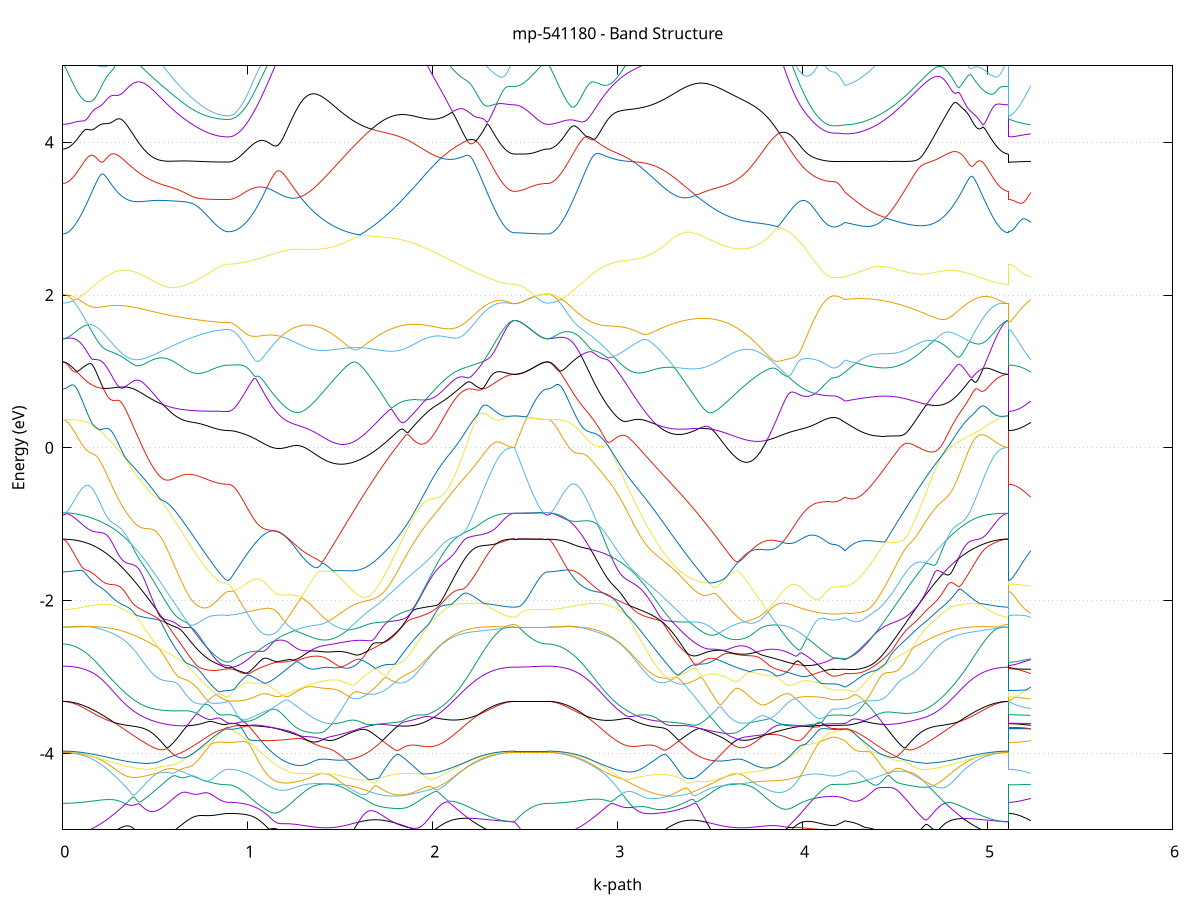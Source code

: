 set title 'mp-541180 - Band Structure'
set xlabel 'k-path'
set ylabel 'Energy (eV)'
set grid y
set yrange [-5:5]
set terminal png size 800,600
set output 'mp-541180_bands_gnuplot.png'
plot '-' using 1:2 with lines notitle, '-' using 1:2 with lines notitle, '-' using 1:2 with lines notitle, '-' using 1:2 with lines notitle, '-' using 1:2 with lines notitle, '-' using 1:2 with lines notitle, '-' using 1:2 with lines notitle, '-' using 1:2 with lines notitle, '-' using 1:2 with lines notitle, '-' using 1:2 with lines notitle, '-' using 1:2 with lines notitle, '-' using 1:2 with lines notitle, '-' using 1:2 with lines notitle, '-' using 1:2 with lines notitle, '-' using 1:2 with lines notitle, '-' using 1:2 with lines notitle, '-' using 1:2 with lines notitle, '-' using 1:2 with lines notitle, '-' using 1:2 with lines notitle, '-' using 1:2 with lines notitle, '-' using 1:2 with lines notitle, '-' using 1:2 with lines notitle, '-' using 1:2 with lines notitle, '-' using 1:2 with lines notitle, '-' using 1:2 with lines notitle, '-' using 1:2 with lines notitle, '-' using 1:2 with lines notitle, '-' using 1:2 with lines notitle, '-' using 1:2 with lines notitle, '-' using 1:2 with lines notitle, '-' using 1:2 with lines notitle, '-' using 1:2 with lines notitle, '-' using 1:2 with lines notitle, '-' using 1:2 with lines notitle, '-' using 1:2 with lines notitle, '-' using 1:2 with lines notitle, '-' using 1:2 with lines notitle, '-' using 1:2 with lines notitle, '-' using 1:2 with lines notitle, '-' using 1:2 with lines notitle, '-' using 1:2 with lines notitle, '-' using 1:2 with lines notitle, '-' using 1:2 with lines notitle, '-' using 1:2 with lines notitle, '-' using 1:2 with lines notitle, '-' using 1:2 with lines notitle, '-' using 1:2 with lines notitle, '-' using 1:2 with lines notitle, '-' using 1:2 with lines notitle, '-' using 1:2 with lines notitle, '-' using 1:2 with lines notitle, '-' using 1:2 with lines notitle, '-' using 1:2 with lines notitle, '-' using 1:2 with lines notitle, '-' using 1:2 with lines notitle, '-' using 1:2 with lines notitle, '-' using 1:2 with lines notitle, '-' using 1:2 with lines notitle, '-' using 1:2 with lines notitle, '-' using 1:2 with lines notitle, '-' using 1:2 with lines notitle, '-' using 1:2 with lines notitle, '-' using 1:2 with lines notitle, '-' using 1:2 with lines notitle
0.000000 -13.932656
0.009948 -13.932356
0.019896 -13.931356
0.029844 -13.929756
0.039792 -13.927556
0.049740 -13.924656
0.059688 -13.921156
0.069636 -13.916956
0.079585 -13.912156
0.089533 -13.906756
0.099481 -13.900656
0.109429 -13.893956
0.119377 -13.886656
0.129325 -13.878756
0.139273 -13.870156
0.149221 -13.860956
0.159169 -13.851156
0.169117 -13.840756
0.179065 -13.829756
0.189013 -13.818056
0.198961 -13.805856
0.208909 -13.793056
0.218857 -13.779556
0.228806 -13.765556
0.238754 -13.751056
0.248702 -13.735856
0.258650 -13.720156
0.268598 -13.703856
0.278546 -13.686956
0.288494 -13.669556
0.298442 -13.651656
0.308390 -13.633156
0.318338 -13.614156
0.328286 -13.594656
0.338234 -13.574656
0.348182 -13.554156
0.358130 -13.533056
0.368079 -13.511656
0.378027 -13.489656
0.387975 -13.467256
0.397923 -13.444356
0.407871 -13.421056
0.417819 -13.397356
0.427767 -13.373256
0.437715 -13.348756
0.447663 -13.323856
0.457611 -13.298556
0.467559 -13.272956
0.477507 -13.246956
0.487455 -13.220756
0.497403 -13.194156
0.507351 -13.167356
0.517300 -13.140156
0.527248 -13.112856
0.537196 -13.085256
0.547144 -13.057456
0.557092 -13.029456
0.567040 -13.001356
0.576988 -12.973056
0.586936 -12.944756
0.596884 -12.916256
0.606832 -12.887756
0.616780 -12.859156
0.626728 -12.830656
0.636676 -12.802156
0.646624 -12.773656
0.656572 -12.745256
0.666521 -12.717056
0.676469 -12.688956
0.686417 -12.661056
0.696365 -12.633456
0.706313 -12.606156
0.716261 -12.579156
0.726209 -12.552556
0.736157 -12.526356
0.746105 -12.500656
0.756053 -12.475556
0.766001 -12.451156
0.775949 -12.427356
0.785897 -12.404456
0.795845 -12.382556
0.805794 -12.361656
0.815742 -12.342056
0.825690 -12.323756
0.835638 -12.307156
0.845586 -12.292456
0.855534 -12.279856
0.865482 -12.269656
0.875430 -12.262156
0.885378 -12.257556
0.895326 -12.256056
0.895326 -12.256056
0.905232 -12.255856
0.915137 -12.255356
0.925042 -12.254556
0.934948 -12.253456
0.944853 -12.252056
0.954758 -12.250356
0.964664 -12.248356
0.974569 -12.245956
0.984475 -12.243356
0.994380 -12.240356
1.004285 -12.237156
1.014191 -12.233656
1.024096 -12.229756
1.034002 -12.225656
1.043907 -12.221356
1.053812 -12.216656
1.063718 -12.211756
1.073623 -12.206556
1.083528 -12.201156
1.093434 -12.195556
1.103339 -12.189656
1.113245 -12.183456
1.123150 -12.177156
1.133055 -12.170556
1.142961 -12.163756
1.152866 -12.156756
1.162772 -12.149556
1.172677 -12.142156
1.182582 -12.134656
1.192488 -12.126856
1.202393 -12.119056
1.212298 -12.110956
1.222204 -12.102756
1.232109 -12.094456
1.242015 -12.085956
1.251920 -12.077356
1.261825 -12.068656
1.271731 -12.059856
1.281636 -12.050956
1.291542 -12.042056
1.301447 -12.032956
1.311352 -12.023856
1.321258 -12.014656
1.331163 -12.005456
1.341068 -11.996256
1.350974 -11.987156
1.360879 -11.977956
1.370785 -11.968956
1.380690 -11.960256
1.390595 -11.951956
1.400501 -11.944556
1.410406 -11.938956
1.420312 -11.936756
1.420312 -11.936756
1.430237 -11.946556
1.440162 -11.957056
1.450088 -11.968256
1.460013 -11.980256
1.469938 -11.992956
1.479864 -12.006356
1.489789 -12.020556
1.499714 -12.035456
1.509640 -12.051156
1.519565 -12.067656
1.529490 -12.084856
1.539416 -12.102856
1.549341 -12.121656
1.559266 -12.141056
1.569192 -12.161256
1.579117 -12.182056
1.589043 -12.203656
1.598968 -12.225856
1.608893 -12.248656
1.618819 -12.272056
1.628744 -12.295956
1.638669 -12.320456
1.648595 -12.345556
1.658520 -12.371056
1.668445 -12.396956
1.678371 -12.423356
1.688296 -12.450056
1.698221 -12.477256
1.708147 -12.504656
1.718072 -12.532356
1.727997 -12.560356
1.737923 -12.588556
1.747848 -12.617056
1.757774 -12.645656
1.767699 -12.674356
1.777624 -12.703256
1.787550 -12.732156
1.797475 -12.761156
1.807400 -12.790156
1.817326 -12.819156
1.827251 -12.848156
1.837176 -12.877156
1.847102 -12.906056
1.857027 -12.934856
1.866952 -12.963456
1.876878 -12.991956
1.886803 -13.020356
1.896728 -13.048556
1.906654 -13.076456
1.916579 -13.104256
1.926505 -13.131756
1.936430 -13.158956
1.946355 -13.185856
1.956281 -13.212556
1.966206 -13.238856
1.976131 -13.264856
1.986057 -13.290556
1.995982 -13.315856
2.005907 -13.340756
2.015833 -13.365356
2.025758 -13.389456
2.035683 -13.413156
2.045609 -13.436456
2.055534 -13.459356
2.065459 -13.481756
2.075385 -13.503656
2.085310 -13.525156
2.095235 -13.546156
2.105161 -13.566656
2.115086 -13.586656
2.125012 -13.606156
2.134937 -13.625156
2.144862 -13.643556
2.154788 -13.661456
2.164713 -13.678856
2.174638 -13.695656
2.184564 -13.711956
2.194489 -13.727656
2.204414 -13.742756
2.214340 -13.757256
2.224265 -13.771256
2.234190 -13.784656
2.244116 -13.797456
2.254041 -13.809656
2.263966 -13.821256
2.273892 -13.832256
2.283817 -13.842656
2.293743 -13.852456
2.303668 -13.861656
2.313593 -13.870156
2.323519 -13.878156
2.333444 -13.885456
2.343369 -13.892056
2.353295 -13.898156
2.363220 -13.903556
2.373145 -13.908356
2.383071 -13.912456
2.392996 -13.915956
2.402921 -13.918856
2.412847 -13.921156
2.422772 -13.922656
2.432697 -13.923656
2.442623 -13.923956
2.442623 -13.923956
2.452576 -13.924056
2.462529 -13.924256
2.472483 -13.924556
2.482436 -13.925056
2.492389 -13.925656
2.502343 -13.926256
2.512296 -13.926956
2.522249 -13.927656
2.532203 -13.928456
2.542156 -13.929156
2.552109 -13.929956
2.562063 -13.930556
2.572016 -13.931156
2.581969 -13.931756
2.591923 -13.932156
2.601876 -13.932456
2.611829 -13.932656
2.621783 -13.932656
2.621783 -13.932656
2.631745 -13.932356
2.641708 -13.931356
2.651671 -13.929756
2.661634 -13.927556
2.671597 -13.924656
2.681560 -13.921056
2.691523 -13.916856
2.701486 -13.912056
2.711449 -13.906556
2.721412 -13.900456
2.731374 -13.893756
2.741337 -13.886356
2.751300 -13.878356
2.761263 -13.869756
2.771226 -13.860456
2.781189 -13.850656
2.791152 -13.840156
2.801115 -13.829056
2.811078 -13.817356
2.821040 -13.805056
2.831003 -13.792056
2.840966 -13.778556
2.850929 -13.764456
2.860892 -13.749756
2.870855 -13.734556
2.880818 -13.718656
2.890781 -13.702256
2.900744 -13.685356
2.910707 -13.667756
2.920669 -13.649756
2.930632 -13.631156
2.940595 -13.611956
2.950558 -13.592356
2.960521 -13.572156
2.970484 -13.551456
2.980447 -13.530256
2.990410 -13.508656
3.000373 -13.486456
3.010335 -13.463956
3.020298 -13.440856
3.030261 -13.417356
3.040224 -13.393456
3.050187 -13.369156
3.060150 -13.344356
3.070113 -13.319256
3.080076 -13.293756
3.090039 -13.267856
3.100002 -13.241656
3.109964 -13.215056
3.119927 -13.188256
3.129890 -13.161056
3.139853 -13.133656
3.149816 -13.105956
3.159779 -13.077956
3.169742 -13.049856
3.179705 -13.021456
3.189668 -12.992856
3.199630 -12.964156
3.209593 -12.935356
3.219556 -12.906356
3.229519 -12.877356
3.239482 -12.848156
3.249445 -12.818956
3.259408 -12.789856
3.269371 -12.760656
3.279334 -12.731456
3.289297 -12.702356
3.299259 -12.673356
3.309222 -12.644556
3.319185 -12.615756
3.329148 -12.587256
3.339111 -12.558856
3.349074 -12.530756
3.359037 -12.502956
3.369000 -12.475456
3.378963 -12.448256
3.388925 -12.421356
3.398888 -12.394956
3.408851 -12.368956
3.418814 -12.343356
3.428777 -12.318356
3.438740 -12.293756
3.448703 -12.269756
3.458666 -12.246356
3.468629 -12.223556
3.478592 -12.201356
3.488554 -12.179756
3.498517 -12.158956
3.508480 -12.138756
3.518443 -12.119356
3.528406 -12.100656
3.538369 -12.082656
3.548332 -12.065456
3.558295 -12.049056
3.568258 -12.033456
3.578220 -12.018656
3.588183 -12.004656
3.598146 -11.991456
3.608109 -11.979156
3.618072 -11.967756
3.628035 -11.957456
3.637998 -11.948356
3.647961 -11.941356
3.657924 -11.937056
3.657924 -11.937056
3.667754 -11.941356
3.677583 -11.950356
3.687413 -11.959556
3.697243 -11.968756
3.707073 -11.977956
3.716903 -11.987256
3.726733 -11.996456
3.736563 -12.005756
3.746393 -12.014856
3.756223 -12.024056
3.766053 -12.033156
3.775883 -12.042156
3.785713 -12.051156
3.795542 -12.059956
3.805372 -12.068756
3.815202 -12.077456
3.825032 -12.085956
3.834862 -12.094356
3.844692 -12.102656
3.854522 -12.110856
3.864352 -12.118856
3.874182 -12.126756
3.884012 -12.134456
3.893842 -12.141956
3.903672 -12.149356
3.913501 -12.156456
3.923331 -12.163456
3.933161 -12.170256
3.942991 -12.176756
3.952821 -12.183056
3.962651 -12.189256
3.972481 -12.195056
3.982311 -12.200756
3.992141 -12.206156
4.001971 -12.211256
4.011801 -12.216156
4.021631 -12.220756
4.031460 -12.225156
4.041290 -12.229156
4.051120 -12.232956
4.060950 -12.236456
4.070780 -12.239756
4.080610 -12.242656
4.090440 -12.245256
4.100270 -12.247556
4.110100 -12.249656
4.119930 -12.251356
4.129760 -12.252756
4.139590 -12.253856
4.149419 -12.254656
4.159249 -12.255056
4.169079 -12.255256
4.169079 -12.255256
4.177687 -12.255256
4.186294 -12.255356
4.194901 -12.255556
4.203509 -12.255756
4.212116 -12.255956
4.220723 -12.256256
4.229331 -12.256656
4.229331 -12.256656
4.239278 -12.260856
4.249226 -12.268056
4.259174 -12.277956
4.269122 -12.290256
4.279069 -12.304556
4.289017 -12.320756
4.298965 -12.338556
4.308912 -12.357756
4.318860 -12.378156
4.328808 -12.399556
4.338756 -12.421956
4.348703 -12.445256
4.358651 -12.469256
4.368599 -12.493956
4.378546 -12.519156
4.388494 -12.544956
4.398442 -12.571256
4.408390 -12.597956
4.418337 -12.625056
4.428285 -12.652456
4.438233 -12.680056
4.448181 -12.707956
4.458128 -12.736056
4.468076 -12.764256
4.478024 -12.792556
4.487971 -12.820956
4.497919 -12.849456
4.507867 -12.877956
4.517815 -12.906356
4.527762 -12.934756
4.537710 -12.963156
4.547658 -12.991356
4.557606 -13.019456
4.567553 -13.047456
4.577501 -13.075256
4.587449 -13.102756
4.597396 -13.130156
4.607344 -13.157256
4.617292 -13.184156
4.627240 -13.210756
4.637187 -13.237056
4.647135 -13.263056
4.657083 -13.288656
4.667031 -13.313956
4.676978 -13.338956
4.686926 -13.363456
4.696874 -13.387656
4.706821 -13.411356
4.716769 -13.434756
4.726717 -13.457656
4.736665 -13.480056
4.746612 -13.502056
4.756560 -13.523656
4.766508 -13.544656
4.776455 -13.565256
4.786403 -13.585256
4.796351 -13.604856
4.806299 -13.623856
4.816246 -13.642356
4.826194 -13.660356
4.836142 -13.677756
4.846090 -13.694656
4.856037 -13.710956
4.865985 -13.726756
4.875933 -13.741956
4.885880 -13.756556
4.895828 -13.770656
4.905776 -13.784056
4.915724 -13.796956
4.925671 -13.809156
4.935619 -13.820856
4.945567 -13.831856
4.955515 -13.842356
4.965462 -13.852156
4.975410 -13.861356
4.985358 -13.869956
4.995305 -13.877856
5.005253 -13.885256
5.015201 -13.891956
5.025149 -13.898056
5.035096 -13.903456
5.045044 -13.908256
5.054992 -13.912456
5.064939 -13.915956
5.074887 -13.918856
5.084835 -13.921056
5.094783 -13.922656
5.104730 -13.923656
5.114678 -13.923956
5.114678 -12.256056
5.124654 -12.256056
5.134629 -12.256056
5.144605 -12.256056
5.154580 -12.256056
5.164556 -12.256156
5.174531 -12.256156
5.184507 -12.256256
5.194482 -12.256256
5.204458 -12.256356
5.214433 -12.256456
5.224409 -12.256556
5.234385 -12.256656
e
0.000000 -13.501356
0.009948 -13.501056
0.019896 -13.500156
0.029844 -13.498556
0.039792 -13.496456
0.049740 -13.493656
0.059688 -13.490256
0.069636 -13.486256
0.079585 -13.481656
0.089533 -13.476356
0.099481 -13.470556
0.109429 -13.464156
0.119377 -13.457056
0.129325 -13.449456
0.139273 -13.441256
0.149221 -13.432356
0.159169 -13.422956
0.169117 -13.412956
0.179065 -13.402356
0.189013 -13.391256
0.198961 -13.379556
0.208909 -13.367256
0.218857 -13.354356
0.228806 -13.340956
0.238754 -13.327056
0.248702 -13.312556
0.258650 -13.297556
0.268598 -13.281956
0.278546 -13.265956
0.288494 -13.249356
0.298442 -13.232256
0.308390 -13.214756
0.318338 -13.196756
0.328286 -13.178256
0.338234 -13.159256
0.348182 -13.139856
0.358130 -13.119956
0.368079 -13.099756
0.378027 -13.079056
0.387975 -13.057956
0.397923 -13.036456
0.407871 -13.014656
0.417819 -12.992456
0.427767 -12.969856
0.437715 -12.947056
0.447663 -12.923856
0.457611 -12.900356
0.467559 -12.876656
0.477507 -12.852656
0.487455 -12.828456
0.497403 -12.804056
0.507351 -12.779356
0.517300 -12.754556
0.527248 -12.729656
0.537196 -12.704656
0.547144 -12.679456
0.557092 -12.654256
0.567040 -12.629056
0.576988 -12.603756
0.586936 -12.578556
0.596884 -12.553356
0.606832 -12.528356
0.616780 -12.503356
0.626728 -12.478656
0.636676 -12.454156
0.646624 -12.430056
0.656572 -12.406256
0.666521 -12.382856
0.676469 -12.360156
0.686417 -12.337956
0.696365 -12.316656
0.706313 -12.296256
0.716261 -12.276956
0.726209 -12.258756
0.736157 -12.241756
0.746105 -12.226056
0.756053 -12.211556
0.766001 -12.198256
0.775949 -12.186056
0.785897 -12.174856
0.795845 -12.164656
0.805794 -12.155256
0.815742 -12.146756
0.825690 -12.139056
0.835638 -12.132056
0.845586 -12.125956
0.855534 -12.120656
0.865482 -12.116256
0.875430 -12.112856
0.885378 -12.110756
0.895326 -12.110056
0.895326 -12.110056
0.905232 -12.109956
0.915137 -12.109556
0.925042 -12.108956
0.934948 -12.108056
0.944853 -12.106956
0.954758 -12.105656
0.964664 -12.104056
0.974569 -12.102256
0.984475 -12.100156
0.994380 -12.097856
1.004285 -12.095356
1.014191 -12.092656
1.024096 -12.089656
1.034002 -12.086556
1.043907 -12.083156
1.053812 -12.079556
1.063718 -12.075756
1.073623 -12.071856
1.083528 -12.067656
1.093434 -12.063356
1.103339 -12.058856
1.113245 -12.054256
1.123150 -12.049456
1.133055 -12.044556
1.142961 -12.039556
1.152866 -12.034356
1.162772 -12.029156
1.172677 -12.023856
1.182582 -12.018456
1.192488 -12.013056
1.202393 -12.007656
1.212298 -12.002156
1.222204 -11.996756
1.232109 -11.991256
1.242015 -11.985856
1.251920 -11.980556
1.261825 -11.975356
1.271731 -11.970256
1.281636 -11.965356
1.291542 -11.960556
1.301447 -11.955956
1.311352 -11.951556
1.321258 -11.947356
1.331163 -11.943556
1.341068 -11.939956
1.350974 -11.936756
1.360879 -11.933856
1.370785 -11.931256
1.380690 -11.928856
1.390595 -11.926656
1.400501 -11.924156
1.410406 -11.927656
1.420312 -11.936056
1.420312 -11.936056
1.430237 -11.935356
1.440162 -11.936256
1.450088 -11.938256
1.460013 -11.941256
1.469938 -11.945156
1.479864 -11.949956
1.489789 -11.955656
1.499714 -11.962156
1.509640 -11.969556
1.519565 -11.977856
1.529490 -11.986856
1.539416 -11.996756
1.549341 -12.007556
1.559266 -12.019056
1.569192 -12.031456
1.579117 -12.044556
1.589043 -12.058456
1.598968 -12.073156
1.608893 -12.088456
1.618819 -12.104556
1.628744 -12.121356
1.638669 -12.138756
1.648595 -12.156856
1.658520 -12.175456
1.668445 -12.194756
1.678371 -12.214556
1.688296 -12.234956
1.698221 -12.255856
1.708147 -12.277156
1.718072 -12.299056
1.727997 -12.321256
1.737923 -12.343856
1.747848 -12.366856
1.757774 -12.390256
1.767699 -12.413856
1.777624 -12.437756
1.787550 -12.461956
1.797475 -12.486356
1.807400 -12.510956
1.817326 -12.535656
1.827251 -12.560556
1.837176 -12.585456
1.847102 -12.610556
1.857027 -12.635656
1.866952 -12.660756
1.876878 -12.685956
1.886803 -12.711056
1.896728 -12.736056
1.906654 -12.761056
1.916579 -12.785956
1.926505 -12.810656
1.936430 -12.835356
1.946355 -12.859756
1.956281 -12.884056
1.966206 -12.908056
1.976131 -12.931856
1.986057 -12.955456
1.995982 -12.978756
2.005907 -13.001856
2.015833 -13.024556
2.025758 -13.046956
2.035683 -13.069056
2.045609 -13.090756
2.055534 -13.112156
2.065459 -13.133156
2.075385 -13.153756
2.085310 -13.173956
2.095235 -13.193756
2.105161 -13.213156
2.115086 -13.232056
2.125012 -13.250456
2.134937 -13.268456
2.144862 -13.285956
2.154788 -13.303056
2.164713 -13.319556
2.174638 -13.335656
2.184564 -13.351156
2.194489 -13.366156
2.204414 -13.380656
2.214340 -13.394556
2.224265 -13.407956
2.234190 -13.420856
2.244116 -13.433156
2.254041 -13.444856
2.263966 -13.456056
2.273892 -13.466556
2.283817 -13.476656
2.293743 -13.486056
2.303668 -13.494856
2.313593 -13.503156
2.323519 -13.510756
2.333444 -13.517856
2.343369 -13.524256
2.353295 -13.530156
2.363220 -13.535356
2.373145 -13.539956
2.383071 -13.544056
2.392996 -13.547356
2.402921 -13.550156
2.412847 -13.552356
2.422772 -13.553856
2.432697 -13.554856
2.442623 -13.555156
2.442623 -13.555156
2.452576 -13.554756
2.462529 -13.553756
2.472483 -13.551956
2.482436 -13.549656
2.492389 -13.546656
2.502343 -13.543156
2.512296 -13.539256
2.522249 -13.534956
2.532203 -13.530356
2.542156 -13.525756
2.552109 -13.521056
2.562063 -13.516556
2.572016 -13.512356
2.581969 -13.508656
2.591923 -13.505556
2.601876 -13.503256
2.611829 -13.501856
2.621783 -13.501356
2.621783 -13.501356
2.631745 -13.501056
2.641708 -13.500056
2.651671 -13.498556
2.661634 -13.496356
2.671597 -13.493556
2.681560 -13.490056
2.691523 -13.486056
2.701486 -13.481356
2.711449 -13.476056
2.721412 -13.470156
2.731374 -13.463556
2.741337 -13.456456
2.751300 -13.448756
2.761263 -13.440356
2.771226 -13.431456
2.781189 -13.421856
2.791152 -13.411756
2.801115 -13.401056
2.811078 -13.389756
2.821040 -13.377856
2.831003 -13.365456
2.840966 -13.352356
2.850929 -13.338856
2.860892 -13.324756
2.870855 -13.310056
2.880818 -13.294856
2.890781 -13.279156
2.900744 -13.262956
2.910707 -13.246156
2.920669 -13.228956
2.930632 -13.211256
2.940595 -13.192956
2.950558 -13.174256
2.960521 -13.155156
2.970484 -13.135556
2.980447 -13.115556
2.990410 -13.095056
3.000373 -13.074156
3.010335 -13.052956
3.020298 -13.031256
3.030261 -13.009256
3.040224 -12.986856
3.050187 -12.964156
3.060150 -12.941056
3.070113 -12.917756
3.080076 -12.894056
3.090039 -12.870156
3.100002 -12.845956
3.109964 -12.821556
3.119927 -12.796956
3.129890 -12.772156
3.139853 -12.747056
3.149816 -12.721956
3.159779 -12.696656
3.169742 -12.671256
3.179705 -12.645656
3.189668 -12.620156
3.199630 -12.594456
3.209593 -12.568856
3.219556 -12.543256
3.229519 -12.517556
3.239482 -12.492056
3.249445 -12.466556
3.259408 -12.441156
3.269371 -12.415956
3.279334 -12.390856
3.289297 -12.365956
3.299259 -12.341256
3.309222 -12.316856
3.319185 -12.292656
3.329148 -12.268756
3.339111 -12.245256
3.349074 -12.222056
3.359037 -12.199256
3.369000 -12.176756
3.378963 -12.154856
3.388925 -12.133256
3.398888 -12.112256
3.408851 -12.092956
3.418814 -12.080656
3.428777 -12.068756
3.438740 -12.057356
3.448703 -12.046256
3.458666 -12.035656
3.468629 -12.025556
3.478592 -12.015756
3.488554 -12.006456
3.498517 -11.997656
3.508480 -11.989256
3.518443 -11.981356
3.528406 -11.973956
3.538369 -11.967056
3.548332 -11.960556
3.558295 -11.954656
3.568258 -11.949356
3.578220 -11.944456
3.588183 -11.940156
3.598146 -11.936456
3.608109 -11.933156
3.618072 -11.930456
3.628035 -11.927956
3.637998 -11.925556
3.647961 -11.923456
3.657924 -11.932356
3.657924 -11.932356
3.667754 -11.935456
3.677583 -11.935456
3.687413 -11.936656
3.697243 -11.938456
3.707073 -11.940956
3.716903 -11.943856
3.726733 -11.947256
3.736563 -11.950956
3.746393 -11.954956
3.756223 -11.959156
3.766053 -11.963656
3.775883 -11.968356
3.785713 -11.973156
3.795542 -11.978156
3.805372 -11.983256
3.815202 -11.988356
3.825032 -11.993556
3.834862 -11.998856
3.844692 -12.004056
3.854522 -12.009356
3.864352 -12.014656
3.874182 -12.019856
3.884012 -12.025056
3.893842 -12.030156
3.903672 -12.035256
3.913501 -12.040256
3.923331 -12.045156
3.933161 -12.049856
3.942991 -12.054556
3.952821 -12.059056
3.962651 -12.063456
3.972481 -12.067756
3.982311 -12.071856
3.992141 -12.075856
4.001971 -12.079556
4.011801 -12.083156
4.021631 -12.086656
4.031460 -12.089856
4.041290 -12.092856
4.051120 -12.095656
4.060950 -12.098356
4.070780 -12.100756
4.080610 -12.102956
4.090440 -12.104956
4.100270 -12.106656
4.110100 -12.108156
4.119930 -12.109456
4.129760 -12.110556
4.139590 -12.111356
4.149419 -12.111956
4.159249 -12.112356
4.169079 -12.112456
4.169079 -12.112456
4.177687 -12.112456
4.186294 -12.112356
4.194901 -12.112256
4.203509 -12.112156
4.212116 -12.112056
4.220723 -12.111856
4.229331 -12.111656
4.229331 -12.111656
4.239278 -12.111856
4.249226 -12.112356
4.259174 -12.113356
4.269122 -12.115256
4.279069 -12.118156
4.289017 -12.122856
4.298965 -12.129956
4.308912 -12.139856
4.318860 -12.152856
4.328808 -12.168456
4.338756 -12.186056
4.348703 -12.205056
4.358651 -12.225256
4.368599 -12.246156
4.378546 -12.267756
4.388494 -12.289956
4.398442 -12.312656
4.408390 -12.335656
4.418337 -12.359156
4.428285 -12.382956
4.438233 -12.406956
4.448181 -12.431256
4.458128 -12.455856
4.468076 -12.480556
4.478024 -12.505456
4.487971 -12.530456
4.497919 -12.555656
4.507867 -12.580856
4.517815 -12.606156
4.527762 -12.631456
4.537710 -12.656756
4.547658 -12.682056
4.557606 -12.707356
4.567553 -12.732556
4.577501 -12.757656
4.587449 -12.782656
4.597396 -12.807556
4.607344 -12.832256
4.617292 -12.856856
4.627240 -12.881256
4.637187 -12.905356
4.647135 -12.929356
4.657083 -12.952956
4.667031 -12.976356
4.676978 -12.999556
4.686926 -13.022356
4.696874 -13.044856
4.706821 -13.067056
4.716769 -13.088856
4.726717 -13.110356
4.736665 -13.131356
4.746612 -13.152056
4.756560 -13.172356
4.766508 -13.192256
4.776455 -13.211656
4.786403 -13.230656
4.796351 -13.249156
4.806299 -13.267256
4.816246 -13.284856
4.826194 -13.301956
4.836142 -13.318556
4.846090 -13.334656
4.856037 -13.350256
4.865985 -13.365356
4.875933 -13.379856
4.885880 -13.393856
4.895828 -13.407356
4.905776 -13.420256
4.915724 -13.432556
4.925671 -13.444356
4.935619 -13.455556
4.945567 -13.466156
4.955515 -13.476256
4.965462 -13.485756
4.975410 -13.494656
4.985358 -13.502856
4.995305 -13.510556
5.005253 -13.517656
5.015201 -13.524156
5.025149 -13.530056
5.035096 -13.535256
5.045044 -13.539956
5.054992 -13.543956
5.064939 -13.547356
5.074887 -13.550156
5.084835 -13.552356
5.094783 -13.553856
5.104730 -13.554856
5.114678 -13.555156
5.114678 -12.110056
5.124654 -12.110056
5.134629 -12.110156
5.144605 -12.110156
5.154580 -12.110256
5.164556 -12.110456
5.174531 -12.110556
5.184507 -12.110756
5.194482 -12.110956
5.204458 -12.111056
5.214433 -12.111256
5.224409 -12.111456
5.234385 -12.111656
e
0.000000 -13.147256
0.009948 -13.146956
0.019896 -13.146156
0.029844 -13.144856
0.039792 -13.142956
0.049740 -13.140456
0.059688 -13.137556
0.069636 -13.133956
0.079585 -13.129956
0.089533 -13.125356
0.099481 -13.120256
0.109429 -13.114656
0.119377 -13.108556
0.129325 -13.101856
0.139273 -13.094756
0.149221 -13.087056
0.159169 -13.078956
0.169117 -13.070256
0.179065 -13.061156
0.189013 -13.051556
0.198961 -13.041456
0.208909 -13.030956
0.218857 -13.019956
0.228806 -13.008556
0.238754 -12.996756
0.248702 -12.984456
0.258650 -12.971756
0.268598 -12.958656
0.278546 -12.945256
0.288494 -12.931356
0.298442 -12.917156
0.308390 -12.902556
0.318338 -12.887656
0.328286 -12.872456
0.338234 -12.856956
0.348182 -12.841156
0.358130 -12.825056
0.368079 -12.808656
0.378027 -12.792056
0.387975 -12.775256
0.397923 -12.758156
0.407871 -12.740956
0.417819 -12.723456
0.427767 -12.705856
0.437715 -12.688156
0.447663 -12.670356
0.457611 -12.652356
0.467559 -12.634356
0.477507 -12.616156
0.487455 -12.598056
0.497403 -12.579856
0.507351 -12.561656
0.517300 -12.543456
0.527248 -12.525256
0.537196 -12.507156
0.547144 -12.489056
0.557092 -12.471156
0.567040 -12.453256
0.576988 -12.435456
0.586936 -12.417756
0.596884 -12.400256
0.606832 -12.382856
0.616780 -12.365656
0.626728 -12.348556
0.636676 -12.331556
0.646624 -12.314756
0.656572 -12.298056
0.666521 -12.281456
0.676469 -12.264856
0.686417 -12.248256
0.696365 -12.231556
0.706313 -12.214656
0.716261 -12.197456
0.726209 -12.179956
0.736157 -12.162156
0.746105 -12.144056
0.756053 -12.125856
0.766001 -12.107456
0.775949 -12.089356
0.785897 -12.071456
0.795845 -12.054356
0.805794 -12.038156
0.815742 -12.023656
0.825690 -12.011556
0.835638 -12.002856
0.845586 -11.998156
0.855534 -11.996856
0.865482 -11.997656
0.875430 -11.999256
0.885378 -12.000556
0.895326 -12.001156
0.895326 -12.001156
0.905232 -12.000956
0.915137 -12.000556
0.925042 -11.999756
0.934948 -11.998756
0.944853 -11.997356
0.954758 -11.995756
0.964664 -11.993856
0.974569 -11.991656
0.984475 -11.989156
0.994380 -11.986456
1.004285 -11.983456
1.014191 -11.980156
1.024096 -11.976656
1.034002 -11.972856
1.043907 -11.968856
1.053812 -11.964556
1.063718 -11.960156
1.073623 -11.955456
1.083528 -11.950556
1.093434 -11.945456
1.103339 -11.940256
1.113245 -11.934856
1.123150 -11.929256
1.133055 -11.923556
1.142961 -11.917656
1.152866 -11.911756
1.162772 -11.905656
1.172677 -11.899556
1.182582 -11.893456
1.192488 -11.887156
1.202393 -11.880956
1.212298 -11.874756
1.222204 -11.868656
1.232109 -11.862656
1.242015 -11.857356
1.251920 -11.854056
1.261825 -11.854056
1.271731 -11.855656
1.281636 -11.857856
1.291542 -11.860556
1.301447 -11.863656
1.311352 -11.867156
1.321258 -11.871056
1.331163 -11.875356
1.341068 -11.880056
1.350974 -11.885256
1.360879 -11.890956
1.370785 -11.897156
1.380690 -11.903956
1.390595 -11.911256
1.400501 -11.919156
1.410406 -11.920556
1.420312 -11.915056
1.420312 -11.915056
1.430237 -11.908256
1.440162 -11.900856
1.450088 -11.893356
1.460013 -11.886256
1.469938 -11.879656
1.479864 -11.873856
1.489789 -11.869056
1.499714 -11.865556
1.509640 -11.863356
1.519565 -11.862456
1.529490 -11.862956
1.539416 -11.864556
1.549341 -11.867356
1.559266 -11.871056
1.569192 -11.875556
1.579117 -11.880956
1.589043 -11.886956
1.598968 -11.893756
1.608893 -11.901156
1.618819 -11.909156
1.628744 -11.917756
1.638669 -11.926956
1.648595 -11.936756
1.658520 -11.947156
1.668445 -11.958056
1.678371 -11.969456
1.688296 -11.981456
1.698221 -11.993856
1.708147 -12.006856
1.718072 -12.020356
1.727997 -12.034256
1.737923 -12.048656
1.747848 -12.063556
1.757774 -12.078756
1.767699 -12.094456
1.777624 -12.110556
1.787550 -12.126956
1.797475 -12.143656
1.807400 -12.160756
1.817326 -12.178156
1.827251 -12.195856
1.837176 -12.213756
1.847102 -12.231956
1.857027 -12.250256
1.866952 -12.268856
1.876878 -12.287556
1.886803 -12.306456
1.896728 -12.325456
1.906654 -12.344456
1.916579 -12.363656
1.926505 -12.382856
1.936430 -12.402056
1.946355 -12.421256
1.956281 -12.440456
1.966206 -12.459656
1.976131 -12.478756
1.986057 -12.497756
1.995982 -12.516656
2.005907 -12.535456
2.015833 -12.554056
2.025758 -12.572556
2.035683 -12.590756
2.045609 -12.608856
2.055534 -12.626756
2.065459 -12.644356
2.075385 -12.661656
2.085310 -12.678756
2.095235 -12.695556
2.105161 -12.712056
2.115086 -12.728256
2.125012 -12.744056
2.134937 -12.759556
2.144862 -12.774656
2.154788 -12.789356
2.164713 -12.803756
2.174638 -12.817756
2.184564 -12.831256
2.194489 -12.844356
2.204414 -12.857056
2.214340 -12.869356
2.224265 -12.881156
2.234190 -12.892456
2.244116 -12.903356
2.254041 -12.913656
2.263966 -12.923556
2.273892 -12.932956
2.283817 -12.941956
2.293743 -12.950256
2.303668 -12.958156
2.313593 -12.965556
2.323519 -12.972356
2.333444 -12.978656
2.343369 -12.984456
2.353295 -12.989656
2.363220 -12.994356
2.373145 -12.998556
2.383071 -13.002156
2.392996 -13.005156
2.402921 -13.007656
2.412847 -13.009656
2.422772 -13.011056
2.432697 -13.011856
2.442623 -13.012156
2.442623 -13.012156
2.452576 -13.013356
2.462529 -13.017056
2.472483 -13.022956
2.482436 -13.030656
2.492389 -13.039956
2.502343 -13.050256
2.512296 -13.061356
2.522249 -13.072756
2.532203 -13.084256
2.542156 -13.095556
2.552109 -13.106256
2.562063 -13.116256
2.572016 -13.125156
2.581969 -13.132756
2.591923 -13.138956
2.601876 -13.143556
2.611829 -13.146356
2.621783 -13.147256
2.621783 -13.147256
2.631745 -13.146956
2.641708 -13.146156
2.651671 -13.144856
2.661634 -13.142956
2.671597 -13.140556
2.681560 -13.137556
2.691523 -13.134056
2.701486 -13.130056
2.711449 -13.125556
2.721412 -13.120456
2.731374 -13.114956
2.741337 -13.108856
2.751300 -13.102256
2.761263 -13.095156
2.771226 -13.087556
2.781189 -13.079456
2.791152 -13.070856
2.801115 -13.061756
2.811078 -13.052156
2.821040 -13.042156
2.831003 -13.031656
2.840966 -13.020756
2.850929 -13.009356
2.860892 -12.997556
2.870855 -12.985256
2.880818 -12.972656
2.890781 -12.959556
2.900744 -12.946056
2.910707 -12.932256
2.920669 -12.917956
2.930632 -12.903456
2.940595 -12.888456
2.950558 -12.873156
2.960521 -12.857556
2.970484 -12.841656
2.980447 -12.825456
2.990410 -12.808956
3.000373 -12.792256
3.010335 -12.775256
3.020298 -12.758056
3.030261 -12.740556
3.040224 -12.722856
3.050187 -12.705056
3.060150 -12.687056
3.070113 -12.668856
3.080076 -12.650556
3.090039 -12.632156
3.100002 -12.613656
3.109964 -12.595056
3.119927 -12.576356
3.129890 -12.557756
3.139853 -12.539056
3.149816 -12.520256
3.159779 -12.501556
3.169742 -12.482956
3.179705 -12.464356
3.189668 -12.445856
3.199630 -12.427456
3.209593 -12.409156
3.219556 -12.390956
3.229519 -12.372956
3.239482 -12.355056
3.249445 -12.337356
3.259408 -12.319956
3.269371 -12.302756
3.279334 -12.285756
3.289297 -12.268956
3.299259 -12.252556
3.309222 -12.236356
3.319185 -12.220456
3.329148 -12.204856
3.339111 -12.189656
3.349074 -12.174756
3.359037 -12.160156
3.369000 -12.145956
3.378963 -12.132156
3.388925 -12.118656
3.398888 -12.105556
3.408851 -12.091756
3.418814 -12.071756
3.428777 -12.052356
3.438740 -12.033556
3.448703 -12.015356
3.458666 -11.997956
3.468629 -11.981156
3.478592 -11.965156
3.488554 -11.949956
3.498517 -11.935656
3.508480 -11.922356
3.518443 -11.910256
3.528406 -11.899356
3.538369 -11.890156
3.548332 -11.882856
3.558295 -11.878056
3.568258 -11.875956
3.578220 -11.876756
3.588183 -11.879956
3.598146 -11.884956
3.608109 -11.891256
3.618072 -11.898556
3.628035 -11.906456
3.637998 -11.914756
3.647961 -11.922456
3.657924 -11.917856
3.657924 -11.917856
3.667754 -11.911956
3.677583 -11.905556
3.687413 -11.899056
3.697243 -11.892956
3.707073 -11.887156
3.716903 -11.881756
3.726733 -11.876656
3.736563 -11.872156
3.746393 -11.867856
3.756223 -11.864056
3.766053 -11.860656
3.775883 -11.857556
3.785713 -11.854756
3.795542 -11.852356
3.805372 -11.850356
3.815202 -11.848656
3.825032 -11.850756
3.834862 -11.857156
3.844692 -11.863556
3.854522 -11.870056
3.864352 -11.876456
3.874182 -11.882856
3.884012 -11.889156
3.893842 -11.895456
3.903672 -11.901656
3.913501 -11.907656
3.923331 -11.913656
3.933161 -11.919456
3.942991 -11.925056
3.952821 -11.930556
3.962651 -11.935856
3.972481 -11.941056
3.982311 -11.945956
3.992141 -11.950656
4.001971 -11.955256
4.011801 -11.959556
4.021631 -11.963556
4.031460 -11.967456
4.041290 -11.971056
4.051120 -11.974356
4.060950 -11.977456
4.070780 -11.980356
4.080610 -11.982956
4.090440 -11.985256
4.100270 -11.987356
4.110100 -11.989156
4.119930 -11.990656
4.129760 -11.991856
4.139590 -11.992856
4.149419 -11.993556
4.159249 -11.993956
4.169079 -11.994056
4.169079 -11.994056
4.177687 -11.994156
4.186294 -11.994256
4.194901 -11.994356
4.203509 -11.994556
4.212116 -11.994756
4.220723 -11.995056
4.229331 -11.995356
4.229331 -11.995356
4.239278 -11.997756
4.249226 -12.004256
4.259174 -12.014156
4.269122 -12.026256
4.279069 -12.039356
4.289017 -12.052456
4.298965 -12.064756
4.308912 -12.075456
4.318860 -12.084356
4.328808 -12.091856
4.338756 -12.098456
4.348703 -12.104756
4.358651 -12.110956
4.368599 -12.117356
4.378546 -12.124156
4.388494 -12.131256
4.398442 -12.138856
4.408390 -12.146956
4.418337 -12.155556
4.428285 -12.164656
4.438233 -12.174256
4.448181 -12.184356
4.458128 -12.194956
4.468076 -12.206156
4.478024 -12.217756
4.487971 -12.229956
4.497919 -12.242656
4.507867 -12.255856
4.517815 -12.269656
4.527762 -12.283856
4.537710 -12.298556
4.547658 -12.313656
4.557606 -12.329256
4.567553 -12.345256
4.577501 -12.361656
4.587449 -12.378356
4.597396 -12.395456
4.607344 -12.412756
4.617292 -12.430256
4.627240 -12.447956
4.637187 -12.465856
4.647135 -12.483756
4.657083 -12.501856
4.667031 -12.519856
4.676978 -12.537956
4.686926 -12.555956
4.696874 -12.573956
4.706821 -12.591756
4.716769 -12.609456
4.726717 -12.627056
4.736665 -12.644356
4.746612 -12.661556
4.756560 -12.678456
4.766508 -12.695156
4.776455 -12.711556
4.786403 -12.727656
4.796351 -12.743456
4.806299 -12.758856
4.816246 -12.773956
4.826194 -12.788756
4.836142 -12.803056
4.846090 -12.817056
4.856037 -12.830556
4.865985 -12.843756
4.875933 -12.856456
4.885880 -12.868756
4.895828 -12.880556
4.905776 -12.891956
4.915724 -12.902856
4.925671 -12.913256
4.935619 -12.923256
4.945567 -12.932656
4.955515 -12.941556
4.965462 -12.950056
4.975410 -12.957956
4.985358 -12.965356
4.995305 -12.972256
5.005253 -12.978556
5.015201 -12.984356
5.025149 -12.989556
5.035096 -12.994356
5.045044 -12.998456
5.054992 -13.002056
5.064939 -13.005156
5.074887 -13.007656
5.084835 -13.009656
5.094783 -13.011056
5.104730 -13.011856
5.114678 -13.012156
5.114678 -12.001156
5.124654 -12.001056
5.134629 -12.000856
5.144605 -12.000456
5.154580 -11.999956
5.164556 -11.999456
5.174531 -11.998756
5.184507 -11.998056
5.194482 -11.997356
5.204458 -11.996756
5.214433 -11.996156
5.224409 -11.995656
5.234385 -11.995356
e
0.000000 -12.433856
0.009948 -12.433656
0.019896 -12.433156
0.029844 -12.432356
0.039792 -12.431256
0.049740 -12.429756
0.059688 -12.427956
0.069636 -12.425856
0.079585 -12.423456
0.089533 -12.420656
0.099481 -12.417556
0.109429 -12.414156
0.119377 -12.410456
0.129325 -12.406456
0.139273 -12.402056
0.149221 -12.397356
0.159169 -12.392456
0.169117 -12.387156
0.179065 -12.381556
0.189013 -12.375656
0.198961 -12.369456
0.208909 -12.362856
0.218857 -12.356056
0.228806 -12.348956
0.238754 -12.341656
0.248702 -12.333956
0.258650 -12.325956
0.268598 -12.317756
0.278546 -12.309256
0.288494 -12.300456
0.298442 -12.291456
0.308390 -12.282156
0.318338 -12.272656
0.328286 -12.262856
0.338234 -12.252856
0.348182 -12.242556
0.358130 -12.232156
0.368079 -12.221456
0.378027 -12.210556
0.387975 -12.199556
0.397923 -12.188256
0.407871 -12.176856
0.417819 -12.165356
0.427767 -12.153656
0.437715 -12.141856
0.447663 -12.129956
0.457611 -12.117956
0.467559 -12.105856
0.477507 -12.093756
0.487455 -12.081556
0.497403 -12.069356
0.507351 -12.057256
0.517300 -12.045156
0.527248 -12.033156
0.537196 -12.021156
0.547144 -12.009456
0.557092 -11.997856
0.567040 -11.986556
0.576988 -11.975456
0.586936 -11.964756
0.596884 -11.954456
0.606832 -11.944656
0.616780 -11.935356
0.626728 -11.926756
0.636676 -11.918756
0.646624 -11.911656
0.656572 -11.905356
0.666521 -11.900056
0.676469 -11.895656
0.686417 -11.892356
0.696365 -11.890056
0.706313 -11.888756
0.716261 -11.888456
0.726209 -11.889056
0.736157 -11.890556
0.746105 -11.892856
0.756053 -11.895856
0.766001 -11.899356
0.775949 -11.903456
0.785897 -11.907756
0.795845 -11.912056
0.805794 -11.915956
0.815742 -11.918756
0.825690 -11.919756
0.835638 -11.917556
0.845586 -11.911756
0.855534 -11.902456
0.865482 -11.890856
0.875430 -11.877956
0.885378 -11.865456
0.895326 -11.858256
0.895326 -11.858256
0.905232 -11.858256
0.915137 -11.858156
0.925042 -11.857956
0.934948 -11.857656
0.944853 -11.857256
0.954758 -11.856856
0.964664 -11.856256
0.974569 -11.855756
0.984475 -11.855056
0.994380 -11.854356
1.004285 -11.853656
1.014191 -11.852856
1.024096 -11.852056
1.034002 -11.851256
1.043907 -11.850356
1.053812 -11.849556
1.063718 -11.848756
1.073623 -11.847956
1.083528 -11.847156
1.093434 -11.846356
1.103339 -11.845756
1.113245 -11.845056
1.123150 -11.844556
1.133055 -11.844056
1.142961 -11.843756
1.152866 -11.843456
1.162772 -11.843356
1.172677 -11.843356
1.182582 -11.843556
1.192488 -11.843856
1.202393 -11.844356
1.212298 -11.844956
1.222204 -11.845656
1.232109 -11.846556
1.242015 -11.847056
1.251920 -11.845856
1.261825 -11.841656
1.271731 -11.836256
1.281636 -11.830756
1.291542 -11.825156
1.301447 -11.819756
1.311352 -11.814556
1.321258 -11.809656
1.331163 -11.804956
1.341068 -11.800556
1.350974 -11.796456
1.360879 -11.792856
1.370785 -11.789656
1.380690 -11.786856
1.390595 -11.784656
1.400501 -11.782856
1.410406 -11.781756
1.420312 -11.782256
1.420312 -11.782256
1.430237 -11.782856
1.440162 -11.783356
1.450088 -11.783656
1.460013 -11.785156
1.469938 -11.787656
1.479864 -11.790756
1.489789 -11.794356
1.499714 -11.798456
1.509640 -11.803156
1.519565 -11.808156
1.529490 -11.813756
1.539416 -11.819656
1.549341 -11.825956
1.559266 -11.832656
1.569192 -11.839756
1.579117 -11.847156
1.589043 -11.854856
1.598968 -11.862856
1.608893 -11.871156
1.618819 -11.879756
1.628744 -11.888556
1.638669 -11.897756
1.648595 -11.907156
1.658520 -11.916756
1.668445 -11.926656
1.678371 -11.936756
1.688296 -11.947156
1.698221 -11.957756
1.708147 -11.968456
1.718072 -11.979456
1.727997 -11.990556
1.737923 -12.001956
1.747848 -12.013456
1.757774 -12.025056
1.767699 -12.036856
1.777624 -12.048856
1.787550 -12.060856
1.797475 -12.073056
1.807400 -12.085356
1.817326 -12.097756
1.827251 -12.110156
1.837176 -12.122656
1.847102 -12.135256
1.857027 -12.147856
1.866952 -12.160456
1.876878 -12.173156
1.886803 -12.185856
1.896728 -12.198556
1.906654 -12.211156
1.916579 -12.223756
1.926505 -12.236356
1.936430 -12.248956
1.946355 -12.261456
1.956281 -12.273856
1.966206 -12.286156
1.976131 -12.298356
1.986057 -12.310556
1.995982 -12.322556
2.005907 -12.334456
2.015833 -12.346156
2.025758 -12.357856
2.035683 -12.369256
2.045609 -12.380656
2.055534 -12.391756
2.065459 -12.402756
2.075385 -12.413456
2.085310 -12.424056
2.095235 -12.434456
2.105161 -12.444656
2.115086 -12.454656
2.125012 -12.464356
2.134937 -12.473856
2.144862 -12.483156
2.154788 -12.492156
2.164713 -12.500956
2.174638 -12.509456
2.184564 -12.517656
2.194489 -12.525656
2.204414 -12.533356
2.214340 -12.540856
2.224265 -12.547956
2.234190 -12.554856
2.244116 -12.561456
2.254041 -12.567756
2.263966 -12.573756
2.273892 -12.579356
2.283817 -12.584756
2.293743 -12.589856
2.303668 -12.594556
2.313593 -12.599056
2.323519 -12.603156
2.333444 -12.606956
2.343369 -12.610456
2.353295 -12.613556
2.363220 -12.616456
2.373145 -12.618956
2.383071 -12.621056
2.392996 -12.622956
2.402921 -12.624456
2.412847 -12.625556
2.422772 -12.626456
2.432697 -12.626956
2.442623 -12.627056
2.442623 -12.627056
2.452576 -12.625556
2.462529 -12.620956
2.472483 -12.613456
2.482436 -12.603556
2.492389 -12.591556
2.502343 -12.577956
2.512296 -12.563056
2.522249 -12.547356
2.532203 -12.531156
2.542156 -12.514956
2.552109 -12.499156
2.562063 -12.484056
2.572016 -12.470156
2.581969 -12.457956
2.591923 -12.447856
2.601876 -12.440156
2.611829 -12.435456
2.621783 -12.433856
2.621783 -12.433856
2.631745 -12.433656
2.641708 -12.433156
2.651671 -12.432356
2.661634 -12.431056
2.671597 -12.429556
2.681560 -12.427656
2.691523 -12.425456
2.701486 -12.422956
2.711449 -12.419956
2.721412 -12.416756
2.731374 -12.413256
2.741337 -12.409356
2.751300 -12.405056
2.761263 -12.400556
2.771226 -12.395656
2.781189 -12.390456
2.791152 -12.384956
2.801115 -12.379156
2.811078 -12.373056
2.821040 -12.366556
2.831003 -12.359856
2.840966 -12.352856
2.850929 -12.345556
2.860892 -12.337856
2.870855 -12.330056
2.880818 -12.321856
2.890781 -12.313356
2.900744 -12.304656
2.910707 -12.295756
2.920669 -12.286556
2.930632 -12.277056
2.940595 -12.267356
2.950558 -12.257456
2.960521 -12.247356
2.970484 -12.236956
2.980447 -12.226356
2.990410 -12.215656
3.000373 -12.204656
3.010335 -12.193556
3.020298 -12.182256
3.030261 -12.170856
3.040224 -12.159256
3.050187 -12.147556
3.060150 -12.135656
3.070113 -12.123656
3.080076 -12.111656
3.090039 -12.099456
3.100002 -12.087256
3.109964 -12.074956
3.119927 -12.062656
3.129890 -12.050256
3.139853 -12.037856
3.149816 -12.025556
3.159779 -12.013156
3.169742 -12.000856
3.179705 -11.988556
3.189668 -11.976256
3.199630 -11.964156
3.209593 -11.952156
3.219556 -11.940256
3.229519 -11.928456
3.239482 -11.916856
3.249445 -11.905456
3.259408 -11.894256
3.269371 -11.883256
3.279334 -11.872556
3.289297 -11.862056
3.299259 -11.851956
3.309222 -11.842156
3.319185 -11.832756
3.329148 -11.823656
3.339111 -11.815056
3.349074 -11.806956
3.359037 -11.799456
3.369000 -11.792356
3.378963 -11.785956
3.388925 -11.780256
3.398888 -11.775256
3.408851 -11.771156
3.418814 -11.767856
3.428777 -11.765456
3.438740 -11.764156
3.448703 -11.763756
3.458666 -11.764456
3.468629 -11.766256
3.478592 -11.768856
3.488554 -11.772256
3.498517 -11.776456
3.508480 -11.781056
3.518443 -11.785856
3.528406 -11.790756
3.538369 -11.795256
3.548332 -11.798956
3.558295 -11.801356
3.568258 -11.802056
3.578220 -11.801056
3.588183 -11.798756
3.598146 -11.795556
3.608109 -11.792256
3.618072 -11.788956
3.628035 -11.786056
3.637998 -11.783856
3.647961 -11.782256
3.657924 -11.781956
3.657924 -11.781956
3.667754 -11.782456
3.677583 -11.782856
3.687413 -11.783356
3.697243 -11.785456
3.707073 -11.788156
3.716903 -11.791456
3.726733 -11.795256
3.736563 -11.799456
3.746393 -11.804156
3.756223 -11.809156
3.766053 -11.814556
3.775883 -11.820156
3.785713 -11.825956
3.795542 -11.831956
3.805372 -11.838156
3.815202 -11.844356
3.825032 -11.847256
3.834862 -11.846356
3.844692 -11.845656
3.854522 -11.845356
3.864352 -11.845456
3.874182 -11.845856
3.884012 -11.846556
3.893842 -11.847656
3.903672 -11.848956
3.913501 -11.850556
3.923331 -11.852256
3.933161 -11.854256
3.942991 -11.856356
3.952821 -11.858556
3.962651 -11.860856
3.972481 -11.863256
3.982311 -11.865556
3.992141 -11.867956
4.001971 -11.870256
4.011801 -11.872556
4.021631 -11.874856
4.031460 -11.877056
4.041290 -11.879056
4.051120 -11.881056
4.060950 -11.882956
4.070780 -11.884656
4.080610 -11.886256
4.090440 -11.887656
4.100270 -11.888956
4.110100 -11.890156
4.119930 -11.891056
4.129760 -11.891856
4.139590 -11.892456
4.149419 -11.892956
4.159249 -11.893256
4.169079 -11.893256
4.169079 -11.893256
4.177687 -11.893256
4.186294 -11.893256
4.194901 -11.893156
4.203509 -11.893056
4.212116 -11.892956
4.220723 -11.892856
4.229331 -11.892656
4.229331 -11.892656
4.239278 -11.895456
4.249226 -11.893656
4.259174 -11.887956
4.269122 -11.879656
4.279069 -11.869756
4.289017 -11.858956
4.298965 -11.847856
4.308912 -11.836756
4.318860 -11.827756
4.328808 -11.830656
4.338756 -11.840456
4.348703 -11.851656
4.358651 -11.863556
4.368599 -11.876156
4.378546 -11.889256
4.388494 -11.902856
4.398442 -11.916956
4.408390 -11.931356
4.418337 -11.946156
4.428285 -11.961156
4.438233 -11.976556
4.448181 -11.992056
4.458128 -12.007756
4.468076 -12.023656
4.478024 -12.039556
4.487971 -12.055556
4.497919 -12.071556
4.507867 -12.087456
4.517815 -12.103256
4.527762 -12.118956
4.537710 -12.134556
4.547658 -12.149956
4.557606 -12.165156
4.567553 -12.180156
4.577501 -12.194956
4.587449 -12.209456
4.597396 -12.223856
4.607344 -12.237856
4.617292 -12.251756
4.627240 -12.265356
4.637187 -12.278756
4.647135 -12.291956
4.657083 -12.304856
4.667031 -12.317556
4.676978 -12.330056
4.686926 -12.342356
4.696874 -12.354456
4.706821 -12.366356
4.716769 -12.378056
4.726717 -12.389456
4.736665 -12.400756
4.746612 -12.411756
4.756560 -12.422456
4.766508 -12.433056
4.776455 -12.443356
4.786403 -12.453456
4.796351 -12.463356
4.806299 -12.472956
4.816246 -12.482256
4.826194 -12.491356
4.836142 -12.500256
4.846090 -12.508856
4.856037 -12.517156
4.865985 -12.525156
4.875933 -12.532956
4.885880 -12.540456
4.895828 -12.547656
4.905776 -12.554556
4.915724 -12.561156
4.925671 -12.567456
4.935619 -12.573456
4.945567 -12.579156
4.955515 -12.584556
4.965462 -12.589656
4.975410 -12.594456
4.985358 -12.598956
4.995305 -12.603056
5.005253 -12.606856
5.015201 -12.610356
5.025149 -12.613556
5.035096 -12.616356
5.045044 -12.618856
5.054992 -12.621056
5.064939 -12.622856
5.074887 -12.624456
5.084835 -12.625556
5.094783 -12.626456
5.104730 -12.626956
5.114678 -12.627056
5.114678 -11.858256
5.124654 -11.859256
5.134629 -11.861856
5.144605 -11.865256
5.154580 -11.869056
5.164556 -11.872956
5.174531 -11.876756
5.184507 -11.880256
5.194482 -11.883556
5.204458 -11.886556
5.214433 -11.889056
5.224409 -11.891156
5.234385 -11.892656
e
0.000000 -11.987356
0.009948 -11.987256
0.019896 -11.986956
0.029844 -11.986556
0.039792 -11.985856
0.049740 -11.984956
0.059688 -11.983856
0.069636 -11.982656
0.079585 -11.981156
0.089533 -11.979556
0.099481 -11.977756
0.109429 -11.975756
0.119377 -11.973656
0.129325 -11.971256
0.139273 -11.968856
0.149221 -11.966156
0.159169 -11.963356
0.169117 -11.960356
0.179065 -11.957256
0.189013 -11.954056
0.198961 -11.950656
0.208909 -11.947156
0.218857 -11.943556
0.228806 -11.939756
0.238754 -11.935956
0.248702 -11.932056
0.258650 -11.927956
0.268598 -11.923856
0.278546 -11.919656
0.288494 -11.915456
0.298442 -11.911156
0.308390 -11.906756
0.318338 -11.902356
0.328286 -11.897856
0.338234 -11.893456
0.348182 -11.888956
0.358130 -11.884456
0.368079 -11.879956
0.378027 -11.875456
0.387975 -11.871056
0.397923 -11.866556
0.407871 -11.862156
0.417819 -11.857856
0.427767 -11.853556
0.437715 -11.849356
0.447663 -11.845156
0.457611 -11.841056
0.467559 -11.837056
0.477507 -11.833156
0.487455 -11.829356
0.497403 -11.825556
0.507351 -11.821956
0.517300 -11.818456
0.527248 -11.815056
0.537196 -11.811756
0.547144 -11.808556
0.557092 -11.805456
0.567040 -11.802456
0.576988 -11.799456
0.586936 -11.796556
0.596884 -11.793656
0.606832 -11.790856
0.616780 -11.787856
0.626728 -11.784856
0.636676 -11.781756
0.646624 -11.778456
0.656572 -11.774856
0.666521 -11.771056
0.676469 -11.767056
0.686417 -11.762756
0.696365 -11.758256
0.706313 -11.753456
0.716261 -11.748656
0.726209 -11.743756
0.736157 -11.738856
0.746105 -11.734156
0.756053 -11.729656
0.766001 -11.725556
0.775949 -11.722156
0.785897 -11.719956
0.795845 -11.720156
0.805794 -11.724456
0.815742 -11.733256
0.825690 -11.744856
0.835638 -11.757856
0.845586 -11.771656
0.855534 -11.785756
0.865482 -11.800056
0.875430 -11.814156
0.885378 -11.827356
0.895326 -11.834556
0.895326 -11.834556
0.905232 -11.834556
0.915137 -11.834356
0.925042 -11.834056
0.934948 -11.833656
0.944853 -11.833156
0.954758 -11.832556
0.964664 -11.831856
0.974569 -11.831056
0.984475 -11.830156
0.994380 -11.829156
1.004285 -11.828056
1.014191 -11.826856
1.024096 -11.825556
1.034002 -11.824256
1.043907 -11.822756
1.053812 -11.821256
1.063718 -11.819656
1.073623 -11.818056
1.083528 -11.816356
1.093434 -11.814556
1.103339 -11.812756
1.113245 -11.810956
1.123150 -11.809156
1.133055 -11.807256
1.142961 -11.805356
1.152866 -11.803456
1.162772 -11.801556
1.172677 -11.799756
1.182582 -11.797856
1.192488 -11.796056
1.202393 -11.794256
1.212298 -11.792556
1.222204 -11.790956
1.232109 -11.789356
1.242015 -11.787856
1.251920 -11.786456
1.261825 -11.785156
1.271731 -11.783956
1.281636 -11.782856
1.291542 -11.781956
1.301447 -11.781156
1.311352 -11.780456
1.321258 -11.779956
1.331163 -11.779556
1.341068 -11.779356
1.350974 -11.779356
1.360879 -11.779356
1.370785 -11.779656
1.380690 -11.779956
1.390595 -11.780456
1.400501 -11.781056
1.410406 -11.781656
1.420312 -11.781156
1.420312 -11.781156
1.430237 -11.781256
1.440162 -11.781956
1.450088 -11.783256
1.460013 -11.783656
1.469938 -11.783256
1.479864 -11.782156
1.489789 -11.780256
1.499714 -11.777456
1.509640 -11.773456
1.519565 -11.768556
1.529490 -11.762656
1.539416 -11.755856
1.549341 -11.748356
1.559266 -11.740356
1.569192 -11.731956
1.579117 -11.723156
1.589043 -11.714156
1.598968 -11.705056
1.608893 -11.695656
1.618819 -11.686256
1.628744 -11.676756
1.638669 -11.667256
1.648595 -11.657656
1.658520 -11.648056
1.668445 -11.638456
1.678371 -11.636156
1.688296 -11.636956
1.698221 -11.637756
1.708147 -11.638756
1.718072 -11.639856
1.727997 -11.641156
1.737923 -11.642456
1.747848 -11.644056
1.757774 -11.645656
1.767699 -11.647456
1.777624 -11.649256
1.787550 -11.651256
1.797475 -11.653356
1.807400 -11.655656
1.817326 -11.657956
1.827251 -11.660356
1.837176 -11.662856
1.847102 -11.665556
1.857027 -11.668256
1.866952 -11.671056
1.876878 -11.673956
1.886803 -11.676956
1.896728 -11.680056
1.906654 -11.683156
1.916579 -11.686356
1.926505 -11.689556
1.936430 -11.692956
1.946355 -11.696256
1.956281 -11.699756
1.966206 -11.703156
1.976131 -11.706756
1.986057 -11.710256
1.995982 -11.713856
2.005907 -11.717456
2.015833 -11.721056
2.025758 -11.724656
2.035683 -11.728356
2.045609 -11.731956
2.055534 -11.735656
2.065459 -11.739256
2.075385 -11.742856
2.085310 -11.746456
2.095235 -11.750056
2.105161 -11.753656
2.115086 -11.757156
2.125012 -11.760656
2.134937 -11.764056
2.144862 -11.767456
2.154788 -11.770856
2.164713 -11.774056
2.174638 -11.777256
2.184564 -11.780456
2.194489 -11.783456
2.204414 -11.786456
2.214340 -11.789356
2.224265 -11.792156
2.234190 -11.794856
2.244116 -11.797556
2.254041 -11.800056
2.263966 -11.802456
2.273892 -11.804756
2.283817 -11.806956
2.293743 -11.809056
2.303668 -11.810956
2.313593 -11.812856
2.323519 -11.814556
2.333444 -11.816156
2.343369 -11.817556
2.353295 -11.818856
2.363220 -11.820056
2.373145 -11.821156
2.383071 -11.822056
2.392996 -11.822856
2.402921 -11.823456
2.412847 -11.823956
2.422772 -11.824356
2.432697 -11.824556
2.442623 -11.824656
2.442623 -11.824656
2.452576 -11.825756
2.462529 -11.829056
2.472483 -11.834556
2.482436 -11.842056
2.492389 -11.851256
2.502343 -11.862056
2.512296 -11.874056
2.522249 -11.887056
2.532203 -11.900656
2.542156 -11.914556
2.552109 -11.928456
2.562063 -11.941756
2.572016 -11.954256
2.581969 -11.965256
2.591923 -11.974556
2.601876 -11.981556
2.611829 -11.985956
2.621783 -11.987356
2.621783 -11.987356
2.631745 -11.987356
2.641708 -11.987056
2.651671 -11.986556
2.661634 -11.985956
2.671597 -11.985156
2.681560 -11.984056
2.691523 -11.982956
2.701486 -11.981556
2.711449 -11.980056
2.721412 -11.978356
2.731374 -11.976456
2.741337 -11.974356
2.751300 -11.972156
2.761263 -11.969856
2.771226 -11.967256
2.781189 -11.964656
2.791152 -11.961756
2.801115 -11.958856
2.811078 -11.955656
2.821040 -11.952456
2.831003 -11.949056
2.840966 -11.945556
2.850929 -11.941856
2.860892 -11.938156
2.870855 -11.934256
2.880818 -11.930356
2.890781 -11.926256
2.900744 -11.922056
2.910707 -11.917856
2.920669 -11.913456
2.930632 -11.909156
2.940595 -11.904656
2.950558 -11.900156
2.960521 -11.895556
2.970484 -11.890956
2.980447 -11.886256
2.990410 -11.881556
3.000373 -11.876856
3.010335 -11.872156
3.020298 -11.867356
3.030261 -11.862656
3.040224 -11.857956
3.050187 -11.853156
3.060150 -11.848456
3.070113 -11.843856
3.080076 -11.839156
3.090039 -11.834556
3.100002 -11.830056
3.109964 -11.825556
3.119927 -11.821156
3.129890 -11.816856
3.139853 -11.812556
3.149816 -11.808456
3.159779 -11.804356
3.169742 -11.800356
3.179705 -11.796556
3.189668 -11.792756
3.199630 -11.789156
3.209593 -11.785656
3.219556 -11.782356
3.229519 -11.779056
3.239482 -11.776056
3.249445 -11.773156
3.259408 -11.770356
3.269371 -11.767756
3.279334 -11.765356
3.289297 -11.763056
3.299259 -11.761056
3.309222 -11.759156
3.319185 -11.757456
3.329148 -11.755956
3.339111 -11.754556
3.349074 -11.753456
3.359037 -11.752456
3.369000 -11.751756
3.378963 -11.751156
3.388925 -11.750856
3.398888 -11.750656
3.408851 -11.750756
3.418814 -11.750956
3.428777 -11.751356
3.438740 -11.751856
3.448703 -11.752656
3.458666 -11.753556
3.468629 -11.754656
3.478592 -11.755856
3.488554 -11.757256
3.498517 -11.758756
3.508480 -11.760256
3.518443 -11.761956
3.528406 -11.763656
3.538369 -11.765456
3.548332 -11.767256
3.558295 -11.769056
3.568258 -11.770856
3.578220 -11.772556
3.588183 -11.774256
3.598146 -11.775756
3.608109 -11.777156
3.618072 -11.778456
3.628035 -11.779556
3.637998 -11.780556
3.647961 -11.781356
3.657924 -11.781356
3.657924 -11.781356
3.667754 -11.781356
3.677583 -11.781956
3.687413 -11.783156
3.697243 -11.783456
3.707073 -11.783656
3.716903 -11.783956
3.726733 -11.784256
3.736563 -11.784556
3.746393 -11.784956
3.756223 -11.785456
3.766053 -11.786056
3.775883 -11.786756
3.785713 -11.787556
3.795542 -11.788356
3.805372 -11.789256
3.815202 -11.790156
3.825032 -11.791056
3.834862 -11.791956
3.844692 -11.792856
3.854522 -11.793656
3.864352 -11.794356
3.874182 -11.795056
3.884012 -11.795556
3.893842 -11.795956
3.903672 -11.796256
3.913501 -11.796456
3.923331 -11.796556
3.933161 -11.796556
3.942991 -11.796556
3.952821 -11.796556
3.962651 -11.796356
3.972481 -11.796256
3.982311 -11.796056
3.992141 -11.795956
4.001971 -11.795756
4.011801 -11.795556
4.021631 -11.795456
4.031460 -11.795256
4.041290 -11.795056
4.051120 -11.794956
4.060950 -11.794756
4.070780 -11.794656
4.080610 -11.794556
4.090440 -11.794456
4.100270 -11.794356
4.110100 -11.794256
4.119930 -11.794156
4.129760 -11.794156
4.139590 -11.794056
4.149419 -11.794056
4.159249 -11.794056
4.169079 -11.794056
4.169079 -11.794056
4.177687 -11.794056
4.186294 -11.794156
4.194901 -11.794256
4.203509 -11.794456
4.212116 -11.794656
4.220723 -11.794956
4.229331 -11.795356
4.229331 -11.795356
4.239278 -11.789056
4.249226 -11.785156
4.259174 -11.783756
4.269122 -11.784856
4.279069 -11.788356
4.289017 -11.793656
4.298965 -11.800456
4.308912 -11.808056
4.318860 -11.814756
4.328808 -11.810756
4.338756 -11.800856
4.348703 -11.790556
4.358651 -11.780656
4.368599 -11.771156
4.378546 -11.762256
4.388494 -11.753856
4.398442 -11.746156
4.408390 -11.738956
4.418337 -11.732456
4.428285 -11.726656
4.438233 -11.721356
4.448181 -11.716756
4.458128 -11.712656
4.468076 -11.709156
4.478024 -11.706156
4.487971 -11.703656
4.497919 -11.701756
4.507867 -11.700156
4.517815 -11.699156
4.527762 -11.698456
4.537710 -11.698156
4.547658 -11.698256
4.557606 -11.698656
4.567553 -11.699356
4.577501 -11.700356
4.587449 -11.701556
4.597396 -11.703156
4.607344 -11.704856
4.617292 -11.706756
4.627240 -11.708956
4.637187 -11.711256
4.647135 -11.713756
4.657083 -11.716356
4.667031 -11.719156
4.676978 -11.722056
4.686926 -11.724956
4.696874 -11.728056
4.706821 -11.731156
4.716769 -11.734356
4.726717 -11.737656
4.736665 -11.740956
4.746612 -11.744256
4.756560 -11.747656
4.766508 -11.751056
4.776455 -11.754356
4.786403 -11.757756
4.796351 -11.761056
4.806299 -11.764456
4.816246 -11.767756
4.826194 -11.770956
4.836142 -11.774156
4.846090 -11.777356
4.856037 -11.780456
4.865985 -11.783456
4.875933 -11.786456
4.885880 -11.789356
4.895828 -11.792156
4.905776 -11.794856
4.915724 -11.797456
4.925671 -11.799956
4.935619 -11.802356
4.945567 -11.804656
4.955515 -11.806856
4.965462 -11.808956
4.975410 -11.810956
4.985358 -11.812756
4.995305 -11.814456
5.005253 -11.816056
5.015201 -11.817556
5.025149 -11.818856
5.035096 -11.820056
5.045044 -11.821156
5.054992 -11.822056
5.064939 -11.822856
5.074887 -11.823456
5.084835 -11.823956
5.094783 -11.824356
5.104730 -11.824556
5.114678 -11.824656
5.114678 -11.834556
5.124654 -11.833556
5.134629 -11.830856
5.144605 -11.827256
5.154580 -11.823256
5.164556 -11.819056
5.174531 -11.814856
5.184507 -11.810756
5.194482 -11.806956
5.204458 -11.803456
5.214433 -11.800256
5.224409 -11.797556
5.234385 -11.795356
e
0.000000 -11.167756
0.009948 -11.167856
0.019896 -11.168056
0.029844 -11.168456
0.039792 -11.169056
0.049740 -11.169756
0.059688 -11.170656
0.069636 -11.171656
0.079585 -11.172856
0.089533 -11.174256
0.099481 -11.175756
0.109429 -11.177456
0.119377 -11.179256
0.129325 -11.181256
0.139273 -11.183456
0.149221 -11.185756
0.159169 -11.188256
0.169117 -11.190856
0.179065 -11.193656
0.189013 -11.196656
0.198961 -11.199756
0.208909 -11.203056
0.218857 -11.206456
0.228806 -11.210056
0.238754 -11.213756
0.248702 -11.217656
0.258650 -11.221756
0.268598 -11.225956
0.278546 -11.230256
0.288494 -11.234856
0.298442 -11.239456
0.308390 -11.244356
0.318338 -11.249356
0.328286 -11.254456
0.338234 -11.259756
0.348182 -11.265256
0.358130 -11.270856
0.368079 -11.276656
0.378027 -11.282656
0.387975 -11.288756
0.397923 -11.294956
0.407871 -11.301356
0.417819 -11.307956
0.427767 -11.314756
0.437715 -11.321656
0.447663 -11.328756
0.457611 -11.335956
0.467559 -11.343356
0.477507 -11.350956
0.487455 -11.358756
0.497403 -11.366656
0.507351 -11.374756
0.517300 -11.383056
0.527248 -11.391456
0.537196 -11.400156
0.547144 -11.408956
0.557092 -11.417956
0.567040 -11.427156
0.576988 -11.436556
0.586936 -11.446156
0.596884 -11.455856
0.606832 -11.465856
0.616780 -11.476056
0.626728 -11.486356
0.636676 -11.496956
0.646624 -11.507656
0.656572 -11.518656
0.666521 -11.529856
0.676469 -11.541156
0.686417 -11.552756
0.696365 -11.564556
0.706313 -11.576456
0.716261 -11.588556
0.726209 -11.600856
0.736157 -11.613256
0.746105 -11.625856
0.756053 -11.638456
0.766001 -11.650956
0.775949 -11.663156
0.785897 -11.674656
0.795845 -11.684256
0.805794 -11.690256
0.815742 -11.692256
0.825690 -11.691956
0.835638 -11.690756
0.845586 -11.689256
0.855534 -11.687956
0.865482 -11.686856
0.875430 -11.686056
0.885378 -11.685456
0.895326 -11.685356
0.895326 -11.685356
0.905232 -11.685256
0.915137 -11.685156
0.925042 -11.684956
0.934948 -11.684656
0.944853 -11.684256
0.954758 -11.683756
0.964664 -11.683256
0.974569 -11.682556
0.984475 -11.681856
0.994380 -11.681056
1.004285 -11.680156
1.014191 -11.679256
1.024096 -11.678156
1.034002 -11.677056
1.043907 -11.675956
1.053812 -11.674756
1.063718 -11.673456
1.073623 -11.672056
1.083528 -11.670656
1.093434 -11.669256
1.103339 -11.667756
1.113245 -11.666356
1.123150 -11.664756
1.133055 -11.663256
1.142961 -11.661756
1.152866 -11.660256
1.162772 -11.658756
1.172677 -11.657256
1.182582 -11.655856
1.192488 -11.654556
1.202393 -11.653256
1.212298 -11.651956
1.222204 -11.650856
1.232109 -11.649856
1.242015 -11.648856
1.251920 -11.648056
1.261825 -11.647356
1.271731 -11.646856
1.281636 -11.646356
1.291542 -11.646056
1.301447 -11.645956
1.311352 -11.645856
1.321258 -11.645956
1.331163 -11.646056
1.341068 -11.646356
1.350974 -11.646656
1.360879 -11.647056
1.370785 -11.647356
1.380690 -11.647756
1.390595 -11.648056
1.400501 -11.648256
1.410406 -11.648456
1.420312 -11.648456
1.420312 -11.648456
1.430237 -11.648356
1.440162 -11.648056
1.450088 -11.647656
1.460013 -11.647056
1.469938 -11.646356
1.479864 -11.645556
1.489789 -11.644656
1.499714 -11.643756
1.509640 -11.642756
1.519565 -11.641756
1.529490 -11.640656
1.539416 -11.639756
1.549341 -11.638756
1.559266 -11.637956
1.569192 -11.637156
1.579117 -11.636456
1.589043 -11.635856
1.598968 -11.635356
1.608893 -11.635056
1.618819 -11.634756
1.628744 -11.634656
1.638669 -11.634756
1.648595 -11.634856
1.658520 -11.635156
1.668445 -11.635656
1.678371 -11.628956
1.688296 -11.619356
1.698221 -11.609856
1.708147 -11.600456
1.718072 -11.590956
1.727997 -11.581656
1.737923 -11.572356
1.747848 -11.563156
1.757774 -11.553956
1.767699 -11.544856
1.777624 -11.535856
1.787550 -11.526956
1.797475 -11.518156
1.807400 -11.509456
1.817326 -11.500856
1.827251 -11.492356
1.837176 -11.483956
1.847102 -11.475656
1.857027 -11.467456
1.866952 -11.459356
1.876878 -11.451456
1.886803 -11.443556
1.896728 -11.435956
1.906654 -11.428356
1.916579 -11.420956
1.926505 -11.413656
1.936430 -11.406456
1.946355 -11.399456
1.956281 -11.392556
1.966206 -11.385756
1.976131 -11.379156
1.986057 -11.372756
1.995982 -11.366456
2.005907 -11.360256
2.015833 -11.354256
2.025758 -11.348356
2.035683 -11.342656
2.045609 -11.337056
2.055534 -11.331656
2.065459 -11.326456
2.075385 -11.321356
2.085310 -11.316356
2.095235 -11.311556
2.105161 -11.306956
2.115086 -11.302456
2.125012 -11.298156
2.134937 -11.293956
2.144862 -11.289856
2.154788 -11.285956
2.164713 -11.282256
2.174638 -11.278656
2.184564 -11.275256
2.194489 -11.271956
2.204414 -11.268756
2.214340 -11.265756
2.224265 -11.262856
2.234190 -11.260156
2.244116 -11.257556
2.254041 -11.255156
2.263966 -11.252856
2.273892 -11.250656
2.283817 -11.248556
2.293743 -11.246656
2.303668 -11.244856
2.313593 -11.243256
2.323519 -11.241756
2.333444 -11.240356
2.343369 -11.239056
2.353295 -11.237956
2.363220 -11.236856
2.373145 -11.235956
2.383071 -11.235256
2.392996 -11.234556
2.402921 -11.234056
2.412847 -11.233556
2.422772 -11.233256
2.432697 -11.233156
2.442623 -11.233056
2.442623 -11.233056
2.452576 -11.232456
2.462529 -11.230756
2.472483 -11.228056
2.482436 -11.224456
2.492389 -11.219956
2.502343 -11.214956
2.512296 -11.209556
2.522249 -11.203856
2.532203 -11.198156
2.542156 -11.192656
2.552109 -11.187356
2.562063 -11.182556
2.572016 -11.178256
2.581969 -11.174556
2.591923 -11.171656
2.601876 -11.169456
2.611829 -11.168156
2.621783 -11.167756
2.621783 -11.167756
2.631745 -11.167856
2.641708 -11.168056
2.651671 -11.168456
2.661634 -11.169056
2.671597 -11.169756
2.681560 -11.170556
2.691523 -11.171656
2.701486 -11.172856
2.711449 -11.174156
2.721412 -11.175656
2.731374 -11.177356
2.741337 -11.179156
2.751300 -11.181156
2.761263 -11.183256
2.771226 -11.185556
2.781189 -11.188056
2.791152 -11.190656
2.801115 -11.193456
2.811078 -11.196356
2.821040 -11.199456
2.831003 -11.202656
2.840966 -11.206156
2.850929 -11.209656
2.860892 -11.213456
2.870855 -11.217356
2.880818 -11.221356
2.890781 -11.225556
2.900744 -11.229956
2.910707 -11.234456
2.920669 -11.239156
2.930632 -11.243956
2.940595 -11.248956
2.950558 -11.254156
2.960521 -11.259456
2.970484 -11.264856
2.980447 -11.270456
2.990410 -11.276156
3.000373 -11.282056
3.010335 -11.288156
3.020298 -11.294356
3.030261 -11.300656
3.040224 -11.307056
3.050187 -11.313656
3.060150 -11.320456
3.070113 -11.327256
3.080076 -11.334256
3.090039 -11.341456
3.100002 -11.348656
3.109964 -11.356056
3.119927 -11.363456
3.129890 -11.371056
3.139853 -11.378856
3.149816 -11.386656
3.159779 -11.394556
3.169742 -11.402556
3.179705 -11.410656
3.189668 -11.418856
3.199630 -11.427156
3.209593 -11.435456
3.219556 -11.443956
3.229519 -11.452456
3.239482 -11.460956
3.249445 -11.469556
3.259408 -11.478256
3.269371 -11.486856
3.279334 -11.495556
3.289297 -11.504256
3.299259 -11.512956
3.309222 -11.521656
3.319185 -11.530356
3.329148 -11.538856
3.339111 -11.547356
3.349074 -11.555756
3.359037 -11.564056
3.369000 -11.572156
3.378963 -11.579956
3.388925 -11.587556
3.398888 -11.594756
3.408851 -11.601656
3.418814 -11.607956
3.428777 -11.613856
3.438740 -11.619156
3.448703 -11.623756
3.458666 -11.627756
3.468629 -11.631056
3.478592 -11.633856
3.488554 -11.636056
3.498517 -11.637856
3.508480 -11.639256
3.518443 -11.640356
3.528406 -11.641356
3.538369 -11.642156
3.548332 -11.642856
3.558295 -11.643556
3.568258 -11.644256
3.578220 -11.644956
3.588183 -11.645656
3.598146 -11.646256
3.608109 -11.646856
3.618072 -11.647356
3.628035 -11.647856
3.637998 -11.648156
3.647961 -11.648356
3.657924 -11.648456
3.657924 -11.648456
3.667754 -11.648456
3.677583 -11.648256
3.687413 -11.648056
3.697243 -11.647756
3.707073 -11.647456
3.716903 -11.647056
3.726733 -11.646856
3.736563 -11.646556
3.746393 -11.646456
3.756223 -11.646456
3.766053 -11.646556
3.775883 -11.646756
3.785713 -11.647056
3.795542 -11.647556
3.805372 -11.648256
3.815202 -11.649056
3.825032 -11.649956
3.834862 -11.650956
3.844692 -11.652156
3.854522 -11.653456
3.864352 -11.654856
3.874182 -11.656356
3.884012 -11.657956
3.893842 -11.659556
3.903672 -11.661356
3.913501 -11.663056
3.923331 -11.664956
3.933161 -11.666756
3.942991 -11.668656
3.952821 -11.670556
3.962651 -11.672356
3.972481 -11.674256
3.982311 -11.676056
3.992141 -11.677856
4.001971 -11.679656
4.011801 -11.681356
4.021631 -11.683056
4.031460 -11.684656
4.041290 -11.686156
4.051120 -11.687556
4.060950 -11.688856
4.070780 -11.690156
4.080610 -11.691256
4.090440 -11.692356
4.100270 -11.693256
4.110100 -11.694056
4.119930 -11.694756
4.129760 -11.695356
4.139590 -11.695756
4.149419 -11.696056
4.159249 -11.696256
4.169079 -11.696356
4.169079 -11.696356
4.177687 -11.696256
4.186294 -11.696256
4.194901 -11.696056
4.203509 -11.695856
4.212116 -11.695656
4.220723 -11.695356
4.229331 -11.694956
4.229331 -11.694956
4.239278 -11.696156
4.249226 -11.695856
4.259174 -11.693756
4.269122 -11.689856
4.279069 -11.684356
4.289017 -11.677756
4.298965 -11.670356
4.308912 -11.662456
4.318860 -11.654156
4.328808 -11.645656
4.338756 -11.637056
4.348703 -11.628356
4.358651 -11.619656
4.368599 -11.610956
4.378546 -11.602156
4.388494 -11.593356
4.398442 -11.584556
4.408390 -11.575656
4.418337 -11.566856
4.428285 -11.557956
4.438233 -11.549156
4.448181 -11.540256
4.458128 -11.531456
4.468076 -11.522656
4.478024 -11.513956
4.487971 -11.505256
4.497919 -11.496556
4.507867 -11.488056
4.517815 -11.479556
4.527762 -11.471256
4.537710 -11.462956
4.547658 -11.454756
4.557606 -11.446756
4.567553 -11.438856
4.577501 -11.431156
4.587449 -11.423456
4.597396 -11.415956
4.607344 -11.408656
4.617292 -11.401456
4.627240 -11.394356
4.637187 -11.387456
4.647135 -11.380756
4.657083 -11.374156
4.667031 -11.367756
4.676978 -11.361456
4.686926 -11.355356
4.696874 -11.349356
4.706821 -11.343556
4.716769 -11.337956
4.726717 -11.332456
4.736665 -11.327156
4.746612 -11.321956
4.756560 -11.316956
4.766508 -11.312156
4.776455 -11.307456
4.786403 -11.302856
4.796351 -11.298556
4.806299 -11.294256
4.816246 -11.290256
4.826194 -11.286256
4.836142 -11.282556
4.846090 -11.278956
4.856037 -11.275456
4.865985 -11.272156
4.875933 -11.268956
4.885880 -11.265956
4.895828 -11.263056
4.905776 -11.260356
4.915724 -11.257656
4.925671 -11.255256
4.935619 -11.252956
4.945567 -11.250756
4.955515 -11.248656
4.965462 -11.246756
4.975410 -11.244956
4.985358 -11.243256
4.995305 -11.241756
5.005253 -11.240356
5.015201 -11.239056
5.025149 -11.237956
5.035096 -11.236956
5.045044 -11.235956
5.054992 -11.235256
5.064939 -11.234556
5.074887 -11.234056
5.084835 -11.233556
5.094783 -11.233256
5.104730 -11.233156
5.114678 -11.233056
5.114678 -11.685356
5.124654 -11.685456
5.134629 -11.685756
5.144605 -11.686256
5.154580 -11.686856
5.164556 -11.687656
5.174531 -11.688656
5.184507 -11.689656
5.194482 -11.690856
5.204458 -11.691956
5.214433 -11.693056
5.224409 -11.694056
5.234385 -11.694956
e
0.000000 -6.763656
0.009948 -6.763356
0.019896 -6.762256
0.029844 -6.760556
0.039792 -6.758256
0.049740 -6.755156
0.059688 -6.751456
0.069636 -6.747156
0.079585 -6.742056
0.089533 -6.736456
0.099481 -6.730056
0.109429 -6.723156
0.119377 -6.715556
0.129325 -6.707356
0.139273 -6.698556
0.149221 -6.689156
0.159169 -6.679256
0.169117 -6.668756
0.179065 -6.657656
0.189013 -6.646056
0.198961 -6.633956
0.208909 -6.621356
0.218857 -6.608356
0.228806 -6.594956
0.238754 -6.581056
0.248702 -6.566856
0.258650 -6.552256
0.268598 -6.537356
0.278546 -6.522256
0.288494 -6.506956
0.298442 -6.491456
0.308390 -6.475756
0.318338 -6.460056
0.328286 -6.444456
0.338234 -6.428756
0.348182 -6.413356
0.358130 -6.398056
0.368079 -6.383156
0.378027 -6.368756
0.387975 -6.354856
0.397923 -6.341956
0.407871 -6.330356
0.417819 -6.321156
0.427767 -6.317356
0.437715 -6.321556
0.447663 -6.330956
0.457611 -6.343056
0.467559 -6.356756
0.477507 -6.371756
0.487455 -6.388056
0.497403 -6.405556
0.507351 -6.424156
0.517300 -6.443656
0.527248 -6.464056
0.537196 -6.485156
0.547144 -6.506856
0.557092 -6.529056
0.567040 -6.551556
0.576988 -6.574356
0.586936 -6.597456
0.596884 -6.620756
0.606832 -6.644256
0.616780 -6.667856
0.626728 -6.691456
0.636676 -6.715256
0.646624 -6.739056
0.656572 -6.762756
0.666521 -6.786456
0.676469 -6.809956
0.686417 -6.833156
0.696365 -6.856056
0.706313 -6.878556
0.716261 -6.900356
0.726209 -6.921556
0.736157 -6.941956
0.746105 -6.961456
0.756053 -6.979956
0.766001 -6.997356
0.775949 -7.013656
0.785897 -7.028656
0.795845 -7.042556
0.805794 -7.055056
0.815742 -7.066256
0.825690 -7.076156
0.835638 -7.084756
0.845586 -7.091956
0.855534 -7.097856
0.865482 -7.102356
0.875430 -7.105656
0.885378 -7.107556
0.895326 -7.108156
0.895326 -7.108156
0.905232 -7.107856
0.915137 -7.106656
0.925042 -7.104656
0.934948 -7.101956
0.944853 -7.098456
0.954758 -7.094156
0.964664 -7.089156
0.974569 -7.083256
0.984475 -7.076656
0.994380 -7.069356
1.004285 -7.061156
1.014191 -7.052256
1.024096 -7.042556
1.034002 -7.032156
1.043907 -7.020956
1.053812 -7.008956
1.063718 -6.996256
1.073623 -6.982756
1.083528 -6.968556
1.093434 -6.953656
1.103339 -6.937956
1.113245 -6.921556
1.123150 -6.904456
1.133055 -6.886556
1.142961 -6.868056
1.152866 -6.848756
1.162772 -6.828856
1.172677 -6.808256
1.182582 -6.786956
1.192488 -6.765056
1.202393 -6.742456
1.212298 -6.719256
1.222204 -6.695456
1.232109 -6.671056
1.242015 -6.658856
1.251920 -6.653056
1.261825 -6.647756
1.271731 -6.642956
1.281636 -6.638656
1.291542 -6.634856
1.301447 -6.631556
1.311352 -6.628756
1.321258 -6.626556
1.331163 -6.624756
1.341068 -6.623356
1.350974 -6.622456
1.360879 -6.621856
1.370785 -6.621456
1.380690 -6.621256
1.390595 -6.621156
1.400501 -6.621056
1.410406 -6.620756
1.420312 -6.620256
1.420312 -6.620256
1.430237 -6.619456
1.440162 -6.618156
1.450088 -6.616256
1.460013 -6.613756
1.469938 -6.610556
1.479864 -6.606456
1.489789 -6.601556
1.499714 -6.595556
1.509640 -6.588556
1.519565 -6.580456
1.529490 -6.571256
1.539416 -6.560856
1.549341 -6.549256
1.559266 -6.536356
1.569192 -6.522256
1.579117 -6.506856
1.589043 -6.490156
1.598968 -6.472156
1.608893 -6.452956
1.618819 -6.443556
1.628744 -6.439156
1.638669 -6.434256
1.648595 -6.431556
1.658520 -6.435756
1.668445 -6.444456
1.678371 -6.453656
1.688296 -6.462156
1.698221 -6.469556
1.708147 -6.475756
1.718072 -6.480756
1.727997 -6.484456
1.737923 -6.486856
1.747848 -6.487956
1.757774 -6.487756
1.767699 -6.486356
1.777624 -6.483756
1.787550 -6.479956
1.797475 -6.474956
1.807400 -6.468856
1.817326 -6.461556
1.827251 -6.453356
1.837176 -6.444056
1.847102 -6.433856
1.857027 -6.422756
1.866952 -6.410956
1.876878 -6.398456
1.886803 -6.385456
1.896728 -6.372256
1.906654 -6.358956
1.916579 -6.345956
1.926505 -6.333656
1.936430 -6.322656
1.946355 -6.313456
1.956281 -6.306656
1.966206 -6.302456
1.976131 -6.300756
1.986057 -6.301056
1.995982 -6.303156
2.005907 -6.306356
2.015833 -6.310356
2.025758 -6.314856
2.035683 -6.319756
2.045609 -6.324656
2.055534 -6.329656
2.065459 -6.334556
2.075385 -6.339356
2.085310 -6.343956
2.095235 -6.348256
2.105161 -6.352356
2.115086 -6.356156
2.125012 -6.359656
2.134937 -6.362856
2.144862 -6.365656
2.154788 -6.368156
2.164713 -6.370356
2.174638 -6.372156
2.184564 -6.373756
2.194489 -6.374856
2.204414 -6.375756
2.214340 -6.376356
2.224265 -6.376656
2.234190 -6.376656
2.244116 -6.376456
2.254041 -6.378556
2.263966 -6.385856
2.273892 -6.392956
2.283817 -6.399756
2.293743 -6.406156
2.303668 -6.412356
2.313593 -6.418156
2.323519 -6.423556
2.333444 -6.428556
2.343369 -6.433156
2.353295 -6.437356
2.363220 -6.441156
2.373145 -6.444556
2.383071 -6.447556
2.392996 -6.449956
2.402921 -6.452056
2.412847 -6.453656
2.422772 -6.454756
2.432697 -6.455456
2.442623 -6.455656
2.442623 -6.455656
2.452576 -6.466856
2.462529 -6.491156
2.472483 -6.519156
2.482436 -6.547656
2.492389 -6.575256
2.502343 -6.601656
2.512296 -6.626456
2.522249 -6.649456
2.532203 -6.670656
2.542156 -6.689756
2.552109 -6.706756
2.562063 -6.721756
2.572016 -6.734456
2.581969 -6.744856
2.591923 -6.753056
2.601876 -6.758956
2.611829 -6.762456
2.621783 -6.763656
2.621783 -6.763656
2.631745 -6.763356
2.641708 -6.762256
2.651671 -6.760656
2.661634 -6.758256
2.671597 -6.755256
2.681560 -6.751556
2.691523 -6.747256
2.701486 -6.742256
2.711449 -6.736556
2.721412 -6.730256
2.731374 -6.723256
2.741337 -6.715656
2.751300 -6.707456
2.761263 -6.698656
2.771226 -6.689156
2.781189 -6.679056
2.791152 -6.668456
2.801115 -6.657156
2.811078 -6.645356
2.821040 -6.632956
2.831003 -6.620056
2.840966 -6.606556
2.850929 -6.592556
2.860892 -6.578056
2.870855 -6.563156
2.880818 -6.547656
2.890781 -6.531856
2.900744 -6.515556
2.910707 -6.498956
2.920669 -6.481956
2.930632 -6.464656
2.940595 -6.447056
2.950558 -6.429256
2.960521 -6.411256
2.970484 -6.393256
2.980447 -6.375256
2.990410 -6.357356
3.000373 -6.339956
3.010335 -6.323556
3.020298 -6.309156
3.030261 -6.298756
3.040224 -6.294556
3.050187 -6.295556
3.060150 -6.299156
3.070113 -6.304056
3.080076 -6.309656
3.090039 -6.315656
3.100002 -6.322056
3.109964 -6.328956
3.119927 -6.336456
3.129890 -6.344656
3.139853 -6.353556
3.149816 -6.363156
3.159779 -6.373156
3.169742 -6.383656
3.179705 -6.394156
3.189668 -6.404756
3.199630 -6.415056
3.209593 -6.424956
3.219556 -6.434356
3.229519 -6.443156
3.239482 -6.451056
3.249445 -6.458156
3.259408 -6.464356
3.269371 -6.469556
3.279334 -6.473756
3.289297 -6.476756
3.299259 -6.478656
3.309222 -6.479456
3.319185 -6.478956
3.329148 -6.477356
3.339111 -6.474456
3.349074 -6.470256
3.359037 -6.464856
3.369000 -6.458156
3.378963 -6.450156
3.388925 -6.440956
3.398888 -6.430556
3.408851 -6.420356
3.418814 -6.428256
3.428777 -6.434656
3.438740 -6.439556
3.448703 -6.445456
3.458666 -6.465856
3.468629 -6.485156
3.478592 -6.503056
3.488554 -6.519656
3.498517 -6.534856
3.508480 -6.548756
3.518443 -6.561256
3.528406 -6.572356
3.538369 -6.582156
3.548332 -6.590756
3.558295 -6.598056
3.568258 -6.604256
3.578220 -6.609256
3.588183 -6.613256
3.598146 -6.616356
3.608109 -6.618556
3.618072 -6.619956
3.628035 -6.620756
3.637998 -6.621056
3.647961 -6.620956
3.657924 -6.620556
3.657924 -6.620556
3.667754 -6.620056
3.677583 -6.619556
3.687413 -6.619256
3.697243 -6.619156
3.707073 -6.619456
3.716903 -6.620156
3.726733 -6.621456
3.736563 -6.623356
3.746393 -6.625856
3.756223 -6.629056
3.766053 -6.632856
3.775883 -6.637356
3.785713 -6.642556
3.795542 -6.648256
3.805372 -6.654556
3.815202 -6.661456
3.825032 -6.668656
3.834862 -6.676356
3.844692 -6.685256
3.854522 -6.708156
3.864352 -6.730556
3.874182 -6.752456
3.884012 -6.773856
3.893842 -6.794656
3.903672 -6.814856
3.913501 -6.834456
3.923331 -6.853456
3.933161 -6.871856
3.942991 -6.889556
3.952821 -6.906556
3.962651 -6.922956
3.972481 -6.938556
3.982311 -6.953556
3.992141 -6.967756
4.001971 -6.981356
4.011801 -6.994156
4.021631 -7.006156
4.031460 -7.017456
4.041290 -7.028056
4.051120 -7.037856
4.060950 -7.046856
4.070780 -7.055156
4.080610 -7.062656
4.090440 -7.069356
4.100270 -7.075256
4.110100 -7.080456
4.119930 -7.084756
4.129760 -7.088356
4.139590 -7.091156
4.149419 -7.093156
4.159249 -7.094256
4.169079 -7.094656
4.169079 -7.094656
4.177687 -7.094756
4.186294 -7.094956
4.194901 -7.095256
4.203509 -7.095756
4.212116 -7.096356
4.220723 -7.096956
4.229331 -7.097656
4.229331 -7.097656
4.239278 -7.095756
4.249226 -7.092356
4.259174 -7.087456
4.269122 -7.080956
4.279069 -7.073056
4.289017 -7.063556
4.298965 -7.052656
4.308912 -7.040056
4.318860 -7.026056
4.328808 -7.010556
4.338756 -6.993556
4.348703 -6.975156
4.358651 -6.955256
4.368599 -6.934156
4.378546 -6.911756
4.388494 -6.888156
4.398442 -6.863456
4.408390 -6.837756
4.418337 -6.811156
4.428285 -6.783856
4.438233 -6.755856
4.448181 -6.727456
4.458128 -6.698756
4.468076 -6.669856
4.478024 -6.640956
4.487971 -6.612456
4.497919 -6.585456
4.507867 -6.567856
4.517815 -6.553256
4.527762 -6.539056
4.537710 -6.525156
4.547658 -6.511656
4.557606 -6.498756
4.567553 -6.486556
4.577501 -6.475256
4.587449 -6.464756
4.597396 -6.455256
4.607344 -6.446556
4.617292 -6.438956
4.627240 -6.432056
4.637187 -6.426056
4.647135 -6.420856
4.657083 -6.416256
4.667031 -6.412256
4.676978 -6.408956
4.686926 -6.406056
4.696874 -6.403556
4.706821 -6.401556
4.716769 -6.399856
4.726717 -6.398456
4.736665 -6.397356
4.746612 -6.396456
4.756560 -6.395756
4.766508 -6.395156
4.776455 -6.394756
4.786403 -6.394456
4.796351 -6.394156
4.806299 -6.393956
4.816246 -6.393756
4.826194 -6.393456
4.836142 -6.393256
4.846090 -6.392956
4.856037 -6.392556
4.865985 -6.392156
4.875933 -6.391756
4.885880 -6.391356
4.895828 -6.391056
4.905776 -6.390956
4.915724 -6.391156
4.925671 -6.392156
4.935619 -6.394256
4.945567 -6.397756
4.955515 -6.402356
4.965462 -6.407556
4.975410 -6.413056
4.985358 -6.418456
4.995305 -6.423656
5.005253 -6.428556
5.015201 -6.433156
5.025149 -6.437356
5.035096 -6.441156
5.045044 -6.444556
5.054992 -6.447456
5.064939 -6.449956
5.074887 -6.452056
5.084835 -6.453656
5.094783 -6.454756
5.104730 -6.455456
5.114678 -6.455656
5.114678 -7.108156
5.124654 -7.108056
5.134629 -7.107756
5.144605 -7.107256
5.154580 -7.106656
5.164556 -7.105756
5.174531 -7.104856
5.184507 -7.103756
5.194482 -7.102556
5.204458 -7.101356
5.214433 -7.100056
5.224409 -7.098856
5.234385 -7.097656
e
0.000000 -5.777556
0.009948 -5.778456
0.019896 -5.781256
0.029844 -5.785756
0.039792 -5.791856
0.049740 -5.799556
0.059688 -5.809056
0.069636 -5.820356
0.079585 -5.833656
0.089533 -5.848256
0.099481 -5.863856
0.109429 -5.879856
0.119377 -5.896156
0.129325 -5.912456
0.139273 -5.928756
0.149221 -5.944856
0.159169 -5.960956
0.169117 -5.976856
0.179065 -5.992456
0.189013 -6.007856
0.198961 -6.023056
0.208909 -6.037956
0.218857 -6.052456
0.228806 -6.066756
0.238754 -6.080756
0.248702 -6.094356
0.258650 -6.107656
0.268598 -6.120656
0.278546 -6.133356
0.288494 -6.145656
0.298442 -6.157656
0.308390 -6.169356
0.318338 -6.180756
0.328286 -6.191856
0.338234 -6.202756
0.348182 -6.213356
0.358130 -6.223856
0.368079 -6.234056
0.378027 -6.244156
0.387975 -6.254156
0.397923 -6.263856
0.407871 -6.273156
0.417819 -6.280956
0.427767 -6.284956
0.437715 -6.282756
0.447663 -6.277356
0.457611 -6.271856
0.467559 -6.267756
0.477507 -6.265656
0.487455 -6.266056
0.497403 -6.269156
0.507351 -6.274956
0.517300 -6.283056
0.527248 -6.293356
0.537196 -6.305256
0.547144 -6.318756
0.557092 -6.333656
0.567040 -6.349756
0.576988 -6.367056
0.586936 -6.385356
0.596884 -6.404456
0.606832 -6.424256
0.616780 -6.444456
0.626728 -6.464856
0.636676 -6.485156
0.646624 -6.505256
0.656572 -6.524856
0.666521 -6.543956
0.676469 -6.562156
0.686417 -6.579656
0.696365 -6.596356
0.706313 -6.612256
0.716261 -6.627556
0.726209 -6.642556
0.736157 -6.657556
0.746105 -6.673156
0.756053 -6.690056
0.766001 -6.708456
0.775949 -6.727956
0.785897 -6.747856
0.795845 -6.767456
0.805794 -6.786156
0.815742 -6.803656
0.825690 -6.819556
0.835638 -6.833656
0.845586 -6.845856
0.855534 -6.856056
0.865482 -6.864056
0.875430 -6.869756
0.885378 -6.873256
0.895326 -6.874456
0.895326 -6.874456
0.905232 -6.874156
0.915137 -6.873356
0.925042 -6.871856
0.934948 -6.869956
0.944853 -6.867456
0.954758 -6.864356
0.964664 -6.860856
0.974569 -6.856756
0.984475 -6.852156
0.994380 -6.847156
1.004285 -6.841656
1.014191 -6.835656
1.024096 -6.829356
1.034002 -6.822656
1.043907 -6.815656
1.053812 -6.808256
1.063718 -6.800656
1.073623 -6.792756
1.083528 -6.784656
1.093434 -6.776456
1.103339 -6.768156
1.113245 -6.759656
1.123150 -6.751156
1.133055 -6.742656
1.142961 -6.734156
1.152866 -6.725756
1.162772 -6.717356
1.172677 -6.709156
1.182582 -6.701156
1.192488 -6.693356
1.202393 -6.685856
1.212298 -6.678556
1.222204 -6.671556
1.232109 -6.665056
1.242015 -6.646156
1.251920 -6.620656
1.261825 -6.594756
1.271731 -6.568356
1.281636 -6.541656
1.291542 -6.514556
1.301447 -6.487256
1.311352 -6.459856
1.321258 -6.432456
1.331163 -6.405356
1.341068 -6.378656
1.350974 -6.352956
1.360879 -6.328656
1.370785 -6.306656
1.380690 -6.287956
1.390595 -6.273956
1.400501 -6.265956
1.410406 -6.264556
1.420312 -6.269256
1.420312 -6.269256
1.430237 -6.278856
1.440162 -6.291856
1.450088 -6.306856
1.460013 -6.322656
1.469938 -6.338756
1.479864 -6.354456
1.489789 -6.369556
1.499714 -6.383656
1.509640 -6.396656
1.519565 -6.408356
1.529490 -6.418756
1.539416 -6.427656
1.549341 -6.435056
1.559266 -6.440956
1.569192 -6.445256
1.579117 -6.448056
1.589043 -6.449156
1.598968 -6.448856
1.608893 -6.446856
1.618819 -6.432456
1.628744 -6.410756
1.638669 -6.395656
1.648595 -6.404156
1.658520 -6.403056
1.668445 -6.394656
1.678371 -6.382956
1.688296 -6.369356
1.698221 -6.354256
1.708147 -6.337756
1.718072 -6.320056
1.727997 -6.301256
1.737923 -6.281656
1.747848 -6.261356
1.757774 -6.240656
1.767699 -6.219856
1.777624 -6.199456
1.787550 -6.180056
1.797475 -6.166456
1.807400 -6.172456
1.817326 -6.178256
1.827251 -6.183856
1.837176 -6.189156
1.847102 -6.194256
1.857027 -6.199056
1.866952 -6.203556
1.876878 -6.207856
1.886803 -6.211756
1.896728 -6.215356
1.906654 -6.218656
1.916579 -6.221756
1.926505 -6.224456
1.936430 -6.226956
1.946355 -6.229156
1.956281 -6.231156
1.966206 -6.232956
1.976131 -6.234656
1.986057 -6.236156
1.995982 -6.237656
2.005907 -6.239156
2.015833 -6.240656
2.025758 -6.242356
2.035683 -6.244156
2.045609 -6.246256
2.055534 -6.248756
2.065459 -6.251556
2.075385 -6.254856
2.085310 -6.258656
2.095235 -6.263056
2.105161 -6.267956
2.115086 -6.273356
2.125012 -6.279356
2.134937 -6.285756
2.144862 -6.292556
2.154788 -6.299856
2.164713 -6.307356
2.174638 -6.315156
2.184564 -6.323056
2.194489 -6.331156
2.204414 -6.339256
2.214340 -6.347256
2.224265 -6.355356
2.234190 -6.363256
2.244116 -6.370956
2.254041 -6.375956
2.263966 -6.375256
2.273892 -6.374256
2.283817 -6.373256
2.293743 -6.371956
2.303668 -6.370656
2.313593 -6.369156
2.323519 -6.367656
2.333444 -6.366156
2.343369 -6.364556
2.353295 -6.363056
2.363220 -6.361656
2.373145 -6.360256
2.383071 -6.359056
2.392996 -6.357856
2.402921 -6.356956
2.412847 -6.356256
2.422772 -6.355656
2.432697 -6.355356
2.442623 -6.355256
2.442623 -6.355256
2.452576 -6.342656
2.462529 -6.314156
2.472483 -6.279056
2.482436 -6.240756
2.492389 -6.200356
2.502343 -6.158556
2.512296 -6.115556
2.522249 -6.071556
2.532203 -6.026756
2.542156 -5.981256
2.552109 -5.935156
2.562063 -5.888656
2.572016 -5.841756
2.581969 -5.794556
2.591923 -5.777456
2.601876 -5.777556
2.611829 -5.777556
2.621783 -5.777556
2.621783 -5.777556
2.631745 -5.778456
2.641708 -5.781256
2.651671 -5.785556
2.661634 -5.791356
2.671597 -5.798256
2.681560 -5.806056
2.691523 -5.814456
2.701486 -5.823256
2.711449 -5.838756
2.721412 -5.855356
2.731374 -5.872156
2.741337 -5.888956
2.751300 -5.905756
2.761263 -5.922456
2.771226 -5.939156
2.781189 -5.955756
2.791152 -5.972156
2.801115 -5.988356
2.811078 -6.004356
2.821040 -6.020056
2.831003 -6.035656
2.840966 -6.050856
2.850929 -6.065756
2.860892 -6.080356
2.870855 -6.094556
2.880818 -6.108456
2.890781 -6.121956
2.900744 -6.135056
2.910707 -6.147656
2.920669 -6.159956
2.930632 -6.171656
2.940595 -6.182956
2.950558 -6.193856
2.960521 -6.204056
2.970484 -6.213856
2.980447 -6.222956
2.990410 -6.231356
3.000373 -6.238856
3.010335 -6.245056
3.020298 -6.249056
3.030261 -6.248856
3.040224 -6.242756
3.050187 -6.232056
3.060150 -6.219756
3.070113 -6.208256
3.080076 -6.199256
3.090039 -6.194456
3.100002 -6.194456
3.109964 -6.198456
3.119927 -6.204656
3.129890 -6.211656
3.139853 -6.218356
3.149816 -6.224056
3.159779 -6.228556
3.169742 -6.231856
3.179705 -6.233856
3.189668 -6.234656
3.199630 -6.234456
3.209593 -6.233356
3.219556 -6.231356
3.229519 -6.228656
3.239482 -6.225256
3.249445 -6.221256
3.259408 -6.216756
3.269371 -6.211756
3.279334 -6.206356
3.289297 -6.222256
3.299259 -6.244456
3.309222 -6.265956
3.319185 -6.286556
3.329148 -6.306256
3.339111 -6.324956
3.349074 -6.342456
3.359037 -6.358856
3.369000 -6.373956
3.378963 -6.387656
3.388925 -6.399956
3.398888 -6.410956
3.408851 -6.419256
3.418814 -6.407756
3.428777 -6.405756
3.438740 -6.424256
3.448703 -6.442756
3.458666 -6.444356
3.468629 -6.444456
3.478592 -6.442856
3.488554 -6.439756
3.498517 -6.434956
3.508480 -6.428656
3.518443 -6.420856
3.528406 -6.411556
3.538369 -6.400956
3.548332 -6.388956
3.558295 -6.375756
3.568258 -6.361656
3.578220 -6.346756
3.588183 -6.331356
3.598146 -6.315856
3.608109 -6.300856
3.618072 -6.287056
3.628035 -6.275656
3.637998 -6.267656
3.647961 -6.264256
3.657924 -6.266356
3.657924 -6.266356
3.667754 -6.273756
3.677583 -6.285956
3.687413 -6.302056
3.697243 -6.321156
3.707073 -6.342456
3.716903 -6.365156
3.726733 -6.388956
3.736563 -6.413456
3.746393 -6.438456
3.756223 -6.463656
3.766053 -6.488956
3.775883 -6.514356
3.785713 -6.539556
3.795542 -6.564656
3.805372 -6.589456
3.815202 -6.613956
3.825032 -6.638156
3.834862 -6.661956
3.844692 -6.684256
3.854522 -6.692556
3.864352 -6.700956
3.874182 -6.709656
3.884012 -6.718356
3.893842 -6.727156
3.903672 -6.735856
3.913501 -6.744656
3.923331 -6.753356
3.933161 -6.761856
3.942991 -6.770256
3.952821 -6.778556
3.962651 -6.786556
3.972481 -6.794356
3.982311 -6.801856
3.992141 -6.809156
4.001971 -6.816156
4.011801 -6.822756
4.021631 -6.829056
4.031460 -6.835056
4.041290 -6.840656
4.051120 -6.845956
4.060950 -6.850756
4.070780 -6.855256
4.080610 -6.859356
4.090440 -6.862956
4.100270 -6.866256
4.110100 -6.869056
4.119930 -6.871456
4.129760 -6.873356
4.139590 -6.874956
4.149419 -6.876056
4.159249 -6.876656
4.169079 -6.876856
4.169079 -6.876856
4.177687 -6.876856
4.186294 -6.876656
4.194901 -6.876456
4.203509 -6.876056
4.212116 -6.875656
4.220723 -6.875156
4.229331 -6.874556
4.229331 -6.874556
4.239278 -6.870856
4.249226 -6.865156
4.259174 -6.857656
4.269122 -6.848556
4.279069 -6.837956
4.289017 -6.826156
4.298965 -6.813356
4.308912 -6.800256
4.318860 -6.787156
4.328808 -6.774556
4.338756 -6.762856
4.348703 -6.751956
4.358651 -6.741856
4.368599 -6.732256
4.378546 -6.722756
4.388494 -6.713256
4.398442 -6.703556
4.408390 -6.693456
4.418337 -6.682856
4.428285 -6.671856
4.438233 -6.660356
4.448181 -6.648256
4.458128 -6.635656
4.468076 -6.622556
4.478024 -6.609056
4.487971 -6.595056
4.497919 -6.579456
4.507867 -6.554856
4.517815 -6.527656
4.527762 -6.500856
4.537710 -6.474556
4.547658 -6.448956
4.557606 -6.423856
4.567553 -6.399256
4.577501 -6.375056
4.587449 -6.351356
4.597396 -6.328056
4.607344 -6.305356
4.617292 -6.283356
4.627240 -6.262656
4.637187 -6.243856
4.647135 -6.227756
4.657083 -6.215156
4.667031 -6.206356
4.676978 -6.200856
4.686926 -6.198256
4.696874 -6.197556
4.706821 -6.198556
4.716769 -6.200656
4.726717 -6.203856
4.736665 -6.208056
4.746612 -6.212956
4.756560 -6.218756
4.766508 -6.225256
4.776455 -6.232356
4.786403 -6.240156
4.796351 -6.248456
4.806299 -6.257256
4.816246 -6.266356
4.826194 -6.275656
4.836142 -6.285156
4.846090 -6.294756
4.856037 -6.304356
4.865985 -6.313756
4.875933 -6.323056
4.885880 -6.332056
4.895828 -6.340656
4.905776 -6.348656
4.915724 -6.355956
4.925671 -6.362056
4.935619 -6.366556
4.945567 -6.369256
4.955515 -6.370356
4.965462 -6.370456
4.975410 -6.369756
4.985358 -6.368756
4.995305 -6.367456
5.005253 -6.366056
5.015201 -6.364556
5.025149 -6.363056
5.035096 -6.361656
5.045044 -6.360256
5.054992 -6.359056
5.064939 -6.357956
5.074887 -6.356956
5.084835 -6.356256
5.094783 -6.355656
5.104730 -6.355356
5.114678 -6.355256
5.114678 -6.874456
5.124654 -6.874456
5.134629 -6.874456
5.144605 -6.874356
5.154580 -6.874356
5.164556 -6.874356
5.174531 -6.874356
5.184507 -6.874256
5.194482 -6.874256
5.204458 -6.874356
5.214433 -6.874356
5.224409 -6.874456
5.234385 -6.874556
e
0.000000 -5.777556
0.009948 -5.777356
0.019896 -5.776956
0.029844 -5.776156
0.039792 -5.775056
0.049740 -5.773656
0.059688 -5.786356
0.069636 -5.798856
0.079585 -5.810356
0.089533 -5.820956
0.099481 -5.831056
0.109429 -5.840756
0.119377 -5.850256
0.129325 -5.859556
0.139273 -5.868556
0.149221 -5.877356
0.159169 -5.885856
0.169117 -5.894056
0.179065 -5.901956
0.189013 -5.909456
0.198961 -5.916556
0.208909 -5.923256
0.218857 -5.929456
0.228806 -5.935256
0.238754 -5.940556
0.248702 -5.945356
0.258650 -5.949656
0.268598 -5.953356
0.278546 -5.956556
0.288494 -5.959156
0.298442 -5.961156
0.308390 -5.962456
0.318338 -5.963256
0.328286 -5.963356
0.338234 -5.962756
0.348182 -5.961556
0.358130 -5.959756
0.368079 -5.957356
0.378027 -5.954356
0.387975 -5.951156
0.397923 -5.958056
0.407871 -5.981256
0.417819 -6.004556
0.427767 -6.027156
0.437715 -6.048556
0.447663 -6.068556
0.457611 -6.086856
0.467559 -6.103056
0.477507 -6.116956
0.487455 -6.128356
0.497403 -6.137356
0.507351 -6.144456
0.517300 -6.150156
0.527248 -6.155356
0.537196 -6.160556
0.547144 -6.166456
0.557092 -6.173556
0.567040 -6.182256
0.576988 -6.192856
0.586936 -6.205456
0.596884 -6.220256
0.606832 -6.237456
0.616780 -6.256756
0.626728 -6.278356
0.636676 -6.301856
0.646624 -6.327256
0.656572 -6.354156
0.666521 -6.382256
0.676469 -6.411156
0.686417 -6.440656
0.696365 -6.470256
0.706313 -6.499656
0.716261 -6.528356
0.726209 -6.555956
0.736157 -6.581756
0.746105 -6.605056
0.756053 -6.625056
0.766001 -6.641456
0.775949 -6.654456
0.785897 -6.664756
0.795845 -6.672956
0.805794 -6.679656
0.815742 -6.685056
0.825690 -6.689456
0.835638 -6.692956
0.845586 -6.695756
0.855534 -6.697956
0.865482 -6.699556
0.875430 -6.700756
0.885378 -6.701356
0.895326 -6.701556
0.895326 -6.701556
0.905232 -6.701256
0.915137 -6.700456
0.925042 -6.698956
0.934948 -6.696956
0.944853 -6.694356
0.954758 -6.691156
0.964664 -6.687356
0.974569 -6.682856
0.984475 -6.677856
0.994380 -6.672156
1.004285 -6.665856
1.014191 -6.658956
1.024096 -6.651256
1.034002 -6.642956
1.043907 -6.633956
1.053812 -6.624256
1.063718 -6.613856
1.073623 -6.602656
1.083528 -6.590656
1.093434 -6.577956
1.103339 -6.564456
1.113245 -6.550156
1.123150 -6.535056
1.133055 -6.519156
1.142961 -6.502356
1.152866 -6.484856
1.162772 -6.466456
1.172677 -6.447356
1.182582 -6.427356
1.192488 -6.406656
1.202393 -6.385156
1.212298 -6.362856
1.222204 -6.339856
1.232109 -6.316156
1.242015 -6.291756
1.251920 -6.266756
1.261825 -6.241056
1.271731 -6.214856
1.281636 -6.188156
1.291542 -6.161056
1.301447 -6.133556
1.311352 -6.105956
1.321258 -6.078456
1.331163 -6.051656
1.341068 -6.026456
1.350974 -6.005356
1.360879 -5.992256
1.370785 -5.987656
1.380690 -5.999556
1.390595 -6.008956
1.400501 -6.013256
1.410406 -6.011956
1.420312 -6.006056
1.420312 -6.006056
1.430237 -5.999956
1.440162 -6.002556
1.450088 -6.004956
1.460013 -6.007356
1.469938 -6.016556
1.479864 -6.037356
1.489789 -6.061156
1.499714 -6.086556
1.509640 -6.112756
1.519565 -6.139256
1.529490 -6.165556
1.539416 -6.191456
1.549341 -6.216656
1.559266 -6.241156
1.569192 -6.264756
1.579117 -6.287356
1.589043 -6.308856
1.598968 -6.329256
1.608893 -6.348256
1.618819 -6.365956
1.628744 -6.382056
1.638669 -6.387756
1.648595 -6.363656
1.658520 -6.338356
1.668445 -6.311956
1.678371 -6.284456
1.688296 -6.256056
1.698221 -6.226756
1.708147 -6.196756
1.718072 -6.166756
1.727997 -6.140356
1.737923 -6.132156
1.747848 -6.135956
1.757774 -6.141656
1.767699 -6.147856
1.777624 -6.154056
1.787550 -6.160356
1.797475 -6.162356
1.807400 -6.147356
1.817326 -6.135856
1.827251 -6.128356
1.837176 -6.124756
1.847102 -6.124256
1.857027 -6.126156
1.866952 -6.129756
1.876878 -6.134256
1.886803 -6.139156
1.896728 -6.144156
1.906654 -6.148656
1.916579 -6.152356
1.926505 -6.154656
1.936430 -6.154856
1.946355 -6.152556
1.956281 -6.147156
1.966206 -6.138356
1.976131 -6.126356
1.986057 -6.111456
1.995982 -6.094256
2.005907 -6.075156
2.015833 -6.054656
2.025758 -6.033056
2.035683 -6.010556
2.045609 -5.987456
2.055534 -5.963856
2.065459 -5.939956
2.075385 -5.916056
2.085310 -5.902156
2.095235 -5.906656
2.105161 -5.909956
2.115086 -5.911956
2.125012 -5.912656
2.134937 -5.912256
2.144862 -5.910656
2.154788 -5.907956
2.164713 -5.904256
2.174638 -5.899756
2.184564 -5.894356
2.194489 -5.888256
2.204414 -5.881556
2.214340 -5.874256
2.224265 -5.866556
2.234190 -5.858556
2.244116 -5.850156
2.254041 -5.841656
2.263966 -5.833056
2.273892 -5.824356
2.283817 -5.815756
2.293743 -5.807356
2.303668 -5.799156
2.313593 -5.791456
2.323519 -5.784256
2.333444 -5.777856
2.343369 -5.772956
2.353295 -5.770356
2.363220 -5.769956
2.373145 -5.770856
2.383071 -5.772256
2.392996 -5.773556
2.402921 -5.774756
2.412847 -5.775756
2.422772 -5.776456
2.432697 -5.776956
2.442623 -5.777056
2.442623 -5.777056
2.452576 -5.777056
2.462529 -5.777156
2.472483 -5.777156
2.482436 -5.777156
2.492389 -5.777156
2.502343 -5.777156
2.512296 -5.777256
2.522249 -5.777256
2.532203 -5.777356
2.542156 -5.777356
2.552109 -5.777356
2.562063 -5.777456
2.572016 -5.777456
2.581969 -5.777456
2.591923 -5.777456
2.601876 -5.777556
2.611829 -5.777556
2.621783 -5.777556
2.621783 -5.777556
2.631745 -5.777356
2.641708 -5.776956
2.651671 -5.776256
2.661634 -5.775556
2.671597 -5.778456
2.681560 -5.791256
2.691523 -5.806556
2.701486 -5.822456
2.711449 -5.832356
2.721412 -5.841556
2.731374 -5.850756
2.741337 -5.859956
2.751300 -5.868956
2.761263 -5.877756
2.771226 -5.886356
2.781189 -5.894656
2.791152 -5.902556
2.801115 -5.910256
2.811078 -5.917456
2.821040 -5.924356
2.831003 -5.930756
2.840966 -5.936856
2.850929 -5.942356
2.860892 -5.947556
2.870855 -5.952256
2.880818 -5.956456
2.890781 -5.960256
2.900744 -5.963556
2.910707 -5.966356
2.920669 -5.968756
2.930632 -5.970656
2.940595 -5.972156
2.950558 -5.973056
2.960521 -5.973656
2.970484 -5.973756
2.980447 -5.973456
2.990410 -5.972856
3.000373 -5.971756
3.010335 -5.970356
3.020298 -5.968756
3.030261 -5.988756
3.040224 -6.009356
3.050187 -6.028456
3.060150 -6.045756
3.070113 -6.060056
3.080076 -6.070356
3.090039 -6.075056
3.100002 -6.073656
3.109964 -6.066756
3.119927 -6.056056
3.129890 -6.043056
3.139853 -6.028756
3.149816 -6.013756
3.159779 -5.998456
3.169742 -5.983256
3.179705 -5.991156
3.189668 -6.005756
3.199630 -6.022656
3.209593 -6.041556
3.219556 -6.062056
3.229519 -6.083756
3.239482 -6.106356
3.249445 -6.129456
3.259408 -6.152856
3.269371 -6.176256
3.279334 -6.199456
3.289297 -6.200556
3.299259 -6.194556
3.309222 -6.188356
3.319185 -6.181956
3.329148 -6.175656
3.339111 -6.170356
3.349074 -6.173856
3.359037 -6.200256
3.369000 -6.230956
3.378963 -6.261356
3.388925 -6.290756
3.398888 -6.319056
3.408851 -6.345756
3.418814 -6.370156
3.428777 -6.382556
3.438740 -6.371756
3.448703 -6.355756
3.458666 -6.337956
3.468629 -6.318756
3.478592 -6.298356
3.488554 -6.276856
3.498517 -6.254256
3.508480 -6.230756
3.518443 -6.206256
3.528406 -6.181156
3.538369 -6.155556
3.548332 -6.129656
3.558295 -6.104256
3.568258 -6.080556
3.578220 -6.060556
3.588183 -6.046256
3.598146 -6.036956
3.608109 -6.030456
3.618072 -6.025456
3.628035 -6.021156
3.637998 -6.017256
3.647961 -6.013556
3.657924 -6.010056
3.657924 -6.010056
3.667754 -6.006556
3.677583 -6.003156
3.687413 -5.999556
3.697243 -6.000256
3.707073 -6.013056
3.716903 -6.030956
3.726733 -6.052256
3.736563 -6.075756
3.746393 -6.100456
3.756223 -6.125856
3.766053 -6.151456
3.775883 -6.177156
3.785713 -6.202556
3.795542 -6.227756
3.805372 -6.252556
3.815202 -6.276856
3.825032 -6.300656
3.834862 -6.323956
3.844692 -6.346556
3.854522 -6.368656
3.864352 -6.390056
3.874182 -6.410756
3.884012 -6.430956
3.893842 -6.450356
3.903672 -6.469156
3.913501 -6.487256
3.923331 -6.504656
3.933161 -6.521456
3.942991 -6.537556
3.952821 -6.552856
3.962651 -6.567556
3.972481 -6.581656
3.982311 -6.594956
3.992141 -6.607556
4.001971 -6.619556
4.011801 -6.630856
4.021631 -6.641356
4.031460 -6.651256
4.041290 -6.660556
4.051120 -6.669056
4.060950 -6.676856
4.070780 -6.684056
4.080610 -6.690556
4.090440 -6.696356
4.100270 -6.701456
4.110100 -6.705856
4.119930 -6.709656
4.129760 -6.712656
4.139590 -6.715056
4.149419 -6.716756
4.159249 -6.717856
4.169079 -6.718156
4.169079 -6.718156
4.177687 -6.718056
4.186294 -6.717856
4.194901 -6.717556
4.203509 -6.717156
4.212116 -6.716556
4.220723 -6.715956
4.229331 -6.715156
4.229331 -6.715156
4.239278 -6.715956
4.249226 -6.715956
4.259174 -6.715256
4.269122 -6.713656
4.279069 -6.711056
4.289017 -6.707156
4.298965 -6.701656
4.308912 -6.694256
4.318860 -6.684456
4.328808 -6.671856
4.338756 -6.656256
4.348703 -6.637756
4.358651 -6.616356
4.368599 -6.592756
4.378546 -6.567156
4.388494 -6.540056
4.398442 -6.511756
4.408390 -6.482656
4.418337 -6.453156
4.428285 -6.423356
4.438233 -6.393856
4.448181 -6.364856
4.458128 -6.336756
4.468076 -6.309956
4.478024 -6.284756
4.487971 -6.261456
4.497919 -6.240256
4.507867 -6.221456
4.517815 -6.205056
4.527762 -6.190856
4.537710 -6.178956
4.547658 -6.169056
4.557606 -6.160856
4.567553 -6.154156
4.577501 -6.148756
4.587449 -6.144256
4.597396 -6.140356
4.607344 -6.136756
4.617292 -6.132956
4.627240 -6.128356
4.637187 -6.122356
4.647135 -6.113856
4.657083 -6.102156
4.667031 -6.087056
4.676978 -6.068956
4.686926 -6.048556
4.696874 -6.026756
4.706821 -6.004456
4.716769 -5.982556
4.726717 -5.962056
4.736665 -5.944656
4.746612 -5.932156
4.756560 -5.925456
4.766508 -5.922756
4.776455 -5.921956
4.786403 -5.921556
4.796351 -5.920756
4.806299 -5.919256
4.816246 -5.916756
4.826194 -5.913456
4.836142 -5.909156
4.846090 -5.904056
4.856037 -5.898156
4.865985 -5.891556
4.875933 -5.884456
4.885880 -5.876756
4.895828 -5.868656
4.905776 -5.860256
4.915724 -5.851556
4.925671 -5.842756
4.935619 -5.833856
4.945567 -5.824856
4.955515 -5.815956
4.965462 -5.807256
4.975410 -5.798756
4.985358 -5.790656
4.995305 -5.782956
5.005253 -5.775756
5.015201 -5.769256
5.025149 -5.765056
5.035096 -5.767556
5.045044 -5.769756
5.054992 -5.771756
5.064939 -5.773356
5.074887 -5.774656
5.084835 -5.775756
5.094783 -5.776456
5.104730 -5.776956
5.114678 -5.777056
5.114678 -6.701556
5.124654 -6.701756
5.134629 -6.702156
5.144605 -6.702856
5.154580 -6.703856
5.164556 -6.704956
5.174531 -6.706356
5.184507 -6.707756
5.194482 -6.709356
5.204458 -6.710956
5.214433 -6.712456
5.224409 -6.713856
5.234385 -6.715156
e
0.000000 -5.730356
0.009948 -5.732656
0.019896 -5.739156
0.029844 -5.748756
0.039792 -5.760556
0.049740 -5.773356
0.059688 -5.771956
0.069636 -5.769956
0.079585 -5.767556
0.089533 -5.764956
0.099481 -5.762056
0.109429 -5.758856
0.119377 -5.755356
0.129325 -5.751556
0.139273 -5.747456
0.149221 -5.743156
0.159169 -5.738556
0.169117 -5.733656
0.179065 -5.728456
0.189013 -5.723156
0.198961 -5.717456
0.208909 -5.711656
0.218857 -5.705556
0.228806 -5.699256
0.238754 -5.692756
0.248702 -5.686156
0.258650 -5.679256
0.268598 -5.672356
0.278546 -5.673656
0.288494 -5.692856
0.298442 -5.713456
0.308390 -5.735356
0.318338 -5.758156
0.328286 -5.781856
0.338234 -5.806156
0.348182 -5.830956
0.358130 -5.855956
0.368079 -5.881156
0.378027 -5.906256
0.387975 -5.930756
0.397923 -5.944356
0.407871 -5.940556
0.417819 -5.935456
0.427767 -5.929756
0.437715 -5.923756
0.447663 -5.917556
0.457611 -5.911156
0.467559 -5.904756
0.477507 -5.898556
0.487455 -5.892756
0.497403 -5.887356
0.507351 -5.882656
0.517300 -5.878856
0.527248 -5.875956
0.537196 -5.873956
0.547144 -5.873156
0.557092 -5.873256
0.567040 -5.874456
0.576988 -5.876456
0.586936 -5.879456
0.596884 -5.883556
0.606832 -5.889056
0.616780 -5.896356
0.626728 -5.905556
0.636676 -5.916756
0.646624 -5.929456
0.656572 -5.943156
0.666521 -5.957356
0.676469 -5.971656
0.686417 -5.985956
0.696365 -6.000056
0.706313 -6.013956
0.716261 -6.027656
0.726209 -6.041056
0.736157 -6.054156
0.746105 -6.066956
0.756053 -6.079456
0.766001 -6.091556
0.775949 -6.103156
0.785897 -6.114356
0.795845 -6.124856
0.805794 -6.134756
0.815742 -6.143856
0.825690 -6.152156
0.835638 -6.159556
0.845586 -6.165956
0.855534 -6.171256
0.865482 -6.175456
0.875430 -6.178556
0.885378 -6.180356
0.895326 -6.181056
0.895326 -6.181056
0.905232 -6.180756
0.915137 -6.180156
0.925042 -6.179056
0.934948 -6.177556
0.944853 -6.175556
0.954758 -6.173156
0.964664 -6.170356
0.974569 -6.167056
0.984475 -6.163356
0.994380 -6.159256
1.004285 -6.154756
1.014191 -6.149856
1.024096 -6.144556
1.034002 -6.138856
1.043907 -6.132756
1.053812 -6.126256
1.063718 -6.119456
1.073623 -6.112256
1.083528 -6.104656
1.093434 -6.096756
1.103339 -6.088556
1.113245 -6.080056
1.123150 -6.071256
1.133055 -6.062256
1.142961 -6.052956
1.152866 -6.043456
1.162772 -6.033756
1.172677 -6.023856
1.182582 -6.013956
1.192488 -6.003856
1.202393 -5.993856
1.212298 -5.983856
1.222204 -5.973956
1.232109 -5.964356
1.242015 -5.955056
1.251920 -5.946356
1.261825 -5.938356
1.271731 -5.931256
1.281636 -5.925556
1.291542 -5.927356
1.301447 -5.932856
1.311352 -5.937856
1.321258 -5.942256
1.331163 -5.945656
1.341068 -5.947256
1.350974 -5.956856
1.360879 -5.971756
1.370785 -5.986556
1.380690 -5.987556
1.390595 -5.989356
1.400501 -5.991856
1.410406 -5.994556
1.420312 -5.997256
1.420312 -5.997256
1.430237 -5.998256
1.440162 -5.992356
1.450088 -5.992456
1.460013 -6.000856
1.469938 -6.009656
1.479864 -6.011856
1.489789 -6.014056
1.499714 -6.016156
1.509640 -6.018356
1.519565 -6.020656
1.529490 -6.022956
1.539416 -6.025456
1.549341 -6.028156
1.559266 -6.031056
1.569192 -6.034156
1.579117 -6.037556
1.589043 -6.041156
1.598968 -6.045056
1.608893 -6.049256
1.618819 -6.053756
1.628744 -6.058556
1.638669 -6.063556
1.648595 -6.068856
1.658520 -6.074456
1.668445 -6.080156
1.678371 -6.086156
1.688296 -6.092156
1.698221 -6.098256
1.708147 -6.104156
1.718072 -6.109356
1.727997 -6.110256
1.737923 -6.092256
1.747848 -6.061656
1.757774 -6.028556
1.767699 -5.994656
1.777624 -5.960256
1.787550 -5.960856
1.797475 -5.960956
1.807400 -5.957656
1.817326 -5.950156
1.827251 -5.938156
1.837176 -5.921856
1.847102 -5.902056
1.857027 -5.879456
1.866952 -5.855156
1.876878 -5.829756
1.886803 -5.803856
1.896728 -5.777956
1.906654 -5.752556
1.916579 -5.728056
1.926505 -5.714956
1.936430 -5.727656
1.946355 -5.741256
1.956281 -5.755356
1.966206 -5.769656
1.976131 -5.783956
1.986057 -5.798156
1.995982 -5.811956
2.005907 -5.825256
2.015833 -5.838056
2.025758 -5.850156
2.035683 -5.861456
2.045609 -5.871756
2.055534 -5.881056
2.065459 -5.889256
2.075385 -5.896356
2.085310 -5.892056
2.095235 -5.868156
2.105161 -5.844656
2.115086 -5.821456
2.125012 -5.798956
2.134937 -5.777156
2.144862 -5.756256
2.154788 -5.736456
2.164713 -5.718056
2.174638 -5.701456
2.184564 -5.687156
2.194489 -5.676656
2.204414 -5.682656
2.214340 -5.689656
2.224265 -5.696556
2.234190 -5.703156
2.244116 -5.709456
2.254041 -5.715556
2.263966 -5.721356
2.273892 -5.726756
2.283817 -5.731956
2.293743 -5.736756
2.303668 -5.741256
2.313593 -5.745256
2.323519 -5.748756
2.333444 -5.751456
2.343369 -5.752856
2.353295 -5.752356
2.363220 -5.753556
2.373145 -5.758756
2.383071 -5.763356
2.392996 -5.767456
2.402921 -5.770856
2.412847 -5.773556
2.422772 -5.775556
2.432697 -5.776656
2.442623 -5.777056
2.442623 -5.777056
2.452576 -5.777056
2.462529 -5.777156
2.472483 -5.777156
2.482436 -5.777156
2.492389 -5.777156
2.502343 -5.777156
2.512296 -5.777256
2.522249 -5.777256
2.532203 -5.777356
2.542156 -5.777356
2.552109 -5.777356
2.562063 -5.777456
2.572016 -5.777456
2.581969 -5.777456
2.591923 -5.747256
2.601876 -5.730356
2.611829 -5.730356
2.621783 -5.730356
2.621783 -5.730356
2.631745 -5.732656
2.641708 -5.739156
2.651671 -5.748956
2.661634 -5.760556
2.671597 -5.769856
2.681560 -5.770056
2.691523 -5.768156
2.701486 -5.765656
2.711449 -5.762756
2.721412 -5.759456
2.731374 -5.755856
2.741337 -5.751956
2.751300 -5.747656
2.761263 -5.742956
2.771226 -5.738056
2.781189 -5.732756
2.791152 -5.727256
2.801115 -5.721356
2.811078 -5.715156
2.821040 -5.708656
2.831003 -5.701956
2.840966 -5.694856
2.850929 -5.687556
2.860892 -5.680056
2.870855 -5.672256
2.880818 -5.672856
2.890781 -5.688656
2.900744 -5.705856
2.910707 -5.724356
2.920669 -5.743956
2.930632 -5.764556
2.940595 -5.785856
2.950558 -5.807856
2.960521 -5.830356
2.970484 -5.853256
2.980447 -5.876256
2.990410 -5.899356
3.000373 -5.922256
3.010335 -5.944956
3.020298 -5.967156
3.030261 -5.966756
3.040224 -5.964656
3.050187 -5.962356
3.060150 -5.960056
3.070113 -5.957756
3.080076 -5.955656
3.090039 -5.953856
3.100002 -5.952556
3.109964 -5.951956
3.119927 -5.952256
3.129890 -5.953856
3.139853 -5.956956
3.149816 -5.962056
3.159779 -5.969256
3.169742 -5.978956
3.179705 -5.968256
3.189668 -5.953456
3.199630 -5.939256
3.209593 -5.925756
3.219556 -5.913156
3.229519 -5.901756
3.239482 -5.892556
3.249445 -5.887156
3.259408 -5.888856
3.269371 -5.901856
3.279334 -5.925956
3.289297 -5.956756
3.299259 -5.990556
3.309222 -6.025456
3.319185 -6.060356
3.329148 -6.094856
3.339111 -6.127656
3.349074 -6.150756
3.359037 -6.150156
3.369000 -6.144156
3.378963 -6.137356
3.388925 -6.130456
3.398888 -6.123456
3.408851 -6.116556
3.418814 -6.109756
3.428777 -6.103056
3.438740 -6.096456
3.448703 -6.090056
3.458666 -6.083856
3.468629 -6.077756
3.478592 -6.071956
3.488554 -6.066256
3.498517 -6.060756
3.508480 -6.055356
3.518443 -6.050056
3.528406 -6.044756
3.538369 -6.039456
3.548332 -6.033656
3.558295 -6.026956
3.568258 -6.018356
3.578220 -6.005656
3.588183 -5.987256
3.598146 -5.963956
3.608109 -5.947856
3.618072 -5.963456
3.628035 -5.976856
3.637998 -5.986956
3.647961 -5.993156
3.657924 -5.995156
3.657924 -5.995156
3.667754 -5.994056
3.677583 -5.992456
3.687413 -5.993656
3.697243 -5.995856
3.707073 -5.991956
3.716903 -5.987956
3.726733 -5.983656
3.736563 -5.979256
3.746393 -5.974556
3.756223 -5.969756
3.766053 -5.964656
3.775883 -5.959556
3.785713 -5.954456
3.795542 -5.949956
3.805372 -5.948856
3.815202 -5.954556
3.825032 -5.963356
3.834862 -5.972956
3.844692 -5.982756
3.854522 -5.992556
3.864352 -6.002356
3.874182 -6.012056
3.884012 -6.021656
3.893842 -6.031056
3.903672 -6.040356
3.913501 -6.049456
3.923331 -6.058356
3.933161 -6.067056
3.942991 -6.075456
3.952821 -6.083556
3.962651 -6.091456
3.972481 -6.099156
3.982311 -6.106456
3.992141 -6.113456
4.001971 -6.120156
4.011801 -6.126456
4.021631 -6.132556
4.031460 -6.138156
4.041290 -6.143556
4.051120 -6.148456
4.060950 -6.153056
4.070780 -6.157256
4.080610 -6.161056
4.090440 -6.164456
4.100270 -6.167556
4.110100 -6.170156
4.119930 -6.172456
4.129760 -6.174256
4.139590 -6.175656
4.149419 -6.176756
4.159249 -6.177356
4.169079 -6.177556
4.169079 -6.177556
4.177687 -6.177556
4.186294 -6.177556
4.194901 -6.177556
4.203509 -6.177556
4.212116 -6.177656
4.220723 -6.177656
4.229331 -6.177756
4.229331 -6.177756
4.239278 -6.175756
4.249226 -6.172656
4.259174 -6.168356
4.269122 -6.163056
4.279069 -6.156556
4.289017 -6.149156
4.298965 -6.140756
4.308912 -6.131556
4.318860 -6.121556
4.328808 -6.110856
4.338756 -6.099456
4.348703 -6.087556
4.358651 -6.075156
4.368599 -6.062256
4.378546 -6.048956
4.388494 -6.035256
4.398442 -6.021256
4.408390 -6.006756
4.418337 -5.991956
4.428285 -5.976756
4.438233 -5.961156
4.448181 -5.945156
4.458128 -5.928856
4.468076 -5.912356
4.478024 -5.895756
4.487971 -5.879256
4.497919 -5.862656
4.507867 -5.845656
4.517815 -5.827756
4.527762 -5.808556
4.537710 -5.787756
4.547658 -5.765056
4.557606 -5.740556
4.567553 -5.714656
4.577501 -5.687956
4.587449 -5.661956
4.597396 -5.641156
4.607344 -5.639556
4.617292 -5.655456
4.627240 -5.675956
4.637187 -5.697256
4.647135 -5.718456
4.657083 -5.739056
4.667031 -5.758756
4.676978 -5.777256
4.686926 -5.794456
4.696874 -5.809956
4.706821 -5.823456
4.716769 -5.834456
4.726717 -5.841956
4.736665 -5.844556
4.746612 -5.840456
4.756560 -5.829056
4.766508 -5.812156
4.776455 -5.792056
4.786403 -5.770456
4.796351 -5.748456
4.806299 -5.726656
4.816246 -5.705356
4.826194 -5.685156
4.836142 -5.667656
4.846090 -5.674756
4.856037 -5.681756
4.865985 -5.688456
4.875933 -5.695056
4.885880 -5.701356
4.895828 -5.707556
4.905776 -5.713456
4.915724 -5.719156
4.925671 -5.724656
4.935619 -5.729856
4.945567 -5.734856
4.955515 -5.739556
4.965462 -5.744056
4.975410 -5.748256
4.985358 -5.752156
4.995305 -5.755756
5.005253 -5.759156
5.015201 -5.762256
5.025149 -5.763856
5.035096 -5.760656
5.045044 -5.761156
5.054992 -5.764156
5.064939 -5.767656
5.074887 -5.770956
5.084835 -5.773556
5.094783 -5.775556
5.104730 -5.776656
5.114678 -5.777056
5.114678 -6.181056
5.124654 -6.180956
5.134629 -6.180856
5.144605 -6.180756
5.154580 -6.180456
5.164556 -6.180156
5.174531 -6.179856
5.184507 -6.179556
5.194482 -6.179156
5.204458 -6.178756
5.214433 -6.178456
5.224409 -6.178056
5.234385 -6.177756
e
0.000000 -5.730356
0.009948 -5.730156
0.019896 -5.729656
0.029844 -5.728756
0.039792 -5.727556
0.049740 -5.725956
0.059688 -5.724056
0.069636 -5.721756
0.079585 -5.719156
0.089533 -5.716256
0.099481 -5.712956
0.109429 -5.709356
0.119377 -5.705456
0.129325 -5.701156
0.139273 -5.696656
0.149221 -5.691756
0.159169 -5.686656
0.169117 -5.681256
0.179065 -5.675556
0.189013 -5.669656
0.198961 -5.663456
0.208909 -5.657056
0.218857 -5.650356
0.228806 -5.643556
0.238754 -5.636456
0.248702 -5.629256
0.258650 -5.640856
0.268598 -5.656256
0.278546 -5.665156
0.288494 -5.657956
0.298442 -5.650556
0.308390 -5.643056
0.318338 -5.635556
0.328286 -5.627956
0.338234 -5.620356
0.348182 -5.612656
0.358130 -5.605056
0.368079 -5.597456
0.378027 -5.589856
0.387975 -5.582256
0.397923 -5.574756
0.407871 -5.567356
0.417819 -5.560056
0.427767 -5.552856
0.437715 -5.545756
0.447663 -5.538756
0.457611 -5.531856
0.467559 -5.525056
0.477507 -5.518456
0.487455 -5.511956
0.497403 -5.505656
0.507351 -5.499456
0.517300 -5.493456
0.527248 -5.518356
0.537196 -5.550456
0.547144 -5.581556
0.557092 -5.611756
0.567040 -5.640956
0.576988 -5.668856
0.586936 -5.694856
0.596884 -5.718556
0.606832 -5.738956
0.616780 -5.755456
0.626728 -5.767556
0.636676 -5.775156
0.646624 -5.778656
0.656572 -5.778756
0.666521 -5.776056
0.676469 -5.771056
0.686417 -5.764256
0.696365 -5.755756
0.706313 -5.745956
0.716261 -5.735056
0.726209 -5.723056
0.736157 -5.710256
0.746105 -5.696756
0.756053 -5.682556
0.766001 -5.667956
0.775949 -5.653056
0.785897 -5.637956
0.795845 -5.622956
0.805794 -5.608056
0.815742 -5.593656
0.825690 -5.579856
0.835638 -5.566956
0.845586 -5.555256
0.855534 -5.545156
0.865482 -5.536756
0.875430 -5.530556
0.885378 -5.526756
0.895326 -5.525456
0.895326 -5.525456
0.905232 -5.527956
0.915137 -5.534856
0.925042 -5.544756
0.934948 -5.556556
0.944853 -5.569556
0.954758 -5.583056
0.964664 -5.596856
0.974569 -5.610756
0.984475 -5.624656
0.994380 -5.638456
1.004285 -5.652056
1.014191 -5.665556
1.024096 -5.678756
1.034002 -5.691656
1.043907 -5.704356
1.053812 -5.716656
1.063718 -5.728756
1.073623 -5.740556
1.083528 -5.752056
1.093434 -5.763256
1.103339 -5.774156
1.113245 -5.784756
1.123150 -5.794956
1.133055 -5.804956
1.142961 -5.814656
1.152866 -5.823956
1.162772 -5.833056
1.172677 -5.841856
1.182582 -5.850356
1.192488 -5.858556
1.202393 -5.866556
1.212298 -5.874256
1.222204 -5.881756
1.232109 -5.888956
1.242015 -5.895956
1.251920 -5.902756
1.261825 -5.909256
1.271731 -5.915556
1.281636 -5.921656
1.291542 -5.921556
1.301447 -5.919856
1.311352 -5.920756
1.321258 -5.924956
1.331163 -5.932556
1.341068 -5.943456
1.350974 -5.944656
1.360879 -5.934256
1.370785 -5.915956
1.380690 -5.894056
1.390595 -5.871856
1.400501 -5.851356
1.410406 -5.833356
1.420312 -5.818756
1.420312 -5.818756
1.430237 -5.812656
1.440162 -5.821056
1.450088 -5.821856
1.460013 -5.813256
1.469938 -5.796556
1.479864 -5.783356
1.489789 -5.780356
1.499714 -5.777156
1.509640 -5.781156
1.519565 -5.786056
1.529490 -5.791056
1.539416 -5.796256
1.549341 -5.801556
1.559266 -5.807056
1.569192 -5.812656
1.579117 -5.818556
1.589043 -5.824556
1.598968 -5.830856
1.608893 -5.837356
1.618819 -5.843956
1.628744 -5.850856
1.638669 -5.857956
1.648595 -5.865156
1.658520 -5.872556
1.668445 -5.880156
1.678371 -5.887856
1.688296 -5.895656
1.698221 -5.903556
1.708147 -5.911456
1.718072 -5.919256
1.727997 -5.926956
1.737923 -5.934456
1.747848 -5.941556
1.757774 -5.948156
1.767699 -5.953756
1.777624 -5.958256
1.787550 -5.925856
1.797475 -5.891556
1.807400 -5.857856
1.817326 -5.825056
1.827251 -5.793656
1.837176 -5.764456
1.847102 -5.738356
1.857027 -5.716356
1.866952 -5.699856
1.876878 -5.689756
1.886803 -5.686056
1.896728 -5.687956
1.906654 -5.694256
1.916579 -5.703556
1.926505 -5.704756
1.936430 -5.683056
1.946355 -5.663256
1.956281 -5.645456
1.966206 -5.630056
1.976131 -5.616856
1.986057 -5.606156
1.995982 -5.597556
2.005907 -5.591256
2.015833 -5.586756
2.025758 -5.584056
2.035683 -5.582856
2.045609 -5.582856
2.055534 -5.584056
2.065459 -5.586156
2.075385 -5.588956
2.085310 -5.592456
2.095235 -5.596556
2.105161 -5.601556
2.115086 -5.610256
2.125012 -5.618856
2.134937 -5.627356
2.144862 -5.635756
2.154788 -5.644056
2.164713 -5.652156
2.174638 -5.660056
2.184564 -5.667756
2.194489 -5.675256
2.204414 -5.671956
2.214340 -5.672656
2.224265 -5.676156
2.234190 -5.680756
2.244116 -5.685856
2.254041 -5.691056
2.263966 -5.696356
2.273892 -5.701756
2.283817 -5.707156
2.293743 -5.712756
2.303668 -5.718356
2.313593 -5.724156
2.323519 -5.730156
2.333444 -5.736156
2.343369 -5.742156
2.353295 -5.747956
2.363220 -5.749756
2.373145 -5.746156
2.383071 -5.742456
2.392996 -5.739156
2.402921 -5.736256
2.412847 -5.734056
2.422772 -5.732356
2.432697 -5.731456
2.442623 -5.731056
2.442623 -5.731056
2.452576 -5.731056
2.462529 -5.731056
2.472483 -5.731056
2.482436 -5.730956
2.492389 -5.730956
2.502343 -5.730856
2.512296 -5.730856
2.522249 -5.730756
2.532203 -5.730756
2.542156 -5.730656
2.552109 -5.730556
2.562063 -5.730556
2.572016 -5.730456
2.581969 -5.730456
2.591923 -5.730356
2.601876 -5.730356
2.611829 -5.730356
2.621783 -5.730356
2.621783 -5.730356
2.631745 -5.730156
2.641708 -5.729656
2.651671 -5.728756
2.661634 -5.727656
2.671597 -5.726156
2.681560 -5.724256
2.691523 -5.722156
2.701486 -5.719756
2.711449 -5.717056
2.721412 -5.714056
2.731374 -5.710756
2.741337 -5.707156
2.751300 -5.703356
2.761263 -5.699156
2.771226 -5.694756
2.781189 -5.690156
2.791152 -5.685256
2.801115 -5.680156
2.811078 -5.674856
2.821040 -5.669256
2.831003 -5.663556
2.840966 -5.657656
2.850929 -5.651656
2.860892 -5.645956
2.870855 -5.658656
2.880818 -5.664156
2.890781 -5.655856
2.900744 -5.647456
2.910707 -5.638756
2.920669 -5.629856
2.930632 -5.620856
2.940595 -5.611756
2.950558 -5.602456
2.960521 -5.593056
2.970484 -5.583656
2.980447 -5.574156
2.990410 -5.569456
3.000373 -5.565956
3.010335 -5.563256
3.020298 -5.561456
3.030261 -5.560756
3.040224 -5.561256
3.050187 -5.563156
3.060150 -5.566456
3.070113 -5.571356
3.080076 -5.577956
3.090039 -5.586056
3.100002 -5.595556
3.109964 -5.606356
3.119927 -5.618056
3.129890 -5.630256
3.139853 -5.642456
3.149816 -5.654056
3.159779 -5.664556
3.169742 -5.673556
3.179705 -5.680756
3.189668 -5.685956
3.199630 -5.689356
3.209593 -5.690856
3.219556 -5.690856
3.229519 -5.689556
3.239482 -5.719656
3.249445 -5.751256
3.259408 -5.776356
3.269371 -5.790456
3.279334 -5.793656
3.289297 -5.790156
3.299259 -5.783656
3.309222 -5.775756
3.319185 -5.767256
3.329148 -5.758656
3.339111 -5.750056
3.349074 -5.741656
3.359037 -5.733456
3.369000 -5.725556
3.378963 -5.717956
3.388925 -5.710756
3.398888 -5.703856
3.408851 -5.697256
3.418814 -5.691156
3.428777 -5.695956
3.438740 -5.706856
3.448703 -5.718456
3.458666 -5.730456
3.468629 -5.742856
3.478592 -5.755356
3.488554 -5.767956
3.498517 -5.780656
3.508480 -5.793556
3.518443 -5.806656
3.528406 -5.820056
3.538369 -5.834056
3.548332 -5.848556
3.558295 -5.863856
3.568258 -5.879856
3.578220 -5.896556
3.588183 -5.913756
3.598146 -5.931056
3.608109 -5.938356
3.618072 -5.912056
3.628035 -5.886256
3.637998 -5.862256
3.647961 -5.841556
3.657924 -5.826656
3.657924 -5.826656
3.667754 -5.819556
3.677583 -5.819756
3.687413 -5.824556
3.697243 -5.831856
3.707073 -5.840456
3.716903 -5.849756
3.726733 -5.859356
3.736563 -5.869256
3.746393 -5.879156
3.756223 -5.889156
3.766053 -5.899156
3.775883 -5.909056
3.785713 -5.918656
3.795542 -5.927456
3.805372 -5.932656
3.815202 -5.930856
3.825032 -5.925656
3.834862 -5.919356
3.844692 -5.912556
3.854522 -5.905456
3.864352 -5.897956
3.874182 -5.890256
3.884012 -5.882356
3.893842 -5.874056
3.903672 -5.865556
3.913501 -5.856756
3.923331 -5.847756
3.933161 -5.838456
3.942991 -5.828856
3.952821 -5.819056
3.962651 -5.808956
3.972481 -5.798656
3.982311 -5.788156
3.992141 -5.777356
4.001971 -5.766356
4.011801 -5.755156
4.021631 -5.743756
4.031460 -5.732156
4.041290 -5.720456
4.051120 -5.708656
4.060950 -5.696756
4.070780 -5.684856
4.080610 -5.673156
4.090440 -5.661456
4.100270 -5.650156
4.110100 -5.639356
4.119930 -5.629156
4.129760 -5.619956
4.139590 -5.612156
4.149419 -5.606056
4.159249 -5.602256
4.169079 -5.600856
4.169079 -5.600856
4.177687 -5.600556
4.186294 -5.599756
4.194901 -5.598356
4.203509 -5.596456
4.212116 -5.594056
4.220723 -5.591056
4.229331 -5.587756
4.229331 -5.587756
4.239278 -5.591956
4.249226 -5.597956
4.259174 -5.605656
4.269122 -5.614956
4.279069 -5.625456
4.289017 -5.636956
4.298965 -5.649456
4.308912 -5.662456
4.318860 -5.675956
4.328808 -5.689656
4.338756 -5.703356
4.348703 -5.716956
4.358651 -5.730256
4.368599 -5.743056
4.378546 -5.755256
4.388494 -5.766556
4.398442 -5.776956
4.408390 -5.786256
4.418337 -5.794056
4.428285 -5.800356
4.438233 -5.804756
4.448181 -5.806856
4.458128 -5.806456
4.468076 -5.803056
4.478024 -5.796056
4.487971 -5.785356
4.497919 -5.770656
4.507867 -5.752356
4.517815 -5.730956
4.527762 -5.707256
4.537710 -5.682256
4.547658 -5.656856
4.557606 -5.632156
4.567553 -5.610156
4.577501 -5.594556
4.587449 -5.590656
4.597396 -5.595456
4.607344 -5.589656
4.617292 -5.571556
4.627240 -5.553256
4.637187 -5.537756
4.647135 -5.525456
4.657083 -5.524856
4.667031 -5.532556
4.676978 -5.540556
4.686926 -5.548556
4.696874 -5.556656
4.706821 -5.564856
4.716769 -5.573056
4.726717 -5.581256
4.736665 -5.589456
4.746612 -5.597656
4.756560 -5.605856
4.766508 -5.613856
4.776455 -5.621956
4.786403 -5.629856
4.796351 -5.637656
4.806299 -5.645356
4.816246 -5.652956
4.826194 -5.660356
4.836142 -5.666256
4.846090 -5.649256
4.856037 -5.634856
4.865985 -5.624156
4.875933 -5.630356
4.885880 -5.637956
4.895828 -5.645256
4.905776 -5.652456
4.915724 -5.659356
4.925671 -5.666056
4.935619 -5.672356
4.945567 -5.678556
4.955515 -5.684356
4.965462 -5.693456
4.975410 -5.702556
4.985358 -5.711256
4.995305 -5.719556
5.005253 -5.727356
5.015201 -5.734456
5.025149 -5.740356
5.035096 -5.744156
5.045044 -5.744356
5.054992 -5.741956
5.064939 -5.738956
5.074887 -5.736256
5.084835 -5.734056
5.094783 -5.732356
5.104730 -5.731456
5.114678 -5.731056
5.114678 -5.525456
5.124654 -5.526356
5.134629 -5.528756
5.144605 -5.532656
5.154580 -5.537756
5.164556 -5.543756
5.174531 -5.550256
5.184507 -5.556956
5.194482 -5.563856
5.204458 -5.570456
5.214433 -5.576756
5.224409 -5.582556
5.234385 -5.587756
e
0.000000 -5.610756
0.009948 -5.612956
0.019896 -5.616556
0.029844 -5.619556
0.039792 -5.621456
0.049740 -5.622456
0.059688 -5.622756
0.069636 -5.622256
0.079585 -5.621156
0.089533 -5.619556
0.099481 -5.617556
0.109429 -5.615256
0.119377 -5.612656
0.129325 -5.609856
0.139273 -5.607056
0.149221 -5.604256
0.159169 -5.601656
0.169117 -5.599456
0.179065 -5.597756
0.189013 -5.596956
0.198961 -5.597256
0.208909 -5.599056
0.218857 -5.602756
0.228806 -5.608656
0.238754 -5.616956
0.248702 -5.627656
0.258650 -5.621856
0.268598 -5.614356
0.278546 -5.606656
0.288494 -5.598956
0.298442 -5.591056
0.308390 -5.583156
0.318338 -5.575056
0.328286 -5.566956
0.338234 -5.558856
0.348182 -5.550556
0.358130 -5.542256
0.368079 -5.533856
0.378027 -5.525356
0.387975 -5.516856
0.397923 -5.508156
0.407871 -5.499356
0.417819 -5.490356
0.427767 -5.481356
0.437715 -5.472256
0.447663 -5.462956
0.457611 -5.453656
0.467559 -5.444156
0.477507 -5.434556
0.487455 -5.424956
0.497403 -5.415656
0.507351 -5.450956
0.517300 -5.485156
0.527248 -5.487656
0.537196 -5.482056
0.547144 -5.476656
0.557092 -5.471456
0.567040 -5.466456
0.576988 -5.461756
0.586936 -5.457256
0.596884 -5.452956
0.606832 -5.448856
0.616780 -5.445156
0.626728 -5.441556
0.636676 -5.438256
0.646624 -5.435156
0.656572 -5.432356
0.666521 -5.429656
0.676469 -5.427256
0.686417 -5.425056
0.696365 -5.423156
0.706313 -5.421356
0.716261 -5.419656
0.726209 -5.418256
0.736157 -5.416956
0.746105 -5.415856
0.756053 -5.414856
0.766001 -5.413956
0.775949 -5.413256
0.785897 -5.412556
0.795845 -5.412056
0.805794 -5.411556
0.815742 -5.411156
0.825690 -5.410856
0.835638 -5.410556
0.845586 -5.410356
0.855534 -5.410156
0.865482 -5.410056
0.875430 -5.409956
0.885378 -5.409856
0.895326 -5.409856
0.895326 -5.409856
0.905232 -5.407056
0.915137 -5.399456
0.925042 -5.388156
0.934948 -5.374356
0.944853 -5.358956
0.954758 -5.342556
0.964664 -5.340456
0.974569 -5.353356
0.984475 -5.366356
0.994380 -5.379456
1.004285 -5.392656
1.014191 -5.405856
1.024096 -5.419056
1.034002 -5.432156
1.043907 -5.445256
1.053812 -5.458256
1.063718 -5.471156
1.073623 -5.483956
1.083528 -5.496556
1.093434 -5.508956
1.103339 -5.521256
1.113245 -5.533256
1.123150 -5.545056
1.133055 -5.556656
1.142961 -5.567956
1.152866 -5.579056
1.162772 -5.589756
1.172677 -5.600256
1.182582 -5.610456
1.192488 -5.620356
1.202393 -5.629856
1.212298 -5.639156
1.222204 -5.648056
1.232109 -5.656656
1.242015 -5.664856
1.251920 -5.672756
1.261825 -5.680356
1.271731 -5.687456
1.281636 -5.694156
1.291542 -5.700256
1.301447 -5.705856
1.311352 -5.710756
1.321258 -5.714756
1.331163 -5.717956
1.341068 -5.720456
1.350974 -5.722556
1.360879 -5.726056
1.370785 -5.734256
1.380690 -5.745756
1.390595 -5.758256
1.400501 -5.771656
1.410406 -5.785756
1.420312 -5.799956
1.420312 -5.799956
1.430237 -5.807656
1.440162 -5.799556
1.450088 -5.793756
1.460013 -5.789556
1.469938 -5.786256
1.479864 -5.774556
1.489789 -5.771656
1.499714 -5.776356
1.509640 -5.773356
1.519565 -5.768956
1.529490 -5.763856
1.539416 -5.757856
1.549341 -5.751056
1.559266 -5.743256
1.569192 -5.734556
1.579117 -5.724856
1.589043 -5.714256
1.598968 -5.702656
1.608893 -5.690156
1.618819 -5.676756
1.628744 -5.662356
1.638669 -5.647256
1.648595 -5.631256
1.658520 -5.614556
1.668445 -5.597356
1.678371 -5.579456
1.688296 -5.561256
1.698221 -5.542956
1.708147 -5.524656
1.718072 -5.506956
1.727997 -5.490656
1.737923 -5.476956
1.747848 -5.467456
1.757774 -5.463056
1.767699 -5.462856
1.777624 -5.465656
1.787550 -5.470456
1.797475 -5.476556
1.807400 -5.483656
1.817326 -5.491156
1.827251 -5.498856
1.837176 -5.506256
1.847102 -5.512656
1.857027 -5.517256
1.866952 -5.519256
1.876878 -5.518056
1.886803 -5.514056
1.896728 -5.508256
1.906654 -5.502056
1.916579 -5.496756
1.926505 -5.492956
1.936430 -5.491056
1.946355 -5.490856
1.956281 -5.492456
1.966206 -5.495456
1.976131 -5.499656
1.986057 -5.504956
1.995982 -5.511056
2.005907 -5.517856
2.015833 -5.525156
2.025758 -5.532856
2.035683 -5.540956
2.045609 -5.549256
2.055534 -5.557856
2.065459 -5.566456
2.075385 -5.575256
2.085310 -5.583956
2.095235 -5.592756
2.105161 -5.600956
2.115086 -5.605756
2.125012 -5.610856
2.134937 -5.616156
2.144862 -5.621456
2.154788 -5.626856
2.164713 -5.632056
2.174638 -5.636956
2.184564 -5.640956
2.194489 -5.642756
2.204414 -5.640356
2.214340 -5.634156
2.224265 -5.626956
2.234190 -5.623056
2.244116 -5.630956
2.254041 -5.640656
2.263966 -5.650456
2.273892 -5.659956
2.283817 -5.669156
2.293743 -5.677856
2.303668 -5.685856
2.313593 -5.693256
2.323519 -5.699756
2.333444 -5.705556
2.343369 -5.710456
2.353295 -5.714756
2.363220 -5.718456
2.373145 -5.721556
2.383071 -5.724156
2.392996 -5.726356
2.402921 -5.728056
2.412847 -5.729356
2.422772 -5.730356
2.432697 -5.730856
2.442623 -5.731056
2.442623 -5.731056
2.452576 -5.731056
2.462529 -5.731056
2.472483 -5.731056
2.482436 -5.730956
2.492389 -5.730956
2.502343 -5.730856
2.512296 -5.730856
2.522249 -5.730756
2.532203 -5.730756
2.542156 -5.730656
2.552109 -5.730556
2.562063 -5.730556
2.572016 -5.730456
2.581969 -5.730456
2.591923 -5.730356
2.601876 -5.699956
2.611829 -5.652756
2.621783 -5.610756
2.621783 -5.610756
2.631745 -5.612456
2.641708 -5.615656
2.651671 -5.618456
2.661634 -5.620456
2.671597 -5.621556
2.681560 -5.621856
2.691523 -5.621356
2.701486 -5.620156
2.711449 -5.618456
2.721412 -5.616056
2.731374 -5.613256
2.741337 -5.609956
2.751300 -5.606156
2.761263 -5.601956
2.771226 -5.597356
2.781189 -5.596756
2.791152 -5.599156
2.801115 -5.602256
2.811078 -5.606256
2.821040 -5.611456
2.831003 -5.617856
2.840966 -5.625656
2.850929 -5.635056
2.860892 -5.645456
2.870855 -5.639256
2.880818 -5.632856
2.890781 -5.626456
2.900744 -5.620056
2.910707 -5.613656
2.920669 -5.607256
2.930632 -5.601056
2.940595 -5.594956
2.950558 -5.589156
2.960521 -5.583556
2.970484 -5.578356
2.980447 -5.573656
2.990410 -5.564656
3.000373 -5.555256
3.010335 -5.545856
3.020298 -5.536556
3.030261 -5.527456
3.040224 -5.518456
3.050187 -5.509856
3.060150 -5.501556
3.070113 -5.493756
3.080076 -5.486556
3.090039 -5.479956
3.100002 -5.474356
3.109964 -5.469956
3.119927 -5.467156
3.129890 -5.466556
3.139853 -5.468856
3.149816 -5.475156
3.159779 -5.486156
3.169742 -5.502656
3.179705 -5.524656
3.189668 -5.551456
3.199630 -5.582056
3.209593 -5.615256
3.219556 -5.649956
3.229519 -5.685156
3.239482 -5.687356
3.249445 -5.684256
3.259408 -5.680656
3.269371 -5.676856
3.279334 -5.672856
3.289297 -5.668856
3.299259 -5.665156
3.309222 -5.661656
3.319185 -5.658756
3.329148 -5.656456
3.339111 -5.654956
3.349074 -5.654256
3.359037 -5.654756
3.369000 -5.656356
3.378963 -5.659356
3.388925 -5.663756
3.398888 -5.669756
3.408851 -5.677156
3.418814 -5.686056
3.428777 -5.685356
3.438740 -5.680056
3.448703 -5.675056
3.458666 -5.670556
3.468629 -5.666556
3.478592 -5.663056
3.488554 -5.660056
3.498517 -5.657656
3.508480 -5.656056
3.518443 -5.655156
3.528406 -5.655256
3.538369 -5.656356
3.548332 -5.658756
3.558295 -5.662456
3.568258 -5.667656
3.578220 -5.675756
3.588183 -5.691356
3.598146 -5.705956
3.608109 -5.719956
3.618072 -5.733756
3.628035 -5.747856
3.637998 -5.762356
3.647961 -5.777456
3.657924 -5.792456
3.657924 -5.792456
3.667754 -5.805956
3.677583 -5.816056
3.687413 -5.820256
3.697243 -5.816356
3.707073 -5.804356
3.716903 -5.786156
3.726733 -5.763956
3.736563 -5.740256
3.746393 -5.716856
3.756223 -5.695656
3.766053 -5.677756
3.775883 -5.662956
3.785713 -5.650656
3.795542 -5.640056
3.805372 -5.630456
3.815202 -5.621456
3.825032 -5.612556
3.834862 -5.603856
3.844692 -5.594956
3.854522 -5.585956
3.864352 -5.576756
3.874182 -5.567256
3.884012 -5.557456
3.893842 -5.547356
3.903672 -5.537056
3.913501 -5.526356
3.923331 -5.515456
3.933161 -5.504156
3.942991 -5.492656
3.952821 -5.480856
3.962651 -5.468856
3.972481 -5.456656
3.982311 -5.444256
3.992141 -5.431656
4.001971 -5.419056
4.011801 -5.406256
4.021631 -5.393456
4.031460 -5.380656
4.041290 -5.367956
4.051120 -5.355456
4.060950 -5.343156
4.070780 -5.331156
4.080610 -5.324856
4.090440 -5.339756
4.100270 -5.353956
4.110100 -5.367456
4.119930 -5.379856
4.129760 -5.390856
4.139590 -5.400156
4.149419 -5.407256
4.159249 -5.411656
4.169079 -5.413256
4.169079 -5.413256
4.177687 -5.413256
4.186294 -5.413156
4.194901 -5.413156
4.203509 -5.413056
4.212116 -5.412856
4.220723 -5.412756
4.229331 -5.412556
4.229331 -5.412556
4.239278 -5.412756
4.249226 -5.412956
4.259174 -5.413156
4.269122 -5.413456
4.279069 -5.413656
4.289017 -5.413856
4.298965 -5.414156
4.308912 -5.414356
4.318860 -5.414656
4.328808 -5.415056
4.338756 -5.415456
4.348703 -5.415856
4.358651 -5.416456
4.368599 -5.417056
4.378546 -5.417756
4.388494 -5.418556
4.398442 -5.419456
4.408390 -5.420456
4.418337 -5.421656
4.428285 -5.422956
4.438233 -5.424556
4.448181 -5.426256
4.458128 -5.428156
4.468076 -5.430256
4.478024 -5.432556
4.487971 -5.435156
4.497919 -5.438056
4.507867 -5.441156
4.517815 -5.444556
4.527762 -5.448156
4.537710 -5.452156
4.547658 -5.456456
4.557606 -5.461056
4.567553 -5.482756
4.577501 -5.497956
4.587449 -5.499956
4.597396 -5.487656
4.607344 -5.489156
4.617292 -5.495756
4.627240 -5.502656
4.637187 -5.509856
4.647135 -5.517256
4.657083 -5.516256
4.667031 -5.509556
4.676978 -5.504856
4.686926 -5.501956
4.696874 -5.500456
4.706821 -5.503956
4.716769 -5.510556
4.726717 -5.517156
4.736665 -5.523756
4.746612 -5.530556
4.756560 -5.537356
4.766508 -5.544356
4.776455 -5.551556
4.786403 -5.559056
4.796351 -5.566656
4.806299 -5.574456
4.816246 -5.582456
4.826194 -5.590556
4.836142 -5.598656
4.846090 -5.606656
4.856037 -5.614656
4.865985 -5.622556
4.875933 -5.619756
4.885880 -5.622156
4.895828 -5.628656
4.905776 -5.636956
4.915724 -5.646056
4.925671 -5.655456
4.935619 -5.664956
4.945567 -5.674556
4.955515 -5.684056
4.965462 -5.689856
4.975410 -5.695056
4.985358 -5.699856
4.995305 -5.704456
5.005253 -5.708656
5.015201 -5.712456
5.025149 -5.715956
5.035096 -5.719156
5.045044 -5.721956
5.054992 -5.724356
5.064939 -5.726356
5.074887 -5.728056
5.084835 -5.729356
5.094783 -5.730356
5.104730 -5.730856
5.114678 -5.731056
5.114678 -5.409856
5.124654 -5.409856
5.134629 -5.409956
5.144605 -5.410156
5.154580 -5.410356
5.164556 -5.410556
5.174531 -5.410856
5.184507 -5.411156
5.194482 -5.411456
5.204458 -5.411756
5.214433 -5.412056
5.224409 -5.412356
5.234385 -5.412556
e
0.000000 -5.599856
0.009948 -5.597456
0.019896 -5.593256
0.029844 -5.593056
0.039792 -5.592856
0.049740 -5.592556
0.059688 -5.592256
0.069636 -5.591856
0.079585 -5.591356
0.089533 -5.590756
0.099481 -5.589956
0.109429 -5.589156
0.119377 -5.588156
0.129325 -5.587056
0.139273 -5.585756
0.149221 -5.584356
0.159169 -5.582656
0.169117 -5.580856
0.179065 -5.578856
0.189013 -5.576556
0.198961 -5.574056
0.208909 -5.571356
0.218857 -5.568356
0.228806 -5.565156
0.238754 -5.561556
0.248702 -5.557756
0.258650 -5.553656
0.268598 -5.549156
0.278546 -5.544356
0.288494 -5.539356
0.298442 -5.533856
0.308390 -5.528056
0.318338 -5.521956
0.328286 -5.515556
0.338234 -5.508856
0.348182 -5.501756
0.358130 -5.494456
0.368079 -5.486956
0.378027 -5.479156
0.387975 -5.471256
0.397923 -5.463156
0.407871 -5.454956
0.417819 -5.446756
0.427767 -5.438456
0.437715 -5.430156
0.447663 -5.421956
0.457611 -5.413756
0.467559 -5.405756
0.477507 -5.397756
0.487455 -5.390056
0.497403 -5.415256
0.507351 -5.405456
0.517300 -5.395656
0.527248 -5.385756
0.537196 -5.386756
0.547144 -5.405356
0.557092 -5.420856
0.567040 -5.432556
0.576988 -5.440456
0.586936 -5.444556
0.596884 -5.445156
0.606832 -5.442556
0.616780 -5.437356
0.626728 -5.429856
0.636676 -5.420256
0.646624 -5.409156
0.656572 -5.396656
0.666521 -5.383256
0.676469 -5.368956
0.686417 -5.354156
0.696365 -5.339056
0.706313 -5.323956
0.716261 -5.309056
0.726209 -5.294556
0.736157 -5.280856
0.746105 -5.279056
0.756053 -5.277956
0.766001 -5.276956
0.775949 -5.276056
0.785897 -5.275356
0.795845 -5.274656
0.805794 -5.274156
0.815742 -5.273656
0.825690 -5.273256
0.835638 -5.272856
0.845586 -5.272656
0.855534 -5.272456
0.865482 -5.272256
0.875430 -5.272156
0.885378 -5.272056
0.895326 -5.272056
0.895326 -5.272056
0.905232 -5.275056
0.915137 -5.282556
0.925042 -5.292456
0.934948 -5.303656
0.944853 -5.315456
0.954758 -5.327856
0.964664 -5.325256
0.974569 -5.307356
0.984475 -5.289056
0.994380 -5.270356
1.004285 -5.251456
1.014191 -5.232356
1.024096 -5.213156
1.034002 -5.194056
1.043907 -5.175056
1.053812 -5.156256
1.063718 -5.137856
1.073623 -5.120256
1.083528 -5.103656
1.093434 -5.088656
1.103339 -5.076056
1.113245 -5.066756
1.123150 -5.064756
1.133055 -5.067056
1.142961 -5.082356
1.152866 -5.104856
1.162772 -5.129856
1.172677 -5.155656
1.182582 -5.181556
1.192488 -5.207256
1.202393 -5.232456
1.212298 -5.257256
1.222204 -5.281356
1.232109 -5.319856
1.242015 -5.360256
1.251920 -5.400456
1.261825 -5.440156
1.271731 -5.478856
1.281636 -5.516056
1.291542 -5.551456
1.301447 -5.584456
1.311352 -5.614556
1.321258 -5.641256
1.331163 -5.664556
1.341068 -5.684356
1.350974 -5.700756
1.360879 -5.713256
1.370785 -5.719556
1.380690 -5.722356
1.390595 -5.725156
1.400501 -5.728556
1.410406 -5.732656
1.420312 -5.737256
1.420312 -5.737256
1.430237 -5.742156
1.440162 -5.747156
1.450088 -5.752156
1.460013 -5.756956
1.469938 -5.761756
1.479864 -5.766156
1.489789 -5.747756
1.499714 -5.719756
1.509640 -5.690456
1.519565 -5.660556
1.529490 -5.630756
1.539416 -5.601356
1.549341 -5.572856
1.559266 -5.545856
1.569192 -5.520756
1.579117 -5.497956
1.589043 -5.477756
1.598968 -5.463256
1.608893 -5.456156
1.618819 -5.449556
1.628744 -5.443556
1.638669 -5.438056
1.648595 -5.433256
1.658520 -5.428956
1.668445 -5.425356
1.678371 -5.422456
1.688296 -5.420056
1.698221 -5.418156
1.708147 -5.416656
1.718072 -5.415156
1.727997 -5.412956
1.737923 -5.408956
1.747848 -5.401656
1.757774 -5.390456
1.767699 -5.376256
1.777624 -5.360556
1.787550 -5.356956
1.797475 -5.358156
1.807400 -5.359856
1.817326 -5.362056
1.827251 -5.364656
1.837176 -5.367656
1.847102 -5.370956
1.857027 -5.374556
1.866952 -5.378456
1.876878 -5.382556
1.886803 -5.386856
1.896728 -5.391256
1.906654 -5.395756
1.916579 -5.400356
1.926505 -5.404956
1.936430 -5.409656
1.946355 -5.414356
1.956281 -5.419056
1.966206 -5.423856
1.976131 -5.428656
1.986057 -5.433456
1.995982 -5.438356
2.005907 -5.443456
2.015833 -5.448656
2.025758 -5.454056
2.035683 -5.459656
2.045609 -5.465456
2.055534 -5.471456
2.065459 -5.477656
2.075385 -5.484056
2.085310 -5.490756
2.095235 -5.497556
2.105161 -5.504656
2.115086 -5.512056
2.125012 -5.519556
2.134937 -5.527456
2.144862 -5.535556
2.154788 -5.543956
2.164713 -5.552656
2.174638 -5.561556
2.184564 -5.570756
2.194489 -5.580256
2.204414 -5.589956
2.214340 -5.599756
2.224265 -5.609456
2.234190 -5.616356
2.244116 -5.612356
2.254041 -5.607456
2.263966 -5.603356
2.273892 -5.600056
2.283817 -5.597556
2.293743 -5.595656
2.303668 -5.594256
2.313593 -5.593256
2.323519 -5.592656
2.333444 -5.592256
2.343369 -5.592056
2.353295 -5.591956
2.363220 -5.592056
2.373145 -5.592156
2.383071 -5.592356
2.392996 -5.592456
2.402921 -5.592656
2.412847 -5.592756
2.422772 -5.592856
2.432697 -5.592956
2.442623 -5.592956
2.442623 -5.592956
2.452576 -5.592956
2.462529 -5.592956
2.472483 -5.592956
2.482436 -5.593056
2.492389 -5.593056
2.502343 -5.593056
2.512296 -5.593056
2.522249 -5.593156
2.532203 -5.593156
2.542156 -5.593156
2.552109 -5.593256
2.562063 -5.593256
2.572016 -5.593256
2.581969 -5.593256
2.591923 -5.593256
2.601876 -5.593356
2.611829 -5.593356
2.621783 -5.599856
2.621783 -5.599856
2.631745 -5.597756
2.641708 -5.593256
2.651671 -5.593156
2.661634 -5.592956
2.671597 -5.592756
2.681560 -5.592556
2.691523 -5.592456
2.701486 -5.592256
2.711449 -5.592156
2.721412 -5.592156
2.731374 -5.592256
2.741337 -5.592456
2.751300 -5.592956
2.761263 -5.593856
2.771226 -5.595056
2.781189 -5.592356
2.791152 -5.586856
2.801115 -5.581056
2.811078 -5.574856
2.821040 -5.568256
2.831003 -5.561356
2.840966 -5.554056
2.850929 -5.546356
2.860892 -5.538256
2.870855 -5.529856
2.880818 -5.521056
2.890781 -5.511956
2.900744 -5.502556
2.910707 -5.492756
2.920669 -5.482656
2.930632 -5.472256
2.940595 -5.461656
2.950558 -5.450656
2.960521 -5.439456
2.970484 -5.427956
2.980447 -5.416256
2.990410 -5.404356
3.000373 -5.392256
3.010335 -5.380056
3.020298 -5.369456
3.030261 -5.361656
3.040224 -5.353356
3.050187 -5.344856
3.060150 -5.336156
3.070113 -5.327356
3.080076 -5.318556
3.090039 -5.310156
3.100002 -5.302356
3.109964 -5.295756
3.119927 -5.291056
3.129890 -5.289056
3.139853 -5.290156
3.149816 -5.294356
3.159779 -5.300356
3.169742 -5.306356
3.179705 -5.311056
3.189668 -5.314056
3.199630 -5.315356
3.209593 -5.315356
3.219556 -5.314456
3.229519 -5.312956
3.239482 -5.311156
3.249445 -5.309356
3.259408 -5.307656
3.269371 -5.306256
3.279334 -5.320156
3.289297 -5.338656
3.299259 -5.357656
3.309222 -5.377056
3.319185 -5.396356
3.329148 -5.415656
3.339111 -5.434456
3.349074 -5.452656
3.359037 -5.470156
3.369000 -5.486556
3.378963 -5.501756
3.388925 -5.515556
3.398888 -5.527856
3.408851 -5.538656
3.418814 -5.547956
3.428777 -5.555956
3.438740 -5.562956
3.448703 -5.569056
3.458666 -5.574556
3.468629 -5.579656
3.478592 -5.584256
3.488554 -5.588756
3.498517 -5.593056
3.508480 -5.597356
3.518443 -5.601756
3.528406 -5.606756
3.538369 -5.613556
3.548332 -5.625156
3.558295 -5.641656
3.568258 -5.659056
3.578220 -5.674256
3.588183 -5.682156
3.598146 -5.691056
3.608109 -5.700556
3.618072 -5.710256
3.628035 -5.719556
3.637998 -5.727556
3.647961 -5.733056
3.657924 -5.733756
3.657924 -5.733756
3.667754 -5.727756
3.677583 -5.715656
3.687413 -5.699756
3.697243 -5.682256
3.707073 -5.663856
3.716903 -5.644956
3.726733 -5.625556
3.736563 -5.605256
3.746393 -5.588656
3.756223 -5.570156
3.766053 -5.546556
3.775883 -5.518256
3.785713 -5.487056
3.795542 -5.459356
3.805372 -5.430456
3.815202 -5.400356
3.825032 -5.369256
3.834862 -5.337456
3.844692 -5.305356
3.854522 -5.273456
3.864352 -5.242256
3.874182 -5.212656
3.884012 -5.185756
3.893842 -5.162956
3.903672 -5.145356
3.913501 -5.133756
3.923331 -5.128056
3.933161 -5.127456
3.942991 -5.130956
3.952821 -5.137756
3.962651 -5.146956
3.972481 -5.158056
3.982311 -5.170756
3.992141 -5.184456
4.001971 -5.199056
4.011801 -5.214256
4.021631 -5.229856
4.031460 -5.245756
4.041290 -5.261856
4.051120 -5.277856
4.060950 -5.293756
4.070780 -5.309456
4.080610 -5.319656
4.090440 -5.308656
4.100270 -5.298456
4.110100 -5.288956
4.119930 -5.280556
4.129760 -5.273356
4.139590 -5.267556
4.149419 -5.263256
4.159249 -5.260556
4.169079 -5.259656
4.169079 -5.259656
4.177687 -5.259756
4.186294 -5.259956
4.194901 -5.260256
4.203509 -5.260656
4.212116 -5.261156
4.220723 -5.261656
4.229331 -5.262356
4.229331 -5.262356
4.239278 -5.261856
4.249226 -5.261356
4.259174 -5.261156
4.269122 -5.261056
4.279069 -5.261156
4.289017 -5.261356
4.298965 -5.261856
4.308912 -5.262556
4.318860 -5.263456
4.328808 -5.264656
4.338756 -5.266056
4.348703 -5.267856
4.358651 -5.269956
4.368599 -5.272456
4.378546 -5.275356
4.388494 -5.278656
4.398442 -5.282356
4.408390 -5.286556
4.418337 -5.291256
4.428285 -5.296456
4.438233 -5.302156
4.448181 -5.308256
4.458128 -5.314756
4.468076 -5.321656
4.478024 -5.328956
4.487971 -5.336456
4.497919 -5.344256
4.507867 -5.352256
4.517815 -5.360356
4.527762 -5.380756
4.537710 -5.408456
4.547658 -5.435256
4.557606 -5.460556
4.567553 -5.466056
4.577501 -5.471356
4.587449 -5.476956
4.597396 -5.482956
4.607344 -5.466856
4.617292 -5.441156
4.627240 -5.448656
4.637187 -5.455956
4.647135 -5.463056
4.657083 -5.470156
4.667031 -5.477056
4.676978 -5.483856
4.686926 -5.490656
4.696874 -5.497256
4.706821 -5.500256
4.716769 -5.501056
4.726717 -5.502856
4.736665 -5.505456
4.746612 -5.508856
4.756560 -5.512856
4.766508 -5.517556
4.776455 -5.522856
4.786403 -5.528556
4.796351 -5.534856
4.806299 -5.541556
4.816246 -5.548656
4.826194 -5.555956
4.836142 -5.563456
4.846090 -5.570956
4.856037 -5.577856
4.865985 -5.583156
4.875933 -5.584656
4.885880 -5.581656
4.895828 -5.576956
4.905776 -5.573556
4.915724 -5.575956
4.925671 -5.578156
4.935619 -5.580156
4.945567 -5.581956
4.955515 -5.583656
4.965462 -5.585056
4.975410 -5.586356
4.985358 -5.587456
4.995305 -5.588456
5.005253 -5.589356
5.015201 -5.590056
5.025149 -5.590756
5.035096 -5.591256
5.045044 -5.591656
5.054992 -5.592056
5.064939 -5.592356
5.074887 -5.592556
5.084835 -5.592756
5.094783 -5.592856
5.104730 -5.592956
5.114678 -5.592956
5.114678 -5.272056
5.124654 -5.271956
5.134629 -5.271656
5.144605 -5.271156
5.154580 -5.270556
5.164556 -5.269756
5.174531 -5.268756
5.184507 -5.267756
5.194482 -5.266656
5.204458 -5.265556
5.214433 -5.264456
5.224409 -5.263356
5.234385 -5.262356
e
0.000000 -5.593356
0.009948 -5.593256
0.019896 -5.592256
0.029844 -5.585156
0.039792 -5.576656
0.049740 -5.567056
0.059688 -5.556656
0.069636 -5.545656
0.079585 -5.534356
0.089533 -5.522756
0.099481 -5.511056
0.109429 -5.499356
0.119377 -5.487856
0.129325 -5.476756
0.139273 -5.466256
0.149221 -5.456556
0.159169 -5.447956
0.169117 -5.440856
0.179065 -5.435456
0.189013 -5.431756
0.198961 -5.429656
0.208909 -5.428656
0.218857 -5.428156
0.228806 -5.427656
0.238754 -5.426656
0.248702 -5.424656
0.258650 -5.421656
0.268598 -5.417456
0.278546 -5.412156
0.288494 -5.406056
0.298442 -5.399056
0.308390 -5.391356
0.318338 -5.383156
0.328286 -5.374456
0.338234 -5.365456
0.348182 -5.356256
0.358130 -5.346856
0.368079 -5.337456
0.378027 -5.328056
0.387975 -5.318656
0.397923 -5.309556
0.407871 -5.300656
0.417819 -5.292256
0.427767 -5.284356
0.437715 -5.277456
0.447663 -5.272156
0.457611 -5.271456
0.467559 -5.305556
0.477507 -5.342556
0.487455 -5.379356
0.497403 -5.382456
0.507351 -5.375056
0.517300 -5.367856
0.527248 -5.365756
0.537196 -5.375856
0.547144 -5.365856
0.557092 -5.355956
0.567040 -5.345956
0.576988 -5.336056
0.586936 -5.326756
0.596884 -5.320656
0.606832 -5.315956
0.616780 -5.311656
0.626728 -5.307556
0.636676 -5.303856
0.646624 -5.300456
0.656572 -5.297256
0.666521 -5.294356
0.676469 -5.291656
0.686417 -5.289256
0.696365 -5.287056
0.706313 -5.285056
0.716261 -5.283356
0.726209 -5.281756
0.736157 -5.280256
0.746105 -5.268056
0.756053 -5.256356
0.766001 -5.246156
0.775949 -5.237456
0.785897 -5.230356
0.795845 -5.224956
0.805794 -5.221156
0.815742 -5.218956
0.825690 -5.218056
0.835638 -5.218156
0.845586 -5.219156
0.855534 -5.220556
0.865482 -5.222056
0.875430 -5.223356
0.885378 -5.224356
0.895326 -5.224656
0.895326 -5.224656
0.905232 -5.221956
0.915137 -5.215156
0.925042 -5.206556
0.934948 -5.197156
0.944853 -5.187456
0.954758 -5.177856
0.964664 -5.168356
0.974569 -5.158956
0.984475 -5.149856
0.994380 -5.140956
1.004285 -5.132256
1.014191 -5.123756
1.024096 -5.115556
1.034002 -5.107656
1.043907 -5.100056
1.053812 -5.092956
1.063718 -5.086256
1.073623 -5.080256
1.083528 -5.074956
1.093434 -5.070456
1.103339 -5.067156
1.113245 -5.065156
1.123150 -5.062756
1.133055 -5.066456
1.142961 -5.070856
1.152866 -5.079056
1.162772 -5.092356
1.172677 -5.111856
1.182582 -5.139656
1.192488 -5.169856
1.202393 -5.203456
1.212298 -5.240856
1.222204 -5.279956
1.232109 -5.304856
1.242015 -5.331956
1.251920 -5.363256
1.261825 -5.393556
1.271731 -5.422556
1.281636 -5.450256
1.291542 -5.476456
1.301447 -5.500956
1.311352 -5.523856
1.321258 -5.544856
1.331163 -5.564156
1.341068 -5.581456
1.350974 -5.596656
1.360879 -5.609756
1.370785 -5.620556
1.380690 -5.628856
1.390595 -5.634256
1.400501 -5.636356
1.410406 -5.635156
1.420312 -5.630556
1.420312 -5.630556
1.430237 -5.623056
1.440162 -5.613556
1.450088 -5.602956
1.460013 -5.592156
1.469938 -5.581356
1.479864 -5.570956
1.489789 -5.560856
1.499714 -5.550956
1.509640 -5.541256
1.519565 -5.531756
1.529490 -5.522456
1.539416 -5.513256
1.549341 -5.504256
1.559266 -5.495456
1.569192 -5.486856
1.579117 -5.478656
1.589043 -5.470756
1.598968 -5.460256
1.608893 -5.445256
1.618819 -5.432256
1.628744 -5.420956
1.638669 -5.411156
1.648595 -5.402456
1.658520 -5.394756
1.668445 -5.387856
1.678371 -5.381756
1.688296 -5.376256
1.698221 -5.371556
1.708147 -5.367456
1.718072 -5.364056
1.727997 -5.361256
1.737923 -5.359056
1.747848 -5.357456
1.757774 -5.356456
1.767699 -5.356056
1.777624 -5.356256
1.787550 -5.344356
1.797475 -5.328356
1.807400 -5.313056
1.817326 -5.298656
1.827251 -5.285256
1.837176 -5.272956
1.847102 -5.261456
1.857027 -5.250556
1.866952 -5.239956
1.876878 -5.229456
1.886803 -5.218956
1.896728 -5.208556
1.906654 -5.198756
1.916579 -5.190656
1.926505 -5.185256
1.936430 -5.183256
1.946355 -5.185056
1.956281 -5.190056
1.966206 -5.197756
1.976131 -5.207356
1.986057 -5.218556
1.995982 -5.230756
2.005907 -5.243756
2.015833 -5.257156
2.025758 -5.270956
2.035683 -5.284956
2.045609 -5.298956
2.055534 -5.313056
2.065459 -5.327056
2.075385 -5.340856
2.085310 -5.354556
2.095235 -5.368056
2.105161 -5.381256
2.115086 -5.394156
2.125012 -5.406856
2.134937 -5.419156
2.144862 -5.431056
2.154788 -5.442656
2.164713 -5.453956
2.174638 -5.464756
2.184564 -5.475156
2.194489 -5.485256
2.204414 -5.494856
2.214340 -5.503956
2.224265 -5.512656
2.234190 -5.520956
2.244116 -5.528856
2.254041 -5.536156
2.263966 -5.543056
2.273892 -5.549556
2.283817 -5.555456
2.293743 -5.560956
2.303668 -5.565956
2.313593 -5.570556
2.323519 -5.574556
2.333444 -5.578156
2.343369 -5.581256
2.353295 -5.583956
2.363220 -5.586256
2.373145 -5.588056
2.383071 -5.589556
2.392996 -5.590756
2.402921 -5.591556
2.412847 -5.592256
2.422772 -5.592656
2.432697 -5.592856
2.442623 -5.592956
2.442623 -5.592956
2.452576 -5.592956
2.462529 -5.592956
2.472483 -5.592956
2.482436 -5.593056
2.492389 -5.593056
2.502343 -5.593056
2.512296 -5.593056
2.522249 -5.593156
2.532203 -5.593156
2.542156 -5.593156
2.552109 -5.593156
2.562063 -5.593256
2.572016 -5.593256
2.581969 -5.593256
2.591923 -5.593256
2.601876 -5.593356
2.611829 -5.593356
2.621783 -5.593356
2.621783 -5.593356
2.631745 -5.593256
2.641708 -5.591756
2.651671 -5.582856
2.661634 -5.572056
2.671597 -5.560156
2.681560 -5.547556
2.691523 -5.534856
2.701486 -5.522056
2.711449 -5.509656
2.721412 -5.497556
2.731374 -5.486156
2.741337 -5.475456
2.751300 -5.465656
2.761263 -5.456856
2.771226 -5.449156
2.781189 -5.442756
2.791152 -5.437756
2.801115 -5.433956
2.811078 -5.431456
2.821040 -5.429956
2.831003 -5.429456
2.840966 -5.429456
2.850929 -5.429756
2.860892 -5.430056
2.870855 -5.430256
2.880818 -5.429956
2.890781 -5.429256
2.900744 -5.427956
2.910707 -5.426056
2.920669 -5.423556
2.930632 -5.420456
2.940595 -5.416856
2.950558 -5.412656
2.960521 -5.407856
2.970484 -5.402656
2.980447 -5.396956
2.990410 -5.390756
3.000373 -5.384056
3.010335 -5.376956
3.020298 -5.367756
3.030261 -5.355356
3.040224 -5.342956
3.050187 -5.330556
3.060150 -5.318356
3.070113 -5.306256
3.080076 -5.294356
3.090039 -5.282856
3.100002 -5.271756
3.109964 -5.261256
3.119927 -5.251556
3.129890 -5.242656
3.139853 -5.234856
3.149816 -5.228356
3.159779 -5.223256
3.169742 -5.219956
3.179705 -5.218556
3.189668 -5.219256
3.199630 -5.222256
3.209593 -5.227456
3.219556 -5.235056
3.229519 -5.244856
3.239482 -5.256756
3.249445 -5.270456
3.259408 -5.285756
3.269371 -5.302456
3.279334 -5.305056
3.289297 -5.304456
3.299259 -5.304256
3.309222 -5.304556
3.319185 -5.305656
3.329148 -5.307356
3.339111 -5.309756
3.349074 -5.312956
3.359037 -5.316956
3.369000 -5.321756
3.378963 -5.327356
3.388925 -5.333856
3.398888 -5.341256
3.408851 -5.349456
3.418814 -5.358456
3.428777 -5.368256
3.438740 -5.378756
3.448703 -5.390056
3.458666 -5.401856
3.468629 -5.418156
3.478592 -5.443856
3.488554 -5.469656
3.498517 -5.495256
3.508480 -5.520356
3.518443 -5.544756
3.528406 -5.567556
3.538369 -5.587556
3.548332 -5.601156
3.558295 -5.608356
3.568258 -5.613056
3.578220 -5.616656
3.588183 -5.619956
3.598146 -5.622856
3.608109 -5.625556
3.618072 -5.628056
3.628035 -5.630256
3.637998 -5.632156
3.647961 -5.633656
3.657924 -5.634556
3.657924 -5.634556
3.667754 -5.634756
3.677583 -5.634156
3.687413 -5.632556
3.697243 -5.629856
3.707073 -5.625856
3.716903 -5.620356
3.726733 -5.612756
3.736563 -5.602556
3.746393 -5.584156
3.756223 -5.561856
3.766053 -5.538256
3.775883 -5.513356
3.785713 -5.486456
3.795542 -5.452356
3.805372 -5.417056
3.815202 -5.381556
3.825032 -5.346556
3.834862 -5.312656
3.844692 -5.280256
3.854522 -5.249056
3.864352 -5.218856
3.874182 -5.189256
3.884012 -5.159956
3.893842 -5.130956
3.903672 -5.102256
3.913501 -5.073856
3.923331 -5.045956
3.933161 -5.018856
3.942991 -5.013056
3.952821 -5.016956
3.962651 -5.022356
3.972481 -5.028456
3.982311 -5.035056
3.992141 -5.041956
4.001971 -5.048856
4.011801 -5.055856
4.021631 -5.062756
4.031460 -5.069556
4.041290 -5.076156
4.051120 -5.082456
4.060950 -5.088356
4.070780 -5.093956
4.080610 -5.099056
4.090440 -5.103756
4.100270 -5.107956
4.110100 -5.111656
4.119930 -5.114856
4.129760 -5.117456
4.139590 -5.119456
4.149419 -5.120956
4.159249 -5.121756
4.169079 -5.122056
4.169079 -5.122056
4.177687 -5.122056
4.186294 -5.121856
4.194901 -5.121656
4.203509 -5.121256
4.212116 -5.120856
4.220723 -5.120256
4.229331 -5.119656
4.229331 -5.119656
4.239278 -5.121156
4.249226 -5.123156
4.259174 -5.125656
4.269122 -5.128656
4.279069 -5.132256
4.289017 -5.136256
4.298965 -5.140756
4.308912 -5.145556
4.318860 -5.150756
4.328808 -5.156356
4.338756 -5.162156
4.348703 -5.168256
4.358651 -5.174556
4.368599 -5.180956
4.378546 -5.187556
4.388494 -5.194156
4.398442 -5.200756
4.408390 -5.207456
4.418337 -5.214056
4.428285 -5.220656
4.438233 -5.227156
4.448181 -5.233656
4.458128 -5.240156
4.468076 -5.246656
4.478024 -5.253256
4.487971 -5.270556
4.497919 -5.297256
4.507867 -5.324856
4.517815 -5.352756
4.527762 -5.368656
4.537710 -5.376856
4.547658 -5.385156
4.557606 -5.393456
4.567553 -5.401656
4.577501 -5.409856
4.587449 -5.417856
4.597396 -5.425756
4.607344 -5.433556
4.617292 -5.441056
4.627240 -5.411256
4.637187 -5.381956
4.647135 -5.391656
4.657083 -5.401456
4.667031 -5.411256
4.676978 -5.421156
4.686926 -5.431056
4.696874 -5.440856
4.706821 -5.450656
4.716769 -5.460356
4.726717 -5.469856
4.736665 -5.479156
4.746612 -5.488256
4.756560 -5.496856
4.766508 -5.505156
4.776455 -5.512956
4.786403 -5.520256
4.796351 -5.526956
4.806299 -5.533156
4.816246 -5.538856
4.826194 -5.544156
4.836142 -5.548956
4.846090 -5.553356
4.856037 -5.557456
4.865985 -5.561256
4.875933 -5.564756
4.885880 -5.567856
4.895828 -5.570856
4.905776 -5.572856
4.915724 -5.569856
4.925671 -5.568256
4.935619 -5.567856
4.945567 -5.568456
4.955515 -5.569756
4.965462 -5.571656
4.975410 -5.573856
4.985358 -5.576156
4.995305 -5.578556
5.005253 -5.580956
5.015201 -5.583156
5.025149 -5.585156
5.035096 -5.586956
5.045044 -5.588456
5.054992 -5.589756
5.064939 -5.590856
5.074887 -5.591656
5.084835 -5.592256
5.094783 -5.592656
5.104730 -5.592856
5.114678 -5.592956
5.114678 -5.224656
5.124654 -5.223156
5.134629 -5.218656
5.144605 -5.211456
5.154580 -5.201756
5.164556 -5.189856
5.174531 -5.176256
5.184507 -5.161256
5.194482 -5.145056
5.204458 -5.127956
5.214433 -5.117556
5.224409 -5.118656
5.234385 -5.119656
e
0.000000 -5.593356
0.009948 -5.590056
0.019896 -5.581656
0.029844 -5.570456
0.039792 -5.557456
0.049740 -5.543456
0.059688 -5.528656
0.069636 -5.513556
0.079585 -5.498356
0.089533 -5.483156
0.099481 -5.468256
0.109429 -5.453756
0.119377 -5.439856
0.129325 -5.426456
0.139273 -5.413856
0.149221 -5.402056
0.159169 -5.390956
0.169117 -5.380256
0.179065 -5.369956
0.189013 -5.359656
0.198961 -5.349256
0.208909 -5.338756
0.218857 -5.328056
0.228806 -5.317256
0.238754 -5.306556
0.248702 -5.295856
0.258650 -5.285156
0.268598 -5.274656
0.278546 -5.264356
0.288494 -5.254256
0.298442 -5.244356
0.308390 -5.234656
0.318338 -5.225256
0.328286 -5.216156
0.338234 -5.207456
0.348182 -5.199156
0.358130 -5.191256
0.368079 -5.184056
0.378027 -5.177756
0.387975 -5.172556
0.397923 -5.169156
0.407871 -5.168356
0.417819 -5.172156
0.427767 -5.183456
0.437715 -5.204756
0.447663 -5.234456
0.457611 -5.266256
0.467559 -5.268956
0.477507 -5.274256
0.487455 -5.285256
0.497403 -5.301556
0.507351 -5.321656
0.517300 -5.343556
0.527248 -5.360956
0.537196 -5.354256
0.547144 -5.347856
0.557092 -5.341756
0.567040 -5.335956
0.576988 -5.330356
0.586936 -5.324356
0.596884 -5.315456
0.606832 -5.305656
0.616780 -5.295756
0.626728 -5.285856
0.636676 -5.276056
0.646624 -5.266256
0.656572 -5.256556
0.666521 -5.246956
0.676469 -5.237456
0.686417 -5.228156
0.696365 -5.218956
0.706313 -5.209956
0.716261 -5.201156
0.726209 -5.192556
0.736157 -5.184256
0.746105 -5.176256
0.756053 -5.168556
0.766001 -5.161156
0.775949 -5.154156
0.785897 -5.147556
0.795845 -5.141456
0.805794 -5.135756
0.815742 -5.130556
0.825690 -5.125856
0.835638 -5.121756
0.845586 -5.118256
0.855534 -5.115356
0.865482 -5.113056
0.875430 -5.111456
0.885378 -5.110456
0.895326 -5.110056
0.895326 -5.110056
0.905232 -5.109756
0.915137 -5.108756
0.925042 -5.106956
0.934948 -5.104556
0.944853 -5.101556
0.954758 -5.097856
0.964664 -5.093556
0.974569 -5.088756
0.984475 -5.083456
0.994380 -5.077656
1.004285 -5.071556
1.014191 -5.065056
1.024096 -5.058356
1.034002 -5.051356
1.043907 -5.044256
1.053812 -5.036956
1.063718 -5.029556
1.073623 -5.022156
1.083528 -5.014756
1.093434 -5.007456
1.103339 -5.000456
1.113245 -4.994056
1.123150 -5.011956
1.133055 -5.033356
1.142961 -5.050456
1.152866 -5.067156
1.162772 -5.087456
1.172677 -5.111856
1.182582 -5.137556
1.192488 -5.168556
1.202393 -5.201556
1.212298 -5.234156
1.222204 -5.266956
1.232109 -5.299556
1.242015 -5.327056
1.251920 -5.348756
1.261825 -5.369356
1.271731 -5.388856
1.281636 -5.407256
1.291542 -5.424256
1.301447 -5.440056
1.311352 -5.454356
1.321258 -5.467156
1.331163 -5.478456
1.341068 -5.488056
1.350974 -5.495856
1.360879 -5.501856
1.370785 -5.505856
1.380690 -5.507756
1.390595 -5.507356
1.400501 -5.504356
1.410406 -5.502456
1.420312 -5.508256
1.420312 -5.508256
1.430237 -5.510456
1.440162 -5.509656
1.450088 -5.506556
1.460013 -5.501556
1.469938 -5.495256
1.479864 -5.487856
1.489789 -5.479556
1.499714 -5.470656
1.509640 -5.461056
1.519565 -5.450956
1.529490 -5.440256
1.539416 -5.428856
1.549341 -5.416656
1.559266 -5.403356
1.569192 -5.388656
1.579117 -5.372356
1.589043 -5.354356
1.598968 -5.334856
1.608893 -5.314156
1.618819 -5.292856
1.628744 -5.271356
1.638669 -5.250256
1.648595 -5.229756
1.658520 -5.210356
1.668445 -5.192156
1.678371 -5.175356
1.688296 -5.160056
1.698221 -5.146256
1.708147 -5.134156
1.718072 -5.123556
1.727997 -5.114556
1.737923 -5.107056
1.747848 -5.100956
1.757774 -5.096156
1.767699 -5.092556
1.777624 -5.090056
1.787550 -5.088556
1.797475 -5.087956
1.807400 -5.087956
1.817326 -5.088656
1.827251 -5.089656
1.837176 -5.091056
1.847102 -5.092656
1.857027 -5.094156
1.866952 -5.095556
1.876878 -5.096556
1.886803 -5.097056
1.896728 -5.096856
1.906654 -5.095756
1.916579 -5.093556
1.926505 -5.090056
1.936430 -5.085156
1.946355 -5.078856
1.956281 -5.071256
1.966206 -5.069256
1.976131 -5.079056
1.986057 -5.090456
1.995982 -5.102156
2.005907 -5.114156
2.015833 -5.126256
2.025758 -5.138456
2.035683 -5.150656
2.045609 -5.162856
2.055534 -5.174956
2.065459 -5.186856
2.075385 -5.198556
2.085310 -5.209856
2.095235 -5.220756
2.105161 -5.231056
2.115086 -5.240756
2.125012 -5.249556
2.134937 -5.257456
2.144862 -5.264256
2.154788 -5.269856
2.164713 -5.274056
2.174638 -5.276656
2.184564 -5.277756
2.194489 -5.277056
2.204414 -5.274656
2.214340 -5.270656
2.224265 -5.264956
2.234190 -5.257856
2.244116 -5.249556
2.254041 -5.240056
2.263966 -5.229756
2.273892 -5.218856
2.283817 -5.207556
2.293743 -5.195956
2.303668 -5.184456
2.313593 -5.173056
2.323519 -5.162056
2.333444 -5.151356
2.343369 -5.141256
2.353295 -5.131756
2.363220 -5.123056
2.373145 -5.115156
2.383071 -5.108156
2.392996 -5.102056
2.402921 -5.096956
2.412847 -5.092956
2.422772 -5.090056
2.432697 -5.088356
2.442623 -5.087756
2.442623 -5.087756
2.452576 -5.087756
2.462529 -5.087756
2.472483 -5.087756
2.482436 -5.087756
2.492389 -5.087756
2.502343 -5.088556
2.512296 -5.126056
2.522249 -5.164856
2.532203 -5.204856
2.542156 -5.246056
2.552109 -5.288256
2.562063 -5.331456
2.572016 -5.375456
2.581969 -5.420256
2.591923 -5.465756
2.601876 -5.511756
2.611829 -5.558156
2.621783 -5.593356
2.621783 -5.593356
2.631745 -5.590256
2.641708 -5.582956
2.651671 -5.573556
2.661634 -5.562656
2.671597 -5.550656
2.681560 -5.537756
2.691523 -5.524056
2.701486 -5.509656
2.711449 -5.494756
2.721412 -5.479356
2.731374 -5.463556
2.741337 -5.447456
2.751300 -5.431056
2.761263 -5.414456
2.771226 -5.397656
2.781189 -5.380656
2.791152 -5.363556
2.801115 -5.346256
2.811078 -5.329056
2.821040 -5.311656
2.831003 -5.294356
2.840966 -5.277056
2.850929 -5.259756
2.860892 -5.242656
2.870855 -5.225556
2.880818 -5.208656
2.890781 -5.192056
2.900744 -5.175656
2.910707 -5.159656
2.920669 -5.144056
2.930632 -5.128956
2.940595 -5.114556
2.950558 -5.100956
2.960521 -5.088256
2.970484 -5.076856
2.980447 -5.066756
2.990410 -5.058456
3.000373 -5.052056
3.010335 -5.047956
3.020298 -5.046156
3.030261 -5.046856
3.040224 -5.049856
3.050187 -5.054856
3.060150 -5.061456
3.070113 -5.069056
3.080076 -5.077256
3.090039 -5.085256
3.100002 -5.092856
3.109964 -5.099656
3.119927 -5.105456
3.129890 -5.110156
3.139853 -5.113656
3.149816 -5.116656
3.159779 -5.117856
3.169742 -5.118656
3.179705 -5.118856
3.189668 -5.118556
3.199630 -5.118056
3.209593 -5.117356
3.219556 -5.116656
3.229519 -5.116256
3.239482 -5.116056
3.249445 -5.116456
3.259408 -5.117356
3.269371 -5.119056
3.279334 -5.121656
3.289297 -5.125256
3.299259 -5.130056
3.309222 -5.136056
3.319185 -5.143356
3.329148 -5.152056
3.339111 -5.162256
3.349074 -5.173856
3.359037 -5.187156
3.369000 -5.201856
3.378963 -5.218156
3.388925 -5.235856
3.398888 -5.254956
3.408851 -5.275356
3.418814 -5.296956
3.428777 -5.319656
3.438740 -5.343256
3.448703 -5.367656
3.458666 -5.392656
3.468629 -5.414156
3.478592 -5.426856
3.488554 -5.439856
3.498517 -5.452956
3.508480 -5.465956
3.518443 -5.478656
3.528406 -5.490856
3.538369 -5.502156
3.548332 -5.512356
3.558295 -5.521056
3.568258 -5.528056
3.578220 -5.533156
3.588183 -5.536256
3.598146 -5.537356
3.608109 -5.536456
3.618072 -5.533456
3.628035 -5.528456
3.637998 -5.521256
3.647961 -5.511756
3.657924 -5.499856
3.657924 -5.499856
3.667754 -5.505956
3.677583 -5.508256
3.687413 -5.507356
3.697243 -5.503556
3.707073 -5.497156
3.716903 -5.488456
3.726733 -5.477756
3.736563 -5.465156
3.746393 -5.450756
3.756223 -5.434656
3.766053 -5.417056
3.775883 -5.397856
3.785713 -5.377156
3.795542 -5.354856
3.805372 -5.330856
3.815202 -5.304956
3.825032 -5.277056
3.834862 -5.246956
3.844692 -5.214756
3.854522 -5.181256
3.864352 -5.146856
3.874182 -5.112456
3.884012 -5.078656
3.893842 -5.045856
3.903672 -5.028456
3.913501 -5.020356
3.923331 -5.014256
3.933161 -5.011756
3.942991 -4.993156
3.952821 -4.969256
3.962651 -4.968556
3.972481 -4.969256
3.982311 -4.970756
3.992141 -4.972656
4.001971 -4.974956
4.011801 -4.977456
4.021631 -4.979956
4.031460 -4.982456
4.041290 -4.984856
4.051120 -4.987056
4.060950 -4.989256
4.070780 -4.991256
4.080610 -4.993056
4.090440 -4.994756
4.100270 -4.996156
4.110100 -4.997456
4.119930 -4.998556
4.129760 -4.999456
4.139590 -5.000156
4.149419 -5.000656
4.159249 -5.000956
4.169079 -5.001056
4.169079 -5.001056
4.177687 -5.004156
4.186294 -5.011956
4.194901 -5.022556
4.203509 -5.034556
4.212116 -5.047356
4.220723 -5.060756
4.229331 -5.074356
4.229331 -5.074356
4.239278 -5.064256
4.249226 -5.053856
4.259174 -5.043456
4.269122 -5.033356
4.279069 -5.023556
4.289017 -5.014456
4.298965 -5.006356
4.308912 -4.999456
4.318860 -4.994356
4.328808 -4.992156
4.338756 -4.995556
4.348703 -5.005856
4.358651 -5.020356
4.368599 -5.036456
4.378546 -5.053356
4.388494 -5.070556
4.398442 -5.087956
4.408390 -5.105356
4.418337 -5.122856
4.428285 -5.140656
4.438233 -5.158956
4.448181 -5.178156
4.458128 -5.198756
4.468076 -5.220956
4.478024 -5.244956
4.487971 -5.259856
4.497919 -5.266656
4.507867 -5.273456
4.517815 -5.280556
4.527762 -5.287856
4.537710 -5.295256
4.547658 -5.302956
4.557606 -5.310856
4.567553 -5.319056
4.577501 -5.327456
4.587449 -5.336056
4.597396 -5.344856
4.607344 -5.353856
4.617292 -5.363056
4.627240 -5.372456
4.637187 -5.378156
4.647135 -5.342156
4.657083 -5.304156
4.667031 -5.264956
4.676978 -5.225256
4.686926 -5.185656
4.696874 -5.147056
4.706821 -5.110556
4.716769 -5.078756
4.726717 -5.063756
4.736665 -5.074556
4.746612 -5.092556
4.756560 -5.111556
4.766508 -5.130356
4.776455 -5.148556
4.786403 -5.165956
4.796351 -5.182356
4.806299 -5.197556
4.816246 -5.211556
4.826194 -5.224056
4.836142 -5.234956
4.846090 -5.244056
4.856037 -5.251156
4.865985 -5.256056
4.875933 -5.258656
4.885880 -5.258956
4.895828 -5.256856
4.905776 -5.252556
4.915724 -5.246256
4.925671 -5.238356
4.935619 -5.229156
4.945567 -5.218856
4.955515 -5.207956
4.965462 -5.196556
4.975410 -5.185156
4.985358 -5.173756
4.995305 -5.162656
5.005253 -5.151856
5.015201 -5.141656
5.025149 -5.132156
5.035096 -5.123356
5.045044 -5.115356
5.054992 -5.108256
5.064939 -5.102156
5.074887 -5.097056
5.084835 -5.092956
5.094783 -5.090056
5.104730 -5.088356
5.114678 -5.087756
5.114678 -5.110056
5.124654 -5.110156
5.134629 -5.110456
5.144605 -5.110956
5.154580 -5.111556
5.164556 -5.112356
5.174531 -5.113256
5.184507 -5.114256
5.194482 -5.115356
5.204458 -5.116456
5.214433 -5.110356
5.224409 -5.092456
5.234385 -5.074356
e
0.000000 -5.087656
0.009948 -5.088056
0.019896 -5.089156
0.029844 -5.090956
0.039792 -5.093456
0.049740 -5.096656
0.059688 -5.100356
0.069636 -5.104556
0.079585 -5.109256
0.089533 -5.114156
0.099481 -5.119256
0.109429 -5.124256
0.119377 -5.128956
0.129325 -5.133156
0.139273 -5.136456
0.149221 -5.138656
0.159169 -5.139256
0.169117 -5.138156
0.179065 -5.135156
0.189013 -5.130056
0.198961 -5.122956
0.208909 -5.114156
0.218857 -5.103656
0.228806 -5.091856
0.238754 -5.079056
0.248702 -5.065356
0.258650 -5.051056
0.268598 -5.036356
0.278546 -5.021656
0.288494 -5.006956
0.298442 -4.992856
0.308390 -4.979556
0.318338 -4.967656
0.328286 -4.957756
0.338234 -4.950956
0.348182 -4.948256
0.358130 -4.950756
0.368079 -4.959556
0.378027 -4.974656
0.387975 -4.995556
0.397923 -5.020956
0.407871 -5.048756
0.417819 -5.076656
0.427767 -5.100956
0.437715 -5.118656
0.447663 -5.130756
0.457611 -5.139956
0.467559 -5.147156
0.477507 -5.151856
0.487455 -5.152956
0.497403 -5.150156
0.507351 -5.144156
0.517300 -5.135656
0.527248 -5.125156
0.537196 -5.113256
0.547144 -5.100056
0.557092 -5.085756
0.567040 -5.070556
0.576988 -5.054456
0.586936 -5.037656
0.596884 -5.020156
0.606832 -5.002156
0.616780 -4.983656
0.626728 -4.964856
0.636676 -4.945956
0.646624 -4.927156
0.656572 -4.908656
0.666521 -4.890756
0.676469 -4.873856
0.686417 -4.858356
0.696365 -4.844656
0.706313 -4.833256
0.716261 -4.824456
0.726209 -4.818456
0.736157 -4.814856
0.746105 -4.813356
0.756053 -4.813256
0.766001 -4.813856
0.775949 -4.814456
0.785897 -4.814656
0.795845 -4.814256
0.805794 -4.812856
0.815742 -4.810656
0.825690 -4.807656
0.835638 -4.804056
0.845586 -4.800156
0.855534 -4.796156
0.865482 -4.792456
0.875430 -4.789356
0.885378 -4.787356
0.895326 -4.786656
0.895326 -4.786656
0.905232 -4.786756
0.915137 -4.787056
0.925042 -4.787556
0.934948 -4.788356
0.944853 -4.789456
0.954758 -4.790856
0.964664 -4.792856
0.974569 -4.795356
0.984475 -4.798656
0.994380 -4.802956
1.004285 -4.808256
1.014191 -4.815056
1.024096 -4.823456
1.034002 -4.833756
1.043907 -4.846156
1.053812 -4.860856
1.063718 -4.877856
1.073623 -4.896956
1.083528 -4.917856
1.093434 -4.940356
1.103339 -4.963956
1.113245 -4.988156
1.123150 -4.988656
1.133055 -4.984956
1.142961 -4.984056
1.152866 -4.987456
1.162772 -4.995856
1.172677 -5.007456
1.182582 -5.019856
1.192488 -5.032156
1.202393 -5.044656
1.212298 -5.057756
1.222204 -5.072156
1.232109 -5.087956
1.242015 -5.105456
1.251920 -5.124856
1.261825 -5.145956
1.271731 -5.168856
1.281636 -5.193256
1.291542 -5.219156
1.301447 -5.246256
1.311352 -5.274156
1.321258 -5.302756
1.331163 -5.331456
1.341068 -5.360056
1.350974 -5.387856
1.360879 -5.414256
1.370785 -5.438656
1.380690 -5.460356
1.390595 -5.478456
1.400501 -5.492556
1.410406 -5.498556
1.420312 -5.489556
1.420312 -5.489556
1.430237 -5.476956
1.440162 -5.460356
1.450088 -5.439856
1.460013 -5.415456
1.469938 -5.387656
1.479864 -5.356856
1.489789 -5.323656
1.499714 -5.288556
1.509640 -5.251956
1.519565 -5.214056
1.529490 -5.175256
1.539416 -5.135656
1.549341 -5.095656
1.559266 -5.055356
1.569192 -5.015056
1.579117 -4.974956
1.589043 -4.935556
1.598968 -4.899756
1.608893 -4.894056
1.618819 -4.888756
1.628744 -4.883856
1.638669 -4.879656
1.648595 -4.875956
1.658520 -4.873056
1.668445 -4.870856
1.678371 -4.869456
1.688296 -4.868956
1.698221 -4.869256
1.708147 -4.870356
1.718072 -4.872356
1.727997 -4.875056
1.737923 -4.878456
1.747848 -4.882556
1.757774 -4.887256
1.767699 -4.892556
1.777624 -4.898256
1.787550 -4.904456
1.797475 -4.911156
1.807400 -4.921856
1.817326 -4.931456
1.827251 -4.940256
1.837176 -4.948156
1.847102 -4.955556
1.857027 -4.962456
1.866952 -4.968756
1.876878 -4.974556
1.886803 -4.983656
1.896728 -4.993056
1.906654 -5.002756
1.916579 -5.012656
1.926505 -5.022856
1.936430 -5.033256
1.946355 -5.043856
1.956281 -5.054056
1.966206 -5.057256
1.976131 -5.047356
1.986057 -5.034456
1.995982 -5.020156
2.005907 -5.004856
2.015833 -4.988956
2.025758 -4.972856
2.035683 -4.956956
2.045609 -4.941656
2.055534 -4.927056
2.065459 -4.913656
2.075385 -4.901556
2.085310 -4.890756
2.095235 -4.881456
2.105161 -4.873456
2.115086 -4.866856
2.125012 -4.861456
2.134937 -4.857256
2.144862 -4.854056
2.154788 -4.851656
2.164713 -4.850156
2.174638 -4.849256
2.184564 -4.849056
2.194489 -4.851956
2.204414 -4.869256
2.214340 -4.885956
2.224265 -4.902156
2.234190 -4.917656
2.244116 -4.932656
2.254041 -4.947056
2.263966 -4.960856
2.273892 -4.973956
2.283817 -4.986456
2.293743 -4.998256
2.303668 -5.009456
2.313593 -5.019856
2.323519 -5.029656
2.333444 -5.038756
2.343369 -5.047056
2.353295 -5.054656
2.363220 -5.061556
2.373145 -5.067556
2.383071 -5.072856
2.392996 -5.077456
2.402921 -5.081156
2.412847 -5.084056
2.422772 -5.086056
2.432697 -5.087356
2.442623 -5.087756
2.442623 -5.087756
2.452576 -5.087756
2.462529 -5.087756
2.472483 -5.087756
2.482436 -5.087756
2.492389 -5.087756
2.502343 -5.087756
2.512296 -5.087756
2.522249 -5.087756
2.532203 -5.087756
2.542156 -5.087756
2.552109 -5.087656
2.562063 -5.087656
2.572016 -5.087656
2.581969 -5.087656
2.591923 -5.087656
2.601876 -5.087656
2.611829 -5.087656
2.621783 -5.087656
2.621783 -5.087656
2.631745 -5.088056
2.641708 -5.089156
2.651671 -5.090956
2.661634 -5.093556
2.671597 -5.096756
2.681560 -5.100556
2.691523 -5.104956
2.701486 -5.109756
2.711449 -5.115056
2.721412 -5.120656
2.731374 -5.126356
2.741337 -5.132056
2.751300 -5.137556
2.761263 -5.142656
2.771226 -5.147256
2.781189 -5.151056
2.791152 -5.153856
2.801115 -5.155556
2.811078 -5.155956
2.821040 -5.155156
2.831003 -5.152956
2.840966 -5.149656
2.850929 -5.145356
2.860892 -5.140056
2.870855 -5.134056
2.880818 -5.127456
2.890781 -5.120456
2.900744 -5.113056
2.910707 -5.105456
2.920669 -5.097856
2.930632 -5.090156
2.940595 -5.082556
2.950558 -5.075156
2.960521 -5.068056
2.970484 -5.061156
2.980447 -5.054756
2.990410 -5.048756
3.000373 -5.043456
3.010335 -5.038856
3.020298 -5.035156
3.030261 -5.032556
3.040224 -5.031256
3.050187 -5.031556
3.060150 -5.033756
3.070113 -5.038156
3.080076 -5.044956
3.090039 -5.054256
3.100002 -5.065856
3.109964 -5.078956
3.119927 -5.092356
3.129890 -5.104256
3.139853 -5.112756
3.149816 -5.116256
3.159779 -5.115656
3.169742 -5.110456
3.179705 -5.102056
3.189668 -5.091256
3.199630 -5.078856
3.209593 -5.065256
3.219556 -5.050856
3.229519 -5.036056
3.239482 -5.020956
3.249445 -5.005856
3.259408 -4.990856
3.269371 -4.976156
3.279334 -4.962056
3.289297 -4.948556
3.299259 -4.935956
3.309222 -4.924256
3.319185 -4.913656
3.329148 -4.904256
3.339111 -4.896056
3.349074 -4.889256
3.359037 -4.883856
3.369000 -4.879656
3.378963 -4.876756
3.388925 -4.875056
3.398888 -4.874556
3.408851 -4.875056
3.418814 -4.876456
3.428777 -4.878756
3.438740 -4.881856
3.448703 -4.885656
3.458666 -4.889956
3.468629 -4.894856
3.478592 -4.900056
3.488554 -4.931956
3.498517 -4.976256
3.508480 -5.020256
3.518443 -5.063856
3.528406 -5.106756
3.538369 -5.148956
3.548332 -5.190256
3.558295 -5.230456
3.568258 -5.269356
3.578220 -5.306656
3.588183 -5.342056
3.598146 -5.375156
3.608109 -5.405456
3.618072 -5.432556
3.628035 -5.455856
3.637998 -5.474956
3.647961 -5.489556
3.657924 -5.499756
3.657924 -5.499756
3.667754 -5.485456
3.677583 -5.468456
3.687413 -5.449156
3.697243 -5.427456
3.707073 -5.403956
3.716903 -5.378956
3.726733 -5.352856
3.736563 -5.326156
3.746393 -5.299256
3.756223 -5.272456
3.766053 -5.246256
3.775883 -5.220956
3.785713 -5.196756
3.795542 -5.173956
3.805372 -5.152756
3.815202 -5.133256
3.825032 -5.115756
3.834862 -5.100056
3.844692 -5.086256
3.854522 -5.074256
3.864352 -5.063656
3.874182 -5.054256
3.884012 -5.045456
3.893842 -5.036956
3.903672 -5.014456
3.913501 -4.984656
3.923331 -4.969156
3.933161 -4.970056
3.942991 -4.969456
3.952821 -4.968656
3.962651 -4.948056
3.972481 -4.930056
3.982311 -4.915656
3.992141 -4.904856
4.001971 -4.897256
4.011801 -4.892556
4.021631 -4.890156
4.031460 -4.889956
4.041290 -4.891256
4.051120 -4.894056
4.060950 -4.897956
4.070780 -4.902656
4.080610 -4.907956
4.090440 -4.913556
4.100270 -4.919356
4.110100 -4.925056
4.119930 -4.930356
4.129760 -4.935156
4.139590 -4.939156
4.149419 -4.942156
4.159249 -4.943956
4.169079 -4.944656
4.169079 -4.944656
4.177687 -4.941856
4.186294 -4.934756
4.194901 -4.925456
4.203509 -4.915156
4.212116 -4.904556
4.220723 -4.893756
4.229331 -4.883156
4.229331 -4.883156
4.239278 -4.888156
4.249226 -4.892956
4.259174 -4.897856
4.269122 -4.903256
4.279069 -4.909656
4.289017 -4.917356
4.298965 -4.926456
4.308912 -4.937056
4.318860 -4.948656
4.328808 -4.960156
4.338756 -4.968956
4.348703 -4.973556
4.358651 -4.976856
4.368599 -4.981356
4.378546 -4.988056
4.388494 -4.997456
4.398442 -5.009456
4.408390 -5.023956
4.418337 -5.040656
4.428285 -5.058856
4.438233 -5.077756
4.448181 -5.096656
4.458128 -5.114556
4.468076 -5.130756
4.478024 -5.144756
4.487971 -5.156256
4.497919 -5.165356
4.507867 -5.172056
4.517815 -5.176356
4.527762 -5.178156
4.537710 -5.177456
4.547658 -5.174056
4.557606 -5.167756
4.567553 -5.158256
4.577501 -5.145456
4.587449 -5.129356
4.597396 -5.109756
4.607344 -5.087156
4.617292 -5.061656
4.627240 -5.033956
4.637187 -5.004756
4.647135 -4.974956
4.657083 -4.946956
4.667031 -4.928856
4.676978 -4.935156
4.686926 -4.954056
4.696874 -4.975356
4.706821 -4.996356
4.716769 -5.014156
4.726717 -5.016956
4.736665 -4.996256
4.746612 -4.970856
4.756560 -4.947256
4.766508 -4.926556
4.776455 -4.909056
4.786403 -4.894656
4.796351 -4.883056
4.806299 -4.873956
4.816246 -4.866956
4.826194 -4.861756
4.836142 -4.857956
4.846090 -4.855456
4.856037 -4.853856
4.865985 -4.853056
4.875933 -4.864356
4.885880 -4.881556
4.895828 -4.898156
4.905776 -4.914156
4.915724 -4.929556
4.925671 -4.944356
4.935619 -4.958456
4.945567 -4.971856
4.955515 -4.984656
4.965462 -4.996756
4.975410 -5.008156
4.985358 -5.018856
4.995305 -5.028856
5.005253 -5.038056
5.015201 -5.046556
5.025149 -5.054356
5.035096 -5.061256
5.045044 -5.067456
5.054992 -5.072756
5.064939 -5.077356
5.074887 -5.081056
5.084835 -5.083956
5.094783 -5.086056
5.104730 -5.087356
5.114678 -5.087756
5.114678 -4.786656
5.124654 -4.787556
5.134629 -4.790156
5.144605 -4.794356
5.154580 -4.799956
5.164556 -4.807056
5.174531 -4.815156
5.184507 -4.824456
5.194482 -4.834656
5.204458 -4.845756
5.214433 -4.857556
5.224409 -4.870056
5.234385 -4.883156
e
0.000000 -5.087656
0.009948 -5.087256
0.019896 -5.086056
0.029844 -5.083956
0.039792 -5.081056
0.049740 -5.077356
0.059688 -5.072756
0.069636 -5.067456
0.079585 -5.061356
0.089533 -5.054456
0.099481 -5.046756
0.109429 -5.038256
0.119377 -5.029156
0.129325 -5.019156
0.139273 -5.008556
0.149221 -4.997256
0.159169 -4.985156
0.169117 -4.972456
0.179065 -4.959056
0.189013 -4.945056
0.198961 -4.930356
0.208909 -4.915056
0.218857 -4.899156
0.228806 -4.882556
0.238754 -4.865456
0.248702 -4.847756
0.258650 -4.829556
0.268598 -4.810656
0.278546 -4.791356
0.288494 -4.771456
0.298442 -4.751056
0.308390 -4.730156
0.318338 -4.708756
0.328286 -4.686956
0.338234 -4.664556
0.348182 -4.668656
0.358130 -4.676356
0.368079 -4.680356
0.378027 -4.679956
0.387975 -4.675356
0.397923 -4.667156
0.407871 -4.657956
0.417819 -4.667456
0.427767 -4.691356
0.437715 -4.713656
0.447663 -4.732356
0.457611 -4.746756
0.467559 -4.756356
0.477507 -4.761156
0.487455 -4.761256
0.497403 -4.757256
0.507351 -4.749656
0.517300 -4.739056
0.527248 -4.725856
0.537196 -4.710456
0.547144 -4.693356
0.557092 -4.674856
0.567040 -4.655256
0.576988 -4.634756
0.586936 -4.613856
0.596884 -4.592756
0.606832 -4.572056
0.616780 -4.552356
0.626728 -4.534856
0.636676 -4.520556
0.646624 -4.511056
0.656572 -4.507156
0.666521 -4.508756
0.676469 -4.514156
0.686417 -4.521156
0.696365 -4.528056
0.706313 -4.533256
0.716261 -4.535756
0.726209 -4.535256
0.736157 -4.531856
0.746105 -4.526356
0.756053 -4.520356
0.766001 -4.515756
0.775949 -4.514956
0.785897 -4.519356
0.795845 -4.528856
0.805794 -4.541856
0.815742 -4.556756
0.825690 -4.572456
0.835638 -4.587756
0.845586 -4.602056
0.855534 -4.614856
0.865482 -4.625456
0.875430 -4.633456
0.885378 -4.638456
0.895326 -4.640156
0.895326 -4.640156
0.905232 -4.640456
0.915137 -4.641156
0.925042 -4.642456
0.934948 -4.644256
0.944853 -4.646556
0.954758 -4.649456
0.964664 -4.652856
0.974569 -4.656956
0.984475 -4.661756
0.994380 -4.667256
1.004285 -4.673556
1.014191 -4.680656
1.024096 -4.688756
1.034002 -4.697856
1.043907 -4.708156
1.053812 -4.719756
1.063718 -4.732856
1.073623 -4.747456
1.083528 -4.763656
1.093434 -4.781656
1.103339 -4.801256
1.113245 -4.822356
1.123150 -4.844456
1.133055 -4.866456
1.142961 -4.886856
1.152866 -4.903056
1.162772 -4.913356
1.172677 -4.918156
1.182582 -4.919856
1.192488 -4.920256
1.202393 -4.920356
1.212298 -4.920756
1.222204 -4.921556
1.232109 -4.922956
1.242015 -4.924856
1.251920 -4.927156
1.261825 -4.929956
1.271731 -4.933056
1.281636 -4.936456
1.291542 -4.939956
1.301447 -4.943556
1.311352 -4.947256
1.321258 -4.950856
1.331163 -4.954456
1.341068 -4.957856
1.350974 -4.961056
1.360879 -4.963956
1.370785 -4.966656
1.380690 -4.968956
1.390595 -4.970856
1.400501 -4.972256
1.410406 -4.973256
1.420312 -4.973756
1.420312 -4.973756
1.430237 -4.973656
1.440162 -4.973056
1.450088 -4.971856
1.460013 -4.970056
1.469938 -4.967656
1.479864 -4.964756
1.489789 -4.961256
1.499714 -4.957156
1.509640 -4.952656
1.519565 -4.947656
1.529490 -4.942256
1.539416 -4.936556
1.549341 -4.930556
1.559266 -4.924456
1.569192 -4.918156
1.579117 -4.911856
1.589043 -4.905756
1.598968 -4.897356
1.608893 -4.861156
1.618819 -4.827856
1.628744 -4.798856
1.638669 -4.775956
1.648595 -4.760056
1.658520 -4.751456
1.668445 -4.749256
1.678371 -4.752356
1.688296 -4.759656
1.698221 -4.770056
1.708147 -4.782856
1.718072 -4.797156
1.727997 -4.812356
1.737923 -4.827856
1.747848 -4.843356
1.757774 -4.858456
1.767699 -4.872956
1.777624 -4.886656
1.787550 -4.899456
1.797475 -4.911056
1.807400 -4.917956
1.817326 -4.925256
1.827251 -4.932756
1.837176 -4.940556
1.847102 -4.948656
1.857027 -4.957056
1.866952 -4.965656
1.876878 -4.974456
1.886803 -4.979056
1.896728 -4.982056
1.906654 -4.982356
1.916579 -4.979056
1.926505 -4.970956
1.936430 -4.957556
1.946355 -4.939056
1.956281 -4.916256
1.966206 -4.890056
1.976131 -4.861556
1.986057 -4.831756
1.995982 -4.801556
2.005907 -4.771656
2.015833 -4.742956
2.025758 -4.716156
2.035683 -4.691956
2.045609 -4.671256
2.055534 -4.654556
2.065459 -4.642256
2.075385 -4.634656
2.085310 -4.636356
2.095235 -4.654556
2.105161 -4.675456
2.115086 -4.696556
2.125012 -4.717356
2.134937 -4.737856
2.144862 -4.758056
2.154788 -4.777756
2.164713 -4.797056
2.174638 -4.815856
2.184564 -4.834156
2.194489 -4.849256
2.204414 -4.849856
2.214340 -4.850856
2.224265 -4.852156
2.234190 -4.853756
2.244116 -4.855456
2.254041 -4.857456
2.263966 -4.859456
2.273892 -4.861656
2.283817 -4.863856
2.293743 -4.866156
2.303668 -4.868556
2.313593 -4.870856
2.323519 -4.873256
2.333444 -4.875556
2.343369 -4.877756
2.353295 -4.879956
2.363220 -4.881956
2.373145 -4.883856
2.383071 -4.885656
2.392996 -4.887256
2.402921 -4.890756
2.412847 -4.893756
2.422772 -4.895856
2.432697 -4.897156
2.442623 -4.897656
2.442623 -4.897656
2.452576 -4.923056
2.462529 -4.952956
2.472483 -4.984656
2.482436 -5.017756
2.492389 -5.052456
2.502343 -5.087756
2.512296 -5.087756
2.522249 -5.087756
2.532203 -5.087756
2.542156 -5.087756
2.552109 -5.087656
2.562063 -5.087656
2.572016 -5.087656
2.581969 -5.087656
2.591923 -5.087656
2.601876 -5.087656
2.611829 -5.087656
2.621783 -5.087656
2.621783 -5.087656
2.631745 -5.087256
2.641708 -5.085956
2.651671 -5.083956
2.661634 -5.080956
2.671597 -5.077256
2.681560 -5.072656
2.691523 -5.067156
2.701486 -5.060956
2.711449 -5.053856
2.721412 -5.045956
2.731374 -5.037256
2.741337 -5.027756
2.751300 -5.017456
2.761263 -5.006456
2.771226 -4.994556
2.781189 -4.981956
2.791152 -4.968556
2.801115 -4.954556
2.811078 -4.939756
2.821040 -4.924256
2.831003 -4.908156
2.840966 -4.891356
2.850929 -4.873956
2.860892 -4.856056
2.870855 -4.837556
2.880818 -4.818556
2.890781 -4.799156
2.900744 -4.779356
2.910707 -4.759256
2.920669 -4.738856
2.930632 -4.718356
2.940595 -4.697956
2.950558 -4.678156
2.960521 -4.661056
2.970484 -4.654856
2.980447 -4.660856
2.990410 -4.670156
3.000373 -4.679956
3.010335 -4.689056
3.020298 -4.696856
3.030261 -4.703056
3.040224 -4.707256
3.050187 -4.709456
3.060150 -4.709956
3.070113 -4.708956
3.080076 -4.706856
3.090039 -4.718656
3.100002 -4.738056
3.109964 -4.753856
3.119927 -4.766156
3.129890 -4.775356
3.139853 -4.781856
3.149816 -4.786156
3.159779 -4.788656
3.169742 -4.789756
3.179705 -4.789856
3.189668 -4.789056
3.199630 -4.787656
3.209593 -4.785756
3.219556 -4.783356
3.229519 -4.780756
3.239482 -4.777756
3.249445 -4.774556
3.259408 -4.770956
3.269371 -4.767156
3.279334 -4.762956
3.289297 -4.758456
3.299259 -4.753456
3.309222 -4.747956
3.319185 -4.741956
3.329148 -4.735356
3.339111 -4.728156
3.349074 -4.720356
3.359037 -4.711956
3.369000 -4.702956
3.378963 -4.693256
3.388925 -4.683056
3.398888 -4.672156
3.408851 -4.660656
3.418814 -4.648356
3.428777 -4.667456
3.438740 -4.710056
3.448703 -4.753756
3.458666 -4.798056
3.468629 -4.842656
3.478592 -4.887356
3.488554 -4.905556
3.498517 -4.911156
3.508480 -4.916956
3.518443 -4.922856
3.528406 -4.928556
3.538369 -4.934256
3.548332 -4.939656
3.558295 -4.944856
3.568258 -4.949656
3.578220 -4.954156
3.588183 -4.958256
3.598146 -4.961856
3.608109 -4.965056
3.618072 -4.967756
3.628035 -4.969956
3.637998 -4.971656
3.647961 -4.972856
3.657924 -4.973556
3.657924 -4.973556
3.667754 -4.973856
3.677583 -4.973656
3.687413 -4.973056
3.697243 -4.972056
3.707073 -4.970656
3.716903 -4.969056
3.726733 -4.967156
3.736563 -4.965056
3.746393 -4.962756
3.756223 -4.960356
3.766053 -4.957856
3.775883 -4.955456
3.785713 -4.953056
3.795542 -4.950856
3.805372 -4.948856
3.815202 -4.947156
3.825032 -4.945956
3.834862 -4.945256
3.844692 -4.945356
3.854522 -4.946156
3.864352 -4.947956
3.874182 -4.950556
3.884012 -4.954056
3.893842 -4.958156
3.903672 -4.962456
3.913501 -4.966456
3.923331 -4.956656
3.933161 -4.930256
3.942991 -4.905156
3.952821 -4.880956
3.962651 -4.856956
3.972481 -4.832456
3.982311 -4.806956
3.992141 -4.780556
4.001971 -4.753456
4.011801 -4.725756
4.021631 -4.697856
4.031460 -4.669956
4.041290 -4.642356
4.051120 -4.615156
4.060950 -4.590556
4.070780 -4.585556
4.080610 -4.581056
4.090440 -4.577056
4.100270 -4.573656
4.110100 -4.570656
4.119930 -4.568256
4.129760 -4.566256
4.139590 -4.564656
4.149419 -4.563556
4.159249 -4.562956
4.169079 -4.562756
4.169079 -4.562756
4.177687 -4.563356
4.186294 -4.565356
4.194901 -4.568556
4.203509 -4.572856
4.212116 -4.577956
4.220723 -4.583656
4.229331 -4.589756
4.229331 -4.589756
4.239278 -4.599456
4.249226 -4.608756
4.259174 -4.616856
4.269122 -4.622956
4.279069 -4.626356
4.289017 -4.626456
4.298965 -4.623156
4.308912 -4.616256
4.318860 -4.606156
4.328808 -4.592956
4.338756 -4.577356
4.348703 -4.559656
4.358651 -4.540356
4.368599 -4.519856
4.378546 -4.498756
4.388494 -4.478056
4.398442 -4.460056
4.408390 -4.450356
4.418337 -4.448056
4.428285 -4.447556
4.438233 -4.446956
4.448181 -4.446156
4.458128 -4.445656
4.468076 -4.445956
4.478024 -4.447956
4.487971 -4.452756
4.497919 -4.461656
4.507867 -4.475856
4.517815 -4.495056
4.527762 -4.518156
4.537710 -4.543556
4.547658 -4.570356
4.557606 -4.597956
4.567553 -4.625856
4.577501 -4.653756
4.587449 -4.681656
4.597396 -4.709456
4.607344 -4.736856
4.617292 -4.763956
4.627240 -4.790556
4.637187 -4.816356
4.647135 -4.840956
4.657083 -4.862556
4.667031 -4.873556
4.676978 -4.859956
4.686926 -4.833656
4.696874 -4.805256
4.706821 -4.777356
4.716769 -4.750756
4.726717 -4.725856
4.736665 -4.703156
4.746612 -4.683156
4.756560 -4.666456
4.766508 -4.653856
4.776455 -4.662556
4.786403 -4.684956
4.796351 -4.706856
4.806299 -4.728356
4.816246 -4.749356
4.826194 -4.769856
4.836142 -4.789856
4.846090 -4.809356
4.856037 -4.828256
4.865985 -4.846556
4.875933 -4.852956
4.885880 -4.853356
4.895828 -4.854156
4.905776 -4.855356
4.915724 -4.856856
4.925671 -4.858556
4.935619 -4.860356
4.945567 -4.862356
4.955515 -4.864556
4.965462 -4.866756
4.975410 -4.868956
4.985358 -4.871256
4.995305 -4.873456
5.005253 -4.875756
5.015201 -4.877956
5.025149 -4.880056
5.035096 -4.882056
5.045044 -4.883956
5.054992 -4.885756
5.064939 -4.887356
5.074887 -4.890756
5.084835 -4.893756
5.094783 -4.895856
5.104730 -4.897156
5.114678 -4.897656
5.114678 -4.640156
5.124654 -4.639656
5.134629 -4.637956
5.144605 -4.635256
5.154580 -4.631756
5.164556 -4.627456
5.174531 -4.622756
5.184507 -4.617556
5.194482 -4.612156
5.204458 -4.606556
5.214433 -4.600856
5.224409 -4.595256
5.234385 -4.589756
e
0.000000 -4.653956
0.009948 -4.653856
0.019896 -4.653456
0.029844 -4.652856
0.039792 -4.651856
0.049740 -4.650756
0.059688 -4.649356
0.069636 -4.647656
0.079585 -4.645756
0.089533 -4.643656
0.099481 -4.641356
0.109429 -4.638956
0.119377 -4.636256
0.129325 -4.633456
0.139273 -4.630556
0.149221 -4.627656
0.159169 -4.624556
0.169117 -4.621556
0.179065 -4.618456
0.189013 -4.615556
0.198961 -4.612756
0.208909 -4.610156
0.218857 -4.607856
0.228806 -4.606056
0.238754 -4.604756
0.248702 -4.604156
0.258650 -4.604556
0.268598 -4.605956
0.278546 -4.608756
0.288494 -4.613056
0.298442 -4.619156
0.308390 -4.627056
0.318338 -4.636656
0.328286 -4.647356
0.338234 -4.658456
0.348182 -4.641856
0.358130 -4.618656
0.368079 -4.595056
0.378027 -4.571056
0.387975 -4.576156
0.397923 -4.605656
0.407871 -4.632356
0.417819 -4.636656
0.427767 -4.622556
0.437715 -4.605856
0.447663 -4.587956
0.457611 -4.569056
0.467559 -4.549656
0.477507 -4.529756
0.487455 -4.509456
0.497403 -4.488956
0.507351 -4.468256
0.517300 -4.447356
0.527248 -4.426456
0.537196 -4.405656
0.547144 -4.384956
0.557092 -4.364456
0.567040 -4.344356
0.576988 -4.325156
0.586936 -4.307656
0.596884 -4.294956
0.606832 -4.292556
0.616780 -4.298756
0.626728 -4.307256
0.636676 -4.314656
0.646624 -4.318656
0.656572 -4.317656
0.666521 -4.312056
0.676469 -4.303956
0.686417 -4.296756
0.696365 -4.293456
0.706313 -4.300856
0.716261 -4.310656
0.726209 -4.320256
0.736157 -4.329556
0.746105 -4.339056
0.756053 -4.351056
0.766001 -4.359856
0.775949 -4.363356
0.785897 -4.370356
0.795845 -4.377156
0.805794 -4.383456
0.815742 -4.389156
0.825690 -4.394256
0.835638 -4.398756
0.845586 -4.402656
0.855534 -4.405856
0.865482 -4.408356
0.875430 -4.410156
0.885378 -4.411156
0.895326 -4.411556
0.895326 -4.411556
0.905232 -4.413056
0.915137 -4.417656
0.925042 -4.425156
0.934948 -4.435256
0.944853 -4.447956
0.954758 -4.462756
0.964664 -4.479456
0.974569 -4.497656
0.984475 -4.517156
0.994380 -4.537456
1.004285 -4.558256
1.014191 -4.579156
1.024096 -4.600056
1.034002 -4.620356
1.043907 -4.640056
1.053812 -4.658956
1.063718 -4.677056
1.073623 -4.694556
1.083528 -4.711356
1.093434 -4.727656
1.103339 -4.743256
1.113245 -4.757556
1.123150 -4.769656
1.133055 -4.778256
1.142961 -4.782256
1.152866 -4.781056
1.162772 -4.774856
1.172677 -4.764356
1.182582 -4.750556
1.192488 -4.734256
1.202393 -4.716256
1.212298 -4.696856
1.222204 -4.676556
1.232109 -4.655756
1.242015 -4.634456
1.251920 -4.613056
1.261825 -4.591656
1.271731 -4.570456
1.281636 -4.549756
1.291542 -4.529556
1.301447 -4.510256
1.311352 -4.492056
1.321258 -4.475156
1.331163 -4.459856
1.341068 -4.446356
1.350974 -4.434556
1.360879 -4.424756
1.370785 -4.416756
1.380690 -4.410356
1.390595 -4.405656
1.400501 -4.402256
1.410406 -4.400256
1.420312 -4.399456
1.420312 -4.399456
1.430237 -4.399756
1.440162 -4.401256
1.450088 -4.403856
1.460013 -4.407456
1.469938 -4.412156
1.479864 -4.417956
1.489789 -4.424956
1.499714 -4.433056
1.509640 -4.442356
1.519565 -4.452956
1.529490 -4.464856
1.539416 -4.477856
1.549341 -4.491756
1.559266 -4.506056
1.569192 -4.520256
1.579117 -4.534056
1.589043 -4.547156
1.598968 -4.559556
1.608893 -4.571356
1.618819 -4.583356
1.628744 -4.596056
1.638669 -4.609756
1.648595 -4.623956
1.658520 -4.638156
1.668445 -4.651656
1.678371 -4.664056
1.688296 -4.674756
1.698221 -4.683656
1.708147 -4.690956
1.718072 -4.696856
1.727997 -4.701656
1.737923 -4.705756
1.747848 -4.709256
1.757774 -4.712256
1.767699 -4.714956
1.777624 -4.717456
1.787550 -4.719556
1.797475 -4.721256
1.807400 -4.722456
1.817326 -4.722756
1.827251 -4.721956
1.837176 -4.719656
1.847102 -4.715556
1.857027 -4.709556
1.866952 -4.701456
1.876878 -4.691456
1.886803 -4.679556
1.896728 -4.666256
1.906654 -4.651656
1.916579 -4.636256
1.926505 -4.620456
1.936430 -4.604456
1.946355 -4.588756
1.956281 -4.573456
1.966206 -4.558756
1.976131 -4.544756
1.986057 -4.531356
1.995982 -4.518656
2.005907 -4.506656
2.015833 -4.495956
2.025758 -4.500556
2.035683 -4.520456
2.045609 -4.542156
2.055534 -4.564056
2.065459 -4.586056
2.075385 -4.607356
2.085310 -4.623056
2.095235 -4.625256
2.105161 -4.627156
2.115086 -4.630956
2.125012 -4.636356
2.134937 -4.643156
2.144862 -4.651156
2.154788 -4.659956
2.164713 -4.669556
2.174638 -4.679756
2.184564 -4.690356
2.194489 -4.701256
2.204414 -4.712456
2.214340 -4.723756
2.224265 -4.735156
2.234190 -4.746556
2.244116 -4.757856
2.254041 -4.769056
2.263966 -4.780156
2.273892 -4.790956
2.283817 -4.801556
2.293743 -4.811756
2.303668 -4.821656
2.313593 -4.831156
2.323519 -4.840156
2.333444 -4.848756
2.343369 -4.856756
2.353295 -4.864156
2.363220 -4.870856
2.373145 -4.876956
2.383071 -4.882356
2.392996 -4.886956
2.402921 -4.888556
2.412847 -4.889656
2.422772 -4.890456
2.432697 -4.890856
2.442623 -4.891056
2.442623 -4.891056
2.452576 -4.867356
2.462529 -4.842256
2.472483 -4.818756
2.482436 -4.796856
2.492389 -4.776656
2.502343 -4.757956
2.512296 -4.740956
2.522249 -4.725556
2.532203 -4.711756
2.542156 -4.699456
2.552109 -4.688656
2.562063 -4.679356
2.572016 -4.671556
2.581969 -4.665256
2.591923 -4.660356
2.601876 -4.656756
2.611829 -4.654656
2.621783 -4.653956
2.621783 -4.653956
2.631745 -4.653856
2.641708 -4.653456
2.651671 -4.652756
2.661634 -4.651856
2.671597 -4.650656
2.681560 -4.649156
2.691523 -4.647456
2.701486 -4.645456
2.711449 -4.643356
2.721412 -4.640956
2.731374 -4.638356
2.741337 -4.635556
2.751300 -4.632656
2.761263 -4.629556
2.771226 -4.626356
2.781189 -4.623156
2.791152 -4.619856
2.801115 -4.616656
2.811078 -4.613456
2.821040 -4.610356
2.831003 -4.607456
2.840966 -4.604856
2.850929 -4.602556
2.860892 -4.600756
2.870855 -4.599456
2.880818 -4.598856
2.890781 -4.599156
2.900744 -4.600456
2.910707 -4.602756
2.920669 -4.606256
2.930632 -4.611056
2.940595 -4.616956
2.950558 -4.623456
2.960521 -4.628456
2.970484 -4.623756
2.980447 -4.607656
2.990410 -4.588856
3.000373 -4.569956
3.010335 -4.551856
3.020298 -4.535056
3.030261 -4.548756
3.040224 -4.580556
3.050187 -4.611656
3.060150 -4.641756
3.070113 -4.669956
3.080076 -4.695856
3.090039 -4.704056
3.100002 -4.701256
3.109964 -4.698656
3.119927 -4.696856
3.129890 -4.696156
3.139853 -4.697056
3.149816 -4.699656
3.159779 -4.703856
3.169742 -4.709356
3.179705 -4.715556
3.189668 -4.721656
3.199630 -4.727156
3.209593 -4.731556
3.219556 -4.734456
3.229519 -4.735856
3.239482 -4.735656
3.249445 -4.733956
3.259408 -4.730756
3.269371 -4.726256
3.279334 -4.720656
3.289297 -4.713956
3.299259 -4.706456
3.309222 -4.698156
3.319185 -4.689156
3.329148 -4.679356
3.339111 -4.669056
3.349074 -4.658156
3.359037 -4.646856
3.369000 -4.635056
3.378963 -4.623256
3.388925 -4.611656
3.398888 -4.602056
3.408851 -4.602656
3.418814 -4.628456
3.428777 -4.635556
3.438740 -4.621956
3.448703 -4.607656
3.458666 -4.592756
3.468629 -4.577356
3.478592 -4.561356
3.488554 -4.544956
3.498517 -4.528356
3.508480 -4.511656
3.518443 -4.495156
3.528406 -4.479156
3.538369 -4.463956
3.548332 -4.449956
3.558295 -4.437256
3.568258 -4.426256
3.578220 -4.418656
3.588183 -4.415956
3.598146 -4.413356
3.608109 -4.410856
3.618072 -4.408356
3.628035 -4.405956
3.637998 -4.403456
3.647961 -4.400856
3.657924 -4.398256
3.657924 -4.398256
3.667754 -4.399956
3.677583 -4.403756
3.687413 -4.408456
3.697243 -4.414356
3.707073 -4.421556
3.716903 -4.430156
3.726733 -4.440756
3.736563 -4.453456
3.746393 -4.468556
3.756223 -4.485856
3.766053 -4.504856
3.775883 -4.524856
3.785713 -4.545556
3.795542 -4.566456
3.805372 -4.587256
3.815202 -4.607556
3.825032 -4.627356
3.834862 -4.646256
3.844692 -4.664056
3.854522 -4.680556
3.864352 -4.695456
3.874182 -4.708356
3.884012 -4.718856
3.893842 -4.726656
3.903672 -4.731056
3.913501 -4.731756
3.923331 -4.728556
3.933161 -4.721456
3.942991 -4.711256
3.952821 -4.698956
3.962651 -4.685656
3.972481 -4.672156
3.982311 -4.659256
3.992141 -4.647356
4.001971 -4.636456
4.011801 -4.626556
4.021631 -4.617756
4.031460 -4.609756
4.041290 -4.602656
4.051120 -4.596256
4.060950 -4.588756
4.070780 -4.563056
4.080610 -4.538456
4.090440 -4.515056
4.100270 -4.493056
4.110100 -4.472556
4.119930 -4.454056
4.129760 -4.437656
4.139590 -4.423856
4.149419 -4.413256
4.159249 -4.406456
4.169079 -4.404156
4.169079 -4.404156
4.177687 -4.404156
4.186294 -4.404256
4.194901 -4.404456
4.203509 -4.404656
4.212116 -4.404856
4.220723 -4.405156
4.229331 -4.405456
4.229331 -4.405456
4.239278 -4.404256
4.249226 -4.402356
4.259174 -4.399856
4.269122 -4.396656
4.279069 -4.392956
4.289017 -4.388656
4.298965 -4.383756
4.308912 -4.378256
4.318860 -4.372356
4.328808 -4.365956
4.338756 -4.359156
4.348703 -4.353556
4.358651 -4.373256
4.368599 -4.390456
4.378546 -4.404456
4.388494 -4.414156
4.398442 -4.417356
4.408390 -4.408856
4.418337 -4.389956
4.428285 -4.366956
4.438233 -4.342456
4.448181 -4.317356
4.458128 -4.293156
4.468076 -4.288956
4.478024 -4.313656
4.487971 -4.337756
4.497919 -4.358356
4.507867 -4.374356
4.517815 -4.385856
4.527762 -4.393956
4.537710 -4.400256
4.547658 -4.405556
4.557606 -4.410356
4.567553 -4.414956
4.577501 -4.419456
4.587449 -4.423856
4.597396 -4.428156
4.607344 -4.432156
4.617292 -4.435856
4.627240 -4.439056
4.637187 -4.441556
4.647135 -4.443156
4.657083 -4.443756
4.667031 -4.443056
4.676978 -4.440956
4.686926 -4.444156
4.696874 -4.469456
4.706821 -4.494556
4.716769 -4.519556
4.726717 -4.544256
4.736665 -4.568656
4.746612 -4.592656
4.756560 -4.616356
4.766508 -4.639656
4.776455 -4.645856
4.786403 -4.642456
4.796351 -4.643156
4.806299 -4.647056
4.816246 -4.653256
4.826194 -4.661156
4.836142 -4.670256
4.846090 -4.680156
4.856037 -4.690656
4.865985 -4.701456
4.875933 -4.712556
4.885880 -4.723856
4.895828 -4.735156
4.905776 -4.746456
4.915724 -4.757756
4.925671 -4.768856
4.935619 -4.779856
4.945567 -4.790656
4.955515 -4.801256
4.965462 -4.811456
4.975410 -4.821356
4.985358 -4.830856
4.995305 -4.839856
5.005253 -4.848456
5.015201 -4.856456
5.025149 -4.863856
5.035096 -4.870656
5.045044 -4.876756
5.054992 -4.882156
5.064939 -4.886656
5.074887 -4.888556
5.084835 -4.889656
5.094783 -4.890356
5.104730 -4.890856
5.114678 -4.891056
5.114678 -4.411556
5.124654 -4.411456
5.134629 -4.411256
5.144605 -4.410956
5.154580 -4.410556
5.164556 -4.410056
5.174531 -4.409456
5.184507 -4.408856
5.194482 -4.408156
5.204458 -4.407456
5.214433 -4.406756
5.224409 -4.406156
5.234385 -4.405456
e
0.000000 -3.987556
0.009948 -3.987856
0.019896 -3.988856
0.029844 -3.990356
0.039792 -3.992656
0.049740 -3.995456
0.059688 -3.999056
0.069636 -4.003256
0.079585 -4.008156
0.089533 -4.013756
0.099481 -4.020056
0.109429 -4.027256
0.119377 -4.035156
0.129325 -4.043956
0.139273 -4.053556
0.149221 -4.064056
0.159169 -4.075456
0.169117 -4.087956
0.179065 -4.101356
0.189013 -4.115756
0.198961 -4.131256
0.208909 -4.147756
0.218857 -4.165256
0.228806 -4.183856
0.238754 -4.203356
0.248702 -4.223756
0.258650 -4.244956
0.268598 -4.266856
0.278546 -4.289256
0.288494 -4.312056
0.298442 -4.335256
0.308390 -4.358756
0.318338 -4.382756
0.328286 -4.407456
0.338234 -4.433056
0.348182 -4.459856
0.358130 -4.487756
0.368079 -4.516656
0.378027 -4.546256
0.387975 -4.546756
0.397923 -4.522156
0.407871 -4.497356
0.417819 -4.472256
0.427767 -4.447056
0.437715 -4.421756
0.447663 -4.396556
0.457611 -4.371656
0.467559 -4.347156
0.477507 -4.323556
0.487455 -4.301256
0.497403 -4.280856
0.507351 -4.262856
0.517300 -4.257956
0.527248 -4.254356
0.537196 -4.251656
0.547144 -4.250056
0.557092 -4.249756
0.567040 -4.250956
0.576988 -4.253456
0.586936 -4.256856
0.596884 -4.258056
0.606832 -4.251456
0.616780 -4.238456
0.626728 -4.224256
0.636676 -4.230456
0.646624 -4.240056
0.656572 -4.250056
0.666521 -4.260256
0.676469 -4.270456
0.686417 -4.280656
0.696365 -4.290856
0.706313 -4.295556
0.716261 -4.302556
0.726209 -4.313156
0.736157 -4.325856
0.746105 -4.338456
0.756053 -4.347056
0.766001 -4.355256
0.775949 -4.363056
0.785897 -4.360156
0.795845 -4.350656
0.805794 -4.336356
0.815742 -4.319056
0.825690 -4.300056
0.835638 -4.280656
0.845586 -4.261756
0.855534 -4.244356
0.865482 -4.229356
0.875430 -4.217756
0.885378 -4.210456
0.895326 -4.207956
0.895326 -4.207956
0.905232 -4.208456
0.915137 -4.210056
0.925042 -4.212756
0.934948 -4.216556
0.944853 -4.221356
0.954758 -4.227156
0.964664 -4.234056
0.974569 -4.241956
0.984475 -4.250856
0.994380 -4.260656
1.004285 -4.271456
1.014191 -4.283056
1.024096 -4.295656
1.034002 -4.308956
1.043907 -4.322956
1.053812 -4.337556
1.063718 -4.352556
1.073623 -4.367856
1.083528 -4.383256
1.093434 -4.398356
1.103339 -4.413056
1.113245 -4.426956
1.123150 -4.439756
1.133055 -4.451256
1.142961 -4.461156
1.152866 -4.469456
1.162772 -4.475856
1.172677 -4.480256
1.182582 -4.482656
1.192488 -4.483156
1.202393 -4.481656
1.212298 -4.478356
1.222204 -4.473356
1.232109 -4.467056
1.242015 -4.459556
1.251920 -4.451456
1.261825 -4.442956
1.271731 -4.434456
1.281636 -4.426556
1.291542 -4.419356
1.301447 -4.413156
1.311352 -4.408056
1.321258 -4.404056
1.331163 -4.400956
1.341068 -4.398656
1.350974 -4.396956
1.360879 -4.395856
1.370785 -4.395156
1.380690 -4.394856
1.390595 -4.394856
1.400501 -4.395056
1.410406 -4.395456
1.420312 -4.396156
1.420312 -4.396156
1.430237 -4.396956
1.440162 -4.398056
1.450088 -4.399256
1.460013 -4.400656
1.469938 -4.402256
1.479864 -4.403956
1.489789 -4.405956
1.499714 -4.408156
1.509640 -4.410556
1.519565 -4.413356
1.529490 -4.423156
1.539416 -4.438956
1.549341 -4.454056
1.559266 -4.468556
1.569192 -4.482756
1.579117 -4.496556
1.589043 -4.509956
1.598968 -4.522456
1.608893 -4.533056
1.618819 -4.540156
1.628744 -4.541656
1.638669 -4.535856
1.648595 -4.522056
1.658520 -4.500656
1.668445 -4.508256
1.678371 -4.515956
1.688296 -4.523256
1.698221 -4.529956
1.708147 -4.536056
1.718072 -4.541456
1.727997 -4.546056
1.737923 -4.550056
1.747848 -4.553256
1.757774 -4.555656
1.767699 -4.557456
1.777624 -4.558456
1.787550 -4.558756
1.797475 -4.558456
1.807400 -4.557556
1.817326 -4.555956
1.827251 -4.553856
1.837176 -4.551256
1.847102 -4.548056
1.857027 -4.544556
1.866952 -4.540556
1.876878 -4.536156
1.886803 -4.531456
1.896728 -4.526456
1.906654 -4.521256
1.916579 -4.515756
1.926505 -4.510156
1.936430 -4.504356
1.946355 -4.498356
1.956281 -4.492256
1.966206 -4.485956
1.976131 -4.479356
1.986057 -4.472356
1.995982 -4.464956
2.005907 -4.457656
2.015833 -4.474756
2.025758 -4.478256
2.035683 -4.466456
2.045609 -4.452356
2.055534 -4.436456
2.065459 -4.418656
2.075385 -4.399356
2.085310 -4.378756
2.095235 -4.357356
2.105161 -4.335756
2.115086 -4.314356
2.125012 -4.293356
2.134937 -4.273156
2.144862 -4.253656
2.154788 -4.235156
2.164713 -4.217556
2.174638 -4.200856
2.184564 -4.184956
2.194489 -4.169856
2.204414 -4.155556
2.214340 -4.141956
2.224265 -4.129056
2.234190 -4.116656
2.244116 -4.104956
2.254041 -4.093756
2.263966 -4.083156
2.273892 -4.073056
2.283817 -4.063556
2.293743 -4.054556
2.303668 -4.046156
2.313593 -4.038156
2.323519 -4.030856
2.333444 -4.024056
2.343369 -4.017756
2.353295 -4.012056
2.363220 -4.006956
2.373145 -4.002456
2.383071 -3.998456
2.392996 -3.995056
2.402921 -3.992256
2.412847 -3.990156
2.422772 -3.988556
2.432697 -3.987656
2.442623 -3.987356
2.442623 -3.987356
2.452576 -3.987356
2.462529 -3.987356
2.472483 -3.987356
2.482436 -3.987356
2.492389 -3.987356
2.502343 -3.987356
2.512296 -3.987456
2.522249 -3.987456
2.532203 -3.987456
2.542156 -3.987456
2.552109 -3.987456
2.562063 -3.987556
2.572016 -3.987556
2.581969 -3.987556
2.591923 -3.987556
2.601876 -3.987556
2.611829 -3.987556
2.621783 -3.987556
2.621783 -3.987556
2.631745 -3.987856
2.641708 -3.988856
2.651671 -3.990456
2.661634 -3.992556
2.671597 -3.995456
2.681560 -3.998856
2.691523 -4.002856
2.701486 -4.007456
2.711449 -4.012656
2.721412 -4.018456
2.731374 -4.024756
2.741337 -4.031656
2.751300 -4.039156
2.761263 -4.047156
2.771226 -4.055656
2.781189 -4.064756
2.791152 -4.074356
2.801115 -4.084556
2.811078 -4.095256
2.821040 -4.106456
2.831003 -4.118256
2.840966 -4.130556
2.850929 -4.143456
2.860892 -4.156956
2.870855 -4.171156
2.880818 -4.186056
2.890781 -4.201756
2.900744 -4.218356
2.910707 -4.235956
2.920669 -4.254656
2.930632 -4.274656
2.940595 -4.295956
2.950558 -4.318756
2.960521 -4.343056
2.970484 -4.368856
2.980447 -4.396156
2.990410 -4.424756
3.000373 -4.454656
3.010335 -4.485456
3.020298 -4.516956
3.030261 -4.520456
3.040224 -4.508656
3.050187 -4.500656
3.060150 -4.497256
3.070113 -4.498656
3.080076 -4.504156
3.090039 -4.512856
3.100002 -4.523656
3.109964 -4.535656
3.119927 -4.547856
3.129890 -4.559556
3.139853 -4.569956
3.149816 -4.578556
3.159779 -4.585056
3.169742 -4.589356
3.179705 -4.591756
3.189668 -4.592556
3.199630 -4.592056
3.209593 -4.590356
3.219556 -4.587756
3.229519 -4.584156
3.239482 -4.579656
3.249445 -4.574256
3.259408 -4.567856
3.269371 -4.560456
3.279334 -4.559456
3.289297 -4.560356
3.299259 -4.560456
3.309222 -4.559656
3.319185 -4.557956
3.329148 -4.555356
3.339111 -4.551856
3.349074 -4.547456
3.359037 -4.542056
3.369000 -4.535856
3.378963 -4.528756
3.388925 -4.520856
3.398888 -4.524356
3.408851 -4.551256
3.418814 -4.554256
3.428777 -4.544756
3.438740 -4.532556
3.448703 -4.519556
3.458666 -4.506656
3.468629 -4.494156
3.478592 -4.482256
3.488554 -4.471156
3.498517 -4.461256
3.508480 -4.452456
3.518443 -4.444956
3.528406 -4.438656
3.538369 -4.433256
3.548332 -4.428756
3.558295 -4.424956
3.568258 -4.421656
3.578220 -4.416956
3.588183 -4.409456
3.598146 -4.403556
3.608109 -4.399256
3.618072 -4.396456
3.628035 -4.394856
3.637998 -4.394556
3.647961 -4.395356
3.657924 -4.397156
3.657924 -4.397156
3.667754 -4.395656
3.677583 -4.392956
3.687413 -4.390256
3.697243 -4.387456
3.707073 -4.384656
3.716903 -4.381856
3.726733 -4.379156
3.736563 -4.384556
3.746393 -4.399756
3.756223 -4.413556
3.766053 -4.426256
3.775883 -4.438256
3.785713 -4.449556
3.795542 -4.460456
3.805372 -4.470756
3.815202 -4.480456
3.825032 -4.489156
3.834862 -4.496856
3.844692 -4.503156
3.854522 -4.507956
3.864352 -4.510856
3.874182 -4.511756
3.884012 -4.510356
3.893842 -4.506556
3.903672 -4.500056
3.913501 -4.490656
3.923331 -4.477956
3.933161 -4.461756
3.942991 -4.441656
3.952821 -4.417456
3.962651 -4.389056
3.972481 -4.356656
3.982311 -4.320556
3.992141 -4.295856
4.001971 -4.290056
4.011801 -4.284656
4.021631 -4.280056
4.031460 -4.276156
4.041290 -4.273156
4.051120 -4.271156
4.060950 -4.269956
4.070780 -4.269756
4.080610 -4.270456
4.090440 -4.272056
4.100270 -4.274456
4.110100 -4.277556
4.119930 -4.281156
4.129760 -4.285156
4.139590 -4.289256
4.149419 -4.292856
4.159249 -4.295356
4.169079 -4.296256
4.169079 -4.296256
4.177687 -4.295456
4.186294 -4.292856
4.194901 -4.288856
4.203509 -4.283456
4.212116 -4.276956
4.220723 -4.269756
4.229331 -4.261956
4.229331 -4.261956
4.239278 -4.250456
4.249226 -4.240256
4.259174 -4.232456
4.269122 -4.228656
4.279069 -4.230056
4.289017 -4.237156
4.298965 -4.249856
4.308912 -4.267256
4.318860 -4.287656
4.328808 -4.309756
4.338756 -4.332056
4.348703 -4.351956
4.358651 -4.344356
4.368599 -4.336456
4.378546 -4.328356
4.388494 -4.319956
4.398442 -4.311356
4.408390 -4.302656
4.418337 -4.293956
4.428285 -4.285356
4.438233 -4.276856
4.448181 -4.268556
4.458128 -4.260856
4.468076 -4.262856
4.478024 -4.247256
4.487971 -4.241856
4.497919 -4.237756
4.507867 -4.234856
4.517815 -4.233456
4.527762 -4.233256
4.537710 -4.234156
4.547658 -4.236156
4.557606 -4.238856
4.567553 -4.242356
4.577501 -4.251956
4.587449 -4.265256
4.597396 -4.278956
4.607344 -4.292656
4.617292 -4.306556
4.627240 -4.320356
4.637187 -4.334056
4.647135 -4.347656
4.657083 -4.369156
4.667031 -4.393856
4.676978 -4.418956
4.686926 -4.437156
4.696874 -4.431656
4.706821 -4.427056
4.716769 -4.433056
4.726717 -4.440956
4.736665 -4.447256
4.746612 -4.450956
4.756560 -4.451056
4.766508 -4.446656
4.776455 -4.437156
4.786403 -4.422656
4.796351 -4.403756
4.806299 -4.381856
4.816246 -4.357856
4.826194 -4.332856
4.836142 -4.307556
4.846090 -4.282456
4.856037 -4.257956
4.865985 -4.234356
4.875933 -4.211856
4.885880 -4.190456
4.895828 -4.170456
4.905776 -4.151656
4.915724 -4.134156
4.925671 -4.117856
4.935619 -4.102756
4.945567 -4.088856
4.955515 -4.076156
4.965462 -4.064356
4.975410 -4.053656
4.985358 -4.043956
4.995305 -4.035056
5.005253 -4.027056
5.015201 -4.019856
5.025149 -4.013556
5.035096 -4.007856
5.045044 -4.002956
5.054992 -3.998756
5.064939 -3.995256
5.074887 -3.992356
5.084835 -3.990156
5.094783 -3.988556
5.104730 -3.987656
5.114678 -3.987356
5.114678 -4.207956
5.124654 -4.208356
5.134629 -4.209756
5.144605 -4.211956
5.154580 -4.215056
5.164556 -4.218956
5.174531 -4.223656
5.184507 -4.228956
5.194482 -4.234856
5.204458 -4.241356
5.214433 -4.248056
5.224409 -4.254956
5.234385 -4.261956
e
0.000000 -3.987556
0.009948 -3.987756
0.019896 -3.988456
0.029844 -3.989556
0.039792 -3.991156
0.049740 -3.993156
0.059688 -3.995556
0.069636 -3.998356
0.079585 -4.001556
0.089533 -4.005156
0.099481 -4.009156
0.109429 -4.013456
0.119377 -4.018156
0.129325 -4.023256
0.139273 -4.028556
0.149221 -4.034156
0.159169 -4.040056
0.169117 -4.046156
0.179065 -4.055756
0.189013 -4.066356
0.198961 -4.077756
0.208909 -4.089956
0.218857 -4.103056
0.228806 -4.116856
0.238754 -4.131656
0.248702 -4.147156
0.258650 -4.163456
0.268598 -4.180356
0.278546 -4.197756
0.288494 -4.215356
0.298442 -4.232756
0.308390 -4.249656
0.318338 -4.265356
0.328286 -4.279256
0.338234 -4.291156
0.348182 -4.300456
0.358130 -4.307356
0.368079 -4.311856
0.378027 -4.314256
0.387975 -4.314856
0.397923 -4.313856
0.407871 -4.311656
0.417819 -4.308456
0.427767 -4.304356
0.437715 -4.299756
0.447663 -4.294656
0.457611 -4.289256
0.467559 -4.283656
0.477507 -4.278056
0.487455 -4.272456
0.497403 -4.267256
0.507351 -4.262356
0.517300 -4.247856
0.527248 -4.235556
0.537196 -4.225456
0.547144 -4.216956
0.557092 -4.209556
0.567040 -4.203556
0.576988 -4.199656
0.586936 -4.198656
0.596884 -4.201056
0.606832 -4.206156
0.616780 -4.213156
0.626728 -4.221456
0.636676 -4.211156
0.646624 -4.200356
0.656572 -4.192256
0.666521 -4.186456
0.676469 -4.181356
0.686417 -4.174556
0.696365 -4.163556
0.706313 -4.147056
0.716261 -4.125756
0.726209 -4.100856
0.736157 -4.073456
0.746105 -4.044456
0.756053 -4.014456
0.766001 -3.983856
0.775949 -3.953056
0.785897 -3.922556
0.795845 -3.893856
0.805794 -3.873956
0.815742 -3.864656
0.825690 -3.859056
0.835638 -3.855456
0.845586 -3.853556
0.855534 -3.853156
0.865482 -3.853756
0.875430 -3.854856
0.885378 -3.855856
0.895326 -3.856256
0.895326 -3.856256
0.905232 -3.855956
0.915137 -3.855056
0.925042 -3.853656
0.934948 -3.851956
0.944853 -3.850156
0.954758 -3.848456
0.964664 -3.847156
0.974569 -3.846456
0.984475 -3.847156
0.994380 -3.851556
1.004285 -3.867556
1.014191 -3.903156
1.024096 -3.947556
1.034002 -3.993756
1.043907 -4.039556
1.053812 -4.084156
1.063718 -4.126756
1.073623 -4.167056
1.083528 -4.204456
1.093434 -4.238456
1.103339 -4.268956
1.113245 -4.295556
1.123150 -4.318256
1.133055 -4.337156
1.142961 -4.352456
1.152866 -4.364556
1.162772 -4.373656
1.172677 -4.380256
1.182582 -4.384656
1.192488 -4.387256
1.202393 -4.388156
1.212298 -4.387856
1.222204 -4.386356
1.232109 -4.383856
1.242015 -4.380556
1.251920 -4.376556
1.261825 -4.371856
1.271731 -4.366656
1.281636 -4.360756
1.291542 -4.354356
1.301447 -4.347256
1.311352 -4.339556
1.321258 -4.331256
1.331163 -4.322256
1.341068 -4.312856
1.350974 -4.303056
1.360879 -4.293256
1.370785 -4.284056
1.380690 -4.275956
1.390595 -4.269556
1.400501 -4.265556
1.410406 -4.264356
1.420312 -4.266356
1.420312 -4.266356
1.430237 -4.271556
1.440162 -4.279856
1.450088 -4.291056
1.460013 -4.304456
1.469938 -4.319756
1.479864 -4.336256
1.489789 -4.353656
1.499714 -4.371456
1.509640 -4.389156
1.519565 -4.406456
1.529490 -4.416356
1.539416 -4.419756
1.549341 -4.423656
1.559266 -4.427956
1.569192 -4.432956
1.579117 -4.438556
1.589043 -4.444756
1.598968 -4.451556
1.608893 -4.458956
1.618819 -4.466856
1.628744 -4.475056
1.638669 -4.483456
1.648595 -4.491856
1.658520 -4.500156
1.668445 -4.473456
1.678371 -4.443156
1.688296 -4.420956
1.698221 -4.428656
1.708147 -4.443256
1.718072 -4.458056
1.727997 -4.472256
1.737923 -4.485656
1.747848 -4.498156
1.757774 -4.509356
1.767699 -4.519356
1.777624 -4.527856
1.787550 -4.534756
1.797475 -4.540056
1.807400 -4.543656
1.817326 -4.545556
1.827251 -4.545756
1.837176 -4.544456
1.847102 -4.541656
1.857027 -4.537456
1.866952 -4.532056
1.876878 -4.525556
1.886803 -4.517856
1.896728 -4.509256
1.906654 -4.499856
1.916579 -4.489656
1.926505 -4.478856
1.936430 -4.467656
1.946355 -4.456456
1.956281 -4.445956
1.966206 -4.437156
1.976131 -4.432256
1.986057 -4.433656
1.995982 -4.442756
2.005907 -4.456956
2.015833 -4.448356
2.025758 -4.438756
2.035683 -4.428256
2.045609 -4.416656
2.055534 -4.403856
2.065459 -4.389956
2.075385 -4.374856
2.085310 -4.358756
2.095235 -4.341756
2.105161 -4.323956
2.115086 -4.305656
2.125012 -4.287056
2.134937 -4.268356
2.144862 -4.249656
2.154788 -4.231256
2.164713 -4.213356
2.174638 -4.195856
2.184564 -4.179056
2.194489 -4.162956
2.204414 -4.147556
2.214340 -4.132956
2.224265 -4.119156
2.234190 -4.106156
2.244116 -4.093956
2.254041 -4.082456
2.263966 -4.071756
2.273892 -4.061756
2.283817 -4.052556
2.293743 -4.043956
2.303668 -4.036056
2.313593 -4.028856
2.323519 -4.022256
2.333444 -4.016356
2.343369 -4.011056
2.353295 -4.006256
2.363220 -4.002156
2.373145 -3.998556
2.383071 -3.995556
2.392996 -3.992956
2.402921 -3.990956
2.412847 -3.989356
2.422772 -3.988256
2.432697 -3.987556
2.442623 -3.987356
2.442623 -3.987356
2.452576 -3.987356
2.462529 -3.987356
2.472483 -3.987356
2.482436 -3.987356
2.492389 -3.987356
2.502343 -3.987356
2.512296 -3.987456
2.522249 -3.987456
2.532203 -3.987456
2.542156 -3.987456
2.552109 -3.987456
2.562063 -3.987556
2.572016 -3.987556
2.581969 -3.987556
2.591923 -3.987556
2.601876 -3.987556
2.611829 -3.987556
2.621783 -3.987556
2.621783 -3.987556
2.631745 -3.987756
2.641708 -3.988456
2.651671 -3.989656
2.661634 -3.991256
2.671597 -3.993256
2.681560 -3.995856
2.691523 -3.998956
2.701486 -4.002556
2.711449 -4.006756
2.721412 -4.011456
2.731374 -4.016856
2.741337 -4.022756
2.751300 -4.029356
2.761263 -4.036556
2.771226 -4.044356
2.781189 -4.052856
2.791152 -4.062056
2.801115 -4.071756
2.811078 -4.082256
2.821040 -4.093256
2.831003 -4.104956
2.840966 -4.117256
2.850929 -4.130056
2.860892 -4.143456
2.870855 -4.157256
2.880818 -4.171256
2.890781 -4.185556
2.900744 -4.199856
2.910707 -4.214056
2.920669 -4.227956
2.930632 -4.241256
2.940595 -4.254056
2.950558 -4.266056
2.960521 -4.277256
2.970484 -4.287756
2.980447 -4.297456
2.990410 -4.306556
3.000373 -4.315156
3.010335 -4.323056
3.020298 -4.330256
3.030261 -4.336356
3.040224 -4.349556
3.050187 -4.363256
3.060150 -4.376756
3.070113 -4.389956
3.080076 -4.402856
3.090039 -4.415456
3.100002 -4.427656
3.109964 -4.439456
3.119927 -4.450856
3.129890 -4.461956
3.139853 -4.472456
3.149816 -4.482556
3.159779 -4.492156
3.169742 -4.501256
3.179705 -4.509856
3.189668 -4.517756
3.199630 -4.525156
3.209593 -4.531856
3.219556 -4.537956
3.229519 -4.543356
3.239482 -4.548056
3.249445 -4.552056
3.259408 -4.555256
3.269371 -4.557756
3.279334 -4.552056
3.289297 -4.542756
3.299259 -4.532556
3.309222 -4.521456
3.319185 -4.509556
3.329148 -4.497056
3.339111 -4.484156
3.349074 -4.471356
3.359037 -4.459856
3.369000 -4.453456
3.378963 -4.462556
3.388925 -4.490356
3.398888 -4.512256
3.408851 -4.503056
3.418814 -4.493356
3.428777 -4.483156
3.438740 -4.472656
3.448703 -4.461856
3.458666 -4.450956
3.468629 -4.439856
3.478592 -4.428656
3.488554 -4.417456
3.498517 -4.406156
3.508480 -4.394756
3.518443 -4.383256
3.528406 -4.371556
3.538369 -4.359456
3.548332 -4.347056
3.558295 -4.334256
3.568258 -4.321256
3.578220 -4.308156
3.588183 -4.300156
3.598146 -4.293256
3.608109 -4.286756
3.618072 -4.280856
3.628035 -4.275356
3.637998 -4.270356
3.647961 -4.265856
3.657924 -4.265756
3.657924 -4.265756
3.667754 -4.274456
3.677583 -4.286056
3.687413 -4.300156
3.697243 -4.316056
3.707073 -4.333156
3.716903 -4.350756
3.726733 -4.368156
3.736563 -4.376456
3.746393 -4.373856
3.756223 -4.371456
3.766053 -4.369156
3.775883 -4.367056
3.785713 -4.365256
3.795542 -4.363656
3.805372 -4.362356
3.815202 -4.361156
3.825032 -4.360056
3.834862 -4.359056
3.844692 -4.358056
3.854522 -4.356956
3.864352 -4.355656
3.874182 -4.353956
3.884012 -4.351956
3.893842 -4.349356
3.903672 -4.346156
3.913501 -4.342456
3.923331 -4.338056
3.933161 -4.333056
3.942991 -4.327456
3.952821 -4.321456
3.962651 -4.315056
3.972481 -4.308656
3.982311 -4.302156
3.992141 -4.281256
4.001971 -4.239356
4.011801 -4.195456
4.021631 -4.150256
4.031460 -4.104356
4.041290 -4.058456
4.051120 -4.013356
4.060950 -3.969756
4.070780 -3.928656
4.080610 -3.890656
4.090440 -3.856456
4.100270 -3.842456
4.110100 -3.833056
4.119930 -3.823056
4.129760 -3.813056
4.139590 -3.803456
4.149419 -3.795156
4.159249 -3.789256
4.169079 -3.787156
4.169079 -3.787156
4.177687 -3.788756
4.186294 -3.793456
4.194901 -3.800056
4.203509 -3.807756
4.212116 -3.816056
4.220723 -3.824456
4.229331 -3.832756
4.229331 -3.832756
4.239278 -3.857656
4.249226 -3.883356
4.259174 -3.907956
4.269122 -3.929756
4.279069 -3.947456
4.289017 -3.960356
4.298965 -3.968656
4.308912 -3.973156
4.318860 -3.975056
4.328808 -3.975656
4.338756 -3.975956
4.348703 -3.976656
4.358651 -3.978356
4.368599 -3.985256
4.378546 -4.011956
4.388494 -4.042356
4.398442 -4.073256
4.408390 -4.104256
4.418337 -4.135256
4.428285 -4.166156
4.438233 -4.196656
4.448181 -4.226556
4.458128 -4.254956
4.468076 -4.253656
4.478024 -4.241756
4.487971 -4.221656
4.497919 -4.206256
4.507867 -4.197256
4.517815 -4.195156
4.527762 -4.198556
4.537710 -4.205756
4.547658 -4.215456
4.557606 -4.226756
4.567553 -4.238956
4.577501 -4.246756
4.587449 -4.252456
4.597396 -4.260056
4.607344 -4.270456
4.617292 -4.284356
4.627240 -4.302056
4.637187 -4.322656
4.647135 -4.345256
4.657083 -4.360956
4.667031 -4.374056
4.676978 -4.386656
4.686926 -4.398856
4.696874 -4.409956
4.706821 -4.417456
4.716769 -4.411156
4.726717 -4.399256
4.736665 -4.384956
4.746612 -4.368756
4.756560 -4.350956
4.766508 -4.332156
4.776455 -4.312556
4.786403 -4.292556
4.796351 -4.272556
4.806299 -4.252656
4.816246 -4.233156
4.826194 -4.214256
4.836142 -4.195956
4.846090 -4.178356
4.856037 -4.161556
4.865985 -4.145556
4.875933 -4.130456
4.885880 -4.116056
4.895828 -4.102556
4.905776 -4.089756
4.915724 -4.077756
4.925671 -4.066556
4.935619 -4.056056
4.945567 -4.046256
4.955515 -4.039656
4.965462 -4.033756
4.975410 -4.028156
4.985358 -4.022856
4.995305 -4.017856
5.005253 -4.013156
5.015201 -4.008856
5.025149 -4.004856
5.035096 -4.001256
5.045044 -3.998056
5.054992 -3.995256
5.064939 -3.992856
5.074887 -3.990856
5.084835 -3.989356
5.094783 -3.988256
5.104730 -3.987556
5.114678 -3.987356
5.114678 -3.856256
5.124654 -3.856156
5.134629 -3.855856
5.144605 -3.855356
5.154580 -3.854556
5.164556 -3.853356
5.174531 -3.851856
5.184507 -3.849956
5.194482 -3.847556
5.204458 -3.844656
5.214433 -3.841156
5.224409 -3.837256
5.234385 -3.832756
e
0.000000 -3.970656
0.009948 -3.970856
0.019896 -3.971656
0.029844 -3.972856
0.039792 -3.974556
0.049740 -3.976756
0.059688 -3.979456
0.069636 -3.982656
0.079585 -3.986356
0.089533 -3.990656
0.099481 -3.995456
0.109429 -4.000856
0.119377 -4.006756
0.129325 -4.013256
0.139273 -4.020456
0.149221 -4.028256
0.159169 -4.036656
0.169117 -4.045856
0.179065 -4.052556
0.189013 -4.059156
0.198961 -4.065856
0.208909 -4.072756
0.218857 -4.079756
0.228806 -4.086856
0.238754 -4.094056
0.248702 -4.101356
0.258650 -4.108556
0.268598 -4.115856
0.278546 -4.123056
0.288494 -4.130156
0.298442 -4.137156
0.308390 -4.144056
0.318338 -4.150756
0.328286 -4.157256
0.338234 -4.163556
0.348182 -4.169556
0.358130 -4.175156
0.368079 -4.180456
0.378027 -4.185456
0.387975 -4.189956
0.397923 -4.193956
0.407871 -4.197456
0.417819 -4.200356
0.427767 -4.202756
0.437715 -4.204356
0.447663 -4.205256
0.457611 -4.205256
0.467559 -4.204356
0.477507 -4.202356
0.487455 -4.199056
0.497403 -4.194356
0.507351 -4.188356
0.517300 -4.181456
0.527248 -4.174756
0.537196 -4.169156
0.547144 -4.165256
0.557092 -4.162756
0.567040 -4.161156
0.576988 -4.159056
0.586936 -4.155356
0.596884 -4.149156
0.606832 -4.140656
0.616780 -4.130656
0.626728 -4.119256
0.636676 -4.106856
0.646624 -4.093556
0.656572 -4.079456
0.666521 -4.064456
0.676469 -4.048856
0.686417 -4.032556
0.696365 -4.015556
0.706313 -3.998556
0.716261 -3.982856
0.726209 -3.967156
0.736157 -3.951656
0.746105 -3.936756
0.756053 -3.922456
0.766001 -3.909056
0.775949 -3.896556
0.785897 -3.884956
0.795845 -3.873156
0.805794 -3.854356
0.815742 -3.827056
0.825690 -3.798556
0.835638 -3.770756
0.845586 -3.744156
0.855534 -3.719156
0.865482 -3.703956
0.875430 -3.694456
0.885378 -3.688156
0.895326 -3.685856
0.895326 -3.685856
0.905232 -3.685356
0.915137 -3.694656
0.925042 -3.707056
0.934948 -3.720756
0.944853 -3.735756
0.954758 -3.751856
0.964664 -3.768856
0.974569 -3.786856
0.984475 -3.805656
0.994380 -3.825056
1.004285 -3.845056
1.014191 -3.865556
1.024096 -3.886456
1.034002 -3.907656
1.043907 -3.929056
1.053812 -3.950656
1.063718 -3.972156
1.073623 -3.993756
1.083528 -4.015056
1.093434 -4.036156
1.103339 -4.056756
1.113245 -4.076856
1.123150 -4.096356
1.133055 -4.114956
1.142961 -4.132856
1.152866 -4.149756
1.162772 -4.165856
1.172677 -4.180856
1.182582 -4.194956
1.192488 -4.207956
1.202393 -4.219856
1.212298 -4.230556
1.222204 -4.240156
1.232109 -4.248356
1.242015 -4.255256
1.251920 -4.260756
1.261825 -4.264756
1.271731 -4.267256
1.281636 -4.268456
1.291542 -4.268456
1.301447 -4.267656
1.311352 -4.266356
1.321258 -4.264956
1.331163 -4.263556
1.341068 -4.262456
1.350974 -4.261656
1.360879 -4.261056
1.370785 -4.260756
1.380690 -4.260656
1.390595 -4.260856
1.400501 -4.261356
1.410406 -4.262056
1.420312 -4.263256
1.420312 -4.263256
1.430237 -4.264756
1.440162 -4.266856
1.450088 -4.269456
1.460013 -4.272556
1.469938 -4.276256
1.479864 -4.280556
1.489789 -4.285456
1.499714 -4.290756
1.509640 -4.296556
1.519565 -4.302656
1.529490 -4.308956
1.539416 -4.315256
1.549341 -4.321556
1.559266 -4.327556
1.569192 -4.333056
1.579117 -4.338056
1.589043 -4.342156
1.598968 -4.345456
1.608893 -4.347756
1.618819 -4.349156
1.628744 -4.349556
1.638669 -4.349056
1.648595 -4.347656
1.658520 -4.352656
1.668445 -4.370656
1.678371 -4.386756
1.688296 -4.391256
1.698221 -4.363556
1.708147 -4.327456
1.718072 -4.317756
1.727997 -4.311756
1.737923 -4.305556
1.747848 -4.299456
1.757774 -4.293456
1.767699 -4.287856
1.777624 -4.282556
1.787550 -4.277756
1.797475 -4.273556
1.807400 -4.269956
1.817326 -4.267056
1.827251 -4.264756
1.837176 -4.263256
1.847102 -4.262256
1.857027 -4.261956
1.866952 -4.262156
1.876878 -4.262756
1.886803 -4.263656
1.896728 -4.264856
1.906654 -4.266056
1.916579 -4.267256
1.926505 -4.268256
1.936430 -4.269056
1.946355 -4.278556
1.956281 -4.298656
1.966206 -4.316656
1.976131 -4.330656
1.986057 -4.338156
1.995982 -4.338056
2.005907 -4.332256
2.015833 -4.323056
2.025758 -4.312356
2.035683 -4.300756
2.045609 -4.288856
2.055534 -4.276656
2.065459 -4.264256
2.075385 -4.251756
2.085310 -4.239156
2.095235 -4.226256
2.105161 -4.213256
2.115086 -4.200156
2.125012 -4.186956
2.134937 -4.173756
2.144862 -4.160556
2.154788 -4.147556
2.164713 -4.134656
2.174638 -4.122156
2.184564 -4.109956
2.194489 -4.099956
2.204414 -4.090756
2.214340 -4.081856
2.224265 -4.073156
2.234190 -4.064756
2.244116 -4.056656
2.254041 -4.048856
2.263966 -4.041356
2.273892 -4.034256
2.283817 -4.027456
2.293743 -4.020956
2.303668 -4.014956
2.313593 -4.009156
2.323519 -4.003856
2.333444 -3.998856
2.343369 -3.994156
2.353295 -3.989856
2.363220 -3.986056
2.373145 -3.982556
2.383071 -3.979556
2.392996 -3.976956
2.402921 -3.974756
2.412847 -3.973056
2.422772 -3.971856
2.432697 -3.971156
2.442623 -3.970956
2.442623 -3.970956
2.452576 -3.970956
2.462529 -3.970856
2.472483 -3.970856
2.482436 -3.970856
2.492389 -3.970856
2.502343 -3.970856
2.512296 -3.970856
2.522249 -3.970756
2.532203 -3.970756
2.542156 -3.970756
2.552109 -3.970756
2.562063 -3.970756
2.572016 -3.970656
2.581969 -3.970656
2.591923 -3.970656
2.601876 -3.970656
2.611829 -3.970656
2.621783 -3.970656
2.621783 -3.970656
2.631745 -3.970856
2.641708 -3.971656
2.651671 -3.972856
2.661634 -3.974556
2.671597 -3.976656
2.681560 -3.979256
2.691523 -3.982356
2.701486 -3.985856
2.711449 -3.989756
2.721412 -3.993956
2.731374 -3.998656
2.741337 -4.003756
2.751300 -4.009156
2.761263 -4.014956
2.771226 -4.021156
2.781189 -4.027656
2.791152 -4.034556
2.801115 -4.041856
2.811078 -4.049456
2.821040 -4.057356
2.831003 -4.065656
2.840966 -4.074256
2.850929 -4.083056
2.860892 -4.092056
2.870855 -4.101356
2.880818 -4.113156
2.890781 -4.126456
2.900744 -4.140256
2.910707 -4.154656
2.920669 -4.169556
2.930632 -4.184656
2.940595 -4.200056
2.950558 -4.215556
2.960521 -4.231156
2.970484 -4.246556
2.980447 -4.261856
2.990410 -4.277056
3.000373 -4.291956
3.010335 -4.306756
3.020298 -4.321256
3.030261 -4.335456
3.040224 -4.340856
3.050187 -4.342856
3.060150 -4.342056
3.070113 -4.338356
3.080076 -4.332456
3.090039 -4.325556
3.100002 -4.318656
3.109964 -4.312356
3.119927 -4.306956
3.129890 -4.302156
3.139853 -4.297956
3.149816 -4.293956
3.159779 -4.290256
3.169742 -4.286756
3.179705 -4.283456
3.189668 -4.280456
3.199630 -4.277856
3.209593 -4.275856
3.219556 -4.274456
3.229519 -4.273856
3.239482 -4.274156
3.249445 -4.275356
3.259408 -4.277556
3.269371 -4.280556
3.279334 -4.284456
3.289297 -4.289256
3.299259 -4.294756
3.309222 -4.300956
3.319185 -4.307756
3.329148 -4.315256
3.339111 -4.324056
3.349074 -4.336156
3.359037 -4.355656
3.369000 -4.380056
3.378963 -4.393756
3.388925 -4.391056
3.398888 -4.382856
3.408851 -4.376156
3.418814 -4.372856
3.428777 -4.371956
3.438740 -4.371956
3.448703 -4.371956
3.458666 -4.371556
3.468629 -4.370556
3.478592 -4.368756
3.488554 -4.366056
3.498517 -4.362356
3.508480 -4.357656
3.518443 -4.351956
3.528406 -4.345356
3.538369 -4.338156
3.548332 -4.330556
3.558295 -4.322856
3.568258 -4.315056
3.578220 -4.307456
3.588183 -4.295556
3.598146 -4.283856
3.608109 -4.273756
3.618072 -4.265856
3.628035 -4.260656
3.637998 -4.258756
3.647961 -4.260456
3.657924 -4.261856
3.657924 -4.261856
3.667754 -4.258356
3.677583 -4.255156
3.687413 -4.252356
3.697243 -4.249756
3.707073 -4.247456
3.716903 -4.245156
3.726733 -4.242856
3.736563 -4.240556
3.746393 -4.237956
3.756223 -4.235156
3.766053 -4.231856
3.775883 -4.227956
3.785713 -4.223456
3.795542 -4.218156
3.805372 -4.212056
3.815202 -4.204956
3.825032 -4.196956
3.834862 -4.187856
3.844692 -4.177656
3.854522 -4.166256
3.864352 -4.154456
3.874182 -4.142856
3.884012 -4.129956
3.893842 -4.116056
3.903672 -4.101156
3.913501 -4.085356
3.923331 -4.068756
3.933161 -4.051356
3.942991 -4.033356
3.952821 -4.014656
3.962651 -3.995356
3.972481 -3.975556
3.982311 -3.955156
3.992141 -3.934256
4.001971 -3.912756
4.011801 -3.890656
4.021631 -3.883456
4.031460 -3.881856
4.041290 -3.879456
4.051120 -3.876156
4.060950 -3.871556
4.070780 -3.865856
4.080610 -3.859056
4.090440 -3.851256
4.100270 -3.826256
4.110100 -3.799956
4.119930 -3.777456
4.129760 -3.758456
4.139590 -3.742756
4.149419 -3.730656
4.159249 -3.722456
4.169079 -3.719456
4.169079 -3.719456
4.177687 -3.717856
4.186294 -3.713556
4.194901 -3.707656
4.203509 -3.700756
4.212116 -3.693656
4.220723 -3.686856
4.229331 -3.687156
4.229331 -3.687156
4.239278 -3.692456
4.249226 -3.701456
4.259174 -3.713656
4.269122 -3.728356
4.279069 -3.744756
4.289017 -3.762656
4.298965 -3.781456
4.308912 -3.806956
4.318860 -3.833756
4.328808 -3.861556
4.338756 -3.890256
4.348703 -3.919456
4.358651 -3.948856
4.368599 -3.974456
4.378546 -3.981756
4.388494 -3.986556
4.398442 -3.992156
4.408390 -3.998656
4.418337 -4.005856
4.428285 -4.019656
4.438233 -4.033356
4.448181 -4.045956
4.458128 -4.057256
4.468076 -4.067256
4.478024 -4.075656
4.487971 -4.082456
4.497919 -4.087556
4.507867 -4.091156
4.517815 -4.093556
4.527762 -4.095556
4.537710 -4.098256
4.547658 -4.103456
4.557606 -4.111856
4.567553 -4.123256
4.577501 -4.136956
4.587449 -4.152256
4.597396 -4.167756
4.607344 -4.181856
4.617292 -4.193156
4.627240 -4.201256
4.637187 -4.206256
4.647135 -4.209056
4.657083 -4.210056
4.667031 -4.209756
4.676978 -4.208556
4.686926 -4.206456
4.696874 -4.203656
4.706821 -4.200256
4.716769 -4.196256
4.726717 -4.191856
4.736665 -4.186956
4.746612 -4.181756
4.756560 -4.176056
4.766508 -4.170156
4.776455 -4.163956
4.786403 -4.157556
4.796351 -4.150856
4.806299 -4.144056
4.816246 -4.137056
4.826194 -4.129956
4.836142 -4.122756
4.846090 -4.115456
4.856037 -4.108156
4.865985 -4.100956
4.875933 -4.093656
4.885880 -4.086456
4.895828 -4.079356
4.905776 -4.072256
4.915724 -4.065456
4.925671 -4.058656
4.935619 -4.052156
4.945567 -4.045756
4.955515 -4.037256
4.965462 -4.028756
4.975410 -4.020956
4.985358 -4.013856
4.995305 -4.007256
5.005253 -4.001356
5.015201 -3.995956
5.025149 -3.991056
5.035096 -3.986756
5.045044 -3.983056
5.054992 -3.979756
5.064939 -3.977056
5.074887 -3.974856
5.084835 -3.973156
5.094783 -3.971856
5.104730 -3.971156
5.114678 -3.970956
5.114678 -3.685856
5.124654 -3.685856
5.134629 -3.685856
5.144605 -3.685956
5.154580 -3.685956
5.164556 -3.686056
5.174531 -3.686156
5.184507 -3.686256
5.194482 -3.686456
5.204458 -3.686556
5.214433 -3.686756
5.224409 -3.686956
5.234385 -3.687156
e
0.000000 -3.970656
0.009948 -3.970856
0.019896 -3.971256
0.029844 -3.972056
0.039792 -3.973256
0.049740 -3.974656
0.059688 -3.976356
0.069636 -3.978456
0.079585 -3.980756
0.089533 -3.983456
0.099481 -3.986356
0.109429 -3.989556
0.119377 -3.992956
0.129325 -3.996656
0.139273 -4.000656
0.149221 -4.004756
0.159169 -4.009156
0.169117 -4.013656
0.179065 -4.018456
0.189013 -4.023356
0.198961 -4.028356
0.208909 -4.033456
0.218857 -4.038656
0.228806 -4.043956
0.238754 -4.049356
0.248702 -4.054656
0.258650 -4.060056
0.268598 -4.065456
0.278546 -4.070756
0.288494 -4.076056
0.298442 -4.081156
0.308390 -4.086256
0.318338 -4.091156
0.328286 -4.095856
0.338234 -4.100456
0.348182 -4.104756
0.358130 -4.108856
0.368079 -4.112656
0.378027 -4.116156
0.387975 -4.119356
0.397923 -4.122156
0.407871 -4.124556
0.417819 -4.126656
0.427767 -4.128256
0.437715 -4.129356
0.447663 -4.129856
0.457611 -4.129856
0.467559 -4.129256
0.477507 -4.127756
0.487455 -4.125456
0.497403 -4.121856
0.507351 -4.116756
0.517300 -4.109756
0.527248 -4.100456
0.537196 -4.089456
0.547144 -4.077756
0.557092 -4.066756
0.567040 -4.056956
0.576988 -4.048456
0.586936 -4.040556
0.596884 -4.032556
0.606832 -4.027956
0.616780 -4.041656
0.626728 -4.051656
0.636676 -4.057756
0.646624 -4.059656
0.656572 -4.057256
0.666521 -4.050656
0.676469 -4.040656
0.686417 -4.028056
0.696365 -4.013756
0.706313 -3.997956
0.716261 -3.979856
0.726209 -3.961256
0.736157 -3.942156
0.746105 -3.922756
0.756053 -3.902956
0.766001 -3.882956
0.775949 -3.862756
0.785897 -3.842556
0.795845 -3.822456
0.805794 -3.802656
0.815742 -3.783256
0.825690 -3.764656
0.835638 -3.746956
0.845586 -3.730756
0.855534 -3.716256
0.865482 -3.696556
0.875430 -3.682156
0.885378 -3.679856
0.895326 -3.679256
0.895326 -3.679256
0.905232 -3.684356
0.915137 -3.683856
0.925042 -3.681356
0.934948 -3.677956
0.944853 -3.673556
0.954758 -3.668256
0.964664 -3.663656
0.974569 -3.695156
0.984475 -3.738056
0.994380 -3.780456
1.004285 -3.812556
1.014191 -3.825656
1.024096 -3.829756
1.034002 -3.831456
1.043907 -3.832456
1.053812 -3.833056
1.063718 -3.833456
1.073623 -3.840656
1.083528 -3.868556
1.093434 -3.895256
1.103339 -3.920756
1.113245 -3.945056
1.123150 -3.967956
1.133055 -3.989556
1.142961 -4.009856
1.152866 -4.028856
1.162772 -4.046556
1.172677 -4.063056
1.182582 -4.078356
1.192488 -4.092456
1.202393 -4.105356
1.212298 -4.116956
1.222204 -4.127356
1.232109 -4.136456
1.242015 -4.144156
1.251920 -4.150556
1.261825 -4.155256
1.271731 -4.158256
1.281636 -4.159356
1.291542 -4.158256
1.301447 -4.154856
1.311352 -4.149156
1.321258 -4.141256
1.331163 -4.131456
1.341068 -4.120656
1.350974 -4.109456
1.360879 -4.098956
1.370785 -4.089856
1.380690 -4.082856
1.390595 -4.078156
1.400501 -4.075856
1.410406 -4.075256
1.420312 -4.076156
1.420312 -4.076156
1.430237 -4.077856
1.440162 -4.080056
1.450088 -4.082456
1.460013 -4.084756
1.469938 -4.086656
1.479864 -4.088156
1.489789 -4.089056
1.499714 -4.089456
1.509640 -4.089056
1.519565 -4.087956
1.529490 -4.086056
1.539416 -4.103456
1.549341 -4.124856
1.559266 -4.146356
1.569192 -4.167956
1.579117 -4.189556
1.589043 -4.211056
1.598968 -4.232356
1.608893 -4.253456
1.618819 -4.274156
1.628744 -4.294556
1.638669 -4.314456
1.648595 -4.333856
1.658520 -4.345356
1.668445 -4.342256
1.678371 -4.338456
1.688296 -4.334056
1.698221 -4.329056
1.708147 -4.323556
1.718072 -4.290056
1.727997 -4.252656
1.737923 -4.215656
1.747848 -4.179456
1.757774 -4.144556
1.767699 -4.111256
1.777624 -4.079956
1.787550 -4.051556
1.797475 -4.027556
1.807400 -4.013156
1.817326 -4.016256
1.827251 -4.030256
1.837176 -4.047756
1.847102 -4.066756
1.857027 -4.086456
1.866952 -4.106756
1.876878 -4.127556
1.886803 -4.148756
1.896728 -4.170256
1.906654 -4.191956
1.916579 -4.213856
1.926505 -4.235656
1.936430 -4.257356
1.946355 -4.269356
1.956281 -4.269156
1.966206 -4.268356
1.976131 -4.266956
1.986057 -4.264656
1.995982 -4.261656
2.005907 -4.257856
2.015833 -4.253356
2.025758 -4.248056
2.035683 -4.242056
2.045609 -4.235456
2.055534 -4.228256
2.065459 -4.220456
2.075385 -4.212256
2.085310 -4.203756
2.095235 -4.194856
2.105161 -4.185656
2.115086 -4.176356
2.125012 -4.166856
2.134937 -4.157256
2.144862 -4.147556
2.154788 -4.137956
2.164713 -4.128256
2.174638 -4.118656
2.184564 -4.109256
2.194489 -4.098256
2.204414 -4.087056
2.214340 -4.076356
2.224265 -4.066256
2.234190 -4.056756
2.244116 -4.047756
2.254041 -4.039456
2.263966 -4.031656
2.273892 -4.024456
2.283817 -4.017756
2.293743 -4.011656
2.303668 -4.005956
2.313593 -4.000856
2.323519 -3.996156
2.333444 -3.991856
2.343369 -3.988056
2.353295 -3.984656
2.363220 -3.981656
2.373145 -3.979056
2.383071 -3.976856
2.392996 -3.975056
2.402921 -3.973556
2.412847 -3.972356
2.422772 -3.971556
2.432697 -3.971056
2.442623 -3.970956
2.442623 -3.970956
2.452576 -3.970956
2.462529 -3.970856
2.472483 -3.970856
2.482436 -3.970856
2.492389 -3.970856
2.502343 -3.970856
2.512296 -3.970856
2.522249 -3.970756
2.532203 -3.970756
2.542156 -3.970756
2.552109 -3.970756
2.562063 -3.970756
2.572016 -3.970656
2.581969 -3.970656
2.591923 -3.970656
2.601876 -3.970656
2.611829 -3.970656
2.621783 -3.970656
2.621783 -3.970656
2.631745 -3.970856
2.641708 -3.971256
2.651671 -3.972156
2.661634 -3.973256
2.671597 -3.974756
2.681560 -3.976656
2.691523 -3.978856
2.701486 -3.981456
2.711449 -3.984456
2.721412 -3.987756
2.731374 -3.991656
2.741337 -3.995856
2.751300 -4.000556
2.761263 -4.005756
2.771226 -4.011356
2.781189 -4.017556
2.791152 -4.024256
2.801115 -4.031556
2.811078 -4.039456
2.821040 -4.047956
2.831003 -4.057056
2.840966 -4.066956
2.850929 -4.077456
2.860892 -4.088656
2.870855 -4.100556
2.880818 -4.110756
2.890781 -4.120356
2.900744 -4.130056
2.910707 -4.139756
2.920669 -4.149456
2.930632 -4.159156
2.940595 -4.168656
2.950558 -4.177956
2.960521 -4.186956
2.970484 -4.195656
2.980447 -4.203856
2.990410 -4.211456
3.000373 -4.218456
3.010335 -4.224756
3.020298 -4.230256
3.030261 -4.234956
3.040224 -4.238656
3.050187 -4.241356
3.060150 -4.242856
3.070113 -4.242956
3.080076 -4.241256
3.090039 -4.237456
3.100002 -4.231256
3.109964 -4.222656
3.119927 -4.211756
3.129890 -4.199056
3.139853 -4.185056
3.149816 -4.170056
3.159779 -4.154456
3.169742 -4.138256
3.179705 -4.121756
3.189668 -4.104956
3.199630 -4.087956
3.209593 -4.070956
3.219556 -4.053956
3.229519 -4.037656
3.239482 -4.022956
3.249445 -4.013956
3.259408 -4.018556
3.269371 -4.036856
3.279334 -4.061756
3.289297 -4.090356
3.299259 -4.121256
3.309222 -4.154056
3.319185 -4.188056
3.329148 -4.222856
3.339111 -4.257256
3.349074 -4.288656
3.359037 -4.311256
3.369000 -4.323756
3.378963 -4.330856
3.388925 -4.334556
3.398888 -4.334556
3.408851 -4.329256
3.418814 -4.318156
3.428777 -4.303056
3.438740 -4.285456
3.448703 -4.266456
3.458666 -4.246356
3.468629 -4.225456
3.478592 -4.203856
3.488554 -4.181656
3.498517 -4.158856
3.508480 -4.135656
3.518443 -4.111956
3.528406 -4.098056
3.538369 -4.099556
3.548332 -4.100256
3.558295 -4.099956
3.568258 -4.098956
3.578220 -4.097156
3.588183 -4.094556
3.598146 -4.091456
3.608109 -4.087856
3.618072 -4.083956
3.628035 -4.080156
3.637998 -4.077156
3.647961 -4.075456
3.657924 -4.075756
3.657924 -4.075756
3.667754 -4.078656
3.677583 -4.084356
3.687413 -4.092456
3.697243 -4.102556
3.707073 -4.114056
3.716903 -4.126156
3.726733 -4.138456
3.736563 -4.150156
3.746393 -4.161056
3.756223 -4.170656
3.766053 -4.178756
3.775883 -4.184956
3.785713 -4.189156
3.795542 -4.191456
3.805372 -4.191656
3.815202 -4.189856
3.825032 -4.186156
3.834862 -4.180656
3.844692 -4.173456
3.854522 -4.164656
3.864352 -4.153656
3.874182 -4.139856
3.884012 -4.124656
3.893842 -4.108056
3.903672 -4.090156
3.913501 -4.070756
3.923331 -4.049856
3.933161 -4.027656
3.942991 -4.004256
3.952821 -3.979756
3.962651 -3.954956
3.972481 -3.930756
3.982311 -3.909656
3.992141 -3.894956
4.001971 -3.887756
4.011801 -3.884856
4.021631 -3.867956
4.031460 -3.844356
4.041290 -3.819956
4.051120 -3.794356
4.060950 -3.767556
4.070780 -3.739656
4.080610 -3.711656
4.090440 -3.688156
4.100270 -3.677056
4.110100 -3.674756
4.119930 -3.675356
4.129760 -3.677056
4.139590 -3.679556
4.149419 -3.682356
4.159249 -3.684856
4.169079 -3.685956
4.169079 -3.685956
4.177687 -3.685956
4.186294 -3.686056
4.194901 -3.686156
4.203509 -3.686356
4.212116 -3.686556
4.220723 -3.686756
4.229331 -3.680356
4.229331 -3.680356
4.239278 -3.682156
4.249226 -3.686556
4.259174 -3.697256
4.269122 -3.714656
4.279069 -3.734756
4.289017 -3.757156
4.298965 -3.781356
4.308912 -3.800856
4.318860 -3.820756
4.328808 -3.840656
4.338756 -3.860556
4.348703 -3.880356
4.358651 -3.899756
4.368599 -3.918856
4.378546 -3.937356
4.388494 -3.955356
4.398442 -3.972656
4.408390 -3.989156
4.418337 -4.004856
4.428285 -4.013756
4.438233 -4.022156
4.448181 -4.030656
4.458128 -4.038856
4.468076 -4.046256
4.478024 -4.051856
4.487971 -4.054256
4.497919 -4.051556
4.507867 -4.044156
4.517815 -4.055056
4.527762 -4.065056
4.537710 -4.073756
4.547658 -4.080656
4.557606 -4.086156
4.567553 -4.091356
4.577501 -4.096856
4.587449 -4.102456
4.597396 -4.107856
4.607344 -4.112556
4.617292 -4.116556
4.627240 -4.119956
4.637187 -4.122556
4.647135 -4.124456
4.657083 -4.125756
4.667031 -4.126456
4.676978 -4.126456
4.686926 -4.125956
4.696874 -4.124956
4.706821 -4.123456
4.716769 -4.121456
4.726717 -4.119056
4.736665 -4.116156
4.746612 -4.112956
4.756560 -4.109356
4.766508 -4.105556
4.776455 -4.101356
4.786403 -4.096956
4.796351 -4.092256
4.806299 -4.087456
4.816246 -4.082456
4.826194 -4.077356
4.836142 -4.072056
4.846090 -4.066756
4.856037 -4.061356
4.865985 -4.055956
4.875933 -4.050556
4.885880 -4.045156
4.895828 -4.039756
4.905776 -4.034556
4.915724 -4.029356
4.925671 -4.024256
4.935619 -4.019356
4.945567 -4.014556
4.955515 -4.009956
4.965462 -4.005456
4.975410 -4.001256
4.985358 -3.997256
4.995305 -3.993556
5.005253 -3.990056
5.015201 -3.986756
5.025149 -3.983856
5.035096 -3.981156
5.045044 -3.978756
5.054992 -3.976756
5.064939 -3.974956
5.074887 -3.973456
5.084835 -3.972356
5.094783 -3.971556
5.104730 -3.971056
5.114678 -3.970956
5.114678 -3.679256
5.124654 -3.679256
5.134629 -3.679256
5.144605 -3.679256
5.154580 -3.679256
5.164556 -3.679356
5.174531 -3.679356
5.184507 -3.679356
5.194482 -3.679356
5.204458 -3.679356
5.214433 -3.679456
5.224409 -3.679456
5.234385 -3.680356
e
0.000000 -3.319556
0.009948 -3.320356
0.019896 -3.322656
0.029844 -3.326456
0.039792 -3.331756
0.049740 -3.338356
0.059688 -3.346256
0.069636 -3.355256
0.079585 -3.365356
0.089533 -3.376256
0.099481 -3.387956
0.109429 -3.400256
0.119377 -3.413056
0.129325 -3.426256
0.139273 -3.439556
0.149221 -3.452956
0.159169 -3.466356
0.169117 -3.479656
0.179065 -3.492756
0.189013 -3.505456
0.198961 -3.517856
0.208909 -3.529656
0.218857 -3.541056
0.228806 -3.551856
0.238754 -3.562056
0.248702 -3.571656
0.258650 -3.580556
0.268598 -3.588856
0.278546 -3.596656
0.288494 -3.612556
0.298442 -3.628656
0.308390 -3.644856
0.318338 -3.661056
0.328286 -3.677356
0.338234 -3.693756
0.348182 -3.710056
0.358130 -3.726356
0.368079 -3.742656
0.378027 -3.758756
0.387975 -3.774856
0.397923 -3.790756
0.407871 -3.806556
0.417819 -3.822056
0.427767 -3.837356
0.437715 -3.852356
0.447663 -3.866956
0.457611 -3.881056
0.467559 -3.894656
0.477507 -3.907556
0.487455 -3.919556
0.497403 -3.930456
0.507351 -3.939856
0.517300 -3.947256
0.527248 -3.952156
0.537196 -3.953456
0.547144 -3.950356
0.557092 -3.941956
0.567040 -3.942056
0.576988 -3.967256
0.586936 -3.990356
0.596884 -4.010656
0.606832 -4.024156
0.616780 -4.015056
0.626728 -4.005156
0.636676 -3.994556
0.646624 -3.983156
0.656572 -3.970956
0.666521 -3.958156
0.676469 -3.944756
0.686417 -3.930756
0.696365 -3.916256
0.706313 -3.901256
0.716261 -3.885956
0.726209 -3.870356
0.736157 -3.854556
0.746105 -3.838656
0.756053 -3.822756
0.766001 -3.806956
0.775949 -3.791356
0.785897 -3.776056
0.795845 -3.761356
0.805794 -3.747256
0.815742 -3.733956
0.825690 -3.721656
0.835638 -3.710556
0.845586 -3.700856
0.855534 -3.692756
0.865482 -3.686456
0.875430 -3.677556
0.885378 -3.664756
0.895326 -3.660556
0.895326 -3.660556
0.905232 -3.656656
0.915137 -3.649956
0.925042 -3.643856
0.934948 -3.639156
0.944853 -3.636256
0.954758 -3.634656
0.964664 -3.655256
0.974569 -3.654856
0.984475 -3.648056
0.994380 -3.641456
1.004285 -3.641156
1.014191 -3.666556
1.024096 -3.694456
1.034002 -3.723356
1.043907 -3.752956
1.053812 -3.782556
1.063718 -3.811956
1.073623 -3.833756
1.083528 -3.833856
1.093434 -3.833856
1.103339 -3.833656
1.113245 -3.833256
1.123150 -3.832656
1.133055 -3.831856
1.142961 -3.830756
1.152866 -3.829556
1.162772 -3.827956
1.172677 -3.826256
1.182582 -3.824356
1.192488 -3.822256
1.202393 -3.819956
1.212298 -3.817456
1.222204 -3.815056
1.232109 -3.812556
1.242015 -3.810156
1.251920 -3.808056
1.261825 -3.806356
1.271731 -3.805656
1.281636 -3.806556
1.291542 -3.809656
1.301447 -3.815356
1.311352 -3.823256
1.321258 -3.832656
1.331163 -3.842956
1.341068 -3.853756
1.350974 -3.864856
1.360879 -3.875856
1.370785 -3.886556
1.380690 -3.896656
1.390595 -3.905756
1.400501 -3.913756
1.410406 -3.920656
1.420312 -3.926656
1.420312 -3.926656
1.430237 -3.932556
1.440162 -3.939356
1.450088 -3.947956
1.460013 -3.958856
1.469938 -3.972056
1.479864 -3.987356
1.489789 -4.004256
1.499714 -4.022556
1.509640 -4.041756
1.519565 -4.061756
1.529490 -4.082456
1.539416 -4.083356
1.549341 -4.079856
1.559266 -4.075456
1.569192 -4.070056
1.579117 -4.063656
1.589043 -4.056256
1.598968 -4.047856
1.608893 -4.038156
1.618819 -4.027456
1.628744 -4.015456
1.638669 -4.002256
1.648595 -3.987856
1.658520 -3.972156
1.668445 -3.955356
1.678371 -3.937356
1.688296 -3.918256
1.698221 -3.898156
1.708147 -3.877256
1.718072 -3.855456
1.727997 -3.834356
1.737923 -3.852556
1.747848 -3.870756
1.757774 -3.888756
1.767699 -3.906556
1.777624 -3.923956
1.787550 -3.940756
1.797475 -3.955456
1.807400 -3.963156
1.817326 -3.956556
1.827251 -3.942156
1.837176 -3.927656
1.847102 -3.915256
1.857027 -3.905356
1.866952 -3.898156
1.876878 -3.893656
1.886803 -3.891356
1.896728 -3.891156
1.906654 -3.892556
1.916579 -3.895156
1.926505 -3.898456
1.936430 -3.902056
1.946355 -3.905656
1.956281 -3.908756
1.966206 -3.911056
1.976131 -3.912156
1.986057 -3.911756
1.995982 -3.909756
2.005907 -3.905956
2.015833 -3.900156
2.025758 -3.892456
2.035683 -3.882756
2.045609 -3.871356
2.055534 -3.858256
2.065459 -3.843556
2.075385 -3.827656
2.085310 -3.810656
2.095235 -3.792656
2.105161 -3.773856
2.115086 -3.754556
2.125012 -3.734656
2.134937 -3.714456
2.144862 -3.694056
2.154788 -3.673556
2.164713 -3.652956
2.174638 -3.632556
2.184564 -3.612256
2.194489 -3.592156
2.204414 -3.572456
2.214340 -3.553156
2.224265 -3.534356
2.234190 -3.516156
2.244116 -3.498556
2.254041 -3.486556
2.263966 -3.476056
2.273892 -3.465056
2.283817 -3.453756
2.293743 -3.442156
2.303668 -3.430356
2.313593 -3.418556
2.323519 -3.406756
2.333444 -3.395156
2.343369 -3.383956
2.353295 -3.373156
2.363220 -3.362956
2.373145 -3.353556
2.383071 -3.345056
2.392996 -3.337556
2.402921 -3.331256
2.412847 -3.326256
2.422772 -3.322556
2.432697 -3.320356
2.442623 -3.319556
2.442623 -3.319556
2.452576 -3.319556
2.462529 -3.319556
2.472483 -3.319556
2.482436 -3.319556
2.492389 -3.319556
2.502343 -3.319556
2.512296 -3.319556
2.522249 -3.319556
2.532203 -3.319556
2.542156 -3.319556
2.552109 -3.319556
2.562063 -3.319556
2.572016 -3.319556
2.581969 -3.319556
2.591923 -3.319556
2.601876 -3.319556
2.611829 -3.319556
2.621783 -3.319556
2.621783 -3.319556
2.631745 -3.320356
2.641708 -3.322656
2.651671 -3.326556
2.661634 -3.331756
2.671597 -3.338356
2.681560 -3.346156
2.691523 -3.355056
2.701486 -3.364956
2.711449 -3.375556
2.721412 -3.386856
2.731374 -3.398556
2.741337 -3.410656
2.751300 -3.422856
2.761263 -3.435156
2.771226 -3.447456
2.781189 -3.459456
2.791152 -3.471156
2.801115 -3.482456
2.811078 -3.493256
2.821040 -3.503556
2.831003 -3.516956
2.840966 -3.535156
2.850929 -3.553956
2.860892 -3.573256
2.870855 -3.592856
2.880818 -3.612856
2.890781 -3.633156
2.900744 -3.653656
2.910707 -3.674156
2.920669 -3.694756
2.930632 -3.715156
2.940595 -3.735356
2.950558 -3.755156
2.960521 -3.774456
2.970484 -3.793156
2.980447 -3.811056
2.990410 -3.827956
3.000373 -3.843556
3.010335 -3.857856
3.020298 -3.870656
3.030261 -3.881656
3.040224 -3.890856
3.050187 -3.898156
3.060150 -3.903556
3.070113 -3.907056
3.080076 -3.908756
3.090039 -3.908956
3.100002 -3.907756
3.109964 -3.905556
3.119927 -3.902556
3.129890 -3.899256
3.139853 -3.895856
3.149816 -3.892956
3.159779 -3.890956
3.169742 -3.890256
3.179705 -3.891256
3.189668 -3.894356
3.199630 -3.899956
3.209593 -3.908056
3.219556 -3.918856
3.229519 -3.931756
3.239482 -3.945756
3.249445 -3.956856
3.259408 -3.956756
3.269371 -3.945556
3.279334 -3.929756
3.289297 -3.912456
3.299259 -3.894556
3.309222 -3.876356
3.319185 -3.858156
3.329148 -3.840156
3.339111 -3.852156
3.349074 -3.875456
3.359037 -3.897956
3.369000 -3.919456
3.378963 -3.939856
3.388925 -3.959156
3.398888 -3.977256
3.408851 -3.993956
3.418814 -4.009456
3.428777 -4.023656
3.438740 -4.036556
3.448703 -4.048056
3.458666 -4.058356
3.468629 -4.067456
3.478592 -4.075256
3.488554 -4.081956
3.498517 -4.087556
3.508480 -4.092056
3.518443 -4.095556
3.528406 -4.087956
3.538369 -4.063656
3.548332 -4.039056
3.558295 -4.014456
3.568258 -3.989756
3.578220 -3.965156
3.588183 -3.940856
3.598146 -3.916956
3.608109 -3.893856
3.618072 -3.878256
3.628035 -3.893756
3.637998 -3.906956
3.647961 -3.917156
3.657924 -3.923556
3.657924 -3.923556
3.667754 -3.926056
3.677583 -3.924756
3.687413 -3.920156
3.697243 -3.912656
3.707073 -3.902956
3.716903 -3.891156
3.726733 -3.877756
3.736563 -3.862756
3.746393 -3.846456
3.756223 -3.828956
3.766053 -3.810256
3.775883 -3.790856
3.785713 -3.772756
3.795542 -3.762756
3.805372 -3.754756
3.815202 -3.752356
3.825032 -3.751556
3.834862 -3.751456
3.844692 -3.752256
3.854522 -3.754056
3.864352 -3.757056
3.874182 -3.761356
3.884012 -3.766956
3.893842 -3.773856
3.903672 -3.781756
3.913501 -3.790356
3.923331 -3.799356
3.933161 -3.808256
3.942991 -3.816856
3.952821 -3.824456
3.962651 -3.830556
3.972481 -3.833956
3.982311 -3.832256
3.992141 -3.822356
4.001971 -3.803156
4.011801 -3.778056
4.021631 -3.750556
4.031460 -3.722156
4.041290 -3.694056
4.051120 -3.667056
4.060950 -3.654656
4.070780 -3.655456
4.080610 -3.654556
4.090440 -3.648856
4.100270 -3.634756
4.110100 -3.634456
4.119930 -3.634656
4.129760 -3.642756
4.139590 -3.656256
4.149419 -3.667656
4.159249 -3.675456
4.169079 -3.678256
4.169079 -3.678256
4.177687 -3.678256
4.186294 -3.678356
4.194901 -3.678456
4.203509 -3.678656
4.212116 -3.678956
4.220723 -3.679156
4.229331 -3.679456
4.229331 -3.679456
4.239278 -3.676956
4.249226 -3.683856
4.259174 -3.692756
4.269122 -3.700556
4.279069 -3.710056
4.289017 -3.720856
4.298965 -3.732956
4.308912 -3.746056
4.318860 -3.760156
4.328808 -3.774956
4.338756 -3.790356
4.348703 -3.806156
4.358651 -3.822256
4.368599 -3.838656
4.378546 -3.855056
4.388494 -3.871556
4.398442 -3.887856
4.408390 -3.904056
4.418337 -3.920056
4.428285 -3.935656
4.438233 -3.950956
4.448181 -3.965856
4.458128 -3.980256
4.468076 -3.994156
4.478024 -4.007556
4.487971 -4.020356
4.497919 -4.032556
4.507867 -4.042156
4.517815 -4.025956
4.527762 -4.004356
4.537710 -3.979156
4.547658 -3.952056
4.557606 -3.941156
4.567553 -3.950556
4.577501 -3.954456
4.587449 -3.953556
4.597396 -3.948856
4.607344 -3.941256
4.617292 -3.931756
4.627240 -3.920756
4.637187 -3.908656
4.647135 -3.895656
4.657083 -3.882056
4.667031 -3.867856
4.676978 -3.853156
4.686926 -3.838256
4.696874 -3.822956
4.706821 -3.807356
4.716769 -3.791656
4.726717 -3.775756
4.736665 -3.759656
4.746612 -3.743556
4.756560 -3.727356
4.766508 -3.711056
4.776455 -3.694656
4.786403 -3.678356
4.796351 -3.662056
4.806299 -3.645756
4.816246 -3.629656
4.826194 -3.613456
4.836142 -3.597556
4.846090 -3.584056
4.856037 -3.575756
4.865985 -3.566856
4.875933 -3.557256
4.885880 -3.547056
4.895828 -3.536256
4.905776 -3.524856
4.915724 -3.513056
4.925671 -3.500856
4.935619 -3.488256
4.945567 -3.475356
4.955515 -3.462356
4.965462 -3.449256
4.975410 -3.436056
4.985358 -3.423056
4.995305 -3.410256
5.005253 -3.397856
5.015201 -3.385856
5.025149 -3.374456
5.035096 -3.363856
5.045044 -3.354156
5.054992 -3.345456
5.064939 -3.337756
5.074887 -3.331356
5.084835 -3.326256
5.094783 -3.322556
5.104730 -3.320356
5.114678 -3.319556
5.114678 -3.660556
5.124654 -3.660556
5.134629 -3.660656
5.144605 -3.660856
5.154580 -3.661156
5.164556 -3.661656
5.174531 -3.662456
5.184507 -3.663756
5.194482 -3.665556
5.204458 -3.668056
5.214433 -3.671356
5.224409 -3.675456
5.234385 -3.679456
e
0.000000 -3.319556
0.009948 -3.320056
0.019896 -3.321356
0.029844 -3.323556
0.039792 -3.326756
0.049740 -3.330756
0.059688 -3.335556
0.069636 -3.341156
0.079585 -3.347656
0.089533 -3.354956
0.099481 -3.362856
0.109429 -3.371556
0.119377 -3.380956
0.129325 -3.391056
0.139273 -3.401656
0.149221 -3.412856
0.159169 -3.424656
0.169117 -3.436956
0.179065 -3.449756
0.189013 -3.462956
0.198961 -3.476556
0.208909 -3.490556
0.218857 -3.504956
0.228806 -3.519556
0.238754 -3.534556
0.248702 -3.549756
0.258650 -3.565156
0.268598 -3.580856
0.278546 -3.596456
0.288494 -3.603356
0.298442 -3.609656
0.308390 -3.615356
0.318338 -3.620456
0.328286 -3.625056
0.338234 -3.629156
0.348182 -3.632956
0.358130 -3.636456
0.368079 -3.639856
0.378027 -3.643156
0.387975 -3.646656
0.397923 -3.650556
0.407871 -3.654956
0.417819 -3.660256
0.427767 -3.666556
0.437715 -3.674356
0.447663 -3.683656
0.457611 -3.694856
0.467559 -3.708156
0.477507 -3.723656
0.487455 -3.741556
0.497403 -3.761656
0.507351 -3.783956
0.517300 -3.808156
0.527248 -3.833856
0.537196 -3.860656
0.547144 -3.888056
0.557092 -3.915456
0.567040 -3.928056
0.576988 -3.909456
0.586936 -3.887056
0.596884 -3.861856
0.606832 -3.834856
0.616780 -3.806356
0.626728 -3.776956
0.636676 -3.746856
0.646624 -3.716256
0.656572 -3.685256
0.666521 -3.654156
0.676469 -3.638056
0.686417 -3.636456
0.696365 -3.634156
0.706313 -3.631256
0.716261 -3.627756
0.726209 -3.623456
0.736157 -3.618356
0.746105 -3.612656
0.756053 -3.606156
0.766001 -3.599156
0.775949 -3.591856
0.785897 -3.585056
0.795845 -3.581156
0.805794 -3.583356
0.815742 -3.589356
0.825690 -3.596256
0.835638 -3.603356
0.845586 -3.610256
0.855534 -3.616456
0.865482 -3.621156
0.875430 -3.622956
0.885378 -3.619256
0.895326 -3.611256
0.895326 -3.611256
0.905232 -3.610956
0.915137 -3.609956
0.925042 -3.607956
0.934948 -3.611156
0.944853 -3.617456
0.954758 -3.630756
0.964664 -3.633956
0.974569 -3.633956
0.984475 -3.634356
0.994380 -3.635056
1.004285 -3.635856
1.014191 -3.636356
1.024096 -3.637556
1.034002 -3.638856
1.043907 -3.640456
1.053812 -3.642156
1.063718 -3.644056
1.073623 -3.646256
1.083528 -3.648556
1.093434 -3.651156
1.103339 -3.653956
1.113245 -3.657056
1.123150 -3.660356
1.133055 -3.663856
1.142961 -3.668056
1.152866 -3.673956
1.162772 -3.680156
1.172677 -3.686656
1.182582 -3.693356
1.192488 -3.700356
1.202393 -3.707656
1.212298 -3.715256
1.222204 -3.722956
1.232109 -3.730956
1.242015 -3.739056
1.251920 -3.747156
1.261825 -3.755156
1.271731 -3.762756
1.281636 -3.770656
1.291542 -3.785256
1.301447 -3.799856
1.311352 -3.813656
1.321258 -3.826056
1.331163 -3.836656
1.341068 -3.844956
1.350974 -3.850256
1.360879 -3.852156
1.370785 -3.850356
1.380690 -3.844656
1.390595 -3.835656
1.400501 -3.824556
1.410406 -3.817956
1.420312 -3.824156
1.420312 -3.824156
1.430237 -3.829056
1.440162 -3.831656
1.450088 -3.831456
1.460013 -3.828056
1.469938 -3.821856
1.479864 -3.813456
1.489789 -3.803556
1.499714 -3.792856
1.509640 -3.781656
1.519565 -3.770256
1.529490 -3.759056
1.539416 -3.748156
1.549341 -3.737656
1.559266 -3.727656
1.569192 -3.718256
1.579117 -3.709456
1.589043 -3.701456
1.598968 -3.694456
1.608893 -3.688956
1.618819 -3.685356
1.628744 -3.684956
1.638669 -3.688756
1.648595 -3.697356
1.658520 -3.710156
1.668445 -3.725656
1.678371 -3.742756
1.688296 -3.760656
1.698221 -3.778956
1.708147 -3.797456
1.718072 -3.815956
1.727997 -3.832956
1.737923 -3.809956
1.747848 -3.786556
1.757774 -3.762856
1.767699 -3.739256
1.777624 -3.715656
1.787550 -3.692356
1.797475 -3.669656
1.807400 -3.647856
1.817326 -3.640056
1.827251 -3.641456
1.837176 -3.642456
1.847102 -3.642956
1.857027 -3.642756
1.866952 -3.641756
1.876878 -3.639956
1.886803 -3.637256
1.896728 -3.633656
1.906654 -3.628956
1.916579 -3.623256
1.926505 -3.616556
1.936430 -3.608856
1.946355 -3.600156
1.956281 -3.590456
1.966206 -3.579756
1.976131 -3.568056
1.986057 -3.555256
1.995982 -3.541556
2.005907 -3.530056
2.015833 -3.534856
2.025758 -3.539556
2.035683 -3.544056
2.045609 -3.548256
2.055534 -3.552156
2.065459 -3.555456
2.075385 -3.558256
2.085310 -3.560556
2.095235 -3.562156
2.105161 -3.563056
2.115086 -3.563256
2.125012 -3.562756
2.134937 -3.561456
2.144862 -3.559356
2.154788 -3.556556
2.164713 -3.552956
2.174638 -3.548556
2.184564 -3.543256
2.194489 -3.537356
2.204414 -3.530556
2.214340 -3.523156
2.224265 -3.514956
2.234190 -3.506156
2.244116 -3.496656
2.254041 -3.481556
2.263966 -3.465256
2.273892 -3.449756
2.283817 -3.435056
2.293743 -3.421256
2.303668 -3.408156
2.313593 -3.395956
2.323519 -3.384656
2.333444 -3.374256
2.343369 -3.364756
2.353295 -3.356156
2.363220 -3.348456
2.373145 -3.341656
2.383071 -3.335856
2.392996 -3.330856
2.402921 -3.326756
2.412847 -3.323656
2.422772 -3.321356
2.432697 -3.320056
2.442623 -3.319556
2.442623 -3.319556
2.452576 -3.319556
2.462529 -3.319556
2.472483 -3.319556
2.482436 -3.319556
2.492389 -3.319556
2.502343 -3.319556
2.512296 -3.319556
2.522249 -3.319556
2.532203 -3.319556
2.542156 -3.319556
2.552109 -3.319556
2.562063 -3.319556
2.572016 -3.319556
2.581969 -3.319556
2.591923 -3.319556
2.601876 -3.319556
2.611829 -3.319556
2.621783 -3.319556
2.621783 -3.319556
2.631745 -3.320056
2.641708 -3.321356
2.651671 -3.323656
2.661634 -3.326856
2.671597 -3.330956
2.681560 -3.335956
2.691523 -3.341856
2.701486 -3.348656
2.711449 -3.356456
2.721412 -3.365056
2.731374 -3.374656
2.741337 -3.385156
2.751300 -3.396456
2.761263 -3.408756
2.771226 -3.421856
2.781189 -3.435756
2.791152 -3.450456
2.801115 -3.466056
2.811078 -3.482356
2.821040 -3.499256
2.831003 -3.513156
2.840966 -3.522056
2.850929 -3.530256
2.860892 -3.537756
2.870855 -3.544356
2.880818 -3.550256
2.890781 -3.555256
2.900744 -3.559456
2.910707 -3.562756
2.920669 -3.565256
2.930632 -3.567056
2.940595 -3.567956
2.950558 -3.568056
2.960521 -3.567456
2.970484 -3.566156
2.980447 -3.564256
2.990410 -3.561656
3.000373 -3.558556
3.010335 -3.555056
3.020298 -3.551156
3.030261 -3.547156
3.040224 -3.543256
3.050187 -3.540856
3.060150 -3.543056
3.070113 -3.551656
3.080076 -3.562756
3.090039 -3.573956
3.100002 -3.584656
3.109964 -3.594656
3.119927 -3.603856
3.129890 -3.612256
3.139853 -3.619956
3.149816 -3.626856
3.159779 -3.633056
3.169742 -3.638556
3.179705 -3.643456
3.189668 -3.647756
3.199630 -3.651456
3.209593 -3.654756
3.219556 -3.657756
3.229519 -3.660856
3.239482 -3.664356
3.249445 -3.669456
3.259408 -3.677856
3.269371 -3.691256
3.279334 -3.709756
3.289297 -3.731456
3.299259 -3.754956
3.309222 -3.779256
3.319185 -3.803856
3.329148 -3.828156
3.339111 -3.822156
3.349074 -3.804556
3.359037 -3.787056
3.369000 -3.769956
3.378963 -3.753056
3.388925 -3.736656
3.398888 -3.720856
3.408851 -3.706056
3.418814 -3.693256
3.428777 -3.683856
3.438740 -3.679456
3.448703 -3.679456
3.458666 -3.685156
3.468629 -3.693956
3.478592 -3.703156
3.488554 -3.712656
3.498517 -3.722456
3.508480 -3.732356
3.518443 -3.742456
3.528406 -3.752656
3.538369 -3.763156
3.548332 -3.773956
3.558295 -3.785456
3.568258 -3.797956
3.578220 -3.811856
3.588183 -3.827256
3.598146 -3.844056
3.608109 -3.861356
3.618072 -3.871956
3.628035 -3.851556
3.637998 -3.833656
3.647961 -3.818656
3.657924 -3.821256
3.657924 -3.821256
3.667754 -3.825956
3.677583 -3.828556
3.687413 -3.829156
3.697243 -3.827656
3.707073 -3.824456
3.716903 -3.819856
3.726733 -3.814156
3.736563 -3.807556
3.746393 -3.800456
3.756223 -3.792956
3.766053 -3.785156
3.775883 -3.777056
3.785713 -3.766656
3.795542 -3.755356
3.805372 -3.753656
3.815202 -3.746956
3.825032 -3.739456
3.834862 -3.732056
3.844692 -3.724856
3.854522 -3.717856
3.864352 -3.711056
3.874182 -3.704456
3.884012 -3.698056
3.893842 -3.691856
3.903672 -3.685856
3.913501 -3.680156
3.923331 -3.674656
3.933161 -3.669456
3.942991 -3.664456
3.952821 -3.659756
3.962651 -3.655356
3.972481 -3.651356
3.982311 -3.647956
3.992141 -3.645856
4.001971 -3.645556
4.011801 -3.646556
4.021631 -3.648156
4.031460 -3.649956
4.041290 -3.651656
4.051120 -3.653356
4.060950 -3.642456
4.070780 -3.635756
4.080610 -3.635256
4.090440 -3.634856
4.100270 -3.634556
4.110100 -3.623256
4.119930 -3.626056
4.129760 -3.633256
4.139590 -3.633556
4.149419 -3.633556
4.159249 -3.633556
4.169079 -3.633556
4.169079 -3.633556
4.177687 -3.633456
4.186294 -3.633356
4.194901 -3.633156
4.203509 -3.632756
4.212116 -3.632356
4.220723 -3.631656
4.229331 -3.630856
4.229331 -3.630856
4.239278 -3.630556
4.249226 -3.628356
4.259174 -3.624756
4.269122 -3.620156
4.279069 -3.614956
4.289017 -3.609156
4.298965 -3.602856
4.308912 -3.596156
4.318860 -3.589156
4.328808 -3.583456
4.338756 -3.583856
4.348703 -3.588456
4.358651 -3.593756
4.368599 -3.598956
4.378546 -3.603656
4.388494 -3.607856
4.398442 -3.611556
4.408390 -3.614556
4.418337 -3.616956
4.428285 -3.618756
4.438233 -3.619956
4.448181 -3.649456
4.458128 -3.680756
4.468076 -3.711756
4.478024 -3.742556
4.487971 -3.772756
4.497919 -3.802356
4.507867 -3.831056
4.517815 -3.858356
4.527762 -3.883956
4.537710 -3.906856
4.547658 -3.926356
4.557606 -3.924056
4.567553 -3.895956
4.577501 -3.868356
4.587449 -3.841556
4.597396 -3.815956
4.607344 -3.791856
4.617292 -3.769456
4.627240 -3.748756
4.637187 -3.729956
4.647135 -3.713256
4.657083 -3.698456
4.667031 -3.685656
4.676978 -3.674856
4.686926 -3.665756
4.696874 -3.658256
4.706821 -3.652156
4.716769 -3.647056
4.726717 -3.642756
4.736665 -3.638956
4.746612 -3.635356
4.756560 -3.631856
4.766508 -3.628356
4.776455 -3.624556
4.786403 -3.620356
4.796351 -3.615756
4.806299 -3.610656
4.816246 -3.604956
4.826194 -3.598656
4.836142 -3.591656
4.846090 -3.581656
4.856037 -3.566056
4.865985 -3.550556
4.875933 -3.535256
4.885880 -3.520256
4.895828 -3.505556
4.905776 -3.491156
4.915724 -3.477156
4.925671 -3.463456
4.935619 -3.450256
4.945567 -3.437456
4.955515 -3.425056
4.965462 -3.413256
4.975410 -3.401956
4.985358 -3.391256
4.995305 -3.381256
5.005253 -3.371856
5.015201 -3.363056
5.025149 -3.355056
5.035096 -3.347756
5.045044 -3.341356
5.054992 -3.335656
5.064939 -3.330756
5.074887 -3.326756
5.084835 -3.323656
5.094783 -3.321356
5.104730 -3.320056
5.114678 -3.319556
5.114678 -3.611256
5.124654 -3.611456
5.134629 -3.612056
5.144605 -3.613156
5.154580 -3.614556
5.164556 -3.616356
5.174531 -3.618556
5.184507 -3.620856
5.194482 -3.623256
5.204458 -3.625656
5.214433 -3.627756
5.224409 -3.629456
5.234385 -3.630856
e
0.000000 -2.857856
0.009948 -2.858156
0.019896 -2.858856
0.029844 -2.860156
0.039792 -2.861956
0.049740 -2.864256
0.059688 -2.867256
0.069636 -2.870856
0.079585 -2.875156
0.089533 -2.880156
0.099481 -2.886056
0.109429 -2.892856
0.119377 -2.900556
0.129325 -2.909256
0.139273 -2.919156
0.149221 -2.930356
0.159169 -2.942756
0.169117 -2.956556
0.179065 -2.971956
0.189013 -2.988856
0.198961 -3.007356
0.208909 -3.027556
0.218857 -3.049356
0.228806 -3.072656
0.238754 -3.097356
0.248702 -3.123156
0.258650 -3.149856
0.268598 -3.176956
0.278546 -3.204156
0.288494 -3.231256
0.298442 -3.257956
0.308390 -3.283856
0.318338 -3.308956
0.328286 -3.333156
0.338234 -3.356156
0.348182 -3.378056
0.358130 -3.398756
0.368079 -3.418256
0.378027 -3.436556
0.387975 -3.453756
0.397923 -3.469856
0.407871 -3.484956
0.417819 -3.498956
0.427767 -3.512056
0.437715 -3.524356
0.447663 -3.535756
0.457611 -3.546356
0.467559 -3.556156
0.477507 -3.565356
0.487455 -3.573856
0.497403 -3.581756
0.507351 -3.589056
0.517300 -3.595756
0.527248 -3.602056
0.537196 -3.607656
0.547144 -3.612856
0.557092 -3.617656
0.567040 -3.621856
0.576988 -3.625656
0.586936 -3.628956
0.596884 -3.631856
0.606832 -3.634356
0.616780 -3.636356
0.626728 -3.637856
0.636676 -3.638856
0.646624 -3.639456
0.656572 -3.639556
0.666521 -3.639056
0.676469 -3.622956
0.686417 -3.591756
0.696365 -3.560756
0.706313 -3.529956
0.716261 -3.499456
0.726209 -3.482356
0.736157 -3.495756
0.746105 -3.509356
0.756053 -3.522356
0.766001 -3.534356
0.775949 -3.545056
0.785897 -3.553656
0.795845 -3.558156
0.805794 -3.555656
0.815742 -3.549056
0.825690 -3.542056
0.835638 -3.536856
0.845586 -3.536956
0.855534 -3.545856
0.865482 -3.560656
0.875430 -3.576956
0.885378 -3.593056
0.895326 -3.605156
0.895326 -3.605156
0.905232 -3.605456
0.915137 -3.606256
0.925042 -3.607956
0.934948 -3.604556
0.944853 -3.599856
0.954758 -3.594156
0.964664 -3.588456
0.974569 -3.586256
0.984475 -3.596056
0.994380 -3.615756
1.004285 -3.634456
1.014191 -3.631756
1.024096 -3.629356
1.034002 -3.628656
1.043907 -3.629256
1.053812 -3.630856
1.063718 -3.633156
1.073623 -3.636056
1.083528 -3.639456
1.093434 -3.643356
1.103339 -3.647556
1.113245 -3.652156
1.123150 -3.657156
1.133055 -3.662456
1.142961 -3.667556
1.152866 -3.671556
1.162772 -3.675856
1.172677 -3.680356
1.182582 -3.685056
1.192488 -3.690156
1.202393 -3.695656
1.212298 -3.701556
1.222204 -3.708056
1.232109 -3.715256
1.242015 -3.723456
1.251920 -3.732956
1.261825 -3.744056
1.271731 -3.756656
1.281636 -3.769356
1.291542 -3.774356
1.301447 -3.777456
1.311352 -3.779256
1.321258 -3.780556
1.331163 -3.781856
1.341068 -3.783656
1.350974 -3.786056
1.360879 -3.789456
1.370785 -3.793656
1.380690 -3.798856
1.390595 -3.804856
1.400501 -3.811356
1.410406 -3.812756
1.420312 -3.802056
1.420312 -3.802056
1.430237 -3.793056
1.440162 -3.785856
1.450088 -3.779756
1.460013 -3.774356
1.469938 -3.769156
1.479864 -3.763856
1.489789 -3.758356
1.499714 -3.752556
1.509640 -3.746356
1.519565 -3.739756
1.529490 -3.732856
1.539416 -3.725656
1.549341 -3.718256
1.559266 -3.710656
1.569192 -3.702856
1.579117 -3.695156
1.589043 -3.687356
1.598968 -3.679756
1.608893 -3.672256
1.618819 -3.664956
1.628744 -3.658056
1.638669 -3.651456
1.648595 -3.645156
1.658520 -3.639456
1.668445 -3.634056
1.678371 -3.629156
1.688296 -3.624756
1.698221 -3.620756
1.708147 -3.620256
1.718072 -3.620756
1.727997 -3.621656
1.737923 -3.623056
1.747848 -3.624756
1.757774 -3.626856
1.767699 -3.629156
1.777624 -3.631456
1.787550 -3.633856
1.797475 -3.636156
1.807400 -3.638156
1.817326 -3.627356
1.827251 -3.609256
1.837176 -3.595856
1.847102 -3.587756
1.857027 -3.582056
1.866952 -3.576856
1.876878 -3.571756
1.886803 -3.566256
1.896728 -3.560456
1.906654 -3.554256
1.916579 -3.547656
1.926505 -3.540756
1.936430 -3.533556
1.946355 -3.526456
1.956281 -3.520556
1.966206 -3.517556
1.976131 -3.518356
1.986057 -3.521356
1.995982 -3.525556
2.005907 -3.526756
2.015833 -3.510956
2.025758 -3.494156
2.035683 -3.476456
2.045609 -3.457656
2.055534 -3.437956
2.065459 -3.417456
2.075385 -3.396056
2.085310 -3.374056
2.095235 -3.351356
2.105161 -3.328156
2.115086 -3.304656
2.125012 -3.280856
2.134937 -3.256956
2.144862 -3.233156
2.154788 -3.209456
2.164713 -3.186056
2.174638 -3.163056
2.184564 -3.140656
2.194489 -3.118956
2.204414 -3.097956
2.214340 -3.077756
2.224265 -3.058556
2.234190 -3.040156
2.244116 -3.022856
2.254041 -3.006456
2.263966 -2.991156
2.273892 -2.976856
2.283817 -2.963556
2.293743 -2.951256
2.303668 -2.939956
2.313593 -2.929656
2.323519 -2.920356
2.333444 -2.911956
2.343369 -2.904356
2.353295 -2.897756
2.363220 -2.891856
2.373145 -2.886856
2.383071 -2.882556
2.392996 -2.878956
2.402921 -2.876056
2.412847 -2.873856
2.422772 -2.872256
2.432697 -2.871356
2.442623 -2.871056
2.442623 -2.871056
2.452576 -2.870956
2.462529 -2.870756
2.472483 -2.870256
2.482436 -2.869756
2.492389 -2.868956
2.502343 -2.868156
2.512296 -2.867156
2.522249 -2.866156
2.532203 -2.865056
2.542156 -2.863856
2.552109 -2.862756
2.562063 -2.861656
2.572016 -2.860556
2.581969 -2.859656
2.591923 -2.858956
2.601876 -2.858356
2.611829 -2.857956
2.621783 -2.857856
2.621783 -2.857856
2.631745 -2.858156
2.641708 -2.858856
2.651671 -2.860156
2.661634 -2.861956
2.671597 -2.864356
2.681560 -2.867256
2.691523 -2.870956
2.701486 -2.875256
2.711449 -2.880256
2.721412 -2.886156
2.731374 -2.892856
2.741337 -2.900556
2.751300 -2.909156
2.761263 -2.918956
2.771226 -2.929756
2.781189 -2.941856
2.791152 -2.955156
2.801115 -2.969756
2.811078 -2.985556
2.821040 -3.002756
2.831003 -3.021156
2.840966 -3.040856
2.850929 -3.061756
2.860892 -3.083756
2.870855 -3.106756
2.880818 -3.130656
2.890781 -3.155256
2.900744 -3.180456
2.910707 -3.205956
2.920669 -3.231756
2.930632 -3.257556
2.940595 -3.283156
2.950558 -3.308356
2.960521 -3.333156
2.970484 -3.357156
2.980447 -3.380456
2.990410 -3.402856
3.000373 -3.424156
3.010335 -3.444456
3.020298 -3.463456
3.030261 -3.481256
3.040224 -3.497356
3.050187 -3.510756
3.060150 -3.518256
3.070113 -3.518356
3.080076 -3.515056
3.090039 -3.510856
3.100002 -3.506556
3.109964 -3.512156
3.119927 -3.521656
3.129890 -3.530456
3.139853 -3.538456
3.149816 -3.545756
3.159779 -3.552356
3.169742 -3.558156
3.179705 -3.563156
3.189668 -3.567456
3.199630 -3.571156
3.209593 -3.574256
3.219556 -3.576856
3.229519 -3.579056
3.239482 -3.586456
3.249445 -3.603356
3.259408 -3.617956
3.269371 -3.628056
3.279334 -3.633756
3.289297 -3.636356
3.299259 -3.637156
3.309222 -3.637156
3.319185 -3.636756
3.329148 -3.636256
3.339111 -3.635956
3.349074 -3.635856
3.359037 -3.636456
3.369000 -3.637556
3.378963 -3.639456
3.388925 -3.642256
3.398888 -3.645856
3.408851 -3.650356
3.418814 -3.655756
3.428777 -3.662056
3.438740 -3.669056
3.448703 -3.676756
3.458666 -3.682156
3.468629 -3.686256
3.478592 -3.691156
3.488554 -3.696356
3.498517 -3.701656
3.508480 -3.706956
3.518443 -3.712256
3.528406 -3.717256
3.538369 -3.722056
3.548332 -3.726456
3.558295 -3.730456
3.568258 -3.733856
3.578220 -3.736756
3.588183 -3.744856
3.598146 -3.760956
3.608109 -3.774656
3.618072 -3.786556
3.628035 -3.797156
3.637998 -3.806556
3.647961 -3.814656
3.657924 -3.807056
3.657924 -3.807056
3.667754 -3.798456
3.677583 -3.792056
3.687413 -3.787156
3.697243 -3.783156
3.707073 -3.779656
3.716903 -3.776456
3.726733 -3.773456
3.736563 -3.770556
3.746393 -3.767656
3.756223 -3.764956
3.766053 -3.762256
3.775883 -3.759756
3.785713 -3.757456
3.795542 -3.747656
3.805372 -3.726556
3.815202 -3.705556
3.825032 -3.685756
3.834862 -3.667956
3.844692 -3.653056
3.854522 -3.641756
3.864352 -3.633756
3.874182 -3.628556
3.884012 -3.625456
3.893842 -3.624956
3.903672 -3.630356
3.913501 -3.634356
3.923331 -3.637256
3.933161 -3.639056
3.942991 -3.640256
3.952821 -3.640856
3.962651 -3.640956
3.972481 -3.640856
3.982311 -3.640456
3.992141 -3.639956
4.001971 -3.639456
4.011801 -3.638756
4.021631 -3.638156
4.031460 -3.637456
4.041290 -3.636856
4.051120 -3.636156
4.060950 -3.634856
4.070780 -3.618056
4.080610 -3.611956
4.090440 -3.606956
4.100270 -3.596156
4.110100 -3.610556
4.119930 -3.617956
4.129760 -3.615156
4.139590 -3.613456
4.149419 -3.612456
4.159249 -3.611856
4.169079 -3.611656
4.169079 -3.611656
4.177687 -3.611556
4.186294 -3.611456
4.194901 -3.611056
4.203509 -3.610656
4.212116 -3.610056
4.220723 -3.609256
4.229331 -3.608256
4.229331 -3.608256
4.239278 -3.598156
4.249226 -3.582356
4.259174 -3.565856
4.269122 -3.553356
4.279069 -3.548756
4.289017 -3.550156
4.298965 -3.554556
4.308912 -3.559956
4.318860 -3.565456
4.328808 -3.569156
4.338756 -3.565956
4.348703 -3.557556
4.358651 -3.547356
4.368599 -3.536056
4.378546 -3.524256
4.388494 -3.511956
4.398442 -3.499656
4.408390 -3.525056
4.418337 -3.555856
4.428285 -3.586956
4.438233 -3.618256
4.448181 -3.620556
4.458128 -3.620556
4.468076 -3.619956
4.478024 -3.618856
4.487971 -3.617256
4.497919 -3.615156
4.507867 -3.612456
4.517815 -3.609356
4.527762 -3.605856
4.537710 -3.601856
4.547658 -3.597456
4.557606 -3.592656
4.567553 -3.587556
4.577501 -3.582156
4.587449 -3.576456
4.597396 -3.570656
4.607344 -3.564756
4.617292 -3.558656
4.627240 -3.552456
4.637187 -3.546056
4.647135 -3.539156
4.657083 -3.531756
4.667031 -3.523656
4.676978 -3.514456
4.686926 -3.504056
4.696874 -3.492556
4.706821 -3.479756
4.716769 -3.465656
4.726717 -3.450356
4.736665 -3.433956
4.746612 -3.416356
4.756560 -3.397756
4.766508 -3.377956
4.776455 -3.357156
4.786403 -3.335356
4.796351 -3.312656
4.806299 -3.289056
4.816246 -3.264756
4.826194 -3.239956
4.836142 -3.214756
4.846090 -3.189556
4.856037 -3.164456
4.865985 -3.139856
4.875933 -3.115956
4.885880 -3.092856
4.895828 -3.070956
4.905776 -3.050256
4.915724 -3.030856
4.925671 -3.012756
4.935619 -2.995956
4.945567 -2.980456
4.955515 -2.966256
4.965462 -2.953256
4.975410 -2.941356
4.985358 -2.930656
4.995305 -2.921056
5.005253 -2.912356
5.015201 -2.904756
5.025149 -2.897956
5.035096 -2.892056
5.045044 -2.886956
5.054992 -2.882556
5.064939 -2.878956
5.074887 -2.876056
5.084835 -2.873856
5.094783 -2.872256
5.104730 -2.871356
5.114678 -2.871056
5.114678 -3.605156
5.124654 -3.605256
5.134629 -3.605356
5.144605 -3.605556
5.154580 -3.605756
5.164556 -3.606056
5.174531 -3.606456
5.184507 -3.606756
5.194482 -3.607156
5.204458 -3.607456
5.214433 -3.607756
5.224409 -3.608056
5.234385 -3.608256
e
0.000000 -2.568156
0.009948 -2.568856
0.019896 -2.571256
0.029844 -2.575056
0.039792 -2.580356
0.049740 -2.587156
0.059688 -2.595256
0.069636 -2.604856
0.079585 -2.615756
0.089533 -2.627956
0.099481 -2.641656
0.109429 -2.656756
0.119377 -2.673356
0.129325 -2.691356
0.139273 -2.710856
0.149221 -2.731856
0.159169 -2.754256
0.169117 -2.777956
0.179065 -2.802756
0.189013 -2.828556
0.198961 -2.854956
0.208909 -2.881856
0.218857 -2.908956
0.228806 -2.935956
0.238754 -2.962756
0.248702 -2.989256
0.258650 -3.015356
0.268598 -3.041056
0.278546 -3.066356
0.288494 -3.091256
0.298442 -3.115756
0.308390 -3.139656
0.318338 -3.163056
0.328286 -3.185856
0.338234 -3.207856
0.348182 -3.229156
0.358130 -3.249556
0.368079 -3.268956
0.378027 -3.287356
0.387975 -3.304756
0.397923 -3.320956
0.407871 -3.336056
0.417819 -3.349856
0.427767 -3.362456
0.437715 -3.373856
0.447663 -3.384056
0.457611 -3.393056
0.467559 -3.401056
0.477507 -3.407956
0.487455 -3.413956
0.497403 -3.419256
0.507351 -3.423956
0.517300 -3.427956
0.527248 -3.431556
0.537196 -3.434656
0.547144 -3.437256
0.557092 -3.439456
0.567040 -3.441156
0.576988 -3.442456
0.586936 -3.443356
0.596884 -3.443756
0.606832 -3.443856
0.616780 -3.443556
0.626728 -3.443156
0.636676 -3.442456
0.646624 -3.441956
0.656572 -3.441656
0.666521 -3.441956
0.676469 -3.443356
0.686417 -3.446256
0.696365 -3.451456
0.706313 -3.459356
0.716261 -3.469856
0.726209 -3.469556
0.736157 -3.440156
0.746105 -3.411556
0.756053 -3.383856
0.766001 -3.357356
0.775949 -3.359456
0.785897 -3.364456
0.795845 -3.378156
0.805794 -3.401556
0.815742 -3.428056
0.825690 -3.453756
0.835638 -3.476156
0.845586 -3.492156
0.855534 -3.498156
0.865482 -3.497856
0.875430 -3.496056
0.885378 -3.494556
0.895326 -3.493956
0.895326 -3.493956
0.905232 -3.495056
0.915137 -3.498356
0.925042 -3.503756
0.934948 -3.511356
0.944853 -3.521256
0.954758 -3.541956
0.964664 -3.564756
0.974569 -3.575656
0.984475 -3.579856
0.994380 -3.580456
1.004285 -3.578256
1.014191 -3.573256
1.024096 -3.565756
1.034002 -3.556056
1.043907 -3.544656
1.053812 -3.532056
1.063718 -3.518556
1.073623 -3.504356
1.083528 -3.489656
1.093434 -3.474456
1.103339 -3.458956
1.113245 -3.443256
1.123150 -3.427356
1.133055 -3.420856
1.142961 -3.421256
1.152866 -3.427056
1.162772 -3.438456
1.172677 -3.455156
1.182582 -3.475756
1.192488 -3.499156
1.202393 -3.524056
1.212298 -3.549456
1.222204 -3.574756
1.232109 -3.599256
1.242015 -3.622156
1.251920 -3.642856
1.261825 -3.661056
1.271731 -3.676156
1.281636 -3.688556
1.291542 -3.698656
1.301447 -3.706856
1.311352 -3.713656
1.321258 -3.719456
1.331163 -3.724256
1.341068 -3.728156
1.350974 -3.731256
1.360879 -3.733256
1.370785 -3.734156
1.380690 -3.733456
1.390595 -3.730656
1.400501 -3.724956
1.410406 -3.715156
1.420312 -3.700356
1.420312 -3.700356
1.430237 -3.680256
1.440162 -3.655356
1.450088 -3.626656
1.460013 -3.612056
1.469938 -3.610856
1.479864 -3.608356
1.489789 -3.604556
1.499714 -3.599556
1.509640 -3.593656
1.519565 -3.587256
1.529490 -3.580556
1.539416 -3.574256
1.549341 -3.568956
1.559266 -3.565256
1.569192 -3.564056
1.579117 -3.565656
1.589043 -3.570356
1.598968 -3.577956
1.608893 -3.587656
1.618819 -3.598256
1.628744 -3.608356
1.638669 -3.616056
1.648595 -3.620556
1.658520 -3.622256
1.668445 -3.622256
1.678371 -3.621556
1.688296 -3.620756
1.698221 -3.620356
1.708147 -3.617156
1.718072 -3.614056
1.727997 -3.611156
1.737923 -3.608656
1.747848 -3.606256
1.757774 -3.604056
1.767699 -3.601956
1.777624 -3.599856
1.787550 -3.597556
1.797475 -3.595156
1.807400 -3.592256
1.817326 -3.588656
1.827251 -3.583456
1.837176 -3.574656
1.847102 -3.561656
1.857027 -3.547656
1.866952 -3.534656
1.876878 -3.523356
1.886803 -3.514156
1.896728 -3.506956
1.906654 -3.501856
1.916579 -3.498656
1.926505 -3.496956
1.936430 -3.496656
1.946355 -3.496856
1.956281 -3.496356
1.966206 -3.493156
1.976131 -3.486056
1.986057 -3.476456
1.995982 -3.465156
2.005907 -3.452656
2.015833 -3.439056
2.025758 -3.424256
2.035683 -3.408456
2.045609 -3.391456
2.055534 -3.373256
2.065459 -3.353856
2.075385 -3.333056
2.085310 -3.310856
2.095235 -3.287256
2.105161 -3.262156
2.115086 -3.235656
2.125012 -3.207556
2.134937 -3.178056
2.144862 -3.147056
2.154788 -3.114656
2.164713 -3.080956
2.174638 -3.045956
2.184564 -3.009856
2.194489 -2.972756
2.204414 -2.934856
2.214340 -2.896356
2.224265 -2.857356
2.234190 -2.818056
2.244116 -2.778856
2.254041 -2.739856
2.263966 -2.701256
2.273892 -2.663356
2.283817 -2.626456
2.293743 -2.590756
2.303668 -2.556556
2.313593 -2.523956
2.323519 -2.493256
2.333444 -2.464656
2.343369 -2.438356
2.353295 -2.414356
2.363220 -2.392856
2.373145 -2.373956
2.383071 -2.360656
2.392996 -2.357156
2.402921 -2.353856
2.412847 -2.351056
2.422772 -2.348856
2.432697 -2.347456
2.442623 -2.346956
2.442623 -2.346956
2.452576 -2.346956
2.462529 -2.346956
2.472483 -2.363456
2.482436 -2.387356
2.492389 -2.410756
2.502343 -2.432956
2.512296 -2.453756
2.522249 -2.473056
2.532203 -2.490756
2.542156 -2.506656
2.552109 -2.520856
2.562063 -2.533256
2.572016 -2.543856
2.581969 -2.552556
2.591923 -2.559356
2.601876 -2.564256
2.611829 -2.567156
2.621783 -2.568156
2.621783 -2.568156
2.631745 -2.568856
2.641708 -2.571256
2.651671 -2.575156
2.661634 -2.580556
2.671597 -2.587356
2.681560 -2.595656
2.691523 -2.605256
2.701486 -2.616256
2.711449 -2.628656
2.721412 -2.642356
2.731374 -2.657556
2.741337 -2.674056
2.751300 -2.692156
2.761263 -2.711656
2.771226 -2.732656
2.781189 -2.755256
2.791152 -2.779156
2.801115 -2.804556
2.811078 -2.831256
2.821040 -2.859156
2.831003 -2.887956
2.840966 -2.917656
2.850929 -2.947856
2.860892 -2.978556
2.870855 -3.009356
2.880818 -3.040056
2.890781 -3.070556
2.900744 -3.100656
2.910707 -3.130256
2.920669 -3.158956
2.930632 -3.186956
2.940595 -3.213956
2.950558 -3.239856
2.960521 -3.264756
2.970484 -3.288556
2.980447 -3.311156
2.990410 -3.332656
3.000373 -3.353056
3.010335 -3.372356
3.020298 -3.390456
3.030261 -3.407656
3.040224 -3.423756
3.050187 -3.438956
3.060150 -3.453256
3.070113 -3.466656
3.080076 -3.479256
3.090039 -3.490956
3.100002 -3.501956
3.109964 -3.502756
3.119927 -3.499456
3.129890 -3.497156
3.139853 -3.495856
3.149816 -3.496056
3.159779 -3.497856
3.169742 -3.501456
3.179705 -3.507256
3.189668 -3.515256
3.199630 -3.525656
3.209593 -3.538256
3.219556 -3.552956
3.229519 -3.569256
3.239482 -3.581156
3.249445 -3.583056
3.259408 -3.584856
3.269371 -3.586856
3.279334 -3.588856
3.289297 -3.590956
3.299259 -3.593256
3.309222 -3.595756
3.319185 -3.598556
3.329148 -3.601456
3.339111 -3.604656
3.349074 -3.608056
3.359037 -3.611756
3.369000 -3.615556
3.378963 -3.619356
3.388925 -3.623156
3.398888 -3.626656
3.408851 -3.629256
3.418814 -3.629956
3.428777 -3.627056
3.438740 -3.619056
3.448703 -3.606356
3.458666 -3.590456
3.468629 -3.572656
3.478592 -3.553356
3.488554 -3.532956
3.498517 -3.511456
3.508480 -3.537956
3.518443 -3.568056
3.528406 -3.597556
3.538369 -3.626356
3.548332 -3.653956
3.558295 -3.680156
3.568258 -3.704356
3.578220 -3.726056
3.588183 -3.738856
3.598146 -3.740156
3.608109 -3.740256
3.618072 -3.738856
3.628035 -3.735556
3.637998 -3.729756
3.647961 -3.720656
3.657924 -3.708156
3.657924 -3.708156
3.667754 -3.692756
3.677583 -3.675156
3.687413 -3.656256
3.697243 -3.636656
3.707073 -3.616856
3.716903 -3.597156
3.726733 -3.592756
3.736563 -3.588156
3.746393 -3.583556
3.756223 -3.578856
3.766053 -3.574256
3.775883 -3.569656
3.785713 -3.565056
3.795542 -3.560156
3.805372 -3.554656
3.815202 -3.548156
3.825032 -3.545156
3.834862 -3.559456
3.844692 -3.573456
3.854522 -3.586656
3.864352 -3.598556
3.874182 -3.609056
3.884012 -3.617856
3.893842 -3.623956
3.903672 -3.623556
3.913501 -3.624056
3.923331 -3.625056
3.933161 -3.626456
3.942991 -3.628156
3.952821 -3.629956
3.962651 -3.631956
3.972481 -3.633756
3.982311 -3.635256
3.992141 -3.635756
4.001971 -3.634656
4.011801 -3.632356
4.021631 -3.629556
4.031460 -3.626656
4.041290 -3.623856
4.051120 -3.621056
4.060950 -3.618356
4.070780 -3.615456
4.080610 -3.599256
4.090440 -3.589656
4.100270 -3.596156
4.110100 -3.573056
4.119930 -3.541056
4.129760 -3.513356
4.139590 -3.506456
4.149419 -3.501556
4.159249 -3.498656
4.169079 -3.497656
4.169079 -3.497656
4.177687 -3.497756
4.186294 -3.497956
4.194901 -3.498356
4.203509 -3.498856
4.212116 -3.499356
4.220723 -3.499956
4.229331 -3.500556
4.229331 -3.500556
4.239278 -3.503456
4.249226 -3.506256
4.259174 -3.507456
4.269122 -3.503856
4.279069 -3.491956
4.289017 -3.473056
4.298965 -3.449956
4.308912 -3.423956
4.318860 -3.395356
4.328808 -3.364656
4.338756 -3.333356
4.348703 -3.352556
4.358651 -3.379156
4.368599 -3.406756
4.378546 -3.435356
4.388494 -3.464656
4.398442 -3.494656
4.408390 -3.488056
4.418337 -3.477656
4.428285 -3.469156
4.438233 -3.463156
4.448181 -3.459556
4.458128 -3.458156
4.468076 -3.458556
4.478024 -3.459956
4.487971 -3.462156
4.497919 -3.464656
4.507867 -3.467256
4.517815 -3.469656
4.527762 -3.471856
4.537710 -3.473556
4.547658 -3.474756
4.557606 -3.475456
4.567553 -3.475456
4.577501 -3.474656
4.587449 -3.473056
4.597396 -3.470556
4.607344 -3.466956
4.617292 -3.462256
4.627240 -3.456256
4.637187 -3.448956
4.647135 -3.440256
4.657083 -3.430156
4.667031 -3.418756
4.676978 -3.405956
4.686926 -3.391956
4.696874 -3.376556
4.706821 -3.359956
4.716769 -3.342056
4.726717 -3.323056
4.736665 -3.302856
4.746612 -3.281556
4.756560 -3.259156
4.766508 -3.235656
4.776455 -3.211256
4.786403 -3.185856
4.796351 -3.159556
4.806299 -3.132456
4.816246 -3.104456
4.826194 -3.075556
4.836142 -3.045756
4.846090 -3.015056
4.856037 -2.983356
4.865985 -2.950556
4.875933 -2.916756
4.885880 -2.882056
4.895828 -2.846356
4.905776 -2.809956
4.915724 -2.773056
4.925671 -2.735956
4.935619 -2.698756
4.945567 -2.661956
4.955515 -2.625856
4.965462 -2.590656
4.975410 -2.556656
4.985358 -2.524356
4.995305 -2.493756
5.005253 -2.465156
5.015201 -2.438856
5.025149 -2.414856
5.035096 -2.393556
5.045044 -2.375256
5.054992 -2.362956
5.064939 -2.357756
5.074887 -2.354056
5.084835 -2.351156
5.094783 -2.348856
5.104730 -2.347456
5.114678 -2.346956
5.114678 -3.493956
5.124654 -3.494056
5.134629 -3.494456
5.144605 -3.495056
5.154580 -3.495856
5.164556 -3.496756
5.174531 -3.497656
5.184507 -3.498556
5.194482 -3.499356
5.204458 -3.499956
5.214433 -3.500356
5.224409 -3.500556
5.234385 -3.500556
e
0.000000 -2.347156
0.009948 -2.347056
0.019896 -2.346856
0.029844 -2.346556
0.039792 -2.346156
0.049740 -2.345656
0.059688 -2.345056
0.069636 -2.344456
0.079585 -2.343856
0.089533 -2.343156
0.099481 -2.342556
0.109429 -2.341956
0.119377 -2.341456
0.129325 -2.341056
0.139273 -2.341156
0.149221 -2.344156
0.159169 -2.347956
0.169117 -2.352456
0.179065 -2.357656
0.189013 -2.363356
0.198961 -2.369756
0.208909 -2.376656
0.218857 -2.383956
0.228806 -2.391756
0.238754 -2.400056
0.248702 -2.408956
0.258650 -2.418356
0.268598 -2.428556
0.278546 -2.439656
0.288494 -2.451556
0.298442 -2.464656
0.308390 -2.479056
0.318338 -2.494856
0.328286 -2.512056
0.338234 -2.531056
0.348182 -2.551856
0.358130 -2.574356
0.368079 -2.598856
0.378027 -2.625256
0.387975 -2.653456
0.397923 -2.683356
0.407871 -2.714556
0.417819 -2.746956
0.427767 -2.779856
0.437715 -2.812956
0.447663 -2.845556
0.457611 -2.877156
0.467559 -2.907056
0.477507 -2.934756
0.487455 -2.959756
0.497403 -2.981856
0.507351 -3.000756
0.517300 -3.016456
0.527248 -3.028956
0.537196 -3.038556
0.547144 -3.045656
0.557092 -3.050556
0.567040 -3.053956
0.576988 -3.056356
0.586936 -3.058656
0.596884 -3.062056
0.606832 -3.068756
0.616780 -3.081756
0.626728 -3.103556
0.636676 -3.132856
0.646624 -3.165856
0.656572 -3.199456
0.666521 -3.231756
0.676469 -3.261556
0.686417 -3.287956
0.696365 -3.309856
0.706313 -3.326756
0.716261 -3.338856
0.726209 -3.346656
0.736157 -3.351456
0.746105 -3.354256
0.756053 -3.355956
0.766001 -3.357256
0.775949 -3.331856
0.785897 -3.317656
0.795845 -3.335556
0.805794 -3.342556
0.815742 -3.344656
0.825690 -3.344956
0.835638 -3.344256
0.845586 -3.342556
0.855534 -3.339856
0.865482 -3.336156
0.875430 -3.331356
0.885378 -3.325656
0.895326 -3.320956
0.895326 -3.320956
0.905232 -3.342256
0.915137 -3.380656
0.925042 -3.422856
0.934948 -3.465656
0.944853 -3.506856
0.954758 -3.533156
0.964664 -3.546656
0.974569 -3.558656
0.984475 -3.560656
0.994380 -3.554556
1.004285 -3.546156
1.014191 -3.536756
1.024096 -3.526756
1.034002 -3.516256
1.043907 -3.505456
1.053812 -3.494356
1.063718 -3.483156
1.073623 -3.471856
1.083528 -3.460756
1.093434 -3.449956
1.103339 -3.440056
1.113245 -3.431256
1.123150 -3.424556
1.133055 -3.411256
1.142961 -3.395056
1.152866 -3.378756
1.162772 -3.362556
1.172677 -3.346356
1.182582 -3.330656
1.192488 -3.315756
1.202393 -3.303756
1.212298 -3.300756
1.222204 -3.310156
1.232109 -3.325156
1.242015 -3.341756
1.251920 -3.359056
1.261825 -3.376756
1.271731 -3.394556
1.281636 -3.412456
1.291542 -3.430156
1.301447 -3.447756
1.311352 -3.465056
1.321258 -3.481956
1.331163 -3.498356
1.341068 -3.514056
1.350974 -3.528956
1.360879 -3.542956
1.370785 -3.555956
1.380690 -3.567756
1.390595 -3.578256
1.400501 -3.587456
1.410406 -3.595256
1.420312 -3.601656
1.420312 -3.601656
1.430237 -3.606456
1.440162 -3.609856
1.450088 -3.611656
1.460013 -3.595056
1.469938 -3.561356
1.479864 -3.526056
1.489789 -3.489556
1.499714 -3.452056
1.509640 -3.414156
1.519565 -3.375956
1.529490 -3.337956
1.539416 -3.300756
1.549341 -3.265156
1.559266 -3.269756
1.569192 -3.278356
1.579117 -3.283256
1.589043 -3.284056
1.598968 -3.280856
1.608893 -3.273956
1.618819 -3.263856
1.628744 -3.251056
1.638669 -3.236056
1.648595 -3.224756
1.658520 -3.226956
1.668445 -3.227456
1.678371 -3.226156
1.688296 -3.223056
1.698221 -3.217956
1.708147 -3.210856
1.718072 -3.201756
1.727997 -3.190656
1.737923 -3.177556
1.747848 -3.162656
1.757774 -3.145956
1.767699 -3.127756
1.777624 -3.108356
1.787550 -3.088056
1.797475 -3.067356
1.807400 -3.074456
1.817326 -3.078556
1.827251 -3.079456
1.837176 -3.076856
1.847102 -3.070756
1.857027 -3.061056
1.866952 -3.048056
1.876878 -3.031756
1.886803 -3.012456
1.896728 -2.990656
1.906654 -2.966456
1.916579 -2.940456
1.926505 -2.912856
1.936430 -2.884156
1.946355 -2.854656
1.956281 -2.824656
1.966206 -2.794556
1.976131 -2.764656
1.986057 -2.735156
1.995982 -2.706456
2.005907 -2.678756
2.015833 -2.652356
2.025758 -2.627356
2.035683 -2.603856
2.045609 -2.581956
2.055534 -2.561756
2.065459 -2.543156
2.075385 -2.526156
2.085310 -2.510756
2.095235 -2.496856
2.105161 -2.484256
2.115086 -2.472956
2.125012 -2.462856
2.134937 -2.453756
2.144862 -2.445656
2.154788 -2.438456
2.164713 -2.432156
2.174638 -2.426456
2.184564 -2.421456
2.194489 -2.416956
2.204414 -2.413056
2.214340 -2.409456
2.224265 -2.406256
2.234190 -2.403456
2.244116 -2.400756
2.254041 -2.398256
2.263966 -2.395856
2.273892 -2.393456
2.283817 -2.391156
2.293743 -2.388756
2.303668 -2.386256
2.313593 -2.383556
2.323519 -2.380756
2.333444 -2.377756
2.343369 -2.374656
2.353295 -2.371256
2.363220 -2.367756
2.373145 -2.364156
2.383071 -2.357956
2.392996 -2.347456
2.402921 -2.346256
2.412847 -2.346456
2.422772 -2.346656
2.432697 -2.346856
2.442623 -2.346956
2.442623 -2.346956
2.452576 -2.346956
2.462529 -2.346956
2.472483 -2.346956
2.482436 -2.346956
2.492389 -2.346956
2.502343 -2.346956
2.512296 -2.346956
2.522249 -2.347056
2.532203 -2.347056
2.542156 -2.347056
2.552109 -2.347056
2.562063 -2.347056
2.572016 -2.347156
2.581969 -2.347156
2.591923 -2.347156
2.601876 -2.347156
2.611829 -2.347156
2.621783 -2.347156
2.621783 -2.347156
2.631745 -2.347056
2.641708 -2.346856
2.651671 -2.346556
2.661634 -2.346256
2.671597 -2.345756
2.681560 -2.345256
2.691523 -2.344756
2.701486 -2.344356
2.711449 -2.343956
2.721412 -2.343656
2.731374 -2.343556
2.741337 -2.343556
2.751300 -2.343756
2.761263 -2.344256
2.771226 -2.344956
2.781189 -2.345956
2.791152 -2.347856
2.801115 -2.352556
2.811078 -2.357856
2.821040 -2.363756
2.831003 -2.370056
2.840966 -2.376756
2.850929 -2.383656
2.860892 -2.390856
2.870855 -2.398256
2.880818 -2.405956
2.890781 -2.413756
2.900744 -2.421856
2.910707 -2.430356
2.920669 -2.439256
2.930632 -2.448656
2.940595 -2.458656
2.950558 -2.469456
2.960521 -2.481156
2.970484 -2.493956
2.980447 -2.507956
2.990410 -2.523356
3.000373 -2.540256
3.010335 -2.558856
3.020298 -2.579156
3.030261 -2.601156
3.040224 -2.624956
3.050187 -2.650356
3.060150 -2.677156
3.070113 -2.705256
3.080076 -2.734356
3.090039 -2.764156
3.100002 -2.794456
3.109964 -2.824856
3.119927 -2.854956
3.129890 -2.884656
3.139853 -2.913356
3.149816 -2.940856
3.159779 -2.966756
3.169742 -2.990756
3.179705 -3.012356
3.189668 -3.031156
3.199630 -3.047056
3.209593 -3.059656
3.219556 -3.068756
3.229519 -3.074256
3.239482 -3.076256
3.249445 -3.074856
3.259408 -3.070256
3.269371 -3.062656
3.279334 -3.052356
3.289297 -3.050556
3.299259 -3.063856
3.309222 -3.074556
3.319185 -3.082756
3.329148 -3.088356
3.339111 -3.091556
3.349074 -3.092256
3.359037 -3.093656
3.369000 -3.121456
3.378963 -3.149556
3.388925 -3.177956
3.398888 -3.206556
3.408851 -3.235556
3.418814 -3.264856
3.428777 -3.294456
3.438740 -3.324356
3.448703 -3.354556
3.458666 -3.384956
3.468629 -3.415556
3.478592 -3.446256
3.488554 -3.476956
3.498517 -3.507556
3.508480 -3.489056
3.518443 -3.465756
3.528406 -3.441556
3.538369 -3.416456
3.548332 -3.390556
3.558295 -3.389356
3.568258 -3.421656
3.578220 -3.452256
3.588183 -3.480656
3.598146 -3.506756
3.608109 -3.530056
3.618072 -3.550456
3.628035 -3.567456
3.637998 -3.581156
3.647961 -3.591556
3.657924 -3.598756
3.657924 -3.598756
3.667754 -3.603056
3.677583 -3.605056
3.687413 -3.604956
3.697243 -3.603356
3.707073 -3.600556
3.716903 -3.596956
3.726733 -3.577956
3.736563 -3.559556
3.746393 -3.542456
3.756223 -3.527356
3.766053 -3.515356
3.775883 -3.507756
3.785713 -3.505856
3.795542 -3.510156
3.805372 -3.519156
3.815202 -3.531356
3.825032 -3.539756
3.834862 -3.528756
3.844692 -3.514356
3.854522 -3.496256
3.864352 -3.474856
3.874182 -3.450956
3.884012 -3.425856
3.893842 -3.400556
3.903672 -3.375956
3.913501 -3.353056
3.923331 -3.332556
3.933161 -3.314656
3.942991 -3.299756
3.952821 -3.287656
3.962651 -3.281556
3.972481 -3.303256
3.982311 -3.325556
3.992141 -3.348156
4.001971 -3.370756
4.011801 -3.393456
4.021631 -3.415856
4.031460 -3.438056
4.041290 -3.459956
4.051120 -3.481356
4.060950 -3.502056
4.070780 -3.521756
4.080610 -3.538956
4.090440 -3.548556
4.100270 -3.543956
4.110100 -3.533056
4.119930 -3.522356
4.129760 -3.507156
4.139590 -3.474856
4.149419 -3.447256
4.159249 -3.427756
4.169079 -3.420456
4.169079 -3.420456
4.177687 -3.420256
4.186294 -3.419656
4.194901 -3.418756
4.203509 -3.417456
4.212116 -3.415856
4.220723 -3.413856
4.229331 -3.411456
4.229331 -3.411456
4.239278 -3.407756
4.249226 -3.401156
4.259174 -3.392156
4.269122 -3.381456
4.279069 -3.369856
4.289017 -3.358156
4.298965 -3.346856
4.308912 -3.336656
4.318860 -3.327856
4.328808 -3.320356
4.338756 -3.327256
4.348703 -3.316356
4.358651 -3.312756
4.368599 -3.311456
4.378546 -3.311056
4.388494 -3.310656
4.398442 -3.309656
4.408390 -3.306956
4.418337 -3.301656
4.428285 -3.292856
4.438233 -3.279856
4.448181 -3.262456
4.458128 -3.240956
4.468076 -3.215956
4.478024 -3.188356
4.487971 -3.158856
4.497919 -3.128756
4.507867 -3.099456
4.517815 -3.072556
4.527762 -3.049656
4.537710 -3.031156
4.547658 -3.016156
4.557606 -3.003056
4.567553 -2.990456
4.577501 -2.977256
4.587449 -2.962856
4.597396 -2.946656
4.607344 -2.928456
4.617292 -2.908056
4.627240 -2.885456
4.637187 -2.860956
4.647135 -2.834556
4.657083 -2.806756
4.667031 -2.777856
4.676978 -2.748356
4.686926 -2.718856
4.696874 -2.689756
4.706821 -2.661756
4.716769 -2.635056
4.726717 -2.610156
4.736665 -2.587256
4.746612 -2.566456
4.756560 -2.547756
4.766508 -2.530956
4.776455 -2.516056
4.786403 -2.502756
4.796351 -2.490956
4.806299 -2.480356
4.816246 -2.470956
4.826194 -2.462356
4.836142 -2.454656
4.846090 -2.447656
4.856037 -2.441356
4.865985 -2.435556
4.875933 -2.430156
4.885880 -2.425156
4.895828 -2.420556
4.905776 -2.416156
4.915724 -2.412056
4.925671 -2.408156
4.935619 -2.404456
4.945567 -2.400756
4.955515 -2.397156
4.965462 -2.393656
4.975410 -2.390056
4.985358 -2.386456
4.995305 -2.382856
5.005253 -2.379056
5.015201 -2.375256
5.025149 -2.371356
5.035096 -2.367256
5.045044 -2.362756
5.054992 -2.354856
5.064939 -2.345456
5.074887 -2.345956
5.084835 -2.346356
5.094783 -2.346656
5.104730 -2.346856
5.114678 -2.346956
5.114678 -3.320956
5.124654 -3.331256
5.134629 -3.343456
5.144605 -3.354856
5.154580 -3.365156
5.164556 -3.374356
5.174531 -3.382456
5.184507 -3.389456
5.194482 -3.395556
5.204458 -3.400656
5.214433 -3.404956
5.224409 -3.408556
5.234385 -3.411456
e
0.000000 -2.347156
0.009948 -2.346956
0.019896 -2.346256
0.029844 -2.345156
0.039792 -2.343856
0.049740 -2.342256
0.059688 -2.340756
0.069636 -2.339256
0.079585 -2.337956
0.089533 -2.337056
0.099481 -2.336556
0.109429 -2.336656
0.119377 -2.337456
0.129325 -2.338956
0.139273 -2.340856
0.149221 -2.340856
0.159169 -2.341056
0.169117 -2.341556
0.179065 -2.342356
0.189013 -2.343356
0.198961 -2.344756
0.208909 -2.346556
0.218857 -2.348656
0.228806 -2.351256
0.238754 -2.354256
0.248702 -2.357656
0.258650 -2.361556
0.268598 -2.365856
0.278546 -2.370756
0.288494 -2.376056
0.298442 -2.381856
0.308390 -2.388156
0.318338 -2.394956
0.328286 -2.402256
0.338234 -2.410056
0.348182 -2.418356
0.358130 -2.427056
0.368079 -2.436256
0.378027 -2.445856
0.387975 -2.455856
0.397923 -2.466356
0.407871 -2.477256
0.417819 -2.488456
0.427767 -2.500056
0.437715 -2.511956
0.447663 -2.524156
0.457611 -2.536656
0.467559 -2.549356
0.477507 -2.562356
0.487455 -2.575556
0.497403 -2.588856
0.507351 -2.602356
0.517300 -2.615956
0.527248 -2.647556
0.537196 -2.682756
0.547144 -2.719256
0.557092 -2.756956
0.567040 -2.795756
0.576988 -2.835356
0.586936 -2.875056
0.596884 -2.913556
0.606832 -2.949056
0.616780 -2.978156
0.626728 -2.998456
0.636676 -3.011256
0.646624 -3.020156
0.656572 -3.028256
0.666521 -3.037156
0.676469 -3.047856
0.686417 -3.060956
0.696365 -3.076956
0.706313 -3.095956
0.716261 -3.118056
0.726209 -3.142856
0.736157 -3.170056
0.746105 -3.199156
0.756053 -3.229456
0.766001 -3.260356
0.775949 -3.290556
0.785897 -3.307956
0.795845 -3.285656
0.805794 -3.265356
0.815742 -3.247156
0.825690 -3.231456
0.835638 -3.236456
0.845586 -3.254156
0.855534 -3.270256
0.865482 -3.284656
0.875430 -3.297156
0.885378 -3.307556
0.895326 -3.313756
0.895326 -3.313756
0.905232 -3.313856
0.915137 -3.313956
0.925042 -3.314056
0.934948 -3.313956
0.944853 -3.313456
0.954758 -3.312156
0.964664 -3.310056
0.974569 -3.306756
0.984475 -3.302256
0.994380 -3.296556
1.004285 -3.289556
1.014191 -3.281456
1.024096 -3.272556
1.034002 -3.262956
1.043907 -3.253056
1.053812 -3.243356
1.063718 -3.234356
1.073623 -3.226956
1.083528 -3.221956
1.093434 -3.220156
1.103339 -3.221956
1.113245 -3.226956
1.123150 -3.234356
1.133055 -3.242656
1.142961 -3.249956
1.152866 -3.254656
1.162772 -3.255756
1.172677 -3.253256
1.182582 -3.247856
1.192488 -3.243856
1.202393 -3.256556
1.212298 -3.260456
1.222204 -3.252256
1.232109 -3.238856
1.242015 -3.224256
1.251920 -3.209356
1.261825 -3.194756
1.271731 -3.180756
1.281636 -3.167556
1.291542 -3.155556
1.301447 -3.145056
1.311352 -3.136556
1.321258 -3.130456
1.331163 -3.126856
1.341068 -3.125956
1.350974 -3.127256
1.360879 -3.130156
1.370785 -3.134056
1.380690 -3.138056
1.390595 -3.141756
1.400501 -3.144856
1.410406 -3.147256
1.420312 -3.148956
1.420312 -3.148956
1.430237 -3.150256
1.440162 -3.151656
1.450088 -3.153456
1.460013 -3.156356
1.469938 -3.160856
1.479864 -3.167556
1.489789 -3.176456
1.499714 -3.187656
1.509640 -3.200656
1.519565 -3.215056
1.529490 -3.230056
1.539416 -3.244756
1.549341 -3.258356
1.559266 -3.233056
1.569192 -3.207756
1.579117 -3.193856
1.589043 -3.191656
1.598968 -3.195956
1.608893 -3.202556
1.618819 -3.209456
1.628744 -3.215756
1.638669 -3.220956
1.648595 -3.219156
1.658520 -3.200756
1.668445 -3.180956
1.678371 -3.159956
1.688296 -3.137856
1.698221 -3.114656
1.708147 -3.090356
1.718072 -3.065056
1.727997 -3.039056
1.737923 -3.013056
1.747848 -3.002156
1.757774 -3.016256
1.767699 -3.031556
1.777624 -3.045456
1.787550 -3.057556
1.797475 -3.067256
1.807400 -3.047056
1.817326 -3.027756
1.827251 -3.010156
1.837176 -2.994656
1.847102 -2.981156
1.857027 -2.968856
1.866952 -2.956956
1.876878 -2.944656
1.886803 -2.931156
1.896728 -2.916156
1.906654 -2.899456
1.916579 -2.880856
1.926505 -2.860656
1.936430 -2.838756
1.946355 -2.815656
1.956281 -2.791556
1.966206 -2.766756
1.976131 -2.741456
1.986057 -2.716056
1.995982 -2.690756
2.005907 -2.665756
2.015833 -2.641256
2.025758 -2.617456
2.035683 -2.594556
2.045609 -2.572556
2.055534 -2.551656
2.065459 -2.531756
2.075385 -2.513056
2.085310 -2.495556
2.095235 -2.479156
2.105161 -2.464056
2.115086 -2.449956
2.125012 -2.437056
2.134937 -2.425156
2.144862 -2.414356
2.154788 -2.404556
2.164713 -2.395756
2.174638 -2.387756
2.184564 -2.380656
2.194489 -2.374356
2.204414 -2.368756
2.214340 -2.363856
2.224265 -2.359556
2.234190 -2.355856
2.244116 -2.352756
2.254041 -2.350156
2.263966 -2.347956
2.273892 -2.346156
2.283817 -2.344856
2.293743 -2.343756
2.303668 -2.343056
2.313593 -2.342656
2.323519 -2.342456
2.333444 -2.342456
2.343369 -2.342556
2.353295 -2.342856
2.363220 -2.343256
2.373145 -2.343656
2.383071 -2.343856
2.392996 -2.341056
2.402921 -2.331456
2.412847 -2.322956
2.422772 -2.316856
2.432697 -2.313156
2.442623 -2.311956
2.442623 -2.311956
2.452576 -2.320556
2.462529 -2.340156
2.472483 -2.346956
2.482436 -2.346956
2.492389 -2.346956
2.502343 -2.346956
2.512296 -2.346956
2.522249 -2.347056
2.532203 -2.347056
2.542156 -2.347056
2.552109 -2.347056
2.562063 -2.347056
2.572016 -2.347156
2.581969 -2.347156
2.591923 -2.347156
2.601876 -2.347156
2.611829 -2.347156
2.621783 -2.347156
2.621783 -2.347156
2.631745 -2.346956
2.641708 -2.346256
2.651671 -2.345156
2.661634 -2.343756
2.671597 -2.342156
2.681560 -2.340456
2.691523 -2.338756
2.701486 -2.337256
2.711449 -2.336056
2.721412 -2.335256
2.731374 -2.334956
2.741337 -2.335256
2.751300 -2.336256
2.761263 -2.338056
2.771226 -2.340556
2.781189 -2.343856
2.791152 -2.347256
2.801115 -2.348956
2.811078 -2.351156
2.821040 -2.353756
2.831003 -2.356856
2.840966 -2.360456
2.850929 -2.364756
2.860892 -2.369656
2.870855 -2.375256
2.880818 -2.381656
2.890781 -2.388856
2.900744 -2.396956
2.910707 -2.405956
2.920669 -2.415956
2.930632 -2.426956
2.940595 -2.438856
2.950558 -2.451856
2.960521 -2.465956
2.970484 -2.481056
2.980447 -2.497156
2.990410 -2.514356
3.000373 -2.532556
3.010335 -2.551656
3.020298 -2.571856
3.030261 -2.592956
3.040224 -2.614856
3.050187 -2.637656
3.060150 -2.661256
3.070113 -2.685456
3.080076 -2.710256
3.090039 -2.735556
3.100002 -2.761056
3.109964 -2.786756
3.119927 -2.812256
3.129890 -2.837456
3.139853 -2.861956
3.149816 -2.885556
3.159779 -2.907956
3.169742 -2.928656
3.179705 -2.947556
3.189668 -2.964256
3.199630 -2.978656
3.209593 -2.990656
3.219556 -3.000156
3.229519 -3.007156
3.239482 -3.011956
3.249445 -3.014756
3.259408 -3.015656
3.269371 -3.016256
3.279334 -3.034656
3.289297 -3.039756
3.299259 -3.025356
3.309222 -3.009156
3.319185 -2.999256
3.329148 -3.013856
3.339111 -3.039056
3.349074 -3.066056
3.359037 -3.090556
3.369000 -3.086756
3.378963 -3.080956
3.388925 -3.073256
3.398888 -3.063956
3.408851 -3.053356
3.418814 -3.041656
3.428777 -3.029156
3.438740 -3.016356
3.448703 -3.003756
3.458666 -3.015556
3.468629 -3.054756
3.478592 -3.093856
3.488554 -3.132856
3.498517 -3.171556
3.508480 -3.209756
3.518443 -3.247456
3.528406 -3.284456
3.538369 -3.320556
3.548332 -3.355556
3.558295 -3.363856
3.568258 -3.336556
3.578220 -3.308656
3.588183 -3.280256
3.598146 -3.251856
3.608109 -3.223656
3.618072 -3.196556
3.628035 -3.171956
3.637998 -3.153456
3.647961 -3.146456
3.657924 -3.152156
3.657924 -3.152156
3.667754 -3.165456
3.677583 -3.182556
3.687413 -3.201556
3.697243 -3.221656
3.707073 -3.242256
3.716903 -3.262956
3.726733 -3.283456
3.736563 -3.303356
3.746393 -3.322156
3.756223 -3.339056
3.766053 -3.353056
3.775883 -3.362456
3.785713 -3.366056
3.795542 -3.363456
3.805372 -3.355656
3.815202 -3.344456
3.825032 -3.331056
3.834862 -3.316556
3.844692 -3.301556
3.854522 -3.286356
3.864352 -3.271456
3.874182 -3.257056
3.884012 -3.243556
3.893842 -3.231656
3.903672 -3.222456
3.913501 -3.217556
3.923331 -3.219056
3.933161 -3.227856
3.942991 -3.242556
3.952821 -3.261056
3.962651 -3.278256
3.972481 -3.270956
3.982311 -3.265556
3.992141 -3.261756
4.001971 -3.259156
4.011801 -3.257456
4.021631 -3.256656
4.031460 -3.256356
4.041290 -3.256656
4.051120 -3.257356
4.060950 -3.258356
4.070780 -3.259756
4.080610 -3.261456
4.090440 -3.263556
4.100270 -3.266056
4.110100 -3.269156
4.119930 -3.273056
4.129760 -3.277856
4.139590 -3.283656
4.149419 -3.290256
4.159249 -3.296156
4.169079 -3.298756
4.169079 -3.298756
4.177687 -3.298556
4.186294 -3.297856
4.194901 -3.296756
4.203509 -3.295356
4.212116 -3.293456
4.220723 -3.291256
4.229331 -3.288756
4.229331 -3.288756
4.239278 -3.283456
4.249226 -3.274056
4.259174 -3.261256
4.269122 -3.246456
4.279069 -3.233156
4.289017 -3.232256
4.298965 -3.244256
4.308912 -3.261356
4.318860 -3.281356
4.328808 -3.303356
4.338756 -3.312756
4.348703 -3.290556
4.358651 -3.254356
4.368599 -3.215156
4.378546 -3.174256
4.388494 -3.132356
4.398442 -3.089956
4.408390 -3.048256
4.418337 -3.009256
4.428285 -2.977156
4.438233 -2.956856
4.448181 -2.947056
4.458128 -2.942756
4.468076 -2.940456
4.478024 -2.938456
4.487971 -2.935356
4.497919 -2.930056
4.507867 -2.921056
4.517815 -2.906656
4.527762 -2.885356
4.537710 -2.856856
4.547658 -2.822056
4.557606 -2.782656
4.567553 -2.740156
4.577501 -2.696056
4.587449 -2.651356
4.597396 -2.617856
4.607344 -2.604056
4.617292 -2.590356
4.627240 -2.576956
4.637187 -2.563656
4.647135 -2.550556
4.657083 -2.537756
4.667031 -2.525156
4.676978 -2.512856
4.686926 -2.500856
4.696874 -2.489256
4.706821 -2.477956
4.716769 -2.467056
4.726717 -2.456556
4.736665 -2.446456
4.746612 -2.436756
4.756560 -2.427556
4.766508 -2.418856
4.776455 -2.410556
4.786403 -2.402656
4.796351 -2.395356
4.806299 -2.388556
4.816246 -2.382156
4.826194 -2.376256
4.836142 -2.370956
4.846090 -2.366056
4.856037 -2.361656
4.865985 -2.357756
4.875933 -2.354256
4.885880 -2.351256
4.895828 -2.348656
4.905776 -2.346556
4.915724 -2.344756
4.925671 -2.343356
4.935619 -2.342256
4.945567 -2.341456
4.955515 -2.340956
4.965462 -2.340756
4.975410 -2.340756
4.985358 -2.340956
4.995305 -2.341356
5.005253 -2.341756
5.015201 -2.342356
5.025149 -2.342956
5.035096 -2.343656
5.045044 -2.344256
5.054992 -2.344856
5.064939 -2.342556
5.074887 -2.331656
5.084835 -2.323056
5.094783 -2.316856
5.104730 -2.313156
5.114678 -2.311956
5.114678 -3.313756
5.124654 -3.302656
5.134629 -3.287956
5.144605 -3.272556
5.154580 -3.263956
5.164556 -3.266656
5.174531 -3.269756
5.184507 -3.273056
5.194482 -3.276456
5.204458 -3.279756
5.214433 -3.283056
5.224409 -3.286056
5.234385 -3.288756
e
0.000000 -2.115656
0.009948 -2.115356
0.019896 -2.114456
0.029844 -2.112956
0.039792 -2.110956
0.049740 -2.108356
0.059688 -2.105356
0.069636 -2.101956
0.079585 -2.098256
0.089533 -2.094256
0.099481 -2.090056
0.109429 -2.085656
0.119377 -2.081256
0.129325 -2.076756
0.139273 -2.072356
0.149221 -2.068056
0.159169 -2.063956
0.169117 -2.060056
0.179065 -2.056556
0.189013 -2.053556
0.198961 -2.051156
0.208909 -2.049256
0.218857 -2.048256
0.228806 -2.048056
0.238754 -2.048756
0.248702 -2.050356
0.258650 -2.053156
0.268598 -2.057156
0.278546 -2.062656
0.288494 -2.069956
0.298442 -2.079256
0.308390 -2.090656
0.318338 -2.103456
0.328286 -2.116956
0.338234 -2.130256
0.348182 -2.142956
0.358130 -2.154756
0.368079 -2.165556
0.378027 -2.175356
0.387975 -2.184256
0.397923 -2.203256
0.407871 -2.239856
0.417819 -2.277156
0.427767 -2.313856
0.437715 -2.349656
0.447663 -2.384356
0.457611 -2.418056
0.467559 -2.450956
0.477507 -2.483356
0.487455 -2.515556
0.497403 -2.547756
0.507351 -2.580256
0.517300 -2.613456
0.527248 -2.629656
0.537196 -2.643356
0.547144 -2.657156
0.557092 -2.670856
0.567040 -2.684656
0.576988 -2.698256
0.586936 -2.711856
0.596884 -2.725356
0.606832 -2.738656
0.616780 -2.751856
0.626728 -2.764756
0.636676 -2.777456
0.646624 -2.789956
0.656572 -2.802156
0.666521 -2.819956
0.676469 -2.850956
0.686417 -2.880856
0.696365 -2.909756
0.706313 -2.937556
0.716261 -2.964156
0.726209 -2.989756
0.736157 -3.014556
0.746105 -3.038756
0.756053 -3.062456
0.766001 -3.085856
0.775949 -3.108956
0.785897 -3.131756
0.795845 -3.154156
0.805794 -3.175956
0.815742 -3.197056
0.825690 -3.217356
0.835638 -3.219156
0.845586 -3.215356
0.855534 -3.226256
0.865482 -3.239256
0.875430 -3.249656
0.885378 -3.256156
0.895326 -3.258456
0.895326 -3.258456
0.905232 -3.238756
0.915137 -3.204956
0.925042 -3.170256
0.934948 -3.150456
0.944853 -3.137356
0.954758 -3.122856
0.964664 -3.108156
0.974569 -3.094356
0.984475 -3.083156
0.994380 -3.076056
1.004285 -3.073256
1.014191 -3.073756
1.024096 -3.076156
1.034002 -3.079456
1.043907 -3.082956
1.053812 -3.086056
1.063718 -3.088356
1.073623 -3.089156
1.083528 -3.087856
1.093434 -3.088156
1.103339 -3.102956
1.113245 -3.118056
1.123150 -3.133356
1.133055 -3.148856
1.142961 -3.164656
1.152866 -3.180556
1.162772 -3.196656
1.172677 -3.212756
1.182582 -3.228656
1.192488 -3.240256
1.202393 -3.231256
1.212298 -3.221456
1.222204 -3.211056
1.232109 -3.200456
1.242015 -3.189756
1.251920 -3.179156
1.261825 -3.168656
1.271731 -3.158456
1.281636 -3.148456
1.291542 -3.138756
1.301447 -3.129356
1.311352 -3.120356
1.321258 -3.111756
1.331163 -3.103456
1.341068 -3.095556
1.350974 -3.088056
1.360879 -3.080956
1.370785 -3.074356
1.380690 -3.068056
1.390595 -3.062256
1.400501 -3.056956
1.410406 -3.052156
1.420312 -3.047956
1.420312 -3.047956
1.430237 -3.044256
1.440162 -3.041256
1.450088 -3.039156
1.460013 -3.037956
1.469938 -3.037856
1.479864 -3.039256
1.489789 -3.042356
1.499714 -3.047356
1.509640 -3.054456
1.519565 -3.063356
1.529490 -3.073756
1.539416 -3.084856
1.549341 -3.095556
1.559266 -3.103756
1.569192 -3.106356
1.579117 -3.098656
1.589043 -3.080656
1.598968 -3.057856
1.608893 -3.034256
1.618819 -3.011956
1.628744 -2.991356
1.638669 -2.972356
1.648595 -2.954756
1.658520 -2.938256
1.668445 -2.922656
1.678371 -2.907856
1.688296 -2.893856
1.698221 -2.904156
1.708147 -2.922956
1.718072 -2.941756
1.727997 -2.960256
1.737923 -2.977356
1.747848 -2.977856
1.757774 -2.951356
1.767699 -2.921656
1.777624 -2.890956
1.787550 -2.859456
1.797475 -2.834156
1.807400 -2.831256
1.817326 -2.825156
1.827251 -2.814956
1.837176 -2.800056
1.847102 -2.780256
1.857027 -2.756056
1.866952 -2.728256
1.876878 -2.697456
1.886803 -2.664556
1.896728 -2.629856
1.906654 -2.593956
1.916579 -2.556956
1.926505 -2.519256
1.936430 -2.480756
1.946355 -2.441856
1.956281 -2.402356
1.966206 -2.362356
1.976131 -2.321956
1.986057 -2.290056
1.995982 -2.266556
2.005907 -2.243556
2.015833 -2.221156
2.025758 -2.199556
2.035683 -2.178956
2.045609 -2.159156
2.055534 -2.139856
2.065459 -2.120856
2.075385 -2.101856
2.085310 -2.082456
2.095235 -2.062556
2.105161 -2.050256
2.115086 -2.048056
2.125012 -2.045956
2.134937 -2.044056
2.144862 -2.042156
2.154788 -2.040456
2.164713 -2.038956
2.174638 -2.037556
2.184564 -2.036356
2.194489 -2.035456
2.204414 -2.034656
2.214340 -2.034156
2.224265 -2.033956
2.234190 -2.034056
2.244116 -2.034456
2.254041 -2.035256
2.263966 -2.036356
2.273892 -2.037956
2.283817 -2.047856
2.293743 -2.063956
2.303668 -2.079756
2.313593 -2.095056
2.323519 -2.109856
2.333444 -2.124156
2.343369 -2.137756
2.353295 -2.150656
2.363220 -2.162756
2.373145 -2.173956
2.383071 -2.184256
2.392996 -2.193356
2.402921 -2.201256
2.412847 -2.207656
2.422772 -2.212456
2.432697 -2.215456
2.442623 -2.216456
2.442623 -2.216456
2.452576 -2.207556
2.462529 -2.187656
2.472483 -2.165656
2.482436 -2.147456
2.492389 -2.135256
2.502343 -2.128056
2.512296 -2.123856
2.522249 -2.121156
2.532203 -2.119456
2.542156 -2.118256
2.552109 -2.117456
2.562063 -2.116856
2.572016 -2.116456
2.581969 -2.116156
2.591923 -2.115956
2.601876 -2.115756
2.611829 -2.115756
2.621783 -2.115656
2.621783 -2.115656
2.631745 -2.115356
2.641708 -2.114456
2.651671 -2.112956
2.661634 -2.110856
2.671597 -2.108356
2.681560 -2.105256
2.691523 -2.101856
2.701486 -2.098156
2.711449 -2.094056
2.721412 -2.089856
2.731374 -2.085456
2.741337 -2.080956
2.751300 -2.076456
2.761263 -2.071956
2.771226 -2.067456
2.781189 -2.063156
2.791152 -2.058856
2.801115 -2.054856
2.811078 -2.051056
2.821040 -2.047456
2.831003 -2.044356
2.840966 -2.041556
2.850929 -2.039256
2.860892 -2.037556
2.870855 -2.036456
2.880818 -2.036156
2.890781 -2.036756
2.900744 -2.038256
2.910707 -2.040856
2.920669 -2.044556
2.930632 -2.049356
2.940595 -2.055256
2.950558 -2.062256
2.960521 -2.070256
2.970484 -2.079156
2.980447 -2.089056
2.990410 -2.099956
3.000373 -2.112056
3.010335 -2.125256
3.020298 -2.140056
3.030261 -2.156456
3.040224 -2.174756
3.050187 -2.197156
3.060150 -2.233856
3.070113 -2.273156
3.080076 -2.314756
3.090039 -2.358356
3.100002 -2.403056
3.109964 -2.448456
3.119927 -2.493956
3.129890 -2.539156
3.139853 -2.583556
3.149816 -2.627056
3.159779 -2.669256
3.169742 -2.710156
3.179705 -2.749456
3.189668 -2.787156
3.199630 -2.823056
3.209593 -2.857056
3.219556 -2.889056
3.229519 -2.918956
3.239482 -2.946756
3.249445 -2.972256
3.259408 -2.995456
3.269371 -3.014956
3.279334 -3.012756
3.289297 -3.009456
3.299259 -3.005256
3.309222 -3.000856
3.319185 -2.991856
3.329148 -2.977656
3.339111 -2.971756
3.349074 -2.962956
3.359037 -2.952756
3.369000 -2.941356
3.378963 -2.928956
3.388925 -2.915556
3.398888 -2.901456
3.408851 -2.887356
3.418814 -2.878956
3.428777 -2.901256
3.438740 -2.937956
3.448703 -2.976456
3.458666 -2.991756
3.468629 -2.981056
3.478592 -2.972256
3.488554 -2.965756
3.498517 -2.961656
3.508480 -2.960056
3.518443 -2.960656
3.528406 -2.963056
3.538369 -2.967056
3.548332 -2.972456
3.558295 -2.979256
3.568258 -2.987356
3.578220 -2.996656
3.588183 -3.007056
3.598146 -3.018356
3.608109 -3.030456
3.618072 -3.042656
3.628035 -3.053356
3.637998 -3.059556
3.647961 -3.055856
3.657924 -3.041356
3.657924 -3.041356
3.667754 -3.021356
3.677583 -2.999956
3.687413 -2.979356
3.697243 -2.960556
3.707073 -2.944256
3.716903 -2.930856
3.726733 -2.937256
3.736563 -2.943356
3.746393 -2.949256
3.756223 -2.954956
3.766053 -2.960356
3.775883 -2.965556
3.785713 -2.970456
3.795542 -2.974956
3.805372 -2.978956
3.815202 -2.982456
3.825032 -2.985156
3.834862 -2.987056
3.844692 -2.987856
3.854522 -2.987356
3.864352 -3.003356
3.874182 -3.024856
3.884012 -3.046156
3.893842 -3.066556
3.903672 -3.084656
3.913501 -3.098856
3.923331 -3.106856
3.933161 -3.107856
3.942991 -3.103256
3.952821 -3.095256
3.962651 -3.085456
3.972481 -3.075056
3.982311 -3.064756
3.992141 -3.055256
4.001971 -3.047756
4.011801 -3.043456
4.021631 -3.043356
4.031460 -3.046656
4.041290 -3.051756
4.051120 -3.057556
4.060950 -3.063456
4.070780 -3.069056
4.080610 -3.074056
4.090440 -3.078456
4.100270 -3.087556
4.110100 -3.106756
4.119930 -3.123956
4.129760 -3.138956
4.139590 -3.151356
4.149419 -3.160556
4.159249 -3.166356
4.169079 -3.168256
4.169079 -3.168256
4.177687 -3.168356
4.186294 -3.168456
4.194901 -3.168556
4.203509 -3.168856
4.212116 -3.169156
4.220723 -3.169556
4.229331 -3.169956
4.229331 -3.169956
4.239278 -3.172156
4.249226 -3.176456
4.259174 -3.182756
4.269122 -3.190356
4.279069 -3.196156
4.289017 -3.189856
4.298965 -3.171256
4.308912 -3.148256
4.318860 -3.123256
4.328808 -3.097256
4.338756 -3.070656
4.348703 -3.043756
4.358651 -3.016956
4.368599 -2.990656
4.378546 -2.965156
4.388494 -2.941056
4.398442 -2.918656
4.408390 -2.908556
4.418337 -2.901056
4.428285 -2.887156
4.438233 -2.861956
4.448181 -2.830456
4.458128 -2.815656
4.468076 -2.801156
4.478024 -2.786856
4.487971 -2.772756
4.497919 -2.758556
4.507867 -2.744456
4.517815 -2.730356
4.527762 -2.716256
4.537710 -2.702156
4.547658 -2.687956
4.557606 -2.673856
4.567553 -2.659756
4.577501 -2.645656
4.587449 -2.631756
4.597396 -2.607056
4.607344 -2.564356
4.617292 -2.523856
4.627240 -2.486256
4.637187 -2.451956
4.647135 -2.420756
4.657083 -2.392356
4.667031 -2.366156
4.676978 -2.341756
4.686926 -2.318556
4.696874 -2.296056
4.706821 -2.273856
4.716769 -2.251756
4.726717 -2.229656
4.736665 -2.207556
4.746612 -2.185656
4.756560 -2.164456
4.766508 -2.144356
4.776455 -2.125956
4.786403 -2.109856
4.796351 -2.096256
4.806299 -2.084856
4.816246 -2.075456
4.826194 -2.067756
4.836142 -2.061256
4.846090 -2.055956
4.856037 -2.051556
4.865985 -2.047956
4.875933 -2.045156
4.885880 -2.042956
4.895828 -2.041356
4.905776 -2.040456
4.915724 -2.040056
4.925671 -2.040456
4.935619 -2.041656
4.945567 -2.044456
4.955515 -2.051156
4.965462 -2.063756
4.975410 -2.078756
4.985358 -2.094056
4.995305 -2.109056
5.005253 -2.123456
5.015201 -2.137156
5.025149 -2.150256
5.035096 -2.162456
5.045044 -2.173756
5.054992 -2.184056
5.064939 -2.193256
5.074887 -2.201156
5.084835 -2.207656
5.094783 -2.212456
5.104730 -2.215456
5.114678 -2.216456
5.114678 -3.258456
5.124654 -3.258756
5.134629 -3.259856
5.144605 -3.261656
5.154580 -3.256656
5.164556 -3.240456
5.174531 -3.224156
5.184507 -3.207856
5.194482 -3.191656
5.204458 -3.175856
5.214433 -3.170856
5.224409 -3.170356
5.234385 -3.169956
e
0.000000 -1.623456
0.009948 -1.623056
0.019896 -1.621856
0.029844 -1.619956
0.039792 -1.617556
0.049740 -1.614556
0.059688 -1.611456
0.069636 -1.608356
0.079585 -1.605756
0.089533 -1.604256
0.099481 -1.605056
0.109429 -1.612056
0.119377 -1.633456
0.129325 -1.662856
0.139273 -1.692156
0.149221 -1.719356
0.159169 -1.743956
0.169117 -1.765856
0.179065 -1.785356
0.189013 -1.802756
0.198961 -1.818856
0.208909 -1.834656
0.218857 -1.851456
0.228806 -1.870356
0.238754 -1.891556
0.248702 -1.914456
0.258650 -1.937856
0.268598 -1.960856
0.278546 -1.982756
0.288494 -2.002556
0.298442 -2.019956
0.308390 -2.034656
0.318338 -2.047256
0.328286 -2.058756
0.338234 -2.070056
0.348182 -2.082256
0.358130 -2.096456
0.368079 -2.114456
0.378027 -2.138156
0.387975 -2.167956
0.397923 -2.191556
0.407871 -2.198856
0.417819 -2.205256
0.427767 -2.211056
0.437715 -2.216256
0.447663 -2.221056
0.457611 -2.225456
0.467559 -2.229656
0.477507 -2.233756
0.487455 -2.237756
0.497403 -2.241956
0.507351 -2.246656
0.517300 -2.252156
0.527248 -2.266656
0.537196 -2.308956
0.547144 -2.356856
0.557092 -2.404756
0.567040 -2.450956
0.576988 -2.495156
0.586936 -2.537156
0.596884 -2.577156
0.606832 -2.615456
0.616780 -2.652156
0.626728 -2.687656
0.636676 -2.722056
0.646624 -2.755556
0.656572 -2.788156
0.666521 -2.814056
0.676469 -2.825656
0.686417 -2.837056
0.696365 -2.848256
0.706313 -2.859556
0.716261 -2.871856
0.726209 -2.887656
0.736157 -2.910456
0.746105 -2.938456
0.756053 -2.967956
0.766001 -2.997756
0.775949 -3.027156
0.785897 -3.055956
0.795845 -3.083956
0.805794 -3.110856
0.815742 -3.136356
0.825690 -3.160056
0.835638 -3.180856
0.845586 -3.193256
0.855534 -3.190656
0.865482 -3.184956
0.875430 -3.180556
0.885378 -3.177756
0.895326 -3.176856
0.895326 -3.176856
0.905232 -3.175156
0.915137 -3.169856
0.925042 -3.161556
0.934948 -3.136856
0.944853 -3.105456
0.954758 -3.076356
0.964664 -3.049656
0.974569 -3.025356
0.984475 -3.003656
0.994380 -2.984656
1.004285 -2.974456
1.014191 -2.982556
1.024096 -2.993956
1.034002 -3.006156
1.043907 -3.018956
1.053812 -3.032056
1.063718 -3.045556
1.073623 -3.059456
1.083528 -3.073656
1.093434 -3.083756
1.103339 -3.076656
1.113245 -3.066656
1.123150 -3.054056
1.133055 -3.039556
1.142961 -3.023556
1.152866 -3.006456
1.162772 -2.988556
1.172677 -2.970156
1.182582 -2.951356
1.192488 -2.932256
1.202393 -2.913056
1.212298 -2.893756
1.222204 -2.874556
1.232109 -2.855556
1.242015 -2.836756
1.251920 -2.818556
1.261825 -2.801456
1.271731 -2.803056
1.281636 -2.817856
1.291542 -2.834356
1.301447 -2.851056
1.311352 -2.866556
1.321258 -2.879556
1.331163 -2.889256
1.341068 -2.895156
1.350974 -2.897456
1.360879 -2.896556
1.370785 -2.893456
1.380690 -2.888956
1.390595 -2.883956
1.400501 -2.879256
1.410406 -2.875556
1.420312 -2.873356
1.420312 -2.873356
1.430237 -2.872856
1.440162 -2.873956
1.450088 -2.876056
1.460013 -2.878356
1.469938 -2.879956
1.479864 -2.880056
1.489789 -2.877956
1.499714 -2.873256
1.509640 -2.875956
1.519565 -2.882056
1.529490 -2.884856
1.539416 -2.884556
1.549341 -2.881056
1.559266 -2.874456
1.569192 -2.864656
1.579117 -2.851456
1.589043 -2.834556
1.598968 -2.813656
1.608893 -2.788756
1.618819 -2.779956
1.628744 -2.791456
1.638669 -2.804556
1.648595 -2.818956
1.658520 -2.834456
1.668445 -2.850756
1.678371 -2.867956
1.688296 -2.885856
1.698221 -2.880756
1.708147 -2.868956
1.718072 -2.858556
1.727997 -2.850056
1.737923 -2.843456
1.747848 -2.838956
1.757774 -2.836456
1.767699 -2.835456
1.777624 -2.835256
1.787550 -2.835156
1.797475 -2.827356
1.807400 -2.794956
1.817326 -2.762356
1.827251 -2.729656
1.837176 -2.697256
1.847102 -2.665156
1.857027 -2.633656
1.866952 -2.602956
1.876878 -2.572956
1.886803 -2.543956
1.896728 -2.515856
1.906654 -2.488556
1.916579 -2.462156
1.926505 -2.436356
1.936430 -2.411156
1.946355 -2.386456
1.956281 -2.362056
1.966206 -2.337856
1.976131 -2.313856
1.986057 -2.281056
1.995982 -2.239856
2.005907 -2.198356
2.015833 -2.157256
2.025758 -2.118056
2.035683 -2.087056
2.045609 -2.072056
2.055534 -2.065456
2.065459 -2.061256
2.075385 -2.058056
2.085310 -2.055156
2.095235 -2.052656
2.105161 -2.041856
2.115086 -2.020256
2.125012 -1.997856
2.134937 -1.974756
2.144862 -1.951256
2.154788 -1.928556
2.164713 -1.910056
2.174638 -1.901256
2.184564 -1.902956
2.194489 -1.910756
2.204414 -1.922056
2.214340 -1.935456
2.224265 -1.950056
2.234190 -1.965656
2.244116 -1.981856
2.254041 -1.998256
2.263966 -2.014856
2.273892 -2.031456
2.283817 -2.039856
2.293743 -2.042156
2.303668 -2.044856
2.313593 -2.047956
2.323519 -2.051356
2.333444 -2.054956
2.343369 -2.058756
2.353295 -2.062756
2.363220 -2.066656
2.373145 -2.070456
2.383071 -2.074056
2.392996 -2.077356
2.402921 -2.080156
2.412847 -2.082456
2.422772 -2.084156
2.432697 -2.085256
2.442623 -2.085556
2.442623 -2.085556
2.452576 -2.084256
2.462529 -2.079756
2.472483 -2.070356
2.482436 -2.053456
2.492389 -2.028256
2.502343 -1.996356
2.512296 -1.960256
2.522249 -1.921656
2.532203 -1.881756
2.542156 -1.841456
2.552109 -1.801456
2.562063 -1.762656
2.572016 -1.726056
2.581969 -1.692756
2.591923 -1.664356
2.601876 -1.642256
2.611829 -1.628256
2.621783 -1.623456
2.621783 -1.623456
2.631745 -1.623056
2.641708 -1.621756
2.651671 -1.619756
2.661634 -1.617156
2.671597 -1.613956
2.681560 -1.610456
2.691523 -1.606956
2.701486 -1.603656
2.711449 -1.600956
2.721412 -1.599156
2.731374 -1.598956
2.741337 -1.630456
2.751300 -1.665156
2.761263 -1.697256
2.771226 -1.726656
2.781189 -1.753056
2.791152 -1.776556
2.801115 -1.797256
2.811078 -1.815056
2.821040 -1.830356
2.831003 -1.843156
2.840966 -1.853956
2.850929 -1.862856
2.860892 -1.870156
2.870855 -1.876256
2.880818 -1.881356
2.890781 -1.885956
2.900744 -1.890256
2.910707 -1.894756
2.920669 -1.900556
2.930632 -1.914556
2.940595 -1.927456
2.950558 -1.939556
2.960521 -1.951056
2.970484 -1.962256
2.980447 -1.982956
2.990410 -2.008956
3.000373 -2.037356
3.010335 -2.067156
3.020298 -2.097956
3.030261 -2.129656
3.040224 -2.162556
3.050187 -2.194956
3.060150 -2.217056
3.070113 -2.241056
3.080076 -2.266656
3.090039 -2.293756
3.100002 -2.321956
3.109964 -2.351256
3.119927 -2.381156
3.129890 -2.411656
3.139853 -2.442556
3.149816 -2.473656
3.159779 -2.504856
3.169742 -2.536056
3.179705 -2.567156
3.189668 -2.598056
3.199630 -2.628856
3.209593 -2.659456
3.219556 -2.689756
3.229519 -2.719856
3.239482 -2.749756
3.249445 -2.779256
3.259408 -2.808556
3.269371 -2.837456
3.279334 -2.866156
3.289297 -2.894456
3.299259 -2.922356
3.309222 -2.949256
3.319185 -2.972056
3.329148 -2.973556
3.339111 -2.954556
3.349074 -2.935456
3.359037 -2.916356
3.369000 -2.897856
3.378963 -2.880356
3.388925 -2.864556
3.398888 -2.851156
3.408851 -2.841056
3.418814 -2.845156
3.428777 -2.844556
3.438740 -2.831056
3.448703 -2.830956
3.458666 -2.830456
3.468629 -2.828456
3.478592 -2.824256
3.488554 -2.817456
3.498517 -2.808156
3.508480 -2.796456
3.518443 -2.782956
3.528406 -2.768256
3.538369 -2.771456
3.548332 -2.780556
3.558295 -2.790256
3.568258 -2.800456
3.578220 -2.810756
3.588183 -2.821156
3.598146 -2.831456
3.608109 -2.841556
3.618072 -2.851456
3.628035 -2.860956
3.637998 -2.870256
3.647961 -2.879056
3.657924 -2.887556
3.657924 -2.887556
3.667754 -2.895556
3.677583 -2.903256
3.687413 -2.910556
3.697243 -2.917656
3.707073 -2.924356
3.716903 -2.930856
3.726733 -2.920256
3.736563 -2.912356
3.746393 -2.906956
3.756223 -2.903656
3.766053 -2.902456
3.775883 -2.902856
3.785713 -2.904856
3.795542 -2.908456
3.805372 -2.913956
3.815202 -2.921656
3.825032 -2.932156
3.834862 -2.946056
3.844692 -2.963056
3.854522 -2.982456
3.864352 -2.985256
3.874182 -2.981156
3.884012 -2.974656
3.893842 -2.965256
3.903672 -2.952456
3.913501 -2.935756
3.923331 -2.942556
3.933161 -2.949456
3.942991 -2.956456
3.952821 -2.963556
3.962651 -2.970656
3.972481 -2.977756
3.982311 -2.984356
3.992141 -2.990256
4.001971 -2.994456
4.011801 -2.995556
4.021631 -2.992856
4.031460 -2.986956
4.041290 -2.979456
4.051120 -2.971356
4.060950 -2.996556
4.070780 -3.020956
4.080610 -3.044356
4.090440 -3.066656
4.100270 -3.082056
4.110100 -3.084856
4.119930 -3.086956
4.129760 -3.088456
4.139590 -3.089456
4.149419 -3.090156
4.159249 -3.090456
4.169079 -3.090556
4.169079 -3.090556
4.177687 -3.091656
4.186294 -3.094856
4.194901 -3.099856
4.203509 -3.106356
4.212116 -3.113956
4.220723 -3.122556
4.229331 -3.131856
4.229331 -3.131856
4.239278 -3.120256
4.249226 -3.107356
4.259174 -3.092956
4.269122 -3.077156
4.279069 -3.060156
4.289017 -3.042456
4.298965 -3.024556
4.308912 -3.007056
4.318860 -2.990456
4.328808 -2.975356
4.338756 -2.962056
4.348703 -2.950556
4.358651 -2.940556
4.368599 -2.932056
4.378546 -2.924956
4.388494 -2.919056
4.398442 -2.913956
4.408390 -2.898056
4.418337 -2.879256
4.428285 -2.861956
4.438233 -2.845756
4.448181 -2.826856
4.458128 -2.787356
4.468076 -2.747256
4.478024 -2.709656
4.487971 -2.677256
4.497919 -2.649756
4.507867 -2.625056
4.517815 -2.601656
4.527762 -2.578756
4.537710 -2.556056
4.547658 -2.533456
4.557606 -2.510856
4.567553 -2.488256
4.577501 -2.465456
4.587449 -2.442456
4.597396 -2.419556
4.607344 -2.396756
4.617292 -2.374456
4.627240 -2.352856
4.637187 -2.332156
4.647135 -2.312056
4.657083 -2.292456
4.667031 -2.272656
4.676978 -2.252456
4.686926 -2.231456
4.696874 -2.209856
4.706821 -2.187656
4.716769 -2.165156
4.726717 -2.142956
4.736665 -2.121256
4.746612 -2.100456
4.756560 -2.080156
4.766508 -2.060056
4.776455 -2.039156
4.786403 -2.016756
4.796351 -1.992356
4.806299 -1.965856
4.816246 -1.937456
4.826194 -1.907356
4.836142 -1.876256
4.846090 -1.849156
4.856037 -1.852756
4.865985 -1.870656
4.875933 -1.890056
4.885880 -1.909756
4.895828 -1.929356
4.905776 -1.948856
4.915724 -1.967956
4.925671 -1.986656
4.935619 -2.004556
4.945567 -2.020956
4.955515 -2.033456
4.965462 -2.039956
4.975410 -2.043956
4.985358 -2.047456
4.995305 -2.051056
5.005253 -2.054756
5.015201 -2.058656
5.025149 -2.062656
5.035096 -2.066556
5.045044 -2.070356
5.054992 -2.074056
5.064939 -2.077256
5.074887 -2.080156
5.084835 -2.082456
5.094783 -2.084156
5.104730 -2.085256
5.114678 -2.085556
5.114678 -3.176856
5.124654 -3.176756
5.134629 -3.176456
5.144605 -3.175956
5.154580 -3.175256
5.164556 -3.174456
5.174531 -3.173656
5.184507 -3.172856
5.194482 -3.172156
5.204458 -3.171456
5.214433 -3.160456
5.224409 -3.145656
5.234385 -3.131856
e
0.000000 -1.196256
0.009948 -1.204556
0.019896 -1.227356
0.029844 -1.259856
0.039792 -1.298056
0.049740 -1.339356
0.059688 -1.381956
0.069636 -1.424656
0.079585 -1.466856
0.089533 -1.507456
0.099481 -1.545456
0.109429 -1.576956
0.119377 -1.593756
0.129325 -1.602656
0.139273 -1.611956
0.149221 -1.623656
0.159169 -1.638256
0.169117 -1.655656
0.179065 -1.675356
0.189013 -1.696456
0.198961 -1.717956
0.208909 -1.738256
0.218857 -1.755956
0.228806 -1.769556
0.238754 -1.778956
0.248702 -1.784756
0.258650 -1.788256
0.268598 -1.790556
0.278546 -1.793156
0.288494 -1.797456
0.298442 -1.804956
0.308390 -1.817556
0.318338 -1.836356
0.328286 -1.862056
0.338234 -1.893956
0.348182 -1.929956
0.358130 -1.967356
0.368079 -2.003156
0.378027 -2.034156
0.387975 -2.058656
0.397923 -2.077756
0.407871 -2.093356
0.417819 -2.107256
0.427767 -2.120156
0.437715 -2.132656
0.447663 -2.145056
0.457611 -2.157456
0.467559 -2.169856
0.477507 -2.182556
0.487455 -2.195356
0.497403 -2.208556
0.507351 -2.222556
0.517300 -2.239456
0.527248 -2.258956
0.537196 -2.267756
0.547144 -2.277956
0.557092 -2.290556
0.567040 -2.324656
0.576988 -2.358856
0.586936 -2.393256
0.596884 -2.427556
0.606832 -2.461956
0.616780 -2.496256
0.626728 -2.530656
0.636676 -2.564856
0.646624 -2.599056
0.656572 -2.633056
0.666521 -2.666856
0.676469 -2.700456
0.686417 -2.733756
0.696365 -2.766456
0.706313 -2.798356
0.716261 -2.828456
0.726209 -2.854156
0.736157 -2.871656
0.746105 -2.883056
0.756053 -2.891556
0.766001 -2.898356
0.775949 -2.903956
0.785897 -2.908456
0.795845 -2.911656
0.805794 -2.913656
0.815742 -2.914456
0.825690 -2.913856
0.835638 -2.912156
0.845586 -2.909256
0.855534 -2.905556
0.865482 -2.901356
0.875430 -2.897356
0.885378 -2.894356
0.895326 -2.893256
0.895326 -2.893256
0.905232 -2.894656
0.915137 -2.898056
0.925042 -2.902556
0.934948 -2.908056
0.944853 -2.919856
0.954758 -2.933756
0.964664 -2.944956
0.974569 -2.952056
0.984475 -2.953756
0.994380 -2.957156
1.004285 -2.960456
1.014191 -2.947556
1.024096 -2.933356
1.034002 -2.919956
1.043907 -2.907456
1.053812 -2.895756
1.063718 -2.884756
1.073623 -2.874356
1.083528 -2.864456
1.093434 -2.855056
1.103339 -2.846056
1.113245 -2.837456
1.123150 -2.829356
1.133055 -2.821556
1.142961 -2.814256
1.152866 -2.807356
1.162772 -2.802456
1.172677 -2.805156
1.182582 -2.806156
1.192488 -2.805556
1.202393 -2.803456
1.212298 -2.800156
1.222204 -2.795856
1.232109 -2.790556
1.242015 -2.784456
1.251920 -2.782856
1.261825 -2.791256
1.271731 -2.786156
1.281636 -2.773756
1.291542 -2.764056
1.301447 -2.756056
1.311352 -2.749156
1.321258 -2.743156
1.331163 -2.737856
1.341068 -2.733456
1.350974 -2.730056
1.360879 -2.727656
1.370785 -2.726756
1.380690 -2.727456
1.390595 -2.730156
1.400501 -2.734956
1.410406 -2.742156
1.420312 -2.751856
1.420312 -2.751856
1.430237 -2.763756
1.440162 -2.777556
1.450088 -2.792856
1.460013 -2.808956
1.469938 -2.825156
1.479864 -2.840656
1.489789 -2.854756
1.499714 -2.866756
1.509640 -2.866156
1.519565 -2.856756
1.529490 -2.845456
1.539416 -2.832656
1.549341 -2.818856
1.559266 -2.804756
1.569192 -2.790956
1.579117 -2.778656
1.589043 -2.769656
1.598968 -2.766956
1.608893 -2.771156
1.618819 -2.760156
1.628744 -2.728156
1.638669 -2.693556
1.648595 -2.660056
1.658520 -2.648356
1.668445 -2.636656
1.678371 -2.624756
1.688296 -2.612656
1.698221 -2.600056
1.708147 -2.586956
1.718072 -2.573056
1.727997 -2.558456
1.737923 -2.544356
1.747848 -2.535856
1.757774 -2.523956
1.767699 -2.508656
1.777624 -2.490156
1.787550 -2.468656
1.797475 -2.444456
1.807400 -2.417956
1.817326 -2.389156
1.827251 -2.358556
1.837176 -2.332556
1.847102 -2.306956
1.857027 -2.283456
1.866952 -2.264756
1.876878 -2.251656
1.886803 -2.241956
1.896728 -2.233856
1.906654 -2.226356
1.916579 -2.218956
1.926505 -2.211356
1.936430 -2.203456
1.946355 -2.195156
1.956281 -2.186156
1.966206 -2.176356
1.976131 -2.165656
1.986057 -2.153756
1.995982 -2.140456
2.005907 -2.125256
2.015833 -2.108156
2.025758 -2.088656
2.035683 -2.066956
2.045609 -2.043156
2.055534 -2.018056
2.065459 -1.992156
2.075385 -1.966456
2.085310 -1.941856
2.095235 -1.919256
2.105161 -1.899556
2.115086 -1.883356
2.125012 -1.871056
2.134937 -1.862456
2.144862 -1.857156
2.154788 -1.853456
2.164713 -1.847556
2.174638 -1.833456
2.184564 -1.809956
2.194489 -1.780856
2.204414 -1.748456
2.214340 -1.713956
2.224265 -1.677856
2.234190 -1.640456
2.244116 -1.602056
2.254041 -1.562956
2.263966 -1.523456
2.273892 -1.483856
2.283817 -1.444756
2.293743 -1.406656
2.303668 -1.370156
2.313593 -1.336256
2.323519 -1.305656
2.333444 -1.279256
2.343369 -1.257456
2.353295 -1.248856
2.363220 -1.241456
2.373145 -1.233356
2.383071 -1.225056
2.392996 -1.216956
2.402921 -1.209456
2.412847 -1.202956
2.422772 -1.197956
2.432697 -1.194856
2.442623 -1.193756
2.442623 -1.193756
2.452576 -1.193756
2.462529 -1.193856
2.472483 -1.193956
2.482436 -1.194056
2.492389 -1.194256
2.502343 -1.194356
2.512296 -1.194556
2.522249 -1.194756
2.532203 -1.194956
2.542156 -1.195256
2.552109 -1.195456
2.562063 -1.195656
2.572016 -1.195756
2.581969 -1.195956
2.591923 -1.196056
2.601876 -1.196156
2.611829 -1.196156
2.621783 -1.196256
2.621783 -1.196256
2.631745 -1.204656
2.641708 -1.227656
2.651671 -1.260456
2.661634 -1.299056
2.671597 -1.340756
2.681560 -1.384056
2.691523 -1.427656
2.701486 -1.470956
2.711449 -1.513256
2.721412 -1.554256
2.731374 -1.593456
2.741337 -1.600456
2.751300 -1.604356
2.761263 -1.610756
2.771226 -1.620056
2.781189 -1.632156
2.791152 -1.646856
2.801115 -1.664056
2.811078 -1.683156
2.821040 -1.703656
2.831003 -1.725156
2.840966 -1.747156
2.850929 -1.769156
2.860892 -1.790856
2.870855 -1.811856
2.880818 -1.831956
2.890781 -1.851056
2.900744 -1.868856
2.910707 -1.885356
2.920669 -1.899956
2.930632 -1.906456
2.940595 -1.914956
2.950558 -1.926256
2.960521 -1.941056
2.970484 -1.960056
2.980447 -1.973256
2.990410 -1.984356
3.000373 -1.995456
3.010335 -2.006756
3.020298 -2.018156
3.030261 -2.029356
3.040224 -2.040456
3.050187 -2.051256
3.060150 -2.061756
3.070113 -2.079756
3.080076 -2.105056
3.090039 -2.126856
3.100002 -2.145556
3.109964 -2.161556
3.119927 -2.175356
3.129890 -2.187456
3.139853 -2.197956
3.149816 -2.207356
3.159779 -2.215756
3.169742 -2.223256
3.179705 -2.230156
3.189668 -2.236556
3.199630 -2.242456
3.209593 -2.248256
3.219556 -2.254256
3.229519 -2.262156
3.239482 -2.278156
3.249445 -2.309356
3.259408 -2.346556
3.269371 -2.384356
3.279334 -2.421456
3.289297 -2.457456
3.299259 -2.491956
3.309222 -2.524756
3.319185 -2.555756
3.329148 -2.584656
3.339111 -2.611556
3.349074 -2.636156
3.359037 -2.658456
3.369000 -2.678156
3.378963 -2.703156
3.388925 -2.740456
3.398888 -2.777856
3.408851 -2.814656
3.418814 -2.834756
3.428777 -2.831756
3.438740 -2.829656
3.448703 -2.812956
3.458666 -2.796456
3.468629 -2.781356
3.478592 -2.768556
3.488554 -2.759356
3.498517 -2.754456
3.508480 -2.754056
3.518443 -2.757456
3.528406 -2.763556
3.538369 -2.752856
3.548332 -2.737356
3.558295 -2.722356
3.568258 -2.708656
3.578220 -2.697556
3.588183 -2.690656
3.598146 -2.688656
3.608109 -2.690156
3.618072 -2.693656
3.628035 -2.697856
3.637998 -2.702356
3.647961 -2.706656
3.657924 -2.710456
3.657924 -2.710456
3.667754 -2.713656
3.677583 -2.716156
3.687413 -2.718156
3.697243 -2.719556
3.707073 -2.720756
3.716903 -2.721956
3.726733 -2.723556
3.736563 -2.726056
3.746393 -2.730156
3.756223 -2.736856
3.766053 -2.747256
3.775883 -2.761956
3.785713 -2.779956
3.795542 -2.799556
3.805372 -2.819556
3.815202 -2.838756
3.825032 -2.856056
3.834862 -2.870756
3.844692 -2.882756
3.854522 -2.892656
3.864352 -2.900956
3.874182 -2.908456
3.884012 -2.915556
3.893842 -2.922356
3.903672 -2.929056
3.913501 -2.935756
3.923331 -2.914956
3.933161 -2.889956
3.942991 -2.861156
3.952821 -2.829856
3.962651 -2.833356
3.972481 -2.838056
3.982311 -2.842156
3.992141 -2.845556
4.001971 -2.848056
4.011801 -2.867556
4.021631 -2.893456
4.031460 -2.919556
4.041290 -2.945656
4.051120 -2.971256
4.060950 -2.962956
4.070780 -2.954656
4.080610 -2.946556
4.090440 -2.938756
4.100270 -2.931156
4.110100 -2.923856
4.119930 -2.921356
4.129760 -2.942356
4.139590 -2.960956
4.149419 -2.975856
4.159249 -2.985456
4.169079 -2.988756
4.169079 -2.988756
4.177687 -2.987856
4.186294 -2.985156
4.194901 -2.980956
4.203509 -2.975656
4.212116 -2.969656
4.220723 -2.962956
4.229331 -2.956056
4.229331 -2.956056
4.239278 -2.956656
4.249226 -2.956656
4.259174 -2.956256
4.269122 -2.955456
4.279069 -2.954056
4.289017 -2.952056
4.298965 -2.949056
4.308912 -2.944756
4.318860 -2.938856
4.328808 -2.931156
4.338756 -2.921556
4.348703 -2.910356
4.358651 -2.897756
4.368599 -2.884156
4.378546 -2.869356
4.388494 -2.853456
4.398442 -2.836456
4.408390 -2.818556
4.418337 -2.799656
4.428285 -2.780056
4.438233 -2.759556
4.448181 -2.738356
4.458128 -2.715956
4.468076 -2.691956
4.478024 -2.664756
4.487971 -2.632756
4.497919 -2.596756
4.507867 -2.559256
4.517815 -2.522356
4.527762 -2.486956
4.537710 -2.453756
4.547658 -2.423056
4.557606 -2.395156
4.567553 -2.369856
4.577501 -2.346756
4.587449 -2.325156
4.597396 -2.304156
4.607344 -2.282956
4.617292 -2.260456
4.627240 -2.236356
4.637187 -2.210756
4.647135 -2.184456
4.657083 -2.158556
4.667031 -2.133556
4.676978 -2.109956
4.686926 -2.087456
4.696874 -2.065456
4.706821 -2.043256
4.716769 -2.019956
4.726717 -1.994656
4.736665 -1.966356
4.746612 -1.934756
4.756560 -1.899656
4.766508 -1.861656
4.776455 -1.822656
4.786403 -1.787156
4.796351 -1.765356
4.806299 -1.763856
4.816246 -1.774556
4.826194 -1.790056
4.836142 -1.806956
4.846090 -1.819456
4.856037 -1.800456
4.865985 -1.766056
4.875933 -1.729056
4.885880 -1.690756
4.895828 -1.651456
4.905776 -1.611556
4.915724 -1.571256
4.925671 -1.530856
4.935619 -1.490856
4.945567 -1.451856
4.955515 -1.414656
4.965462 -1.380156
4.975410 -1.349656
4.985358 -1.323956
4.995305 -1.303056
5.005253 -1.286256
5.015201 -1.272156
5.025149 -1.259756
5.035096 -1.248256
5.045044 -1.237556
5.054992 -1.227456
5.064939 -1.218156
5.074887 -1.209956
5.084835 -1.203156
5.094783 -1.198056
5.104730 -1.194856
5.114678 -1.193756
5.114678 -2.893256
5.124654 -2.893356
5.134629 -2.893656
5.144605 -2.894056
5.154580 -2.895456
5.164556 -2.901756
5.174531 -2.908556
5.184507 -2.915756
5.194482 -2.923256
5.204458 -2.931056
5.214433 -2.939256
5.224409 -2.947556
5.234385 -2.956056
e
0.000000 -1.196256
0.009948 -1.196456
0.019896 -1.197256
0.029844 -1.198556
0.039792 -1.200456
0.049740 -1.202856
0.059688 -1.205856
0.069636 -1.209356
0.079585 -1.213556
0.089533 -1.218456
0.099481 -1.223956
0.109429 -1.230256
0.119377 -1.237256
0.129325 -1.245056
0.139273 -1.253656
0.149221 -1.263056
0.159169 -1.273356
0.169117 -1.284556
0.179065 -1.296656
0.189013 -1.309656
0.198961 -1.323556
0.208909 -1.338456
0.218857 -1.354256
0.228806 -1.370956
0.238754 -1.388556
0.248702 -1.407056
0.258650 -1.426356
0.268598 -1.446556
0.278546 -1.467656
0.288494 -1.489456
0.298442 -1.512156
0.308390 -1.535556
0.318338 -1.559656
0.328286 -1.584456
0.338234 -1.609956
0.348182 -1.636156
0.358130 -1.662856
0.368079 -1.690256
0.378027 -1.718256
0.387975 -1.746656
0.397923 -1.775656
0.407871 -1.805156
0.417819 -1.835156
0.427767 -1.865556
0.437715 -1.896356
0.447663 -1.927656
0.457611 -1.959256
0.467559 -1.991156
0.477507 -2.023456
0.487455 -2.055956
0.497403 -2.088856
0.507351 -2.121956
0.517300 -2.171556
0.527248 -2.210256
0.537196 -2.230156
0.547144 -2.256456
0.557092 -2.288956
0.567040 -2.300256
0.576988 -2.311456
0.586936 -2.322356
0.596884 -2.332656
0.606832 -2.342556
0.616780 -2.352456
0.626728 -2.363956
0.636676 -2.380556
0.646624 -2.404256
0.656572 -2.432256
0.666521 -2.461856
0.676469 -2.491956
0.686417 -2.521756
0.696365 -2.551056
0.706313 -2.579456
0.716261 -2.606856
0.726209 -2.633156
0.736157 -2.658256
0.746105 -2.681956
0.756053 -2.704256
0.766001 -2.725156
0.775949 -2.744456
0.785897 -2.762256
0.795845 -2.778456
0.805794 -2.793056
0.815742 -2.806156
0.825690 -2.817856
0.835638 -2.828356
0.845586 -2.838056
0.855534 -2.848356
0.865482 -2.859956
0.875430 -2.870356
0.885378 -2.877256
0.895326 -2.879656
0.895326 -2.879656
0.905232 -2.877956
0.915137 -2.873856
0.925042 -2.887356
0.934948 -2.904056
0.944853 -2.914356
0.954758 -2.921656
0.964664 -2.929656
0.974569 -2.938456
0.984475 -2.947756
0.994380 -2.948756
1.004285 -2.936956
1.014191 -2.919756
1.024096 -2.898556
1.034002 -2.874956
1.043907 -2.849956
1.053812 -2.824356
1.063718 -2.799456
1.073623 -2.776856
1.083528 -2.760056
1.093434 -2.752956
1.103339 -2.755356
1.113245 -2.763256
1.123150 -2.773056
1.133055 -2.782656
1.142961 -2.791056
1.152866 -2.797756
1.162772 -2.800856
1.172677 -2.794856
1.182582 -2.789456
1.192488 -2.784656
1.202393 -2.780656
1.212298 -2.777656
1.222204 -2.775856
1.232109 -2.775856
1.242015 -2.777956
1.251920 -2.777356
1.261825 -2.769156
1.271731 -2.759156
1.281636 -2.746456
1.291542 -2.731556
1.301447 -2.715456
1.311352 -2.699056
1.321258 -2.683056
1.331163 -2.667556
1.341068 -2.658756
1.350974 -2.659256
1.360879 -2.660056
1.370785 -2.661356
1.380690 -2.663156
1.390595 -2.665456
1.400501 -2.667956
1.410406 -2.670256
1.420312 -2.672056
1.420312 -2.672056
1.430237 -2.672956
1.440162 -2.672756
1.450088 -2.671656
1.460013 -2.669956
1.469938 -2.668156
1.479864 -2.666756
1.489789 -2.666056
1.499714 -2.666556
1.509640 -2.668256
1.519565 -2.671256
1.529490 -2.675556
1.539416 -2.680956
1.549341 -2.687356
1.559266 -2.694556
1.569192 -2.701756
1.579117 -2.708356
1.589043 -2.712456
1.598968 -2.711456
1.608893 -2.704856
1.618819 -2.694756
1.628744 -2.683456
1.638669 -2.671756
1.648595 -2.657356
1.658520 -2.620656
1.668445 -2.585956
1.678371 -2.561356
1.688296 -2.553456
1.698221 -2.552756
1.708147 -2.553056
1.718072 -2.552456
1.727997 -2.549756
1.737923 -2.543056
1.747848 -2.526656
1.757774 -2.509356
1.767699 -2.490956
1.777624 -2.471656
1.787550 -2.451156
1.797475 -2.429656
1.807400 -2.406956
1.817326 -2.383056
1.827251 -2.358156
1.837176 -2.326156
1.847102 -2.292056
1.857027 -2.256656
1.866952 -2.220056
1.876878 -2.182756
1.886803 -2.147256
1.896728 -2.123856
1.906654 -2.113856
1.916579 -2.107456
1.926505 -2.102056
1.936430 -2.097156
1.946355 -2.092656
1.956281 -2.088356
1.966206 -2.084356
1.976131 -2.080556
1.986057 -2.076756
1.995982 -2.072956
2.005907 -2.068856
2.015833 -2.064156
2.025758 -2.057056
2.035683 -2.041156
2.045609 -2.008956
2.055534 -1.967956
2.065459 -1.924156
2.075385 -1.879356
2.085310 -1.833956
2.095235 -1.788456
2.105161 -1.742856
2.115086 -1.697756
2.125012 -1.653056
2.134937 -1.609356
2.144862 -1.566756
2.154788 -1.525656
2.164713 -1.486556
2.174638 -1.449856
2.184564 -1.416056
2.194489 -1.385656
2.204414 -1.359156
2.214340 -1.336856
2.224265 -1.318856
2.234190 -1.305056
2.244116 -1.294856
2.254041 -1.287756
2.263966 -1.282856
2.273892 -1.279556
2.283817 -1.277056
2.293743 -1.274856
2.303668 -1.272456
2.313593 -1.269556
2.323519 -1.265856
2.333444 -1.261256
2.343369 -1.255556
2.353295 -1.240256
2.363220 -1.227056
2.373145 -1.217056
2.383071 -1.209656
2.392996 -1.204156
2.402921 -1.200056
2.412847 -1.197156
2.422772 -1.195256
2.432697 -1.194156
2.442623 -1.193756
2.442623 -1.193756
2.452576 -1.193756
2.462529 -1.193856
2.472483 -1.193956
2.482436 -1.194056
2.492389 -1.194156
2.502343 -1.194356
2.512296 -1.194556
2.522249 -1.194756
2.532203 -1.194956
2.542156 -1.195256
2.552109 -1.195456
2.562063 -1.195656
2.572016 -1.195756
2.581969 -1.195956
2.591923 -1.196056
2.601876 -1.196156
2.611829 -1.196156
2.621783 -1.196256
2.621783 -1.196256
2.631745 -1.196456
2.641708 -1.197256
2.651671 -1.198656
2.661634 -1.200556
2.671597 -1.203256
2.681560 -1.206656
2.691523 -1.211056
2.701486 -1.216456
2.711449 -1.222856
2.721412 -1.230356
2.731374 -1.238756
2.741337 -1.247856
2.751300 -1.257256
2.761263 -1.266756
2.771226 -1.275756
2.781189 -1.284256
2.791152 -1.291856
2.801115 -1.298756
2.811078 -1.304956
2.821040 -1.310756
2.831003 -1.316156
2.840966 -1.321556
2.850929 -1.327056
2.860892 -1.357656
2.870855 -1.400556
2.880818 -1.443856
2.890781 -1.487256
2.900744 -1.530456
2.910707 -1.572956
2.920669 -1.614356
2.930632 -1.654156
2.940595 -1.691656
2.950558 -1.726256
2.960521 -1.757456
2.970484 -1.785156
2.980447 -1.810256
2.990410 -1.834156
3.000373 -1.858756
3.010335 -1.885856
3.020298 -1.916256
3.030261 -1.949556
3.040224 -1.984256
3.050187 -2.018556
3.060150 -2.050756
3.070113 -2.071856
3.080076 -2.081656
3.090039 -2.091156
3.100002 -2.100656
3.109964 -2.110056
3.119927 -2.119556
3.129890 -2.129256
3.139853 -2.139156
3.149816 -2.149456
3.159779 -2.160256
3.169742 -2.171556
3.179705 -2.183556
3.189668 -2.196256
3.199630 -2.209956
3.209593 -2.224556
3.219556 -2.240356
3.229519 -2.257456
3.239482 -2.276056
3.249445 -2.296256
3.259408 -2.318356
3.269371 -2.342356
3.279334 -2.368356
3.289297 -2.396256
3.299259 -2.425956
3.309222 -2.457256
3.319185 -2.489956
3.329148 -2.523656
3.339111 -2.558356
3.349074 -2.593656
3.359037 -2.629656
3.369000 -2.666156
3.378963 -2.694956
3.388925 -2.708456
3.398888 -2.718156
3.408851 -2.723356
3.418814 -2.723756
3.428777 -2.719856
3.438740 -2.712856
3.448703 -2.704256
3.458666 -2.695056
3.468629 -2.686156
3.478592 -2.677856
3.488554 -2.670456
3.498517 -2.664156
3.508480 -2.659056
3.518443 -2.655056
3.528406 -2.652256
3.538369 -2.650456
3.548332 -2.649656
3.558295 -2.649456
3.568258 -2.653256
3.578220 -2.659556
3.588183 -2.666056
3.598146 -2.672456
3.608109 -2.678556
3.618072 -2.684156
3.628035 -2.689256
3.637998 -2.693656
3.647961 -2.697156
3.657924 -2.699756
3.657924 -2.699756
3.667754 -2.701356
3.677583 -2.701956
3.687413 -2.701356
3.697243 -2.699656
3.707073 -2.696856
3.716903 -2.692856
3.726733 -2.688056
3.736563 -2.682356
3.746393 -2.676156
3.756223 -2.684156
3.766053 -2.697756
3.775883 -2.708356
3.785713 -2.716556
3.795542 -2.723456
3.805372 -2.729856
3.815202 -2.736056
3.825032 -2.742356
3.834862 -2.748756
3.844692 -2.755356
3.854522 -2.762056
3.864352 -2.768856
3.874182 -2.775756
3.884012 -2.782656
3.893842 -2.789556
3.903672 -2.796456
3.913501 -2.803256
3.923331 -2.809956
3.933161 -2.816356
3.942991 -2.822356
3.952821 -2.828156
3.962651 -2.800356
3.972481 -2.787656
3.982311 -2.798556
3.992141 -2.818856
4.001971 -2.842456
4.011801 -2.849856
4.021631 -2.850656
4.031460 -2.850456
4.041290 -2.849356
4.051120 -2.847156
4.060950 -2.843856
4.070780 -2.839656
4.080610 -2.834556
4.090440 -2.854456
4.100270 -2.876656
4.110100 -2.899156
4.119930 -2.917056
4.129760 -2.910856
4.139590 -2.905556
4.149419 -2.901556
4.159249 -2.898956
4.169079 -2.898056
4.169079 -2.898056
4.177687 -2.898056
4.186294 -2.898156
4.194901 -2.898156
4.203509 -2.898256
4.212116 -2.898356
4.220723 -2.898456
4.229331 -2.898656
4.229331 -2.898656
4.239278 -2.900256
4.249226 -2.901556
4.259174 -2.902356
4.269122 -2.902456
4.279069 -2.901656
4.289017 -2.899856
4.298965 -2.897156
4.308912 -2.893356
4.318860 -2.888456
4.328808 -2.882356
4.338756 -2.875056
4.348703 -2.866356
4.358651 -2.856156
4.368599 -2.844156
4.378546 -2.830056
4.388494 -2.813556
4.398442 -2.794456
4.408390 -2.772456
4.418337 -2.747956
4.428285 -2.721056
4.438233 -2.692356
4.448181 -2.662256
4.458128 -2.631056
4.468076 -2.598956
4.478024 -2.566156
4.487971 -2.532856
4.497919 -2.499156
4.507867 -2.465256
4.517815 -2.430956
4.527762 -2.396556
4.537710 -2.362056
4.547658 -2.327456
4.557606 -2.292856
4.567553 -2.258256
4.577501 -2.223656
4.587449 -2.189256
4.597396 -2.154856
4.607344 -2.120656
4.617292 -2.086656
4.627240 -2.052856
4.637187 -2.019356
4.647135 -1.986156
4.657083 -1.953356
4.667031 -1.920856
4.676978 -1.888856
4.686926 -1.857256
4.696874 -1.826256
4.706821 -1.795756
4.716769 -1.765856
4.726717 -1.736556
4.736665 -1.707956
4.746612 -1.680056
4.756560 -1.652856
4.766508 -1.647856
4.776455 -1.660156
4.786403 -1.666456
4.796351 -1.657156
4.806299 -1.625756
4.816246 -1.581156
4.826194 -1.531156
4.836142 -1.479356
4.846090 -1.445556
4.856037 -1.426756
4.865985 -1.408856
4.875933 -1.391756
4.885880 -1.375456
4.895828 -1.359956
4.905776 -1.345256
4.915724 -1.331256
4.925671 -1.317956
4.935619 -1.305456
4.945567 -1.293556
4.955515 -1.282356
4.965462 -1.271856
4.975410 -1.262056
4.985358 -1.252856
4.995305 -1.244256
5.005253 -1.236356
5.015201 -1.229156
5.025149 -1.222456
5.035096 -1.216556
5.045044 -1.211256
5.054992 -1.206656
5.064939 -1.202756
5.074887 -1.199556
5.084835 -1.197056
5.094783 -1.195256
5.104730 -1.194156
5.114678 -1.193756
5.114678 -2.879656
5.124654 -2.881056
5.134629 -2.884656
5.144605 -2.889656
5.154580 -2.894656
5.164556 -2.895256
5.174531 -2.895956
5.184507 -2.896556
5.194482 -2.897156
5.204458 -2.897656
5.214433 -2.898056
5.224409 -2.898356
5.234385 -2.898656
e
0.000000 -0.880956
0.009948 -0.873156
0.019896 -0.860856
0.029844 -0.866856
0.039792 -0.878056
0.049740 -0.892256
0.059688 -0.908956
0.069636 -0.927756
0.079585 -0.947956
0.089533 -0.969256
0.099481 -0.990656
0.109429 -1.011756
0.119377 -1.031756
0.129325 -1.049956
0.139273 -1.065756
0.149221 -1.078856
0.159169 -1.089056
0.169117 -1.096556
0.179065 -1.101656
0.189013 -1.105056
0.198961 -1.107756
0.208909 -1.111056
0.218857 -1.116456
0.228806 -1.126456
0.238754 -1.143556
0.248702 -1.170056
0.258650 -1.206056
0.268598 -1.249156
0.278546 -1.295856
0.288494 -1.342756
0.298442 -1.386956
0.308390 -1.426056
0.318338 -1.457956
0.328286 -1.482056
0.338234 -1.498556
0.348182 -1.509256
0.358130 -1.516256
0.368079 -1.521856
0.378027 -1.528256
0.387975 -1.537856
0.397923 -1.553356
0.407871 -1.577456
0.417819 -1.611956
0.427767 -1.656156
0.437715 -1.707656
0.447663 -1.763556
0.457611 -1.822256
0.467559 -1.882256
0.477507 -1.942856
0.487455 -2.003156
0.497403 -2.062356
0.507351 -2.119456
0.517300 -2.155256
0.527248 -2.188856
0.537196 -2.222556
0.547144 -2.240656
0.557092 -2.248056
0.567040 -2.254556
0.576988 -2.261256
0.586936 -2.268856
0.596884 -2.278356
0.606832 -2.290756
0.616780 -2.306656
0.626728 -2.324656
0.636676 -2.339956
0.646624 -2.348856
0.656572 -2.352656
0.666521 -2.353356
0.676469 -2.351756
0.686417 -2.349656
0.696365 -2.357956
0.706313 -2.391056
0.716261 -2.423556
0.726209 -2.455356
0.736157 -2.486456
0.746105 -2.516856
0.756053 -2.546356
0.766001 -2.574956
0.775949 -2.602456
0.785897 -2.635256
0.795845 -2.669656
0.805794 -2.702756
0.815742 -2.734056
0.825690 -2.763056
0.835638 -2.789356
0.845586 -2.811956
0.855534 -2.828956
0.865482 -2.839256
0.875430 -2.844956
0.885378 -2.847856
0.895326 -2.848756
0.895326 -2.848756
0.905232 -2.855856
0.915137 -2.870656
0.925042 -2.868056
0.934948 -2.860656
0.944853 -2.851656
0.954758 -2.840956
0.964664 -2.828356
0.974569 -2.814156
0.984475 -2.798256
0.994380 -2.780956
1.004285 -2.762456
1.014191 -2.743256
1.024096 -2.723456
1.034002 -2.703456
1.043907 -2.683456
1.053812 -2.663856
1.063718 -2.664056
1.073623 -2.665356
1.083528 -2.663056
1.093434 -2.652856
1.103339 -2.634056
1.113245 -2.609956
1.123150 -2.583756
1.133055 -2.557356
1.142961 -2.532456
1.152866 -2.524356
1.162772 -2.519556
1.172677 -2.517056
1.182582 -2.517256
1.192488 -2.520456
1.202393 -2.527156
1.212298 -2.537456
1.222204 -2.551256
1.232109 -2.567956
1.242015 -2.586356
1.251920 -2.604556
1.261825 -2.620856
1.271731 -2.634056
1.281636 -2.643756
1.291542 -2.650256
1.301447 -2.654256
1.311352 -2.656456
1.321258 -2.657656
1.331163 -2.658356
1.341068 -2.652956
1.350974 -2.639556
1.360879 -2.627356
1.370785 -2.616756
1.380690 -2.607756
1.390595 -2.600356
1.400501 -2.594256
1.410406 -2.589256
1.420312 -2.584956
1.420312 -2.584956
1.430237 -2.581056
1.440162 -2.577256
1.450088 -2.573356
1.460013 -2.569356
1.469938 -2.565156
1.479864 -2.560756
1.489789 -2.556356
1.499714 -2.551856
1.509640 -2.547356
1.519565 -2.542956
1.529490 -2.538756
1.539416 -2.534856
1.549341 -2.531156
1.559266 -2.527956
1.569192 -2.525056
1.579117 -2.522856
1.589043 -2.521156
1.598968 -2.520056
1.608893 -2.519756
1.618819 -2.520056
1.628744 -2.521156
1.638669 -2.522656
1.648595 -2.524556
1.658520 -2.526056
1.668445 -2.525156
1.678371 -2.514156
1.688296 -2.486556
1.698221 -2.452156
1.708147 -2.416956
1.718072 -2.382956
1.727997 -2.350956
1.737923 -2.321556
1.747848 -2.294856
1.757774 -2.275756
1.767699 -2.273456
1.777624 -2.270756
1.787550 -2.267756
1.797475 -2.264356
1.807400 -2.260556
1.817326 -2.256156
1.827251 -2.250956
1.837176 -2.244656
1.847102 -2.236156
1.857027 -2.223456
1.866952 -2.203756
1.876878 -2.176256
1.886803 -2.143056
1.896728 -2.106256
1.906654 -2.066756
1.916579 -2.025456
1.926505 -1.982756
1.936430 -1.938956
1.946355 -1.894756
1.956281 -1.850556
1.966206 -1.806856
1.976131 -1.764356
1.986057 -1.723556
1.995982 -1.685256
2.005907 -1.649756
2.015833 -1.617556
2.025758 -1.588656
2.035683 -1.562856
2.045609 -1.539556
2.055534 -1.518156
2.065459 -1.497956
2.075385 -1.478056
2.085310 -1.457656
2.095235 -1.435756
2.105161 -1.411756
2.115086 -1.384956
2.125012 -1.355056
2.134937 -1.322156
2.144862 -1.287156
2.154788 -1.251956
2.164713 -1.220256
2.174638 -1.196356
2.184564 -1.181056
2.194489 -1.171256
2.204414 -1.164356
2.214340 -1.158756
2.224265 -1.153956
2.234190 -1.149356
2.244116 -1.144856
2.254041 -1.140256
2.263966 -1.135356
2.273892 -1.129956
2.283817 -1.123656
2.293743 -1.116356
2.303668 -1.107256
2.313593 -1.096056
2.323519 -1.082056
2.333444 -1.064856
2.343369 -1.044156
2.353295 -1.020556
2.363220 -0.995056
2.373145 -0.968856
2.383071 -0.943156
2.392996 -0.919256
2.402921 -0.898056
2.412847 -0.880656
2.422772 -0.867556
2.432697 -0.859456
2.442623 -0.856756
2.442623 -0.856756
2.452576 -0.856656
2.462529 -0.856456
2.472483 -0.856256
2.482436 -0.855856
2.492389 -0.855456
2.502343 -0.854956
2.512296 -0.854356
2.522249 -0.853756
2.532203 -0.853156
2.542156 -0.852556
2.552109 -0.851956
2.562063 -0.851356
2.572016 -0.850856
2.581969 -0.850456
2.591923 -0.850056
2.601876 -0.858556
2.611829 -0.875256
2.621783 -0.880956
2.621783 -0.880956
2.631745 -0.873156
2.641708 -0.857856
2.651671 -0.861156
2.661634 -0.869556
2.671597 -0.879656
2.681560 -0.890956
2.691523 -0.903056
2.701486 -0.915156
2.711449 -0.926856
2.721412 -0.937456
2.731374 -0.946456
2.741337 -0.962456
2.751300 -0.983856
2.761263 -1.007556
2.771226 -1.033456
2.781189 -1.061656
2.791152 -1.092056
2.801115 -1.124756
2.811078 -1.159456
2.821040 -1.196056
2.831003 -1.234456
2.840966 -1.274356
2.850929 -1.315456
2.860892 -1.332756
2.870855 -1.338856
2.880818 -1.345256
2.890781 -1.352256
2.900744 -1.359856
2.910707 -1.367956
2.920669 -1.376756
2.930632 -1.386256
2.940595 -1.396456
2.950558 -1.407256
2.960521 -1.418856
2.970484 -1.452856
2.980447 -1.505056
2.990410 -1.553356
3.000373 -1.596656
3.010335 -1.633756
3.020298 -1.664456
3.030261 -1.689056
3.040224 -1.708856
3.050187 -1.725356
3.060150 -1.739856
3.070113 -1.753556
3.080076 -1.767456
3.090039 -1.782156
3.100002 -1.798356
3.109964 -1.816456
3.119927 -1.836956
3.129890 -1.860156
3.139853 -1.886156
3.149816 -1.914956
3.159779 -1.946556
3.169742 -1.980556
3.179705 -2.016856
3.189668 -2.054856
3.199630 -2.094156
3.209593 -2.134156
3.219556 -2.174056
3.229519 -2.212056
3.239482 -2.241256
3.249445 -2.254456
3.259408 -2.260656
3.269371 -2.264856
3.279334 -2.268156
3.289297 -2.270956
3.299259 -2.285356
3.309222 -2.311856
3.319185 -2.337556
3.329148 -2.362456
3.339111 -2.386756
3.349074 -2.410456
3.359037 -2.433456
3.369000 -2.455756
3.378963 -2.477156
3.388925 -2.497756
3.398888 -2.517356
3.408851 -2.535856
3.418814 -2.553356
3.428777 -2.569556
3.438740 -2.584556
3.448703 -2.598156
3.458666 -2.610156
3.468629 -2.620256
3.478592 -2.627956
3.488554 -2.632956
3.498517 -2.635256
3.508480 -2.635756
3.518443 -2.635656
3.528406 -2.636356
3.538369 -2.638556
3.548332 -2.642356
3.558295 -2.647356
3.568258 -2.649156
3.578220 -2.647856
3.588183 -2.643856
3.598146 -2.636656
3.608109 -2.627456
3.618072 -2.617956
3.628035 -2.609256
3.637998 -2.602056
3.647961 -2.596656
3.657924 -2.593256
3.657924 -2.593256
3.667754 -2.592056
3.677583 -2.593056
3.687413 -2.596456
3.697243 -2.602556
3.707073 -2.611356
3.716903 -2.622856
3.726733 -2.636656
3.736563 -2.652156
3.746393 -2.668456
3.756223 -2.669556
3.766053 -2.662956
3.775883 -2.656656
3.785713 -2.650756
3.795542 -2.645756
3.805372 -2.641556
3.815202 -2.638556
3.825032 -2.636756
3.834862 -2.636056
3.844692 -2.636656
3.854522 -2.638356
3.864352 -2.641256
3.874182 -2.645156
3.884012 -2.650256
3.893842 -2.656356
3.903672 -2.663556
3.913501 -2.671956
3.923331 -2.681656
3.933161 -2.692556
3.942991 -2.704856
3.952821 -2.717656
3.962651 -2.727456
3.972481 -2.720356
3.982311 -2.693156
3.992141 -2.682856
4.001971 -2.694656
4.011801 -2.709456
4.021631 -2.724856
4.031460 -2.740856
4.041290 -2.757456
4.051120 -2.774856
4.060950 -2.793156
4.070780 -2.812556
4.080610 -2.833056
4.090440 -2.828556
4.100270 -2.821856
4.110100 -2.814356
4.119930 -2.806256
4.129760 -2.797456
4.139590 -2.787756
4.149419 -2.777256
4.159249 -2.765656
4.169079 -2.753356
4.169079 -2.753356
4.177687 -2.753756
4.186294 -2.754956
4.194901 -2.756956
4.203509 -2.759756
4.212116 -2.763056
4.220723 -2.766956
4.229331 -2.771356
4.229331 -2.771356
4.239278 -2.761656
4.249226 -2.748856
4.259174 -2.737856
4.269122 -2.725056
4.279069 -2.710056
4.289017 -2.693156
4.298965 -2.674356
4.308912 -2.653856
4.318860 -2.631556
4.328808 -2.607856
4.338756 -2.582756
4.348703 -2.556356
4.358651 -2.528756
4.368599 -2.500156
4.378546 -2.470656
4.388494 -2.442956
4.398442 -2.420456
4.408390 -2.399356
4.418337 -2.379956
4.428285 -2.362456
4.438233 -2.346956
4.448181 -2.333156
4.458128 -2.320956
4.468076 -2.309956
4.478024 -2.299956
4.487971 -2.290456
4.497919 -2.281256
4.507867 -2.272056
4.517815 -2.262356
4.527762 -2.251856
4.537710 -2.240156
4.547658 -2.226956
4.557606 -2.211956
4.567553 -2.194956
4.577501 -2.175856
4.587449 -2.154856
4.597396 -2.131856
4.607344 -2.106856
4.617292 -2.079556
4.627240 -2.049556
4.637187 -2.015856
4.647135 -1.977956
4.657083 -1.935356
4.667031 -1.887856
4.676978 -1.836156
4.686926 -1.781056
4.696874 -1.724056
4.706821 -1.667856
4.716769 -1.621556
4.726717 -1.603956
4.736665 -1.608656
4.746612 -1.620256
4.756560 -1.633856
4.766508 -1.626556
4.776455 -1.600956
4.786403 -1.576156
4.796351 -1.552256
4.806299 -1.529156
4.816246 -1.506956
4.826194 -1.485656
4.836142 -1.465156
4.846090 -1.427956
4.856037 -1.378756
4.865985 -1.333556
4.875933 -1.294556
4.885880 -1.263356
4.895828 -1.240456
4.905776 -1.224956
4.915724 -1.215056
4.925671 -1.208656
4.935619 -1.204056
4.945567 -1.199456
4.955515 -1.193456
4.965462 -1.184456
4.975410 -1.171156
4.985358 -1.152556
4.995305 -1.128656
5.005253 -1.100456
5.015201 -1.069556
5.025149 -1.037556
5.035096 -1.005756
5.045044 -0.975256
5.054992 -0.946756
5.064939 -0.921056
5.074887 -0.898956
5.084835 -0.880956
5.094783 -0.867656
5.104730 -0.859456
5.114678 -0.856756
5.114678 -2.848756
5.124654 -2.847356
5.134629 -2.843456
5.144605 -2.838156
5.154580 -2.831956
5.164556 -2.825156
5.174531 -2.817956
5.184507 -2.810256
5.194482 -2.802456
5.204458 -2.794456
5.214433 -2.786456
5.224409 -2.778656
5.234385 -2.771356
e
0.000000 -0.849656
0.009948 -0.850756
0.019896 -0.850856
0.029844 -0.852356
0.039792 -0.854556
0.049740 -0.857256
0.059688 -0.860556
0.069636 -0.864456
0.079585 -0.868856
0.089533 -0.873856
0.099481 -0.879356
0.109429 -0.885356
0.119377 -0.891756
0.129325 -0.898656
0.139273 -0.906056
0.149221 -0.913956
0.159169 -0.922256
0.169117 -0.931056
0.179065 -0.940256
0.189013 -0.950056
0.198961 -0.960256
0.208909 -0.971056
0.218857 -0.982556
0.228806 -0.994556
0.238754 -1.007256
0.248702 -1.020756
0.258650 -1.034956
0.268598 -1.049956
0.278546 -1.065856
0.288494 -1.082656
0.298442 -1.100356
0.308390 -1.119156
0.318338 -1.138856
0.328286 -1.159556
0.338234 -1.181356
0.348182 -1.204156
0.358130 -1.227956
0.368079 -1.252756
0.378027 -1.297856
0.387975 -1.345356
0.397923 -1.392056
0.407871 -1.435956
0.417819 -1.475656
0.427767 -1.511756
0.437715 -1.546256
0.447663 -1.581056
0.457611 -1.616956
0.467559 -1.654256
0.477507 -1.692756
0.487455 -1.732256
0.497403 -1.772456
0.507351 -1.813056
0.517300 -1.853856
0.527248 -1.894556
0.537196 -1.935056
0.547144 -1.975156
0.557092 -2.014556
0.567040 -2.053056
0.576988 -2.090356
0.586936 -2.125856
0.596884 -2.158756
0.606832 -2.187856
0.616780 -2.212156
0.626728 -2.231256
0.636676 -2.246456
0.646624 -2.259656
0.656572 -2.272156
0.666521 -2.285256
0.676469 -2.299356
0.686417 -2.324356
0.696365 -2.353356
0.706313 -2.370756
0.716261 -2.396056
0.726209 -2.425656
0.736157 -2.458056
0.746105 -2.492456
0.756053 -2.527956
0.766001 -2.563956
0.775949 -2.599856
0.785897 -2.628856
0.795845 -2.654056
0.805794 -2.677956
0.815742 -2.700456
0.825690 -2.721356
0.835638 -2.740756
0.845586 -2.758256
0.855534 -2.773756
0.865482 -2.786956
0.875430 -2.797256
0.885378 -2.803956
0.895326 -2.806256
0.895326 -2.806256
0.905232 -2.799556
0.915137 -2.785756
0.925042 -2.770556
0.934948 -2.755556
0.944853 -2.741156
0.954758 -2.727756
0.964664 -2.715356
0.974569 -2.704156
0.984475 -2.694056
0.994380 -2.685256
1.004285 -2.677656
1.014191 -2.671456
1.024096 -2.666756
1.034002 -2.663656
1.043907 -2.662256
1.053812 -2.662456
1.063718 -2.644756
1.073623 -2.626356
1.083528 -2.608856
1.093434 -2.592456
1.103339 -2.577256
1.113245 -2.563356
1.123150 -2.551056
1.133055 -2.540356
1.142961 -2.531356
1.152866 -2.510556
1.162772 -2.492556
1.172677 -2.477856
1.182582 -2.465356
1.192488 -2.454156
1.202393 -2.443656
1.212298 -2.433456
1.222204 -2.423356
1.232109 -2.413356
1.242015 -2.403456
1.251920 -2.393656
1.261825 -2.397556
1.271731 -2.408456
1.281636 -2.418656
1.291542 -2.428256
1.301447 -2.437756
1.311352 -2.447056
1.321258 -2.456356
1.331163 -2.465656
1.341068 -2.474656
1.350974 -2.483456
1.360879 -2.491656
1.370785 -2.499056
1.380690 -2.505356
1.390595 -2.510456
1.400501 -2.513956
1.410406 -2.515756
1.420312 -2.515856
1.420312 -2.515856
1.430237 -2.514256
1.440162 -2.510856
1.450088 -2.505756
1.460013 -2.498856
1.469938 -2.490256
1.479864 -2.479856
1.489789 -2.467756
1.499714 -2.454056
1.509640 -2.438856
1.519565 -2.422356
1.529490 -2.405056
1.539416 -2.389156
1.549341 -2.381956
1.559266 -2.378556
1.569192 -2.374556
1.579117 -2.369256
1.589043 -2.362856
1.598968 -2.355356
1.608893 -2.347056
1.618819 -2.338156
1.628744 -2.329056
1.638669 -2.320256
1.648595 -2.311956
1.658520 -2.304756
1.668445 -2.298656
1.678371 -2.293856
1.688296 -2.290156
1.698221 -2.287256
1.708147 -2.285056
1.718072 -2.283156
1.727997 -2.281456
1.737923 -2.279756
1.747848 -2.277856
1.757774 -2.270956
1.767699 -2.249756
1.777624 -2.231156
1.787550 -2.214756
1.797475 -2.200256
1.807400 -2.187356
1.817326 -2.175856
1.827251 -2.165556
1.837176 -2.156156
1.847102 -2.147456
1.857027 -2.139356
1.866952 -2.131556
1.876878 -2.123556
1.886803 -2.113056
1.896728 -2.089556
1.906654 -2.051756
1.916579 -2.009856
1.926505 -1.966256
1.936430 -1.921656
1.946355 -1.876156
1.956281 -1.830056
1.966206 -1.783556
1.976131 -1.736956
1.986057 -1.690356
1.995982 -1.644056
2.005907 -1.598356
2.015833 -1.553356
2.025758 -1.509456
2.035683 -1.466856
2.045609 -1.425856
2.055534 -1.386856
2.065459 -1.349956
2.075385 -1.315356
2.085310 -1.283256
2.095235 -1.253856
2.105161 -1.227256
2.115086 -1.203256
2.125012 -1.181956
2.134937 -1.163156
2.144862 -1.148756
2.154788 -1.137456
2.164713 -1.119756
2.174638 -1.107456
2.184564 -1.096356
2.194489 -1.085356
2.204414 -1.073756
2.214340 -1.061256
2.224265 -1.047556
2.234190 -1.032556
2.244116 -1.016656
2.254041 -1.000156
2.263966 -0.983556
2.273892 -0.967356
2.283817 -0.951756
2.293743 -0.937256
2.303668 -0.923756
2.313593 -0.911656
2.323519 -0.900856
2.333444 -0.891356
2.343369 -0.883156
2.353295 -0.876356
2.363220 -0.870756
2.373145 -0.866356
2.383071 -0.862956
2.392996 -0.860456
2.402921 -0.858856
2.412847 -0.857756
2.422772 -0.857156
2.432697 -0.856856
2.442623 -0.856756
2.442623 -0.856756
2.452576 -0.856656
2.462529 -0.856456
2.472483 -0.856256
2.482436 -0.855856
2.492389 -0.855456
2.502343 -0.854956
2.512296 -0.854356
2.522249 -0.853756
2.532203 -0.853156
2.542156 -0.852556
2.552109 -0.851956
2.562063 -0.851356
2.572016 -0.850856
2.581969 -0.850456
2.591923 -0.850056
2.601876 -0.849856
2.611829 -0.849656
2.621783 -0.849656
2.621783 -0.849656
2.631745 -0.850956
2.641708 -0.854856
2.651671 -0.858156
2.661634 -0.862656
2.671597 -0.868956
2.681560 -0.876956
2.691523 -0.886556
2.701486 -0.897956
2.711449 -0.911056
2.721412 -0.926156
2.731374 -0.943256
2.741337 -0.953656
2.751300 -0.958756
2.761263 -0.961956
2.771226 -0.963156
2.781189 -0.962956
2.791152 -0.961456
2.801115 -0.959356
2.811078 -0.957056
2.821040 -0.955256
2.831003 -0.954456
2.840966 -0.955356
2.850929 -0.958556
2.860892 -0.964556
2.870855 -0.973956
2.880818 -0.986956
2.890781 -1.003756
2.900744 -1.045556
2.910707 -1.104456
2.920669 -1.163856
2.930632 -1.223256
2.940595 -1.282456
2.950558 -1.340756
2.960521 -1.397756
2.970484 -1.431256
2.980447 -1.444356
2.990410 -1.458256
3.000373 -1.472956
3.010335 -1.488356
3.020298 -1.504656
3.030261 -1.521656
3.040224 -1.539356
3.050187 -1.557956
3.060150 -1.577256
3.070113 -1.597556
3.080076 -1.619156
3.090039 -1.642556
3.100002 -1.667756
3.109964 -1.694556
3.119927 -1.722456
3.129890 -1.751256
3.139853 -1.780756
3.149816 -1.811156
3.159779 -1.842156
3.169742 -1.873856
3.179705 -1.906156
3.189668 -1.938956
3.199630 -1.972056
3.209593 -2.005456
3.219556 -2.038856
3.229519 -2.072156
3.239482 -2.105156
3.249445 -2.137556
3.259408 -2.169156
3.269371 -2.199856
3.279334 -2.229456
3.289297 -2.257956
3.299259 -2.273356
3.309222 -2.275356
3.319185 -2.277056
3.329148 -2.278356
3.339111 -2.279256
3.349074 -2.279956
3.359037 -2.280256
3.369000 -2.280356
3.378963 -2.280156
3.388925 -2.280256
3.398888 -2.301056
3.408851 -2.321356
3.418814 -2.340856
3.428777 -2.359656
3.438740 -2.377456
3.448703 -2.394156
3.458666 -2.409656
3.468629 -2.423456
3.478592 -2.435256
3.488554 -2.444656
3.498517 -2.450956
3.508480 -2.453656
3.518443 -2.452356
3.528406 -2.446856
3.538369 -2.437856
3.548332 -2.429456
3.558295 -2.445456
3.568258 -2.460056
3.578220 -2.473056
3.588183 -2.484256
3.598146 -2.493456
3.608109 -2.500756
3.618072 -2.506056
3.628035 -2.509256
3.637998 -2.510656
3.647961 -2.510156
3.657924 -2.507956
3.657924 -2.507956
3.667754 -2.504256
3.677583 -2.499156
3.687413 -2.492456
3.697243 -2.483756
3.707073 -2.472756
3.716903 -2.459056
3.726733 -2.442856
3.736563 -2.424756
3.746393 -2.405556
3.756223 -2.386756
3.766053 -2.369856
3.775883 -2.355856
3.785713 -2.344956
3.795542 -2.336656
3.805372 -2.330356
3.815202 -2.325556
3.825032 -2.322056
3.834862 -2.319656
3.844692 -2.318256
3.854522 -2.317756
3.864352 -2.324556
3.874182 -2.357656
3.884012 -2.390256
3.893842 -2.422456
3.903672 -2.453856
3.913501 -2.484456
3.923331 -2.514056
3.933161 -2.542256
3.942991 -2.568856
3.952821 -2.593356
3.962651 -2.615456
3.972481 -2.634756
3.982311 -2.648156
3.992141 -2.633356
4.001971 -2.591956
4.011801 -2.545356
4.021631 -2.497456
4.031460 -2.503956
4.041290 -2.523356
4.051120 -2.542856
4.060950 -2.562456
4.070780 -2.581956
4.080610 -2.601356
4.090440 -2.620456
4.100270 -2.639256
4.110100 -2.657556
4.119930 -2.675456
4.129760 -2.692656
4.139590 -2.709056
4.149419 -2.724756
4.159249 -2.739456
4.169079 -2.752756
4.169079 -2.752756
4.177687 -2.753056
4.186294 -2.753656
4.194901 -2.754756
4.203509 -2.756256
4.212116 -2.758156
4.220723 -2.760256
4.229331 -2.762756
4.229331 -2.762756
4.239278 -2.756856
4.249226 -2.748556
4.259174 -2.733556
4.269122 -2.716056
4.279069 -2.696756
4.289017 -2.676256
4.298965 -2.654756
4.308912 -2.632556
4.318860 -2.609856
4.328808 -2.586656
4.338756 -2.563056
4.348703 -2.539056
4.358651 -2.514856
4.368599 -2.490556
4.378546 -2.466456
4.388494 -2.440256
4.398442 -2.409156
4.408390 -2.377456
4.418337 -2.345156
4.428285 -2.312256
4.438233 -2.279056
4.448181 -2.245456
4.458128 -2.211556
4.468076 -2.177356
4.478024 -2.143056
4.487971 -2.108556
4.497919 -2.073956
4.507867 -2.039256
4.517815 -2.004656
4.527762 -1.970056
4.537710 -1.935556
4.547658 -1.901156
4.557606 -1.866856
4.567553 -1.832856
4.577501 -1.799056
4.587449 -1.765556
4.597396 -1.732356
4.607344 -1.699456
4.617292 -1.666956
4.627240 -1.634856
4.637187 -1.603156
4.647135 -1.571856
4.657083 -1.540956
4.667031 -1.510656
4.676978 -1.513856
4.686926 -1.522256
4.696874 -1.530956
4.706821 -1.537656
4.716769 -1.533956
4.726717 -1.501456
4.736665 -1.447256
4.746612 -1.387256
4.756560 -1.326756
4.766508 -1.268156
4.776455 -1.212856
4.786403 -1.186656
4.796351 -1.163356
4.806299 -1.140656
4.816246 -1.118656
4.826194 -1.097456
4.836142 -1.076956
4.846090 -1.057256
4.856037 -1.038456
4.865985 -1.020456
4.875933 -1.003456
4.885880 -0.987456
4.895828 -0.972356
4.905776 -0.958356
4.915724 -0.945456
4.925671 -0.933456
4.935619 -0.922656
4.945567 -0.912856
4.955515 -0.903956
4.965462 -0.896156
4.975410 -0.889256
4.985358 -0.883256
4.995305 -0.878056
5.005253 -0.873656
5.015201 -0.869856
5.025149 -0.866756
5.035096 -0.864256
5.045044 -0.862156
5.054992 -0.860556
5.064939 -0.859256
5.074887 -0.858256
5.084835 -0.857556
5.094783 -0.857056
5.104730 -0.856856
5.114678 -0.856756
5.114678 -2.806256
5.124654 -2.805756
5.134629 -2.804356
5.144605 -2.801956
5.154580 -2.798856
5.164556 -2.795056
5.174531 -2.790756
5.184507 -2.786056
5.194482 -2.781156
5.204458 -2.776256
5.214433 -2.771456
5.224409 -2.766956
5.234385 -2.762756
e
0.000000 -0.849656
0.009948 -0.849956
0.019896 -0.845656
0.029844 -0.815856
0.039792 -0.778556
0.049740 -0.738256
0.059688 -0.696956
0.069636 -0.655956
0.079585 -0.616456
0.089533 -0.579656
0.099481 -0.546756
0.109429 -0.519456
0.119377 -0.499856
0.129325 -0.490156
0.139273 -0.492256
0.149221 -0.506756
0.159169 -0.532956
0.169117 -0.568656
0.179065 -0.611456
0.189013 -0.659256
0.198961 -0.710056
0.208909 -0.762056
0.218857 -0.813156
0.228806 -0.861056
0.238754 -0.902956
0.248702 -0.936456
0.258650 -0.961256
0.268598 -0.979756
0.278546 -0.994956
0.288494 -1.009656
0.298442 -1.025856
0.308390 -1.045056
0.318338 -1.068256
0.328286 -1.096056
0.338234 -1.128656
0.348182 -1.165856
0.358130 -1.206956
0.368079 -1.251356
0.378027 -1.278556
0.387975 -1.305356
0.397923 -1.333056
0.407871 -1.361556
0.417819 -1.390956
0.427767 -1.421156
0.437715 -1.452156
0.447663 -1.483756
0.457611 -1.516056
0.467559 -1.548856
0.477507 -1.582256
0.487455 -1.616156
0.497403 -1.650456
0.507351 -1.685156
0.517300 -1.720256
0.527248 -1.755556
0.537196 -1.791056
0.547144 -1.826856
0.557092 -1.862756
0.567040 -1.898756
0.576988 -1.934856
0.586936 -1.970956
0.596884 -2.007056
0.606832 -2.043156
0.616780 -2.079056
0.626728 -2.114856
0.636676 -2.150456
0.646624 -2.185856
0.656572 -2.221056
0.666521 -2.255856
0.676469 -2.290356
0.686417 -2.314056
0.696365 -2.323656
0.706313 -2.320756
0.716261 -2.311456
0.726209 -2.299256
0.736157 -2.285356
0.746105 -2.270456
0.756053 -2.255256
0.766001 -2.240356
0.775949 -2.226756
0.785897 -2.215156
0.795845 -2.206256
0.805794 -2.199956
0.815742 -2.195756
0.825690 -2.193056
0.835638 -2.191456
0.845586 -2.190456
0.855534 -2.189756
0.865482 -2.189456
0.875430 -2.189256
0.885378 -2.189156
0.895326 -2.189156
0.895326 -2.189156
0.905232 -2.188556
0.915137 -2.186856
0.925042 -2.184156
0.934948 -2.180556
0.944853 -2.176256
0.954758 -2.171456
0.964664 -2.166256
0.974569 -2.160856
0.984475 -2.155456
0.994380 -2.154356
1.004285 -2.194156
1.014191 -2.233156
1.024096 -2.270756
1.034002 -2.306556
1.043907 -2.339756
1.053812 -2.369456
1.063718 -2.395056
1.073623 -2.415756
1.083528 -2.431456
1.093434 -2.442056
1.103339 -2.448056
1.113245 -2.449956
1.123150 -2.447856
1.133055 -2.441856
1.142961 -2.431456
1.152866 -2.415756
1.162772 -2.394556
1.172677 -2.368456
1.182582 -2.338956
1.192488 -2.307256
1.202393 -2.281756
1.212298 -2.309256
1.222204 -2.333356
1.232109 -2.353856
1.242015 -2.370956
1.251920 -2.385256
1.261825 -2.384156
1.271731 -2.374956
1.281636 -2.366356
1.291542 -2.358356
1.301447 -2.351156
1.311352 -2.344856
1.321258 -2.339456
1.331163 -2.335056
1.341068 -2.331456
1.350974 -2.328356
1.360879 -2.325556
1.370785 -2.322456
1.380690 -2.318656
1.390595 -2.313756
1.400501 -2.307256
1.410406 -2.299056
1.420312 -2.289156
1.420312 -2.289156
1.430237 -2.277456
1.440162 -2.282756
1.450088 -2.300256
1.460013 -2.316156
1.469938 -2.330456
1.479864 -2.342956
1.489789 -2.353656
1.499714 -2.362456
1.509640 -2.369256
1.519565 -2.374056
1.529490 -2.376456
1.539416 -2.374556
1.549341 -2.361156
1.559266 -2.341456
1.569192 -2.320256
1.579117 -2.298156
1.589043 -2.275656
1.598968 -2.252856
1.608893 -2.230156
1.618819 -2.207856
1.628744 -2.186356
1.638669 -2.166056
1.648595 -2.146956
1.658520 -2.129156
1.668445 -2.112056
1.678371 -2.095056
1.688296 -2.077556
1.698221 -2.059356
1.708147 -2.040356
1.718072 -2.020456
1.727997 -1.999956
1.737923 -1.978956
1.747848 -1.957456
1.757774 -1.935656
1.767699 -1.913656
1.777624 -1.891656
1.787550 -1.869456
1.797475 -1.847356
1.807400 -1.825256
1.817326 -1.803356
1.827251 -1.781456
1.837176 -1.759756
1.847102 -1.738256
1.857027 -1.716956
1.866952 -1.695756
1.876878 -1.674756
1.886803 -1.653956
1.896728 -1.633256
1.906654 -1.612756
1.916579 -1.592256
1.926505 -1.571856
1.936430 -1.551256
1.946355 -1.530456
1.956281 -1.509256
1.966206 -1.487556
1.976131 -1.464956
1.986057 -1.441356
1.995982 -1.416556
2.005907 -1.390456
2.015833 -1.363356
2.025758 -1.335756
2.035683 -1.308356
2.045609 -1.282156
2.055534 -1.257956
2.065459 -1.236556
2.075385 -1.218156
2.085310 -1.202956
2.095235 -1.190556
2.105161 -1.180456
2.115086 -1.171956
2.125012 -1.164456
2.134937 -1.157056
2.144862 -1.146656
2.154788 -1.132156
2.164713 -1.119256
2.174638 -1.091456
2.184564 -1.052156
2.194489 -1.005256
2.204414 -0.953856
2.214340 -0.899556
2.224265 -0.843356
2.234190 -0.785956
2.244116 -0.727756
2.254041 -0.669056
2.263966 -0.610356
2.273892 -0.551756
2.283817 -0.493856
2.293743 -0.436856
2.303668 -0.381156
2.313593 -0.327156
2.323519 -0.275356
2.333444 -0.226356
2.343369 -0.180856
2.353295 -0.139356
2.363220 -0.102656
2.373145 -0.071556
2.383071 -0.046356
2.392996 -0.027256
2.402921 -0.013656
2.412847 -0.004856
2.422772 0.000344
2.432697 0.002944
2.442623 0.003744
2.442623 0.003744
2.452576 -0.058056
2.462529 -0.120656
2.472483 -0.183256
2.482436 -0.245756
2.492389 -0.307956
2.502343 -0.369656
2.512296 -0.430456
2.522249 -0.490156
2.532203 -0.548456
2.542156 -0.604756
2.552109 -0.658656
2.562063 -0.709356
2.572016 -0.755956
2.581969 -0.797356
2.591923 -0.832056
2.601876 -0.849856
2.611829 -0.849656
2.621783 -0.849656
2.621783 -0.849656
2.631745 -0.849856
2.641708 -0.844556
2.651671 -0.815756
2.661634 -0.778556
2.671597 -0.738456
2.681560 -0.697156
2.691523 -0.656256
2.701486 -0.616556
2.711449 -0.579156
2.721412 -0.545056
2.731374 -0.515656
2.741337 -0.492456
2.751300 -0.477156
2.761263 -0.471456
2.771226 -0.476156
2.781189 -0.491156
2.791152 -0.515156
2.801115 -0.546356
2.811078 -0.583256
2.821040 -0.624556
2.831003 -0.669356
2.840966 -0.717156
2.850929 -0.767456
2.860892 -0.819856
2.870855 -0.874156
2.880818 -0.930056
2.890781 -0.987256
2.900744 -1.024356
2.910707 -1.048456
2.920669 -1.075756
2.930632 -1.105856
2.940595 -1.138156
2.950558 -1.172156
2.960521 -1.207456
2.970484 -1.243356
2.980447 -1.279556
2.990410 -1.315656
3.000373 -1.351156
3.010335 -1.385956
3.020298 -1.419756
3.030261 -1.452356
3.040224 -1.483856
3.050187 -1.514056
3.060150 -1.543056
3.070113 -1.570756
3.080076 -1.597056
3.090039 -1.621656
3.100002 -1.644356
3.109964 -1.665956
3.119927 -1.686856
3.129890 -1.707356
3.139853 -1.727756
3.149816 -1.748156
3.159779 -1.768556
3.169742 -1.789156
3.179705 -1.809856
3.189668 -1.830856
3.199630 -1.852056
3.209593 -1.873456
3.219556 -1.895156
3.229519 -1.917056
3.239482 -1.939256
3.249445 -1.961756
3.259408 -1.984456
3.269371 -2.007356
3.279334 -2.030356
3.289297 -2.053556
3.299259 -2.076856
3.309222 -2.100156
3.319185 -2.123356
3.329148 -2.146556
3.339111 -2.169556
3.349074 -2.192356
3.359037 -2.214856
3.369000 -2.237056
3.378963 -2.258856
3.388925 -2.279956
3.398888 -2.279656
3.408851 -2.279556
3.418814 -2.279956
3.428777 -2.281256
3.438740 -2.283656
3.448703 -2.287856
3.458666 -2.294156
3.468629 -2.302856
3.478592 -2.313956
3.488554 -2.327356
3.498517 -2.342556
3.508480 -2.359256
3.518443 -2.376856
3.528406 -2.394656
3.538369 -2.412356
3.548332 -2.425956
3.558295 -2.412456
3.568258 -2.397956
3.578220 -2.383256
3.588183 -2.368856
3.598146 -2.355256
3.608109 -2.342656
3.618072 -2.331056
3.628035 -2.320656
3.637998 -2.311356
3.647961 -2.302956
3.657924 -2.295456
3.657924 -2.295456
3.667754 -2.288656
3.677583 -2.282356
3.687413 -2.278356
3.697243 -2.287656
3.707073 -2.293556
3.716903 -2.296456
3.726733 -2.296256
3.736563 -2.292956
3.746393 -2.286456
3.756223 -2.276156
3.766053 -2.261556
3.775883 -2.242556
3.785713 -2.219756
3.795542 -2.194556
3.805372 -2.168256
3.815202 -2.155256
3.825032 -2.189356
3.834862 -2.223456
3.844692 -2.257356
3.854522 -2.291056
3.864352 -2.318156
3.874182 -2.319656
3.884012 -2.322056
3.893842 -2.325656
3.903672 -2.330356
3.913501 -2.336356
3.923331 -2.343556
3.933161 -2.352156
3.942991 -2.362056
3.952821 -2.373456
3.962651 -2.386056
3.972481 -2.400056
3.982311 -2.415156
3.992141 -2.431356
4.001971 -2.448556
4.011801 -2.466456
4.021631 -2.484956
4.031460 -2.449356
4.041290 -2.402156
4.051120 -2.357056
4.060950 -2.315756
4.070780 -2.280256
4.080610 -2.253256
4.090440 -2.236656
4.100270 -2.229856
4.110100 -2.230156
4.119930 -2.234556
4.129760 -2.240356
4.139590 -2.245956
4.149419 -2.250556
4.159249 -2.253556
4.169079 -2.254556
4.169079 -2.254556
4.177687 -2.253656
4.186294 -2.251256
4.194901 -2.247356
4.203509 -2.242156
4.212116 -2.235856
4.220723 -2.228956
4.229331 -2.221756
4.229331 -2.221756
4.239278 -2.237056
4.249226 -2.250856
4.259174 -2.262256
4.269122 -2.270756
4.279069 -2.275956
4.289017 -2.277456
4.298965 -2.275356
4.308912 -2.269356
4.318860 -2.259756
4.328808 -2.246956
4.338756 -2.231556
4.348703 -2.214456
4.358651 -2.196956
4.368599 -2.179656
4.378546 -2.163056
4.388494 -2.146456
4.398442 -2.129256
4.408390 -2.110656
4.418337 -2.090156
4.428285 -2.067356
4.438233 -2.042256
4.448181 -2.014756
4.458128 -1.985256
4.468076 -1.953856
4.478024 -1.920756
4.487971 -1.886356
4.497919 -1.850956
4.507867 -1.814556
4.517815 -1.777756
4.527762 -1.740656
4.537710 -1.703856
4.547658 -1.667856
4.557606 -1.633256
4.567553 -1.601056
4.577501 -1.572156
4.587449 -1.547356
4.597396 -1.527456
4.607344 -1.512556
4.617292 -1.502656
4.627240 -1.497156
4.637187 -1.495356
4.647135 -1.496656
4.657083 -1.500456
4.667031 -1.506356
4.676978 -1.480756
4.686926 -1.451356
4.696874 -1.422456
4.706821 -1.394156
4.716769 -1.366256
4.726717 -1.338956
4.736665 -1.312156
4.746612 -1.285956
4.756560 -1.260256
4.766508 -1.235156
4.776455 -1.210556
4.786403 -1.162556
4.796351 -1.118556
4.806299 -1.081756
4.816246 -1.052256
4.826194 -1.029256
4.836142 -1.011256
4.846090 -0.996156
4.856037 -0.981356
4.865985 -0.964356
4.875933 -0.942356
4.885880 -0.913256
4.895828 -0.875856
4.905776 -0.830856
4.915724 -0.779556
4.925671 -0.723756
4.935619 -0.664956
4.945567 -0.604356
4.955515 -0.542956
4.965462 -0.481456
4.975410 -0.420756
4.985358 -0.361456
4.995305 -0.304156
5.005253 -0.249756
5.015201 -0.199056
5.025149 -0.152856
5.035096 -0.112156
5.045044 -0.077656
5.054992 -0.049856
5.064939 -0.028956
5.074887 -0.014456
5.084835 -0.005056
5.094783 0.000244
5.104730 0.002944
5.114678 0.003744
5.114678 -2.189156
5.124654 -2.189156
5.134629 -2.189256
5.144605 -2.189556
5.154580 -2.189956
5.164556 -2.190456
5.174531 -2.191356
5.184507 -2.192656
5.194482 -2.194656
5.204458 -2.197956
5.214433 -2.203156
5.224409 -2.211256
5.234385 -2.221756
e
0.000000 0.370944
0.009948 0.365444
0.019896 0.349744
0.029844 0.325644
0.039792 0.295244
0.049740 0.260244
0.059688 0.222344
0.069636 0.182444
0.079585 0.141844
0.089533 0.101544
0.099481 0.062444
0.109429 0.026144
0.119377 -0.005956
0.129325 -0.032056
0.139273 -0.051256
0.149221 -0.064256
0.159169 -0.073956
0.169117 -0.084956
0.179065 -0.102056
0.189013 -0.128156
0.198961 -0.163456
0.208909 -0.206056
0.218857 -0.253356
0.228806 -0.303556
0.238754 -0.355156
0.248702 -0.407356
0.258650 -0.459456
0.268598 -0.510956
0.278546 -0.561456
0.288494 -0.610656
0.298442 -0.658056
0.308390 -0.703556
0.318338 -0.746656
0.328286 -0.787356
0.338234 -0.825656
0.348182 -0.861656
0.358130 -0.895456
0.368079 -0.927056
0.378027 -0.956256
0.387975 -0.982356
0.397923 -1.005056
0.407871 -1.023456
0.417819 -1.037456
0.427767 -1.047156
0.437715 -1.052956
0.447663 -1.055956
0.457611 -1.057556
0.467559 -1.059356
0.477507 -1.063056
0.487455 -1.070356
0.497403 -1.082956
0.507351 -1.101856
0.517300 -1.127856
0.527248 -1.160456
0.537196 -1.199156
0.547144 -1.242856
0.557092 -1.290556
0.567040 -1.341256
0.576988 -1.394156
0.586936 -1.448456
0.596884 -1.503656
0.606832 -1.559156
0.616780 -1.614456
0.626728 -1.669156
0.636676 -1.722656
0.646624 -1.774456
0.656572 -1.824156
0.666521 -1.871156
0.676469 -1.914556
0.686417 -1.953956
0.696365 -1.988656
0.706313 -2.018356
0.716261 -2.042756
0.726209 -2.062156
0.736157 -2.076856
0.746105 -2.087256
0.756053 -2.093656
0.766001 -2.095956
0.775949 -2.094056
0.785897 -2.087456
0.795845 -2.076256
0.805794 -2.060856
0.815742 -2.041956
0.825690 -2.020456
0.835638 -1.997256
0.845586 -1.973056
0.855534 -1.948556
0.865482 -1.924756
0.875430 -1.903256
0.885378 -1.887156
0.895326 -1.880856
0.895326 -1.880856
0.905232 -1.879556
0.915137 -1.875856
0.925042 -1.877356
0.934948 -1.915556
0.944853 -1.954456
0.954758 -1.993856
0.964664 -2.033756
0.974569 -2.073956
0.984475 -2.114156
0.994380 -2.149956
1.004285 -2.144556
1.014191 -2.139156
1.024096 -2.133856
1.034002 -2.128656
1.043907 -2.123556
1.053812 -2.118556
1.063718 -2.113856
1.073623 -2.109356
1.083528 -2.105356
1.093434 -2.102156
1.103339 -2.100156
1.113245 -2.099956
1.123150 -2.102456
1.133055 -2.109056
1.142961 -2.120856
1.152866 -2.138656
1.162772 -2.162256
1.172677 -2.190256
1.182582 -2.220656
1.192488 -2.251756
1.202393 -2.273856
1.212298 -2.239556
1.222204 -2.204356
1.232109 -2.168656
1.242015 -2.132556
1.251920 -2.095956
1.261825 -2.059156
1.271731 -2.022056
1.281636 -1.984756
1.291542 -1.963256
1.301447 -1.977956
1.311352 -1.994856
1.321258 -2.013856
1.331163 -2.034656
1.341068 -2.056756
1.350974 -2.080056
1.360879 -2.103956
1.370785 -2.128156
1.380690 -2.152356
1.390595 -2.176256
1.400501 -2.199556
1.410406 -2.222056
1.420312 -2.243456
1.420312 -2.243456
1.430237 -2.263756
1.440162 -2.264356
1.450088 -2.249956
1.460013 -2.234656
1.469938 -2.218556
1.479864 -2.202056
1.489789 -2.185156
1.499714 -2.168256
1.509640 -2.151456
1.519565 -2.134856
1.529490 -2.118756
1.539416 -2.103356
1.549341 -2.088656
1.559266 -2.074856
1.569192 -2.062156
1.579117 -2.050756
1.589043 -2.040456
1.598968 -2.031456
1.608893 -2.023556
1.618819 -2.016756
1.628744 -2.010556
1.638669 -2.004856
1.648595 -1.999256
1.658520 -1.993256
1.668445 -1.986456
1.678371 -1.978456
1.688296 -1.968756
1.698221 -1.956856
1.708147 -1.942556
1.718072 -1.925156
1.727997 -1.904656
1.737923 -1.880556
1.747848 -1.852956
1.757774 -1.821956
1.767699 -1.787856
1.777624 -1.750956
1.787550 -1.711656
1.797475 -1.670556
1.807400 -1.628156
1.817326 -1.584756
1.827251 -1.540956
1.837176 -1.496956
1.847102 -1.453156
1.857027 -1.409956
1.866952 -1.367456
1.876878 -1.325856
1.886803 -1.285456
1.896728 -1.246356
1.906654 -1.208356
1.916579 -1.171656
1.926505 -1.136256
1.936430 -1.101856
1.946355 -1.068456
1.956281 -1.035956
1.966206 -1.004256
1.976131 -0.973156
1.986057 -0.942556
1.995982 -0.912356
2.005907 -0.882456
2.015833 -0.852656
2.025758 -0.822856
2.035683 -0.793156
2.045609 -0.763356
2.055534 -0.733356
2.065459 -0.703356
2.075385 -0.673256
2.085310 -0.643156
2.095235 -0.613156
2.105161 -0.583356
2.115086 -0.553856
2.125012 -0.524756
2.134937 -0.496156
2.144862 -0.467956
2.154788 -0.440056
2.164713 -0.412556
2.174638 -0.385056
2.184564 -0.357456
2.194489 -0.329656
2.204414 -0.301256
2.214340 -0.272356
2.224265 -0.242756
2.234190 -0.212456
2.244116 -0.181356
2.254041 -0.149856
2.263966 -0.118056
2.273892 -0.086256
2.283817 -0.054956
2.293743 -0.024756
2.303668 0.003544
2.313593 0.028944
2.323519 0.050244
2.333444 0.066044
2.343369 0.075144
2.353295 0.077344
2.363220 0.073244
2.373145 0.064544
2.383071 0.053144
2.392996 0.040844
2.402921 0.029144
2.412847 0.019044
2.422772 0.011344
2.432697 0.006444
2.442623 0.004844
2.442623 0.004844
2.452576 0.066144
2.462529 0.127344
2.472483 0.187744
2.482436 0.247144
2.492389 0.305144
2.502343 0.361744
2.512296 0.400744
2.522249 0.396744
2.532203 0.392744
2.542156 0.388744
2.552109 0.385044
2.562063 0.381544
2.572016 0.378444
2.581969 0.375844
2.591923 0.373744
2.601876 0.372244
2.611829 0.371244
2.621783 0.370944
2.621783 0.370944
2.631745 0.365344
2.641708 0.349444
2.651671 0.324944
2.661634 0.294044
2.671597 0.258644
2.681560 0.220444
2.691523 0.180444
2.701486 0.140044
2.711449 0.099944
2.721412 0.061444
2.731374 0.025744
2.741337 -0.005956
2.751300 -0.032056
2.761263 -0.051456
2.771226 -0.063656
2.781189 -0.069856
2.791152 -0.072256
2.801115 -0.074056
2.811078 -0.078056
2.821040 -0.086556
2.831003 -0.100756
2.840966 -0.120256
2.850929 -0.143856
2.860892 -0.170256
2.870855 -0.198256
2.880818 -0.227056
2.890781 -0.256056
2.900744 -0.285156
2.910707 -0.314156
2.920669 -0.343256
2.930632 -0.372656
2.940595 -0.402456
2.950558 -0.432956
2.960521 -0.464556
2.970484 -0.497356
2.980447 -0.531756
2.990410 -0.567956
3.000373 -0.606056
3.010335 -0.646256
3.020298 -0.688356
3.030261 -0.732356
3.040224 -0.777856
3.050187 -0.824456
3.060150 -0.871956
3.070113 -0.919556
3.080076 -0.966956
3.090039 -1.013556
3.100002 -1.058956
3.109964 -1.102556
3.119927 -1.143956
3.129890 -1.182856
3.139853 -1.219056
3.149816 -1.252556
3.159779 -1.283156
3.169742 -1.311256
3.179705 -1.336956
3.189668 -1.360756
3.199630 -1.382756
3.209593 -1.403656
3.219556 -1.423556
3.229519 -1.442956
3.239482 -1.461956
3.249445 -1.481056
3.259408 -1.500356
3.269371 -1.520056
3.279334 -1.540256
3.289297 -1.561056
3.299259 -1.582556
3.309222 -1.604856
3.319185 -1.627856
3.329148 -1.651556
3.339111 -1.675956
3.349074 -1.700756
3.359037 -1.725956
3.369000 -1.751356
3.378963 -1.776656
3.388925 -1.801556
3.398888 -1.825756
3.408851 -1.848756
3.418814 -1.870256
3.428777 -1.889456
3.438740 -1.905856
3.448703 -1.918856
3.458666 -1.927756
3.468629 -1.932456
3.478592 -1.932656
3.488554 -1.928656
3.498517 -1.921456
3.508480 -1.912556
3.518443 -1.906256
3.528406 -1.910556
3.538369 -1.927956
3.548332 -1.951956
3.558295 -1.978456
3.568258 -2.005856
3.578220 -2.033556
3.588183 -2.061056
3.598146 -2.088356
3.608109 -2.115056
3.618072 -2.141056
3.628035 -2.166156
3.637998 -2.189956
3.647961 -2.212356
3.657924 -2.232756
3.657924 -2.232756
3.667754 -2.250656
3.677583 -2.266056
3.687413 -2.276356
3.697243 -2.270356
3.707073 -2.264056
3.716903 -2.257356
3.726733 -2.249956
3.736563 -2.241456
3.746393 -2.231756
3.756223 -2.220456
3.766053 -2.207256
3.775883 -2.192156
3.785713 -2.174756
3.795542 -2.155256
3.805372 -2.134556
3.815202 -2.142356
3.825032 -2.117656
3.834862 -2.095256
3.844692 -2.075656
3.854522 -2.059556
3.864352 -2.047156
3.874182 -2.038656
3.884012 -2.033856
3.893842 -2.032356
3.903672 -2.033856
3.913501 -2.037656
3.923331 -2.043356
3.933161 -2.050356
3.942991 -2.058256
3.952821 -2.066656
3.962651 -2.075156
3.972481 -2.083656
3.982311 -2.091856
3.992141 -2.099756
4.001971 -2.107256
4.011801 -2.114356
4.021631 -2.121056
4.031460 -2.127356
4.041290 -2.133256
4.051120 -2.138856
4.060950 -2.144056
4.070780 -2.148956
4.080610 -2.153556
4.090440 -2.157756
4.100270 -2.161656
4.110100 -2.165156
4.119930 -2.168156
4.129760 -2.170756
4.139590 -2.172856
4.149419 -2.174356
4.159249 -2.175256
4.169079 -2.175556
4.169079 -2.175556
4.177687 -2.175356
4.186294 -2.174856
4.194901 -2.173956
4.203509 -2.172456
4.212116 -2.170356
4.220723 -2.167156
4.229331 -2.162456
4.229331 -2.162456
4.239278 -2.165056
4.249226 -2.166056
4.259174 -2.166056
4.269122 -2.165356
4.279069 -2.163856
4.289017 -2.161756
4.298965 -2.158956
4.308912 -2.155056
4.318860 -2.150056
4.328808 -2.143456
4.338756 -2.134656
4.348703 -2.122856
4.358651 -2.107156
4.368599 -2.086856
4.378546 -2.061656
4.388494 -2.032156
4.398442 -1.999056
4.408390 -1.963156
4.418337 -1.925056
4.428285 -1.885056
4.438233 -1.843456
4.448181 -1.800656
4.458128 -1.756856
4.468076 -1.712056
4.478024 -1.666456
4.487971 -1.620356
4.497919 -1.573756
4.507867 -1.527056
4.517815 -1.480456
4.527762 -1.434756
4.537710 -1.390756
4.547658 -1.350156
4.557606 -1.314856
4.567553 -1.285356
4.577501 -1.259656
4.587449 -1.234856
4.597396 -1.208456
4.607344 -1.179356
4.617292 -1.147156
4.627240 -1.112456
4.637187 -1.075856
4.647135 -1.038056
4.657083 -0.999856
4.667031 -0.961856
4.676978 -0.924656
4.686926 -0.888856
4.696874 -0.854756
4.706821 -0.822856
4.716769 -0.793456
4.726717 -0.766556
4.736665 -0.742056
4.746612 -0.719556
4.756560 -0.698256
4.766508 -0.677056
4.776455 -0.654556
4.786403 -0.629056
4.796351 -0.598856
4.806299 -0.562656
4.816246 -0.519856
4.826194 -0.470656
4.836142 -0.416056
4.846090 -0.357256
4.856037 -0.295656
4.865985 -0.232556
4.875933 -0.169356
4.885880 -0.107256
4.895828 -0.047756
4.905776 0.007444
4.915724 0.056744
4.925671 0.098144
4.935619 0.130344
4.945567 0.152744
4.955515 0.165844
4.965462 0.170844
4.975410 0.169344
4.985358 0.162844
4.995305 0.152444
5.005253 0.139144
5.015201 0.123944
5.025149 0.107644
5.035096 0.090644
5.045044 0.073844
5.054992 0.057744
5.064939 0.042944
5.074887 0.030044
5.084835 0.019344
5.094783 0.011344
5.104730 0.006444
5.114678 0.004844
5.114678 -1.880856
5.124654 -1.890556
5.134629 -1.913956
5.144605 -1.943356
5.154580 -1.974856
5.164556 -2.006456
5.174531 -2.037256
5.184507 -2.066656
5.194482 -2.093956
5.204458 -2.118156
5.214433 -2.138256
5.224409 -2.152956
5.234385 -2.162456
e
0.000000 0.370944
0.009948 0.370844
0.019896 0.370644
0.029844 0.370244
0.039792 0.369544
0.049740 0.368544
0.059688 0.367244
0.069636 0.365344
0.079585 0.362944
0.089533 0.359744
0.099481 0.355644
0.109429 0.350344
0.119377 0.343844
0.129325 0.335844
0.139273 0.326244
0.149221 0.314844
0.159169 0.301544
0.169117 0.278244
0.179065 0.251844
0.189013 0.237944
0.198961 0.229944
0.208909 0.207944
0.218857 0.184744
0.228806 0.160444
0.238754 0.135244
0.248702 0.109444
0.258650 0.083144
0.268598 0.056444
0.278546 0.029644
0.288494 0.002644
0.298442 -0.024356
0.308390 -0.051256
0.318338 -0.078156
0.328286 -0.104856
0.338234 -0.131556
0.348182 -0.175856
0.358130 -0.218156
0.368079 -0.257856
0.378027 -0.294856
0.387975 -0.329656
0.397923 -0.362556
0.407871 -0.394056
0.417819 -0.424456
0.427767 -0.454156
0.437715 -0.483356
0.447663 -0.512156
0.457611 -0.540256
0.467559 -0.567456
0.477507 -0.593056
0.487455 -0.616056
0.497403 -0.635956
0.507351 -0.652056
0.517300 -0.664856
0.527248 -0.676756
0.537196 -0.710556
0.547144 -0.744956
0.557092 -0.779856
0.567040 -0.815356
0.576988 -0.851356
0.586936 -0.887756
0.596884 -0.924556
0.606832 -0.961756
0.616780 -0.999156
0.626728 -1.036856
0.636676 -1.074656
0.646624 -1.112556
0.656572 -1.150456
0.666521 -1.188356
0.676469 -1.226056
0.686417 -1.263656
0.696365 -1.300956
0.706313 -1.337856
0.716261 -1.374256
0.726209 -1.410056
0.736157 -1.445256
0.746105 -1.479556
0.756053 -1.512956
0.766001 -1.545256
0.775949 -1.576256
0.785897 -1.605956
0.795845 -1.633956
0.805794 -1.660256
0.815742 -1.684556
0.825690 -1.706656
0.835638 -1.726356
0.845586 -1.743556
0.855534 -1.757856
0.865482 -1.769156
0.875430 -1.777456
0.885378 -1.782356
0.895326 -1.784056
0.895326 -1.784056
0.905232 -1.805156
0.915137 -1.840156
0.925042 -1.869756
0.934948 -1.861256
0.944853 -1.850656
0.954758 -1.838056
0.964664 -1.823656
0.974569 -1.808156
0.984475 -1.791756
0.994380 -1.775156
1.004285 -1.758956
1.014191 -1.744156
1.024096 -1.731456
1.034002 -1.721856
1.043907 -1.716256
1.053812 -1.715556
1.063718 -1.720256
1.073623 -1.730656
1.083528 -1.746556
1.093434 -1.767256
1.103339 -1.791656
1.113245 -1.818256
1.123150 -1.845156
1.133055 -1.870356
1.142961 -1.891756
1.152866 -1.908056
1.162772 -1.918656
1.172677 -1.924556
1.182582 -1.927056
1.192488 -1.927256
1.202393 -1.926356
1.212298 -1.925156
1.222204 -1.924256
1.232109 -1.924356
1.242015 -1.925656
1.251920 -1.928756
1.261825 -1.933856
1.271731 -1.941256
1.281636 -1.951056
1.291542 -1.947256
1.301447 -1.909656
1.311352 -1.871856
1.321258 -1.834056
1.331163 -1.796256
1.341068 -1.758556
1.350974 -1.721256
1.360879 -1.685056
1.370785 -1.651556
1.380690 -1.626656
1.390595 -1.616556
1.400501 -1.614856
1.410406 -1.614956
1.420312 -1.614956
1.420312 -1.614956
1.430237 -1.614556
1.440162 -1.613556
1.450088 -1.612356
1.460013 -1.611056
1.469938 -1.630656
1.479864 -1.653856
1.489789 -1.677756
1.499714 -1.702356
1.509640 -1.727356
1.519565 -1.752756
1.529490 -1.778156
1.539416 -1.803256
1.549341 -1.828056
1.559266 -1.851956
1.569192 -1.874756
1.579117 -1.895956
1.589043 -1.915056
1.598968 -1.931656
1.608893 -1.944956
1.618819 -1.954256
1.628744 -1.958656
1.638669 -1.957456
1.648595 -1.950056
1.658520 -1.936156
1.668445 -1.916456
1.678371 -1.891556
1.688296 -1.862256
1.698221 -1.829456
1.708147 -1.793656
1.718072 -1.755556
1.727997 -1.715256
1.737923 -1.673156
1.747848 -1.629456
1.757774 -1.584456
1.767699 -1.538256
1.777624 -1.490956
1.787550 -1.442756
1.797475 -1.393856
1.807400 -1.344456
1.817326 -1.294556
1.827251 -1.244356
1.837176 -1.194256
1.847102 -1.144256
1.857027 -1.094656
1.866952 -1.045756
1.876878 -0.997956
1.886803 -0.951656
1.896728 -0.907256
1.906654 -0.865256
1.916579 -0.826356
1.926505 -0.791056
1.936430 -0.760056
1.946355 -0.733656
1.956281 -0.712256
1.966206 -0.695656
1.976131 -0.683456
1.986057 -0.674756
1.995982 -0.668556
2.005907 -0.663656
2.015833 -0.658656
2.025758 -0.652156
2.035683 -0.642956
2.045609 -0.629656
2.055534 -0.611456
2.065459 -0.587556
2.075385 -0.557656
2.085310 -0.521756
2.095235 -0.480156
2.105161 -0.433556
2.115086 -0.382456
2.125012 -0.327556
2.134937 -0.269556
2.144862 -0.208956
2.154788 -0.146156
2.164713 -0.081756
2.174638 -0.016056
2.184564 0.050444
2.194489 0.117544
2.204414 0.184644
2.214340 0.251344
2.224265 0.316844
2.234190 0.380144
2.244116 0.430244
2.254041 0.446644
2.263966 0.454944
2.273892 0.454944
2.283817 0.447344
2.293743 0.434144
2.303668 0.417644
2.313593 0.400244
2.323519 0.384044
2.333444 0.371144
2.343369 0.363244
2.353295 0.361044
2.363220 0.364144
2.373145 0.371044
2.383071 0.380044
2.392996 0.389644
2.402921 0.398744
2.412847 0.406544
2.422772 0.412344
2.432697 0.416044
2.442623 0.417244
2.442623 0.417244
2.452576 0.416844
2.462529 0.415644
2.472483 0.413744
2.482436 0.411244
2.492389 0.408144
2.502343 0.404644
2.512296 0.400744
2.522249 0.396744
2.532203 0.392744
2.542156 0.388744
2.552109 0.385044
2.562063 0.381544
2.572016 0.378444
2.581969 0.375844
2.591923 0.373744
2.601876 0.372244
2.611829 0.371244
2.621783 0.370944
2.621783 0.370944
2.631745 0.370944
2.641708 0.370844
2.651671 0.370544
2.661634 0.370044
2.671597 0.368944
2.681560 0.367244
2.691523 0.364544
2.701486 0.360644
2.711449 0.355344
2.721412 0.348144
2.731374 0.338944
2.741337 0.327344
2.751300 0.313244
2.761263 0.296344
2.771226 0.276844
2.781189 0.254644
2.791152 0.230244
2.801115 0.204044
2.811078 0.176744
2.821040 0.149244
2.831003 0.122344
2.840966 0.096944
2.850929 0.073844
2.860892 0.053844
2.870855 0.037644
2.880818 0.025544
2.890781 0.017844
2.900744 0.014544
2.910707 0.015344
2.920669 0.019944
2.930632 0.027344
2.940595 0.034244
2.950558 0.018944
2.960521 -0.024756
2.970484 -0.073956
2.980447 -0.125056
2.990410 -0.177056
3.000373 -0.229656
3.010335 -0.282556
3.020298 -0.335556
3.030261 -0.388456
3.040224 -0.441156
3.050187 -0.493556
3.060150 -0.545456
3.070113 -0.596856
3.080076 -0.647556
3.090039 -0.697656
3.100002 -0.746856
3.109964 -0.795356
3.119927 -0.842956
3.129890 -0.889656
3.139853 -0.935456
3.149816 -0.980356
3.159779 -1.024256
3.169742 -1.067256
3.179705 -1.109256
3.189668 -1.150156
3.199630 -1.190056
3.209593 -1.228956
3.219556 -1.266656
3.229519 -1.303256
3.239482 -1.338556
3.249445 -1.372656
3.259408 -1.405456
3.269371 -1.436856
3.279334 -1.466856
3.289297 -1.495356
3.299259 -1.522456
3.309222 -1.547956
3.319185 -1.571956
3.329148 -1.594456
3.339111 -1.615456
3.349074 -1.634956
3.359037 -1.652956
3.369000 -1.669556
3.378963 -1.684756
3.388925 -1.698656
3.398888 -1.711256
3.408851 -1.722656
3.418814 -1.732756
3.428777 -1.741656
3.438740 -1.749256
3.448703 -1.755756
3.458666 -1.761056
3.468629 -1.765156
3.478592 -1.767856
3.488554 -1.769356
3.498517 -1.780056
3.508480 -1.805256
3.518443 -1.824156
3.528406 -1.829356
3.538369 -1.818756
3.548332 -1.799056
3.558295 -1.774756
3.568258 -1.747756
3.578220 -1.719056
3.588183 -1.694756
3.598146 -1.677756
3.608109 -1.659756
3.618072 -1.641456
3.628035 -1.624756
3.637998 -1.613256
3.647961 -1.613056
3.657924 -1.627356
3.657924 -1.627356
3.667754 -1.651156
3.677583 -1.679956
3.687413 -1.711056
3.697243 -1.743356
3.707073 -1.776556
3.716903 -1.810256
3.726733 -1.844256
3.736563 -1.878456
3.746393 -1.912856
3.756223 -1.947356
3.766053 -1.981956
3.775883 -2.016556
3.785713 -2.051056
3.795542 -2.085556
3.805372 -2.118956
3.815202 -2.108556
3.825032 -2.082756
3.834862 -2.055056
3.844692 -2.026056
3.854522 -1.996056
3.864352 -1.965656
3.874182 -1.935356
3.884012 -1.905856
3.893842 -1.877956
3.903672 -1.852256
3.913501 -1.829856
3.923331 -1.811556
3.933161 -1.798056
3.942991 -1.790056
3.952821 -1.787756
3.962651 -1.791056
3.972481 -1.799656
3.982311 -1.812856
3.992141 -1.829856
4.001971 -1.849756
4.011801 -1.871656
4.021631 -1.894756
4.031460 -1.918156
4.041290 -1.940656
4.051120 -1.961056
4.060950 -1.977656
4.070780 -1.988056
4.080610 -1.989856
4.090440 -1.981256
4.100270 -1.962756
4.110100 -1.937656
4.119930 -1.909656
4.129760 -1.881956
4.139590 -1.857356
4.149419 -1.837856
4.159249 -1.825456
4.169079 -1.821156
4.169079 -1.821156
4.177687 -1.820856
4.186294 -1.820256
4.194901 -1.819156
4.203509 -1.817756
4.212116 -1.815956
4.220723 -1.813756
4.229331 -1.811356
4.229331 -1.811356
4.239278 -1.807756
4.249226 -1.800756
4.259174 -1.790556
4.269122 -1.777156
4.279069 -1.760856
4.289017 -1.741856
4.298965 -1.720256
4.308912 -1.696356
4.318860 -1.670456
4.328808 -1.642656
4.338756 -1.613156
4.348703 -1.582256
4.358651 -1.549956
4.368599 -1.516556
4.378546 -1.482156
4.388494 -1.446856
4.398442 -1.410856
4.408390 -1.374156
4.418337 -1.336956
4.428285 -1.299156
4.438233 -1.261156
4.448181 -1.235556
4.458128 -1.237056
4.468076 -1.238156
4.478024 -1.238656
4.487971 -1.238656
4.497919 -1.237656
4.507867 -1.235556
4.517815 -1.231856
4.527762 -1.225556
4.537710 -1.215556
4.547658 -1.199856
4.557606 -1.175856
4.567553 -1.142456
4.577501 -1.100956
4.587449 -1.053456
4.597396 -1.002056
4.607344 -0.947856
4.617292 -0.891656
4.627240 -0.833856
4.637187 -0.774856
4.647135 -0.714756
4.657083 -0.653856
4.667031 -0.592356
4.676978 -0.530556
4.686926 -0.468856
4.696874 -0.407456
4.706821 -0.347056
4.716769 -0.288356
4.726717 -0.232256
4.736665 -0.180256
4.746612 -0.133456
4.756560 -0.098856
4.766508 -0.072556
4.776455 -0.047656
4.786403 -0.024456
4.796351 -0.002856
4.806299 0.017244
4.816246 0.035744
4.826194 0.052744
4.836142 0.068644
4.846090 0.083344
4.856037 0.097244
4.865985 0.110544
4.875933 0.123344
4.885880 0.135944
4.895828 0.148444
4.905776 0.161044
4.915724 0.173944
4.925671 0.187044
4.935619 0.200644
4.945567 0.214544
4.955515 0.228944
4.965462 0.243644
4.975410 0.258744
4.985358 0.274144
4.995305 0.289644
5.005253 0.305144
5.015201 0.320644
5.025149 0.335744
5.035096 0.350244
5.045044 0.364144
5.054992 0.376844
5.064939 0.388344
5.074887 0.398344
5.084835 0.406344
5.094783 0.412344
5.104730 0.416044
5.114678 0.417244
5.114678 -1.784056
5.124654 -1.784356
5.134629 -1.785156
5.144605 -1.786556
5.154580 -1.788356
5.164556 -1.790656
5.174531 -1.793256
5.184507 -1.796156
5.194482 -1.799256
5.204458 -1.802456
5.214433 -1.805556
5.224409 -1.808556
5.234385 -1.811356
e
0.000000 0.770744
0.009948 0.774544
0.019896 0.784844
0.029844 0.799344
0.039792 0.814244
0.049740 0.824044
0.059688 0.820544
0.069636 0.797344
0.079585 0.756944
0.089533 0.706344
0.099481 0.650344
0.109429 0.591744
0.119377 0.532144
0.129325 0.473244
0.139273 0.416344
0.149221 0.363244
0.159169 0.316244
0.169117 0.286344
0.179065 0.269344
0.189013 0.250444
0.198961 0.235044
0.208909 0.239344
0.218857 0.246744
0.228806 0.253244
0.238754 0.254944
0.248702 0.248044
0.258650 0.230044
0.268598 0.200644
0.278546 0.161744
0.288494 0.116344
0.298442 0.067244
0.308390 0.016644
0.318338 -0.033956
0.328286 -0.083356
0.338234 -0.130856
0.348182 -0.158156
0.358130 -0.184656
0.368079 -0.211056
0.378027 -0.237556
0.387975 -0.264156
0.397923 -0.290856
0.407871 -0.317756
0.417819 -0.344956
0.427767 -0.372456
0.437715 -0.400356
0.447663 -0.428756
0.457611 -0.457656
0.467559 -0.487056
0.477507 -0.517156
0.487455 -0.547756
0.497403 -0.579056
0.507351 -0.610956
0.517300 -0.643556
0.527248 -0.675356
0.537196 -0.685056
0.547144 -0.695956
0.557092 -0.709456
0.567040 -0.726456
0.576988 -0.747056
0.586936 -0.770756
0.596884 -0.797056
0.606832 -0.825456
0.616780 -0.855456
0.626728 -0.886656
0.636676 -0.918856
0.646624 -0.951756
0.656572 -0.985256
0.666521 -1.019156
0.676469 -1.053456
0.686417 -1.088056
0.696365 -1.122856
0.706313 -1.157756
0.716261 -1.192756
0.726209 -1.227756
0.736157 -1.262756
0.746105 -1.297656
0.756053 -1.332456
0.766001 -1.367056
0.775949 -1.401556
0.785897 -1.435756
0.795845 -1.469656
0.805794 -1.503256
0.815742 -1.536356
0.825690 -1.569056
0.835638 -1.600956
0.845586 -1.631956
0.855534 -1.661656
0.865482 -1.689356
0.875430 -1.713456
0.885378 -1.731156
0.895326 -1.737956
0.895326 -1.737956
0.905232 -1.717156
0.915137 -1.683056
0.925042 -1.647156
0.934948 -1.610956
0.944853 -1.574656
0.954758 -1.538456
0.964664 -1.502456
0.974569 -1.466756
0.984475 -1.431556
0.994380 -1.396856
1.004285 -1.362856
1.014191 -1.329856
1.024096 -1.297956
1.034002 -1.267456
1.043907 -1.238456
1.053812 -1.211256
1.063718 -1.186056
1.073623 -1.163156
1.083528 -1.142756
1.093434 -1.125056
1.103339 -1.110356
1.113245 -1.098956
1.123150 -1.090856
1.133055 -1.086356
1.142961 -1.086856
1.152866 -1.092656
1.162772 -1.100556
1.172677 -1.110556
1.182582 -1.123056
1.192488 -1.137756
1.202393 -1.157056
1.212298 -1.180156
1.222204 -1.205556
1.232109 -1.233056
1.242015 -1.261956
1.251920 -1.291956
1.261825 -1.322556
1.271731 -1.353356
1.281636 -1.383756
1.291542 -1.413456
1.301447 -1.441856
1.311352 -1.468556
1.321258 -1.493256
1.331163 -1.515456
1.341068 -1.534856
1.350974 -1.550956
1.360879 -1.563156
1.370785 -1.569556
1.380690 -1.564856
1.390595 -1.542756
1.400501 -1.509956
1.410406 -1.513456
1.420312 -1.530256
1.420312 -1.530256
1.430237 -1.548156
1.440162 -1.567156
1.450088 -1.587256
1.460013 -1.608456
1.469938 -1.609856
1.479864 -1.608856
1.489789 -1.608156
1.499714 -1.607956
1.509640 -1.608056
1.519565 -1.608456
1.529490 -1.608956
1.539416 -1.609556
1.549341 -1.609956
1.559266 -1.609856
1.569192 -1.609056
1.579117 -1.607156
1.589043 -1.604056
1.598968 -1.599356
1.608893 -1.592956
1.618819 -1.584856
1.628744 -1.574856
1.638669 -1.563056
1.648595 -1.549556
1.658520 -1.534356
1.668445 -1.517756
1.678371 -1.499756
1.688296 -1.480456
1.698221 -1.460156
1.708147 -1.438756
1.718072 -1.416456
1.727997 -1.393256
1.737923 -1.369256
1.747848 -1.344356
1.757774 -1.318856
1.767699 -1.292456
1.777624 -1.265256
1.787550 -1.237256
1.797475 -1.208456
1.807400 -1.178656
1.817326 -1.147956
1.827251 -1.116056
1.837176 -1.083056
1.847102 -1.048756
1.857027 -1.013256
1.866952 -0.976256
1.876878 -0.937956
1.886803 -0.898156
1.896728 -0.857156
1.906654 -0.814856
1.916579 -0.771556
1.926505 -0.727456
1.936430 -0.682656
1.946355 -0.637556
1.956281 -0.592356
1.966206 -0.547456
1.976131 -0.502956
1.986057 -0.459256
1.995982 -0.416656
2.005907 -0.375356
2.015833 -0.335456
2.025758 -0.297256
2.035683 -0.260656
2.045609 -0.225756
2.055534 -0.192356
2.065459 -0.160356
2.075385 -0.129456
2.085310 -0.099156
2.095235 -0.069256
2.105161 -0.039056
2.115086 -0.008356
2.125012 0.023244
2.134937 0.056044
2.144862 0.090044
2.154788 0.125344
2.164713 0.161744
2.174638 0.199044
2.184564 0.236744
2.194489 0.274244
2.204414 0.310944
2.214340 0.346044
2.224265 0.378444
2.234190 0.407044
2.244116 0.439544
2.254041 0.491744
2.263966 0.532044
2.273892 0.555344
2.283817 0.561444
2.293743 0.555344
2.303668 0.542044
2.313593 0.524944
2.323519 0.506144
2.333444 0.486744
2.343369 0.468144
2.353295 0.451044
2.363220 0.436344
2.373145 0.424844
2.383071 0.416944
2.392996 0.412744
2.402921 0.411644
2.412847 0.412744
2.422772 0.414744
2.432697 0.416544
2.442623 0.417244
2.442623 0.417244
2.452576 0.416844
2.462529 0.415644
2.472483 0.413744
2.482436 0.411244
2.492389 0.408144
2.502343 0.404644
2.512296 0.416444
2.522249 0.468944
2.532203 0.519044
2.542156 0.566044
2.552109 0.609744
2.562063 0.649444
2.572016 0.684544
2.581969 0.714444
2.591923 0.738544
2.601876 0.756244
2.611829 0.767044
2.621783 0.770744
2.621783 0.770744
2.631745 0.774544
2.641708 0.785044
2.651671 0.799844
2.661634 0.815244
2.671597 0.826444
2.681560 0.826444
2.691523 0.809344
2.701486 0.776544
2.711449 0.733744
2.721412 0.685444
2.731374 0.634144
2.741337 0.581644
2.751300 0.528944
2.761263 0.477144
2.771226 0.427144
2.781189 0.379844
2.791152 0.336644
2.801115 0.298644
2.811078 0.267044
2.821040 0.242644
2.831003 0.225344
2.840966 0.213844
2.850929 0.206144
2.860892 0.199844
2.870855 0.193044
2.880818 0.184344
2.890781 0.172444
2.900744 0.156744
2.910707 0.136944
2.920669 0.112944
2.930632 0.084944
2.940595 0.053544
2.950558 0.019144
2.960521 -0.017556
2.970484 -0.055756
2.980447 -0.094956
2.990410 -0.134356
3.000373 -0.173456
3.010335 -0.211856
3.020298 -0.249256
3.030261 -0.285456
3.040224 -0.320456
3.050187 -0.354356
3.060150 -0.387156
3.070113 -0.419056
3.080076 -0.450256
3.090039 -0.480956
3.100002 -0.511356
3.109964 -0.541456
3.119927 -0.571656
3.129890 -0.601856
3.139853 -0.632156
3.149816 -0.662756
3.159779 -0.693756
3.169742 -0.724956
3.179705 -0.756656
3.189668 -0.788656
3.199630 -0.821056
3.209593 -0.853856
3.219556 -0.886956
3.229519 -0.920356
3.239482 -0.954056
3.249445 -0.987856
3.259408 -1.021756
3.269371 -1.055756
3.279334 -1.089756
3.289297 -1.123656
3.299259 -1.157356
3.309222 -1.190956
3.319185 -1.224356
3.329148 -1.257456
3.339111 -1.290356
3.349074 -1.322856
3.359037 -1.355056
3.369000 -1.387056
3.378963 -1.418756
3.388925 -1.450156
3.398888 -1.481456
3.408851 -1.512356
3.418814 -1.543156
3.428777 -1.573856
3.438740 -1.604256
3.448703 -1.634456
3.458666 -1.664556
3.468629 -1.694356
3.478592 -1.723656
3.488554 -1.752456
3.498517 -1.769356
3.508480 -1.767956
3.518443 -1.765056
3.528406 -1.760456
3.538369 -1.754056
3.548332 -1.745956
3.558295 -1.735956
3.568258 -1.724056
3.578220 -1.710256
3.588183 -1.689056
3.598146 -1.658356
3.608109 -1.627156
3.618072 -1.595856
3.628035 -1.564756
3.637998 -1.534256
3.647961 -1.504756
3.657924 -1.487356
3.657924 -1.487356
3.667754 -1.470756
3.677583 -1.449356
3.687413 -1.425756
3.697243 -1.401556
3.707073 -1.377256
3.716903 -1.355256
3.726733 -1.344756
3.736563 -1.337256
3.746393 -1.332356
3.756223 -1.329956
3.766053 -1.329456
3.775883 -1.330456
3.785713 -1.332256
3.795542 -1.334356
3.805372 -1.335956
3.815202 -1.336356
3.825032 -1.334956
3.834862 -1.330856
3.844692 -1.323656
3.854522 -1.312756
3.864352 -1.297956
3.874182 -1.279056
3.884012 -1.256256
3.893842 -1.239656
3.903672 -1.245556
3.913501 -1.250156
3.923331 -1.252656
3.933161 -1.252556
3.942991 -1.249356
3.952821 -1.242956
3.962651 -1.233556
3.972481 -1.221856
3.982311 -1.208556
3.992141 -1.194656
4.001971 -1.181056
4.011801 -1.168456
4.021631 -1.157756
4.031460 -1.149556
4.041290 -1.144256
4.051120 -1.142156
4.060950 -1.143556
4.070780 -1.148256
4.080610 -1.156356
4.090440 -1.167356
4.100270 -1.180756
4.110100 -1.195956
4.119930 -1.212156
4.129760 -1.228156
4.139590 -1.242756
4.149419 -1.254656
4.159249 -1.262456
4.169079 -1.265156
4.169079 -1.265156
4.177687 -1.267056
4.186294 -1.272756
4.194901 -1.281956
4.203509 -1.294356
4.212116 -1.309656
4.220723 -1.327456
4.229331 -1.347256
4.229331 -1.347256
4.239278 -1.324256
4.249226 -1.302956
4.259174 -1.283656
4.269122 -1.266756
4.279069 -1.252256
4.289017 -1.240356
4.298965 -1.230956
4.308912 -1.223956
4.318860 -1.219156
4.328808 -1.216256
4.338756 -1.214856
4.348703 -1.214756
4.358651 -1.215656
4.368599 -1.217256
4.378546 -1.219356
4.388494 -1.221756
4.398442 -1.224256
4.408390 -1.226756
4.418337 -1.229256
4.428285 -1.231556
4.438233 -1.233756
4.448181 -1.222656
4.458128 -1.184056
4.468076 -1.145156
4.478024 -1.106156
4.487971 -1.067156
4.497919 -1.028056
4.507867 -0.988856
4.517815 -0.949856
4.527762 -0.910756
4.537710 -0.871856
4.547658 -0.833056
4.557606 -0.794456
4.567553 -0.755956
4.577501 -0.717656
4.587449 -0.679656
4.597396 -0.641856
4.607344 -0.604256
4.617292 -0.566956
4.627240 -0.529956
4.637187 -0.493356
4.647135 -0.457056
4.657083 -0.421156
4.667031 -0.385656
4.676978 -0.350756
4.686926 -0.316356
4.696874 -0.282556
4.706821 -0.249456
4.716769 -0.217256
4.726717 -0.185956
4.736665 -0.155756
4.746612 -0.126656
4.756560 -0.092056
4.766508 -0.054656
4.776455 -0.019356
4.786403 0.015544
4.796351 0.050844
4.806299 0.086744
4.816246 0.123144
4.826194 0.159644
4.836142 0.196044
4.846090 0.231544
4.856037 0.265744
4.865985 0.297944
4.875933 0.327744
4.885880 0.354844
4.895828 0.379544
4.905776 0.402544
4.915724 0.425144
4.925671 0.448644
4.935619 0.473744
4.945567 0.499944
4.955515 0.524544
4.965462 0.542844
4.975410 0.549244
4.985358 0.542044
4.995305 0.525344
5.005253 0.504244
5.015201 0.482144
5.025149 0.461344
5.035096 0.443344
5.045044 0.429044
5.054992 0.419244
5.064939 0.413744
5.074887 0.412044
5.084835 0.412844
5.094783 0.414744
5.104730 0.416544
5.114678 0.417244
5.114678 -1.737956
5.124654 -1.727656
5.134629 -1.702256
5.144605 -1.669756
5.154580 -1.633856
5.164556 -1.596456
5.174531 -1.558356
5.184507 -1.520356
5.194482 -1.482856
5.204458 -1.446256
5.214433 -1.411056
5.224409 -1.377856
5.234385 -1.347256
e
0.000000 1.124544
0.009948 1.118544
0.019896 1.101644
0.029844 1.076144
0.039792 1.045744
0.049740 1.016244
0.059688 0.995744
0.069636 0.991144
0.079585 0.986944
0.089533 0.962344
0.099481 0.938244
0.109429 0.914944
0.119377 0.892844
0.129325 0.872144
0.139273 0.853344
0.149221 0.836444
0.159169 0.821644
0.169117 0.809144
0.179065 0.798944
0.189013 0.790844
0.198961 0.784944
0.208909 0.780844
0.218857 0.778544
0.228806 0.729844
0.238754 0.686944
0.248702 0.653644
0.258650 0.631944
0.268598 0.621644
0.278546 0.619844
0.288494 0.622044
0.298442 0.622244
0.308390 0.612944
0.318338 0.588944
0.328286 0.552044
0.338234 0.507244
0.348182 0.457944
0.358130 0.406044
0.368079 0.352644
0.378027 0.298344
0.387975 0.243644
0.397923 0.188844
0.407871 0.134244
0.417819 0.080344
0.427767 0.027344
0.437715 -0.024356
0.447663 -0.074356
0.457611 -0.122456
0.467559 -0.168256
0.477507 -0.211456
0.487455 -0.251856
0.497403 -0.289156
0.507351 -0.322956
0.517300 -0.352756
0.527248 -0.378256
0.537196 -0.398456
0.547144 -0.412856
0.557092 -0.421156
0.567040 -0.423656
0.576988 -0.421156
0.586936 -0.414856
0.596884 -0.405956
0.606832 -0.395756
0.616780 -0.385156
0.626728 -0.374956
0.636676 -0.365756
0.646624 -0.358056
0.656572 -0.352156
0.666521 -0.348256
0.676469 -0.346456
0.686417 -0.346656
0.696365 -0.348856
0.706313 -0.352856
0.716261 -0.358356
0.726209 -0.365056
0.736157 -0.372856
0.746105 -0.381456
0.756053 -0.390556
0.766001 -0.399956
0.775949 -0.409356
0.785897 -0.418756
0.795845 -0.427856
0.805794 -0.436456
0.815742 -0.444556
0.825690 -0.451956
0.835638 -0.458656
0.845586 -0.464356
0.855534 -0.469156
0.865482 -0.472956
0.875430 -0.475756
0.885378 -0.477456
0.895326 -0.477956
0.895326 -0.477956
0.905232 -0.482056
0.915137 -0.494156
0.925042 -0.513556
0.934948 -0.539456
0.944853 -0.570756
0.954758 -0.606456
0.964664 -0.645456
0.974569 -0.686756
0.984475 -0.729456
0.994380 -0.772756
1.004285 -0.815756
1.014191 -0.857556
1.024096 -0.897456
1.034002 -0.934356
1.043907 -0.967656
1.053812 -0.996656
1.063718 -1.020656
1.073623 -1.039556
1.083528 -1.053756
1.093434 -1.063756
1.103339 -1.070556
1.113245 -1.075256
1.123150 -1.078856
1.133055 -1.082456
1.142961 -1.085556
1.152866 -1.088456
1.162772 -1.095156
1.172677 -1.105556
1.182582 -1.119456
1.192488 -1.136756
1.202393 -1.154556
1.212298 -1.173156
1.222204 -1.193156
1.232109 -1.214256
1.242015 -1.235856
1.251920 -1.257556
1.261825 -1.278956
1.271731 -1.299756
1.281636 -1.319556
1.291542 -1.338356
1.301447 -1.355856
1.311352 -1.372256
1.321258 -1.387456
1.331163 -1.401856
1.341068 -1.415556
1.350974 -1.428756
1.360879 -1.441856
1.370785 -1.455056
1.380690 -1.468656
1.390595 -1.482756
1.400501 -1.497656
1.410406 -1.473456
1.420312 -1.435556
1.420312 -1.435556
1.430237 -1.396856
1.440162 -1.357756
1.450088 -1.318356
1.460013 -1.278856
1.469938 -1.239256
1.479864 -1.199556
1.489789 -1.159756
1.499714 -1.119956
1.509640 -1.080056
1.519565 -1.040256
1.529490 -1.000556
1.539416 -0.960856
1.549341 -0.921156
1.559266 -0.881656
1.569192 -0.842256
1.579117 -0.802956
1.589043 -0.763856
1.598968 -0.724856
1.608893 -0.686156
1.618819 -0.647656
1.628744 -0.609356
1.638669 -0.571356
1.648595 -0.533556
1.658520 -0.496156
1.668445 -0.459056
1.678371 -0.422256
1.688296 -0.385756
1.698221 -0.349656
1.708147 -0.313956
1.718072 -0.278556
1.727997 -0.243656
1.737923 -0.209056
1.747848 -0.174956
1.757774 -0.141256
1.767699 -0.107956
1.777624 -0.075056
1.787550 -0.042656
1.797475 -0.010756
1.807400 0.020744
1.817326 0.051744
1.827251 0.082344
1.837176 0.112444
1.847102 0.142044
1.857027 0.171144
1.866952 0.176944
1.876878 0.149744
1.886803 0.124144
1.896728 0.101144
1.906654 0.081344
1.916579 0.065544
1.926505 0.054344
1.936430 0.048644
1.946355 0.048844
1.956281 0.055344
1.966206 0.068344
1.976131 0.087544
1.986057 0.112444
1.995982 0.142244
2.005907 0.176244
2.015833 0.213444
2.025758 0.253044
2.035683 0.294444
2.045609 0.336744
2.055534 0.379444
2.065459 0.422044
2.075385 0.464044
2.085310 0.504944
2.095235 0.544244
2.105161 0.581544
2.115086 0.616644
2.125012 0.648844
2.134937 0.678044
2.144862 0.703644
2.154788 0.725544
2.164713 0.743344
2.174638 0.756844
2.184564 0.766044
2.194489 0.771044
2.204414 0.772244
2.214340 0.770244
2.224265 0.765844
2.234190 0.760144
2.244116 0.755144
2.254041 0.754044
2.263966 0.761444
2.273892 0.773244
2.283817 0.778344
2.293743 0.787844
2.303668 0.800444
2.313593 0.814944
2.323519 0.830444
2.333444 0.846344
2.343369 0.862144
2.353295 0.877744
2.363220 0.892744
2.373145 0.906944
2.383071 0.920144
2.392996 0.932044
2.402921 0.942344
2.412847 0.950744
2.422772 0.956944
2.432697 0.960744
2.442623 0.962044
2.442623 0.962044
2.452576 0.963044
2.462529 0.966044
2.472483 0.970944
2.482436 0.977644
2.492389 0.986044
2.502343 0.995844
2.512296 1.007044
2.522249 1.019344
2.532203 1.032444
2.542156 1.046044
2.552109 1.059944
2.562063 1.073744
2.572016 1.086944
2.581969 1.099044
2.591923 1.109444
2.601876 1.117644
2.611829 1.122744
2.621783 1.124544
2.621783 1.124544
2.631745 1.118844
2.641708 1.102944
2.651671 1.079344
2.661634 1.051944
2.671597 1.025744
2.681560 1.007944
2.691523 0.980044
2.701486 0.943844
2.711449 0.905944
2.721412 0.866944
2.731374 0.827344
2.741337 0.787844
2.751300 0.748944
2.761263 0.710944
2.771226 0.674444
2.781189 0.639444
2.791152 0.606044
2.801115 0.574144
2.811078 0.543444
2.821040 0.513644
2.831003 0.484144
2.840966 0.454544
2.850929 0.424444
2.860892 0.393344
2.870855 0.360844
2.880818 0.326744
2.890781 0.290844
2.900744 0.252844
2.910707 0.212744
2.920669 0.170744
2.930632 0.127544
2.940595 0.085944
2.950558 0.067244
2.960521 0.077344
2.970484 0.093144
2.980447 0.110244
2.990410 0.127144
3.000373 0.142844
3.010335 0.155644
3.020298 0.163944
3.030261 0.165844
3.040224 0.160444
3.050187 0.148244
3.060150 0.130844
3.070113 0.109944
3.080076 0.086744
3.090039 0.062044
3.100002 0.036444
3.109964 0.010144
3.119927 -0.016556
3.129890 -0.043456
3.139853 -0.070456
3.149816 -0.097556
3.159779 -0.124556
3.169742 -0.151556
3.179705 -0.178456
3.189668 -0.205156
3.199630 -0.231756
3.209593 -0.258256
3.219556 -0.284656
3.229519 -0.310856
3.239482 -0.337056
3.249445 -0.363156
3.259408 -0.389156
3.269371 -0.415156
3.279334 -0.441156
3.289297 -0.467156
3.299259 -0.493256
3.309222 -0.519556
3.319185 -0.545856
3.329148 -0.572256
3.339111 -0.598956
3.349074 -0.625756
3.359037 -0.652756
3.369000 -0.680056
3.378963 -0.707556
3.388925 -0.735356
3.398888 -0.763356
3.408851 -0.791656
3.418814 -0.820156
3.428777 -0.849056
3.438740 -0.878156
3.448703 -0.907656
3.458666 -0.937356
3.468629 -0.967356
3.478592 -0.997556
3.488554 -1.028156
3.498517 -1.058956
3.508480 -1.090056
3.518443 -1.121356
3.528406 -1.152956
3.538369 -1.184656
3.548332 -1.216556
3.558295 -1.248656
3.568258 -1.280856
3.578220 -1.313056
3.588183 -1.345056
3.598146 -1.376856
3.608109 -1.408056
3.618072 -1.437856
3.628035 -1.464856
3.637998 -1.485456
3.647961 -1.493956
3.657924 -1.476556
3.657924 -1.476556
3.667754 -1.450456
3.677583 -1.426256
3.687413 -1.404356
3.697243 -1.385156
3.707073 -1.368656
3.716903 -1.353656
3.726733 -1.331056
3.736563 -1.309756
3.746393 -1.290056
3.756223 -1.272156
3.766053 -1.256356
3.775883 -1.242656
3.785713 -1.231356
3.795542 -1.222256
3.805372 -1.215656
3.815202 -1.211356
3.825032 -1.209256
3.834862 -1.209356
3.844692 -1.211456
3.854522 -1.215156
3.864352 -1.220256
3.874182 -1.226356
3.884012 -1.233056
3.893842 -1.229956
3.903672 -1.200456
3.913501 -1.168456
3.923331 -1.134456
3.933161 -1.099156
3.942991 -1.062956
3.952821 -1.026656
3.962651 -0.990656
3.972481 -0.955456
3.982311 -0.921456
3.992141 -0.889356
4.001971 -0.859256
4.011801 -0.831656
4.021631 -0.806856
4.031460 -0.784956
4.041290 -0.766156
4.051120 -0.750356
4.060950 -0.737456
4.070780 -0.727356
4.080610 -0.719856
4.090440 -0.714456
4.100270 -0.710856
4.110100 -0.708656
4.119930 -0.707556
4.129760 -0.707256
4.139590 -0.707256
4.149419 -0.707456
4.159249 -0.707656
4.169079 -0.707756
4.169079 -0.707756
4.177687 -0.706256
4.186294 -0.701756
4.194901 -0.694656
4.203509 -0.685056
4.212116 -0.673456
4.220723 -0.660256
4.229331 -0.645856
4.229331 -0.645856
4.239278 -0.656156
4.249226 -0.663556
4.259174 -0.667756
4.269122 -0.668456
4.279069 -0.665556
4.289017 -0.659056
4.298965 -0.648856
4.308912 -0.635356
4.318860 -0.618556
4.328808 -0.598956
4.338756 -0.576956
4.348703 -0.552756
4.358651 -0.526756
4.368599 -0.499356
4.378546 -0.470756
4.388494 -0.441156
4.398442 -0.410756
4.408390 -0.379756
4.418337 -0.348256
4.428285 -0.316356
4.438233 -0.284156
4.448181 -0.251756
4.458128 -0.219056
4.468076 -0.186256
4.478024 -0.153356
4.487971 -0.120556
4.497919 -0.087956
4.507867 -0.055856
4.517815 -0.024756
4.527762 0.004144
4.537710 0.029244
4.547658 0.047944
4.557606 0.058344
4.567553 0.060744
4.577501 0.057344
4.587449 0.050244
4.597396 0.040744
4.607344 0.029744
4.617292 0.017744
4.627240 0.005344
4.637187 -0.007156
4.647135 -0.019056
4.657083 -0.030156
4.667031 -0.039856
4.676978 -0.047656
4.686926 -0.053056
4.696874 -0.055156
4.706821 -0.053356
4.716769 -0.046656
4.726717 -0.033856
4.736665 -0.013756
4.746612 0.014644
4.756560 0.051344
4.766508 0.094244
4.776455 0.140644
4.786403 0.188244
4.796351 0.235444
4.806299 0.281144
4.816246 0.324744
4.826194 0.366144
4.836142 0.405244
4.846090 0.442344
4.856037 0.478044
4.865985 0.513244
4.875933 0.548744
4.885880 0.585344
4.895828 0.623544
4.905776 0.663644
4.915724 0.705044
4.925671 0.745244
4.935619 0.773544
4.945567 0.770944
4.955515 0.753744
4.965462 0.740544
4.975410 0.739144
4.985358 0.751244
4.995305 0.772644
5.005253 0.798244
5.015201 0.824744
5.025149 0.850244
5.035096 0.873744
5.045044 0.894744
5.054992 0.913044
5.064939 0.928344
5.074887 0.940744
5.084835 0.950144
5.094783 0.956844
5.104730 0.960744
5.114678 0.962044
5.114678 -0.477956
5.124654 -0.479456
5.134629 -0.483856
5.144605 -0.491156
5.154580 -0.501256
5.164556 -0.513856
5.174531 -0.528756
5.184507 -0.545656
5.194482 -0.564356
5.204458 -0.584156
5.214433 -0.604856
5.224409 -0.625656
5.234385 -0.645856
e
0.000000 1.124544
0.009948 1.121344
0.019896 1.112044
0.029844 1.097744
0.039792 1.079444
0.049740 1.058444
0.059688 1.035444
0.069636 1.011444
0.079585 1.000044
0.089533 1.015944
0.099481 1.034344
0.109429 1.053044
0.119377 1.070744
0.129325 1.086444
0.139273 1.098744
0.149221 1.103944
0.159169 1.089944
0.169117 1.050544
0.179065 0.999844
0.189013 0.945244
0.198961 0.889144
0.208909 0.833344
0.218857 0.779544
0.228806 0.777644
0.238754 0.778044
0.248702 0.779544
0.258650 0.781744
0.268598 0.784444
0.278546 0.787444
0.288494 0.790544
0.298442 0.793344
0.308390 0.788244
0.318338 0.781344
0.328286 0.787344
0.338234 0.796644
0.348182 0.794144
0.358130 0.789744
0.368079 0.783544
0.378027 0.775444
0.387975 0.765544
0.397923 0.754044
0.407871 0.741344
0.417819 0.727744
0.427767 0.713444
0.437715 0.698844
0.447663 0.684144
0.457611 0.669444
0.467559 0.655144
0.477507 0.641144
0.487455 0.627744
0.497403 0.614844
0.507351 0.602644
0.517300 0.591144
0.527248 0.580444
0.537196 0.570344
0.547144 0.554144
0.557092 0.529144
0.567040 0.505144
0.576988 0.482344
0.586936 0.460944
0.596884 0.441044
0.606832 0.422744
0.616780 0.406344
0.626728 0.391744
0.636676 0.379044
0.646624 0.368244
0.656572 0.359244
0.666521 0.351944
0.676469 0.345944
0.686417 0.340944
0.696365 0.336544
0.706313 0.332544
0.716261 0.328344
0.726209 0.323844
0.736157 0.318744
0.746105 0.312944
0.756053 0.306544
0.766001 0.299344
0.775949 0.291744
0.785897 0.283844
0.795845 0.275744
0.805794 0.267744
0.815742 0.259944
0.825690 0.252744
0.835638 0.246044
0.845586 0.240144
0.855534 0.235244
0.865482 0.231244
0.875430 0.228344
0.885378 0.226644
0.895326 0.226044
0.895326 0.226044
0.905232 0.225144
0.915137 0.222544
0.925042 0.218544
0.934948 0.213544
0.944853 0.207744
0.954758 0.201244
0.964664 0.194044
0.974569 0.186244
0.984475 0.177844
0.994380 0.168744
1.004285 0.158944
1.014191 0.148344
1.024096 0.137144
1.034002 0.125344
1.043907 0.112844
1.053812 0.099944
1.063718 0.086744
1.073623 0.073344
1.083528 0.060044
1.093434 0.047144
1.103339 0.034844
1.113245 0.023444
1.123150 0.013344
1.133055 0.004844
1.142961 -0.001856
1.152866 -0.006456
1.162772 -0.008856
1.172677 -0.009156
1.182582 -0.007456
1.192488 -0.003856
1.202393 0.001144
1.212298 0.007144
1.222204 0.013644
1.232109 0.019944
1.242015 0.025344
1.251920 0.029144
1.261825 0.030944
1.271731 0.030044
1.281636 0.026344
1.291542 0.019844
1.301447 0.010744
1.311352 -0.000556
1.321258 -0.013756
1.331163 -0.028356
1.341068 -0.043856
1.350974 -0.059956
1.360879 -0.076156
1.370785 -0.092356
1.380690 -0.108156
1.390595 -0.123356
1.400501 -0.137656
1.410406 -0.151056
1.420312 -0.163356
1.420312 -0.163356
1.430237 -0.174556
1.440162 -0.184356
1.450088 -0.192756
1.460013 -0.199856
1.469938 -0.205556
1.479864 -0.209756
1.489789 -0.212656
1.499714 -0.214056
1.509640 -0.214256
1.519565 -0.213056
1.529490 -0.210656
1.539416 -0.207056
1.549341 -0.202356
1.559266 -0.196456
1.569192 -0.189556
1.579117 -0.181656
1.589043 -0.172756
1.598968 -0.162856
1.608893 -0.152156
1.618819 -0.140556
1.628744 -0.128256
1.638669 -0.115056
1.648595 -0.101056
1.658520 -0.086356
1.668445 -0.070956
1.678371 -0.054856
1.688296 -0.038056
1.698221 -0.020556
1.708147 -0.002456
1.718072 0.016244
1.727997 0.035644
1.737923 0.055544
1.747848 0.075944
1.757774 0.096844
1.767699 0.118244
1.777624 0.140044
1.787550 0.162144
1.797475 0.184344
1.807400 0.206144
1.817326 0.226644
1.827251 0.242744
1.837176 0.245944
1.847102 0.230144
1.857027 0.204644
1.866952 0.199844
1.876878 0.228044
1.886803 0.255744
1.896728 0.282844
1.906654 0.309544
1.916579 0.335644
1.926505 0.361144
1.936430 0.386044
1.946355 0.410244
1.956281 0.433744
1.966206 0.456144
1.976131 0.477544
1.986057 0.497644
1.995982 0.516344
2.005907 0.533544
2.015833 0.549644
2.025758 0.564844
2.035683 0.579744
2.045609 0.594844
2.055534 0.610444
2.065459 0.626644
2.075385 0.643744
2.085310 0.661444
2.095235 0.679944
2.105161 0.698944
2.115086 0.718344
2.125012 0.738044
2.134937 0.757944
2.144862 0.778044
2.154788 0.798244
2.164713 0.818444
2.174638 0.837944
2.184564 0.855344
2.194489 0.864744
2.204414 0.859344
2.214340 0.844644
2.224265 0.826844
2.234190 0.808944
2.244116 0.792944
2.254041 0.780844
2.263966 0.774044
2.273892 0.782244
2.283817 0.815844
2.293743 0.856544
2.303668 0.897444
2.313593 0.933644
2.323519 0.961644
2.333444 0.980744
2.343369 0.991644
2.353295 0.996344
2.363220 0.996644
2.373145 0.993744
2.383071 0.988944
2.392996 0.983044
2.402921 0.976744
2.412847 0.970944
2.422772 0.966244
2.432697 0.963144
2.442623 0.962044
2.442623 0.962044
2.452576 0.963044
2.462529 0.966044
2.472483 0.970944
2.482436 0.977644
2.492389 0.986044
2.502343 0.995844
2.512296 1.007044
2.522249 1.019344
2.532203 1.032444
2.542156 1.046044
2.552109 1.059944
2.562063 1.073744
2.572016 1.086944
2.581969 1.099044
2.591923 1.109444
2.601876 1.117644
2.611829 1.122744
2.621783 1.124544
2.621783 1.124544
2.631745 1.120944
2.641708 1.110544
2.651671 1.093744
2.661634 1.071444
2.671597 1.044544
2.681560 1.013844
2.691523 1.004344
2.701486 1.013844
2.711449 1.031244
2.721412 1.052144
2.731374 1.074444
2.741337 1.096844
2.751300 1.118844
2.761263 1.139844
2.771226 1.159844
2.781189 1.178544
2.791152 1.195844
2.801115 1.211444
2.811078 1.166244
2.821040 1.117244
2.831003 1.067144
2.840966 1.016644
2.850929 0.966244
2.860892 0.916344
2.870855 0.867444
2.880818 0.819844
2.890781 0.773944
2.900744 0.729744
2.910707 0.687544
2.920669 0.647444
2.930632 0.609344
2.940595 0.573244
2.950558 0.538944
2.960521 0.506544
2.970484 0.475944
2.980447 0.447144
2.990410 0.420344
3.000373 0.396244
3.010335 0.375444
3.020298 0.359244
3.030261 0.348944
3.040224 0.345044
3.050187 0.346544
3.060150 0.351444
3.070113 0.357644
3.080076 0.363744
3.090039 0.368744
3.100002 0.371844
3.109964 0.373044
3.119927 0.371944
3.129890 0.368944
3.139853 0.364044
3.149816 0.357744
3.159779 0.350144
3.169742 0.341744
3.179705 0.332744
3.189668 0.323344
3.199630 0.314044
3.209593 0.304844
3.219556 0.285444
3.229519 0.266044
3.239482 0.248544
3.249445 0.232944
3.259408 0.219144
3.269371 0.207244
3.279334 0.197344
3.289297 0.189144
3.299259 0.182844
3.309222 0.178344
3.319185 0.175644
3.329148 0.174544
3.339111 0.175144
3.349074 0.177244
3.359037 0.180844
3.369000 0.185844
3.378963 0.192244
3.388925 0.199744
3.398888 0.208444
3.408851 0.218044
3.418814 0.228444
3.428777 0.239444
3.438740 0.250644
3.448703 0.255544
3.458666 0.255044
3.468629 0.254044
3.478592 0.252244
3.488554 0.249844
3.498517 0.246644
3.508480 0.242644
3.518443 0.224944
3.528406 0.196444
3.538369 0.165844
3.548332 0.134244
3.558295 0.102344
3.568258 0.070544
3.578220 0.039244
3.588183 0.008744
3.598146 -0.020756
3.608109 -0.048856
3.618072 -0.075356
3.628035 -0.099856
3.637998 -0.122256
3.647961 -0.141956
3.657924 -0.158856
3.657924 -0.158856
3.667754 -0.172256
3.677583 -0.182056
3.687413 -0.187956
3.697243 -0.189656
3.707073 -0.186856
3.716903 -0.179356
3.726733 -0.167156
3.736563 -0.150056
3.746393 -0.128256
3.756223 -0.101956
3.766053 -0.071256
3.775883 -0.036656
3.785713 0.001644
3.795542 0.043244
3.805372 0.087844
3.815202 0.104344
3.825032 0.111244
3.834862 0.118844
3.844692 0.127044
3.854522 0.135744
3.864352 0.144744
3.874182 0.153944
3.884012 0.163244
3.893842 0.172344
3.903672 0.181344
3.913501 0.189944
3.923331 0.198244
3.933161 0.206044
3.942991 0.213344
3.952821 0.220244
3.962651 0.226744
3.972481 0.232944
3.982311 0.238944
3.992141 0.244944
4.001971 0.251144
4.011801 0.257644
4.021631 0.264644
4.031460 0.272444
4.041290 0.280944
4.051120 0.290444
4.060950 0.300744
4.070780 0.311844
4.080610 0.323544
4.090440 0.335444
4.100270 0.347344
4.110100 0.358844
4.119930 0.369444
4.129760 0.378844
4.139590 0.386644
4.149419 0.392444
4.159249 0.395944
4.169079 0.397244
4.169079 0.397244
4.177687 0.395544
4.186294 0.390544
4.194901 0.382744
4.203509 0.372444
4.212116 0.360244
4.220723 0.346844
4.229331 0.332644
4.229331 0.332644
4.239278 0.318644
4.249226 0.304244
4.259174 0.289644
4.269122 0.275144
4.279069 0.260944
4.289017 0.247144
4.298965 0.233944
4.308912 0.221644
4.318860 0.210044
4.328808 0.199544
4.338756 0.189944
4.348703 0.181544
4.358651 0.174144
4.368599 0.167944
4.378546 0.162844
4.388494 0.158844
4.398442 0.155844
4.408390 0.153744
4.418337 0.152544
4.428285 0.152044
4.438233 0.152044
4.448181 0.152544
4.458128 0.153244
4.468076 0.154044
4.478024 0.154644
4.487971 0.155144
4.497919 0.155444
4.507867 0.155644
4.517815 0.156244
4.527762 0.158044
4.537710 0.162744
4.547658 0.172944
4.557606 0.190444
4.567553 0.214944
4.577501 0.244144
4.587449 0.276344
4.597396 0.310244
4.607344 0.345044
4.617292 0.380344
4.627240 0.415844
4.637187 0.451344
4.647135 0.486644
4.657083 0.521644
4.667031 0.556244
4.676978 0.565644
4.686926 0.561444
4.696874 0.558044
4.706821 0.555644
4.716769 0.554444
4.726717 0.554544
4.736665 0.556244
4.746612 0.559544
4.756560 0.564744
4.766508 0.572044
4.776455 0.581444
4.786403 0.593244
4.796351 0.607344
4.806299 0.623844
4.816246 0.642744
4.826194 0.663944
4.836142 0.687144
4.846090 0.712344
4.856037 0.739044
4.865985 0.767244
4.875933 0.796444
4.885880 0.826344
4.895828 0.856544
4.905776 0.886644
4.915724 0.896744
4.925671 0.868744
4.935619 0.856344
4.945567 0.880044
4.955515 0.925344
4.965462 0.977644
4.975410 1.033244
4.985358 1.042844
4.995305 1.043044
5.005253 1.039544
5.015201 1.033144
5.025149 1.024944
5.035096 1.015544
5.045044 1.005644
5.054992 0.995844
5.064939 0.986544
5.074887 0.978344
5.084835 0.971444
5.094783 0.966344
5.104730 0.963144
5.114678 0.962044
5.114678 0.226044
5.124654 0.226844
5.134629 0.229444
5.144605 0.233744
5.154580 0.239744
5.164556 0.247344
5.174531 0.256344
5.184507 0.266744
5.194482 0.278444
5.204458 0.291144
5.214433 0.304544
5.224409 0.318544
5.234385 0.332644
e
0.000000 1.427644
0.009948 1.428844
0.019896 1.431844
0.029844 1.435044
0.039792 1.436844
0.049740 1.435644
0.059688 1.430644
0.069636 1.421244
0.079585 1.407044
0.089533 1.387944
0.099481 1.363844
0.109429 1.334944
0.119377 1.301544
0.129325 1.264244
0.139273 1.224244
0.149221 1.185444
0.159169 1.160044
0.169117 1.154344
0.179065 1.154344
0.189013 1.152644
0.198961 1.146444
0.208909 1.133644
0.218857 1.113144
0.228806 1.085044
0.238754 1.050844
0.248702 1.012144
0.258650 0.970744
0.268598 0.928044
0.278546 0.885444
0.288494 0.845144
0.298442 0.810844
0.308390 0.795644
0.318338 0.797144
0.328286 0.797644
0.338234 0.800944
0.348182 0.817944
0.358130 0.835944
0.368079 0.853444
0.378027 0.868844
0.387975 0.880444
0.397923 0.886544
0.407871 0.885744
0.417819 0.877544
0.427767 0.863044
0.437715 0.843844
0.447663 0.821444
0.457611 0.796844
0.467559 0.770844
0.477507 0.743944
0.487455 0.716544
0.497403 0.688844
0.507351 0.661144
0.517300 0.633644
0.527248 0.606544
0.537196 0.580044
0.547144 0.561044
0.557092 0.552344
0.567040 0.544444
0.576988 0.537144
0.586936 0.530444
0.596884 0.524344
0.606832 0.518844
0.616780 0.513844
0.626728 0.509344
0.636676 0.505344
0.646624 0.501744
0.656572 0.498544
0.666521 0.495744
0.676469 0.493244
0.686417 0.490944
0.696365 0.489044
0.706313 0.487344
0.716261 0.485844
0.726209 0.484544
0.736157 0.483444
0.746105 0.482544
0.756053 0.481744
0.766001 0.481044
0.775949 0.480444
0.785897 0.479944
0.795845 0.479544
0.805794 0.479244
0.815742 0.478944
0.825690 0.478744
0.835638 0.478644
0.845586 0.478444
0.855534 0.478344
0.865482 0.478244
0.875430 0.478244
0.885378 0.478244
0.895326 0.478244
0.895326 0.478244
0.905232 0.482444
0.915137 0.494844
0.925042 0.514544
0.934948 0.540344
0.944853 0.570944
0.954758 0.605344
0.964664 0.642444
0.974569 0.681344
0.984475 0.721344
0.994380 0.761644
1.004285 0.801744
1.014191 0.840544
1.024096 0.876844
1.034002 0.908444
1.043907 0.904344
1.053812 0.863944
1.063718 0.821944
1.073623 0.779144
1.083528 0.736344
1.093434 0.694044
1.103339 0.652844
1.113245 0.613244
1.123150 0.575444
1.133055 0.539944
1.142961 0.506944
1.152866 0.476644
1.162772 0.449044
1.172677 0.424344
1.182582 0.402344
1.192488 0.383044
1.202393 0.366144
1.212298 0.351544
1.222204 0.338844
1.232109 0.327744
1.242015 0.317944
1.251920 0.309044
1.261825 0.300844
1.271731 0.293044
1.281636 0.285344
1.291542 0.277444
1.301447 0.269144
1.311352 0.260244
1.321258 0.250744
1.331163 0.240444
1.341068 0.229444
1.350974 0.217544
1.360879 0.204944
1.370785 0.191744
1.380690 0.178044
1.390595 0.163944
1.400501 0.149644
1.410406 0.135444
1.420312 0.121544
1.420312 0.121544
1.430237 0.108044
1.440162 0.095344
1.450088 0.083544
1.460013 0.073044
1.469938 0.063844
1.479864 0.056244
1.489789 0.050344
1.499714 0.046344
1.509640 0.044244
1.519565 0.044244
1.529490 0.046344
1.539416 0.050544
1.549341 0.056844
1.559266 0.065144
1.569192 0.075444
1.579117 0.087644
1.589043 0.101644
1.598968 0.117344
1.608893 0.134544
1.618819 0.153144
1.628744 0.173044
1.638669 0.194044
1.648595 0.216044
1.658520 0.238944
1.668445 0.262444
1.678371 0.286544
1.688296 0.310944
1.698221 0.335544
1.708147 0.360244
1.718072 0.384744
1.727997 0.408944
1.737923 0.432644
1.747848 0.455744
1.757774 0.477944
1.767699 0.499044
1.777624 0.506444
1.787550 0.469844
1.797475 0.433844
1.807400 0.398944
1.817326 0.366444
1.827251 0.339344
1.837176 0.326344
1.847102 0.333844
1.857027 0.352644
1.866952 0.375644
1.876878 0.400344
1.886803 0.426044
1.896728 0.452244
1.906654 0.478944
1.916579 0.505844
1.926505 0.532944
1.936430 0.560144
1.946355 0.587344
1.956281 0.614644
1.966206 0.629444
1.976131 0.633044
1.986057 0.638844
1.995982 0.647244
2.005907 0.658544
2.015833 0.672744
2.025758 0.689544
2.035683 0.708744
2.045609 0.729644
2.055534 0.751944
2.065459 0.775244
2.075385 0.798944
2.085310 0.822644
2.095235 0.845844
2.105161 0.867744
2.115086 0.887544
2.125012 0.904444
2.134937 0.917544
2.144862 0.926144
2.154788 0.929844
2.164713 0.928844
2.174638 0.923844
2.184564 0.917244
2.194489 0.915844
2.204414 0.927544
2.214340 0.948044
2.224265 0.972544
2.234190 0.999544
2.244116 1.028744
2.254041 1.060044
2.263966 1.093344
2.273892 1.128544
2.283817 1.142744
2.293743 1.155344
2.303668 1.172144
2.313593 1.194944
2.323519 1.225444
2.333444 1.263344
2.343369 1.307144
2.353295 1.354444
2.363220 1.403044
2.373145 1.451444
2.383071 1.498144
2.392996 1.541944
2.402921 1.581744
2.412847 1.616044
2.422772 1.643244
2.432697 1.660944
2.442623 1.667244
2.442623 1.667244
2.452576 1.664944
2.462529 1.658444
2.472483 1.648244
2.482436 1.635044
2.492389 1.619544
2.502343 1.602444
2.512296 1.584244
2.522249 1.565344
2.532203 1.546144
2.542156 1.526944
2.552109 1.508144
2.562063 1.490144
2.572016 1.473344
2.581969 1.458344
2.591923 1.445644
2.601876 1.435844
2.611829 1.429744
2.621783 1.427644
2.621783 1.427644
2.631745 1.428544
2.641708 1.431044
2.651671 1.434644
2.661634 1.438644
2.671597 1.442344
2.681560 1.445244
2.691523 1.446644
2.701486 1.446144
2.711449 1.443044
2.721412 1.436844
2.731374 1.426944
2.741337 1.412344
2.751300 1.392644
2.761263 1.367144
2.771226 1.335944
2.781189 1.299344
2.791152 1.258244
2.801115 1.213544
2.811078 1.225444
2.821040 1.237444
2.831003 1.247244
2.840966 1.254644
2.850929 1.258644
2.860892 1.256244
2.870855 1.241944
2.880818 1.222344
2.890781 1.204144
2.900744 1.188944
2.910707 1.177244
2.920669 1.169044
2.930632 1.163644
2.940595 1.158544
2.950558 1.145244
2.960521 1.122144
2.970484 1.094844
2.980447 1.065044
2.990410 1.033544
3.000373 1.000544
3.010335 0.966444
3.020298 0.931344
3.030261 0.895444
3.040224 0.859044
3.050187 0.822244
3.060150 0.785144
3.070113 0.748044
3.080076 0.711144
3.090039 0.674444
3.100002 0.638144
3.109964 0.602444
3.119927 0.567544
3.129890 0.533444
3.139853 0.500344
3.149816 0.468444
3.159779 0.437744
3.169742 0.408444
3.179705 0.380544
3.189668 0.354244
3.199630 0.329544
3.209593 0.306644
3.219556 0.295944
3.229519 0.287544
3.239482 0.279844
3.249445 0.272644
3.259408 0.266344
3.269371 0.260744
3.279334 0.256044
3.289297 0.252044
3.299259 0.248944
3.309222 0.246644
3.319185 0.245044
3.329148 0.244244
3.339111 0.243944
3.349074 0.244244
3.359037 0.245044
3.369000 0.246144
3.378963 0.247544
3.388925 0.249144
3.398888 0.250744
3.408851 0.252244
3.418814 0.253644
3.428777 0.254644
3.438740 0.255344
3.448703 0.261544
3.458666 0.271544
3.468629 0.279244
3.478592 0.282844
3.488554 0.279944
3.498517 0.268844
3.508480 0.249844
3.518443 0.238044
3.528406 0.232744
3.538369 0.226744
3.548332 0.220144
3.558295 0.213144
3.568258 0.205544
3.578220 0.197644
3.588183 0.189444
3.598146 0.180944
3.608109 0.172344
3.618072 0.163644
3.628035 0.154944
3.637998 0.146344
3.647961 0.137944
3.657924 0.129844
3.657924 0.129844
3.667754 0.122244
3.677583 0.115044
3.687413 0.108344
3.697243 0.102344
3.707073 0.097044
3.716903 0.092544
3.726733 0.088944
3.736563 0.086244
3.746393 0.084644
3.756223 0.084144
3.766053 0.084744
3.775883 0.086544
3.785713 0.089344
3.795542 0.093344
3.805372 0.098344
3.815202 0.135044
3.825032 0.184544
3.834862 0.236144
3.844692 0.289244
3.854522 0.343844
3.864352 0.399244
3.874182 0.455244
3.884012 0.511144
3.893842 0.565944
3.903672 0.618244
3.913501 0.665144
3.923331 0.702244
3.933161 0.724544
3.942991 0.731344
3.952821 0.727444
3.962651 0.718144
3.972481 0.707044
3.982311 0.695944
3.992141 0.686244
4.001971 0.678744
4.011801 0.674044
4.021631 0.672444
4.031460 0.674244
4.041290 0.679544
4.051120 0.688544
4.060950 0.700944
4.070780 0.708144
4.080610 0.702244
4.090440 0.697244
4.100270 0.692844
4.110100 0.689144
4.119930 0.686144
4.129760 0.683644
4.139590 0.681744
4.149419 0.680344
4.159249 0.679544
4.169079 0.679244
4.169079 0.679244
4.177687 0.677444
4.186294 0.672144
4.194901 0.663744
4.203509 0.653044
4.212116 0.640444
4.220723 0.626744
4.229331 0.612344
4.229331 0.612344
4.239278 0.616544
4.249226 0.620744
4.259174 0.624844
4.269122 0.628844
4.279069 0.632844
4.289017 0.636744
4.298965 0.640644
4.308912 0.644344
4.318860 0.648044
4.328808 0.651544
4.338756 0.655044
4.348703 0.658344
4.358651 0.661444
4.368599 0.664344
4.378546 0.667144
4.388494 0.669544
4.398442 0.671744
4.408390 0.673644
4.418337 0.675144
4.428285 0.676144
4.438233 0.676744
4.448181 0.676944
4.458128 0.676544
4.468076 0.675544
4.478024 0.674044
4.487971 0.671844
4.497919 0.669144
4.507867 0.665844
4.517815 0.661944
4.527762 0.657544
4.537710 0.652644
4.547658 0.647244
4.557606 0.641544
4.567553 0.635344
4.577501 0.628944
4.587449 0.622344
4.597396 0.615544
4.607344 0.608644
4.617292 0.601844
4.627240 0.595044
4.637187 0.588444
4.647135 0.582144
4.657083 0.576144
4.667031 0.570544
4.676978 0.590244
4.686926 0.623744
4.696874 0.656544
4.706821 0.688744
4.716769 0.720344
4.726717 0.751344
4.736665 0.781844
4.746612 0.811944
4.756560 0.841744
4.766508 0.871444
4.776455 0.901344
4.786403 0.931544
4.796351 0.962244
4.806299 0.993544
4.816246 1.025344
4.826194 1.056544
4.836142 1.083744
4.846090 1.095844
4.856037 1.083744
4.865985 1.058344
4.875933 1.028044
4.885880 0.995644
4.895828 0.962344
4.905776 0.928944
4.915724 0.916044
4.925671 0.944244
4.935619 0.970444
4.945567 0.993744
4.955515 1.013244
4.965462 1.028244
4.975410 1.038044
4.985358 1.090844
4.995305 1.149544
5.005253 1.208844
5.015201 1.267944
5.025149 1.326144
5.035096 1.382944
5.045044 1.437344
5.054992 1.488744
5.064939 1.536244
5.074887 1.578644
5.084835 1.614744
5.094783 1.642844
5.104730 1.660944
5.114678 1.667244
5.114678 0.478244
5.124654 0.479244
5.134629 0.482544
5.144605 0.487944
5.154580 0.495344
5.164556 0.504844
5.174531 0.516144
5.184507 0.529144
5.194482 0.543844
5.204458 0.559744
5.214433 0.576744
5.224409 0.594444
5.234385 0.612344
e
0.000000 1.427644
0.009948 1.430444
0.019896 1.438444
0.029844 1.450644
0.039792 1.465944
0.049740 1.483244
0.059688 1.501644
0.069636 1.520344
0.079585 1.538744
0.089533 1.556444
0.099481 1.572844
0.109429 1.587344
0.119377 1.599544
0.129325 1.608744
0.139273 1.600444
0.149221 1.557444
0.159169 1.514944
0.169117 1.473444
0.179065 1.433544
0.189013 1.395944
0.198961 1.361944
0.208909 1.332944
0.218857 1.309944
0.228806 1.292544
0.238754 1.279544
0.248702 1.269144
0.258650 1.259944
0.268598 1.250944
0.278546 1.241444
0.288494 1.231144
0.298442 1.219844
0.308390 1.207344
0.318338 1.193744
0.328286 1.178944
0.338234 1.163144
0.348182 1.146744
0.358130 1.129844
0.368079 1.113344
0.378027 1.098044
0.387975 1.085244
0.397923 1.076644
0.407871 1.073444
0.417819 1.076144
0.427767 1.083544
0.437715 1.094144
0.447663 1.106244
0.457611 1.118944
0.467559 1.131344
0.477507 1.143044
0.487455 1.153444
0.497403 1.162244
0.507351 1.169244
0.517300 1.174244
0.527248 1.177044
0.537196 1.177544
0.547144 1.175644
0.557092 1.171344
0.567040 1.164844
0.576988 1.156044
0.586936 1.145344
0.596884 1.132844
0.606832 1.118844
0.616780 1.103744
0.626728 1.087944
0.636676 1.071744
0.646624 1.055544
0.656572 1.039844
0.666521 1.025044
0.676469 1.011444
0.686417 0.999544
0.696365 0.989644
0.706313 0.981944
0.716261 0.976744
0.726209 0.974044
0.736157 0.973844
0.746105 0.976044
0.756053 0.980444
0.766001 0.986744
0.775949 0.994644
0.785897 1.003744
0.795845 1.013544
0.805794 1.023844
0.815742 1.034044
0.825690 1.043944
0.835638 1.053244
0.845586 1.061644
0.855534 1.068744
0.865482 1.074544
0.875430 1.078844
0.885378 1.081444
0.895326 1.082244
0.895326 1.082244
0.905232 1.082544
0.915137 1.083444
0.925042 1.084644
0.934948 1.085744
0.944853 1.086344
0.954758 1.085744
0.964664 1.083044
0.974569 1.077244
0.984475 1.067544
0.994380 1.052944
1.004285 1.032944
1.014191 1.007544
1.024096 0.977144
1.034002 0.942444
1.043907 0.931544
1.053812 0.940144
1.063718 0.931344
1.073623 0.909444
1.083528 0.880644
1.093434 0.848844
1.103339 0.816144
1.113245 0.783544
1.123150 0.751444
1.133055 0.720344
1.142961 0.690244
1.152866 0.661444
1.162772 0.633844
1.172677 0.607644
1.182582 0.582844
1.192488 0.559644
1.202393 0.538144
1.212298 0.518644
1.222204 0.501344
1.232109 0.486744
1.242015 0.475044
1.251920 0.466744
1.261825 0.462344
1.271731 0.461944
1.281636 0.465644
1.291542 0.473344
1.301447 0.484744
1.311352 0.499444
1.321258 0.516944
1.331163 0.536744
1.341068 0.558444
1.350974 0.581744
1.360879 0.606244
1.370785 0.631744
1.380690 0.658044
1.390595 0.684844
1.400501 0.712044
1.410406 0.739544
1.420312 0.767144
1.420312 0.767144
1.430237 0.794944
1.440162 0.822744
1.450088 0.850344
1.460013 0.877844
1.469938 0.905044
1.479864 0.931844
1.489789 0.958244
1.499714 0.984144
1.509640 1.009344
1.519565 1.033644
1.529490 1.056744
1.539416 1.078244
1.549341 1.097344
1.559266 1.112744
1.569192 1.122544
1.579117 1.124344
1.589043 1.117044
1.598968 1.101844
1.608893 1.080844
1.618819 1.056044
1.628744 1.028644
1.638669 0.999344
1.648595 0.968544
1.658520 0.936544
1.668445 0.903544
1.678371 0.869744
1.688296 0.835144
1.698221 0.800044
1.708147 0.764344
1.718072 0.728144
1.727997 0.691544
1.737923 0.654744
1.747848 0.617644
1.757774 0.580544
1.767699 0.543444
1.777624 0.519044
1.787550 0.537544
1.797475 0.554544
1.807400 0.569744
1.817326 0.583244
1.827251 0.594944
1.837176 0.604744
1.847102 0.612644
1.857027 0.618844
1.866952 0.623444
1.876878 0.626444
1.886803 0.628344
1.896728 0.629044
1.906654 0.629044
1.916579 0.628544
1.926505 0.627744
1.936430 0.627144
1.946355 0.626844
1.956281 0.627544
1.966206 0.641744
1.976131 0.668744
1.986057 0.695444
1.995982 0.721944
2.005907 0.748044
2.015833 0.773744
2.025758 0.798844
2.035683 0.823444
2.045609 0.847244
2.055534 0.870244
2.065459 0.892244
2.075385 0.913244
2.085310 0.933044
2.095235 0.951444
2.105161 0.968444
2.115086 0.983944
2.125012 0.997844
2.134937 1.010244
2.144862 1.021344
2.154788 1.031344
2.164713 1.040444
2.174638 1.049044
2.184564 1.057344
2.194489 1.065544
2.204414 1.073844
2.214340 1.082144
2.224265 1.090544
2.234190 1.098744
2.244116 1.106944
2.254041 1.115144
2.263966 1.123544
2.273892 1.132444
2.283817 1.165444
2.293743 1.203944
2.303668 1.243544
2.313593 1.283944
2.323519 1.324644
2.333444 1.365444
2.343369 1.405744
2.353295 1.445144
2.363220 1.483144
2.373145 1.519444
2.383071 1.553344
2.392996 1.584344
2.402921 1.611744
2.412847 1.634744
2.422772 1.652244
2.432697 1.663344
2.442623 1.667244
2.442623 1.667244
2.452576 1.664944
2.462529 1.658444
2.472483 1.648244
2.482436 1.635044
2.492389 1.619544
2.502343 1.602444
2.512296 1.584244
2.522249 1.565344
2.532203 1.546144
2.542156 1.526944
2.552109 1.508144
2.562063 1.490144
2.572016 1.473344
2.581969 1.458344
2.591923 1.445644
2.601876 1.435844
2.611829 1.429744
2.621783 1.427644
2.621783 1.427644
2.631745 1.430744
2.641708 1.439344
2.651671 1.451444
2.661634 1.465044
2.671597 1.478744
2.681560 1.491344
2.691523 1.502244
2.701486 1.510944
2.711449 1.517144
2.721412 1.520744
2.731374 1.521444
2.741337 1.519144
2.751300 1.513644
2.761263 1.504844
2.771226 1.492644
2.781189 1.477044
2.791152 1.458144
2.801115 1.436244
2.811078 1.411844
2.821040 1.385444
2.831003 1.357944
2.840966 1.330244
2.850929 1.303844
2.860892 1.282244
2.870855 1.271744
2.880818 1.265944
2.890781 1.258744
2.900744 1.248944
2.910707 1.236144
2.920669 1.220544
2.930632 1.202944
2.940595 1.185844
2.950558 1.177644
2.960521 1.179744
2.970484 1.186444
2.980447 1.186544
2.990410 1.162144
3.000373 1.138144
3.010335 1.114944
3.020298 1.092644
3.030261 1.071544
3.040224 1.052044
3.050187 1.034344
3.060150 1.018844
3.070113 1.005644
3.080076 0.995044
3.090039 0.987244
3.100002 0.982144
3.109964 0.979644
3.119927 0.979744
3.129890 0.981944
3.139853 0.985944
3.149816 0.991344
3.159779 0.997744
3.169742 1.004844
3.179705 1.012144
3.189668 1.019344
3.199630 1.026244
3.209593 1.032744
3.219556 1.038444
3.229519 1.043344
3.239482 1.047444
3.249445 1.050544
3.259408 1.052844
3.269371 1.054144
3.279334 1.054744
3.289297 1.054444
3.299259 1.053544
3.309222 1.044144
3.319185 1.011944
3.329148 0.979244
3.339111 0.945844
3.349074 0.912044
3.359037 0.877644
3.369000 0.842944
3.378963 0.807844
3.388925 0.772544
3.398888 0.737144
3.408851 0.701644
3.418814 0.666244
3.428777 0.631244
3.438740 0.596844
3.448703 0.563544
3.458666 0.532144
3.468629 0.503844
3.478592 0.480444
3.488554 0.464444
3.498517 0.457444
3.508480 0.459244
3.518443 0.467744
3.528406 0.480844
3.538369 0.496944
3.548332 0.515044
3.558295 0.534544
3.568258 0.554944
3.578220 0.576044
3.588183 0.597744
3.598146 0.619744
3.608109 0.641944
3.618072 0.664244
3.628035 0.686544
3.637998 0.708844
3.647961 0.730944
3.657924 0.752944
3.657924 0.752944
3.667754 0.774244
3.677583 0.795344
3.687413 0.816044
3.697243 0.836344
3.707073 0.856244
3.716903 0.875544
3.726733 0.894344
3.736563 0.912544
3.746393 0.930144
3.756223 0.946944
3.766053 0.963144
3.775883 0.978544
3.785713 0.993044
3.795542 1.006644
3.805372 1.018944
3.815202 1.029744
3.825032 1.038344
3.834862 1.043644
3.844692 1.043544
3.854522 1.036144
3.864352 1.021844
3.874182 1.003144
3.884012 0.982844
3.893842 0.963244
3.903672 0.946544
3.913501 0.935644
3.923331 0.930244
3.933161 0.908144
3.942991 0.886644
3.952821 0.865944
3.962651 0.846244
3.972481 0.827544
3.982311 0.809944
3.992141 0.793644
4.001971 0.778644
4.011801 0.764944
4.021631 0.752544
4.031460 0.741444
4.041290 0.731444
4.051120 0.722644
4.060950 0.714944
4.070780 0.716644
4.080610 0.735244
4.090440 0.756344
4.100270 0.779344
4.110100 0.803744
4.119930 0.828844
4.129760 0.853744
4.139590 0.877244
4.149419 0.897744
4.159249 0.912444
4.169079 0.918044
4.169079 0.918044
4.177687 0.919944
4.186294 0.925544
4.194901 0.934444
4.203509 0.945944
4.212116 0.959644
4.220723 0.974644
4.229331 0.990344
4.229331 0.990344
4.239278 1.010344
4.249226 1.030644
4.259174 1.051044
4.269122 1.071144
4.279069 1.090744
4.289017 1.109044
4.298965 1.102844
4.308912 1.096744
4.318860 1.090844
4.328808 1.085044
4.338756 1.079544
4.348703 1.074244
4.358651 1.069344
4.368599 1.064644
4.378546 1.060444
4.388494 1.056644
4.398442 1.053344
4.408390 1.050644
4.418337 1.048544
4.428285 1.047144
4.438233 1.046444
4.448181 1.046644
4.458128 1.047744
4.468076 1.049744
4.478024 1.052844
4.487971 1.056944
4.497919 1.062144
4.507867 1.068444
4.517815 1.075844
4.527762 1.084444
4.537710 1.094144
4.547658 1.104944
4.557606 1.116844
4.567553 1.129844
4.577501 1.143844
4.587449 1.158844
4.597396 1.174844
4.607344 1.191744
4.617292 1.209544
4.627240 1.228144
4.637187 1.247544
4.647135 1.267544
4.657083 1.288344
4.667031 1.309544
4.676978 1.331244
4.686926 1.353244
4.696874 1.375444
4.706821 1.397544
4.716769 1.402644
4.726717 1.395344
4.736665 1.385544
4.746612 1.373544
4.756560 1.359144
4.766508 1.342644
4.776455 1.324044
4.786403 1.303644
4.796351 1.281544
4.806299 1.258144
4.816246 1.233844
4.826194 1.210044
4.836142 1.190544
4.846090 1.186444
4.856037 1.206944
4.865985 1.241244
4.875933 1.280744
4.885880 1.322644
4.895828 1.365844
4.905776 1.390544
4.915724 1.379744
4.925671 1.370444
4.935619 1.363544
4.945567 1.359644
4.955515 1.359544
4.965462 1.364144
4.975410 1.373744
4.985358 1.388244
4.995305 1.407244
5.005253 1.429844
5.015201 1.454944
5.025149 1.481844
5.035096 1.509544
5.045044 1.537444
5.054992 1.564744
5.064939 1.590844
5.074887 1.614844
5.084835 1.635844
5.094783 1.652444
5.104730 1.663444
5.114678 1.667244
5.114678 1.082244
5.124654 1.081744
5.134629 1.080044
5.144605 1.077244
5.154580 1.073244
5.164556 1.067844
5.174531 1.060944
5.184507 1.052544
5.194482 1.042544
5.204458 1.031244
5.214433 1.018544
5.224409 1.004744
5.234385 0.990344
e
0.000000 1.894544
0.009948 1.895544
0.019896 1.898544
0.029844 1.903444
0.039792 1.910244
0.049740 1.918644
0.059688 1.914644
0.069636 1.883244
0.079585 1.848144
0.089533 1.810344
0.099481 1.770444
0.109429 1.729044
0.119377 1.686644
0.129325 1.643644
0.139273 1.614044
0.149221 1.614944
0.159169 1.610744
0.169117 1.601544
0.179065 1.587644
0.189013 1.569844
0.198961 1.548744
0.208909 1.525444
0.218857 1.500344
0.228806 1.474044
0.238754 1.446944
0.248702 1.419544
0.258650 1.391944
0.268598 1.364644
0.278546 1.337744
0.288494 1.311644
0.298442 1.286644
0.308390 1.262944
0.318338 1.240844
0.328286 1.220744
0.338234 1.202944
0.348182 1.187644
0.358130 1.175144
0.368079 1.165444
0.378027 1.158644
0.387975 1.154644
0.397923 1.153244
0.407871 1.154144
0.417819 1.157144
0.427767 1.161844
0.437715 1.167944
0.447663 1.175244
0.457611 1.183644
0.467559 1.192744
0.477507 1.202544
0.487455 1.212944
0.497403 1.223644
0.507351 1.234744
0.517300 1.245944
0.527248 1.257444
0.537196 1.268944
0.547144 1.280544
0.557092 1.292244
0.567040 1.303744
0.576988 1.315344
0.586936 1.326744
0.596884 1.338044
0.606832 1.349244
0.616780 1.360244
0.626728 1.371144
0.636676 1.381744
0.646624 1.392144
0.656572 1.402444
0.666521 1.412344
0.676469 1.422144
0.686417 1.431544
0.696365 1.440744
0.706313 1.449744
0.716261 1.458344
0.726209 1.466744
0.736157 1.474744
0.746105 1.482544
0.756053 1.489944
0.766001 1.497044
0.775949 1.503744
0.785897 1.510144
0.795845 1.516144
0.805794 1.521844
0.815742 1.526944
0.825690 1.531744
0.835638 1.535944
0.845586 1.539644
0.855534 1.542744
0.865482 1.545244
0.875430 1.547144
0.885378 1.548244
0.895326 1.548544
0.895326 1.548544
0.905232 1.545644
0.915137 1.536844
0.925042 1.522344
0.934948 1.502744
0.944853 1.478544
0.954758 1.450244
0.964664 1.418444
0.974569 1.383944
0.984475 1.347444
0.994380 1.309444
1.004285 1.270944
1.014191 1.232944
1.024096 1.196644
1.034002 1.164444
1.043907 1.140344
1.053812 1.130444
1.063718 1.137644
1.073623 1.157844
1.083528 1.184944
1.093434 1.214844
1.103339 1.245744
1.113245 1.276544
1.123150 1.306644
1.133055 1.335844
1.142961 1.363844
1.152866 1.390544
1.162772 1.415744
1.172677 1.439544
1.182582 1.454944
1.192488 1.447444
1.202393 1.438944
1.212298 1.429644
1.222204 1.419544
1.232109 1.408944
1.242015 1.397744
1.251920 1.386344
1.261825 1.374744
1.271731 1.363144
1.281636 1.351744
1.291542 1.340644
1.301447 1.330144
1.311352 1.320244
1.321258 1.311144
1.331163 1.302944
1.341068 1.295744
1.350974 1.289544
1.360879 1.284444
1.370785 1.280444
1.380690 1.277444
1.390595 1.275444
1.400501 1.274444
1.410406 1.274344
1.420312 1.274944
1.420312 1.274944
1.430237 1.276344
1.440162 1.278244
1.450088 1.280644
1.460013 1.283344
1.469938 1.286444
1.479864 1.289544
1.489789 1.292844
1.499714 1.296044
1.509640 1.299144
1.519565 1.302144
1.529490 1.304744
1.539416 1.307144
1.549341 1.309144
1.559266 1.299344
1.569192 1.287244
1.579117 1.281744
1.589043 1.283944
1.598968 1.292744
1.608893 1.305944
1.618819 1.309644
1.628744 1.307744
1.638669 1.305344
1.648595 1.302544
1.658520 1.299444
1.668445 1.295944
1.678371 1.292244
1.688296 1.288444
1.698221 1.284544
1.708147 1.280644
1.718072 1.276844
1.727997 1.273344
1.737923 1.270244
1.747848 1.267644
1.757774 1.265644
1.767699 1.264444
1.777624 1.264244
1.787550 1.265044
1.797475 1.266944
1.807400 1.270244
1.817326 1.274744
1.827251 1.280644
1.837176 1.287944
1.847102 1.296444
1.857027 1.306144
1.866952 1.316844
1.876878 1.328344
1.886803 1.340544
1.896728 1.353244
1.906654 1.366144
1.916579 1.378944
1.926505 1.391544
1.936430 1.403644
1.946355 1.415144
1.956281 1.425744
1.966206 1.435344
1.976131 1.443744
1.986057 1.450844
1.995982 1.456544
2.005907 1.460744
2.015833 1.463444
2.025758 1.464644
2.035683 1.464344
2.045609 1.462644
2.055534 1.459744
2.065459 1.455844
2.075385 1.451244
2.085310 1.446344
2.095235 1.441744
2.105161 1.437944
2.115086 1.435644
2.125012 1.435844
2.134937 1.439244
2.144862 1.446344
2.154788 1.457744
2.164713 1.473344
2.174638 1.492844
2.184564 1.515644
2.194489 1.541144
2.204414 1.568544
2.214340 1.597044
2.224265 1.626144
2.234190 1.655244
2.244116 1.683744
2.254041 1.711444
2.263966 1.737944
2.273892 1.762944
2.283817 1.786244
2.293743 1.807744
2.303668 1.827044
2.313593 1.844244
2.323519 1.859244
2.333444 1.871844
2.343369 1.882044
2.353295 1.889944
2.363220 1.895544
2.373145 1.898744
2.383071 1.899944
2.392996 1.899244
2.402921 1.897144
2.412847 1.894044
2.422772 1.890844
2.432697 1.888444
2.442623 1.887544
2.442623 1.887544
2.452576 1.889144
2.462529 1.893944
2.472483 1.901244
2.482436 1.910344
2.492389 1.920644
2.502343 1.931544
2.512296 1.942544
2.522249 1.953344
2.532203 1.963644
2.542156 1.973244
2.552109 1.982044
2.562063 1.963844
2.572016 1.944844
2.581969 1.927944
2.591923 1.913944
2.601876 1.903344
2.611829 1.896844
2.621783 1.894544
2.621783 1.894544
2.631745 1.895544
2.641708 1.898544
2.651671 1.903444
2.661634 1.910144
2.671597 1.918444
2.681560 1.918144
2.691523 1.888944
2.701486 1.856244
2.711449 1.821744
2.721412 1.786244
2.731374 1.750744
2.741337 1.716344
2.751300 1.683944
2.761263 1.654444
2.771226 1.628144
2.781189 1.604744
2.791152 1.583844
2.801115 1.564844
2.811078 1.546844
2.821040 1.529344
2.831003 1.512044
2.840966 1.494544
2.850929 1.476644
2.860892 1.458144
2.870855 1.438944
2.880818 1.419044
2.890781 1.398444
2.900744 1.377044
2.910707 1.354944
2.920669 1.332144
2.930632 1.308744
2.940595 1.284844
2.950558 1.260444
2.960521 1.235844
2.970484 1.211144
2.980447 1.195744
2.990410 1.206944
3.000373 1.219544
3.010335 1.233244
3.020298 1.247744
3.030261 1.262844
3.040224 1.278244
3.050187 1.293944
3.060150 1.309644
3.070113 1.325344
3.080076 1.340944
3.090039 1.356144
3.100002 1.370944
3.109964 1.385144
3.119927 1.398244
3.129890 1.409444
3.139853 1.417244
3.149816 1.418744
3.159779 1.412044
3.169742 1.399244
3.179705 1.382644
3.189668 1.363744
3.199630 1.343044
3.209593 1.321044
3.219556 1.297644
3.229519 1.273244
3.239482 1.247744
3.249445 1.221244
3.259408 1.193844
3.269371 1.165444
3.279334 1.136344
3.289297 1.106344
3.299259 1.075544
3.309222 1.052044
3.319185 1.050044
3.329148 1.047744
3.339111 1.045244
3.349074 1.042644
3.359037 1.040144
3.369000 1.037844
3.378963 1.035844
3.388925 1.034244
3.398888 1.033344
3.408851 1.033144
3.418814 1.033844
3.428777 1.035444
3.438740 1.038144
3.448703 1.041944
3.458666 1.046944
3.468629 1.053044
3.478592 1.060444
3.488554 1.068944
3.498517 1.078544
3.508480 1.089244
3.518443 1.100844
3.528406 1.113344
3.538369 1.126444
3.548332 1.140144
3.558295 1.154144
3.568258 1.168444
3.578220 1.182644
3.588183 1.196744
3.598146 1.210444
3.608109 1.223544
3.618072 1.235944
3.628035 1.247444
3.637998 1.257844
3.647961 1.267044
3.657924 1.274844
3.657924 1.274844
3.667754 1.281044
3.677583 1.285644
3.687413 1.288644
3.697243 1.289844
3.707073 1.289344
3.716903 1.287044
3.726733 1.282944
3.736563 1.277044
3.746393 1.269344
3.756223 1.260044
3.766053 1.248944
3.775883 1.236344
3.785713 1.222244
3.795542 1.206744
3.805372 1.189944
3.815202 1.171844
3.825032 1.152744
3.834862 1.132644
3.844692 1.111644
3.854522 1.090044
3.864352 1.067744
3.874182 1.045144
3.884012 1.022144
3.893842 0.998944
3.903672 0.975844
3.913501 0.952944
3.923331 0.935344
3.933161 0.950644
3.942991 0.982144
3.952821 1.024344
3.962651 1.070344
3.972481 1.112344
3.982311 1.141544
3.992141 1.156744
4.001971 1.164144
4.011801 1.167544
4.021631 1.168744
4.031460 1.168344
4.041290 1.166444
4.051120 1.163244
4.060950 1.158744
4.070780 1.152844
4.080610 1.145644
4.090440 1.136944
4.100270 1.126744
4.110100 1.115144
4.119930 1.102144
4.129760 1.088044
4.139590 1.073544
4.149419 1.059844
4.159249 1.049244
4.169079 1.045144
4.169079 1.045144
4.177687 1.047744
4.186294 1.055344
4.194901 1.067444
4.203509 1.083444
4.212116 1.102744
4.220723 1.124744
4.229331 1.148944
4.229331 1.148944
4.239278 1.142044
4.249226 1.135244
4.259174 1.128544
4.269122 1.121944
4.279069 1.115444
4.289017 1.109444
4.298965 1.127244
4.308912 1.143744
4.318860 1.158944
4.328808 1.172644
4.338756 1.184844
4.348703 1.195544
4.358651 1.204544
4.368599 1.212144
4.378546 1.218144
4.388494 1.222844
4.398442 1.226344
4.408390 1.228744
4.418337 1.230344
4.428285 1.231244
4.438233 1.231744
4.448181 1.232044
4.458128 1.232444
4.468076 1.233244
4.478024 1.234544
4.487971 1.236544
4.497919 1.239544
4.507867 1.243644
4.517815 1.249044
4.527762 1.255544
4.537710 1.263444
4.547658 1.272544
4.557606 1.282744
4.567553 1.293844
4.577501 1.305844
4.587449 1.318344
4.597396 1.331144
4.607344 1.343844
4.617292 1.356344
4.627240 1.368144
4.637187 1.379044
4.647135 1.388744
4.657083 1.396944
4.667031 1.403344
4.676978 1.407744
4.686926 1.409944
4.696874 1.409944
4.706821 1.407444
4.716769 1.419444
4.726717 1.440644
4.736665 1.460744
4.746612 1.479044
4.756560 1.494544
4.766508 1.506444
4.776455 1.513644
4.786403 1.516044
4.796351 1.514044
4.806299 1.508544
4.816246 1.500444
4.826194 1.490444
4.836142 1.479244
4.846090 1.467144
4.856037 1.454444
4.865985 1.441344
4.875933 1.428144
4.885880 1.415144
4.895828 1.402444
4.905776 1.409544
4.915724 1.453344
4.925671 1.496844
4.935619 1.539444
4.945567 1.581044
4.955515 1.621144
4.965462 1.659444
4.975410 1.695744
4.985358 1.729744
4.995305 1.761244
5.005253 1.789744
5.015201 1.815144
5.025149 1.837244
5.035096 1.855644
5.045044 1.870344
5.054992 1.881144
5.064939 1.888144
5.074887 1.891544
5.084835 1.891944
5.094783 1.890344
5.104730 1.888444
5.114678 1.887544
5.114678 1.548544
5.124654 1.535144
5.134629 1.506044
5.144605 1.471644
5.154580 1.435344
5.164556 1.398044
5.174531 1.360544
5.184507 1.323144
5.194482 1.286044
5.204458 1.249744
5.214433 1.214544
5.224409 1.180744
5.234385 1.148944
e
0.000000 2.012644
0.009948 2.009744
0.019896 2.001244
0.029844 1.987144
0.039792 1.967944
0.049740 1.944144
0.059688 1.930344
0.069636 1.941844
0.079585 1.950644
0.089533 1.935944
0.099481 1.920544
0.109429 1.904844
0.119377 1.889344
0.129325 1.874744
0.139273 1.861844
0.149221 1.851344
0.159169 1.843844
0.169117 1.839544
0.179065 1.838044
0.189013 1.838844
0.198961 1.841144
0.208909 1.844444
0.218857 1.848044
0.228806 1.851744
0.238754 1.855144
0.248702 1.858144
0.258650 1.860644
0.268598 1.862444
0.278546 1.863744
0.288494 1.864244
0.298442 1.864144
0.308390 1.863444
0.318338 1.862044
0.328286 1.860144
0.338234 1.857644
0.348182 1.854644
0.358130 1.851144
0.368079 1.847344
0.378027 1.843044
0.387975 1.838544
0.397923 1.833644
0.407871 1.828544
0.417819 1.823244
0.427767 1.817844
0.437715 1.812244
0.447663 1.806644
0.457611 1.800844
0.467559 1.795144
0.477507 1.789444
0.487455 1.783644
0.497403 1.777944
0.507351 1.772344
0.517300 1.766844
0.527248 1.761344
0.537196 1.755944
0.547144 1.750744
0.557092 1.745644
0.567040 1.740544
0.576988 1.735744
0.586936 1.730944
0.596884 1.726344
0.606832 1.721844
0.616780 1.717444
0.626728 1.713244
0.636676 1.709144
0.646624 1.705144
0.656572 1.701244
0.666521 1.697444
0.676469 1.693744
0.686417 1.690244
0.696365 1.686744
0.706313 1.683344
0.716261 1.680044
0.726209 1.676744
0.736157 1.673544
0.746105 1.670444
0.756053 1.667444
0.766001 1.664544
0.775949 1.661644
0.785897 1.658844
0.795845 1.656144
0.805794 1.653544
0.815742 1.651044
0.825690 1.648744
0.835638 1.646544
0.845586 1.644644
0.855534 1.642944
0.865482 1.641644
0.875430 1.640644
0.885378 1.640044
0.895326 1.639844
0.895326 1.639844
0.905232 1.637444
0.915137 1.630344
0.925042 1.618944
0.934948 1.603844
0.944853 1.585644
0.954758 1.565544
0.964664 1.544544
0.974569 1.523844
0.984475 1.504844
0.994380 1.488544
1.004285 1.475844
1.014191 1.466844
1.024096 1.461444
1.034002 1.459144
1.043907 1.459244
1.053812 1.460944
1.063718 1.463644
1.073623 1.466844
1.083528 1.469944
1.093434 1.472744
1.103339 1.474844
1.113245 1.476244
1.123150 1.476544
1.133055 1.475844
1.142961 1.473944
1.152866 1.470944
1.162772 1.466744
1.172677 1.461344
1.182582 1.461744
1.192488 1.482444
1.202393 1.501544
1.212298 1.519044
1.222204 1.534944
1.232109 1.549244
1.242015 1.561944
1.251920 1.573044
1.261825 1.582544
1.271731 1.590544
1.281636 1.596944
1.291542 1.601844
1.301447 1.605244
1.311352 1.607244
1.321258 1.607744
1.331163 1.606944
1.341068 1.604644
1.350974 1.601144
1.360879 1.596344
1.370785 1.590244
1.380690 1.582944
1.390595 1.574544
1.400501 1.564944
1.410406 1.554244
1.420312 1.542444
1.420312 1.542444
1.430237 1.529544
1.440162 1.515744
1.450088 1.500944
1.460013 1.485144
1.469938 1.468544
1.479864 1.451044
1.489789 1.432744
1.499714 1.413744
1.509640 1.394244
1.519565 1.374244
1.529490 1.354244
1.539416 1.334444
1.549341 1.315744
1.559266 1.310644
1.569192 1.311744
1.579117 1.312344
1.589043 1.312444
1.598968 1.312044
1.608893 1.311044
1.618819 1.321644
1.628744 1.338544
1.638669 1.356044
1.648595 1.373744
1.658520 1.391244
1.668445 1.408444
1.678371 1.425244
1.688296 1.441544
1.698221 1.457344
1.708147 1.472444
1.718072 1.486844
1.727997 1.500644
1.737923 1.513744
1.747848 1.526044
1.757774 1.537544
1.767699 1.548344
1.777624 1.558444
1.787550 1.567644
1.797475 1.576144
1.807400 1.583744
1.817326 1.590644
1.827251 1.596644
1.837176 1.601944
1.847102 1.606444
1.857027 1.610144
1.866952 1.613044
1.876878 1.615144
1.886803 1.616544
1.896728 1.617244
1.906654 1.617244
1.916579 1.616544
1.926505 1.615144
1.936430 1.613244
1.946355 1.610644
1.956281 1.607544
1.966206 1.604044
1.976131 1.600044
1.986057 1.595644
1.995982 1.591044
2.005907 1.586244
2.015833 1.581344
2.025758 1.576444
2.035683 1.571744
2.045609 1.567444
2.055534 1.563644
2.065459 1.560544
2.075385 1.558444
2.085310 1.557644
2.095235 1.558244
2.105161 1.560544
2.115086 1.564744
2.125012 1.571244
2.134937 1.579944
2.144862 1.590944
2.154788 1.604244
2.164713 1.619744
2.174638 1.637044
2.184564 1.656044
2.194489 1.676344
2.204414 1.697544
2.214340 1.719244
2.224265 1.741244
2.234190 1.763044
2.244116 1.784444
2.254041 1.805044
2.263966 1.824844
2.273892 1.843344
2.283817 1.860444
2.293743 1.876044
2.303668 1.889944
2.313593 1.901944
2.323519 1.912044
2.333444 1.919944
2.343369 1.925744
2.353295 1.929244
2.363220 1.930444
2.373145 1.929244
2.383071 1.925844
2.392996 1.920244
2.402921 1.912844
2.412847 1.904444
2.422772 1.896144
2.432697 1.889944
2.442623 1.887544
2.442623 1.887544
2.452576 1.889144
2.462529 1.893944
2.472483 1.901244
2.482436 1.910344
2.492389 1.920644
2.502343 1.931544
2.512296 1.942544
2.522249 1.953344
2.532203 1.963644
2.542156 1.973244
2.552109 1.982044
2.562063 1.989944
2.572016 1.996744
2.581969 2.002344
2.591923 2.006844
2.601876 2.010044
2.611829 2.012044
2.621783 2.012644
2.621783 2.012644
2.631745 2.009844
2.641708 2.001544
2.651671 1.988044
2.661634 1.969544
2.671597 1.946744
2.681560 1.930444
2.691523 1.941444
2.701486 1.941044
2.711449 1.923044
2.721412 1.903544
2.731374 1.882844
2.741337 1.861244
2.751300 1.839044
2.761263 1.816744
2.771226 1.794744
2.781189 1.773444
2.791152 1.753044
2.801115 1.733844
2.811078 1.715844
2.821040 1.699244
2.831003 1.683844
2.840966 1.669644
2.850929 1.656644
2.860892 1.644844
2.870855 1.634444
2.880818 1.625344
2.890781 1.617744
2.900744 1.611444
2.910707 1.606444
2.920669 1.602644
2.930632 1.599844
2.940595 1.597744
2.950558 1.596244
2.960521 1.594944
2.970484 1.593644
2.980447 1.592344
2.990410 1.590744
3.000373 1.588644
3.010335 1.586044
3.020298 1.582744
3.030261 1.578744
3.040224 1.573944
3.050187 1.568344
3.060150 1.561744
3.070113 1.554244
3.080076 1.545944
3.090039 1.536644
3.100002 1.526544
3.109964 1.515844
3.119927 1.504844
3.129890 1.494244
3.139853 1.485644
3.149816 1.482044
3.159779 1.485044
3.169742 1.492744
3.179705 1.502744
3.189668 1.513744
3.199630 1.524944
3.209593 1.536144
3.219556 1.547244
3.229519 1.558044
3.239482 1.568644
3.249445 1.578844
3.259408 1.588644
3.269371 1.598144
3.279334 1.607144
3.289297 1.615844
3.299259 1.624144
3.309222 1.632044
3.319185 1.639444
3.329148 1.646444
3.339111 1.653044
3.349074 1.659244
3.359037 1.664844
3.369000 1.670044
3.378963 1.674844
3.388925 1.679144
3.398888 1.682844
3.408851 1.686144
3.418814 1.688844
3.428777 1.691044
3.438740 1.692644
3.448703 1.693744
3.458666 1.694244
3.468629 1.694144
3.478592 1.693344
3.488554 1.691944
3.498517 1.689844
3.508480 1.687144
3.518443 1.683644
3.528406 1.679444
3.538369 1.674444
3.548332 1.668744
3.558295 1.662244
3.568258 1.654844
3.578220 1.646644
3.588183 1.637544
3.598146 1.627544
3.608109 1.616744
3.618072 1.604944
3.628035 1.592344
3.637998 1.578744
3.647961 1.564244
3.657924 1.548744
3.657924 1.548744
3.667754 1.532644
3.677583 1.515644
3.687413 1.497744
3.697243 1.478944
3.707073 1.459344
3.716903 1.438844
3.726733 1.417644
3.736563 1.395644
3.746393 1.373044
3.756223 1.349644
3.766053 1.325744
3.775883 1.301444
3.785713 1.276644
3.795542 1.251744
3.805372 1.226944
3.815202 1.202544
3.825032 1.179544
3.834862 1.158944
3.844692 1.143144
3.854522 1.134244
3.864352 1.132144
3.874182 1.134544
3.884012 1.139244
3.893842 1.145044
3.903672 1.151244
3.913501 1.157544
3.923331 1.163944
3.933161 1.170244
3.942991 1.176944
3.952821 1.184644
3.962651 1.195144
3.972481 1.212744
3.982311 1.244444
3.992141 1.290344
4.001971 1.343444
4.011801 1.399344
4.021631 1.455944
4.031460 1.512144
4.041290 1.567244
4.051120 1.620844
4.060950 1.672444
4.070780 1.721544
4.080610 1.767744
4.090440 1.810744
4.100270 1.850044
4.110100 1.885144
4.119930 1.915744
4.129760 1.941444
4.139590 1.961944
4.149419 1.976744
4.159249 1.985744
4.169079 1.988744
4.169079 1.988744
4.177687 1.987744
4.186294 1.984744
4.194901 1.979744
4.203509 1.972844
4.212116 1.963944
4.220723 1.953144
4.229331 1.940644
4.229331 1.940644
4.239278 1.943544
4.249226 1.946144
4.259174 1.948344
4.269122 1.950144
4.279069 1.951544
4.289017 1.952544
4.298965 1.953244
4.308912 1.953544
4.318860 1.953544
4.328808 1.953044
4.338756 1.952344
4.348703 1.951144
4.358651 1.949644
4.368599 1.947844
4.378546 1.945644
4.388494 1.943044
4.398442 1.940144
4.408390 1.936944
4.418337 1.933344
4.428285 1.929544
4.438233 1.925344
4.448181 1.920744
4.458128 1.915944
4.468076 1.910744
4.478024 1.905344
4.487971 1.899544
4.497919 1.893444
4.507867 1.887144
4.517815 1.880444
4.527762 1.873544
4.537710 1.866344
4.547658 1.858844
4.557606 1.851144
4.567553 1.843144
4.577501 1.834944
4.587449 1.826444
4.597396 1.817744
4.607344 1.808744
4.617292 1.799644
4.627240 1.790244
4.637187 1.780744
4.647135 1.771044
4.657083 1.761244
4.667031 1.751344
4.676978 1.741444
4.686926 1.731544
4.696874 1.721744
4.706821 1.712144
4.716769 1.703144
4.726717 1.694744
4.736665 1.687544
4.746612 1.682144
4.756560 1.679344
4.766508 1.680044
4.776455 1.685144
4.786403 1.694744
4.796351 1.708244
4.806299 1.724744
4.816246 1.743244
4.826194 1.762944
4.836142 1.783344
4.846090 1.803744
4.856037 1.824044
4.865985 1.843744
4.875933 1.862844
4.885880 1.880944
4.895828 1.898044
4.905776 1.913944
4.915724 1.928344
4.925671 1.941344
4.935619 1.952744
4.945567 1.962344
4.955515 1.970144
4.965462 1.976044
4.975410 1.979944
4.985358 1.981844
4.995305 1.981744
5.005253 1.979544
5.015201 1.975444
5.025149 1.969444
5.035096 1.961544
5.045044 1.952144
5.054992 1.941444
5.064939 1.929844
5.074887 1.917944
5.084835 1.906444
5.094783 1.896644
5.104730 1.889944
5.114678 1.887544
5.114678 1.639844
5.124654 1.652544
5.134629 1.679444
5.144605 1.710144
5.154580 1.741444
5.164556 1.772144
5.174531 1.801744
5.184507 1.829844
5.194482 1.856244
5.204458 1.880644
5.214433 1.903044
5.224409 1.923044
5.234385 1.940644
e
0.000000 2.012644
0.009948 2.011644
0.019896 2.008444
0.029844 2.003344
0.039792 1.996244
0.049740 1.987244
0.059688 1.976544
0.069636 1.964244
0.079585 1.955444
0.089533 1.970444
0.099481 1.986744
0.109429 2.004244
0.119377 2.022644
0.129325 2.041844
0.139273 2.061544
0.149221 2.081644
0.159169 2.101944
0.169117 2.122244
0.179065 2.142344
0.189013 2.162144
0.198961 2.181444
0.208909 2.200144
0.218857 2.217944
0.228806 2.234844
0.238754 2.250644
0.248702 2.265144
0.258650 2.278344
0.268598 2.290144
0.278546 2.300344
0.288494 2.308844
0.298442 2.315744
0.308390 2.320844
0.318338 2.324144
0.328286 2.325744
0.338234 2.325644
0.348182 2.323944
0.358130 2.320644
0.368079 2.315944
0.378027 2.309844
0.387975 2.302544
0.397923 2.294144
0.407871 2.284644
0.417819 2.274244
0.427767 2.263044
0.437715 2.251144
0.447663 2.238644
0.457611 2.225644
0.467559 2.212344
0.477507 2.198844
0.487455 2.185344
0.497403 2.172144
0.507351 2.159444
0.517300 2.147344
0.527248 2.136144
0.537196 2.126044
0.547144 2.117344
0.557092 2.110044
0.567040 2.104244
0.576988 2.100244
0.586936 2.097844
0.596884 2.097044
0.606832 2.097944
0.616780 2.100344
0.626728 2.104144
0.636676 2.109244
0.646624 2.115544
0.656572 2.123044
0.666521 2.131444
0.676469 2.140644
0.686417 2.150744
0.696365 2.161544
0.706313 2.173044
0.716261 2.185044
0.726209 2.197544
0.736157 2.210644
0.746105 2.224144
0.756053 2.238044
0.766001 2.252344
0.775949 2.266944
0.785897 2.281844
0.795845 2.296844
0.805794 2.311844
0.815742 2.326744
0.825690 2.341444
0.835638 2.355444
0.845586 2.368544
0.855534 2.380344
0.865482 2.390244
0.875430 2.397844
0.885378 2.402644
0.895326 2.404344
0.895326 2.404344
0.905232 2.404744
0.915137 2.406044
0.925042 2.408144
0.934948 2.410944
0.944853 2.414444
0.954758 2.418344
0.964664 2.422744
0.974569 2.427444
0.984475 2.432544
0.994380 2.437744
1.004285 2.443344
1.014191 2.449044
1.024096 2.455044
1.034002 2.461244
1.043907 2.467644
1.053812 2.474244
1.063718 2.481044
1.073623 2.488044
1.083528 2.495244
1.093434 2.502644
1.103339 2.510244
1.113245 2.517844
1.123150 2.525644
1.133055 2.533344
1.142961 2.541044
1.152866 2.548644
1.162772 2.556044
1.172677 2.563144
1.182582 2.569844
1.192488 2.576144
1.202393 2.581844
1.212298 2.586844
1.222204 2.591044
1.232109 2.594544
1.242015 2.597244
1.251920 2.599244
1.261825 2.600444
1.271731 2.600944
1.281636 2.600944
1.291542 2.600544
1.301447 2.599944
1.311352 2.599044
1.321258 2.598244
1.331163 2.597544
1.341068 2.597144
1.350974 2.596944
1.360879 2.597244
1.370785 2.598044
1.380690 2.599344
1.390595 2.601244
1.400501 2.603744
1.410406 2.606844
1.420312 2.610544
1.420312 2.610544
1.430237 2.614944
1.440162 2.619944
1.450088 2.625544
1.460013 2.631744
1.469938 2.638544
1.479864 2.646044
1.489789 2.653944
1.499714 2.662544
1.509640 2.671644
1.519565 2.681244
1.529490 2.691444
1.539416 2.702144
1.549341 2.713344
1.559266 2.725044
1.569192 2.737244
1.579117 2.749944
1.589043 2.763144
1.598968 2.776844
1.608893 2.786244
1.618819 2.782744
1.628744 2.779544
1.638669 2.776744
1.648595 2.774244
1.658520 2.772044
1.668445 2.770044
1.678371 2.768244
1.688296 2.766444
1.698221 2.764744
1.708147 2.763044
1.718072 2.761344
1.727997 2.759444
1.737923 2.757444
1.747848 2.755144
1.757774 2.752644
1.767699 2.749844
1.777624 2.746744
1.787550 2.743344
1.797475 2.739544
1.807400 2.735244
1.817326 2.730544
1.827251 2.725444
1.837176 2.719944
1.847102 2.713944
1.857027 2.707444
1.866952 2.700544
1.876878 2.693144
1.886803 2.685244
1.896728 2.677044
1.906654 2.668344
1.916579 2.659244
1.926505 2.649744
1.936430 2.639944
1.946355 2.629844
1.956281 2.619444
1.966206 2.608744
1.976131 2.597844
1.986057 2.586744
1.995982 2.575444
2.005907 2.564044
2.015833 2.552544
2.025758 2.540944
2.035683 2.529244
2.045609 2.517544
2.055534 2.505744
2.065459 2.493944
2.075385 2.482144
2.085310 2.470344
2.095235 2.458444
2.105161 2.446544
2.115086 2.434644
2.125012 2.422744
2.134937 2.410744
2.144862 2.398844
2.154788 2.386844
2.164713 2.374844
2.174638 2.362944
2.184564 2.351044
2.194489 2.339244
2.204414 2.327544
2.214340 2.315944
2.224265 2.304444
2.234190 2.293144
2.244116 2.281944
2.254041 2.271044
2.263966 2.260344
2.273892 2.249944
2.283817 2.239744
2.293743 2.229844
2.303668 2.220344
2.313593 2.211144
2.323519 2.202244
2.333444 2.193844
2.343369 2.185744
2.353295 2.178144
2.363220 2.170944
2.373145 2.164444
2.383071 2.158444
2.392996 2.153144
2.402921 2.148644
2.412847 2.145044
2.422772 2.142344
2.432697 2.140744
2.442623 2.140244
2.442623 2.140244
2.452576 2.138544
2.462529 2.133644
2.472483 2.125644
2.482436 2.114644
2.492389 2.101044
2.502343 2.084944
2.512296 2.066944
2.522249 2.047244
2.532203 2.026544
2.542156 2.005344
2.552109 1.984244
2.562063 1.989944
2.572016 1.996744
2.581969 2.002344
2.591923 2.006844
2.601876 2.010044
2.611829 2.012044
2.621783 2.012644
2.621783 2.012644
2.631745 2.011544
2.641708 2.008044
2.651671 2.002244
2.661634 1.994244
2.671597 1.984044
2.681560 1.971644
2.691523 1.957344
2.701486 1.954744
2.711449 1.969644
2.721412 1.985744
2.731374 2.003044
2.741337 2.021444
2.751300 2.040644
2.761263 2.060644
2.771226 2.081244
2.781189 2.102344
2.791152 2.123644
2.801115 2.145144
2.811078 2.166644
2.821040 2.188044
2.831003 2.209044
2.840966 2.229644
2.850929 2.249744
2.860892 2.269144
2.870855 2.287744
2.880818 2.305444
2.890781 2.322144
2.900744 2.337944
2.910707 2.352544
2.920669 2.366044
2.930632 2.378444
2.940595 2.389644
2.950558 2.399644
2.960521 2.408644
2.970484 2.416544
2.980447 2.423444
2.990410 2.429444
3.000373 2.434644
3.010335 2.439144
3.020298 2.443144
3.030261 2.446644
3.040224 2.449844
3.050187 2.452844
3.060150 2.455844
3.070113 2.458844
3.080076 2.462244
3.090039 2.465844
3.100002 2.470044
3.109964 2.474844
3.119927 2.480444
3.129890 2.486844
3.139853 2.494144
3.149816 2.502544
3.159779 2.511944
3.169742 2.522644
3.179705 2.534344
3.189668 2.547344
3.199630 2.561544
3.209593 2.576744
3.219556 2.593044
3.229519 2.610244
3.239482 2.628244
3.249445 2.646944
3.259408 2.666044
3.269371 2.685344
3.279334 2.704644
3.289297 2.723544
3.299259 2.741844
3.309222 2.759044
3.319185 2.774944
3.329148 2.789044
3.339111 2.801044
3.349074 2.810744
3.359037 2.817844
3.369000 2.822244
3.378963 2.823944
3.388925 2.823244
3.398888 2.820244
3.408851 2.815244
3.418814 2.808644
3.428777 2.800544
3.438740 2.791444
3.448703 2.781544
3.458666 2.770944
3.468629 2.759944
3.478592 2.748644
3.488554 2.737244
3.498517 2.725844
3.508480 2.714544
3.518443 2.703444
3.528406 2.692544
3.538369 2.681944
3.548332 2.671844
3.558295 2.662144
3.568258 2.652944
3.578220 2.644444
3.588183 2.636444
3.598146 2.629244
3.608109 2.622744
3.618072 2.617044
3.628035 2.612244
3.637998 2.608444
3.647961 2.605544
3.657924 2.603744
3.657924 2.603744
3.667754 2.603144
3.677583 2.603644
3.687413 2.605344
3.697243 2.608344
3.707073 2.612744
3.716903 2.618444
3.726733 2.625544
3.736563 2.634144
3.746393 2.644244
3.756223 2.655844
3.766053 2.669044
3.775883 2.683844
3.785713 2.700244
3.795542 2.718244
3.805372 2.737744
3.815202 2.758944
3.825032 2.781644
3.834862 2.805944
3.844692 2.831644
3.854522 2.858644
3.864352 2.886944
3.874182 2.885744
3.884012 2.876544
3.893842 2.866244
3.903672 2.854644
3.913501 2.841644
3.923331 2.827244
3.933161 2.811144
3.942991 2.793344
3.952821 2.773844
3.962651 2.752444
3.972481 2.729344
3.982311 2.704344
3.992141 2.677544
4.001971 2.649144
4.011801 2.619244
4.021631 2.588044
4.031460 2.555844
4.041290 2.522944
4.051120 2.489644
4.060950 2.456444
4.070780 2.423644
4.080610 2.391844
4.090440 2.361344
4.100270 2.332944
4.110100 2.306844
4.119930 2.283744
4.129760 2.264044
4.139590 2.248244
4.149419 2.236644
4.159249 2.229544
4.169079 2.227144
4.169079 2.227144
4.177687 2.227244
4.186294 2.227644
4.194901 2.228344
4.203509 2.229744
4.212116 2.231944
4.220723 2.235344
4.229331 2.240244
4.229331 2.240244
4.239278 2.247144
4.249226 2.254444
4.259174 2.261944
4.269122 2.269844
4.279069 2.277944
4.289017 2.286444
4.298965 2.295244
4.308912 2.304244
4.318860 2.313344
4.328808 2.322444
4.338756 2.331444
4.348703 2.340144
4.358651 2.348344
4.368599 2.355744
4.378546 2.362244
4.388494 2.367444
4.398442 2.371444
4.408390 2.374044
4.418337 2.375144
4.428285 2.374844
4.438233 2.373144
4.448181 2.370344
4.458128 2.366544
4.468076 2.361744
4.478024 2.356344
4.487971 2.350344
4.497919 2.344044
4.507867 2.337344
4.517815 2.330644
4.527762 2.323844
4.537710 2.317144
4.547658 2.310644
4.557606 2.304444
4.567553 2.298644
4.577501 2.293244
4.587449 2.288444
4.597396 2.284244
4.607344 2.280744
4.617292 2.277944
4.627240 2.276044
4.637187 2.275044
4.647135 2.275044
4.657083 2.275844
4.667031 2.277644
4.676978 2.280344
4.686926 2.283744
4.696874 2.287744
4.706821 2.292244
4.716769 2.297044
4.726717 2.302044
4.736665 2.306844
4.746612 2.311344
4.756560 2.315444
4.766508 2.318844
4.776455 2.321444
4.786403 2.323244
4.796351 2.324044
4.806299 2.323844
4.816246 2.322644
4.826194 2.320444
4.836142 2.317344
4.846090 2.313344
4.856037 2.308544
4.865985 2.303044
4.875933 2.296844
4.885880 2.290144
4.895828 2.282944
4.905776 2.275344
4.915724 2.267444
4.925671 2.259244
4.935619 2.250944
4.945567 2.242444
4.955515 2.234044
4.965462 2.225544
4.975410 2.217144
4.985358 2.208844
4.995305 2.200744
5.005253 2.192744
5.015201 2.185144
5.025149 2.177744
5.035096 2.170844
5.045044 2.164344
5.054992 2.158444
5.064939 2.153244
5.074887 2.148744
5.084835 2.145044
5.094783 2.142344
5.104730 2.140744
5.114678 2.140244
5.114678 2.404344
5.124654 2.400344
5.134629 2.389244
5.144605 2.372944
5.154580 2.353744
5.164556 2.333544
5.174531 2.313844
5.184507 2.295644
5.194482 2.279544
5.204458 2.265944
5.214433 2.254944
5.224409 2.246444
5.234385 2.240244
e
0.000000 2.800044
0.009948 2.802944
0.019896 2.811344
0.029844 2.825244
0.039792 2.844444
0.049740 2.868544
0.059688 2.897444
0.069636 2.930544
0.079585 2.967644
0.089533 3.008244
0.099481 3.051944
0.109429 3.098544
0.119377 3.147344
0.129325 3.198144
0.139273 3.250544
0.149221 3.303944
0.159169 3.357944
0.169117 3.411744
0.179065 3.464244
0.189013 3.513744
0.198961 3.556244
0.208909 3.583344
0.218857 3.584144
0.228806 3.562944
0.238754 3.531944
0.248702 3.497844
0.258650 3.463444
0.268598 3.429944
0.278546 3.398344
0.288494 3.368844
0.298442 3.342044
0.308390 3.317944
0.318338 3.296744
0.328286 3.278544
0.338234 3.263244
0.348182 3.250644
0.358130 3.240744
0.368079 3.233244
0.378027 3.227944
0.387975 3.224444
0.397923 3.222644
0.407871 3.222244
0.417819 3.222844
0.427767 3.224244
0.437715 3.226144
0.447663 3.228444
0.457611 3.230744
0.467559 3.232944
0.477507 3.235044
0.487455 3.236644
0.497403 3.237944
0.507351 3.238744
0.517300 3.239044
0.527248 3.238944
0.537196 3.238544
0.547144 3.237744
0.557092 3.236844
0.567040 3.235644
0.576988 3.234344
0.586936 3.233044
0.596884 3.231744
0.606832 3.230344
0.616780 3.228844
0.626728 3.227344
0.636676 3.225744
0.646624 3.223744
0.656572 3.221444
0.666521 3.218444
0.676469 3.214444
0.686417 3.209144
0.696365 3.201744
0.706313 3.191744
0.716261 3.178844
0.726209 3.162844
0.736157 3.144144
0.746105 3.123244
0.756053 3.100544
0.766001 3.076644
0.775949 3.051744
0.785897 3.026244
0.795845 3.000544
0.805794 2.975044
0.815742 2.950044
0.825690 2.926044
0.835638 2.903344
0.845586 2.882644
0.855534 2.864444
0.865482 2.849444
0.875430 2.838044
0.885378 2.830944
0.895326 2.828544
0.895326 2.828544
0.905232 2.829844
0.915137 2.833744
0.925042 2.840244
0.934948 2.849344
0.944853 2.861044
0.954758 2.875544
0.964664 2.892644
0.974569 2.912544
0.984475 2.935144
0.994380 2.960444
1.004285 2.988644
1.014191 3.019544
1.024096 3.053144
1.034002 3.089444
1.043907 3.128244
1.053812 3.169444
1.063718 3.212944
1.073623 3.258344
1.083528 3.305544
1.093434 3.354044
1.103339 3.400844
1.113245 3.392544
1.123150 3.382644
1.133055 3.371544
1.142961 3.359544
1.152866 3.346944
1.162772 3.334244
1.172677 3.321744
1.182582 3.309844
1.192488 3.298744
1.202393 3.289044
1.212298 3.280844
1.222204 3.274444
1.232109 3.270044
1.242015 3.267944
1.251920 3.268044
1.261825 3.270544
1.271731 3.275444
1.281636 3.282644
1.291542 3.263444
1.301447 3.234044
1.311352 3.205844
1.321258 3.178744
1.331163 3.152844
1.341068 3.128144
1.350974 3.104544
1.360879 3.082044
1.370785 3.060544
1.380690 3.040144
1.390595 3.020644
1.400501 3.002144
1.410406 2.984544
1.420312 2.967744
1.420312 2.967744
1.430237 2.951844
1.440162 2.936644
1.450088 2.922344
1.460013 2.908744
1.469938 2.895944
1.479864 2.883844
1.489789 2.872444
1.499714 2.861744
1.509640 2.851744
1.519565 2.842344
1.529490 2.833744
1.539416 2.825744
1.549341 2.818344
1.559266 2.811544
1.569192 2.805444
1.579117 2.799844
1.589043 2.794744
1.598968 2.790244
1.608893 2.790944
1.618819 2.805644
1.628744 2.820744
1.638669 2.836444
1.648595 2.852544
1.658520 2.869144
1.668445 2.886344
1.678371 2.903944
1.688296 2.922044
1.698221 2.940644
1.708147 2.959744
1.718072 2.979244
1.727997 2.999344
1.737923 3.019844
1.747848 3.040944
1.757774 3.062444
1.767699 3.084344
1.777624 3.106744
1.787550 3.129644
1.797475 3.152944
1.807400 3.176644
1.817326 3.200844
1.827251 3.225344
1.837176 3.250244
1.847102 3.275444
1.857027 3.301044
1.866952 3.326944
1.876878 3.353044
1.886803 3.379444
1.896728 3.406044
1.906654 3.432844
1.916579 3.459844
1.926505 3.486844
1.936430 3.513944
1.946355 3.541044
1.956281 3.568044
1.966206 3.594844
1.976131 3.621444
1.986057 3.647744
1.995982 3.673644
2.005907 3.699044
2.015833 3.723744
2.025758 3.747844
2.035683 3.771144
2.045609 3.793444
2.055534 3.787444
2.065459 3.782344
2.075385 3.778644
2.085310 3.776444
2.095235 3.775744
2.105161 3.776644
2.115086 3.779144
2.125012 3.783244
2.134937 3.789044
2.144862 3.796244
2.154788 3.804744
2.164713 3.814144
2.174638 3.823244
2.184564 3.829844
2.194489 3.828744
2.204414 3.812544
2.214340 3.779144
2.224265 3.734244
2.234190 3.683444
2.244116 3.629444
2.254041 3.573744
2.263966 3.517244
2.273892 3.460344
2.283817 3.403444
2.293743 3.347044
2.303668 3.291344
2.313593 3.236844
2.323519 3.183844
2.333444 3.132744
2.343369 3.083844
2.353295 3.037644
2.363220 2.994644
2.373145 2.955244
2.383071 2.919844
2.392996 2.889044
2.402921 2.863044
2.412847 2.842444
2.422772 2.827444
2.432697 2.818444
2.442623 2.815344
2.442623 2.815344
2.452576 2.815144
2.462529 2.814644
2.472483 2.813744
2.482436 2.812644
2.492389 2.811344
2.502343 2.809944
2.512296 2.808544
2.522249 2.807144
2.532203 2.805844
2.542156 2.804644
2.552109 2.803544
2.562063 2.802644
2.572016 2.801844
2.581969 2.801144
2.591923 2.800644
2.601876 2.800344
2.611829 2.800144
2.621783 2.800044
2.621783 2.800044
2.631745 2.802944
2.641708 2.811444
2.651671 2.825444
2.661634 2.844744
2.671597 2.869044
2.681560 2.898044
2.691523 2.931444
2.701486 2.968744
2.711449 3.009644
2.721412 3.053744
2.731374 3.100644
2.741337 3.150044
2.751300 3.201444
2.761263 3.254744
2.771226 3.309444
2.781189 3.365344
2.791152 3.422044
2.801115 3.479144
2.811078 3.536344
2.821040 3.593144
2.831003 3.648844
2.840966 3.702444
2.850929 3.752444
2.860892 3.796144
2.870855 3.829244
2.880818 3.848144
2.890781 3.853744
2.900744 3.850744
2.910707 3.843344
2.920669 3.834144
2.930632 3.824344
2.940595 3.814644
2.950558 3.805444
2.960521 3.796844
2.970484 3.788944
2.980447 3.781944
2.990410 3.775644
3.000373 3.770144
3.010335 3.765344
3.020298 3.761244
3.030261 3.757744
3.040224 3.754744
3.050187 3.752144
3.060150 3.749944
3.070113 3.747944
3.080076 3.746044
3.090039 3.738344
3.100002 3.721344
3.109964 3.703344
3.119927 3.684544
3.129890 3.665044
3.139853 3.644744
3.149816 3.624044
3.159779 3.602744
3.169742 3.581144
3.179705 3.559344
3.189668 3.537344
3.199630 3.515344
3.209593 3.493444
3.219556 3.471744
3.229519 3.450344
3.239482 3.429344
3.249445 3.409044
3.259408 3.389344
3.269371 3.370544
3.279334 3.352844
3.289297 3.336344
3.299259 3.321244
3.309222 3.307744
3.319185 3.296244
3.329148 3.286744
3.339111 3.279544
3.349074 3.274844
3.359037 3.272544
3.369000 3.272844
3.378963 3.275344
3.388925 3.279944
3.398888 3.286244
3.408851 3.293944
3.418814 3.302544
3.428777 3.293644
3.438740 3.274344
3.448703 3.255344
3.458666 3.236744
3.468629 3.218444
3.478592 3.200744
3.488554 3.183344
3.498517 3.166644
3.508480 3.150344
3.518443 3.134644
3.528406 3.119644
3.538369 3.105144
3.548332 3.091344
3.558295 3.078144
3.568258 3.065744
3.578220 3.053944
3.588183 3.042744
3.598146 3.032344
3.608109 3.022644
3.618072 3.013544
3.628035 3.005144
3.637998 2.997444
3.647961 2.990344
3.657924 2.983844
3.657924 2.983844
3.667754 2.977944
3.677583 2.972544
3.687413 2.967744
3.697243 2.963244
3.707073 2.959244
3.716903 2.955444
3.726733 2.952044
3.736563 2.948844
3.746393 2.945744
3.756223 2.942744
3.766053 2.939744
3.775883 2.936744
3.785713 2.933544
3.795542 2.930144
3.805372 2.926544
3.815202 2.922544
3.825032 2.918044
3.834862 2.913044
3.844692 2.907444
3.854522 2.901044
3.864352 2.893844
3.874182 2.916344
3.884012 2.946744
3.893842 2.977844
3.903672 3.009344
3.913501 3.040944
3.923331 3.072344
3.933161 3.103044
3.942991 3.132444
3.952821 3.159844
3.962651 3.184644
3.972481 3.205844
3.982311 3.222544
3.992141 3.233844
4.001971 3.238844
4.011801 3.237044
4.021631 3.228244
4.031460 3.212644
4.041290 3.191144
4.051120 3.164844
4.060950 3.135044
4.070780 3.103144
4.080610 3.070444
4.090440 3.038144
4.100270 3.007344
4.110100 2.978744
4.119930 2.953244
4.129760 2.931544
4.139590 2.914044
4.149419 2.901244
4.159249 2.893444
4.169079 2.890844
4.169079 2.890844
4.177687 2.892344
4.186294 2.896544
4.194901 2.903544
4.203509 2.912844
4.212116 2.924244
4.220723 2.937144
4.229331 2.950944
4.229331 2.950944
4.239278 2.945444
4.249226 2.939944
4.259174 2.934444
4.269122 2.929044
4.279069 2.923644
4.289017 2.918444
4.298965 2.913444
4.308912 2.908844
4.318860 2.904844
4.328808 2.901544
4.338756 2.899144
4.348703 2.898144
4.358651 2.898644
4.368599 2.901044
4.378546 2.905744
4.388494 2.912844
4.398442 2.922644
4.408390 2.935244
4.418337 2.950744
4.428285 2.969044
4.438233 2.989844
4.448181 3.008544
4.458128 3.002944
4.468076 2.995044
4.478024 2.987144
4.487971 2.979444
4.497919 2.971944
4.507867 2.964744
4.517815 2.957844
4.527762 2.951144
4.537710 2.944744
4.547658 2.938644
4.557606 2.932844
4.567553 2.927544
4.577501 2.922644
4.587449 2.918344
4.597396 2.914544
4.607344 2.911444
4.617292 2.909044
4.627240 2.907544
4.637187 2.906844
4.647135 2.907244
4.657083 2.908744
4.667031 2.911444
4.676978 2.915544
4.686926 2.921144
4.696874 2.928244
4.706821 2.937144
4.716769 2.947844
4.726717 2.960544
4.736665 2.975344
4.746612 2.992244
4.756560 3.011444
4.766508 3.033044
4.776455 3.057044
4.786403 3.083544
4.796351 3.112544
4.806299 3.143944
4.816246 3.177744
4.826194 3.213844
4.836142 3.252244
4.846090 3.292644
4.856037 3.334844
4.865985 3.378444
4.875933 3.422944
4.885880 3.467444
4.895828 3.509744
4.905776 3.544244
4.915724 3.556044
4.925671 3.533344
4.935619 3.491644
4.945567 3.442844
4.955515 3.391344
4.965462 3.338544
4.975410 3.285644
4.985358 3.233144
4.995305 3.181544
5.005253 3.131444
5.015201 3.083344
5.025149 3.037644
5.035096 2.994844
5.045044 2.955544
5.054992 2.920144
5.064939 2.889244
5.074887 2.863244
5.084835 2.842544
5.094783 2.827544
5.104730 2.818444
5.114678 2.815344
5.114678 2.828544
5.124654 2.834344
5.134629 2.850744
5.144605 2.875444
5.154580 2.905344
5.164556 2.937044
5.174531 2.966344
5.184507 2.988044
5.194482 2.997844
5.204458 2.995244
5.214433 2.984044
5.224409 2.968244
5.234385 2.950944
e
0.000000 3.460944
0.009948 3.463744
0.019896 3.471944
0.029844 3.485444
0.039792 3.503844
0.049740 3.526744
0.059688 3.553544
0.069636 3.583644
0.079585 3.616444
0.089533 3.651144
0.099481 3.686844
0.109429 3.722644
0.119377 3.756944
0.129325 3.787944
0.139273 3.812844
0.149221 3.828244
0.159169 3.831244
0.169117 3.821544
0.179065 3.801744
0.189013 3.776344
0.198961 3.751644
0.208909 3.737544
0.218857 3.745144
0.228806 3.769944
0.238754 3.798744
0.248702 3.823644
0.258650 3.840944
0.268598 3.849244
0.278546 3.848844
0.288494 3.841344
0.298442 3.828444
0.308390 3.811844
0.318338 3.792744
0.328286 3.772244
0.338234 3.750944
0.348182 3.729444
0.358130 3.707944
0.368079 3.686844
0.378027 3.666144
0.387975 3.646244
0.397923 3.626944
0.407871 3.608544
0.417819 3.590944
0.427767 3.574244
0.437715 3.558444
0.447663 3.543444
0.457611 3.529444
0.467559 3.516244
0.477507 3.503944
0.487455 3.492444
0.497403 3.481844
0.507351 3.472044
0.517300 3.462944
0.527248 3.454444
0.537196 3.446444
0.547144 3.438844
0.557092 3.431544
0.567040 3.424244
0.576988 3.417044
0.586936 3.409544
0.596884 3.401744
0.606832 3.393444
0.616780 3.384644
0.626728 3.375244
0.636676 3.365144
0.646624 3.354344
0.656572 3.342844
0.666521 3.330944
0.676469 3.318744
0.686417 3.306644
0.696365 3.295344
0.706313 3.285344
0.716261 3.277044
0.726209 3.270644
0.736157 3.265844
0.746105 3.262244
0.756053 3.259544
0.766001 3.257544
0.775949 3.256044
0.785897 3.254844
0.795845 3.253844
0.805794 3.253044
0.815742 3.252444
0.825690 3.251844
0.835638 3.251444
0.845586 3.251044
0.855534 3.250744
0.865482 3.250544
0.875430 3.250344
0.885378 3.250244
0.895326 3.250244
0.895326 3.250244
0.905232 3.251844
0.915137 3.256444
0.925042 3.263944
0.934948 3.273944
0.944853 3.285944
0.954758 3.299544
0.964664 3.314044
0.974569 3.329044
0.984475 3.343944
0.994380 3.358244
1.004285 3.371544
1.014191 3.383544
1.024096 3.393844
1.034002 3.402344
1.043907 3.408744
1.053812 3.412944
1.063718 3.414944
1.073623 3.414644
1.083528 3.412144
1.093434 3.407444
1.103339 3.403144
1.113245 3.452244
1.123150 3.500044
1.133055 3.544744
1.142961 3.583244
1.152866 3.611744
1.162772 3.626044
1.172677 3.625044
1.182582 3.610944
1.192488 3.587944
1.202393 3.559444
1.212298 3.527644
1.222204 3.494144
1.232109 3.459944
1.242015 3.425544
1.251920 3.391544
1.261825 3.358144
1.271731 3.325544
1.281636 3.293944
1.291542 3.291944
1.301447 3.303444
1.311352 3.316844
1.321258 3.332044
1.331163 3.348844
1.341068 3.367044
1.350974 3.386644
1.360879 3.407344
1.370785 3.429044
1.380690 3.451644
1.390595 3.475044
1.400501 3.499044
1.410406 3.523544
1.420312 3.548544
1.420312 3.548544
1.430237 3.573944
1.440162 3.599644
1.450088 3.625544
1.460013 3.651644
1.469938 3.677844
1.479864 3.704144
1.489789 3.730344
1.499714 3.756644
1.509640 3.782844
1.519565 3.808844
1.529490 3.834844
1.539416 3.860644
1.549341 3.886344
1.559266 3.911744
1.569192 3.936944
1.579117 3.961944
1.589043 3.986644
1.598968 4.011044
1.608893 4.035044
1.618819 4.058744
1.628744 4.082044
1.638669 4.104844
1.648595 4.127144
1.658520 4.148844
1.668445 4.169944
1.678371 4.164744
1.688296 4.157844
1.698221 4.151444
1.708147 4.145444
1.718072 4.139644
1.727997 4.134144
1.737923 4.128644
1.747848 4.123244
1.757774 4.117744
1.767699 4.111944
1.777624 4.105944
1.787550 4.099444
1.797475 4.092444
1.807400 4.084944
1.817326 4.076744
1.827251 4.067844
1.837176 4.058144
1.847102 4.047744
1.857027 4.036544
1.866952 4.024744
1.876878 4.012144
1.886803 3.998944
1.896728 3.985144
1.906654 3.971044
1.916579 3.956444
1.926505 3.941744
1.936430 3.926944
1.946355 3.912144
1.956281 3.897544
1.966206 3.883244
1.976131 3.869344
1.986057 3.856044
1.995982 3.843344
2.005907 3.831544
2.015833 3.820544
2.025758 3.810544
2.035683 3.801644
2.045609 3.793944
2.055534 3.814944
2.065459 3.835444
2.075385 3.854944
2.085310 3.873544
2.095235 3.891244
2.105161 3.908244
2.115086 3.924544
2.125012 3.940244
2.134937 3.955444
2.144862 3.970144
2.154788 3.984244
2.164713 3.997744
2.174638 4.010144
2.184564 4.021044
2.194489 3.996344
2.204414 3.979044
2.214340 3.980744
2.224265 3.995844
2.234190 4.017444
2.244116 3.996744
2.254041 3.968844
2.263966 3.935144
2.273892 3.897144
2.283817 3.856144
2.293743 3.813044
2.303668 3.768944
2.313593 3.724444
2.323519 3.680244
2.333444 3.636844
2.343369 3.594844
2.353295 3.554844
2.363220 3.517144
2.373145 3.482344
2.383071 3.450944
2.392996 3.423444
2.402921 3.400244
2.412847 3.381644
2.422772 3.368144
2.432697 3.359944
2.442623 3.357144
2.442623 3.357144
2.452576 3.358244
2.462529 3.361244
2.472483 3.366244
2.482436 3.372844
2.492389 3.380744
2.502343 3.389544
2.512296 3.398944
2.522249 3.408544
2.532203 3.417944
2.542156 3.426744
2.552109 3.434744
2.562063 3.441844
2.572016 3.447744
2.581969 3.452544
2.591923 3.456244
2.601876 3.458844
2.611829 3.460444
2.621783 3.460944
2.621783 3.460944
2.631745 3.463744
2.641708 3.472044
2.651671 3.485644
2.661634 3.504244
2.671597 3.527344
2.681560 3.554544
2.691523 3.585244
2.701486 3.618944
2.711449 3.655244
2.721412 3.693444
2.731374 3.733344
2.741337 3.774344
2.751300 3.816144
2.761263 3.858144
2.771226 3.899844
2.781189 3.940544
2.791152 3.979244
2.801115 4.014344
2.811078 4.043544
2.821040 4.063744
2.831003 4.073044
2.840966 4.054644
2.850929 4.039144
2.860892 4.030744
2.870855 4.033244
2.880818 4.018344
2.890781 4.001244
2.900744 3.984344
2.910707 3.967844
2.920669 3.952144
2.930632 3.937344
2.940595 3.923344
2.950558 3.910244
2.960521 3.897944
2.970484 3.886344
2.980447 3.875244
2.990410 3.864544
3.000373 3.854044
3.010335 3.843444
3.020298 3.832644
3.030261 3.821444
3.040224 3.809644
3.050187 3.797244
3.060150 3.783844
3.070113 3.769644
3.080076 3.754444
3.090039 3.744144
3.100002 3.742144
3.109964 3.739944
3.119927 3.737244
3.129890 3.734144
3.139853 3.730544
3.149816 3.726144
3.159779 3.720944
3.169742 3.714944
3.179705 3.708044
3.189668 3.700044
3.199630 3.691144
3.209593 3.681244
3.219556 3.670244
3.229519 3.658244
3.239482 3.645244
3.249445 3.631344
3.259408 3.616444
3.269371 3.600844
3.279334 3.584344
3.289297 3.567244
3.299259 3.549444
3.309222 3.531144
3.319185 3.512344
3.329148 3.493144
3.339111 3.473544
3.349074 3.453744
3.359037 3.433744
3.369000 3.413544
3.378963 3.393344
3.388925 3.373244
3.398888 3.353044
3.408851 3.333044
3.418814 3.313244
3.428777 3.311844
3.438740 3.321444
3.448703 3.331144
3.458666 3.340644
3.468629 3.349844
3.478592 3.358744
3.488554 3.367244
3.498517 3.375244
3.508480 3.382844
3.518443 3.390144
3.528406 3.397244
3.538369 3.404144
3.548332 3.411044
3.558295 3.418144
3.568258 3.425544
3.578220 3.433344
3.588183 3.441844
3.598146 3.451044
3.608109 3.461244
3.618072 3.472544
3.628035 3.485144
3.637998 3.499044
3.647961 3.514444
3.657924 3.531444
3.657924 3.531444
3.667754 3.549844
3.677583 3.569944
3.687413 3.591644
3.697243 3.615044
3.707073 3.640044
3.716903 3.666644
3.726733 3.694744
3.736563 3.724144
3.746393 3.754744
3.756223 3.786244
3.766053 3.818644
3.775883 3.851444
3.785713 3.884444
3.795542 3.917244
3.805372 3.949444
3.815202 3.980644
3.825032 4.010344
3.834862 4.037944
3.844692 4.063044
3.854522 4.084944
3.864352 4.103144
3.874182 4.117244
3.884012 4.084344
3.893842 4.047444
3.903672 4.010244
3.913501 3.973044
3.923331 3.936044
3.933161 3.899544
3.942991 3.863844
3.952821 3.829244
3.962651 3.795844
3.972481 3.763944
3.982311 3.733744
3.992141 3.705244
4.001971 3.678644
4.011801 3.653944
4.021631 3.631144
4.031460 3.610244
4.041290 3.591344
4.051120 3.574244
4.060950 3.558844
4.070780 3.545144
4.080610 3.533044
4.090440 3.522444
4.100270 3.513344
4.110100 3.505544
4.119930 3.499044
4.129760 3.493844
4.139590 3.489844
4.149419 3.487044
4.159249 3.485344
4.169079 3.484744
4.169079 3.484744
4.177687 3.481344
4.186294 3.471344
4.194901 3.455144
4.203509 3.433344
4.212116 3.406744
4.220723 3.376244
4.229331 3.342944
4.229331 3.342944
4.239278 3.324944
4.249226 3.306244
4.259174 3.287044
4.269122 3.267644
4.279069 3.248144
4.289017 3.228844
4.298965 3.209944
4.308912 3.191444
4.318860 3.173744
4.328808 3.156744
4.338756 3.140544
4.348703 3.125244
4.358651 3.110844
4.368599 3.097244
4.378546 3.084444
4.388494 3.072444
4.398442 3.061044
4.408390 3.050344
4.418337 3.040244
4.428285 3.030644
4.438233 3.021644
4.448181 3.017944
4.458128 3.041144
4.468076 3.069344
4.478024 3.099744
4.487971 3.131944
4.497919 3.165744
4.507867 3.200944
4.517815 3.237344
4.527762 3.274844
4.537710 3.313144
4.547658 3.352144
4.557606 3.391744
4.567553 3.431644
4.577501 3.471744
4.587449 3.511744
4.597396 3.551144
4.607344 3.589444
4.617292 3.625444
4.627240 3.657244
4.637187 3.682744
4.647135 3.701044
4.657083 3.713944
4.667031 3.723844
4.676978 3.732344
4.686926 3.740544
4.696874 3.749044
4.706821 3.758144
4.716769 3.768044
4.726717 3.778844
4.736665 3.790444
4.746612 3.802644
4.756560 3.815444
4.766508 3.828444
4.776455 3.841144
4.786403 3.853144
4.796351 3.863644
4.806299 3.872044
4.816246 3.877244
4.826194 3.878344
4.836142 3.874344
4.846090 3.864444
4.856037 3.848144
4.865985 3.825244
4.875933 3.796544
4.885880 3.763244
4.895828 3.727644
4.905776 3.695644
4.915724 3.682044
4.925671 3.697344
4.935619 3.724244
4.945567 3.747344
4.955515 3.758544
4.965462 3.754144
4.975410 3.735344
4.985358 3.706044
4.995305 3.670644
5.005253 3.632144
5.015201 3.592844
5.025149 3.554144
5.035096 3.517144
5.045044 3.482644
5.054992 3.451244
5.064939 3.423744
5.074887 3.400344
5.084835 3.381744
5.094783 3.368244
5.104730 3.359944
5.114678 3.357144
5.114678 3.250244
5.124654 3.248044
5.134629 3.241844
5.144605 3.232344
5.154580 3.220944
5.164556 3.209544
5.174531 3.201544
5.184507 3.201444
5.194482 3.213344
5.204458 3.237444
5.214433 3.269844
5.224409 3.306044
5.234385 3.342944
e
0.000000 3.911244
0.009948 3.913544
0.019896 3.920244
0.029844 3.931444
0.039792 3.946944
0.049740 3.966444
0.059688 3.989844
0.069636 4.016644
0.079585 4.046344
0.089533 4.078044
0.099481 4.110344
0.109429 4.140144
0.119377 4.161644
0.129325 4.169244
0.139273 4.166144
0.149221 4.161944
0.159169 4.163744
0.169117 4.173944
0.179065 4.190544
0.189013 4.209244
0.198961 4.225644
0.208909 4.236644
0.218857 4.241744
0.228806 4.243144
0.238754 4.243844
0.248702 4.247044
0.258650 4.254644
0.268598 4.267144
0.278546 4.282444
0.288494 4.297244
0.298442 4.306744
0.308390 4.307444
0.318338 4.297344
0.328286 4.277744
0.338234 4.250844
0.348182 4.219044
0.358130 4.184244
0.368079 4.147744
0.378027 4.110744
0.387975 4.073844
0.397923 4.037744
0.407871 4.002944
0.417819 3.969744
0.427767 3.938544
0.437715 3.909544
0.447663 3.882944
0.457611 3.859044
0.467559 3.837744
0.477507 3.819244
0.487455 3.803344
0.497403 3.790044
0.507351 3.779144
0.517300 3.770444
0.527248 3.763744
0.537196 3.758844
0.547144 3.755444
0.557092 3.753344
0.567040 3.752144
0.576988 3.751844
0.586936 3.751944
0.596884 3.752444
0.606832 3.753144
0.616780 3.753844
0.626728 3.754444
0.636676 3.754944
0.646624 3.755244
0.656572 3.755344
0.666521 3.755144
0.676469 3.754744
0.686417 3.754244
0.696365 3.753444
0.706313 3.752644
0.716261 3.751744
0.726209 3.750744
0.736157 3.749744
0.746105 3.748744
0.756053 3.747744
0.766001 3.746844
0.775949 3.745944
0.785897 3.745144
0.795845 3.744444
0.805794 3.743744
0.815742 3.743144
0.825690 3.742644
0.835638 3.742244
0.845586 3.741844
0.855534 3.741544
0.865482 3.741344
0.875430 3.741244
0.885378 3.741144
0.895326 3.741044
0.895326 3.741044
0.905232 3.743144
0.915137 3.749344
0.925042 3.759344
0.934948 3.772944
0.944853 3.789444
0.954758 3.808544
0.964664 3.829544
0.974569 3.851944
0.984475 3.875144
0.994380 3.898544
1.004285 3.921644
1.014191 3.943944
1.024096 3.964844
1.034002 3.983544
1.043907 3.999544
1.053812 4.012144
1.063718 4.020644
1.073623 4.024644
1.083528 4.023744
1.093434 4.018044
1.103339 4.008044
1.113245 3.994544
1.123150 3.979144
1.133055 3.964144
1.142961 3.952944
1.152866 3.950044
1.162772 3.959844
1.172677 3.983944
1.182582 4.020244
1.192488 4.064744
1.202393 4.114244
1.212298 4.166144
1.222204 4.218944
1.232109 4.271344
1.242015 4.322444
1.251920 4.371544
1.261825 4.417844
1.271731 4.460744
1.281636 4.499644
1.291542 4.534144
1.301447 4.563744
1.311352 4.588244
1.321258 4.607544
1.331163 4.621544
1.341068 4.630444
1.350974 4.634544
1.360879 4.634344
1.370785 4.630144
1.380690 4.622444
1.390595 4.611744
1.400501 4.598644
1.410406 4.583444
1.420312 4.566544
1.420312 4.566544
1.430237 4.548444
1.440162 4.529344
1.450088 4.509544
1.460013 4.489444
1.469938 4.469044
1.479864 4.448744
1.489789 4.428444
1.499714 4.408544
1.509640 4.389044
1.519565 4.370044
1.529490 4.351644
1.539416 4.333844
1.549341 4.316744
1.559266 4.300344
1.569192 4.284744
1.579117 4.269944
1.589043 4.255944
1.598968 4.242844
1.608893 4.230444
1.618819 4.218844
1.628744 4.208044
1.638669 4.198044
1.648595 4.188744
1.658520 4.180144
1.668445 4.172144
1.678371 4.190344
1.688296 4.209944
1.698221 4.228744
1.708147 4.246544
1.718072 4.263444
1.727997 4.279144
1.737923 4.293744
1.747848 4.307044
1.757774 4.318944
1.767699 4.329544
1.777624 4.338644
1.787550 4.346344
1.797475 4.352544
1.807400 4.357244
1.817326 4.360444
1.827251 4.362244
1.837176 4.362744
1.847102 4.362044
1.857027 4.360044
1.866952 4.357144
1.876878 4.353344
1.886803 4.348844
1.896728 4.343744
1.906654 4.338344
1.916579 4.332644
1.926505 4.326944
1.936430 4.321444
1.946355 4.316244
1.956281 4.311544
1.966206 4.307444
1.976131 4.304344
1.986057 4.302144
1.995982 4.301244
2.005907 4.301744
2.015833 4.303644
2.025758 4.307244
2.035683 4.312644
2.045609 4.319744
2.055534 4.328744
2.065459 4.339344
2.075385 4.351544
2.085310 4.365044
2.095235 4.379344
2.105161 4.394044
2.115086 4.361344
2.125012 4.313944
2.134937 4.265944
2.144862 4.217344
2.154788 4.168644
2.164713 4.120244
2.174638 4.073344
2.184564 4.030244
2.194489 4.029844
2.204414 4.035244
2.214340 4.035944
2.224265 4.030444
2.234190 4.018844
2.244116 4.047244
2.254041 4.079544
2.263966 4.115244
2.273892 4.153944
2.283817 4.195444
2.293743 4.239444
2.303668 4.223844
2.313593 4.184444
2.323519 4.143744
2.333444 4.103244
2.343369 4.063844
2.353295 4.026444
2.363220 3.991544
2.373145 3.959444
2.383071 3.930744
2.392996 3.905744
2.402921 3.884744
2.412847 3.868144
2.422772 3.856044
2.432697 3.848744
2.442623 3.846344
2.442623 3.846344
2.452576 3.846244
2.462529 3.845944
2.472483 3.845644
2.482436 3.845544
2.492389 3.845744
2.502343 3.846544
2.512296 3.848144
2.522249 3.850844
2.532203 3.854844
2.542156 3.860044
2.552109 3.866544
2.562063 3.874144
2.572016 3.882444
2.581969 3.890944
2.591923 3.898844
2.601876 3.905344
2.611829 3.909744
2.621783 3.911244
2.621783 3.911244
2.631745 3.913544
2.641708 3.920344
2.651671 3.931644
2.661634 3.947344
2.671597 3.967044
2.681560 3.990644
2.691523 4.017744
2.701486 4.047944
2.711449 4.080444
2.721412 4.114444
2.731374 4.148244
2.741337 4.179444
2.751300 4.203744
2.761263 4.215444
2.771226 4.211844
2.781189 4.196144
2.791152 4.173644
2.801115 4.148344
2.811078 4.122544
2.821040 4.097644
2.831003 4.074644
2.840966 4.072044
2.850929 4.063644
2.860892 4.050644
2.870855 4.035144
2.880818 4.050144
2.890781 4.080144
2.900744 4.118044
2.910707 4.159244
2.920669 4.200544
2.930632 4.240144
2.940595 4.276544
2.950558 4.308844
2.960521 4.336444
2.970484 4.359044
2.980447 4.376844
2.990410 4.390444
3.000373 4.400644
3.010335 4.408144
3.020298 4.413844
3.030261 4.418244
3.040224 4.421844
3.050187 4.424944
3.060150 4.427844
3.070113 4.430644
3.080076 4.433644
3.090039 4.436844
3.100002 4.440244
3.109964 4.444144
3.119927 4.448444
3.129890 4.453244
3.139853 4.458544
3.149816 4.464544
3.159779 4.471044
3.169742 4.478244
3.179705 4.486144
3.189668 4.494744
3.199630 4.504044
3.209593 4.514044
3.219556 4.524744
3.229519 4.536044
3.239482 4.548044
3.249445 4.560544
3.259408 4.573544
3.269371 4.587044
3.279334 4.600844
3.289297 4.614944
3.299259 4.629244
3.309222 4.643544
3.319185 4.657844
3.329148 4.671844
3.339111 4.685644
3.349074 4.698844
3.359037 4.711544
3.369000 4.723344
3.378963 4.734344
3.388925 4.744244
3.398888 4.752844
3.408851 4.760244
3.418814 4.766044
3.428777 4.770444
3.438740 4.773144
3.448703 4.774344
3.458666 4.773844
3.468629 4.771744
3.478592 4.768244
3.488554 4.763244
3.498517 4.756944
3.508480 4.749444
3.518443 4.740944
3.528406 4.731544
3.538369 4.721344
3.548332 4.710444
3.558295 4.699144
3.568258 4.687444
3.578220 4.675444
3.588183 4.663344
3.598146 4.651044
3.608109 4.638744
3.618072 4.626344
3.628035 4.614144
3.637998 4.601844
3.647961 4.589744
3.657924 4.577544
3.657924 4.577544
3.667754 4.565644
3.677583 4.553544
3.687413 4.541344
3.697243 4.528944
3.707073 4.516244
3.716903 4.503044
3.726733 4.489244
3.736563 4.474644
3.746393 4.459144
3.756223 4.442544
3.766053 4.424644
3.775883 4.405344
3.785713 4.384544
3.795542 4.362044
3.805372 4.337744
3.815202 4.311644
3.825032 4.283844
3.834862 4.254144
3.844692 4.222844
3.854522 4.190044
3.864352 4.155844
3.874182 4.120544
3.884012 4.126644
3.893842 4.131044
3.903672 4.130344
3.913501 4.124544
3.923331 4.113544
3.933161 4.097844
3.942991 4.077644
3.952821 4.053744
3.962651 4.026744
3.972481 3.997744
3.982311 3.967744
3.992141 3.937944
4.001971 3.909644
4.011801 3.883644
4.021631 3.860844
4.031460 3.841344
4.041290 3.825044
4.051120 3.811444
4.060950 3.800244
4.070780 3.790744
4.080610 3.782644
4.090440 3.775644
4.100270 3.769544
4.110100 3.764244
4.119930 3.759644
4.129760 3.755944
4.139590 3.752944
4.149419 3.750844
4.159249 3.749544
4.169079 3.749144
4.169079 3.749144
4.177687 3.749144
4.186294 3.749144
4.194901 3.749244
4.203509 3.749244
4.212116 3.749244
4.220723 3.749144
4.229331 3.748944
4.229331 3.748944
4.239278 3.748644
4.249226 3.748444
4.259174 3.748244
4.269122 3.748144
4.279069 3.747944
4.289017 3.747844
4.298965 3.747744
4.308912 3.747744
4.318860 3.747744
4.328808 3.747744
4.338756 3.747844
4.348703 3.748044
4.358651 3.748144
4.368599 3.748344
4.378546 3.748544
4.388494 3.748844
4.398442 3.749044
4.408390 3.749344
4.418337 3.749544
4.428285 3.749844
4.438233 3.750044
4.448181 3.750144
4.458128 3.750244
4.468076 3.750344
4.478024 3.750344
4.487971 3.750244
4.497919 3.750144
4.507867 3.749944
4.517815 3.749744
4.527762 3.749544
4.537710 3.749344
4.547658 3.749244
4.557606 3.749344
4.567553 3.749744
4.577501 3.750644
4.587449 3.752144
4.597396 3.754844
4.607344 3.759244
4.617292 3.766644
4.627240 3.778944
4.637187 3.798244
4.647135 3.825444
4.657083 3.858944
4.667031 3.896444
4.676978 3.936344
4.686926 3.977444
4.696874 4.019444
4.706821 4.061944
4.716769 4.104744
4.726717 4.147644
4.736665 4.190644
4.746612 4.233544
4.756560 4.276444
4.766508 4.318944
4.776455 4.361244
4.786403 4.402744
4.796351 4.442944
4.806299 4.480344
4.816246 4.510644
4.826194 4.523244
4.836142 4.512144
4.846090 4.489744
4.856037 4.465844
4.865985 4.443044
4.875933 4.420944
4.885880 4.396444
4.895828 4.364444
4.905776 4.324444
4.915724 4.281344
4.925671 4.240244
4.935619 4.205344
4.945567 4.181244
4.955515 4.172544
4.965462 4.181444
4.975410 4.200644
4.985358 4.177744
4.995305 4.139844
5.005253 4.101044
5.015201 4.062844
5.025149 4.026144
5.035096 3.991644
5.045044 3.959744
5.054992 3.931044
5.064939 3.905944
5.074887 3.884944
5.084835 3.868244
5.094783 3.856144
5.104730 3.848744
5.114678 3.846344
5.114678 3.741044
5.124654 3.741244
5.134629 3.741744
5.144605 3.742444
5.154580 3.743344
5.164556 3.744344
5.174531 3.745244
5.184507 3.746144
5.194482 3.746944
5.204458 3.747644
5.214433 3.748144
5.224409 3.748644
5.234385 3.748944
e
0.000000 4.234244
0.009948 4.235144
0.019896 4.237544
0.029844 4.241544
0.039792 4.246744
0.049740 4.252944
0.059688 4.259644
0.069636 4.266044
0.079585 4.271544
0.089533 4.275244
0.099481 4.276744
0.109429 4.277944
0.119377 4.284144
0.129325 4.302544
0.139273 4.332344
0.149221 4.367044
0.159169 4.400144
0.169117 4.425944
0.179065 4.442844
0.189013 4.454744
0.198961 4.467444
0.208909 4.485044
0.218857 4.508344
0.228806 4.535444
0.238754 4.563044
0.248702 4.587044
0.258650 4.604244
0.268598 4.613044
0.278546 4.614944
0.288494 4.613744
0.298442 4.614344
0.308390 4.620944
0.318338 4.635044
0.328286 4.655444
0.338234 4.679644
0.348182 4.704944
0.358130 4.729044
0.368079 4.750344
0.378027 4.767744
0.387975 4.780644
0.397923 4.788644
0.407871 4.791644
0.417819 4.789944
0.427767 4.783844
0.437715 4.773944
0.447663 4.760544
0.457611 4.744344
0.467559 4.725844
0.477507 4.705444
0.487455 4.683544
0.497403 4.660644
0.507351 4.637044
0.517300 4.612944
0.527248 4.588644
0.537196 4.564244
0.547144 4.540144
0.557092 4.516244
0.567040 4.492744
0.576988 4.469744
0.586936 4.447344
0.596884 4.425444
0.606832 4.404244
0.616780 4.383644
0.626728 4.363744
0.636676 4.344444
0.646624 4.325744
0.656572 4.307644
0.666521 4.290144
0.676469 4.273144
0.686417 4.256644
0.696365 4.240744
0.706313 4.225344
0.716261 4.210444
0.726209 4.196144
0.736157 4.182444
0.746105 4.169344
0.756053 4.156944
0.766001 4.145244
0.775949 4.134244
0.785897 4.124144
0.795845 4.114744
0.805794 4.106344
0.815742 4.098644
0.825690 4.091944
0.835638 4.086044
0.845586 4.081044
0.855534 4.077044
0.865482 4.073844
0.875430 4.071544
0.885378 4.070244
0.895326 4.069744
0.895326 4.069744
0.905232 4.071644
0.915137 4.077044
0.925042 4.086144
0.934948 4.098844
0.944853 4.115144
0.954758 4.134844
0.964664 4.158044
0.974569 4.184444
0.984475 4.214044
0.994380 4.246644
1.004285 4.281944
1.014191 4.319944
1.024096 4.360244
1.034002 4.402844
1.043907 4.447544
1.053812 4.494044
1.063718 4.542344
1.073623 4.592244
1.083528 4.643444
1.093434 4.695944
1.103339 4.749544
1.113245 4.803944
1.123150 4.858944
1.133055 4.914444
1.142961 4.970344
1.152866 5.026544
1.162772 5.082944
1.172677 5.139844
1.182582 5.197244
1.192488 5.255244
1.202393 5.314044
1.212298 5.373544
1.222204 5.433944
1.232109 5.495044
1.242015 5.556844
1.251920 5.619244
1.261825 5.681944
1.271731 5.744544
1.281636 5.806944
1.291542 5.868544
1.301447 5.928844
1.311352 5.987144
1.321258 6.020944
1.331163 6.042544
1.341068 6.067244
1.350974 6.095144
1.360879 6.125844
1.370785 6.159144
1.380690 6.194444
1.390595 6.231344
1.400501 6.269244
1.410406 6.299544
1.420312 6.297744
1.420312 6.297744
1.430237 6.292544
1.440162 6.285044
1.450088 6.276144
1.460013 6.266444
1.469938 6.256544
1.479864 6.246544
1.489789 6.236444
1.499714 6.224444
1.509640 6.202544
1.519565 6.173144
1.529490 6.142144
1.539416 6.110844
1.549341 6.079244
1.559266 6.047644
1.569192 6.016044
1.579117 5.984444
1.589043 5.952844
1.598968 5.921344
1.608893 5.889944
1.618819 5.858644
1.628744 5.827444
1.638669 5.796444
1.648595 5.765644
1.658520 5.735044
1.668445 5.704744
1.678371 5.674644
1.688296 5.645044
1.698221 5.615744
1.708147 5.587044
1.718072 5.558844
1.727997 5.531244
1.737923 5.504444
1.747848 5.478344
1.757774 5.453144
1.767699 5.428844
1.777624 5.405444
1.787550 5.383144
1.797475 5.361944
1.807400 5.341744
1.817326 5.322744
1.827251 5.304944
1.837176 5.288344
1.847102 5.272844
1.857027 5.258544
1.866952 5.245344
1.876878 5.233244
1.886803 5.222244
1.896728 5.212344
1.906654 5.203244
1.916579 5.195144
1.926505 5.187844
1.936430 5.156644
1.946355 5.112544
1.956281 5.068444
1.966206 5.024444
1.976131 4.980544
1.986057 4.936844
1.995982 4.893344
2.005907 4.849944
2.015833 4.806644
2.025758 4.763344
2.035683 4.720044
2.045609 4.676644
2.055534 4.633044
2.065459 4.589044
2.075385 4.544644
2.085310 4.499744
2.095235 4.454244
2.105161 4.408144
2.115086 4.408244
2.125012 4.421144
2.134937 4.431644
2.144862 4.438344
2.154788 4.440344
2.164713 4.436644
2.174638 4.427344
2.184564 4.413044
2.194489 4.395244
2.204414 4.376044
2.214340 4.357444
2.224265 4.341844
2.234190 4.330544
2.244116 4.323644
2.254041 4.319644
2.263966 4.315344
2.273892 4.306144
2.283817 4.287844
2.293743 4.259444
2.303668 4.285744
2.313593 4.334044
2.323519 4.384344
2.333444 4.436044
2.343369 4.488744
2.353295 4.505244
2.363220 4.506844
2.373145 4.506444
2.383071 4.504444
2.392996 4.501344
2.402921 4.497844
2.412847 4.494444
2.422772 4.491744
2.432697 4.489944
2.442623 4.489244
2.442623 4.489244
2.452576 4.487444
2.462529 4.481944
2.472483 4.473244
2.482436 4.461444
2.492389 4.447044
2.502343 4.430544
2.512296 4.412244
2.522249 4.392644
2.532203 4.371944
2.542156 4.350844
2.552109 4.329644
2.562063 4.308844
2.572016 4.289244
2.581969 4.271344
2.591923 4.256144
2.601876 4.244344
2.611829 4.236844
2.621783 4.234244
2.621783 4.234244
2.631745 4.235144
2.641708 4.237544
2.651671 4.241544
2.661634 4.246844
2.671597 4.253144
2.681560 4.260244
2.691523 4.267644
2.701486 4.274944
2.711449 4.281544
2.721412 4.287044
2.731374 4.290944
2.741337 4.292844
2.751300 4.292444
2.761263 4.289844
2.771226 4.285244
2.781189 4.279144
2.791152 4.272644
2.801115 4.267444
2.811078 4.266144
2.821040 4.272044
2.831003 4.287344
2.840966 4.311644
2.850929 4.342244
2.860892 4.376644
2.870855 4.412844
2.880818 4.449644
2.890781 4.486344
2.900744 4.522244
2.910707 4.557244
2.920669 4.591044
2.930632 4.623344
2.940595 4.654144
2.950558 4.683344
2.960521 4.710944
2.970484 4.736944
2.980447 4.761544
2.990410 4.784744
3.000373 4.806644
3.010335 4.827344
3.020298 4.846844
3.030261 4.865344
3.040224 4.882844
3.050187 4.899244
3.060150 4.914544
3.070113 4.928944
3.080076 4.942344
3.090039 4.954944
3.100002 4.966844
3.109964 4.978244
3.119927 4.989444
3.129890 5.000644
3.139853 5.012044
3.149816 5.023744
3.159779 5.035844
3.169742 5.048544
3.179705 5.061944
3.189668 5.075944
3.199630 5.090644
3.209593 5.106144
3.219556 5.122444
3.229519 5.139344
3.239482 5.157144
3.249445 5.175544
3.259408 5.194644
3.269371 5.214444
3.279334 5.234944
3.289297 5.255944
3.299259 5.277544
3.309222 5.299544
3.319185 5.322144
3.329148 5.345144
3.339111 5.368544
3.349074 5.392344
3.359037 5.416544
3.369000 5.441144
3.378963 5.466044
3.388925 5.491444
3.398888 5.517344
3.408851 5.543744
3.418814 5.570844
3.428777 5.598644
3.438740 5.627244
3.448703 5.656844
3.458666 5.687444
3.468629 5.719144
3.478592 5.752044
3.488554 5.786044
3.498517 5.821344
3.508480 5.857644
3.518443 5.894944
3.528406 5.933144
3.538369 5.972044
3.548332 6.011144
3.558295 6.050044
3.568258 6.088044
3.578220 6.124344
3.588183 6.157844
3.598146 6.187144
3.608109 6.211244
3.618072 6.229344
3.628035 6.240844
3.637998 6.245444
3.647961 6.242844
3.657924 6.233444
3.657924 6.233444
3.667754 6.217844
3.677583 6.196744
3.687413 6.171244
3.697243 6.141844
3.707073 6.109444
3.716903 6.074344
3.726733 6.036944
3.736563 5.997444
3.746393 5.955844
3.756223 5.911944
3.766053 5.865544
3.775883 5.816144
3.785713 5.763144
3.795542 5.706144
3.805372 5.645344
3.815202 5.581244
3.825032 5.514544
3.834862 5.445944
3.844692 5.376044
3.854522 5.305144
3.864352 5.233844
3.874182 5.162344
3.884012 5.091344
3.893842 5.021144
3.903672 4.952244
3.913501 4.885244
3.923331 4.820544
3.933161 4.758744
3.942991 4.700144
3.952821 4.645344
3.962651 4.594444
3.972481 4.547544
3.982311 4.504644
3.992141 4.465244
4.001971 4.429144
4.011801 4.395844
4.021631 4.364844
4.031460 4.335844
4.041290 4.308544
4.051120 4.282844
4.060950 4.258644
4.070780 4.236044
4.080610 4.215044
4.090440 4.195944
4.100270 4.178744
4.110100 4.163544
4.119930 4.150444
4.129760 4.139644
4.139590 4.131244
4.149419 4.125144
4.159249 4.121444
4.169079 4.120244
4.169079 4.120244
4.177687 4.120044
4.186294 4.119344
4.194901 4.118244
4.203509 4.116844
4.212116 4.114944
4.220723 4.112844
4.229331 4.110344
4.229331 4.110344
4.239278 4.110244
4.249226 4.110944
4.259174 4.112644
4.269122 4.115144
4.279069 4.118544
4.289017 4.122844
4.298965 4.127944
4.308912 4.133844
4.318860 4.140644
4.328808 4.148144
4.338756 4.156544
4.348703 4.165744
4.358651 4.175744
4.368599 4.186544
4.378546 4.198044
4.388494 4.210444
4.398442 4.223644
4.408390 4.237644
4.418337 4.252444
4.428285 4.267944
4.438233 4.284244
4.448181 4.301244
4.458128 4.319044
4.468076 4.337544
4.478024 4.356744
4.487971 4.376544
4.497919 4.396944
4.507867 4.418044
4.517815 4.439544
4.527762 4.461544
4.537710 4.484044
4.547658 4.506944
4.557606 4.530144
4.567553 4.553544
4.577501 4.577244
4.587449 4.601044
4.597396 4.624844
4.607344 4.648744
4.617292 4.672444
4.627240 4.695844
4.637187 4.718944
4.647135 4.741544
4.657083 4.763244
4.667031 4.784044
4.676978 4.803444
4.686926 4.821144
4.696874 4.836644
4.706821 4.849344
4.716769 4.858444
4.726717 4.863144
4.736665 4.862344
4.746612 4.854844
4.756560 4.839844
4.766508 4.816944
4.776455 4.787044
4.786403 4.752144
4.796351 4.714844
4.806299 4.678744
4.816246 4.649644
4.826194 4.638944
4.836142 4.650544
4.846090 4.650344
4.856037 4.612144
4.865985 4.564844
4.875933 4.517244
4.885880 4.473644
4.895828 4.438844
4.905776 4.413244
4.915724 4.392044
4.925671 4.370744
4.935619 4.347344
4.945567 4.320544
4.955515 4.290244
4.965462 4.257244
4.975410 4.227944
4.985358 4.251144
4.995305 4.296144
5.005253 4.345644
5.015201 4.395244
5.025149 4.440144
5.035096 4.474344
5.045044 4.493344
5.054992 4.500044
5.064939 4.500144
5.074887 4.497544
5.084835 4.494444
5.094783 4.491744
5.104730 4.489944
5.114678 4.489244
5.114678 4.069744
5.124654 4.070444
5.134629 4.072344
5.144605 4.075344
5.154580 4.079044
5.164556 4.083244
5.174531 4.087644
5.184507 4.091944
5.194482 4.096244
5.204458 4.100144
5.214433 4.103944
5.224409 4.107344
5.234385 4.110344
e
0.000000 5.026544
0.009948 4.997344
0.019896 4.949644
0.029844 4.899144
0.039792 4.848144
0.049740 4.797544
0.059688 4.748244
0.069636 4.701144
0.079585 4.657444
0.089533 4.618544
0.099481 4.585944
0.109429 4.561044
0.119377 4.544144
0.129325 4.534544
0.139273 4.531144
0.149221 4.533544
0.159169 4.543244
0.169117 4.563444
0.179065 4.595644
0.189013 4.636944
0.198961 4.683044
0.208909 4.730944
0.218857 4.778244
0.228806 4.822444
0.238754 4.860644
0.248702 4.891444
0.258650 4.918144
0.268598 4.947044
0.278546 4.981544
0.288494 5.021544
0.298442 5.064844
0.308390 5.106544
0.318338 5.134844
0.328286 5.143444
0.338234 5.141144
0.348182 5.132844
0.358130 5.120544
0.368079 5.105144
0.378027 5.087444
0.387975 5.068044
0.397923 5.047344
0.407871 5.025744
0.417819 5.003544
0.427767 4.980944
0.437715 4.958144
0.447663 4.935444
0.457611 4.912744
0.467559 4.890344
0.477507 4.868044
0.487455 4.846144
0.497403 4.824344
0.507351 4.802944
0.517300 4.781644
0.527248 4.760644
0.537196 4.739844
0.547144 4.719244
0.557092 4.698844
0.567040 4.678544
0.576988 4.658444
0.586936 4.638444
0.596884 4.618644
0.606832 4.598944
0.616780 4.579544
0.626728 4.560444
0.636676 4.541544
0.646624 4.523144
0.656572 4.505144
0.666521 4.487744
0.676469 4.470944
0.686417 4.454744
0.696365 4.439344
0.706313 4.424744
0.716261 4.411044
0.726209 4.398144
0.736157 4.386044
0.746105 4.374944
0.756053 4.364544
0.766001 4.355044
0.775949 4.346344
0.785897 4.338444
0.795845 4.331344
0.805794 4.324944
0.815742 4.319344
0.825690 4.314344
0.835638 4.310144
0.845586 4.306544
0.855534 4.303744
0.865482 4.301444
0.875430 4.299844
0.885378 4.298944
0.895326 4.298644
0.895326 4.298644
0.905232 4.300444
0.915137 4.305944
0.925042 4.315144
0.934948 4.327944
0.944853 4.344444
0.954758 4.364644
0.964664 4.388544
0.974569 4.415944
0.984475 4.447044
0.994380 4.481444
1.004285 4.519044
1.014191 4.559644
1.024096 4.602944
1.034002 4.648444
1.043907 4.695744
1.053812 4.744444
1.063718 4.793844
1.073623 4.843844
1.083528 4.893844
1.093434 4.943944
1.103339 4.994044
1.113245 5.044544
1.123150 5.095744
1.133055 5.148244
1.142961 5.202344
1.152866 5.258344
1.162772 5.316644
1.172677 5.377144
1.182582 5.439844
1.192488 5.504444
1.202393 5.570744
1.212298 5.638444
1.222204 5.707144
1.232109 5.776444
1.242015 5.828844
1.251920 5.873344
1.261825 5.908544
1.271731 5.934644
1.281636 5.954144
1.291542 5.970344
1.301447 5.985744
1.311352 6.002244
1.321258 6.042844
1.331163 6.095044
1.341068 6.142844
1.350974 6.185344
1.360879 6.221744
1.370785 6.251144
1.380690 6.273344
1.390595 6.288444
1.400501 6.296844
1.410406 6.307544
1.420312 6.345344
1.420312 6.345344
1.430237 6.381944
1.440162 6.411744
1.450088 6.385044
1.460013 6.357344
1.469938 6.328744
1.479864 6.299544
1.489789 6.270044
1.499714 6.242444
1.509640 6.224844
1.519565 6.214744
1.529490 6.206244
1.539416 6.198044
1.549341 6.189744
1.559266 6.181144
1.569192 6.171844
1.579117 6.161744
1.589043 6.150444
1.598968 6.131644
1.608893 6.096144
1.618819 6.060844
1.628744 6.026044
1.638669 5.991644
1.648595 5.957744
1.658520 5.924544
1.668445 5.891844
1.678371 5.859744
1.688296 5.828444
1.698221 5.797744
1.708147 5.767844
1.718072 5.738644
1.727997 5.710244
1.737923 5.682644
1.747848 5.655944
1.757774 5.630144
1.767699 5.605344
1.777624 5.581544
1.787550 5.558844
1.797475 5.537244
1.807400 5.516744
1.817326 5.497444
1.827251 5.479044
1.837176 5.461544
1.847102 5.444544
1.857027 5.427144
1.866952 5.408144
1.876878 5.385544
1.886803 5.357444
1.896728 5.323444
1.906654 5.284844
1.916579 5.243344
1.926505 5.200344
1.936430 5.181144
1.946355 5.175144
1.956281 5.169444
1.966206 5.164044
1.976131 5.158744
1.986057 5.153144
1.995982 5.147144
2.005907 5.140244
2.015833 5.132244
2.025758 5.122644
2.035683 5.111144
2.045609 5.097444
2.055534 5.081244
2.065459 5.062644
2.075385 5.041544
2.085310 5.018344
2.095235 4.993544
2.105161 4.967644
2.115086 4.941544
2.125012 4.916044
2.134937 4.892044
2.144862 4.870344
2.154788 4.851644
2.164713 4.835544
2.174638 4.820844
2.184564 4.805244
2.194489 4.785844
2.204414 4.760644
2.214340 4.728944
2.224265 4.691744
2.234190 4.650844
2.244116 4.608344
2.254041 4.566644
2.263966 4.528744
2.273892 4.498744
2.283817 4.480244
2.293743 4.473444
2.303668 4.474944
2.313593 4.480944
2.323519 4.488444
2.333444 4.495644
2.343369 4.501444
2.353295 4.541844
2.363220 4.594044
2.373145 4.643044
2.383071 4.684344
2.392996 4.712444
2.402921 4.726044
2.412847 4.730644
2.422772 4.731444
2.432697 4.731144
2.442623 4.730944
2.442623 4.730944
2.452576 4.732944
2.462529 4.738844
2.472483 4.748344
2.482436 4.761244
2.492389 4.776944
2.502343 4.795244
2.512296 4.815644
2.522249 4.837844
2.532203 4.861444
2.542156 4.886244
2.552109 4.911744
2.562063 4.937644
2.572016 4.963644
2.581969 4.989444
2.591923 5.014644
2.601876 5.028144
2.611829 5.026944
2.621783 5.026544
2.621783 5.026544
2.631745 4.997144
2.641708 4.949044
2.651671 4.898144
2.661634 4.846344
2.671597 4.794644
2.681560 4.743544
2.691523 4.693344
2.701486 4.644744
2.711449 4.598344
2.721412 4.555044
2.731374 4.516144
2.741337 4.484144
2.751300 4.463144
2.761263 4.458344
2.771226 4.472344
2.781189 4.501544
2.791152 4.540344
2.801115 4.583944
2.811078 4.629544
2.821040 4.674544
2.831003 4.716344
2.840966 4.751644
2.850929 4.776544
2.860892 4.788844
2.870855 4.789944
2.880818 4.783844
2.890781 4.774344
2.900744 4.764144
2.910707 4.755044
2.920669 4.748444
2.930632 4.745244
2.940595 4.746244
2.950558 4.752244
2.960521 4.763644
2.970484 4.780444
2.980447 4.802344
2.990410 4.828644
3.000373 4.858344
3.010335 4.890744
3.020298 4.924944
3.030261 4.960344
3.040224 4.996444
3.050187 5.032744
3.060150 5.069144
3.070113 5.105544
3.080076 5.141544
3.090039 5.177344
3.100002 5.212844
3.109964 5.248144
3.119927 5.283144
3.129890 5.317944
3.139853 5.352544
3.149816 5.387144
3.159779 5.421644
3.169742 5.456144
3.179705 5.490844
3.189668 5.525444
3.199630 5.560244
3.209593 5.595144
3.219556 5.630044
3.229519 5.664844
3.239482 5.688244
3.249445 5.689844
3.259408 5.692344
3.269371 5.695844
3.279334 5.700344
3.289297 5.705744
3.299259 5.712144
3.309222 5.719544
3.319185 5.727844
3.329148 5.736944
3.339111 5.746944
3.349074 5.757844
3.359037 5.769544
3.369000 5.782044
3.378963 5.795544
3.388925 5.809744
3.398888 5.824944
3.408851 5.841044
3.418814 5.858144
3.428777 5.876044
3.438740 5.894044
3.448703 5.898744
3.458666 5.906144
3.468629 5.916244
3.478592 5.929044
3.488554 5.944444
3.498517 5.962444
3.508480 5.982844
3.518443 6.005444
3.528406 6.030244
3.538369 6.057044
3.548332 6.085744
3.558295 6.116044
3.568258 6.147844
3.578220 6.181044
3.588183 6.215344
3.598146 6.250644
3.608109 6.286644
3.618072 6.323144
3.628035 6.359744
3.637998 6.385044
3.647961 6.394044
3.657924 6.394444
3.657924 6.394444
3.667754 6.386644
3.677583 6.371044
3.687413 6.347944
3.697243 6.317844
3.707073 6.281244
3.716903 6.238744
3.726733 6.191244
3.736563 6.139744
3.746393 6.085244
3.756223 6.028544
3.766053 5.970844
3.775883 5.913344
3.785713 5.857044
3.795542 5.802944
3.805372 5.751244
3.815202 5.701844
3.825032 5.654444
3.834862 5.608544
3.844692 5.563744
3.854522 5.519544
3.864352 5.475444
3.874182 5.430544
3.884012 5.384444
3.893842 5.336644
3.903672 5.287444
3.913501 5.219944
3.923331 5.150444
3.933161 5.082544
3.942991 5.016344
3.952821 4.951944
3.962651 4.889644
3.972481 4.829544
3.982311 4.771644
3.992141 4.716244
4.001971 4.663444
4.011801 4.613144
4.021631 4.565744
4.031460 4.521044
4.041290 4.479344
4.051120 4.440544
4.060950 4.404744
4.070780 4.371944
4.080610 4.342244
4.090440 4.315644
4.100270 4.292244
4.110100 4.271844
4.119930 4.254644
4.129760 4.240544
4.139590 4.229544
4.149419 4.221744
4.159249 4.217044
4.169079 4.215444
4.169079 4.215444
4.177687 4.215744
4.186294 4.216644
4.194901 4.218044
4.203509 4.220044
4.212116 4.222344
4.220723 4.225044
4.229331 4.228144
4.229331 4.228144
4.239278 4.228944
4.249226 4.230544
4.259174 4.232844
4.269122 4.235944
4.279069 4.239744
4.289017 4.244244
4.298965 4.249444
4.308912 4.255444
4.318860 4.262044
4.328808 4.269244
4.338756 4.277244
4.348703 4.285744
4.358651 4.294944
4.368599 4.304844
4.378546 4.315344
4.388494 4.326444
4.398442 4.338144
4.408390 4.350444
4.418337 4.363444
4.428285 4.377044
4.438233 4.391244
4.448181 4.406044
4.458128 4.421444
4.468076 4.437544
4.478024 4.454244
4.487971 4.471644
4.497919 4.489644
4.507867 4.508344
4.517815 4.527644
4.527762 4.547544
4.537710 4.568044
4.547658 4.589244
4.557606 4.610944
4.567553 4.633144
4.577501 4.655944
4.587449 4.679144
4.597396 4.702644
4.607344 4.726544
4.617292 4.750644
4.627240 4.774844
4.637187 4.799144
4.647135 4.823344
4.657083 4.847344
4.667031 4.871044
4.676978 4.894144
4.686926 4.916444
4.696874 4.937644
4.706821 4.957144
4.716769 4.974144
4.726717 4.987344
4.736665 4.995044
4.746612 4.995044
4.756560 4.986144
4.766508 4.969044
4.776455 4.945844
4.786403 4.917844
4.796351 4.885844
4.806299 4.850144
4.816246 4.811044
4.826194 4.769544
4.836142 4.729544
4.846090 4.713744
4.856037 4.739544
4.865985 4.775344
4.875933 4.812144
4.885880 4.846944
4.895828 4.875644
4.905776 4.886844
4.915724 4.866744
4.925671 4.832244
4.935619 4.796644
4.945567 4.763444
4.955515 4.733744
4.965462 4.707844
4.975410 4.685344
4.985358 4.666044
4.995305 4.649844
5.005253 4.637044
5.015201 4.628744
5.025149 4.627644
5.035096 4.637944
5.045044 4.661144
5.054992 4.690244
5.064939 4.713744
5.074887 4.726244
5.084835 4.730744
5.094783 4.731444
5.104730 4.731144
5.114678 4.730944
5.114678 4.298644
5.124654 4.294744
5.134629 4.286644
5.144605 4.278044
5.154580 4.270144
5.164556 4.262944
5.174531 4.256544
5.184507 4.250744
5.194482 4.245444
5.204458 4.240544
5.214433 4.236044
5.224409 4.231944
5.234385 4.228144
e
0.000000 5.026544
0.009948 5.027844
0.019896 5.031744
0.029844 5.038244
0.039792 5.047144
0.049740 5.058344
0.059688 5.071844
0.069636 5.087344
0.079585 5.093144
0.089533 5.088744
0.099481 5.081644
0.109429 5.072144
0.119377 5.061044
0.129325 5.049244
0.139273 5.037644
0.149221 5.027244
0.159169 5.018444
0.169117 5.011244
0.179065 5.005444
0.189013 5.000344
0.198961 4.995544
0.208909 4.990844
0.218857 4.987344
0.228806 4.987244
0.238754 4.994344
0.248702 5.012144
0.258650 5.039044
0.268598 5.069644
0.278546 5.099144
0.288494 5.124844
0.298442 5.146044
0.308390 5.165244
0.318338 5.193344
0.328286 5.235744
0.338234 5.283544
0.348182 5.331344
0.358130 5.375644
0.368079 5.412044
0.378027 5.434744
0.387975 5.440144
0.397923 5.431844
0.407871 5.414744
0.417819 5.392444
0.427767 5.366844
0.437715 5.338844
0.447663 5.309144
0.457611 5.278144
0.467559 5.246344
0.477507 5.213844
0.487455 5.180944
0.497403 5.147944
0.507351 5.114744
0.517300 5.081744
0.527248 5.048944
0.537196 5.016444
0.547144 4.984444
0.557092 4.952944
0.567040 4.922144
0.576988 4.891944
0.586936 4.862344
0.596884 4.833644
0.606832 4.805544
0.616780 4.778344
0.626728 4.751744
0.636676 4.725944
0.646624 4.700944
0.656572 4.676444
0.666521 4.652744
0.676469 4.629644
0.686417 4.607244
0.696365 4.585444
0.706313 4.564344
0.716261 4.543944
0.726209 4.524344
0.736157 4.505444
0.746105 4.487344
0.756053 4.470244
0.766001 4.453944
0.775949 4.438744
0.785897 4.424444
0.795845 4.411344
0.805794 4.399244
0.815742 4.388344
0.825690 4.378644
0.835638 4.370144
0.845586 4.362944
0.855534 4.356944
0.865482 4.352244
0.875430 4.348944
0.885378 4.346944
0.895326 4.346244
0.895326 4.346244
0.905232 4.348944
0.915137 4.357144
0.925042 4.370644
0.934948 4.389644
0.944853 4.413844
0.954758 4.443244
0.964664 4.477644
0.974569 4.516744
0.984475 4.560144
0.994380 4.607444
1.004285 4.657944
1.014191 4.711044
1.024096 4.765844
1.034002 4.821144
1.043907 4.875744
1.053812 4.927744
1.063718 4.975744
1.073623 5.018444
1.083528 5.055744
1.093434 5.089344
1.103339 5.121544
1.113245 5.154744
1.123150 5.190644
1.133055 5.230144
1.142961 5.273544
1.152866 5.320944
1.162772 5.371844
1.172677 5.425844
1.182582 5.482444
1.192488 5.541044
1.202393 5.600844
1.212298 5.661044
1.222204 5.720244
1.232109 5.776944
1.242015 5.846144
1.251920 5.915744
1.261825 5.985044
1.271731 6.053444
1.281636 6.120544
1.291542 6.185944
1.301447 6.249144
1.311352 6.309344
1.321258 6.365944
1.331163 6.417744
1.341068 6.463244
1.350974 6.499944
1.360879 6.524744
1.370785 6.535144
1.380690 6.532444
1.390595 6.520644
1.400501 6.503544
1.410406 6.483344
1.420312 6.461044
1.420312 6.461044
1.430237 6.437144
1.440162 6.415844
1.450088 6.445144
1.460013 6.467244
1.469938 6.479744
1.479864 6.481544
1.489789 6.473244
1.499714 6.456844
1.509640 6.434044
1.519565 6.406744
1.529490 6.376344
1.539416 6.343744
1.549341 6.309644
1.559266 6.274644
1.569192 6.239144
1.579117 6.203344
1.589043 6.167444
1.598968 6.138044
1.608893 6.124144
1.618819 6.108944
1.628744 6.092444
1.638669 6.074744
1.648595 6.055844
1.658520 6.036044
1.668445 6.015544
1.678371 5.994544
1.688296 5.973344
1.698221 5.952144
1.708147 5.931244
1.718072 5.910844
1.727997 5.891344
1.737923 5.872744
1.747848 5.855344
1.757774 5.839344
1.767699 5.824844
1.777624 5.811944
1.787550 5.797044
1.797475 5.772044
1.807400 5.748244
1.817326 5.724444
1.827251 5.697144
1.837176 5.662344
1.847102 5.622044
1.857027 5.580944
1.866952 5.542244
1.876878 5.508244
1.886803 5.481444
1.896728 5.462144
1.906654 5.449044
1.916579 5.440444
1.926505 5.434844
1.936430 5.431544
1.946355 5.429844
1.956281 5.429444
1.966206 5.429944
1.976131 5.431144
1.986057 5.432744
1.995982 5.434544
2.005907 5.436244
2.015833 5.437544
2.025758 5.438244
2.035683 5.437944
2.045609 5.436544
2.055534 5.433844
2.065459 5.429544
2.075385 5.423744
2.085310 5.416344
2.095235 5.407344
2.105161 5.382444
2.115086 5.355744
2.125012 5.327544
2.134937 5.297944
2.144862 5.267244
2.154788 5.236244
2.164713 5.206344
2.174638 5.179444
2.184564 5.157944
2.194489 5.144244
2.204414 5.139944
2.214340 5.144744
2.224265 5.157244
2.234190 5.143144
2.244116 5.117444
2.254041 5.091544
2.263966 5.065644
2.273892 5.039944
2.283817 5.014644
2.293743 4.989944
2.303668 4.966044
2.313593 4.943144
2.323519 4.921544
2.333444 4.901544
2.343369 4.883544
2.353295 4.868244
2.363220 4.856744
2.373145 4.851344
2.383071 4.856144
2.392996 4.876844
2.402921 4.913944
2.412847 4.961644
2.422772 5.013344
2.432697 5.061744
2.442623 5.086944
2.442623 5.086944
2.452576 5.086444
2.462529 5.084844
2.472483 5.082244
2.482436 5.078844
2.492389 5.074644
2.502343 5.069944
2.512296 5.064944
2.522249 5.059644
2.532203 5.054444
2.542156 5.049344
2.552109 5.044444
2.562063 5.040044
2.572016 5.036144
2.581969 5.032744
2.591923 5.030144
2.601876 5.028144
2.611829 5.026944
2.621783 5.026544
2.621783 5.026544
2.631745 5.027944
2.641708 5.032144
2.651671 5.038944
2.661634 5.048544
2.671597 5.060744
2.681560 5.075644
2.691523 5.092544
2.701486 5.097744
2.711449 5.097444
2.721412 5.096144
2.731374 5.094644
2.741337 5.093344
2.751300 5.092944
2.761263 5.093844
2.771226 5.096344
2.781189 5.100644
2.791152 5.106744
2.801115 5.114544
2.811078 5.110844
2.821040 5.084144
2.831003 5.063544
2.840966 5.052044
2.850929 5.053344
2.860892 5.069644
2.870855 5.099344
2.880818 5.138744
2.890781 5.183844
2.900744 5.232344
2.910707 5.242844
2.920669 5.248744
2.930632 5.251744
2.940595 5.251844
2.950558 5.249144
2.960521 5.244144
2.970484 5.237544
2.980447 5.229944
2.990410 5.222344
3.000373 5.215244
3.010335 5.209444
3.020298 5.205444
3.030261 5.203744
3.040224 5.204944
3.050187 5.209344
3.060150 5.217344
3.070113 5.229044
3.080076 5.244644
3.090039 5.264144
3.100002 5.287344
3.109964 5.314244
3.119927 5.344344
3.129890 5.377644
3.139853 5.413644
3.149816 5.452144
3.159779 5.492944
3.169742 5.535444
3.179705 5.579444
3.189668 5.623844
3.199630 5.664444
3.209593 5.683944
3.219556 5.686844
3.229519 5.687444
3.239482 5.699544
3.249445 5.733744
3.259408 5.767444
3.269371 5.800144
3.279334 5.831444
3.289297 5.860744
3.299259 5.887444
3.309222 5.910744
3.319185 5.929244
3.329148 5.940944
3.339111 5.944744
3.349074 5.941644
3.359037 5.934344
3.369000 5.925344
3.378963 5.916144
3.388925 5.907744
3.398888 5.900744
3.408851 5.895544
3.418814 5.892644
3.428777 5.892044
3.438740 5.895044
3.448703 5.914844
3.458666 5.935644
3.468629 5.957244
3.478592 5.979644
3.488554 6.002744
3.498517 6.026644
3.508480 6.051044
3.518443 6.076044
3.528406 6.101544
3.538369 6.127444
3.548332 6.153644
3.558295 6.180244
3.568258 6.207244
3.578220 6.234644
3.588183 6.262544
3.598146 6.290944
3.608109 6.319144
3.618072 6.345644
3.628035 6.368344
3.637998 6.396144
3.647961 6.431444
3.657924 6.464744
3.657924 6.464744
3.667754 6.493944
3.677583 6.517144
3.687413 6.531244
3.697243 6.533644
3.707073 6.524044
3.716903 6.503944
3.726733 6.475244
3.736563 6.439244
3.746393 6.396744
3.756223 6.347944
3.766053 6.293144
3.775883 6.233044
3.785713 6.168644
3.795542 6.100644
3.805372 6.030144
3.815202 5.957844
3.825032 5.884144
3.834862 5.809644
3.844692 5.734744
3.854522 5.659644
3.864352 5.584644
3.874182 5.510144
3.884012 5.436144
3.893842 5.363044
3.903672 5.290944
3.913501 5.237444
3.923331 5.187344
3.933161 5.138044
3.942991 5.090444
3.952821 5.045244
3.962651 5.003444
3.972481 4.965744
3.982311 4.933044
3.992141 4.905944
4.001971 4.885444
4.011801 4.872044
4.021631 4.866244
4.031460 4.868644
4.041290 4.879044
4.051120 4.897344
4.060950 4.923144
4.070780 4.955944
4.080610 4.994844
4.090440 5.039044
4.100270 5.082344
4.110100 5.040544
4.119930 5.004344
4.129760 4.974144
4.139590 4.950244
4.149419 4.932944
4.159249 4.922444
4.169079 4.918944
4.169079 4.918944
4.177687 4.913744
4.186294 4.898744
4.194901 4.875844
4.203509 4.847144
4.212116 4.814444
4.220723 4.779044
4.229331 4.742144
4.229331 4.742144
4.239278 4.749644
4.249226 4.758144
4.259174 4.767844
4.269122 4.778644
4.279069 4.790544
4.289017 4.803544
4.298965 4.817644
4.308912 4.832844
4.318860 4.849144
4.328808 4.866444
4.338756 4.884744
4.348703 4.904044
4.358651 4.924344
4.368599 4.945644
4.378546 4.967844
4.388494 4.990844
4.398442 5.014644
4.408390 5.039244
4.418337 5.064544
4.428285 5.090444
4.438233 5.116944
4.448181 5.143944
4.458128 5.171344
4.468076 5.198944
4.478024 5.226844
4.487971 5.254744
4.497919 5.282544
4.507867 5.310144
4.517815 5.337344
4.527762 5.363944
4.537710 5.389744
4.547658 5.414544
4.557606 5.437944
4.567553 5.459844
4.577501 5.479744
4.587449 5.497244
4.597396 5.512044
4.607344 5.523444
4.617292 5.530844
4.627240 5.533744
4.637187 5.531244
4.647135 5.522944
4.657083 5.508444
4.667031 5.487744
4.676978 5.461244
4.686926 5.429644
4.696874 5.394244
4.706821 5.356444
4.716769 5.318044
4.726717 5.281344
4.736665 5.249444
4.746612 5.225344
4.756560 5.211144
4.766508 5.206144
4.776455 5.207344
4.786403 5.211544
4.796351 5.215744
4.806299 5.217844
4.816246 5.215944
4.826194 5.208344
4.836142 5.193944
4.846090 5.172244
4.856037 5.143644
4.865985 5.109044
4.875933 5.070244
4.885880 5.029344
4.895828 4.990644
4.905776 4.965544
4.915724 4.967644
4.925671 4.979544
4.935619 4.987744
4.945567 4.989044
4.955515 4.983444
4.965462 4.972344
4.975410 4.957344
4.985358 4.940044
4.995305 4.921844
5.005253 4.903744
5.015201 4.886644
5.025149 4.871644
5.035096 4.860144
5.045044 4.854444
5.054992 4.858644
5.064939 4.878244
5.074887 4.914344
5.084835 4.961544
5.094783 5.013144
5.104730 5.061644
5.114678 5.086944
5.114678 4.346244
5.124654 4.352944
5.134629 4.369444
5.144605 4.391844
5.154580 4.418844
5.164556 4.450044
5.174531 4.484744
5.184507 4.522844
5.194482 4.563644
5.204458 4.606744
5.214433 4.651344
5.224409 4.696744
5.234385 4.742144
e
0.000000 5.082244
0.009948 5.082744
0.019896 5.084444
0.029844 5.086944
0.039792 5.089844
0.049740 5.092544
0.059688 5.094544
0.069636 5.094944
0.079585 5.104744
0.089533 5.123844
0.099481 5.144244
0.109429 5.165844
0.119377 5.188344
0.129325 5.211344
0.139273 5.234744
0.149221 5.258244
0.159169 5.281644
0.169117 5.304844
0.179065 5.327744
0.189013 5.350444
0.198961 5.372844
0.208909 5.395144
0.218857 5.417444
0.228806 5.439644
0.238754 5.462044
0.248702 5.484544
0.258650 5.503944
0.268598 5.518944
0.278546 5.534844
0.288494 5.551244
0.298442 5.567444
0.308390 5.581844
0.318338 5.593244
0.328286 5.600144
0.338234 5.602644
0.348182 5.601644
0.358130 5.600044
0.368079 5.602544
0.378027 5.615944
0.387975 5.644044
0.397923 5.684144
0.407871 5.731444
0.417819 5.782444
0.427767 5.835644
0.437715 5.889444
0.447663 5.942744
0.457611 5.962544
0.467559 5.980544
0.477507 5.997544
0.487455 6.013744
0.497403 6.028944
0.507351 6.043244
0.517300 6.056644
0.527248 6.052144
0.537196 6.028444
0.547144 6.003844
0.557092 5.979144
0.567040 5.955144
0.576988 5.932144
0.586936 5.910744
0.596884 5.891244
0.606832 5.874044
0.616780 5.859444
0.626728 5.847644
0.636676 5.838944
0.646624 5.833544
0.656572 5.831644
0.666521 5.833144
0.676469 5.838144
0.686417 5.846744
0.696365 5.858844
0.706313 5.874344
0.716261 5.893144
0.726209 5.915144
0.736157 5.940144
0.746105 5.968044
0.756053 5.998444
0.766001 6.031344
0.775949 6.066444
0.785897 6.103444
0.795845 6.137944
0.805794 6.134144
0.815742 6.130544
0.825690 6.127044
0.835638 6.123944
0.845586 6.121144
0.855534 6.118844
0.865482 6.117044
0.875430 6.115744
0.885378 6.114944
0.895326 6.114644
0.895326 6.114644
0.905232 6.104544
0.915137 6.077044
0.925042 6.037844
0.934948 5.992244
0.944853 5.943544
0.954758 5.894244
0.964664 5.845744
0.974569 5.798944
0.984475 5.742144
0.994380 5.681944
1.004285 5.625244
1.014191 5.573044
1.024096 5.526744
1.034002 5.487744
1.043907 5.457844
1.053812 5.439244
1.063718 5.433944
1.073623 5.443344
1.083528 5.467544
1.093434 5.504844
1.103339 5.552144
1.113245 5.606144
1.123150 5.663944
1.133055 5.723144
1.142961 5.781444
1.152866 5.837244
1.162772 5.888844
1.172677 5.934844
1.182582 5.974344
1.192488 6.006944
1.202393 6.032944
1.212298 6.053544
1.222204 6.070344
1.232109 6.086044
1.242015 6.103744
1.251920 6.126844
1.261825 6.158144
1.271731 6.197844
1.281636 6.243744
1.291542 6.292544
1.301447 6.341644
1.311352 6.388644
1.321258 6.431944
1.331163 6.470344
1.341068 6.503244
1.350974 6.530444
1.360879 6.552344
1.370785 6.569544
1.380690 6.582944
1.390595 6.593344
1.400501 6.601444
1.410406 6.608044
1.420312 6.613744
1.420312 6.613744
1.430237 6.619244
1.440162 6.625444
1.450088 6.633644
1.460013 6.645044
1.469938 6.660244
1.479864 6.675244
1.489789 6.681044
1.499714 6.678844
1.509640 6.675544
1.519565 6.655344
1.529490 6.624044
1.539416 6.592044
1.549341 6.559844
1.559266 6.527544
1.569192 6.495344
1.579117 6.463344
1.589043 6.431944
1.598968 6.401044
1.608893 6.371044
1.618819 6.341944
1.628744 6.313944
1.638669 6.287444
1.648595 6.262344
1.658520 6.239044
1.668445 6.217644
1.678371 6.191244
1.688296 6.147244
1.698221 6.104644
1.708147 6.063544
1.718072 6.023844
1.727997 5.985944
1.737923 5.949744
1.747848 5.915344
1.757774 5.882944
1.767699 5.852344
1.777624 5.823744
1.787550 5.800844
1.797475 5.791544
1.807400 5.784144
1.817326 5.778744
1.827251 5.744044
1.837176 5.716644
1.847102 5.697844
1.857027 5.683844
1.866952 5.672944
1.876878 5.664344
1.886803 5.657944
1.896728 5.653344
1.906654 5.650444
1.916579 5.649144
1.926505 5.649344
1.936430 5.650944
1.946355 5.653744
1.956281 5.657644
1.966206 5.662544
1.976131 5.668244
1.986057 5.674644
1.995982 5.681744
2.005907 5.671044
2.015833 5.635744
2.025758 5.602044
2.035683 5.569944
2.045609 5.539644
2.055534 5.511044
2.065459 5.484144
2.075385 5.458344
2.085310 5.433144
2.095235 5.408144
2.105161 5.396744
2.115086 5.384644
2.125012 5.371244
2.134937 5.356344
2.144862 5.340144
2.154788 5.322644
2.164713 5.303844
2.174638 5.283844
2.184564 5.262744
2.194489 5.240544
2.204414 5.217344
2.214340 5.193244
2.224265 5.168444
2.234190 5.175044
2.244116 5.195744
2.254041 5.216244
2.263966 5.233344
2.273892 5.243044
2.283817 5.241944
2.293743 5.229644
2.303668 5.209144
2.313593 5.184644
2.323519 5.159744
2.333444 5.136844
2.343369 5.117344
2.353295 5.101944
2.363220 5.091044
2.373145 5.084144
2.383071 5.080744
2.392996 5.080044
2.402921 5.081144
2.412847 5.083044
2.422772 5.084944
2.432697 5.086444
2.442623 5.086944
2.442623 5.086944
2.452576 5.086444
2.462529 5.084844
2.472483 5.082244
2.482436 5.078844
2.492389 5.074644
2.502343 5.069944
2.512296 5.064944
2.522249 5.059644
2.532203 5.054444
2.542156 5.049344
2.552109 5.044444
2.562063 5.040044
2.572016 5.036144
2.581969 5.032744
2.591923 5.030144
2.601876 5.039144
2.611829 5.062344
2.621783 5.082244
2.621783 5.082244
2.631745 5.082844
2.641708 5.084544
2.651671 5.087044
2.661634 5.090144
2.671597 5.093244
2.681560 5.095944
2.691523 5.098444
2.701486 5.114444
2.711449 5.137844
2.721412 5.164644
2.731374 5.194744
2.741337 5.228544
2.751300 5.265844
2.761263 5.282944
2.771226 5.246544
2.781189 5.210344
2.791152 5.175144
2.801115 5.141644
2.811078 5.123944
2.821040 5.134744
2.831003 5.146644
2.840966 5.159444
2.850929 5.172644
2.860892 5.186144
2.870855 5.199544
2.880818 5.212344
2.890781 5.224144
2.900744 5.234544
2.910707 5.282344
2.920669 5.333144
2.930632 5.383844
2.940595 5.434144
2.950558 5.483444
2.960521 5.531444
2.970484 5.577744
2.980447 5.621944
2.990410 5.663344
3.000373 5.697244
3.010335 5.714844
3.020298 5.732544
3.030261 5.749244
3.040224 5.763944
3.050187 5.775344
3.060150 5.782744
3.070113 5.785644
3.080076 5.784444
3.090039 5.779944
3.100002 5.773144
3.109964 5.764944
3.119927 5.755944
3.129890 5.746744
3.139853 5.737844
3.149816 5.729344
3.159779 5.721644
3.169742 5.714944
3.179705 5.709444
3.189668 5.706144
3.199630 5.708944
3.209593 5.734644
3.219556 5.778644
3.229519 5.826044
3.239482 5.873344
3.249445 5.904844
3.259408 5.918844
3.269371 5.934344
3.279334 5.951044
3.289297 5.968644
3.299259 5.986144
3.309222 6.002044
3.319185 6.015544
3.329148 6.028044
3.339111 6.042444
3.349074 6.060144
3.359037 6.069644
3.369000 6.077944
3.378963 6.088244
3.388925 6.100744
3.398888 6.115544
3.408851 6.132544
3.418814 6.151744
3.428777 6.172944
3.438740 6.196244
3.448703 6.221444
3.458666 6.248244
3.468629 6.276744
3.478592 6.306544
3.488554 6.337544
3.498517 6.369544
3.508480 6.402444
3.518443 6.435844
3.528406 6.469744
3.538369 6.503644
3.548332 6.537244
3.558295 6.570344
3.568258 6.602144
3.578220 6.632044
3.588183 6.658144
3.598146 6.676344
3.608109 6.684844
3.618072 6.682644
3.628035 6.678844
3.637998 6.679144
3.647961 6.685444
3.657924 6.696744
3.657924 6.696744
3.667754 6.710044
3.677583 6.720844
3.687413 6.724144
3.697243 6.715844
3.707073 6.695444
3.716903 6.664744
3.726733 6.625744
3.736563 6.580044
3.746393 6.528644
3.756223 6.472644
3.766053 6.412944
3.775883 6.350444
3.785713 6.285744
3.795542 6.219744
3.805372 6.153044
3.815202 6.086444
3.825032 6.020644
3.834862 5.956444
3.844692 5.894844
3.854522 5.836844
3.864352 5.783744
3.874182 5.736644
3.884012 5.696544
3.893842 5.663744
3.903672 5.638244
3.913501 5.619044
3.923331 5.604944
3.933161 5.594844
3.942991 5.587244
3.952821 5.581244
3.962651 5.575944
3.972481 5.570844
3.982311 5.565544
3.992141 5.559844
4.001971 5.553944
4.011801 5.547644
4.021631 5.541244
4.031460 5.497844
4.041290 5.428044
4.051120 5.361144
4.060950 5.297344
4.070780 5.237244
4.080610 5.181144
4.090440 5.129344
4.100270 5.087344
4.110100 5.138644
4.119930 5.191044
4.129760 5.241944
4.139590 5.287644
4.149419 5.323244
4.159249 5.344944
4.169079 5.352144
4.169079 5.352144
4.177687 5.358444
4.186294 5.376844
4.194901 5.405644
4.203509 5.443044
4.212116 5.487344
4.220723 5.537344
4.229331 5.592244
4.229331 5.592244
4.239278 5.608844
4.249226 5.624644
4.259174 5.639144
4.269122 5.650344
4.279069 5.651244
4.289017 5.652844
4.298965 5.655044
4.308912 5.657844
4.318860 5.661344
4.328808 5.665444
4.338756 5.670044
4.348703 5.675344
4.358651 5.681144
4.368599 5.687444
4.378546 5.694344
4.388494 5.701744
4.398442 5.709644
4.408390 5.717944
4.418337 5.726744
4.428285 5.735944
4.438233 5.745544
4.448181 5.753644
4.458128 5.759744
4.468076 5.766244
4.478024 5.773044
4.487971 5.780144
4.497919 5.787444
4.507867 5.794944
4.517815 5.802644
4.527762 5.810544
4.537710 5.818444
4.547658 5.826444
4.557606 5.834544
4.567553 5.842544
4.577501 5.850344
4.587449 5.858044
4.597396 5.865444
4.607344 5.872544
4.617292 5.879244
4.627240 5.885544
4.637187 5.891544
4.647135 5.897244
4.657083 5.902844
4.667031 5.908144
4.676978 5.912744
4.686926 5.916044
4.696874 5.916644
4.706821 5.912844
4.716769 5.902844
4.726717 5.885544
4.736665 5.860944
4.746612 5.830944
4.756560 5.797744
4.766508 5.763344
4.776455 5.729144
4.786403 5.695944
4.796351 5.664244
4.806299 5.634044
4.816246 5.605644
4.826194 5.579144
4.836142 5.554344
4.846090 5.531244
4.856037 5.509544
4.865985 5.488744
4.875933 5.457044
4.885880 5.415844
4.895828 5.376544
4.905776 5.339444
4.915724 5.304444
4.925671 5.271844
4.935619 5.241544
4.945567 5.213744
4.955515 5.188544
4.965462 5.165944
4.975410 5.146044
4.985358 5.128744
4.995305 5.114244
5.005253 5.102344
5.015201 5.093044
5.025149 5.086144
5.035096 5.081644
5.045044 5.079144
5.054992 5.078444
5.064939 5.079144
5.074887 5.080844
5.084835 5.082944
5.094783 5.084944
5.104730 5.086444
5.114678 5.086944
5.114678 6.114644
5.124654 6.085644
5.134629 6.037544
5.144605 5.988144
5.154580 5.940244
5.164556 5.894344
5.174531 5.850844
5.184507 5.810144
5.194482 5.772344
5.204458 5.737544
5.214433 5.706044
5.224409 5.657744
5.234385 5.592244
e
0.000000 5.086744
0.009948 5.115044
0.019896 5.160044
0.029844 5.206144
0.039792 5.251244
0.049740 5.294944
0.059688 5.336644
0.069636 5.375744
0.079585 5.410644
0.089533 5.438544
0.099481 5.456444
0.109429 5.465844
0.119377 5.470444
0.129325 5.472044
0.139273 5.471344
0.149221 5.468744
0.159169 5.464844
0.169117 5.460344
0.179065 5.456344
0.189013 5.453644
0.198961 5.453044
0.208909 5.455144
0.218857 5.460144
0.228806 5.467944
0.238754 5.478144
0.248702 5.490244
0.258650 5.507244
0.268598 5.530244
0.278546 5.553544
0.288494 5.577044
0.298442 5.600844
0.308390 5.624744
0.318338 5.648844
0.328286 5.673044
0.338234 5.697344
0.348182 5.721444
0.358130 5.745544
0.368079 5.769344
0.378027 5.792944
0.387975 5.816144
0.397923 5.838944
0.407871 5.861144
0.417819 5.882844
0.427767 5.903844
0.437715 5.924244
0.447663 5.943844
0.457611 5.993944
0.467559 6.040244
0.477507 6.076944
0.487455 6.098044
0.497403 6.101244
0.507351 6.091344
0.517300 6.073744
0.527248 6.069144
0.537196 6.080644
0.547144 6.091244
0.557092 6.100944
0.567040 6.109844
0.576988 6.117844
0.586936 6.125044
0.596884 6.131544
0.606832 6.137244
0.616780 6.142144
0.626728 6.146444
0.636676 6.150144
0.646624 6.153144
0.656572 6.155644
0.666521 6.157544
0.676469 6.158944
0.686417 6.159844
0.696365 6.160144
0.706313 6.160044
0.716261 6.159344
0.726209 6.158244
0.736157 6.156544
0.746105 6.154444
0.756053 6.151744
0.766001 6.148744
0.775949 6.145344
0.785897 6.141744
0.795845 6.142244
0.805794 6.182344
0.815742 6.200644
0.825690 6.198444
0.835638 6.196544
0.845586 6.195144
0.855534 6.193944
0.865482 6.193144
0.875430 6.192544
0.885378 6.192144
0.895326 6.192044
0.895326 6.192044
0.905232 6.181344
0.915137 6.151544
0.925042 6.107444
0.934948 6.053944
0.944853 5.994644
0.954758 5.932144
0.964664 5.868344
0.974569 5.804644
0.984475 5.754944
0.994380 5.714344
1.004285 5.677744
1.014191 5.645844
1.024096 5.619244
1.034002 5.598544
1.043907 5.584344
1.053812 5.577144
1.063718 5.577644
1.073623 5.586244
1.083528 5.602944
1.093434 5.628044
1.103339 5.661344
1.113245 5.702244
1.123150 5.750144
1.133055 5.804344
1.142961 5.863944
1.152866 5.928044
1.162772 5.995944
1.172677 6.066744
1.182582 6.139744
1.192488 6.214344
1.202393 6.289844
1.212298 6.365544
1.222204 6.440844
1.232109 6.515044
1.242015 6.587044
1.251920 6.655944
1.261825 6.720344
1.271731 6.775644
1.281636 6.780444
1.291542 6.785644
1.301447 6.791744
1.311352 6.798944
1.321258 6.807344
1.331163 6.803344
1.341068 6.778144
1.350974 6.758744
1.360879 6.748744
1.370785 6.750144
1.380690 6.761644
1.390595 6.778344
1.400501 6.795844
1.410406 6.811044
1.420312 6.821844
1.420312 6.821844
1.430237 6.808444
1.440162 6.789944
1.450088 6.770644
1.460013 6.752144
1.469938 6.736944
1.479864 6.730444
1.489789 6.741344
1.499714 6.714944
1.509640 6.685844
1.519565 6.673544
1.529490 6.672844
1.539416 6.673444
1.549341 6.674944
1.559266 6.676844
1.569192 6.677544
1.579117 6.664844
1.589043 6.623244
1.598968 6.574544
1.608893 6.525044
1.618819 6.475444
1.628744 6.426344
1.638669 6.377644
1.648595 6.329644
1.658520 6.282544
1.668445 6.236344
1.678371 6.198144
1.688296 6.180744
1.698221 6.165444
1.708147 6.152344
1.718072 6.141244
1.727997 6.132344
1.737923 6.125444
1.747848 6.108844
1.757774 6.061444
1.767699 6.013844
1.777624 5.966344
1.787550 5.918844
1.797475 5.871744
1.807400 5.825644
1.817326 5.781844
1.827251 5.775244
1.837176 5.773744
1.847102 5.774144
1.857027 5.776544
1.866952 5.780744
1.876878 5.786744
1.886803 5.794344
1.896728 5.803544
1.906654 5.813944
1.916579 5.825244
1.926505 5.836844
1.936430 5.846944
1.946355 5.851444
1.956281 5.841544
1.966206 5.815144
1.976131 5.780944
1.986057 5.744244
1.995982 5.707344
2.005907 5.689244
2.015833 5.697244
2.025758 5.705644
2.035683 5.714444
2.045609 5.723744
2.055534 5.733444
2.065459 5.743644
2.075385 5.754344
2.085310 5.765544
2.095235 5.777344
2.105161 5.789444
2.115086 5.801844
2.125012 5.814344
2.134937 5.826844
2.144862 5.839244
2.154788 5.851244
2.164713 5.862844
2.174638 5.873744
2.184564 5.883844
2.194489 5.890644
2.204414 5.846944
2.214340 5.801644
2.224265 5.755544
2.234190 5.709444
2.244116 5.664744
2.254041 5.623544
2.263966 5.588944
2.273892 5.564944
2.283817 5.554944
2.293743 5.559544
2.303668 5.575744
2.313593 5.596444
2.323519 5.598144
2.333444 5.579444
2.343369 5.559144
2.353295 5.532144
2.363220 5.502044
2.373145 5.472444
2.383071 5.442244
2.392996 5.409044
2.402921 5.370044
2.412847 5.324344
2.422772 5.274644
2.432697 5.227344
2.442623 5.202544
2.442623 5.202544
2.452576 5.202644
2.462529 5.203044
2.472483 5.203644
2.482436 5.204244
2.492389 5.204544
2.502343 5.204444
2.512296 5.203444
2.522249 5.201544
2.532203 5.198144
2.542156 5.193344
2.552109 5.186744
2.562063 5.178144
2.572016 5.167644
2.581969 5.155044
2.591923 5.140344
2.601876 5.123644
2.611829 5.105044
2.621783 5.086744
2.621783 5.086744
2.631745 5.115144
2.641708 5.160244
2.651671 5.206244
2.661634 5.251244
2.671597 5.294744
2.681560 5.336344
2.691523 5.375144
2.701486 5.408244
2.711449 5.423444
2.721412 5.410844
2.731374 5.384744
2.741337 5.353144
2.751300 5.318744
2.761263 5.306944
2.771226 5.351544
2.781189 5.399544
2.791152 5.450544
2.801115 5.503944
2.811078 5.558544
2.821040 5.612544
2.831003 5.662744
2.840966 5.702844
2.850929 5.725144
2.860892 5.728544
2.870855 5.719544
2.880818 5.704844
2.890781 5.688244
2.900744 5.672044
2.910707 5.657744
2.920669 5.646544
2.930632 5.639144
2.940595 5.636144
2.950558 5.637544
2.960521 5.643244
2.970484 5.652744
2.980447 5.665444
2.990410 5.680444
3.000373 5.701644
3.010335 5.736044
3.020298 5.765944
3.030261 5.790944
3.040224 5.810644
3.050187 5.825144
3.060150 5.835144
3.070113 5.841244
3.080076 5.844344
3.090039 5.845244
3.100002 5.844944
3.109964 5.843844
3.119927 5.842544
3.129890 5.841444
3.139853 5.840744
3.149816 5.840844
3.159779 5.841744
3.169742 5.843744
3.179705 5.846744
3.189668 5.851044
3.199630 5.856544
3.209593 5.863444
3.219556 5.871644
3.229519 5.881244
3.239482 5.892244
3.249445 5.918744
3.259408 5.959844
3.269371 5.994044
3.279334 6.018844
3.289297 6.034544
3.299259 6.043544
3.309222 6.048544
3.319185 6.051844
3.329148 6.054844
3.339111 6.058444
3.349074 6.063244
3.359037 6.080544
3.369000 6.102944
3.378963 6.126544
3.388925 6.151144
3.398888 6.176444
3.408851 6.202444
3.418814 6.228744
3.428777 6.255544
3.438740 6.282644
3.448703 6.309944
3.458666 6.337344
3.468629 6.364844
3.478592 6.392244
3.488554 6.419544
3.498517 6.446544
3.508480 6.473244
3.518443 6.499544
3.528406 6.525244
3.538369 6.550244
3.548332 6.574344
3.558295 6.597544
3.568258 6.619544
3.578220 6.640144
3.588183 6.659144
3.598146 6.677344
3.608109 6.691544
3.618072 6.704344
3.628035 6.714844
3.637998 6.722644
3.647961 6.728144
3.657924 6.731744
3.657924 6.731744
3.667754 6.734544
3.677583 6.738644
3.687413 6.746744
3.697243 6.760444
3.707073 6.774644
3.716903 6.755344
3.726733 6.705244
3.736563 6.651544
3.746393 6.599044
3.756223 6.549644
3.766053 6.504644
3.775883 6.464644
3.785713 6.429644
3.795542 6.399744
3.805372 6.374544
3.815202 6.354244
3.825032 6.338644
3.834862 6.327744
3.844692 6.310444
3.854522 6.276544
3.864352 6.246344
3.874182 6.220044
3.884012 6.198244
3.893842 6.181044
3.903672 6.168944
3.913501 6.162244
3.923331 6.161544
3.933161 6.167244
3.942991 6.179444
3.952821 6.123544
3.962651 6.041544
3.972481 5.959944
3.982311 5.879244
3.992141 5.799544
4.001971 5.721344
4.011801 5.644844
4.021631 5.570244
4.031460 5.534844
4.041290 5.528644
4.051120 5.522644
4.060950 5.517044
4.070780 5.512144
4.080610 5.507844
4.090440 5.504644
4.100270 5.502744
4.110100 5.502644
4.119930 5.505244
4.129760 5.512044
4.139590 5.525044
4.149419 5.546144
4.159249 5.571544
4.169079 5.585044
4.169079 5.585044
4.177687 5.586444
4.186294 5.590744
4.194901 5.597744
4.203509 5.607544
4.212116 5.620144
4.220723 5.635344
4.229331 5.653244
4.229331 5.653244
4.239278 5.651544
4.249226 5.650444
4.259174 5.650044
4.269122 5.652044
4.279069 5.663344
4.289017 5.672944
4.298965 5.680944
4.308912 5.687744
4.318860 5.693544
4.328808 5.698644
4.338756 5.703044
4.348703 5.707244
4.358651 5.711244
4.368599 5.715144
4.378546 5.719144
4.388494 5.723244
4.398442 5.727644
4.408390 5.732144
4.418337 5.737044
4.428285 5.742244
4.438233 5.747744
4.448181 5.755544
4.458128 5.765844
4.468076 5.776444
4.478024 5.787344
4.487971 5.798444
4.497919 5.809744
4.507867 5.821244
4.517815 5.832744
4.527762 5.844444
4.537710 5.856144
4.547658 5.867844
4.557606 5.879344
4.567553 5.890844
4.577501 5.902144
4.587449 5.913244
4.597396 5.923944
4.607344 5.934444
4.617292 5.944444
4.627240 5.953944
4.637187 5.963044
4.647135 5.971444
4.657083 5.979344
4.667031 5.986444
4.676978 5.992944
4.686926 5.998544
4.696874 6.003444
4.706821 6.007444
4.716769 6.010544
4.726717 6.012744
4.736665 6.014044
4.746612 6.014244
4.756560 6.012644
4.766508 5.997844
4.776455 5.948744
4.786403 5.895444
4.796351 5.842344
4.806299 5.789944
4.816246 5.738444
4.826194 5.688144
4.836142 5.638944
4.846090 5.591144
4.856037 5.544744
4.865985 5.500044
4.875933 5.468744
4.885880 5.449744
4.895828 5.432544
4.905776 5.418444
4.915724 5.409144
4.925671 5.406044
4.935619 5.410544
4.945567 5.422144
4.955515 5.439044
4.965462 5.457044
4.975410 5.469944
4.985358 5.473144
4.995305 5.468744
5.005253 5.460944
5.015201 5.452044
5.025149 5.443144
5.035096 5.434144
5.045044 5.424544
5.054992 5.412744
5.064939 5.395044
5.074887 5.365944
5.084835 5.323844
5.094783 5.274744
5.104730 5.227444
5.114678 5.202544
5.114678 6.192044
5.124654 6.222944
5.134629 6.276844
5.144605 6.282244
5.154580 6.199544
5.164556 6.116844
5.174531 6.035044
5.184507 5.954644
5.194482 5.876244
5.204458 5.800344
5.214433 5.727344
5.224409 5.677844
5.234385 5.653244
e
0.000000 5.529444
0.009948 5.528844
0.019896 5.527044
0.029844 5.524144
0.039792 5.520544
0.049740 5.516844
0.059688 5.513744
0.069636 5.512544
0.079585 5.515544
0.089533 5.526144
0.099481 5.547544
0.109429 5.571244
0.119377 5.584044
0.129325 5.599244
0.139273 5.617144
0.149221 5.637844
0.159169 5.661644
0.169117 5.688344
0.179065 5.717944
0.189013 5.750444
0.198961 5.785644
0.208909 5.823244
0.218857 5.863044
0.228806 5.904944
0.238754 5.948544
0.248702 5.989844
0.258650 5.980744
0.268598 5.970744
0.278546 5.960944
0.288494 5.952344
0.298442 5.946244
0.308390 5.943944
0.318338 5.946744
0.328286 5.955344
0.338234 5.970044
0.348182 5.990044
0.358130 6.014244
0.368079 6.041844
0.378027 6.071844
0.387975 6.103444
0.397923 6.135544
0.407871 6.166944
0.417819 6.195744
0.427767 6.219644
0.437715 6.236944
0.447663 6.247144
0.457611 6.251444
0.467559 6.253044
0.477507 6.257644
0.487455 6.271944
0.497403 6.298644
0.507351 6.333144
0.517300 6.369844
0.527248 6.405444
0.537196 6.437744
0.547144 6.466044
0.557092 6.489944
0.567040 6.504344
0.576988 6.485144
0.586936 6.466144
0.596884 6.447344
0.606832 6.429044
0.616780 6.411044
0.626728 6.393444
0.636676 6.376444
0.646624 6.359944
0.656572 6.344144
0.666521 6.328844
0.676469 6.314344
0.686417 6.300444
0.696365 6.287444
0.706313 6.275144
0.716261 6.263744
0.726209 6.253244
0.736157 6.243744
0.746105 6.235144
0.756053 6.227644
0.766001 6.221044
0.775949 6.215444
0.785897 6.210644
0.795845 6.206744
0.805794 6.203344
0.815742 6.223544
0.825690 6.265444
0.835638 6.307544
0.845586 6.349144
0.855534 6.389244
0.865482 6.426344
0.875430 6.458444
0.885378 6.481944
0.895326 6.491144
0.895326 6.491144
0.905232 6.493344
0.915137 6.498844
0.925042 6.505444
0.934948 6.511744
0.944853 6.517144
0.954758 6.521644
0.964664 6.525544
0.974569 6.529044
0.984475 6.532144
0.994380 6.535044
1.004285 6.537944
1.014191 6.540744
1.024096 6.543544
1.034002 6.546344
1.043907 6.549244
1.053812 6.552344
1.063718 6.555444
1.073623 6.558844
1.083528 6.562544
1.093434 6.566544
1.103339 6.571044
1.113245 6.576244
1.123150 6.582444
1.133055 6.589944
1.142961 6.599144
1.152866 6.610544
1.162772 6.624444
1.172677 6.641144
1.182582 6.660344
1.192488 6.681244
1.202393 6.702144
1.212298 6.721244
1.222204 6.737244
1.232109 6.749644
1.242015 6.758744
1.251920 6.765544
1.261825 6.770944
1.271731 6.778344
1.281636 6.826544
1.291542 6.859344
1.301447 6.868844
1.311352 6.855644
1.321258 6.830744
1.331163 6.816944
1.341068 6.827044
1.350974 6.836944
1.360879 6.845644
1.370785 6.851944
1.380690 6.854844
1.390595 6.853644
1.400501 6.848044
1.410406 6.838344
1.420312 6.824844
1.420312 6.824844
1.430237 6.827044
1.440162 6.826244
1.450088 6.819144
1.460013 6.806444
1.469938 6.788744
1.479864 6.767144
1.489789 6.742244
1.499714 6.766944
1.509640 6.798344
1.519565 6.831744
1.529490 6.865344
1.539416 6.883444
1.549341 6.833344
1.559266 6.783544
1.569192 6.735644
1.579117 6.701844
1.589043 6.697744
1.598968 6.701444
1.608893 6.706744
1.618819 6.704744
1.628744 6.660744
1.638669 6.615644
1.648595 6.570444
1.658520 6.525144
1.668445 6.479744
1.678371 6.434144
1.688296 6.388344
1.698221 6.342344
1.708147 6.296144
1.718072 6.249744
1.727997 6.203044
1.737923 6.156044
1.747848 6.120644
1.757774 6.117744
1.767699 6.116844
1.777624 6.117844
1.787550 6.120644
1.797475 6.125044
1.807400 6.131144
1.817326 6.138444
1.827251 6.146844
1.837176 6.155844
1.847102 6.164444
1.857027 6.171244
1.866952 6.173544
1.876878 6.167444
1.886803 6.150044
1.896728 6.122444
1.906654 6.088344
1.916579 6.051044
1.926505 6.013144
1.936430 5.976844
1.946355 5.946944
1.956281 5.932344
1.966206 5.935044
1.976131 5.946344
1.986057 5.960744
1.995982 5.975944
2.005907 5.990844
2.015833 6.000344
2.025758 5.985844
2.035683 5.974144
2.045609 5.965344
2.055534 5.959444
2.065459 5.956444
2.075385 5.956144
2.085310 5.958444
2.095235 5.963144
2.105161 5.970044
2.115086 5.978744
2.125012 5.989144
2.134937 6.000944
2.144862 6.013744
2.154788 6.020444
2.164713 5.998844
2.174638 5.968544
2.184564 5.931644
2.194489 5.892844
2.204414 5.900444
2.214340 5.906344
2.224265 5.909444
2.234190 5.908144
2.244116 5.881144
2.254041 5.835944
2.263966 5.794644
2.273892 5.756944
2.283817 5.722544
2.293743 5.691044
2.303668 5.662844
2.313593 5.640644
2.323519 5.630044
2.333444 5.596044
2.343369 5.563444
2.353295 5.539644
2.363220 5.521744
2.373145 5.505344
2.383071 5.490644
2.392996 5.477744
2.402921 5.466844
2.412847 5.458044
2.422772 5.451644
2.432697 5.447744
2.442623 5.446444
2.442623 5.446444
2.452576 5.447144
2.462529 5.449144
2.472483 5.452444
2.482436 5.456844
2.492389 5.462244
2.502343 5.468444
2.512296 5.475144
2.522249 5.482144
2.532203 5.489344
2.542156 5.496444
2.552109 5.503244
2.562063 5.509544
2.572016 5.515244
2.581969 5.520244
2.591923 5.524144
2.601876 5.527144
2.611829 5.528844
2.621783 5.529444
2.621783 5.529444
2.631745 5.529044
2.641708 5.527844
2.651671 5.526544
2.661634 5.526144
2.671597 5.521744
2.681560 5.514144
2.691523 5.503544
2.701486 5.492844
2.711449 5.494444
2.721412 5.519244
2.731374 5.554244
2.741337 5.592544
2.751300 5.632544
2.761263 5.674044
2.771226 5.716944
2.781189 5.761444
2.791152 5.807544
2.801115 5.855344
2.811078 5.904744
2.821040 5.913744
2.831003 5.906144
2.840966 5.907844
2.850929 5.925744
2.860892 5.959844
2.870855 6.001144
2.880818 6.039744
2.890781 6.068444
2.900744 6.085644
2.910707 6.093644
2.920669 6.096344
2.930632 6.096244
2.940595 6.094844
2.950558 6.092344
2.960521 6.088944
2.970484 6.084444
2.980447 6.078544
2.990410 6.071344
3.000373 6.063044
3.010335 6.054144
3.020298 6.045644
3.030261 6.038344
3.040224 6.033744
3.050187 6.032744
3.060150 6.036544
3.070113 6.045344
3.080076 6.058644
3.090039 6.075444
3.100002 6.094344
3.109964 6.114244
3.119927 6.133744
3.129890 6.151844
3.139853 6.167644
3.149816 6.180344
3.159779 6.189744
3.169742 6.195744
3.179705 6.198644
3.189668 6.199044
3.199630 6.197444
3.209593 6.194544
3.219556 6.191144
3.229519 6.188044
3.239482 6.186444
3.249445 6.187744
3.259408 6.194444
3.269371 6.209244
3.279334 6.207444
3.289297 6.189544
3.299259 6.176544
3.309222 6.170644
3.319185 6.174344
3.329148 6.188244
3.339111 6.210844
3.349074 6.239544
3.359037 6.272244
3.369000 6.307644
3.378963 6.344744
3.388925 6.383044
3.398888 6.422244
3.408851 6.462044
3.418814 6.502144
3.428777 6.542644
3.438740 6.583244
3.448703 6.623944
3.458666 6.664644
3.468629 6.705244
3.478592 6.745844
3.488554 6.786144
3.498517 6.826344
3.508480 6.866144
3.518443 6.905444
3.528406 6.896944
3.538369 6.879644
3.548332 6.859844
3.558295 6.838444
3.568258 6.816444
3.578220 6.795044
3.588183 6.776344
3.598146 6.764244
3.608109 6.764244
3.618072 6.775244
3.628035 6.790144
3.637998 6.803944
3.647961 6.814644
3.657924 6.821544
3.657924 6.821544
3.667754 6.824344
3.677583 6.824344
3.687413 6.823444
3.697243 6.822644
3.707073 6.820144
3.716903 6.812644
3.726733 6.797444
3.736563 6.773844
3.746393 6.742544
3.756223 6.704844
3.766053 6.662444
3.775883 6.617144
3.785713 6.570144
3.795542 6.522844
3.805372 6.476244
3.815202 6.431144
3.825032 6.388144
3.834862 6.347744
3.844692 6.321544
3.854522 6.319844
3.864352 6.322744
3.874182 6.329844
3.884012 6.341144
3.893842 6.356144
3.903672 6.374144
3.913501 6.390744
3.923331 6.363044
3.933161 6.287044
3.942991 6.205744
3.952821 6.198344
3.962651 6.223944
3.972481 6.255944
3.982311 6.294044
3.992141 6.337544
4.001971 6.385844
4.011801 6.438444
4.021631 6.494544
4.031460 6.553644
4.041290 6.614444
4.051120 6.669644
4.060950 6.611444
4.070780 6.521444
4.080610 6.431144
4.090440 6.341644
4.100270 6.253444
4.110100 6.166944
4.119930 6.082544
4.129760 6.001244
4.139590 5.924444
4.149419 5.855044
4.159249 5.800244
4.169079 5.777044
4.169079 5.777044
4.177687 5.781244
4.186294 5.793544
4.194901 5.813644
4.203509 5.840744
4.212116 5.874144
4.220723 5.913144
4.229331 5.956944
4.229331 5.956944
4.239278 5.964244
4.249226 5.975144
4.259174 5.989944
4.269122 6.008744
4.279069 6.031444
4.289017 6.057844
4.298965 6.087744
4.308912 6.120544
4.318860 6.155844
4.328808 6.193144
4.338756 6.232144
4.348703 6.272244
4.358651 6.313144
4.368599 6.354444
4.378546 6.395444
4.388494 6.435744
4.398442 6.474544
4.408390 6.510844
4.418337 6.543044
4.428285 6.569044
4.438233 6.586544
4.448181 6.593844
4.458128 6.591144
4.468076 6.581244
4.478024 6.566844
4.487971 6.550344
4.497919 6.533444
4.507867 6.516944
4.517815 6.501544
4.527762 6.487644
4.537710 6.475244
4.547658 6.464544
4.557606 6.455444
4.567553 6.447744
4.577501 6.441144
4.587449 6.435244
4.597396 6.429644
4.607344 6.424044
4.617292 6.417944
4.627240 6.411144
4.637187 6.403644
4.647135 6.394844
4.657083 6.383744
4.667031 6.367744
4.676978 6.343344
4.686926 6.310044
4.696874 6.272644
4.706821 6.236644
4.716769 6.206144
4.726717 6.183244
4.736665 6.167844
4.746612 6.117844
4.756560 6.063444
4.766508 6.021844
4.776455 6.014244
4.786403 6.010744
4.796351 6.007144
4.806299 6.002944
4.816246 5.995644
4.826194 5.958844
4.836142 5.923744
4.846090 5.890844
4.856037 5.859844
4.865985 5.830444
4.875933 5.801944
4.885880 5.773744
4.895828 5.745544
4.905776 5.717344
4.915724 5.689544
4.925671 5.662844
4.935619 5.637844
4.945567 5.615644
4.955515 5.597744
4.965462 5.587044
4.975410 5.588044
4.985358 5.603644
4.995305 5.630444
5.005253 5.662944
5.015201 5.678244
5.025149 5.641844
5.035096 5.606744
5.045044 5.573644
5.054992 5.543044
5.064939 5.515344
5.074887 5.481644
5.084835 5.462244
5.094783 5.452444
5.104730 5.447744
5.114678 5.446444
5.114678 6.491144
5.124654 6.440944
5.134629 6.363844
5.144605 6.335944
5.154580 6.397544
5.164556 6.405844
5.174531 6.336644
5.184507 6.267644
5.194482 6.199844
5.204458 6.134144
5.214433 6.071244
5.224409 6.011944
5.234385 5.956944
e
0.000000 5.529444
0.009948 5.529644
0.019896 5.530044
0.029844 5.530844
0.039792 5.532144
0.049740 5.534044
0.059688 5.536844
0.069636 5.540644
0.079585 5.545744
0.089533 5.552444
0.099481 5.560844
0.109429 5.578144
0.119377 5.614044
0.129325 5.652744
0.139273 5.693344
0.149221 5.735344
0.159169 5.778344
0.169117 5.821944
0.179065 5.865744
0.189013 5.908744
0.198961 5.949444
0.208909 5.981244
0.218857 5.996444
0.228806 5.999844
0.238754 5.996844
0.248702 5.993644
0.258650 6.040044
0.268598 6.087444
0.278546 6.135644
0.288494 6.184444
0.298442 6.233644
0.308390 6.282744
0.318338 6.331744
0.328286 6.380044
0.338234 6.427244
0.348182 6.447944
0.358130 6.462144
0.368079 6.475944
0.378027 6.489244
0.387975 6.501644
0.397923 6.513444
0.407871 6.525544
0.417819 6.539644
0.427767 6.557944
0.437715 6.582544
0.447663 6.614544
0.457611 6.653844
0.467559 6.676444
0.477507 6.664344
0.487455 6.650144
0.497403 6.634344
0.507351 6.617444
0.517300 6.599544
0.527248 6.581044
0.537196 6.562144
0.547144 6.542944
0.557092 6.523644
0.567040 6.509544
0.576988 6.525244
0.586936 6.537344
0.596884 6.546544
0.606832 6.553344
0.616780 6.558244
0.626728 6.561544
0.636676 6.563744
0.646624 6.565044
0.656572 6.565644
0.666521 6.565844
0.676469 6.565644
0.686417 6.565244
0.696365 6.564644
0.706313 6.564044
0.716261 6.563444
0.726209 6.562844
0.736157 6.562244
0.746105 6.561744
0.756053 6.561244
0.766001 6.560844
0.775949 6.560544
0.785897 6.560244
0.795845 6.559944
0.805794 6.559744
0.815742 6.559444
0.825690 6.559144
0.835638 6.558644
0.845586 6.557944
0.855534 6.556844
0.865482 6.555044
0.875430 6.552444
0.885378 6.548944
0.895326 6.546944
0.895326 6.546944
0.905232 6.557744
0.915137 6.587044
0.925042 6.628044
0.934948 6.673244
0.944853 6.714344
0.954758 6.744144
0.964664 6.763144
0.974569 6.776044
0.984475 6.786144
0.994380 6.795144
1.004285 6.803844
1.014191 6.812644
1.024096 6.821644
1.034002 6.831044
1.043907 6.840944
1.053812 6.851344
1.063718 6.862244
1.073623 6.873844
1.083528 6.885944
1.093434 6.898644
1.103339 6.912044
1.113245 6.926044
1.123150 6.940644
1.133055 6.955944
1.142961 6.971944
1.152866 6.988544
1.162772 7.005944
1.172677 7.024044
1.182582 7.043044
1.192488 7.058344
1.202393 7.063444
1.212298 7.078844
1.222204 7.104744
1.232109 7.140344
1.242015 7.177144
1.251920 7.199844
1.261825 7.152844
1.271731 7.107444
1.281636 7.068144
1.291542 7.040044
1.301447 7.030644
1.311352 7.039244
1.321258 7.055044
1.331163 7.070244
1.341068 7.081844
1.350974 7.088944
1.360879 7.092044
1.370785 7.091844
1.380690 7.089144
1.390595 7.084544
1.400501 7.078644
1.410406 7.071744
1.420312 7.064244
1.420312 7.064244
1.430237 7.056444
1.440162 7.048544
1.450088 7.040444
1.460013 7.031644
1.469938 7.021644
1.479864 7.010044
1.489789 6.996644
1.499714 6.981344
1.509640 6.964244
1.519565 6.945944
1.529490 6.926744
1.539416 6.897644
1.549341 6.888644
1.559266 6.870944
1.569192 6.854944
1.579117 6.841344
1.589043 6.830444
1.598968 6.795344
1.608893 6.750944
1.618819 6.714244
1.628744 6.719944
1.638669 6.726844
1.648595 6.734044
1.658520 6.741244
1.668445 6.748244
1.678371 6.754844
1.688296 6.760844
1.698221 6.765844
1.708147 6.769344
1.718072 6.771044
1.727997 6.770144
1.737923 6.766144
1.747848 6.758444
1.757774 6.746444
1.767699 6.730044
1.777624 6.709544
1.787550 6.685344
1.797475 6.655344
1.807400 6.609344
1.817326 6.563644
1.827251 6.518644
1.837176 6.474844
1.847102 6.433044
1.857027 6.394844
1.866952 6.362744
1.876878 6.340544
1.886803 6.331144
1.896728 6.326544
1.906654 6.292944
1.916579 6.259944
1.926505 6.227744
1.936430 6.196444
1.946355 6.166144
1.956281 6.137144
1.966206 6.109444
1.976131 6.083544
1.986057 6.059444
1.995982 6.037344
2.005907 6.017644
2.015833 6.004644
2.025758 6.016944
2.035683 6.027044
2.045609 6.035044
2.055534 6.040644
2.065459 6.044144
2.075385 6.045844
2.085310 6.046144
2.095235 6.045644
2.105161 6.044844
2.115086 6.043844
2.125012 6.042444
2.134937 6.039544
2.144862 6.033244
2.154788 6.027144
2.164713 6.040544
2.174638 6.053144
2.184564 6.063544
2.194489 6.069244
2.204414 6.066844
2.214340 6.040744
2.224265 5.983944
2.234190 5.930544
2.244116 5.898544
2.254041 5.877144
2.263966 5.846544
2.273892 5.811544
2.283817 5.774944
2.293743 5.737944
2.303668 5.701144
2.313593 5.665144
2.323519 5.644244
2.333444 5.672844
2.343369 5.705944
2.353295 5.739544
2.363220 5.690344
2.373145 5.636544
2.383071 5.585344
2.392996 5.539444
2.402921 5.502444
2.412847 5.475944
2.422772 5.458944
2.432697 5.449444
2.442623 5.446444
2.442623 5.446444
2.452576 5.447144
2.462529 5.449144
2.472483 5.452444
2.482436 5.456844
2.492389 5.462244
2.502343 5.468444
2.512296 5.475144
2.522249 5.482144
2.532203 5.489344
2.542156 5.496444
2.552109 5.503244
2.562063 5.509544
2.572016 5.515244
2.581969 5.520244
2.591923 5.524144
2.601876 5.527144
2.611829 5.528844
2.621783 5.529444
2.621783 5.529444
2.631745 5.529444
2.641708 5.529244
2.651671 5.528444
2.661634 5.526244
2.671597 5.527944
2.681560 5.533144
2.691523 5.542644
2.701486 5.557444
2.711449 5.577844
2.721412 5.603944
2.731374 5.635344
2.741337 5.671644
2.751300 5.712244
2.761263 5.756544
2.771226 5.803844
2.781189 5.853344
2.791152 5.903744
2.801115 5.933744
2.811078 5.924744
2.821040 5.955744
2.831003 6.008144
2.840966 6.061844
2.850929 6.116244
2.860892 6.170744
2.870855 6.222944
2.880818 6.263144
2.890781 6.285144
2.900744 6.300044
2.910707 6.310844
2.920669 6.317844
2.930632 6.320944
2.940595 6.320144
2.950558 6.315744
2.960521 6.308444
2.970484 6.299244
2.980447 6.289344
2.990410 6.280044
3.000373 6.272444
3.010335 6.267844
3.020298 6.267144
3.030261 6.271144
3.040224 6.280244
3.050187 6.294444
3.060150 6.313244
3.070113 6.335744
3.080076 6.360744
3.090039 6.386944
3.100002 6.412644
3.109964 6.435844
3.119927 6.454544
3.129890 6.466844
3.139853 6.472044
3.149816 6.470444
3.159779 6.463344
3.169742 6.451544
3.179705 6.436044
3.189668 6.417544
3.199630 6.396644
3.209593 6.374044
3.219556 6.350244
3.229519 6.325544
3.239482 6.300644
3.249445 6.275744
3.259408 6.251544
3.269371 6.228544
3.279334 6.234744
3.289297 6.270744
3.299259 6.315144
3.309222 6.365044
3.319185 6.418444
3.329148 6.473844
3.339111 6.530344
3.349074 6.587144
3.359037 6.643344
3.369000 6.697444
3.378963 6.747444
3.388925 6.790244
3.398888 6.823444
3.408851 6.848044
3.418814 6.867044
3.428777 6.882844
3.438740 6.896344
3.448703 6.907944
3.458666 6.917644
3.468629 6.925044
3.478592 6.929544
3.488554 6.930744
3.498517 6.928244
3.508480 6.921644
3.518443 6.911144
3.528406 6.944044
3.538369 6.981944
3.548332 7.018544
3.558295 7.053644
3.568258 7.086544
3.578220 7.116444
3.588183 7.142144
3.598146 7.162044
3.608109 7.173944
3.618072 7.176044
3.628035 7.166844
3.637998 7.146544
3.647961 7.116444
3.657924 7.078444
3.657924 7.078444
3.667754 7.035144
3.677583 6.987644
3.687413 6.937144
3.697243 6.885444
3.707073 6.838544
3.716903 6.829944
3.726733 6.855644
3.736563 6.888044
3.746393 6.922144
3.756223 6.956244
3.766053 6.989144
3.775883 7.019744
3.785713 7.046244
3.795542 7.066544
3.805372 7.077244
3.815202 7.074644
3.825032 7.055644
3.834862 7.020244
3.844692 6.971244
3.854522 6.911944
3.864352 6.845444
3.874182 6.773744
3.884012 6.698644
3.893842 6.621044
3.903672 6.542644
3.913501 6.467844
3.923331 6.440044
3.933161 6.463144
3.942991 6.494444
3.952821 6.529544
3.962651 6.567444
3.972481 6.607944
3.982311 6.650544
3.992141 6.695144
4.001971 6.741444
4.011801 6.789144
4.021631 6.838144
4.031460 6.888144
4.041290 6.801444
4.051120 6.717344
4.060950 6.748244
4.070780 6.812344
4.080610 6.877644
4.090440 6.942344
4.100270 7.005544
4.110100 7.066144
4.119930 7.122644
4.129760 7.173544
4.139590 7.216644
4.149419 7.249844
4.159249 7.270944
4.169079 7.278244
4.169079 7.278244
4.177687 7.261244
4.186294 7.220444
4.194901 7.168944
4.203509 7.112844
4.212116 7.054844
4.220723 6.995944
4.229331 6.936744
4.229331 6.936744
4.239278 6.941644
4.249226 6.946444
4.259174 6.951444
4.269122 6.956344
4.279069 6.961444
4.289017 6.966544
4.298965 6.971844
4.308912 6.977144
4.318860 6.982544
4.328808 6.988144
4.338756 6.993844
4.348703 6.999644
4.358651 7.005444
4.368599 7.011444
4.378546 7.014444
4.388494 6.977744
4.398442 6.943444
4.408390 6.912644
4.418337 6.886744
4.428285 6.867544
4.438233 6.857344
4.448181 6.857644
4.458128 6.867844
4.468076 6.885144
4.478024 6.906044
4.487971 6.927944
4.497919 6.948544
4.507867 6.966444
4.517815 6.980044
4.527762 6.988244
4.537710 6.990044
4.547658 6.984344
4.557606 6.970744
4.567553 6.949044
4.577501 6.919544
4.587449 6.883344
4.597396 6.841644
4.607344 6.795544
4.617292 6.746344
4.627240 6.694944
4.637187 6.642644
4.647135 6.590644
4.657083 6.541244
4.667031 6.497844
4.676978 6.464744
4.686926 6.442644
4.696874 6.397144
4.706821 6.341444
4.716769 6.285444
4.726717 6.229444
4.736665 6.173444
4.746612 6.157944
4.756560 6.150344
4.766508 6.140944
4.776455 6.125544
4.786403 6.101244
4.796351 6.069344
4.806299 6.033044
4.816246 5.998144
4.826194 5.992844
4.836142 5.987144
4.846090 5.980844
4.856037 5.974144
4.865985 5.967044
4.875933 5.959544
4.885880 5.951644
4.895828 5.943244
4.905776 5.934244
4.915724 5.924544
4.925671 5.913644
4.935619 5.901144
4.945567 5.886244
4.955515 5.868044
4.965462 5.845544
4.975410 5.818244
4.985358 5.786544
4.995305 5.751744
5.005253 5.715244
5.015201 5.696944
5.025149 5.716844
5.035096 5.668544
5.045044 5.613944
5.054992 5.561444
5.064939 5.515644
5.074887 5.492044
5.084835 5.472644
5.094783 5.458344
5.104730 5.449444
5.114678 5.446444
5.114678 6.546944
5.124654 6.576044
5.134629 6.577044
5.144605 6.534544
5.154580 6.473244
5.164556 6.461044
5.174531 6.525944
5.184507 6.592244
5.194482 6.659644
5.204458 6.727944
5.214433 6.797044
5.224409 6.866744
5.234385 6.936744
e
0.000000 5.890744
0.009948 5.889444
0.019896 5.885744
0.029844 5.879944
0.039792 5.872744
0.049740 5.864644
0.059688 5.856544
0.069636 5.848944
0.079585 5.842744
0.089533 5.838444
0.099481 5.836744
0.109429 5.838344
0.119377 5.843644
0.129325 5.853144
0.139273 5.866844
0.149221 5.884444
0.159169 5.905144
0.169117 5.928044
0.179065 5.951544
0.189013 5.974344
0.198961 5.995944
0.208909 6.020744
0.218857 6.055844
0.228806 6.096344
0.238754 6.138244
0.248702 6.179744
0.258650 6.220344
0.268598 6.259044
0.278546 6.295144
0.288494 6.327844
0.298442 6.356344
0.308390 6.380544
0.318338 6.400744
0.328286 6.417944
0.338234 6.433344
0.348182 6.473044
0.358130 6.516444
0.368079 6.556944
0.378027 6.593644
0.387975 6.625444
0.397923 6.651544
0.407871 6.671544
0.417819 6.685244
0.427767 6.692844
0.437715 6.695044
0.447663 6.692544
0.457611 6.686044
0.467559 6.699244
0.477507 6.748944
0.487455 6.801744
0.497403 6.856144
0.507351 6.911044
0.517300 6.965344
0.527248 7.018144
0.537196 7.068044
0.547144 7.113544
0.557092 7.152444
0.567040 7.182144
0.576988 7.200744
0.586936 7.208244
0.596884 7.206844
0.606832 7.199044
0.616780 7.187044
0.626728 7.172244
0.636676 7.155944
0.646624 7.138544
0.656572 7.120744
0.666521 7.102844
0.676469 7.084944
0.686417 7.067344
0.696365 7.050144
0.706313 7.033344
0.716261 7.017044
0.726209 7.001444
0.736157 6.986444
0.746105 6.972044
0.756053 6.958344
0.766001 6.945344
0.775949 6.932944
0.785897 6.921144
0.795845 6.909944
0.805794 6.899144
0.815742 6.888644
0.825690 6.878244
0.835638 6.867444
0.845586 6.855744
0.855534 6.842744
0.865482 6.828244
0.875430 6.813744
0.885378 6.802344
0.895326 6.797944
0.895326 6.797944
0.905232 6.799144
0.915137 6.802744
0.925042 6.809844
0.934948 6.822944
0.944853 6.846944
0.954758 6.886744
0.964664 6.940444
0.974569 7.002644
0.984475 7.069144
0.994380 7.137744
1.004285 7.207344
1.014191 7.276944
1.024096 7.346044
1.034002 7.414044
1.043907 7.480444
1.053812 7.488244
1.063718 7.451544
1.073623 7.412044
1.083528 7.371244
1.093434 7.330244
1.103339 7.289644
1.113245 7.250244
1.123150 7.212644
1.133055 7.177544
1.142961 7.145344
1.152866 7.116944
1.162772 7.093044
1.172677 7.074544
1.182582 7.062544
1.192488 7.062744
1.202393 7.083444
1.212298 7.105044
1.222204 7.127844
1.232109 7.151844
1.242015 7.183744
1.251920 7.206644
1.261825 7.233044
1.271731 7.263144
1.281636 7.294644
1.291542 7.326044
1.301447 7.355444
1.311352 7.379944
1.321258 7.397544
1.331163 7.409044
1.341068 7.417644
1.350974 7.426944
1.360879 7.439244
1.370785 7.455944
1.380690 7.477644
1.390595 7.504444
1.400501 7.500044
1.410406 7.468544
1.420312 7.433644
1.420312 7.433644
1.430237 7.395744
1.440162 7.355444
1.450088 7.313144
1.460013 7.269144
1.469938 7.223844
1.479864 7.177344
1.489789 7.129944
1.499714 7.081644
1.509640 7.032744
1.519565 6.983344
1.529490 6.933544
1.539416 6.907444
1.549341 6.925444
1.559266 6.937644
1.569192 6.918444
1.579117 6.881344
1.589043 6.839144
1.598968 6.822644
1.608893 6.818144
1.618819 6.817144
1.628744 6.819544
1.638669 6.825144
1.648595 6.833944
1.658520 6.845444
1.668445 6.859244
1.678371 6.874944
1.688296 6.891844
1.698221 6.908644
1.708147 6.923544
1.718072 6.932244
1.727997 6.928444
1.737923 6.908044
1.747848 6.875044
1.757774 6.835244
1.767699 6.792044
1.777624 6.747144
1.787550 6.701444
1.797475 6.658244
1.807400 6.628844
1.817326 6.597644
1.827251 6.565144
1.837176 6.531844
1.847102 6.497944
1.857027 6.463644
1.866952 6.429244
1.876878 6.394744
1.886803 6.360544
1.896728 6.333444
1.906654 6.343644
1.916579 6.358544
1.926505 6.376144
1.936430 6.395244
1.946355 6.415244
1.956281 6.435644
1.966206 6.456144
1.976131 6.476544
1.986057 6.496844
1.995982 6.516944
2.005907 6.537144
2.015833 6.557744
2.025758 6.579044
2.035683 6.601144
2.045609 6.623744
2.055534 6.643544
2.065459 6.642044
2.075385 6.604144
2.085310 6.554144
2.095235 6.501744
2.105161 6.449344
2.115086 6.398344
2.125012 6.350044
2.134937 6.306044
2.144862 6.268844
2.154788 6.241144
2.164713 6.224244
2.174638 6.214044
2.184564 6.196344
2.194489 6.155044
2.204414 6.099244
2.214340 6.053144
2.224265 6.029544
2.234190 6.002344
2.244116 5.978744
2.254041 5.964244
2.263966 5.957244
2.273892 5.953544
2.283817 5.950744
2.293743 5.947444
2.303668 5.942544
2.313593 5.930644
2.323519 5.898144
2.333444 5.850844
2.343369 5.798844
2.353295 5.744844
2.363220 5.772444
2.373145 5.803644
2.383071 5.832444
2.392996 5.858044
2.402921 5.880044
2.412847 5.897744
2.422772 5.910744
2.432697 5.918744
2.442623 5.921344
2.442623 5.921344
2.452576 5.921144
2.462529 5.920544
2.472483 5.919544
2.482436 5.918144
2.492389 5.916444
2.502343 5.914444
2.512296 5.912144
2.522249 5.909644
2.532203 5.907044
2.542156 5.904344
2.552109 5.901644
2.562063 5.899144
2.572016 5.896844
2.581969 5.894744
2.591923 5.893044
2.601876 5.891744
2.611829 5.890944
2.621783 5.890744
2.621783 5.890744
2.631745 5.889344
2.641708 5.885644
2.651671 5.880144
2.661634 5.874244
2.671597 5.869344
2.681560 5.866944
2.691523 5.868344
2.701486 5.874144
2.711449 5.884644
2.721412 5.899244
2.731374 5.917444
2.741337 5.938344
2.751300 5.961344
2.761263 5.971344
2.771226 5.966844
2.781189 5.960144
2.791152 5.952144
2.801115 5.963944
2.811078 6.014544
2.821040 6.068044
2.831003 6.121544
2.840966 6.173944
2.850929 6.216144
2.860892 6.239044
2.870855 6.262544
2.880818 6.293144
2.890781 6.307444
2.900744 6.328544
2.910707 6.348944
2.920669 6.362744
2.930632 6.369144
2.940595 6.370044
2.950558 6.367844
2.960521 6.364744
2.970484 6.362244
2.980447 6.361544
2.990410 6.363444
3.000373 6.368044
3.010335 6.375344
3.020298 6.384844
3.030261 6.396044
3.040224 6.408244
3.050187 6.420944
3.060150 6.433544
3.070113 6.445744
3.080076 6.457244
3.090039 6.467944
3.100002 6.478344
3.109964 6.488744
3.119927 6.499744
3.129890 6.512244
3.139853 6.526944
3.149816 6.544444
3.159779 6.565044
3.169742 6.588844
3.179705 6.615344
3.189668 6.643944
3.199630 6.674044
3.209593 6.704444
3.219556 6.734044
3.229519 6.761144
3.239482 6.784244
3.249445 6.801944
3.259408 6.814144
3.269371 6.821744
3.279334 6.826244
3.289297 6.829144
3.299259 6.831444
3.309222 6.833944
3.319185 6.837044
3.329148 6.841344
3.339111 6.847144
3.349074 6.854744
3.359037 6.864844
3.369000 6.878344
3.378963 6.897244
3.388925 6.924244
3.398888 6.961344
3.408851 7.006944
3.418814 7.057444
3.428777 7.109544
3.438740 7.161044
3.448703 7.209544
3.458666 7.252644
3.468629 7.288144
3.478592 7.314744
3.488554 7.333744
3.498517 7.348144
3.508480 7.360844
3.518443 7.373944
3.528406 7.388644
3.538369 7.405144
3.548332 7.423544
3.558295 7.443544
3.568258 7.464544
3.578220 7.485844
3.588183 7.506844
3.598146 7.526344
3.608109 7.542444
3.618072 7.551344
3.628035 7.544344
3.637998 7.518244
3.647961 7.484444
3.657924 7.450944
3.657924 7.450944
3.667754 7.420944
3.677583 7.395544
3.687413 7.375244
3.697243 7.360844
3.707073 7.352744
3.716903 7.351644
3.726733 7.357944
3.736563 7.371544
3.746393 7.391944
3.756223 7.417944
3.766053 7.448844
3.775883 7.483444
3.785713 7.521244
3.795542 7.503944
3.805372 7.476444
3.815202 7.456344
3.825032 7.447144
3.834862 7.449544
3.844692 7.461544
3.854522 7.480044
3.864352 7.502544
3.874182 7.527344
3.884012 7.553144
3.893842 7.579344
3.903672 7.605244
3.913501 7.630644
3.923331 7.655144
3.933161 7.678644
3.942991 7.700844
3.952821 7.617744
3.962651 7.531344
3.972481 7.443144
3.982311 7.353344
3.992141 7.262444
4.001971 7.170644
4.011801 7.078444
4.021631 6.985844
4.031460 6.893244
4.041290 6.938944
4.051120 6.990344
4.060950 7.042044
4.070780 7.093744
4.080610 7.145244
4.090440 7.196144
4.100270 7.246144
4.110100 7.294944
4.119930 7.341944
4.129760 7.386344
4.139590 7.427144
4.149419 7.462244
4.159249 7.487844
4.169079 7.497744
4.169079 7.497744
4.177687 7.514844
4.186294 7.555944
4.194901 7.607944
4.203509 7.602244
4.212116 7.569344
4.220723 7.530644
4.229331 7.486644
4.229331 7.486644
4.239278 7.481744
4.249226 7.471444
4.259174 7.455044
4.269122 7.432644
4.279069 7.404744
4.289017 7.372244
4.298965 7.336244
4.308912 7.297744
4.318860 7.257644
4.328808 7.216644
4.338756 7.175144
4.348703 7.133844
4.358651 7.093044
4.368599 7.053044
4.378546 7.017544
4.388494 7.023744
4.398442 7.029844
4.408390 7.036044
4.418337 7.042144
4.428285 7.048144
4.438233 7.054044
4.448181 7.059544
4.458128 7.064644
4.468076 7.069244
4.478024 7.072944
4.487971 7.075644
4.497919 7.076944
4.507867 7.076244
4.517815 7.073144
4.527762 7.066944
4.537710 7.056944
4.547658 7.042444
4.557606 7.023044
4.567553 6.998544
4.577501 6.969244
4.587449 6.935344
4.597396 6.897444
4.607344 6.856144
4.617292 6.811944
4.627240 6.765344
4.637187 6.716644
4.647135 6.666144
4.657083 6.614344
4.667031 6.561244
4.676978 6.507244
4.686926 6.452544
4.696874 6.427344
4.706821 6.413844
4.716769 6.398744
4.726717 6.380044
4.736665 6.357044
4.746612 6.330144
4.756560 6.300844
4.766508 6.272244
4.776455 6.248344
4.786403 6.232544
4.796351 6.224744
4.806299 6.222544
4.816246 6.224144
4.826194 6.228544
4.836142 6.234644
4.846090 6.240544
4.856037 6.243044
4.865985 6.239244
4.875933 6.229844
4.885880 6.218344
4.895828 6.207144
4.905776 6.196044
4.915724 6.183544
4.925671 6.167444
4.935619 6.145744
4.945567 6.115744
4.955515 6.075244
4.965462 6.040744
4.975410 5.995544
4.985358 5.945944
4.995305 5.893744
5.005253 5.839644
5.015201 5.784944
5.025149 5.744044
5.035096 5.770244
5.045044 5.801844
5.054992 5.831244
5.064939 5.857344
5.074887 5.879644
5.084835 5.897544
5.094783 5.910644
5.104730 5.918644
5.114678 5.921344
5.114678 6.797944
5.124654 6.792544
5.134629 6.810044
5.144605 6.864544
5.154580 6.935044
5.164556 7.010244
5.174531 7.086044
5.184507 7.160744
5.194482 7.233244
5.204458 7.302744
5.214433 7.368644
5.224409 7.430244
5.234385 7.486644
e
0.000000 5.890744
0.009948 5.892044
0.019896 5.896144
0.029844 5.902944
0.039792 5.912244
0.049740 5.924044
0.059688 5.938244
0.069636 5.954644
0.079585 5.973144
0.089533 5.993644
0.099481 6.016044
0.109429 6.040244
0.119377 6.066244
0.129325 6.093744
0.139273 6.122744
0.149221 6.153244
0.159169 6.185144
0.169117 6.218244
0.179065 6.252644
0.189013 6.288144
0.198961 6.324644
0.208909 6.362144
0.218857 6.400544
0.228806 6.439644
0.238754 6.479244
0.248702 6.519344
0.258650 6.541444
0.268598 6.533644
0.278546 6.530644
0.288494 6.533544
0.298442 6.542844
0.308390 6.558544
0.318338 6.580144
0.328286 6.607344
0.338234 6.639244
0.348182 6.675544
0.358130 6.715944
0.368079 6.760144
0.378027 6.807944
0.387975 6.859044
0.397923 6.913144
0.407871 6.969844
0.417819 7.028244
0.427767 7.087744
0.437715 7.147044
0.447663 7.202944
0.457611 7.224444
0.467559 7.239744
0.477507 7.253544
0.487455 7.267044
0.497403 7.281344
0.507351 7.298044
0.517300 7.318344
0.527248 7.343044
0.537196 7.372344
0.547144 7.405344
0.557092 7.438444
0.567040 7.464944
0.576988 7.488844
0.586936 7.516144
0.596884 7.546244
0.606832 7.576744
0.616780 7.605244
0.626728 7.630144
0.636676 7.650444
0.646624 7.665344
0.656572 7.674344
0.666521 7.677344
0.676469 7.674044
0.686417 7.664744
0.696365 7.649644
0.706313 7.629044
0.716261 7.603344
0.726209 7.573244
0.736157 7.539144
0.746105 7.501644
0.756053 7.461244
0.766001 7.418544
0.775949 7.373944
0.785897 7.328044
0.795845 7.281244
0.805794 7.234144
0.815742 7.187444
0.825690 7.141844
0.835638 7.098344
0.845586 7.058344
0.855534 7.023544
0.865482 6.995644
0.875430 6.975744
0.885378 6.964144
0.895326 6.960344
0.895326 6.960344
0.905232 6.969544
0.915137 6.995844
0.925042 7.036744
0.934948 7.088544
0.944853 7.148044
0.954758 7.212444
0.964664 7.279144
0.974569 7.345744
0.984475 7.409544
0.994380 7.467144
1.004285 7.513544
1.014191 7.543144
1.024096 7.552444
1.034002 7.542944
1.043907 7.519944
1.053812 7.544544
1.063718 7.605744
1.073623 7.663144
1.083528 7.715644
1.093434 7.761744
1.103339 7.799344
1.113245 7.825144
1.123150 7.835144
1.133055 7.826044
1.142961 7.798544
1.152866 7.757044
1.162772 7.707044
1.172677 7.652244
1.182582 7.595044
1.192488 7.536944
1.202393 7.478644
1.212298 7.420844
1.222204 7.363944
1.232109 7.308344
1.242015 7.254344
1.251920 7.232344
1.261825 7.283844
1.271731 7.336044
1.281636 7.387044
1.291542 7.434844
1.301447 7.477844
1.311352 7.514744
1.321258 7.544044
1.331163 7.565144
1.341068 7.577644
1.350974 7.581744
1.360879 7.577944
1.370785 7.567144
1.380690 7.549944
1.390595 7.527344
1.400501 7.536244
1.410406 7.572344
1.420312 7.579144
1.420312 7.579144
1.430237 7.543944
1.440162 7.507244
1.450088 7.469144
1.460013 7.429744
1.469938 7.389044
1.479864 7.347244
1.489789 7.304544
1.499714 7.261144
1.509640 7.217444
1.519565 7.173444
1.529490 7.129844
1.539416 7.087444
1.549341 7.049144
1.559266 7.025744
1.569192 7.033044
1.579117 7.057344
1.589043 7.085444
1.598968 7.113844
1.608893 7.140944
1.618819 7.166144
1.628744 7.188344
1.638669 7.206544
1.648595 7.219444
1.658520 7.225544
1.668445 7.223644
1.678371 7.213444
1.688296 7.195844
1.698221 7.172544
1.708147 7.140944
1.718072 7.109744
1.727997 7.088944
1.737923 7.061544
1.747848 7.036244
1.757774 7.013544
1.767699 6.993544
1.777624 6.976244
1.787550 6.961144
1.797475 6.947744
1.807400 6.935544
1.817326 6.924444
1.827251 6.914144
1.837176 6.904744
1.847102 6.896344
1.857027 6.888944
1.866952 6.882644
1.876878 6.877644
1.886803 6.873844
1.896728 6.871244
1.906654 6.870044
1.916579 6.870044
1.926505 6.871244
1.936430 6.873444
1.946355 6.876544
1.956281 6.880444
1.966206 6.884744
1.976131 6.889344
1.986057 6.893544
1.995982 6.897144
2.005907 6.899244
2.015833 6.899244
2.025758 6.882744
2.035683 6.834344
2.045609 6.785844
2.055534 6.741144
2.065459 6.719244
2.075385 6.735844
2.085310 6.759944
2.095235 6.716944
2.105161 6.670444
2.115086 6.621444
2.125012 6.571044
2.134937 6.520144
2.144862 6.469244
2.154788 6.419144
2.164713 6.370344
2.174638 6.323844
2.184564 6.280544
2.194489 6.242644
2.204414 6.213144
2.214340 6.194844
2.224265 6.185744
2.234190 6.180344
2.244116 6.173444
2.254041 6.162044
2.263966 6.144344
2.273892 6.119744
2.283817 6.088544
2.293743 6.051944
2.303668 6.011944
2.313593 5.974644
2.323519 5.954644
2.333444 5.947044
2.343369 5.942344
2.353295 5.938544
2.363220 5.935144
2.373145 5.932144
2.383071 5.929444
2.392996 5.927044
2.402921 5.925044
2.412847 5.923444
2.422772 5.922344
2.432697 5.921644
2.442623 5.921344
2.442623 5.921344
2.452576 5.921144
2.462529 5.920544
2.472483 5.919544
2.482436 5.918144
2.492389 5.916444
2.502343 5.914444
2.512296 5.912144
2.522249 5.909644
2.532203 5.907044
2.542156 5.904344
2.552109 5.901644
2.562063 5.899144
2.572016 5.896844
2.581969 5.894744
2.591923 5.893044
2.601876 5.891744
2.611829 5.890944
2.621783 5.890744
2.621783 5.890744
2.631745 5.892144
2.641708 5.896244
2.651671 5.902744
2.661634 5.911044
2.671597 5.920544
2.681560 5.930444
2.691523 5.940444
2.701486 5.949744
2.711449 5.958044
2.721412 5.964844
2.731374 5.969844
2.741337 5.972744
2.751300 5.973244
2.761263 5.985944
2.771226 6.011444
2.781189 6.037644
2.791152 6.064144
2.801115 6.090644
2.811078 6.116944
2.821040 6.142844
2.831003 6.168044
2.840966 6.192544
2.850929 6.224544
2.860892 6.271044
2.870855 6.288744
2.880818 6.295344
2.890781 6.341944
2.900744 6.389044
2.910707 6.431044
2.920669 6.465044
2.930632 6.489744
2.940595 6.505944
2.950558 6.516044
2.960521 6.522544
2.970484 6.527344
2.980447 6.531344
2.990410 6.535044
3.000373 6.538744
3.010335 6.542544
3.020298 6.546444
3.030261 6.550444
3.040224 6.554744
3.050187 6.559244
3.060150 6.564044
3.070113 6.569144
3.080076 6.574944
3.090039 6.581444
3.100002 6.589444
3.109964 6.599944
3.119927 6.614144
3.129890 6.633344
3.139853 6.657644
3.149816 6.686144
3.159779 6.717844
3.169742 6.751644
3.179705 6.786844
3.189668 6.822844
3.199630 6.859544
3.209593 6.896644
3.219556 6.934044
3.229519 6.971544
3.239482 6.999344
3.249445 7.015244
3.259408 7.037944
3.269371 7.066644
3.279334 7.099644
3.289297 7.135544
3.299259 7.173144
3.309222 7.211544
3.319185 7.249944
3.329148 7.287744
3.339111 7.324344
3.349074 7.358944
3.359037 7.391044
3.369000 7.419944
3.378963 7.444944
3.388925 7.465544
3.398888 7.481344
3.408851 7.492544
3.418814 7.499844
3.428777 7.504444
3.438740 7.508044
3.448703 7.513244
3.458666 7.522944
3.468629 7.540444
3.478592 7.567644
3.488554 7.604144
3.498517 7.647244
3.508480 7.694144
3.518443 7.718844
3.528406 7.717144
3.538369 7.709844
3.548332 7.697444
3.558295 7.680444
3.568258 7.659944
3.578220 7.637344
3.588183 7.614344
3.598146 7.592744
3.608109 7.574944
3.618072 7.562844
3.628035 7.558044
3.637998 7.560244
3.647961 7.567944
3.657924 7.579044
3.657924 7.579044
3.667754 7.591344
3.677583 7.603444
3.687413 7.603944
3.697243 7.605544
3.707073 7.612544
3.716903 7.626244
3.726733 7.634044
3.736563 7.630444
3.746393 7.621944
3.756223 7.607944
3.766053 7.588144
3.775883 7.562944
3.785713 7.534044
3.795542 7.561344
3.805372 7.603444
3.815202 7.647144
3.825032 7.692044
3.834862 7.737844
3.844692 7.784244
3.854522 7.830744
3.864352 7.876944
3.874182 7.921744
3.884012 7.962444
3.893842 7.989244
3.903672 7.977144
3.913501 7.925744
3.923331 7.857644
3.933161 7.781944
3.942991 7.701544
3.952821 7.721644
3.962651 7.740944
3.972481 7.758644
3.982311 7.774544
3.992141 7.788544
4.001971 7.800644
4.011801 7.810644
4.021631 7.818444
4.031460 7.823944
4.041290 7.827044
4.051120 7.827544
4.060950 7.825544
4.070780 7.820644
4.080610 7.813044
4.090440 7.802544
4.100270 7.789144
4.110100 7.772844
4.119930 7.754044
4.129760 7.733044
4.139590 7.710644
4.149419 7.688844
4.159249 7.671344
4.169079 7.664144
4.169079 7.664144
4.177687 7.660144
4.186294 7.648244
4.194901 7.628744
4.203509 7.664644
4.212116 7.723544
4.220723 7.783244
4.229331 7.843144
4.229331 7.843144
4.239278 7.840844
4.249226 7.834944
4.259174 7.814544
4.269122 7.800244
4.279069 7.791444
4.289017 7.787344
4.298965 7.786944
4.308912 7.789244
4.318860 7.793444
4.328808 7.796544
4.338756 7.788044
4.348703 7.778744
4.358651 7.768344
4.368599 7.757044
4.378546 7.744644
4.388494 7.731144
4.398442 7.716444
4.408390 7.700644
4.418337 7.683544
4.428285 7.665244
4.438233 7.645644
4.448181 7.624944
4.458128 7.603144
4.468076 7.580344
4.478024 7.556744
4.487971 7.532544
4.497919 7.508144
4.507867 7.483944
4.517815 7.460444
4.527762 7.438344
4.537710 7.390044
4.547658 7.320244
4.557606 7.253244
4.567553 7.189744
4.577501 7.130444
4.587449 7.075844
4.597396 7.026544
4.607344 6.983044
4.617292 6.945944
4.627240 6.915644
4.637187 6.891944
4.647135 6.874344
4.657083 6.861744
4.667031 6.852744
4.676978 6.845744
4.686926 6.838844
4.696874 6.829544
4.706821 6.814944
4.716769 6.793044
4.726717 6.764844
4.736665 6.733544
4.746612 6.701944
4.756560 6.671444
4.766508 6.642544
4.776455 6.614744
4.786403 6.586944
4.796351 6.557844
4.806299 6.526444
4.816246 6.492644
4.826194 6.457744
4.836142 6.424044
4.846090 6.395344
4.856037 6.376644
4.865985 6.372244
4.875933 6.381944
4.885880 6.402044
4.895828 6.371544
4.905776 6.315844
4.915724 6.261844
4.925671 6.209944
4.935619 6.160944
4.945567 6.117344
4.955515 6.082344
4.965462 6.041344
4.975410 6.012844
4.985358 5.991244
4.995305 5.974744
5.005253 5.962344
5.015201 5.952744
5.025149 5.945244
5.035096 5.939244
5.045044 5.934444
5.054992 5.930644
5.064939 5.927644
5.074887 5.925344
5.084835 5.923544
5.094783 5.922344
5.104730 5.921644
5.114678 5.921344
5.114678 6.960344
5.124654 6.987944
5.134629 7.049344
5.144605 7.123744
5.154580 7.204044
5.164556 7.287744
5.174531 7.373444
5.184507 7.460544
5.194482 7.548344
5.204458 7.636244
5.214433 7.723644
5.224409 7.809444
5.234385 7.843144
e
0.000000 7.008644
0.009948 7.012444
0.019896 7.023644
0.029844 7.041944
0.039792 7.066744
0.049740 7.073944
0.059688 7.020644
0.069636 6.967444
0.079585 6.914944
0.089533 6.863344
0.099481 6.813044
0.109429 6.764444
0.119377 6.717744
0.129325 6.673544
0.139273 6.632144
0.149221 6.594444
0.159169 6.561144
0.169117 6.533344
0.179065 6.512544
0.189013 6.500244
0.198961 6.498044
0.208909 6.506544
0.218857 6.524044
0.228806 6.544444
0.238754 6.555044
0.248702 6.550844
0.258650 6.559744
0.268598 6.600144
0.278546 6.640444
0.288494 6.680344
0.298442 6.719544
0.308390 6.757844
0.318338 6.794944
0.328286 6.830544
0.338234 6.864544
0.348182 6.897044
0.358130 6.928044
0.368079 6.958044
0.378027 6.987844
0.387975 7.018144
0.397923 7.050044
0.407871 7.084244
0.417819 7.121244
0.427767 7.160944
0.437715 7.190344
0.447663 7.210844
0.457611 7.261744
0.467559 7.312544
0.477507 7.356844
0.487455 7.393144
0.497403 7.420544
0.507351 7.439644
0.517300 7.451844
0.527248 7.459044
0.537196 7.463844
0.547144 7.469944
0.557092 7.483744
0.567040 7.514644
0.576988 7.560144
0.586936 7.613744
0.596884 7.673044
0.606832 7.736944
0.616780 7.804744
0.626728 7.875144
0.636676 7.946644
0.646624 8.016044
0.656572 8.076044
0.666521 8.115644
0.676469 8.136344
0.686417 8.147744
0.696365 8.155044
0.706313 8.160244
0.716261 8.164344
0.726209 8.167844
0.736157 8.170744
0.746105 8.173444
0.756053 8.175744
0.766001 8.177844
0.775949 8.179744
0.785897 8.181444
0.795845 8.182944
0.805794 8.184244
0.815742 8.185344
0.825690 8.186344
0.835638 8.187144
0.845586 8.187844
0.855534 8.188344
0.865482 8.188844
0.875430 8.189144
0.885378 8.189244
0.895326 8.189344
0.895326 8.189344
0.905232 8.184644
0.915137 8.171444
0.925042 8.151344
0.934948 8.126044
0.944853 8.097144
0.954758 8.066044
0.964664 8.033944
0.974569 8.002244
0.984475 7.972844
0.994380 7.948644
1.004285 7.933844
1.014191 7.933344
1.024096 7.950144
1.034002 7.981744
1.043907 8.022144
1.053812 8.065444
1.063718 8.107044
1.073623 8.144044
1.083528 8.174944
1.093434 8.198944
1.103339 8.216444
1.113245 8.207944
1.123150 8.165344
1.133055 8.135044
1.142961 8.115544
1.152866 8.101244
1.162772 8.086444
1.172677 8.067644
1.182582 8.043544
1.192488 8.014144
1.202393 7.980344
1.212298 7.943544
1.222204 7.904744
1.232109 7.864944
1.242015 7.825344
1.251920 7.786644
1.261825 7.749944
1.271731 7.716444
1.281636 7.687644
1.291542 7.665544
1.301447 7.653044
1.311352 7.653444
1.321258 7.668744
1.331163 7.697944
1.341068 7.737244
1.350974 7.782544
1.360879 7.768344
1.370785 7.738644
1.380690 7.708244
1.390595 7.677344
1.400501 7.645744
1.410406 7.613044
1.420312 7.611444
1.420312 7.611444
1.430237 7.651744
1.440162 7.689544
1.450088 7.718944
1.460013 7.733844
1.469938 7.734544
1.479864 7.727144
1.489789 7.716944
1.499714 7.706644
1.509640 7.697244
1.519565 7.689144
1.529490 7.682344
1.539416 7.676344
1.549341 7.670644
1.559266 7.664144
1.569192 7.655544
1.579117 7.642744
1.589043 7.623444
1.598968 7.596644
1.608893 7.563444
1.618819 7.525744
1.628744 7.485244
1.638669 7.442844
1.648595 7.399244
1.658520 7.354844
1.668445 7.310244
1.678371 7.265644
1.688296 7.221844
1.698221 7.179644
1.708147 7.145844
1.718072 7.117444
1.727997 7.092344
1.737923 7.092444
1.747848 7.106044
1.757774 7.127344
1.767699 7.152544
1.777624 7.179944
1.787550 7.208644
1.797475 7.237944
1.807400 7.267444
1.817326 7.296744
1.827251 7.325744
1.837176 7.351244
1.847102 7.361444
1.857027 7.373244
1.866952 7.386144
1.876878 7.400144
1.886803 7.414644
1.896728 7.386344
1.906654 7.354544
1.916579 7.321644
1.926505 7.287744
1.936430 7.252844
1.946355 7.217044
1.956281 7.180044
1.966206 7.141944
1.976131 7.102644
1.986057 7.061844
1.995982 7.019544
2.005907 6.975544
2.015833 6.929944
2.025758 6.896044
2.035683 6.888544
2.045609 6.875744
2.055534 6.856544
2.065459 6.830744
2.075385 6.798244
2.085310 6.766844
2.095235 6.801744
2.105161 6.828444
2.115086 6.787944
2.125012 6.716144
2.134937 6.641244
2.144862 6.566144
2.154788 6.492344
2.164713 6.421644
2.174638 6.358444
2.184564 6.315244
2.194489 6.306044
2.204414 6.320544
2.214340 6.346244
2.224265 6.378444
2.234190 6.415244
2.244116 6.455744
2.254041 6.499444
2.263966 6.545844
2.273892 6.594844
2.283817 6.646144
2.293743 6.699544
2.303668 6.754944
2.313593 6.812244
2.323519 6.871344
2.333444 6.931944
2.343369 6.978244
2.353295 7.020844
2.363220 7.065044
2.373145 7.110544
2.383071 7.156644
2.392996 7.203244
2.402921 7.249344
2.412847 7.294944
2.422772 7.339344
2.432697 7.379244
2.442623 7.402444
2.442623 7.402344
2.452576 7.395744
2.462529 7.377444
2.472483 7.350844
2.482436 7.319144
2.492389 7.284944
2.502343 7.249944
2.512296 7.215444
2.522249 7.182244
2.532203 7.151044
2.542156 7.122244
2.552109 7.096344
2.562063 7.073444
2.572016 7.053844
2.581969 7.037644
2.591923 7.024944
2.601876 7.015944
2.611829 7.010444
2.621783 7.008644
2.621783 7.008644
2.631745 7.012444
2.641708 7.023744
2.651671 7.042144
2.661634 7.067144
2.671597 7.072944
2.681560 7.019344
2.691523 6.965844
2.701486 6.912844
2.711449 6.860544
2.721412 6.809244
2.731374 6.759244
2.741337 6.710444
2.751300 6.663244
2.761263 6.617644
2.771226 6.573944
2.781189 6.532144
2.791152 6.492444
2.801115 6.455144
2.811078 6.420344
2.821040 6.388344
2.831003 6.359644
2.840966 6.334744
2.850929 6.314644
2.860892 6.302044
2.870855 6.323144
2.880818 6.364444
2.890781 6.405044
2.900744 6.446244
2.910707 6.490944
2.920669 6.540044
2.930632 6.590744
2.940595 6.639044
2.950558 6.681844
2.960521 6.717544
2.970484 6.746144
2.980447 6.768544
2.990410 6.785844
3.000373 6.799244
3.010335 6.809544
3.020298 6.817644
3.030261 6.824544
3.040224 6.830844
3.050187 6.837144
3.060150 6.844344
3.070113 6.852644
3.080076 6.862444
3.090039 6.874044
3.100002 6.887144
3.109964 6.901544
3.119927 6.916744
3.129890 6.932044
3.139853 6.946644
3.149816 6.959644
3.159779 6.970244
3.169742 6.977844
3.179705 6.982444
3.189668 6.984344
3.199630 6.984544
3.209593 6.984444
3.219556 6.985644
3.229519 6.989944
3.239482 7.009244
3.249445 7.047044
3.259408 7.084844
3.269371 7.122644
3.279334 7.160444
3.289297 7.198144
3.299259 7.235744
3.309222 7.273044
3.319185 7.309844
3.329148 7.345844
3.339111 7.380344
3.349074 7.411844
3.359037 7.439144
3.369000 7.462444
3.378963 7.483544
3.388925 7.503844
3.398888 7.523844
3.408851 7.544044
3.418814 7.564344
3.428777 7.584744
3.438740 7.605144
3.448703 7.625244
3.458666 7.644744
3.468629 7.663344
3.478592 7.680444
3.488554 7.695344
3.498517 7.707244
3.508480 7.715344
3.518443 7.742044
3.528406 7.787944
3.538369 7.827344
3.548332 7.850144
3.558295 7.847544
3.568258 7.826344
3.578220 7.795444
3.588183 7.759244
3.598146 7.720044
3.608109 7.680444
3.618072 7.644544
3.628035 7.621444
3.637998 7.614844
3.647961 7.614044
3.657924 7.612644
3.657924 7.612644
3.667754 7.609544
3.677583 7.606044
3.687413 7.614244
3.697243 7.623244
3.707073 7.629844
3.716903 7.633544
3.726733 7.647044
3.736563 7.674644
3.746393 7.708444
3.756223 7.747644
3.766053 7.791344
3.775883 7.838544
3.785713 7.888544
3.795542 7.940544
3.805372 7.993844
3.815202 8.047944
3.825032 8.101944
3.834862 8.155244
3.844692 8.189644
3.854522 8.218644
3.864352 8.245944
3.874182 8.208944
3.884012 8.165944
3.893842 8.129044
3.903672 8.124344
3.913501 8.152844
3.923331 8.192944
3.933161 8.236044
3.942991 8.279844
3.952821 8.323244
3.962651 8.365844
3.972481 8.407244
3.982311 8.447144
3.992141 8.485244
4.001971 8.520944
4.011801 8.541644
4.021631 8.536244
4.031460 8.527844
4.041290 8.517244
4.051120 8.504344
4.060950 8.488644
4.070780 8.469944
4.080610 8.447644
4.090440 8.421644
4.100270 8.392244
4.110100 8.359944
4.119930 8.326244
4.129760 8.292944
4.139590 8.262844
4.149419 8.238344
4.159249 8.222444
4.169079 8.216844
4.169079 8.216844
4.177687 8.208844
4.186294 8.185144
4.194901 8.146844
4.203509 8.095744
4.212116 8.034644
4.220723 7.966144
4.229331 7.892544
4.229331 7.892544
4.239278 7.861144
4.249226 7.838144
4.259174 7.834944
4.269122 7.831344
4.279069 7.827144
4.289017 7.822344
4.298965 7.817044
4.308912 7.810944
4.318860 7.804144
4.328808 7.798844
4.338756 7.805044
4.348703 7.811444
4.358651 7.817844
4.368599 7.823744
4.378546 7.828844
4.388494 7.832844
4.398442 7.835444
4.408390 7.836044
4.418337 7.834444
4.428285 7.830144
4.438233 7.822744
4.448181 7.811944
4.458128 7.797244
4.468076 7.778444
4.478024 7.754644
4.487971 7.723544
4.497919 7.675744
4.507867 7.608444
4.517815 7.535444
4.527762 7.462144
4.537710 7.418344
4.547658 7.401044
4.557606 7.387044
4.567553 7.376344
4.577501 7.368944
4.587449 7.364244
4.597396 7.362044
4.607344 7.347344
4.617292 7.312944
4.627240 7.276744
4.637187 7.238544
4.647135 7.198344
4.657083 7.156644
4.667031 7.114044
4.676978 7.071744
4.686926 7.031744
4.696874 6.996644
4.706821 6.970644
4.716769 6.957044
4.726717 6.956244
4.736665 6.966144
4.746612 6.984644
4.756560 7.010144
4.766508 7.041344
4.776455 7.071444
4.786403 7.017644
4.796351 6.961544
4.806299 6.903744
4.816246 6.844944
4.826194 6.785344
4.836142 6.725344
4.846090 6.665244
4.856037 6.605344
4.865985 6.545744
4.875933 6.486844
4.885880 6.428644
4.895828 6.428944
4.905776 6.460644
4.915724 6.496144
4.925671 6.534744
4.935619 6.576144
4.945567 6.620144
4.955515 6.666544
4.965462 6.715144
4.975410 6.765944
4.985358 6.818444
4.995305 6.871044
5.005253 6.920244
5.015201 6.966544
5.025149 7.012744
5.035096 7.059544
5.045044 7.106944
5.054992 7.154444
5.064939 7.201744
5.074887 7.248644
5.084835 7.294444
5.094783 7.338744
5.104730 7.379244
5.114678 7.402344
5.114678 8.189344
5.124654 8.191044
5.134629 8.196344
5.144605 8.205044
5.154580 8.217144
5.164556 8.232544
5.174531 8.233244
5.184507 8.175444
5.194482 8.113744
5.204458 8.048944
5.214433 7.981844
5.224409 7.912944
5.234385 7.892544
e
0.000000 7.281444
0.009948 7.264644
0.019896 7.225844
0.029844 7.178144
0.039792 7.126844
0.049740 7.097344
0.059688 7.132544
0.069636 7.170644
0.079585 7.208344
0.089533 7.234444
0.099481 7.224144
0.109429 7.184544
0.119377 7.136144
0.129325 7.085244
0.139273 7.033944
0.149221 6.983144
0.159169 6.933344
0.169117 6.885044
0.179065 6.838744
0.189013 6.794944
0.198961 6.754344
0.208909 6.718144
0.218857 6.688644
0.228806 6.671844
0.238754 6.679444
0.248702 6.714744
0.258650 6.766944
0.268598 6.827244
0.278546 6.889244
0.288494 6.926744
0.298442 6.933244
0.308390 6.944044
0.318338 6.963044
0.328286 6.989244
0.338234 7.019744
0.348182 7.049744
0.358130 7.073644
0.368079 7.089444
0.378027 7.100444
0.387975 7.110544
0.397923 7.122444
0.407871 7.136744
0.417819 7.153344
0.427767 7.171544
0.437715 7.203344
0.447663 7.247844
0.457611 7.293944
0.467559 7.341244
0.477507 7.389244
0.487455 7.437644
0.497403 7.486044
0.507351 7.534144
0.517300 7.581844
0.527248 7.628644
0.537196 7.674644
0.547144 7.719544
0.557092 7.763244
0.567040 7.805644
0.576988 7.846644
0.586936 7.886144
0.596884 7.924044
0.606832 7.960444
0.616780 7.995144
0.626728 8.028344
0.636676 8.059944
0.646624 8.089944
0.656572 8.118444
0.666521 8.145344
0.676469 8.170844
0.686417 8.194844
0.696365 8.217444
0.706313 8.238744
0.716261 8.258644
0.726209 8.277444
0.736157 8.294744
0.746105 8.310844
0.756053 8.325844
0.766001 8.339744
0.775949 8.352444
0.785897 8.364044
0.795845 8.374544
0.805794 8.384044
0.815742 8.392444
0.825690 8.399844
0.835638 8.406244
0.845586 8.411544
0.855534 8.415944
0.865482 8.419344
0.875430 8.421844
0.885378 8.423244
0.895326 8.423744
0.895326 8.423744
0.905232 8.426644
0.915137 8.434644
0.925042 8.446244
0.934948 8.459844
0.944853 8.474344
0.954758 8.489044
0.964664 8.503444
0.974569 8.517544
0.984475 8.531144
0.994380 8.544544
1.004285 8.558044
1.014191 8.571944
1.024096 8.586944
1.034002 8.603744
1.043907 8.623144
1.053812 8.591344
1.063718 8.520644
1.073623 8.451444
1.083528 8.384244
1.093434 8.320144
1.103339 8.260544
1.113245 8.227944
1.123150 8.234144
1.133055 8.236044
1.142961 8.234244
1.152866 8.229344
1.162772 8.221844
1.172677 8.212244
1.182582 8.200544
1.192488 8.187044
1.202393 8.171844
1.212298 8.155144
1.222204 8.136944
1.232109 8.117244
1.242015 8.096244
1.251920 8.073544
1.261825 8.049644
1.271731 8.024444
1.281636 7.998144
1.291542 7.970844
1.301447 7.942844
1.311352 7.914244
1.321258 7.885344
1.331163 7.856244
1.341068 7.827144
1.350974 7.797844
1.360879 7.830244
1.370785 7.877644
1.380690 7.922444
1.390595 7.961744
1.400501 7.990444
1.410406 7.993744
1.420312 7.972544
1.420312 7.972544
1.430237 7.947644
1.440162 7.928844
1.450088 7.922844
1.460013 7.935144
1.469938 7.964244
1.479864 7.999844
1.489789 8.021344
1.499714 8.013344
1.509640 7.991644
1.519565 7.964644
1.529490 7.934544
1.539416 7.902644
1.549341 7.869744
1.559266 7.836844
1.569192 7.805544
1.579117 7.777844
1.589043 7.756044
1.598968 7.741044
1.608893 7.731844
1.618819 7.699144
1.628744 7.657244
1.638669 7.618144
1.648595 7.582944
1.658520 7.552344
1.668445 7.527044
1.678371 7.506344
1.688296 7.488644
1.698221 7.471544
1.708147 7.453944
1.718072 7.435244
1.727997 7.416244
1.737923 7.397544
1.747848 7.380244
1.757774 7.365044
1.767699 7.352444
1.777624 7.342844
1.787550 7.336644
1.797475 7.333644
1.807400 7.333944
1.817326 7.337144
1.827251 7.343044
1.837176 7.354144
1.847102 7.381544
1.857027 7.407844
1.866952 7.432544
1.876878 7.444644
1.886803 7.416944
1.896728 7.429544
1.906654 7.444444
1.916579 7.459344
1.926505 7.473644
1.936430 7.487244
1.946355 7.499844
1.956281 7.510744
1.966206 7.519244
1.976131 7.523744
1.986057 7.521444
1.995982 7.508244
2.005907 7.483044
2.015833 7.450044
2.025758 7.414144
2.035683 7.363144
2.045609 7.300044
2.055534 7.234444
2.065459 7.166544
2.075385 7.096644
2.085310 7.025444
2.095235 6.954344
2.105161 6.894044
2.115086 6.903044
2.125012 6.945344
2.134937 6.993044
2.144862 7.043244
2.154788 7.095244
2.164713 7.103444
2.174638 7.066144
2.184564 7.026144
2.194489 6.984944
2.204414 6.943744
2.214340 6.904044
2.224265 6.867444
2.234190 6.835644
2.244116 6.810444
2.254041 6.793144
2.263966 6.784844
2.273892 6.785744
2.283817 6.795444
2.293743 6.812844
2.303668 6.836944
2.313593 6.866444
2.323519 6.900344
2.333444 6.937844
2.343369 6.993944
2.353295 7.057244
2.363220 7.121544
2.373145 7.186544
2.383071 7.251844
2.392996 7.316844
2.402921 7.380244
2.412847 7.440844
2.422772 7.464844
2.432697 7.461844
2.442623 7.460644
2.442623 7.460644
2.452576 7.460244
2.462529 7.459044
2.472483 7.457044
2.482436 7.454444
2.492389 7.451344
2.502343 7.447844
2.512296 7.444144
2.522249 7.420144
2.532203 7.396944
2.542156 7.374844
2.552109 7.354444
2.562063 7.336044
2.572016 7.319944
2.581969 7.306344
2.591923 7.295644
2.601876 7.287744
2.611829 7.283044
2.621783 7.281444
2.621783 7.281444
2.631745 7.264444
2.641708 7.225444
2.651671 7.177544
2.661634 7.126044
2.671597 7.098144
2.681560 7.134144
2.691523 7.174244
2.701486 7.217344
2.711449 7.261944
2.721412 7.272644
2.731374 7.224944
2.741337 7.177844
2.751300 7.132144
2.761263 7.088444
2.771226 7.047044
2.781189 7.008244
2.791152 6.972244
2.801115 6.939044
2.811078 6.908744
2.821040 6.881244
2.831003 6.856744
2.840966 6.835244
2.850929 6.816844
2.860892 6.802244
2.870855 6.791944
2.880818 6.786944
2.890781 6.788544
2.900744 6.797644
2.910707 6.815144
2.920669 6.841244
2.930632 6.876244
2.940595 6.920144
2.950558 6.972844
2.960521 7.033244
2.970484 7.099444
2.980447 7.168844
2.990410 7.238744
3.000373 7.305444
3.010335 7.364244
3.020298 7.409244
3.030261 7.426044
3.040224 7.393144
3.050187 7.358144
3.060150 7.323644
3.070113 7.290544
3.080076 7.259444
3.090039 7.230844
3.100002 7.205044
3.109964 7.182644
3.119927 7.163944
3.129890 7.149444
3.139853 7.139344
3.149816 7.133844
3.159779 7.132744
3.169742 7.136144
3.179705 7.143444
3.189668 7.154344
3.199630 7.168444
3.209593 7.185044
3.219556 7.203644
3.229519 7.223844
3.239482 7.244944
3.249445 7.266544
3.259408 7.288144
3.269371 7.309144
3.279334 7.329344
3.289297 7.348644
3.299259 7.367044
3.309222 7.384844
3.319185 7.402444
3.329148 7.420644
3.339111 7.440344
3.349074 7.463144
3.359037 7.490644
3.369000 7.522544
3.378963 7.557344
3.388925 7.593544
3.398888 7.630444
3.408851 7.667644
3.418814 7.704944
3.428777 7.742044
3.438740 7.778644
3.448703 7.814344
3.458666 7.848844
3.468629 7.881244
3.478592 7.910844
3.488554 7.936544
3.498517 7.957844
3.508480 7.974744
3.518443 7.971544
3.528406 7.964044
3.538369 7.956944
3.548332 7.958744
3.558295 7.977244
3.568258 8.004444
3.578220 8.030244
3.588183 8.035544
3.598146 8.035044
3.608109 8.031544
3.618072 8.025344
3.628035 8.016944
3.637998 8.007244
3.647961 7.997044
3.657924 7.987544
3.657924 7.987644
3.667754 7.979944
3.677583 7.974644
3.687413 7.971844
3.697243 7.971644
3.707073 7.973444
3.716903 7.976744
3.726733 7.981144
3.736563 7.986344
3.746393 7.992744
3.756223 8.000944
3.766053 8.011444
3.775883 8.024944
3.785713 8.041444
3.795542 8.060844
3.805372 8.082944
3.815202 8.107344
3.825032 8.133444
3.834862 8.161044
3.844692 8.206744
3.854522 8.250644
3.864352 8.248044
3.874182 8.277444
3.884012 8.306444
3.893842 8.334844
3.903672 8.362644
3.913501 8.389344
3.923331 8.414944
3.933161 8.439444
3.942991 8.462644
3.952821 8.484544
3.962651 8.504944
3.972481 8.524044
3.982311 8.541744
3.992141 8.553044
4.001971 8.550144
4.011801 8.558544
4.021631 8.589144
4.031460 8.608744
4.041290 8.617944
4.051120 8.625744
4.060950 8.632244
4.070780 8.637544
4.080610 8.641644
4.090440 8.644644
4.100270 8.646744
4.110100 8.648144
4.119930 8.648944
4.129760 8.649244
4.139590 8.649244
4.149419 8.649244
4.159249 8.649144
4.169079 8.649044
4.169079 8.649044
4.177687 8.627944
4.186294 8.588844
4.194901 8.549044
4.203509 8.512144
4.212116 8.478544
4.220723 8.447444
4.229331 8.418344
4.229331 8.418344
4.239278 8.425744
4.249226 8.432444
4.259174 8.438444
4.269122 8.443544
4.279069 8.447744
4.289017 8.450944
4.298965 8.453144
4.308912 8.454044
4.318860 8.453544
4.328808 8.451544
4.338756 8.447644
4.348703 8.441344
4.358651 8.432244
4.368599 8.419544
4.378546 8.402144
4.388494 8.378844
4.398442 8.348344
4.408390 8.309344
4.418337 8.261544
4.428285 8.205444
4.438233 8.142644
4.448181 8.074544
4.458128 8.003044
4.468076 7.929244
4.478024 7.855044
4.487971 7.783744
4.497919 7.725844
4.507867 7.685044
4.517815 7.648844
4.527762 7.613044
4.537710 7.577544
4.547658 7.542544
4.557606 7.508544
4.567553 7.475644
4.577501 7.443644
4.587449 7.412044
4.597396 7.380144
4.607344 7.361444
4.617292 7.361944
4.627240 7.363144
4.637187 7.364444
4.647135 7.365344
4.657083 7.365244
4.667031 7.363644
4.676978 7.359844
4.686926 7.353244
4.696874 7.342844
4.706821 7.327944
4.716769 7.307744
4.726717 7.281944
4.736665 7.250144
4.746612 7.212544
4.756560 7.169744
4.766508 7.122444
4.776455 7.077244
4.786403 7.110044
4.796351 7.075644
4.806299 7.043844
4.816246 7.022544
4.826194 7.010244
4.836142 7.003144
4.846090 6.995844
4.856037 6.981944
4.865985 6.957644
4.875933 6.924244
4.885880 6.886144
4.895828 6.847744
4.905776 6.812744
4.915724 6.784144
4.925671 6.764144
4.935619 6.754444
4.945567 6.755744
4.955515 6.767344
4.965462 6.788044
4.975410 6.816344
4.985358 6.851044
4.995305 6.892244
5.005253 6.942244
5.015201 6.999544
5.025149 7.060344
5.035096 7.123144
5.045044 7.187144
5.054992 7.251944
5.064939 7.316644
5.074887 7.380044
5.084835 7.440144
5.094783 7.464444
5.104730 7.461844
5.114678 7.460644
5.114678 8.423744
5.124654 8.417644
5.134629 8.399544
5.144605 8.370544
5.154580 8.332144
5.164556 8.285844
5.174531 8.251144
5.184507 8.272744
5.194482 8.297144
5.204458 8.324044
5.214433 8.353344
5.224409 8.384844
5.234385 8.418344
e
0.000000 7.419044
0.009948 7.419944
0.019896 7.422544
0.029844 7.426844
0.039792 7.432844
0.049740 7.440544
0.059688 7.443944
0.069636 7.410044
0.079585 7.372644
0.089533 7.344444
0.099481 7.350444
0.109429 7.382244
0.119377 7.416944
0.129325 7.443344
0.139273 7.454244
0.149221 7.445744
0.159169 7.419744
0.169117 7.381744
0.179065 7.336844
0.189013 7.288644
0.198961 7.239644
0.208909 7.191144
0.218857 7.144344
0.228806 7.100244
0.238754 7.059544
0.248702 7.023144
0.258650 6.992144
0.268598 6.968044
0.278546 6.954144
0.288494 6.974744
0.298442 7.034244
0.308390 7.093544
0.318338 7.142144
0.328286 7.174444
0.338234 7.193544
0.348182 7.210744
0.358130 7.236944
0.368079 7.277544
0.378027 7.330644
0.387975 7.392044
0.397923 7.458344
0.407871 7.526644
0.417819 7.589044
0.427767 7.618944
0.437715 7.620644
0.447663 7.619644
0.457611 7.623344
0.467559 7.634444
0.477507 7.653844
0.487455 7.681444
0.497403 7.715944
0.507351 7.754944
0.517300 7.795844
0.527248 7.836444
0.537196 7.875644
0.547144 7.912644
0.557092 7.947444
0.567040 7.979944
0.576988 8.010344
0.586936 8.038444
0.596884 8.064044
0.606832 8.087344
0.616780 8.108444
0.626728 8.127544
0.636676 8.145844
0.646624 8.166044
0.656572 8.195244
0.666521 8.244444
0.676469 8.312044
0.686417 8.388644
0.696365 8.468844
0.706313 8.550744
0.716261 8.633044
0.726209 8.715144
0.736157 8.796644
0.746105 8.876744
0.756053 8.955244
0.766001 9.031544
0.775949 9.104944
0.785897 9.174444
0.795845 9.240244
0.805794 9.301244
0.815742 9.356044
0.825690 9.405044
0.835638 9.447544
0.845586 9.482644
0.855534 9.511344
0.865482 9.529144
0.875430 9.530544
0.885378 9.531144
0.895326 9.531344
0.895326 9.531244
0.905232 9.522044
0.915137 9.496144
0.925042 9.457544
0.934948 9.408744
0.944853 9.353444
0.954758 9.293044
0.964664 9.229044
0.974569 9.162144
0.984475 9.093444
0.994380 9.023044
1.004285 8.951744
1.014191 8.879644
1.024096 8.807344
1.034002 8.734944
1.043907 8.662844
1.053812 8.646144
1.063718 8.673644
1.073623 8.706244
1.083528 8.744144
1.093434 8.786744
1.103339 8.833544
1.113245 8.844144
1.123150 8.796044
1.133055 8.752844
1.142961 8.715244
1.152866 8.684144
1.162772 8.659844
1.172677 8.642244
1.182582 8.629944
1.192488 8.621244
1.202393 8.615044
1.212298 8.609444
1.222204 8.603644
1.232109 8.597444
1.242015 8.587544
1.251920 8.574644
1.261825 8.559144
1.271731 8.541144
1.281636 8.518744
1.291542 8.492844
1.301447 8.463944
1.311352 8.431044
1.321258 8.395044
1.331163 8.356544
1.341068 8.315844
1.350974 8.273744
1.360879 8.231144
1.370785 8.188944
1.380690 8.147044
1.390595 8.107944
1.400501 8.076644
1.410406 8.067244
1.420312 8.079144
1.420312 8.079144
1.430237 8.092744
1.440162 8.101744
1.450088 8.104244
1.460013 8.101344
1.469938 8.094344
1.479864 8.087144
1.489789 8.095344
1.499714 8.131244
1.509640 8.177844
1.519565 8.165544
1.529490 8.118744
1.539416 8.071644
1.549341 8.024244
1.559266 7.976744
1.569192 7.929244
1.579117 7.881944
1.589043 7.834844
1.598968 7.788444
1.608893 7.743044
1.618819 7.726444
1.628744 7.723344
1.638669 7.721444
1.648595 7.720244
1.658520 7.719244
1.668445 7.718144
1.678371 7.716844
1.688296 7.715144
1.698221 7.712844
1.708147 7.709844
1.718072 7.705944
1.727997 7.701044
1.737923 7.695144
1.747848 7.687844
1.757774 7.679244
1.767699 7.669244
1.777624 7.657544
1.787550 7.644244
1.797475 7.629144
1.807400 7.612344
1.817326 7.593744
1.827251 7.573444
1.837176 7.551344
1.847102 7.527644
1.857027 7.502344
1.866952 7.475844
1.876878 7.458844
1.886803 7.478844
1.896728 7.498444
1.906654 7.516044
1.916579 7.531444
1.926505 7.544644
1.936430 7.555544
1.946355 7.564344
1.956281 7.571244
1.966206 7.576644
1.976131 7.580744
1.986057 7.583544
1.995982 7.576944
2.005907 7.534644
2.015833 7.480944
2.025758 7.423444
2.035683 7.378844
2.045609 7.346344
2.055534 7.318044
2.065459 7.294444
2.075385 7.275544
2.085310 7.260444
2.095235 7.247844
2.105161 7.236044
2.115086 7.223444
2.125012 7.208344
2.134937 7.189444
2.144862 7.165744
2.154788 7.136944
2.164713 7.148344
2.174638 7.201944
2.184564 7.255444
2.194489 7.308144
2.204414 7.359144
2.214340 7.407344
2.224265 7.451544
2.234190 7.490344
2.244116 7.522344
2.254041 7.546944
2.263966 7.563444
2.273892 7.572844
2.283817 7.576144
2.293743 7.574544
2.303668 7.569444
2.313593 7.561744
2.323519 7.552444
2.333444 7.542244
2.343369 7.531644
2.353295 7.520844
2.363220 7.510344
2.373145 7.500344
2.383071 7.490944
2.392996 7.482644
2.402921 7.475144
2.412847 7.469744
2.422772 7.494444
2.432697 7.482444
2.442623 7.460744
2.442623 7.461044
2.452576 7.460644
2.462529 7.459244
2.472483 7.457344
2.482436 7.454544
2.492389 7.451444
2.502343 7.447944
2.512296 7.444244
2.522249 7.440644
2.532203 7.437044
2.542156 7.433544
2.552109 7.430344
2.562063 7.427544
2.572016 7.425044
2.581969 7.422844
2.591923 7.421244
2.601876 7.420044
2.611829 7.419244
2.621783 7.419044
2.621783 7.419044
2.631745 7.419944
2.641708 7.422444
2.651671 7.426644
2.661634 7.432544
2.671597 7.439944
2.681560 7.443144
2.691523 7.407744
2.701486 7.365744
2.711449 7.320044
2.721412 7.306244
2.731374 7.347144
2.741337 7.380844
2.751300 7.402344
2.761263 7.408044
2.771226 7.397244
2.781189 7.372044
2.791152 7.336244
2.801115 7.293644
2.811078 7.247144
2.821040 7.199044
2.831003 7.150544
2.840966 7.103044
2.850929 7.057244
2.860892 7.014244
2.870855 6.974844
2.880818 6.940444
2.890781 6.912544
2.900744 6.893344
2.910707 6.885444
2.920669 6.891444
2.930632 6.912644
2.940595 6.948344
2.950558 6.995844
2.960521 7.052144
2.970484 7.114344
2.980447 7.180644
2.990410 7.249344
3.000373 7.318944
3.010335 7.386644
3.020298 7.436944
3.030261 7.436644
3.040224 7.447944
3.050187 7.448144
3.060150 7.441144
3.070113 7.429844
3.080076 7.415744
3.090039 7.400044
3.100002 7.383544
3.109964 7.367244
3.119927 7.351844
3.129890 7.338144
3.139853 7.327044
3.149816 7.319544
3.159779 7.316544
3.169742 7.318544
3.179705 7.325844
3.189668 7.338344
3.199630 7.355344
3.209593 7.376144
3.219556 7.399844
3.229519 7.425644
3.239482 7.453144
3.249445 7.481544
3.259408 7.510544
3.269371 7.539744
3.279334 7.568844
3.289297 7.593644
3.299259 7.614244
3.309222 7.638144
3.319185 7.664844
3.329148 7.693844
3.339111 7.724644
3.349074 7.745744
3.359037 7.765344
3.369000 7.783744
3.378963 7.801444
3.388925 7.818844
3.398888 7.836344
3.408851 7.854444
3.418814 7.872944
3.428777 7.891644
3.438740 7.909944
3.448703 7.927244
3.458666 7.942944
3.468629 7.956244
3.478592 7.966744
3.488554 7.973744
3.498517 7.976944
3.508480 7.976144
3.518443 7.987644
3.528406 7.998044
3.538369 8.007144
3.548332 8.015244
3.558295 8.022644
3.568258 8.028844
3.578220 8.033444
3.588183 8.049944
3.598146 8.062344
3.608109 8.067544
3.618072 8.067944
3.628035 8.066144
3.637998 8.064544
3.647961 8.065444
3.657924 8.070244
3.657924 8.070344
3.667754 8.079344
3.677583 8.092344
3.687413 8.108944
3.697243 8.128144
3.707073 8.149344
3.716903 8.171744
3.726733 8.194944
3.736563 8.218444
3.746393 8.241544
3.756223 8.264044
3.766053 8.285244
3.775883 8.304344
3.785713 8.320744
3.795542 8.333444
3.805372 8.341544
3.815202 8.344644
3.825032 8.341244
3.834862 8.331344
3.844692 8.315244
3.854522 8.295944
3.864352 8.315544
3.874182 8.357644
3.884012 8.397944
3.893842 8.434144
3.903672 8.465344
3.913501 8.491344
3.923331 8.512044
3.933161 8.527944
3.942991 8.539444
3.952821 8.547444
3.962651 8.552344
3.972481 8.554544
3.982311 8.554744
3.992141 8.558044
4.001971 8.572744
4.011801 8.586244
4.021631 8.598144
4.031460 8.618444
4.041290 8.645444
4.051120 8.669544
4.060950 8.690644
4.070780 8.708444
4.080610 8.722644
4.090440 8.732944
4.100270 8.739344
4.110100 8.742144
4.119930 8.741944
4.129760 8.739944
4.139590 8.737344
4.149419 8.734844
4.159249 8.733044
4.169079 8.732444
4.169079 8.732444
4.177687 8.750344
4.186294 8.780844
4.194901 8.810944
4.203509 8.841244
4.212116 8.873344
4.220723 8.908244
4.229331 8.946444
4.229331 8.946344
4.239278 8.943544
4.249226 8.939144
4.259174 8.933244
4.269122 8.926044
4.279069 8.917544
4.289017 8.907844
4.298965 8.896944
4.308912 8.885044
4.318860 8.872144
4.328808 8.858244
4.338756 8.843444
4.348703 8.827944
4.358651 8.811544
4.368599 8.794444
4.378546 8.776444
4.388494 8.757044
4.398442 8.723044
4.408390 8.679344
4.418337 8.641544
4.428285 8.610344
4.438233 8.584744
4.448181 8.563844
4.458128 8.546244
4.468076 8.529944
4.478024 8.510644
4.487971 8.482644
4.497919 8.445444
4.507867 8.402744
4.517815 8.355244
4.527762 8.304044
4.537710 8.250244
4.547658 8.193944
4.557606 8.135944
4.567553 8.076844
4.577501 8.017144
4.587449 7.957444
4.597396 7.898344
4.607344 7.840444
4.617292 7.784544
4.627240 7.731244
4.637187 7.681044
4.647135 7.635044
4.657083 7.593944
4.667031 7.558544
4.676978 7.529244
4.686926 7.506444
4.696874 7.489444
4.706821 7.476744
4.716769 7.464444
4.726717 7.445344
4.736665 7.410244
4.746612 7.358044
4.756560 7.296244
4.766508 7.233044
4.776455 7.173344
4.786403 7.127944
4.796351 7.162244
4.806299 7.206144
4.816246 7.248244
4.826194 7.278344
4.836142 7.279644
4.846090 7.260744
4.856037 7.245644
4.865985 7.245044
4.875933 7.259644
4.885880 7.286044
4.895828 7.320544
4.905776 7.360544
4.915724 7.404544
4.925671 7.451244
4.935619 7.499744
4.945567 7.549244
4.955515 7.599044
4.965462 7.641144
4.975410 7.622444
4.985358 7.603544
4.995305 7.585044
5.005253 7.567044
5.015201 7.549944
5.025149 7.533944
5.035096 7.519244
5.045044 7.505944
5.054992 7.494244
5.064939 7.484144
5.074887 7.475844
5.084835 7.469244
5.094783 7.493644
5.104730 7.482444
5.114678 7.460644
5.114678 9.531344
5.124654 9.536844
5.134629 9.506544
5.144605 9.455644
5.154580 9.399244
5.164556 9.340044
5.174531 9.279844
5.184507 9.219744
5.194482 9.160544
5.204458 9.102744
5.214433 9.047344
5.224409 8.995044
5.234385 8.946444
e
0.000000 7.419044
0.009948 7.431144
0.019896 7.454344
0.029844 7.472944
0.039792 7.478644
0.049740 7.468344
0.059688 7.449744
0.069636 7.460444
0.079585 7.472744
0.089533 7.486344
0.099481 7.501144
0.109429 7.517244
0.119377 7.534344
0.129325 7.552244
0.139273 7.571144
0.149221 7.590544
0.159169 7.610444
0.169117 7.630744
0.179065 7.650944
0.189013 7.670944
0.198961 7.690744
0.208909 7.709744
0.218857 7.727644
0.228806 7.701444
0.238754 7.654944
0.248702 7.609344
0.258650 7.565444
0.268598 7.524144
0.278546 7.486044
0.288494 7.452744
0.298442 7.426244
0.308390 7.410544
0.318338 7.411344
0.328286 7.433644
0.338234 7.475544
0.348182 7.527544
0.358130 7.580144
0.368079 7.625844
0.378027 7.658444
0.387975 7.675444
0.397923 7.679244
0.407871 7.676944
0.417819 7.678344
0.427767 7.715144
0.437715 7.785544
0.447663 7.863744
0.457611 7.944344
0.467559 8.024544
0.477507 8.070744
0.487455 8.072944
0.497403 8.077244
0.507351 8.089544
0.517300 8.111044
0.527248 8.141344
0.537196 8.180144
0.547144 8.224744
0.557092 8.275144
0.567040 8.328044
0.576988 8.383944
0.586936 8.441144
0.596884 8.499444
0.606832 8.558244
0.616780 8.617344
0.626728 8.677444
0.636676 8.738944
0.646624 8.799344
0.656572 8.861644
0.666521 8.924044
0.676469 8.986744
0.686417 9.049544
0.696365 9.112544
0.706313 9.174044
0.716261 9.235344
0.726209 9.295544
0.736157 9.352344
0.746105 9.407944
0.756053 9.459044
0.766001 9.474744
0.775949 9.487044
0.785897 9.494544
0.795845 9.502244
0.805794 9.508744
0.815742 9.514044
0.825690 9.518844
0.835638 9.522244
0.845586 9.525244
0.855534 9.527644
0.865482 9.533444
0.875430 9.548844
0.885378 9.558044
0.895326 9.561044
0.895326 9.561144
0.905232 9.561144
0.915137 9.561544
0.925042 9.562344
0.934948 9.562244
0.944853 9.562744
0.954758 9.562844
0.964664 9.562644
0.974569 9.561944
0.984475 9.560744
0.994380 9.536344
1.004285 9.484244
1.014191 9.427244
1.024096 9.368844
1.034002 9.309344
1.043907 9.248644
1.053812 9.187844
1.063718 9.127944
1.073623 9.067744
1.083528 9.007944
1.093434 8.950744
1.103339 8.896144
1.113245 8.882644
1.123150 8.933044
1.133055 8.983144
1.142961 9.031444
1.152866 9.075144
1.162772 9.110444
1.172677 9.116544
1.182582 9.074344
1.192488 9.021544
1.202393 8.972644
1.212298 8.926544
1.222204 8.879844
1.232109 8.834944
1.242015 8.796144
1.251920 8.752644
1.261825 8.716544
1.271731 8.683744
1.281636 8.655244
1.291542 8.630844
1.301447 8.610644
1.311352 8.597944
1.321258 8.586244
1.331163 8.582244
1.341068 8.581944
1.350974 8.587644
1.360879 8.598944
1.370785 8.617044
1.380690 8.630844
1.390595 8.650444
1.400501 8.659044
1.410406 8.637844
1.420312 8.602444
1.420312 8.602344
1.430237 8.563144
1.440162 8.523844
1.450088 8.479544
1.460013 8.436444
1.469938 8.392744
1.479864 8.348344
1.489789 8.303444
1.499714 8.257844
1.509640 8.211944
1.519565 8.226044
1.529490 8.273144
1.539416 8.318044
1.549341 8.295944
1.559266 8.244544
1.569192 8.193544
1.579117 8.143444
1.589043 8.094244
1.598968 8.046144
1.608893 7.999644
1.618819 7.954744
1.628744 7.911844
1.638669 7.871444
1.648595 7.834044
1.658520 7.800444
1.668445 7.771544
1.678371 7.748644
1.688296 7.732944
1.698221 7.725144
1.708147 7.725044
1.718072 7.731644
1.727997 7.743444
1.737923 7.759044
1.747848 7.777244
1.757774 7.797244
1.767699 7.818344
1.777624 7.839944
1.787550 7.861744
1.797475 7.883444
1.807400 7.904744
1.817326 7.925244
1.827251 7.944944
1.837176 7.963344
1.847102 7.980344
1.857027 7.995544
1.866952 8.008244
1.876878 8.017444
1.886803 8.020244
1.896728 8.009644
1.906654 7.975444
1.916579 7.939644
1.926505 7.902244
1.936430 7.860844
1.946355 7.817244
1.956281 7.773644
1.966206 7.731444
1.976131 7.691344
1.986057 7.644944
1.995982 7.606044
2.005907 7.601844
2.015833 7.608444
2.025758 7.614444
2.035683 7.612844
2.045609 7.610044
2.055534 7.604944
2.065459 7.596844
2.075385 7.585544
2.085310 7.570844
2.095235 7.553444
2.105161 7.534144
2.115086 7.514444
2.125012 7.495644
2.134937 7.479344
2.144862 7.466744
2.154788 7.458644
2.164713 7.454944
2.174638 7.455744
2.184564 7.460344
2.194489 7.468644
2.204414 7.480444
2.214340 7.495344
2.224265 7.513244
2.234190 7.534244
2.244116 7.557244
2.254041 7.582544
2.263966 7.609644
2.273892 7.637844
2.283817 7.666344
2.293743 7.693644
2.303668 7.717544
2.313593 7.735744
2.323519 7.746144
2.333444 7.749544
2.343369 7.748044
2.353295 7.740944
2.363220 7.720544
2.373145 7.691244
2.383071 7.658944
2.392996 7.625644
2.402921 7.590544
2.412847 7.554644
2.422772 7.518444
2.432697 7.533544
2.442623 7.549244
2.442623 7.549144
2.452576 7.547144
2.462529 7.540444
2.472483 7.527844
2.482436 7.511144
2.492389 7.490444
2.502343 7.467744
2.512296 7.444244
2.522249 7.440644
2.532203 7.437044
2.542156 7.433544
2.552109 7.430444
2.562063 7.427544
2.572016 7.425044
2.581969 7.422944
2.591923 7.421244
2.601876 7.420044
2.611829 7.419244
2.621783 7.419044
2.621783 7.419044
2.631745 7.431144
2.641708 7.454544
2.651671 7.473144
2.661634 7.478644
2.671597 7.468144
2.681560 7.448844
2.691523 7.459244
2.701486 7.471044
2.711449 7.484144
2.721412 7.498944
2.731374 7.515644
2.741337 7.535144
2.751300 7.557744
2.761263 7.582644
2.771226 7.607844
2.781189 7.631944
2.791152 7.655244
2.801115 7.678344
2.811078 7.701544
2.821040 7.725244
2.831003 7.749044
2.840966 7.772944
2.850929 7.796544
2.860892 7.796644
2.870855 7.770044
2.880818 7.745944
2.890781 7.724344
2.900744 7.705344
2.910707 7.689044
2.920669 7.675044
2.930632 7.663444
2.940595 7.653744
2.950558 7.646144
2.960521 7.640244
2.970484 7.636144
2.980447 7.634044
2.990410 7.598744
3.000373 7.560444
3.010335 7.524644
3.020298 7.507044
3.030261 7.550744
3.040224 7.616244
3.050187 7.682744
3.060150 7.744244
3.070113 7.782244
3.080076 7.777144
3.090039 7.758544
3.100002 7.737244
3.109964 7.715544
3.119927 7.694044
3.129890 7.673144
3.139853 7.653244
3.149816 7.634444
3.159779 7.616944
3.169742 7.600944
3.179705 7.586644
3.189668 7.574044
3.199630 7.563544
3.209593 7.555244
3.219556 7.549244
3.229519 7.545844
3.239482 7.545344
3.249445 7.547844
3.259408 7.553744
3.269371 7.563344
3.279334 7.576644
3.289297 7.597444
3.299259 7.625244
3.309222 7.652144
3.319185 7.677744
3.329148 7.701944
3.339111 7.724644
3.349074 7.756944
3.359037 7.790244
3.369000 7.824144
3.378963 7.858344
3.388925 7.892544
3.398888 7.926444
3.408851 7.959544
3.418814 7.991444
3.428777 8.021944
3.438740 8.050544
3.448703 8.076944
3.458666 8.100844
3.468629 8.122744
3.478592 8.143244
3.488554 8.163744
3.498517 8.186044
3.508480 8.211344
3.518443 8.240344
3.528406 8.272544
3.538369 8.307444
3.548332 8.344244
3.558295 8.382144
3.568258 8.420844
3.578220 8.459444
3.588183 8.497944
3.598146 8.535544
3.608109 8.570744
3.618072 8.604144
3.628035 8.637644
3.637998 8.660544
3.647961 8.654744
3.657924 8.622544
3.657924 8.622644
3.667754 8.588044
3.677583 8.554244
3.687413 8.527344
3.697243 8.508144
3.707073 8.497244
3.716903 8.494644
3.726733 8.500144
3.736563 8.512244
3.746393 8.531144
3.756223 8.555744
3.766053 8.584944
3.775883 8.618744
3.785713 8.656944
3.795542 8.698144
3.805372 8.742844
3.815202 8.790344
3.825032 8.840344
3.834862 8.892244
3.844692 8.947044
3.854522 8.990344
3.864352 9.029344
3.874182 9.041644
3.884012 9.047644
3.893842 9.058044
3.903672 9.074144
3.913501 9.097644
3.923331 9.127744
3.933161 9.163244
3.942991 9.206344
3.952821 9.249144
3.962651 9.295844
3.972481 9.345744
3.982311 9.390944
3.992141 9.428444
4.001971 9.444244
4.011801 9.428844
4.021631 9.389444
4.031460 9.339744
4.041290 9.285644
4.051120 9.230344
4.060950 9.176644
4.070780 9.126444
4.080610 9.081044
4.090440 9.042344
4.100270 9.011144
4.110100 8.987744
4.119930 8.971244
4.129760 8.960644
4.139590 8.954344
4.149419 8.950544
4.159249 8.948844
4.169079 8.948244
4.169079 8.948344
4.177687 8.959944
4.186294 8.993244
4.194901 9.043044
4.203509 9.103244
4.212116 9.168944
4.220723 9.237044
4.229331 9.305944
4.229331 9.305944
4.239278 9.309844
4.249226 9.309344
4.259174 9.303944
4.269122 9.293244
4.279069 9.276744
4.289017 9.254344
4.298965 9.225444
4.308912 9.190844
4.318860 9.150444
4.328808 9.104744
4.338756 9.054744
4.348703 9.000844
4.358651 8.944744
4.368599 8.887444
4.378546 8.831144
4.388494 8.776844
4.398442 8.741044
4.408390 8.720144
4.418337 8.699044
4.428285 8.677144
4.438233 8.653944
4.448181 8.629444
4.458128 8.603444
4.468076 8.576944
4.478024 8.553344
4.487971 8.537544
4.497919 8.529144
4.507867 8.525444
4.517815 8.524444
4.527762 8.526044
4.537710 8.529144
4.547658 8.534144
4.557606 8.540244
4.567553 8.547244
4.577501 8.554944
4.587449 8.562044
4.597396 8.565144
4.607344 8.558244
4.617292 8.497844
4.627240 8.431044
4.637187 8.366044
4.647135 8.301044
4.657083 8.240344
4.667031 8.177644
4.676978 8.089944
4.686926 8.001544
4.696874 7.913944
4.706821 7.830644
4.716769 7.756244
4.726717 7.697344
4.736665 7.663744
4.746612 7.656644
4.756560 7.668444
4.766508 7.691644
4.776455 7.709144
4.786403 7.645744
4.796351 7.581044
4.806299 7.520444
4.816246 7.468244
4.826194 7.435144
4.836142 7.440244
4.846090 7.478644
4.856037 7.531244
4.865985 7.589544
4.875933 7.650644
4.885880 7.712944
4.895828 7.741744
4.905776 7.732044
4.915724 7.720544
4.925671 7.707544
4.935619 7.692944
4.945567 7.676844
4.955515 7.659444
4.965462 7.648244
4.975410 7.695944
4.985358 7.740144
4.995305 7.776244
5.005253 7.770344
5.015201 7.762844
5.025149 7.748844
5.035096 7.719744
5.045044 7.689144
5.054992 7.657644
5.064939 7.624544
5.074887 7.590344
5.084835 7.554644
5.094783 7.518044
5.104730 7.534144
5.114678 7.549444
5.114678 9.561044
5.124654 9.545444
5.134629 9.553344
5.144605 9.578544
5.154580 9.612144
5.164556 9.652444
5.174531 9.696844
5.184507 9.664744
5.194482 9.601644
5.204458 9.533444
5.214433 9.459944
5.224409 9.383644
5.234385 9.305744
e
0.000000 7.857144
0.009948 7.855744
0.019896 7.851944
0.029844 7.851144
0.039792 7.858744
0.049740 7.871844
0.059688 7.878144
0.069636 7.885744
0.079585 7.894444
0.089533 7.904244
0.099481 7.915044
0.109429 7.927144
0.119377 7.928744
0.129325 7.892544
0.139273 7.873244
0.149221 7.871844
0.159169 7.882644
0.169117 7.893444
0.179065 7.891244
0.189013 7.868944
0.198961 7.834444
0.208909 7.793044
0.218857 7.748044
0.228806 7.744044
0.238754 7.758844
0.248702 7.771344
0.258650 7.781344
0.268598 7.788744
0.278546 7.793844
0.288494 7.796944
0.298442 7.798544
0.308390 7.799844
0.318338 7.801644
0.328286 7.804944
0.338234 7.810644
0.348182 7.819944
0.358130 7.833144
0.368079 7.850844
0.378027 7.873844
0.387975 7.900944
0.397923 7.933544
0.407871 7.970544
0.417819 8.012244
0.427767 8.057944
0.437715 8.106744
0.447663 8.139444
0.457611 8.117444
0.467559 8.104844
0.477507 8.131344
0.487455 8.209344
0.497403 8.294444
0.507351 8.379644
0.517300 8.465844
0.527248 8.552644
0.537196 8.637244
0.547144 8.724144
0.557092 8.809544
0.567040 8.858444
0.576988 8.902544
0.586936 8.947544
0.596884 8.991444
0.606832 9.029344
0.616780 9.069744
0.626728 9.110344
0.636676 9.153244
0.646624 9.186344
0.656572 9.220844
0.666521 9.254844
0.676469 9.287444
0.686417 9.316644
0.696365 9.344444
0.706313 9.369444
0.716261 9.393244
0.726209 9.413744
0.736157 9.431844
0.746105 9.448044
0.756053 9.462444
0.766001 9.507944
0.775949 9.552244
0.785897 9.591944
0.795845 9.626144
0.805794 9.655444
0.815742 9.679544
0.825690 9.698844
0.835638 9.714944
0.845586 9.727244
0.855534 9.736944
0.865482 9.743444
0.875430 9.748744
0.885378 9.752244
0.895326 9.753144
0.895326 9.752544
0.905232 9.753044
0.915137 9.753244
0.925042 9.749344
0.934948 9.739944
0.944853 9.723944
0.954758 9.699544
0.964664 9.667844
0.974569 9.630144
0.984475 9.585644
0.994380 9.557944
1.004285 9.554844
1.014191 9.549144
1.024096 9.542444
1.034002 9.533244
1.043907 9.522144
1.053812 9.508544
1.063718 9.492544
1.073623 9.475044
1.083528 9.451244
1.093434 9.425144
1.103339 9.397544
1.113245 9.367544
1.123150 9.333844
1.133055 9.296444
1.142961 9.257144
1.152866 9.215144
1.162772 9.169444
1.172677 9.122644
1.182582 9.102144
1.192488 9.058444
1.202393 9.019044
1.212298 8.978044
1.222204 8.938144
1.232109 8.899544
1.242015 8.862844
1.251920 8.824444
1.261825 8.791144
1.271731 8.758744
1.281636 8.730544
1.291542 8.706144
1.301447 8.685744
1.311352 8.672744
1.321258 8.661544
1.331163 8.659244
1.341068 8.663944
1.350974 8.675644
1.360879 8.675544
1.370785 8.674244
1.380690 8.678644
1.390595 8.688744
1.400501 8.703944
1.410406 8.726944
1.420312 8.746644
1.420312 8.745544
1.430237 8.751144
1.440162 8.749144
1.450088 8.729844
1.460013 8.706244
1.469938 8.674244
1.479864 8.636344
1.489789 8.593544
1.499714 8.547744
1.509640 8.499744
1.519565 8.449744
1.529490 8.399044
1.539416 8.347544
1.549341 8.360044
1.559266 8.398544
1.569192 8.433244
1.579117 8.463844
1.589043 8.490244
1.598968 8.512344
1.608893 8.529844
1.618819 8.542844
1.628744 8.551544
1.638669 8.555844
1.648595 8.556644
1.658520 8.552944
1.668445 8.546244
1.678371 8.536244
1.688296 8.524344
1.698221 8.508644
1.708147 8.492444
1.718072 8.473144
1.727997 8.452944
1.737923 8.431844
1.747848 8.409644
1.757774 8.386844
1.767699 8.363544
1.777624 8.340144
1.787550 8.315644
1.797475 8.291044
1.807400 8.267244
1.817326 8.240744
1.827251 8.214944
1.837176 8.188744
1.847102 8.161344
1.857027 8.133344
1.866952 8.104144
1.876878 8.074044
1.886803 8.043044
1.896728 8.010144
1.906654 7.983244
1.916579 7.945744
1.926505 7.904044
1.936430 7.863344
1.946355 7.822844
1.956281 7.780644
1.966206 7.736844
1.976131 7.691844
1.986057 7.657944
1.995982 7.633944
2.005907 7.621344
2.015833 7.616244
2.025758 7.618644
2.035683 7.632244
2.045609 7.649244
2.055534 7.669844
2.065459 7.694044
2.075385 7.721544
2.085310 7.752144
2.095235 7.785744
2.105161 7.821944
2.115086 7.860544
2.125012 7.867744
2.134937 7.873644
2.144862 7.880744
2.154788 7.887744
2.164713 7.894644
2.174638 7.899744
2.184564 7.903744
2.194489 7.905744
2.204414 7.904644
2.214340 7.900844
2.224265 7.894844
2.234190 7.886844
2.244116 7.877744
2.254041 7.867844
2.263966 7.857744
2.273892 7.848044
2.283817 7.839244
2.293743 7.831844
2.303668 7.826444
2.313593 7.822244
2.323519 7.816844
2.333444 7.804944
2.343369 7.785244
2.353295 7.763344
2.363220 7.750544
2.373145 7.745044
2.383071 7.740944
2.392996 7.738044
2.402921 7.734844
2.412847 7.732644
2.422772 7.731944
2.432697 7.730144
2.442623 7.729744
2.442623 7.729744
2.452576 7.730744
2.462529 7.733644
2.472483 7.738444
2.482436 7.744844
2.492389 7.752644
2.502343 7.761644
2.512296 7.771644
2.522249 7.782144
2.532203 7.793144
2.542156 7.803944
2.552109 7.814544
2.562063 7.824644
2.572016 7.833744
2.581969 7.841844
2.591923 7.848344
2.601876 7.853244
2.611829 7.856244
2.621783 7.857144
2.621783 7.857144
2.631745 7.855444
2.641708 7.851944
2.651671 7.851244
2.661634 7.859044
2.671597 7.871244
2.681560 7.877144
2.691523 7.883544
2.701486 7.890644
2.711449 7.898544
2.721412 7.907344
2.731374 7.915844
2.741337 7.925344
2.751300 7.912044
2.761263 7.892544
2.771226 7.888544
2.781189 7.896344
2.791152 7.908744
2.801115 7.920644
2.811078 7.930544
2.821040 7.922844
2.831003 7.889144
2.840966 7.856444
2.850929 7.825444
2.860892 7.819644
2.870855 7.841444
2.880818 7.861744
2.890781 7.880344
2.900744 7.895144
2.910707 7.878944
2.920669 7.852144
2.930632 7.821344
2.940595 7.787844
2.950558 7.752244
2.960521 7.715044
2.970484 7.676744
2.980447 7.637744
2.990410 7.634644
3.000373 7.639944
3.010335 7.653344
3.020298 7.679744
3.030261 7.722244
3.040224 7.778744
3.050187 7.843944
3.060150 7.846844
3.070113 7.853044
3.080076 7.899944
3.090039 7.957444
3.100002 8.015344
3.109964 8.071344
3.119927 8.124744
3.129890 8.175644
3.139853 8.223944
3.149816 8.269644
3.159779 8.312344
3.169742 8.352244
3.179705 8.389644
3.189668 8.424144
3.199630 8.456144
3.209593 8.485144
3.219556 8.511244
3.229519 8.534244
3.239482 8.554244
3.249445 8.570944
3.259408 8.577444
3.269371 8.561844
3.279334 8.544344
3.289297 8.525844
3.299259 8.506844
3.309222 8.488144
3.319185 8.470144
3.329148 8.453744
3.339111 8.439044
3.349074 8.427044
3.359037 8.417844
3.369000 8.412144
3.378963 8.409744
3.388925 8.410944
3.398888 8.415244
3.408851 8.422344
3.418814 8.431844
3.428777 8.443244
3.438740 8.454744
3.448703 8.447044
3.458666 8.443044
3.468629 8.442944
3.478592 8.447144
3.488554 8.455744
3.498517 8.467644
3.508480 8.482444
3.518443 8.499444
3.528406 8.516544
3.538369 8.514044
3.548332 8.508644
3.558295 8.505944
3.568258 8.506144
3.578220 8.511344
3.588183 8.523944
3.598146 8.546844
3.608109 8.575944
3.618072 8.606344
3.628035 8.639244
3.637998 8.669244
3.647961 8.698244
3.657924 8.721644
3.657924 8.721544
3.667754 8.736544
3.677583 8.739444
3.687413 8.736244
3.697243 8.734944
3.707073 8.722544
3.716903 8.712244
3.726733 8.705444
3.736563 8.702844
3.746393 8.705344
3.756223 8.712044
3.766053 8.724544
3.775883 8.740744
3.785713 8.762244
3.795542 8.787244
3.805372 8.815644
3.815202 8.848244
3.825032 8.880944
3.834862 8.915544
3.844692 8.956644
3.854522 8.994844
3.864352 9.029744
3.874182 9.069944
3.884012 9.111144
3.893842 9.153744
3.903672 9.196644
3.913501 9.239844
3.923331 9.284244
3.933161 9.329844
3.942991 9.375444
3.952821 9.420544
3.962651 9.466644
3.972481 9.510744
3.982311 9.552844
3.992141 9.593344
4.001971 9.631344
4.011801 9.663944
4.021631 9.694944
4.031460 9.716144
4.041290 9.727344
4.051120 9.732444
4.060950 9.727944
4.070780 9.719544
4.080610 9.706744
4.090440 9.692144
4.100270 9.676744
4.110100 9.661744
4.119930 9.647844
4.129760 9.636044
4.139590 9.627244
4.149419 9.619344
4.159249 9.615144
4.169079 9.613744
4.169079 9.614144
4.177687 9.618044
4.186294 9.628144
4.194901 9.645944
4.203509 9.669544
4.212116 9.699044
4.220723 9.732244
4.229331 9.769744
4.229331 9.769944
4.239278 9.776144
4.249226 9.781644
4.259174 9.786444
4.269122 9.791144
4.279069 9.795244
4.289017 9.799744
4.298965 9.799944
4.308912 9.798444
4.318860 9.790944
4.328808 9.773244
4.338756 9.744344
4.348703 9.703544
4.358651 9.660444
4.368599 9.612744
4.378546 9.556644
4.388494 9.504044
4.398442 9.451044
4.408390 9.398044
4.418337 9.347044
4.428285 9.294644
4.438233 9.244244
4.448181 9.196444
4.458128 9.152744
4.468076 9.111544
4.478024 9.074044
4.487971 9.042644
4.497919 9.013544
4.507867 8.991344
4.517815 8.971344
4.527762 8.956944
4.537710 8.945744
4.547658 8.935244
4.557606 8.908144
4.567553 8.838544
4.577501 8.772044
4.587449 8.700344
4.597396 8.632344
4.607344 8.565344
4.617292 8.545344
4.627240 8.498744
4.637187 8.425444
4.647135 8.357844
4.657083 8.269944
4.667031 8.180144
4.676978 8.120644
4.686926 8.064744
4.696874 8.014144
4.706821 7.968244
4.716769 7.927944
4.726717 7.893344
4.736665 7.864744
4.746612 7.842044
4.756560 7.824544
4.766508 7.784444
4.776455 7.728344
4.786403 7.759844
4.796351 7.790144
4.806299 7.785844
4.816246 7.782744
4.826194 7.779744
4.836142 7.776444
4.846090 7.773044
4.856037 7.768844
4.865985 7.763644
4.875933 7.757544
4.885880 7.750244
4.895828 7.774944
4.905776 7.834644
4.915724 7.888444
4.925671 7.882044
4.935619 7.860744
4.945567 7.842144
4.955515 7.826044
4.965462 7.811644
4.975410 7.799244
4.985358 7.788344
4.995305 7.778644
5.005253 7.789644
5.015201 7.774644
5.025149 7.756344
5.035096 7.750544
5.045044 7.745644
5.054992 7.741944
5.064939 7.737944
5.074887 7.734944
5.084835 7.733244
5.094783 7.731344
5.104730 7.730244
5.114678 7.729744
5.114678 9.752744
5.124654 9.761744
5.134629 9.778744
5.144605 9.790244
5.154580 9.783844
5.164556 9.759244
5.174531 9.717544
5.184507 9.744744
5.194482 9.794644
5.204458 9.846344
5.214433 9.861244
5.224409 9.814244
5.234385 9.769844
e
0.000000 7.857344
0.009948 7.857844
0.019896 7.859544
0.029844 7.862644
0.039792 7.866544
0.049740 7.878144
0.059688 7.907144
0.069636 7.943044
0.079585 7.981244
0.089533 8.015444
0.099481 8.018544
0.109429 7.975544
0.119377 7.940044
0.129325 7.953644
0.139273 7.968344
0.149221 7.983944
0.159169 7.999844
0.169117 8.017444
0.179065 8.033944
0.189013 8.049444
0.198961 8.065544
0.208909 8.083544
0.218857 8.096144
0.228806 8.108144
0.238754 8.120544
0.248702 8.129744
0.258650 8.141644
0.268598 8.148244
0.278546 8.165244
0.288494 8.173544
0.298442 8.186044
0.308390 8.202044
0.318338 8.203744
0.328286 8.171844
0.338234 8.143044
0.348182 8.120044
0.358130 8.100344
0.368079 8.094144
0.378027 8.107144
0.387975 8.128844
0.397923 8.161444
0.407871 8.190044
0.417819 8.196044
0.427767 8.182644
0.437715 8.162544
0.447663 8.159344
0.457611 8.213744
0.467559 8.271644
0.477507 8.330344
0.487455 8.391644
0.497403 8.453744
0.507351 8.514944
0.517300 8.578144
0.527248 8.639944
0.537196 8.701544
0.547144 8.757344
0.557092 8.828644
0.567040 8.890744
0.576988 8.974144
0.586936 9.057144
0.596884 9.161644
0.606832 9.222844
0.616780 9.289644
0.626728 9.358544
0.636676 9.408644
0.646624 9.456444
0.656572 9.485244
0.666521 9.501844
0.676469 9.524444
0.686417 9.545844
0.696365 9.569744
0.706313 9.588944
0.716261 9.611544
0.726209 9.630244
0.736157 9.651344
0.746105 9.672544
0.756053 9.693544
0.766001 9.718444
0.775949 9.741144
0.785897 9.764244
0.795845 9.791744
0.805794 9.827444
0.815742 9.855244
0.825690 9.889744
0.835638 9.924544
0.845586 9.962044
0.855534 9.995844
0.865482 10.030244
0.875430 10.063944
0.885378 10.086944
0.895326 10.101344
0.895326 10.101744
0.905232 10.097844
0.915137 10.104244
0.925042 10.093544
0.934948 10.080944
0.944853 10.061444
0.954758 10.043144
0.964664 10.024844
0.974569 10.001544
0.984475 9.978944
0.994380 9.947444
1.004285 9.923044
1.014191 9.884344
1.024096 9.850744
1.034002 9.812644
1.043907 9.777544
1.053812 9.733444
1.063718 9.694944
1.073623 9.646344
1.083528 9.602744
1.093434 9.551144
1.103339 9.505444
1.113245 9.452944
1.123150 9.402644
1.133055 9.352844
1.142961 9.307444
1.152866 9.259344
1.162772 9.224244
1.172677 9.211444
1.182582 9.238844
1.192488 9.259144
1.202393 9.283744
1.212298 9.270444
1.222204 9.210144
1.232109 9.150144
1.242015 9.092744
1.251920 9.034744
1.261825 8.979544
1.271731 8.927944
1.281636 8.879644
1.291542 8.837244
1.301447 8.796244
1.311352 8.762144
1.321258 8.733444
1.331163 8.710344
1.341068 8.693444
1.350974 8.680444
1.360879 8.692644
1.370785 8.714444
1.380690 8.735644
1.390595 8.737644
1.400501 8.724144
1.410406 8.730944
1.420312 8.747044
1.420312 8.746644
1.430237 8.774644
1.440162 8.806144
1.450088 8.839244
1.460013 8.872044
1.469938 8.906144
1.479864 8.938944
1.489789 8.972144
1.499714 9.001644
1.509640 9.030144
1.519565 9.055144
1.529490 9.078944
1.539416 9.094844
1.549341 9.110744
1.559266 9.123344
1.569192 9.133044
1.579117 9.141144
1.589043 9.147144
1.598968 9.151144
1.608893 9.155744
1.618819 9.157644
1.628744 9.158844
1.638669 9.160144
1.648595 9.161444
1.658520 9.162644
1.668445 9.121444
1.678371 9.079344
1.688296 9.037644
1.698221 8.992744
1.708147 8.947144
1.718072 8.901244
1.727997 8.855144
1.737923 8.809444
1.747848 8.762144
1.757774 8.715744
1.767699 8.668044
1.777624 8.620444
1.787550 8.573644
1.797475 8.525844
1.807400 8.479244
1.817326 8.431744
1.827251 8.384844
1.837176 8.338444
1.847102 8.292444
1.857027 8.247444
1.866952 8.202844
1.876878 8.160644
1.886803 8.123244
1.896728 8.096544
1.906654 8.084944
1.916579 8.081644
1.926505 8.079944
1.936430 8.077544
1.946355 8.073444
1.956281 8.066944
1.966206 8.057844
1.976131 8.046344
1.986057 8.032244
1.995982 8.015944
2.005907 7.997744
2.015833 7.978344
2.025758 7.958144
2.035683 7.937844
2.045609 7.918544
2.055534 7.901044
2.065459 7.886044
2.075385 7.874444
2.085310 7.866744
2.095235 7.862344
2.105161 7.861644
2.115086 7.863644
2.125012 7.901444
2.134937 7.943344
2.144862 7.987444
2.154788 8.033044
2.164713 8.079244
2.174638 8.139844
2.184564 8.180644
2.194489 8.208744
2.204414 8.183844
2.214340 8.165544
2.224265 8.146744
2.234190 8.131644
2.244116 8.109644
2.254041 8.087944
2.263966 8.067044
2.273892 8.044744
2.283817 8.020844
2.293743 7.996144
2.303668 7.972544
2.313593 7.952044
2.323519 7.939044
2.333444 7.938044
2.343369 7.947144
2.353295 7.959944
2.363220 7.944544
2.373145 7.901844
2.383071 7.862744
2.392996 7.828144
2.402921 7.798244
2.412847 7.772244
2.422772 7.752344
2.432697 7.736044
2.442623 7.732444
2.442623 7.731444
2.452576 7.731544
2.462529 7.734444
2.472483 7.739244
2.482436 7.747444
2.492389 7.753044
2.502343 7.762044
2.512296 7.772244
2.522249 7.782844
2.532203 7.793544
2.542156 7.804144
2.552109 7.814944
2.562063 7.824744
2.572016 7.833944
2.581969 7.842344
2.591923 7.848844
2.601876 7.853244
2.611829 7.856344
2.621783 7.857344
2.621783 7.857244
2.631745 7.857844
2.641708 7.859544
2.651671 7.862644
2.661634 7.866444
2.671597 7.878244
2.681560 7.907744
2.691523 7.944144
2.701486 7.982444
2.711449 8.020544
2.721412 8.050544
2.731374 7.994944
2.741337 7.948144
2.751300 7.937344
2.761263 7.950444
2.771226 7.967244
2.781189 7.990844
2.791152 8.022044
2.801115 7.990844
2.811078 7.956944
2.821040 7.938444
2.831003 7.943644
2.840966 7.947344
2.850929 7.948944
2.860892 7.947244
2.870855 7.943044
2.880818 7.934144
2.890781 7.921044
2.900744 7.904844
2.910707 7.912744
2.920669 7.924544
2.930632 7.934844
2.940595 7.942544
2.950558 7.948344
2.960521 7.951544
2.970484 7.952244
2.980447 7.950244
2.990410 7.945444
3.000373 7.937244
3.010335 7.926344
3.020298 7.912844
3.030261 7.897144
3.040224 7.879844
3.050187 7.861944
3.060150 7.913444
3.070113 7.984544
3.080076 8.055844
3.090039 8.124344
3.100002 8.191044
3.109964 8.254544
3.119927 8.314244
3.129890 8.369244
3.139853 8.420144
3.149816 8.464844
3.159779 8.504044
3.169742 8.536844
3.179705 8.563644
3.189668 8.584244
3.199630 8.598444
3.209593 8.606944
3.219556 8.609744
3.229519 8.607644
3.239482 8.601944
3.249445 8.590844
3.259408 8.584644
3.269371 8.594844
3.279334 8.601844
3.289297 8.605944
3.299259 8.607244
3.309222 8.605044
3.319185 8.600744
3.329148 8.593844
3.339111 8.585744
3.349074 8.574644
3.359037 8.562244
3.369000 8.549844
3.378963 8.534744
3.388925 8.520244
3.398888 8.505544
3.408851 8.491044
3.418814 8.477544
3.428777 8.465044
3.438740 8.455544
3.448703 8.468244
3.458666 8.480944
3.468629 8.492444
3.478592 8.502444
3.488554 8.510344
3.498517 8.515744
3.508480 8.518744
3.518443 8.518644
3.528406 8.517344
3.538369 8.536944
3.548332 8.554844
3.558295 8.573744
3.568258 8.593244
3.578220 8.612044
3.588183 8.633544
3.598146 8.654744
3.608109 8.673744
3.618072 8.695444
3.628035 8.717244
3.637998 8.739044
3.647961 8.762144
3.657924 8.778644
3.657924 8.778444
3.667754 8.806944
3.677583 8.831444
3.687413 8.863344
3.697243 8.902944
3.707073 8.934044
3.716903 8.970744
3.726733 9.010444
3.736563 9.049644
3.746393 9.085944
3.756223 9.126944
3.766053 9.167344
3.775883 9.205444
3.785713 9.242844
3.795542 9.233544
3.805372 9.221244
3.815202 9.191544
3.825032 9.163144
3.834862 9.140944
3.844692 9.132944
3.854522 9.105444
3.864352 9.116244
3.874182 9.158444
3.884012 9.217244
3.893842 9.274844
3.903672 9.339944
3.913501 9.402344
3.923331 9.466644
3.933161 9.532644
3.942991 9.592444
3.952821 9.631944
3.962651 9.667844
3.972481 9.668244
3.982311 9.664944
3.992141 9.643944
4.001971 9.639244
4.011801 9.665644
4.021631 9.710444
4.031460 9.765344
4.041290 9.836944
4.051120 9.890644
4.060950 9.964644
4.070780 10.039944
4.080610 10.083244
4.090440 10.097244
4.100270 10.106244
4.110100 10.121744
4.119930 10.127244
4.129760 10.134044
4.139590 10.142544
4.149419 10.144244
4.159249 10.150244
4.169079 10.148744
4.169079 10.148044
4.177687 10.162344
4.186294 10.131944
4.194901 10.114344
4.203509 10.091744
4.212116 10.061644
4.220723 10.026444
4.229331 9.991244
4.229331 9.989244
4.239278 9.979644
4.249226 9.969044
4.259174 9.957444
4.269122 9.944144
4.279069 9.935744
4.289017 9.918744
4.298965 9.898544
4.308912 9.881644
4.318860 9.863144
4.328808 9.843444
4.338756 9.823044
4.348703 9.802844
4.358651 9.782244
4.368599 9.756444
4.378546 9.730444
4.388494 9.703244
4.398442 9.677744
4.408390 9.654644
4.418337 9.618144
4.428285 9.592144
4.438233 9.557544
4.448181 9.528644
4.458128 9.493844
4.468076 9.454944
4.478024 9.426944
4.487971 9.371544
4.497919 9.309544
4.507867 9.247144
4.517815 9.177844
4.527762 9.123544
4.537710 9.047044
4.547658 8.973144
4.557606 8.928744
4.567553 8.920944
4.577501 8.909944
4.587449 8.874844
4.597396 8.828744
4.607344 8.781344
4.617292 8.760944
4.627240 8.721544
4.637187 8.724644
4.647135 8.691044
4.657083 8.603744
4.667031 8.537344
4.676978 8.450944
4.686926 8.373844
4.696874 8.299344
4.706821 8.222144
4.716769 8.149644
4.726717 8.073244
4.736665 7.999944
4.746612 7.926844
4.756560 7.854944
4.766508 7.811544
4.776455 7.801844
4.786403 7.794944
4.796351 7.798044
4.806299 7.838744
4.816246 7.880844
4.826194 7.921844
4.836142 7.962544
4.846090 8.001544
4.856037 8.037244
4.865985 8.041644
4.875933 8.012544
4.885880 7.983844
4.895828 7.955744
4.905776 7.929344
4.915724 7.904844
4.925671 7.931144
4.935619 7.955944
4.945567 7.961944
4.955515 7.953044
4.965462 7.935444
4.975410 7.913044
4.985358 7.889044
4.995305 7.868644
5.005253 7.865744
5.015201 7.885044
5.025149 7.906144
5.035096 7.912044
5.045044 7.893344
5.054992 7.860944
5.064939 7.827344
5.074887 7.798344
5.084835 7.772444
5.094783 7.754244
5.104730 7.746644
5.114678 7.730144
5.114678 10.104944
5.124654 10.098144
5.134629 10.101344
5.144605 10.095244
5.154580 10.102744
5.164556 10.068644
5.174531 10.033144
5.184507 9.994944
5.194482 9.951944
5.204458 9.907044
5.214433 9.895644
5.224409 9.942844
5.234385 9.991244
e
0.000000 8.633944
0.009948 8.636544
0.019896 8.627544
0.029844 8.551344
0.039792 8.465244
0.049740 8.401444
0.059688 8.320844
0.069636 8.252844
0.079585 8.181944
0.089533 8.121444
0.099481 8.090044
0.109429 8.106044
0.119377 8.125844
0.129325 8.135644
0.139273 8.135944
0.149221 8.126644
0.159169 8.113544
0.169117 8.106644
0.179065 8.115344
0.189013 8.137544
0.198961 8.173944
0.208909 8.216044
0.218857 8.246644
0.228806 8.288444
0.238754 8.300144
0.248702 8.313944
0.258650 8.319144
0.268598 8.314744
0.278546 8.304344
0.288494 8.293544
0.298442 8.262544
0.308390 8.235644
0.318338 8.222444
0.328286 8.239044
0.338234 8.258544
0.348182 8.279844
0.358130 8.303244
0.368079 8.324344
0.378027 8.348244
0.387975 8.371644
0.397923 8.393444
0.407871 8.396044
0.417819 8.430344
0.427767 8.464444
0.437715 8.496944
0.447663 8.532044
0.457611 8.541944
0.467559 8.578444
0.477507 8.603644
0.487455 8.633344
0.497403 8.659344
0.507351 8.691944
0.517300 8.727844
0.527248 8.766244
0.537196 8.808444
0.547144 8.854544
0.557092 8.908144
0.567040 8.968744
0.576988 9.031344
0.586936 9.100344
0.596884 9.162044
0.606832 9.284744
0.616780 9.310744
0.626728 9.378544
0.636676 9.463744
0.646624 9.514744
0.656572 9.584244
0.666521 9.650544
0.676469 9.711044
0.686417 9.783044
0.696365 9.832944
0.706313 9.922044
0.716261 9.967344
0.726209 10.019844
0.736157 10.098844
0.746105 10.152444
0.756053 10.090744
0.766001 10.111044
0.775949 10.181744
0.785897 10.189744
0.795845 10.159144
0.805794 10.193644
0.815742 10.183144
0.825690 10.192344
0.835638 10.192444
0.845586 10.201044
0.855534 10.193544
0.865482 10.185344
0.875430 10.167944
0.885378 10.184644
0.895326 10.148244
0.895326 10.148044
0.905232 10.146644
0.915137 10.147244
0.925042 10.158444
0.934948 10.140544
0.944853 10.148944
0.954758 10.123044
0.964664 10.112444
0.974569 10.102344
0.984475 10.090244
0.994380 10.074044
1.004285 10.065344
1.014191 10.052844
1.024096 10.036544
1.034002 10.027944
1.043907 10.015044
1.053812 9.999544
1.063718 10.004844
1.073623 9.983144
1.083528 9.977344
1.093434 9.919744
1.103339 9.890244
1.113245 9.899444
1.123150 9.820244
1.133055 9.753244
1.142961 9.705944
1.152866 9.641344
1.162772 9.592744
1.172677 9.520844
1.182582 9.464544
1.192488 9.397444
1.202393 9.333744
1.212298 9.303144
1.222204 9.315844
1.232109 9.325644
1.242015 9.363244
1.251920 9.288944
1.261825 9.269144
1.271731 9.239744
1.281636 9.193244
1.291542 9.151144
1.301447 9.120644
1.311352 9.072444
1.321258 9.028644
1.331163 8.989444
1.341068 8.948144
1.350974 8.910844
1.360879 8.869744
1.370785 8.829044
1.380690 8.795844
1.390595 8.787544
1.400501 8.817044
1.410406 8.843044
1.420312 8.887944
1.420312 8.884444
1.430237 8.937844
1.440162 9.001344
1.450088 9.061744
1.460013 9.134344
1.469938 9.200644
1.479864 9.271844
1.489789 9.354944
1.499714 9.375944
1.509640 9.418044
1.519565 9.437644
1.529490 9.465444
1.539416 9.449244
1.549341 9.458844
1.559266 9.440744
1.569192 9.430544
1.579117 9.412444
1.589043 9.393044
1.598968 9.368844
1.608893 9.341644
1.618819 9.310344
1.628744 9.276244
1.638669 9.239844
1.648595 9.202944
1.658520 9.163344
1.668445 9.163744
1.678371 9.165444
1.688296 9.165644
1.698221 9.168044
1.708147 9.173844
1.718072 9.167744
1.727997 9.165444
1.737923 9.166944
1.747848 9.171044
1.757774 9.168244
1.767699 9.165744
1.777624 9.169744
1.787550 9.168044
1.797475 9.183044
1.807400 9.203744
1.817326 9.170544
1.827251 9.153644
1.837176 9.154344
1.847102 9.121944
1.857027 9.084644
1.866952 9.069044
1.876878 9.045444
1.886803 9.030044
1.896728 9.014344
1.906654 9.003044
1.916579 8.989744
1.926505 8.978644
1.936430 8.968244
1.946355 8.956744
1.956281 8.949744
1.966206 8.920344
1.976131 8.869244
1.986057 8.822044
1.995982 8.761844
2.005907 8.714344
2.015833 8.669944
2.025758 8.631044
2.035683 8.592644
2.045609 8.562444
2.055534 8.532244
2.065459 8.507044
2.075385 8.486744
2.085310 8.466244
2.095235 8.449644
2.105161 8.454644
2.115086 8.426644
2.125012 8.413244
2.134937 8.425844
2.144862 8.375744
2.154788 8.343844
2.164713 8.306044
2.174638 8.275444
2.184564 8.239844
2.194489 8.217844
2.204414 8.192044
2.214340 8.184044
2.224265 8.153744
2.234190 8.148544
2.244116 8.153544
2.254041 8.159544
2.263966 8.175744
2.273892 8.194344
2.283817 8.207144
2.293743 8.211044
2.303668 8.198644
2.313593 8.171444
2.323519 8.130544
2.333444 8.084644
2.343369 8.037044
2.353295 7.989644
2.363220 7.972944
2.373145 7.983844
2.383071 7.989944
2.392996 7.993044
2.402921 7.993044
2.412847 7.995944
2.422772 7.990844
2.432697 7.987644
2.442623 7.984144
2.442623 7.981144
2.452576 7.988544
2.462529 8.000644
2.472483 8.031244
2.482436 8.071844
2.492389 8.102244
2.502343 8.161444
2.512296 8.196444
2.522249 8.258844
2.532203 8.300544
2.542156 8.337444
2.552109 8.390344
2.562063 8.441844
2.572016 8.494544
2.581969 8.565744
2.591923 8.601144
2.601876 8.607844
2.611829 8.614944
2.621783 8.624944
2.621783 8.649144
2.631745 8.644744
2.641708 8.602244
2.651671 8.542244
2.661634 8.478044
2.671597 8.391544
2.681560 8.320944
2.691523 8.248944
2.701486 8.180144
2.711449 8.112944
2.721412 8.054544
2.731374 8.079544
2.741337 8.094944
2.751300 8.099544
2.761263 8.092344
2.771226 8.076044
2.781189 8.052044
2.791152 8.023444
2.801115 8.061544
2.811078 8.106344
2.821040 8.152344
2.831003 8.194644
2.840966 8.234844
2.850929 8.256444
2.860892 8.271644
2.870855 8.276144
2.880818 8.277844
2.890781 8.280244
2.900744 8.285644
2.910707 8.297244
2.920669 8.311544
2.930632 8.329644
2.940595 8.350344
2.950558 8.371644
2.960521 8.395544
2.970484 8.418544
2.980447 8.443144
2.990410 8.468344
3.000373 8.493144
3.010335 8.521644
3.020298 8.552444
3.030261 8.584944
3.040224 8.620944
3.050187 8.662144
3.060150 8.705144
3.070113 8.752444
3.080076 8.801944
3.090039 8.850644
3.100002 8.905444
3.109964 8.960844
3.119927 9.019444
3.129890 9.079744
3.139853 9.143544
3.149816 9.193544
3.159779 9.244244
3.169742 9.311944
3.179705 9.357244
3.189668 9.400044
3.199630 9.435544
3.209593 9.479344
3.219556 9.479544
3.229519 9.488544
3.239482 9.502544
3.249445 9.511844
3.259408 9.480544
3.269371 9.489244
3.279334 9.520344
3.289297 9.482744
3.299259 9.465144
3.309222 9.451644
3.319185 9.439544
3.329148 9.456444
3.339111 9.409444
3.349074 9.396744
3.359037 9.376144
3.369000 9.359544
3.378963 9.346344
3.388925 9.323644
3.398888 9.302844
3.408851 9.294944
3.418814 9.264444
3.428777 9.248944
3.438740 9.227244
3.448703 9.209744
3.458666 9.199344
3.468629 9.179044
3.478592 9.164344
3.488554 9.154544
3.498517 9.142644
3.508480 9.133644
3.518443 9.125444
3.528406 9.116444
3.538369 9.112444
3.548332 9.096344
3.558295 9.081144
3.568258 9.061944
3.578220 9.033244
3.588183 9.005944
3.598146 8.975644
3.608109 8.917244
3.618072 8.873644
3.628035 8.829444
3.637998 8.796244
3.647961 8.802044
3.657924 8.834944
3.657924 8.833644
3.667754 8.877744
3.677583 8.928044
3.687413 8.982044
3.697243 9.033844
3.707073 9.068944
3.716903 9.161944
3.726733 9.156844
3.736563 9.194044
3.746393 9.222844
3.756223 9.244044
3.766053 9.259044
3.775883 9.256644
3.785713 9.256044
3.795542 9.285244
3.805372 9.332344
3.815202 9.364544
3.825032 9.404444
3.834862 9.433344
3.844692 9.529244
3.854522 9.510644
3.864352 9.551444
3.874182 9.586344
3.884012 9.661444
3.893842 9.674544
3.903672 9.701244
3.913501 9.738444
3.923331 9.787844
3.933161 9.830444
3.942991 9.867444
3.952821 9.935744
3.962651 9.917844
3.972481 9.973544
3.982311 9.989044
3.992141 9.990244
4.001971 9.989144
4.011801 10.012244
4.021631 10.011144
4.031460 10.019444
4.041290 10.065044
4.051120 10.049944
4.060950 10.060844
4.070780 10.077344
4.080610 10.096444
4.090440 10.168744
4.100270 10.232244
4.110100 10.307944
4.119930 10.396244
4.129760 10.429444
4.139590 10.505644
4.149419 10.438944
4.159249 10.449444
4.169079 10.447144
4.169079 10.444244
4.177687 10.441744
4.186294 10.431944
4.194901 10.425444
4.203509 10.408944
4.212116 10.394844
4.220723 10.357944
4.229331 10.331344
4.229331 10.332644
4.239278 10.308044
4.249226 10.255844
4.259174 10.218944
4.269122 10.168144
4.279069 10.126144
4.289017 10.079744
4.298965 10.030344
4.308912 9.987744
4.318860 9.952344
4.328808 9.924544
4.338756 9.909444
4.348703 9.904944
4.358651 9.906944
4.368599 9.896644
4.378546 9.905044
4.388494 9.901044
4.398442 9.872944
4.408390 9.857744
4.418337 9.858744
4.428285 9.805944
4.438233 9.766744
4.448181 9.672144
4.458128 9.605844
4.468076 9.544744
4.478024 9.477244
4.487971 9.420544
4.497919 9.369644
4.507867 9.335244
4.517815 9.294244
4.527762 9.251344
4.537710 9.205444
4.547658 9.163244
4.557606 9.119444
4.567553 9.070044
4.577501 9.016444
4.587449 8.967344
4.597396 8.926844
4.607344 8.886144
4.617292 8.841444
4.627240 8.793944
4.637187 8.742344
4.647135 8.718144
4.657083 8.671544
4.667031 8.622444
4.676978 8.587144
4.686926 8.550544
4.696874 8.511544
4.706821 8.478844
4.716769 8.450044
4.726717 8.420344
4.736665 8.392044
4.746612 8.363844
4.756560 8.339244
4.766508 8.317844
4.776455 8.289044
4.786403 8.266344
4.796351 8.238344
4.806299 8.213744
4.816246 8.185544
4.826194 8.159044
4.836142 8.129444
4.846090 8.101444
4.856037 8.071244
4.865985 8.069244
4.875933 8.096844
4.885880 8.117744
4.895828 8.133744
4.905776 8.145644
4.915724 8.155944
4.925671 8.170144
4.935619 8.195644
4.945567 8.228844
4.955515 8.260044
4.965462 8.272144
4.975410 8.254144
4.985358 8.215544
4.995305 8.169544
5.005253 8.119144
5.015201 8.071144
5.025149 8.027044
5.035096 7.994244
5.045044 7.988644
5.054992 7.990944
5.064939 7.992044
5.074887 7.994444
5.084835 7.991944
5.094783 7.993744
5.104730 7.991444
5.114678 7.985344
5.114678 10.144944
5.124654 10.144444
5.134629 10.133744
5.144605 10.118444
5.154580 10.103044
5.164556 10.126244
5.174531 10.153344
5.184507 10.184944
5.194482 10.218544
5.204458 10.251844
5.214433 10.289444
5.224409 10.304944
5.234385 10.336444
e
